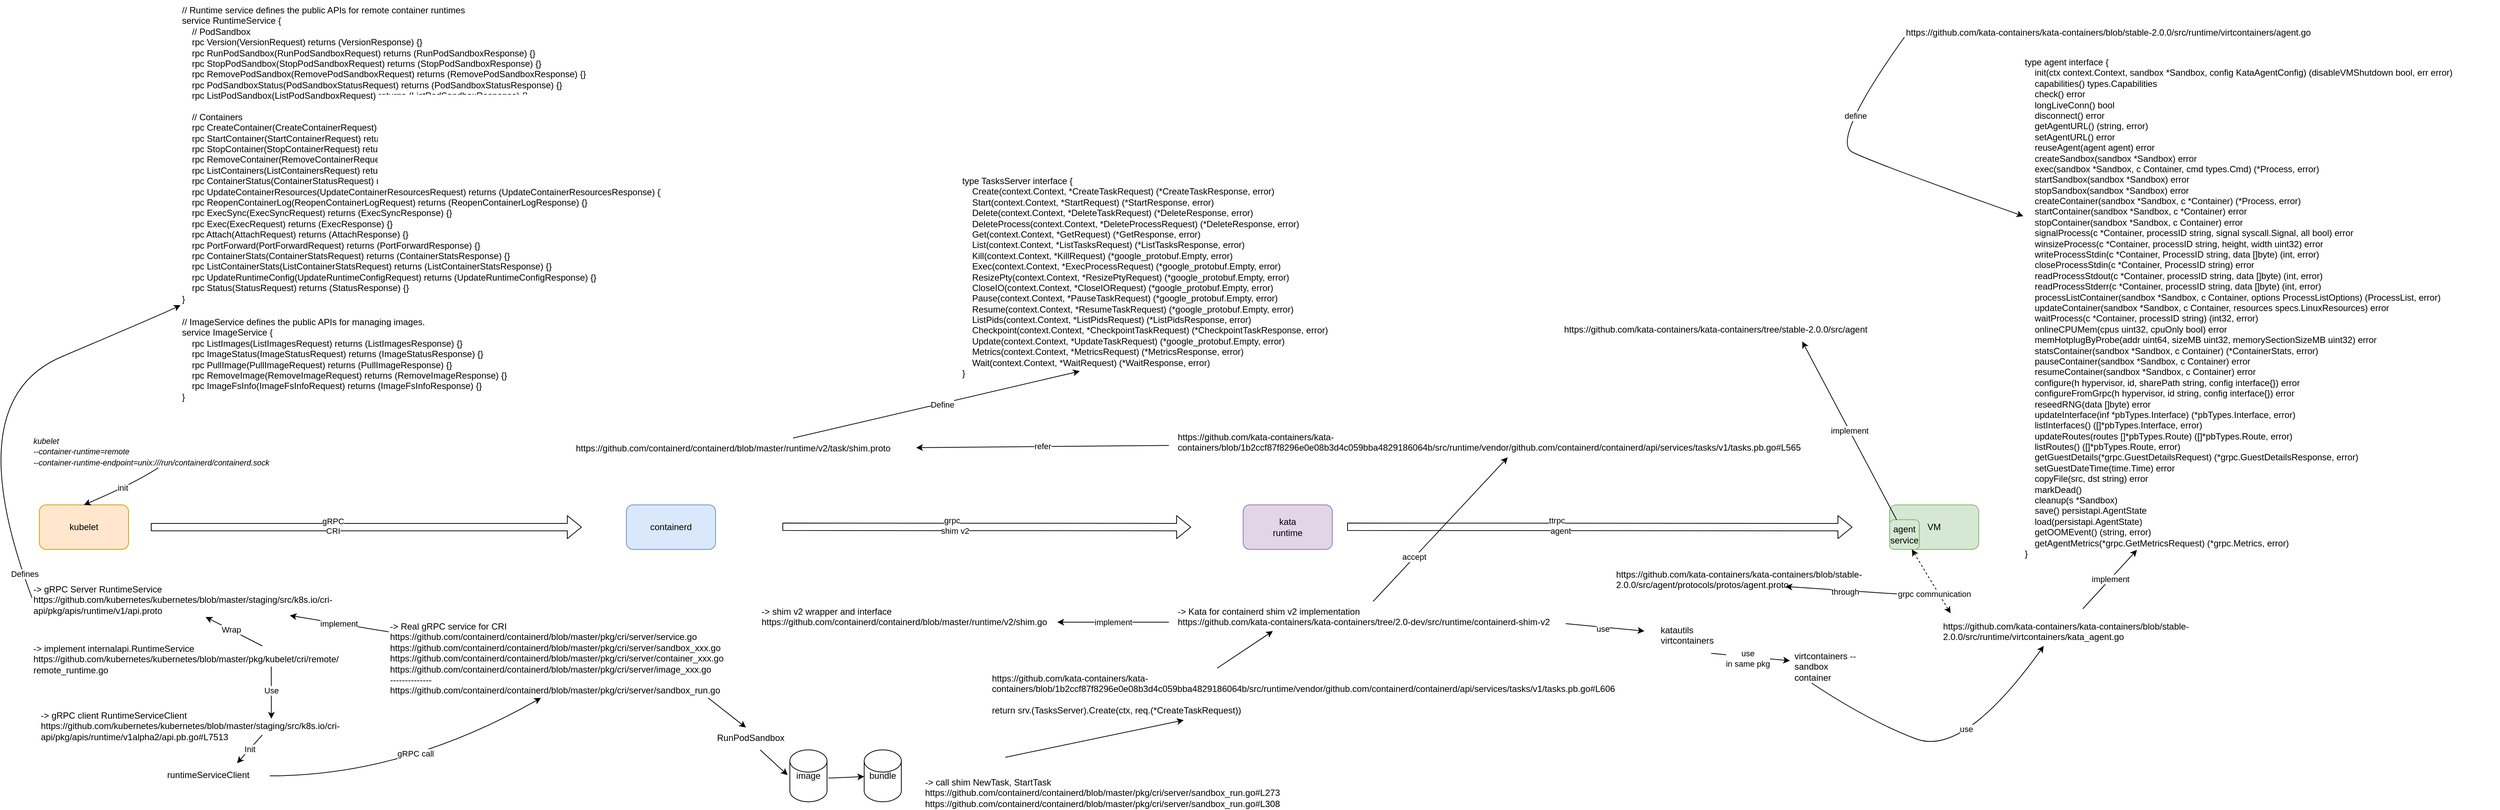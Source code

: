 <mxfile version="20.3.0" type="device" pages="24"><diagram name="overview-flow" id="13e1069c-82ec-6db2-03f1-153e76fe0fe0"><mxGraphModel dx="1218" dy="1650" grid="1" gridSize="10" guides="1" tooltips="1" connect="1" arrows="1" fold="1" page="1" pageScale="1" pageWidth="1100" pageHeight="850" background="#ffffff" math="0" shadow="0"><root><mxCell id="0"/><mxCell id="1" parent="0"/><UserObject label="-&amp;gt; gRPC Server RuntimeService&lt;br&gt;https://github.com/kubernetes/kubernetes/blob/master/staging/src/k8s.io/cri-api/pkg/apis/runtime/v1/api.proto" link="https://github.com/kubernetes/kubernetes/blob/master/staging/src/k8s.io/cri-api/pkg/apis/runtime/v1/api.proto" id="0tUDhPnLna1qDZy32hsM-1"><mxCell style="text;whiteSpace=wrap;html=1;" parent="1" vertex="1"><mxGeometry x="70" y="530" width="550" height="50" as="geometry"/></mxCell></UserObject><mxCell id="0tUDhPnLna1qDZy32hsM-4" value="&lt;p style=&quot;margin-top: 0pt ; margin-bottom: 0pt ; margin-left: 0in ; text-align: left ; direction: ltr ; unicode-bidi: embed ; word-break: normal&quot;&gt;&lt;span style=&quot;font-size: 8.0pt ; color: black ; font-style: italic&quot;&gt;kubelet&lt;/span&gt;&lt;/p&gt;&lt;p style=&quot;margin-top: 0pt ; margin-bottom: 0pt ; margin-left: 0in ; text-align: left ; direction: ltr ; unicode-bidi: embed ; word-break: normal&quot;&gt;&lt;span style=&quot;font-size: 8.0pt ; color: black ; font-style: italic&quot;&gt;--container-runtime=remote&lt;/span&gt;&lt;/p&gt;&lt;p style=&quot;margin-top: 0pt ; margin-bottom: 0pt ; margin-left: 0in ; text-align: left ; direction: ltr ; unicode-bidi: embed ; word-break: normal&quot;&gt;&lt;span style=&quot;font-size: 8pt ; font-style: italic&quot;&gt;--container-runtime-endpoint=&lt;/span&gt;&lt;span style=&quot;font-size: 8pt ; font-style: italic&quot;&gt;unix&lt;/span&gt;&lt;span style=&quot;font-size: 8pt ; font-style: italic&quot;&gt;:///run/&lt;/span&gt;&lt;span style=&quot;font-size: 8pt ; font-style: italic&quot;&gt;containerd&lt;/span&gt;&lt;span style=&quot;font-size: 8pt ; font-style: italic&quot;&gt;/&lt;/span&gt;&lt;span style=&quot;font-size: 8pt ; font-style: italic&quot;&gt;containerd.sock&lt;/span&gt;&lt;/p&gt;" style="text;whiteSpace=wrap;html=1;" parent="1" vertex="1"><mxGeometry x="70" y="330" width="340" height="50" as="geometry"/></mxCell><UserObject label="&lt;span class=&quot;pl-smi&quot;&gt;-&amp;gt; implement internalapi.&lt;span class=&quot;pl-smi&quot;&gt;RuntimeService&lt;/span&gt;&lt;br&gt;https://github.com/kubernetes/kubernetes/blob/master/pkg/kubelet/cri/remote/&lt;br&gt;remote_runtime.go&lt;br&gt;&lt;/span&gt;" link="https://github.com/containerd/cri/blob/master/integration/remote/remote_runtime.go" id="0tUDhPnLna1qDZy32hsM-5"><mxCell style="text;whiteSpace=wrap;html=1;" parent="1" vertex="1"><mxGeometry x="70" y="610" width="470" height="50" as="geometry"/></mxCell></UserObject><UserObject label="-&amp;gt; gRPC client&amp;nbsp;&lt;span class=&quot;pl-smi&quot;&gt;RuntimeServiceClient&lt;/span&gt;&lt;br&gt;https://github.com/kubernetes/kubernetes/blob/master/staging/src/k8s.io/cri-api/pkg/apis/runtime/v1alpha2/api.pb.go#L7513" link="https://github.com/kubernetes/kubernetes/blob/master/staging/src/k8s.io/cri-api/pkg/apis/runtime/v1alpha2/api.pb.go" id="0tUDhPnLna1qDZy32hsM-6"><mxCell style="text;whiteSpace=wrap;html=1;" parent="1" vertex="1"><mxGeometry x="80" y="700" width="550" height="60" as="geometry"/></mxCell></UserObject><UserObject label="-&amp;gt; Real gRPC service for CRI&lt;br&gt;https://github.com/containerd/containerd/blob/master/pkg/cri/server/service.go&lt;br&gt;https://github.com/containerd/containerd/blob/master/pkg/cri/server/sandbox_xxx.go&lt;br&gt;https://github.com/containerd/containerd/blob/master/pkg/cri/server/container_xxx.go&lt;br&gt;https://github.com/containerd/containerd/blob/master/pkg/cri/server/image_xxx.go&lt;br&gt;--------------&lt;br&gt;https://github.com/containerd/containerd/blob/master/pkg/cri/server/sandbox_run.go" link="https://github.com/containerd/cri/blob/master/pkg/server/sandbox_run.go" id="0tUDhPnLna1qDZy32hsM-7"><mxCell style="text;whiteSpace=wrap;html=1;" parent="1" vertex="1"><mxGeometry x="550" y="580" width="410" height="110" as="geometry"/></mxCell></UserObject><UserObject label="-&amp;gt; Kata for containerd shim v2 implementation&lt;br&gt;https://github.com/kata-containers/kata-containers/tree/2.0-dev/src/runtime/containerd-shim-v2" link="https://github.com/kata-containers/kata-containers/tree/2.0-dev/src/runtime/containerd-shim-v2" id="0tUDhPnLna1qDZy32hsM-10"><mxCell style="text;whiteSpace=wrap;html=1;" parent="1" vertex="1"><mxGeometry x="1610" y="560" width="530" height="30" as="geometry"/></mxCell></UserObject><mxCell id="0tUDhPnLna1qDZy32hsM-11" value="kubelet" style="rounded=1;whiteSpace=wrap;html=1;fillColor=#ffe6cc;strokeColor=#d79b00;" parent="1" vertex="1"><mxGeometry x="80" y="430" width="120" height="60" as="geometry"/></mxCell><mxCell id="0tUDhPnLna1qDZy32hsM-12" value="containerd" style="rounded=1;whiteSpace=wrap;html=1;fillColor=#dae8fc;strokeColor=#6c8ebf;" parent="1" vertex="1"><mxGeometry x="870" y="430" width="120" height="60" as="geometry"/></mxCell><mxCell id="0tUDhPnLna1qDZy32hsM-13" value="" style="endArrow=classic;html=1;entryX=0.425;entryY=1.02;entryDx=0;entryDy=0;entryPerimeter=0;" parent="1" target="0tUDhPnLna1qDZy32hsM-1" edge="1"><mxGeometry width="50" height="50" relative="1" as="geometry"><mxPoint x="380" y="620" as="sourcePoint"/><mxPoint x="380" y="580" as="targetPoint"/></mxGeometry></mxCell><mxCell id="0tUDhPnLna1qDZy32hsM-16" value="Wrap" style="edgeLabel;html=1;align=center;verticalAlign=middle;resizable=0;points=[];" parent="0tUDhPnLna1qDZy32hsM-13" vertex="1" connectable="0"><mxGeometry x="0.116" relative="1" as="geometry"><mxPoint as="offset"/></mxGeometry></mxCell><mxCell id="0tUDhPnLna1qDZy32hsM-18" value="" style="endArrow=classic;html=1;exitX=0.681;exitY=1;exitDx=0;exitDy=0;exitPerimeter=0;entryX=0.564;entryY=0.5;entryDx=0;entryDy=0;entryPerimeter=0;" parent="1" edge="1"><mxGeometry width="50" height="50" relative="1" as="geometry"><mxPoint x="392.07" y="648.0" as="sourcePoint"/><mxPoint x="392.2" y="718" as="targetPoint"/></mxGeometry></mxCell><mxCell id="0tUDhPnLna1qDZy32hsM-19" value="Use" style="edgeLabel;html=1;align=center;verticalAlign=middle;resizable=0;points=[];" parent="0tUDhPnLna1qDZy32hsM-18" vertex="1" connectable="0"><mxGeometry x="-0.326" y="1" relative="1" as="geometry"><mxPoint x="-1.11" y="8" as="offset"/></mxGeometry></mxCell><mxCell id="0tUDhPnLna1qDZy32hsM-20" value="" style="curved=1;endArrow=classic;html=1;entryX=0.5;entryY=1;entryDx=0;entryDy=0;" parent="1" source="0tUDhPnLna1qDZy32hsM-37" target="0tUDhPnLna1qDZy32hsM-7" edge="1"><mxGeometry width="50" height="50" relative="1" as="geometry"><mxPoint x="480" y="710" as="sourcePoint"/><mxPoint x="680" y="730" as="targetPoint"/><Array as="points"><mxPoint x="570" y="795"/></Array></mxGeometry></mxCell><mxCell id="0tUDhPnLna1qDZy32hsM-21" value="gRPC call" style="edgeLabel;html=1;align=center;verticalAlign=middle;resizable=0;points=[];" parent="0tUDhPnLna1qDZy32hsM-20" vertex="1" connectable="0"><mxGeometry x="0.062" y="19" relative="1" as="geometry"><mxPoint as="offset"/></mxGeometry></mxCell><mxCell id="0tUDhPnLna1qDZy32hsM-22" value="" style="curved=1;endArrow=classic;html=1;exitX=0.5;exitY=1;exitDx=0;exitDy=0;entryX=0.5;entryY=0;entryDx=0;entryDy=0;" parent="1" source="0tUDhPnLna1qDZy32hsM-4" target="0tUDhPnLna1qDZy32hsM-11" edge="1"><mxGeometry width="50" height="50" relative="1" as="geometry"><mxPoint x="350" y="510" as="sourcePoint"/><mxPoint x="400" y="460" as="targetPoint"/><Array as="points"><mxPoint x="210" y="400"/></Array></mxGeometry></mxCell><mxCell id="0tUDhPnLna1qDZy32hsM-24" value="init" style="edgeLabel;html=1;align=center;verticalAlign=middle;resizable=0;points=[];" parent="0tUDhPnLna1qDZy32hsM-22" vertex="1" connectable="0"><mxGeometry x="-0.02" y="-1" relative="1" as="geometry"><mxPoint as="offset"/></mxGeometry></mxCell><mxCell id="0tUDhPnLna1qDZy32hsM-23" style="edgeStyle=orthogonalEdgeStyle;rounded=0;orthogonalLoop=1;jettySize=auto;html=1;exitX=0.5;exitY=1;exitDx=0;exitDy=0;" parent="1" source="0tUDhPnLna1qDZy32hsM-4" target="0tUDhPnLna1qDZy32hsM-4" edge="1"><mxGeometry relative="1" as="geometry"/></mxCell><mxCell id="0tUDhPnLna1qDZy32hsM-25" value="" style="shape=flexArrow;endArrow=classic;html=1;" parent="1" edge="1"><mxGeometry width="50" height="50" relative="1" as="geometry"><mxPoint x="230" y="460" as="sourcePoint"/><mxPoint x="810" y="460" as="targetPoint"/></mxGeometry></mxCell><mxCell id="0tUDhPnLna1qDZy32hsM-34" value="CRI" style="edgeLabel;html=1;align=center;verticalAlign=middle;resizable=0;points=[];" parent="0tUDhPnLna1qDZy32hsM-25" vertex="1" connectable="0"><mxGeometry x="-0.157" y="-5" relative="1" as="geometry"><mxPoint as="offset"/></mxGeometry></mxCell><mxCell id="0tUDhPnLna1qDZy32hsM-40" value="gRPC" style="edgeLabel;html=1;align=center;verticalAlign=middle;resizable=0;points=[];" parent="0tUDhPnLna1qDZy32hsM-25" vertex="1" connectable="0"><mxGeometry x="-0.155" y="8" relative="1" as="geometry"><mxPoint as="offset"/></mxGeometry></mxCell><mxCell id="0tUDhPnLna1qDZy32hsM-26" value="&lt;div&gt;// Runtime service defines the public APIs for remote container runtimes&lt;/div&gt;&lt;div&gt;service RuntimeService {&lt;/div&gt;&lt;div&gt;&amp;nbsp; &amp;nbsp; // PodSandbox&amp;nbsp;&lt;/div&gt;&lt;div&gt;&amp;nbsp; &amp;nbsp; rpc Version(VersionRequest) returns (VersionResponse) {}&lt;/div&gt;&lt;div&gt;&amp;nbsp; &amp;nbsp; rpc RunPodSandbox(RunPodSandboxRequest) returns (RunPodSandboxResponse) {}&lt;/div&gt;&lt;div&gt;&amp;nbsp; &amp;nbsp; rpc StopPodSandbox(StopPodSandboxRequest) returns (StopPodSandboxResponse) {}&lt;/div&gt;&lt;div&gt;&amp;nbsp; &amp;nbsp; rpc RemovePodSandbox(RemovePodSandboxRequest) returns (RemovePodSandboxResponse) {}&lt;/div&gt;&lt;div&gt;&amp;nbsp; &amp;nbsp; rpc PodSandboxStatus(PodSandboxStatusRequest) returns (PodSandboxStatusResponse) {}&lt;/div&gt;&lt;div&gt;&amp;nbsp; &amp;nbsp; rpc ListPodSandbox(ListPodSandboxRequest) returns (ListPodSandboxResponse) {}&lt;/div&gt;&lt;div&gt;&lt;br&gt;&lt;/div&gt;&lt;div&gt;&amp;nbsp; &amp;nbsp; // Containers&lt;/div&gt;&lt;div&gt;&amp;nbsp; &amp;nbsp; rpc CreateContainer(CreateContainerRequest) returns (CreateContainerResponse) {}&lt;/div&gt;&lt;div&gt;&amp;nbsp; &amp;nbsp; rpc StartContainer(StartContainerRequest) returns (StartContainerResponse) {}&lt;/div&gt;&lt;div&gt;&amp;nbsp; &amp;nbsp; rpc StopContainer(StopContainerRequest) returns (StopContainerResponse) {}&lt;/div&gt;&lt;div&gt;&amp;nbsp; &amp;nbsp; rpc RemoveContainer(RemoveContainerRequest) returns (RemoveContainerResponse) {}&lt;/div&gt;&lt;div&gt;&amp;nbsp; &amp;nbsp; rpc ListContainers(ListContainersRequest) returns (ListContainersResponse) {}&lt;/div&gt;&lt;div&gt;&amp;nbsp; &amp;nbsp; rpc ContainerStatus(ContainerStatusRequest) returns (ContainerStatusResponse) {}&lt;/div&gt;&lt;div&gt;&amp;nbsp; &amp;nbsp; rpc UpdateContainerResources(UpdateContainerResourcesRequest) returns (UpdateContainerResourcesResponse) {}&lt;/div&gt;&lt;div&gt;&amp;nbsp; &amp;nbsp; rpc ReopenContainerLog(ReopenContainerLogRequest) returns (ReopenContainerLogResponse) {}&lt;/div&gt;&lt;div&gt;&amp;nbsp; &amp;nbsp; rpc ExecSync(ExecSyncRequest) returns (ExecSyncResponse) {}&lt;/div&gt;&lt;div&gt;&amp;nbsp; &amp;nbsp; rpc Exec(ExecRequest) returns (ExecResponse) {}&lt;/div&gt;&lt;div&gt;&amp;nbsp; &amp;nbsp; rpc Attach(AttachRequest) returns (AttachResponse) {}&lt;/div&gt;&lt;div&gt;&amp;nbsp; &amp;nbsp; rpc PortForward(PortForwardRequest) returns (PortForwardResponse) {}&lt;/div&gt;&lt;div&gt;&amp;nbsp; &amp;nbsp; rpc ContainerStats(ContainerStatsRequest) returns (ContainerStatsResponse) {}&lt;/div&gt;&lt;div&gt;&amp;nbsp; &amp;nbsp; rpc ListContainerStats(ListContainerStatsRequest) returns (ListContainerStatsResponse) {}&lt;/div&gt;&lt;div&gt;&amp;nbsp; &amp;nbsp; rpc UpdateRuntimeConfig(UpdateRuntimeConfigRequest) returns (UpdateRuntimeConfigResponse) {}&lt;/div&gt;&lt;div&gt;&amp;nbsp; &amp;nbsp; rpc Status(StatusRequest) returns (StatusResponse) {}&lt;/div&gt;&lt;div&gt;}&lt;/div&gt;" style="text;whiteSpace=wrap;html=1;" parent="1" vertex="1"><mxGeometry x="270" y="-250" width="780" height="430" as="geometry"/></mxCell><mxCell id="0tUDhPnLna1qDZy32hsM-27" value="// ImageService defines the public APIs for managing images.&lt;br&gt;service ImageService { &lt;br&gt;&amp;nbsp; &amp;nbsp; rpc ListImages(ListImagesRequest) returns (ListImagesResponse) {} &lt;br&gt;&amp;nbsp; &amp;nbsp; rpc ImageStatus(ImageStatusRequest) returns (ImageStatusResponse) {} &lt;br&gt;&amp;nbsp; &amp;nbsp; rpc PullImage(PullImageRequest) returns (PullImageResponse) {} &lt;br&gt;&amp;nbsp; &amp;nbsp; rpc RemoveImage(RemoveImageRequest) returns (RemoveImageResponse) {} &lt;br&gt;&amp;nbsp; &amp;nbsp; rpc ImageFsInfo(ImageFsInfoRequest) returns (ImageFsInfoResponse) {}&lt;br&gt;}" style="text;whiteSpace=wrap;html=1;" parent="1" vertex="1"><mxGeometry x="270" y="170" width="550" height="130" as="geometry"/></mxCell><mxCell id="0tUDhPnLna1qDZy32hsM-30" value="implement" style="endArrow=classic;html=1;entryX=0.631;entryY=0.98;entryDx=0;entryDy=0;entryPerimeter=0;" parent="1" source="0tUDhPnLna1qDZy32hsM-7" target="0tUDhPnLna1qDZy32hsM-1" edge="1"><mxGeometry width="50" height="50" relative="1" as="geometry"><mxPoint x="450" y="610" as="sourcePoint"/><mxPoint x="500" y="560" as="targetPoint"/></mxGeometry></mxCell><mxCell id="0tUDhPnLna1qDZy32hsM-31" value="" style="curved=1;endArrow=classic;html=1;exitX=0;exitY=0.5;exitDx=0;exitDy=0;" parent="1" source="0tUDhPnLna1qDZy32hsM-1" target="0tUDhPnLna1qDZy32hsM-26" edge="1"><mxGeometry width="50" height="50" relative="1" as="geometry"><mxPoint x="300" y="370" as="sourcePoint"/><mxPoint x="350" y="320" as="targetPoint"/><Array as="points"><mxPoint x="-30" y="290"/><mxPoint x="250" y="171"/></Array></mxGeometry></mxCell><mxCell id="0tUDhPnLna1qDZy32hsM-32" value="Defines" style="edgeLabel;html=1;align=center;verticalAlign=middle;resizable=0;points=[];" parent="0tUDhPnLna1qDZy32hsM-31" vertex="1" connectable="0"><mxGeometry x="-0.888" y="-2" relative="1" as="geometry"><mxPoint as="offset"/></mxGeometry></mxCell><mxCell id="0tUDhPnLna1qDZy32hsM-33" value="kata&lt;br&gt;runtime" style="rounded=1;whiteSpace=wrap;html=1;fillColor=#e1d5e7;strokeColor=#9673a6;" parent="1" vertex="1"><mxGeometry x="1700" y="430" width="120" height="60" as="geometry"/></mxCell><mxCell id="0tUDhPnLna1qDZy32hsM-35" value="" style="shape=flexArrow;endArrow=classic;html=1;" parent="1" edge="1"><mxGeometry width="50" height="50" relative="1" as="geometry"><mxPoint x="1080" y="459.5" as="sourcePoint"/><mxPoint x="1630" y="460" as="targetPoint"/></mxGeometry></mxCell><mxCell id="0tUDhPnLna1qDZy32hsM-36" value="shim v2" style="edgeLabel;html=1;align=center;verticalAlign=middle;resizable=0;points=[];" parent="0tUDhPnLna1qDZy32hsM-35" vertex="1" connectable="0"><mxGeometry x="-0.157" y="-5" relative="1" as="geometry"><mxPoint as="offset"/></mxGeometry></mxCell><mxCell id="0tUDhPnLna1qDZy32hsM-41" value="grpc" style="edgeLabel;html=1;align=center;verticalAlign=middle;resizable=0;points=[];" parent="0tUDhPnLna1qDZy32hsM-35" vertex="1" connectable="0"><mxGeometry x="-0.171" y="9" relative="1" as="geometry"><mxPoint as="offset"/></mxGeometry></mxCell><mxCell id="0tUDhPnLna1qDZy32hsM-37" value="&lt;span class=&quot;pl-smi&quot;&gt;&lt;span class=&quot;pl-token&quot;&gt;runtimeServiceClient&lt;/span&gt;&lt;/span&gt; &lt;span class=&quot;pl-k&quot;&gt;&lt;/span&gt;" style="text;whiteSpace=wrap;html=1;" parent="1" vertex="1"><mxGeometry x="250" y="780" width="140" height="30" as="geometry"/></mxCell><mxCell id="0tUDhPnLna1qDZy32hsM-38" value="Init" style="endArrow=classic;html=1;entryX=0.686;entryY=-0.067;entryDx=0;entryDy=0;entryPerimeter=0;" parent="1" target="0tUDhPnLna1qDZy32hsM-37" edge="1"><mxGeometry width="50" height="50" relative="1" as="geometry"><mxPoint x="380" y="740" as="sourcePoint"/><mxPoint x="600" y="500" as="targetPoint"/></mxGeometry></mxCell><UserObject label="-&amp;gt; shim v2 wrapper and interface&lt;br&gt;https://github.com/containerd/containerd/blob/master/runtime/v2/shim.go" link="https://github.com/containerd/containerd/blob/master/runtime/v2/shim.go" id="0tUDhPnLna1qDZy32hsM-39"><mxCell style="text;whiteSpace=wrap;html=1;" parent="1" vertex="1"><mxGeometry x="1050" y="560" width="410" height="30" as="geometry"/></mxCell></UserObject><mxCell id="0tUDhPnLna1qDZy32hsM-42" value="&lt;span class=&quot;pl-en&quot;&gt;&lt;span class=&quot;pl-token&quot;&gt;RunPodSandbox&lt;/span&gt;&lt;/span&gt;" style="text;whiteSpace=wrap;html=1;" parent="1" vertex="1"><mxGeometry x="990" y="730" width="120" height="30" as="geometry"/></mxCell><mxCell id="0tUDhPnLna1qDZy32hsM-43" value="image" style="shape=cylinder2;whiteSpace=wrap;html=1;boundedLbl=1;backgroundOutline=1;size=15;" parent="1" vertex="1"><mxGeometry x="1090" y="760" width="50" height="70" as="geometry"/></mxCell><mxCell id="0tUDhPnLna1qDZy32hsM-44" value="bundle" style="shape=cylinder2;whiteSpace=wrap;html=1;boundedLbl=1;backgroundOutline=1;size=15;" parent="1" vertex="1"><mxGeometry x="1190" y="760" width="50" height="70" as="geometry"/></mxCell><mxCell id="0tUDhPnLna1qDZy32hsM-45" value="" style="endArrow=classic;html=1;" parent="1" target="0tUDhPnLna1qDZy32hsM-42" edge="1"><mxGeometry width="50" height="50" relative="1" as="geometry"><mxPoint x="980" y="690" as="sourcePoint"/><mxPoint x="1300" y="640" as="targetPoint"/></mxGeometry></mxCell><mxCell id="0tUDhPnLna1qDZy32hsM-46" value="" style="endArrow=classic;html=1;exitX=0.5;exitY=1;exitDx=0;exitDy=0;entryX=-0.06;entryY=0.486;entryDx=0;entryDy=0;entryPerimeter=0;" parent="1" source="0tUDhPnLna1qDZy32hsM-42" target="0tUDhPnLna1qDZy32hsM-43" edge="1"><mxGeometry width="50" height="50" relative="1" as="geometry"><mxPoint x="1250" y="690" as="sourcePoint"/><mxPoint x="1300" y="640" as="targetPoint"/></mxGeometry></mxCell><mxCell id="0tUDhPnLna1qDZy32hsM-47" value="" style="endArrow=classic;html=1;exitX=1.04;exitY=0.543;exitDx=0;exitDy=0;exitPerimeter=0;" parent="1" source="0tUDhPnLna1qDZy32hsM-43" target="0tUDhPnLna1qDZy32hsM-44" edge="1"><mxGeometry width="50" height="50" relative="1" as="geometry"><mxPoint x="1250" y="690" as="sourcePoint"/><mxPoint x="1300" y="640" as="targetPoint"/></mxGeometry></mxCell><UserObject label="-&amp;gt; call shim NewTask, StartTask&lt;br&gt;https://github.com/containerd/containerd/blob/master/pkg/cri/server/sandbox_run.go#L273&lt;br&gt;https://github.com/containerd/containerd/blob/master/pkg/cri/server/sandbox_run.go#L308" link="https://github.com/containerd/containerd/blob/master/pkg/cri/server/sandbox_run.go#L273" id="0tUDhPnLna1qDZy32hsM-48"><mxCell style="text;whiteSpace=wrap;html=1;" parent="1" vertex="1"><mxGeometry x="1270" y="790" width="500" height="30" as="geometry"/></mxCell></UserObject><mxCell id="0tUDhPnLna1qDZy32hsM-49" value="" style="endArrow=classic;html=1;" parent="1" edge="1"><mxGeometry width="50" height="50" relative="1" as="geometry"><mxPoint x="1380" y="770" as="sourcePoint"/><mxPoint x="1620" y="720" as="targetPoint"/></mxGeometry></mxCell><mxCell id="0tUDhPnLna1qDZy32hsM-50" value="implement" style="endArrow=classic;html=1;" parent="1" edge="1"><mxGeometry width="50" height="50" relative="1" as="geometry"><mxPoint x="1600" y="588" as="sourcePoint"/><mxPoint x="1450" y="588" as="targetPoint"/></mxGeometry></mxCell><UserObject label="https://github.com/kata-containers/kata-containers/blob/1b2ccf87f8296e0e08b3d4c059bba4829186064b/src/runtime/vendor/github.com/containerd/containerd/api/services/tasks/v1/tasks.pb.go#L606&lt;br&gt;&lt;br&gt;&lt;span class=&quot;pl-k&quot;&gt;return&lt;/span&gt; &lt;span class=&quot;pl-s1&quot;&gt;srv&lt;/span&gt;.(&lt;span class=&quot;pl-smi&quot;&gt;TasksServer&lt;/span&gt;).&lt;span class=&quot;pl-en&quot;&gt;Create&lt;/span&gt;(&lt;span class=&quot;pl-s1&quot;&gt;ctx&lt;/span&gt;, &lt;span class=&quot;pl-s1&quot;&gt;req&lt;/span&gt;.(&lt;span class=&quot;pl-c1&quot;&gt;*&lt;/span&gt;&lt;span class=&quot;pl-smi&quot;&gt;CreateTaskRequest&lt;/span&gt;))" link="https://github.com/kata-containers/kata-containers/blob/1b2ccf87f8296e0e08b3d4c059bba4829186064b/src/runtime/vendor/github.com/containerd/containerd/api/services/tasks/v1/tasks.pb.go#L606" id="0tUDhPnLna1qDZy32hsM-51"><mxCell style="text;whiteSpace=wrap;html=1;" parent="1" vertex="1"><mxGeometry x="1360" y="650" width="550" height="40" as="geometry"/></mxCell></UserObject><mxCell id="0tUDhPnLna1qDZy32hsM-52" value="" style="endArrow=classic;html=1;" parent="1" source="0tUDhPnLna1qDZy32hsM-51" edge="1"><mxGeometry width="50" height="50" relative="1" as="geometry"><mxPoint x="1610" y="640" as="sourcePoint"/><mxPoint x="1740" y="600" as="targetPoint"/></mxGeometry></mxCell><UserObject label="https://github.com/containerd/containerd/blob/master/runtime/v2/task/shim.proto" link="https://github.com/containerd/containerd/blob/0d4734655f105228c865ead059cadd0d7b1f0903/runtime/v2/task/shim.proto" id="0tUDhPnLna1qDZy32hsM-53"><mxCell style="text;whiteSpace=wrap;html=1;" parent="1" vertex="1"><mxGeometry x="800" y="340" width="460" height="30" as="geometry"/></mxCell></UserObject><UserObject label="https://github.com/kata-containers/kata-containers/blob/1b2ccf87f8296e0e08b3d4c059bba4829186064b/src/runtime/vendor/github.com/containerd/containerd/api/services/tasks/v1/tasks.pb.go#L565" link="https://github.com/kata-containers/kata-containers/blob/1b2ccf87f8296e0e08b3d4c059bba4829186064b/src/runtime/vendor/github.com/containerd/containerd/api/services/tasks/v1/tasks.pb.go#L565" id="0tUDhPnLna1qDZy32hsM-54"><mxCell style="text;whiteSpace=wrap;html=1;" parent="1" vertex="1"><mxGeometry x="1610" y="325" width="550" height="40" as="geometry"/></mxCell></UserObject><mxCell id="0tUDhPnLna1qDZy32hsM-55" value="refer" style="endArrow=classic;html=1;" parent="1" target="0tUDhPnLna1qDZy32hsM-53" edge="1"><mxGeometry width="50" height="50" relative="1" as="geometry"><mxPoint x="1600" y="350" as="sourcePoint"/><mxPoint x="1430" y="350" as="targetPoint"/></mxGeometry></mxCell><mxCell id="0tUDhPnLna1qDZy32hsM-56" value="&lt;div&gt;&lt;span&gt;type TasksServer interface {&lt;/span&gt;&lt;br&gt;&lt;/div&gt;&lt;div&gt;&lt;span&gt;&lt;/span&gt;&amp;nbsp; &amp;nbsp; Create(context.Context, *CreateTaskRequest) (*CreateTaskResponse, error)&lt;/div&gt;&lt;div&gt;&lt;span&gt;&lt;/span&gt;&amp;nbsp; &amp;nbsp; Start(context.Context, *StartRequest) (*StartResponse, error)&lt;/div&gt;&lt;div&gt;&lt;span&gt;&lt;/span&gt;&amp;nbsp; &amp;nbsp; Delete(context.Context, *DeleteTaskRequest) (*DeleteResponse, error)&lt;/div&gt;&lt;div&gt;&lt;span&gt;&lt;/span&gt;&amp;nbsp; &amp;nbsp; DeleteProcess(context.Context, *DeleteProcessRequest) (*DeleteResponse, error)&lt;/div&gt;&lt;div&gt;&lt;span&gt;&lt;/span&gt;&amp;nbsp; &amp;nbsp; Get(context.Context, *GetRequest) (*GetResponse, error)&lt;/div&gt;&lt;div&gt;&lt;span&gt;&lt;/span&gt;&amp;nbsp; &amp;nbsp; List(context.Context, *ListTasksRequest) (*ListTasksResponse, error)&lt;/div&gt;&lt;div&gt;&lt;span&gt;&lt;/span&gt;&amp;nbsp; &amp;nbsp; Kill(context.Context, *KillRequest) (*google_protobuf.Empty, error)&lt;/div&gt;&lt;div&gt;&lt;span&gt;&lt;/span&gt;&amp;nbsp; &amp;nbsp; Exec(context.Context, *ExecProcessRequest) (*google_protobuf.Empty, error)&lt;/div&gt;&lt;div&gt;&lt;span&gt;&lt;/span&gt;&amp;nbsp; &amp;nbsp; ResizePty(context.Context, *ResizePtyRequest) (*google_protobuf.Empty, error)&lt;/div&gt;&lt;div&gt;&lt;span&gt;&lt;/span&gt;&amp;nbsp; &amp;nbsp; CloseIO(context.Context, *CloseIORequest) (*google_protobuf.Empty, error)&lt;/div&gt;&lt;div&gt;&lt;span&gt;&lt;/span&gt;&amp;nbsp; &amp;nbsp; Pause(context.Context, *PauseTaskRequest) (*google_protobuf.Empty, error)&lt;/div&gt;&lt;div&gt;&lt;span&gt;&lt;/span&gt;&amp;nbsp; &amp;nbsp; Resume(context.Context, *ResumeTaskRequest) (*google_protobuf.Empty, error)&lt;/div&gt;&lt;div&gt;&lt;span&gt;&lt;/span&gt;&amp;nbsp; &amp;nbsp; ListPids(context.Context, *ListPidsRequest) (*ListPidsResponse, error)&lt;/div&gt;&lt;div&gt;&lt;span&gt;&lt;/span&gt;&amp;nbsp; &amp;nbsp; Checkpoint(context.Context, *CheckpointTaskRequest) (*CheckpointTaskResponse, error)&lt;/div&gt;&lt;div&gt;&lt;span&gt;&lt;/span&gt;&amp;nbsp; &amp;nbsp; Update(context.Context, *UpdateTaskRequest) (*google_protobuf.Empty, error)&lt;/div&gt;&lt;div&gt;&lt;span&gt;&lt;/span&gt;&amp;nbsp; &amp;nbsp; Metrics(context.Context, *MetricsRequest) (*MetricsResponse, error)&lt;/div&gt;&lt;div&gt;&lt;span&gt;&lt;/span&gt;&amp;nbsp; &amp;nbsp; Wait(context.Context, *WaitRequest) (*WaitResponse, error)&lt;/div&gt;&lt;div&gt;}&lt;/div&gt;" style="text;whiteSpace=wrap;html=1;" parent="1" vertex="1"><mxGeometry x="1320" y="-20" width="580" height="310" as="geometry"/></mxCell><mxCell id="0tUDhPnLna1qDZy32hsM-57" value="" style="endArrow=classic;html=1;entryX=0.276;entryY=0.871;entryDx=0;entryDy=0;entryPerimeter=0;" parent="1" source="0tUDhPnLna1qDZy32hsM-53" target="0tUDhPnLna1qDZy32hsM-56" edge="1"><mxGeometry width="50" height="50" relative="1" as="geometry"><mxPoint x="1410" y="330" as="sourcePoint"/><mxPoint x="1590" y="210" as="targetPoint"/></mxGeometry></mxCell><mxCell id="0tUDhPnLna1qDZy32hsM-58" value="Define" style="edgeLabel;html=1;align=center;verticalAlign=middle;resizable=0;points=[];" parent="0tUDhPnLna1qDZy32hsM-57" vertex="1" connectable="0"><mxGeometry x="0.038" y="-1" relative="1" as="geometry"><mxPoint as="offset"/></mxGeometry></mxCell><mxCell id="0tUDhPnLna1qDZy32hsM-59" value="accept" style="endArrow=classic;html=1;exitX=0.5;exitY=0;exitDx=0;exitDy=0;entryX=0.811;entryY=1.025;entryDx=0;entryDy=0;entryPerimeter=0;" parent="1" source="0tUDhPnLna1qDZy32hsM-10" target="0tUDhPnLna1qDZy32hsM-54" edge="1"><mxGeometry x="-0.387" y="1" width="50" height="50" relative="1" as="geometry"><mxPoint x="1700" y="460" as="sourcePoint"/><mxPoint x="1750" y="410" as="targetPoint"/><mxPoint as="offset"/></mxGeometry></mxCell><UserObject label="https://github.com/kata-containers/kata-containers/blob/stable-2.0.0/src/runtime/virtcontainers/agent.go" link="https://github.com/kata-containers/kata-containers/blob/stable-2.0.0/src/runtime/virtcontainers/agent.go" id="eckNJGDf40rCBQnZaFol-1"><mxCell style="text;whiteSpace=wrap;html=1;" parent="1" vertex="1"><mxGeometry x="2590" y="-220" width="550" height="40" as="geometry"/></mxCell></UserObject><mxCell id="eckNJGDf40rCBQnZaFol-2" value="VM" style="rounded=1;whiteSpace=wrap;html=1;fillColor=#d5e8d4;strokeColor=#82b366;" parent="1" vertex="1"><mxGeometry x="2570" y="430" width="120" height="60" as="geometry"/></mxCell><mxCell id="eckNJGDf40rCBQnZaFol-3" value="" style="shape=flexArrow;endArrow=classic;html=1;" parent="1" edge="1"><mxGeometry width="50" height="50" relative="1" as="geometry"><mxPoint x="1840" y="459.5" as="sourcePoint"/><mxPoint x="2520" y="460" as="targetPoint"/></mxGeometry></mxCell><mxCell id="eckNJGDf40rCBQnZaFol-4" value="agent" style="edgeLabel;html=1;align=center;verticalAlign=middle;resizable=0;points=[];" parent="eckNJGDf40rCBQnZaFol-3" vertex="1" connectable="0"><mxGeometry x="-0.157" y="-5" relative="1" as="geometry"><mxPoint as="offset"/></mxGeometry></mxCell><mxCell id="eckNJGDf40rCBQnZaFol-5" value="ttrpc" style="edgeLabel;html=1;align=center;verticalAlign=middle;resizable=0;points=[];" parent="eckNJGDf40rCBQnZaFol-3" vertex="1" connectable="0"><mxGeometry x="-0.171" y="9" relative="1" as="geometry"><mxPoint as="offset"/></mxGeometry></mxCell><mxCell id="eckNJGDf40rCBQnZaFol-6" value="&lt;div&gt;type agent interface {&lt;/div&gt;&lt;div&gt;&lt;span&gt;&lt;/span&gt;&amp;nbsp; &amp;nbsp; init(ctx context.Context, sandbox *Sandbox, config KataAgentConfig) (disableVMShutdown bool, err error)&lt;/div&gt;&lt;div&gt;&lt;span&gt;&lt;/span&gt;&amp;nbsp; &amp;nbsp; capabilities() types.Capabilities&lt;/div&gt;&lt;div&gt;&lt;span&gt;&lt;/span&gt;&amp;nbsp; &amp;nbsp; check() error&lt;/div&gt;&lt;div&gt;&lt;span&gt;&lt;/span&gt;&amp;nbsp; &amp;nbsp; longLiveConn() bool&lt;/div&gt;&lt;div&gt;&lt;span&gt;&lt;/span&gt;&amp;nbsp; &amp;nbsp; disconnect() error&lt;/div&gt;&lt;div&gt;&lt;span&gt;&lt;/span&gt;&amp;nbsp; &amp;nbsp; getAgentURL() (string, error)&lt;/div&gt;&lt;div&gt;&lt;span&gt;&lt;/span&gt;&amp;nbsp; &amp;nbsp; setAgentURL() error&lt;/div&gt;&lt;div&gt;&lt;span&gt;&lt;/span&gt;&amp;nbsp; &amp;nbsp; reuseAgent(agent agent) error&lt;/div&gt;&lt;div&gt;&lt;span&gt;&lt;/span&gt;&amp;nbsp; &amp;nbsp; createSandbox(sandbox *Sandbox) error&lt;/div&gt;&lt;div&gt;&lt;span&gt;&lt;/span&gt;&amp;nbsp; &amp;nbsp; exec(sandbox *Sandbox, c Container, cmd types.Cmd) (*Process, error)&lt;/div&gt;&lt;div&gt;&lt;span&gt;&lt;/span&gt;&amp;nbsp; &amp;nbsp; startSandbox(sandbox *Sandbox) error&lt;/div&gt;&lt;div&gt;&lt;span&gt;&lt;/span&gt;&amp;nbsp; &amp;nbsp; stopSandbox(sandbox *Sandbox) error&lt;/div&gt;&lt;div&gt;&lt;span&gt;&lt;/span&gt;&amp;nbsp; &amp;nbsp; createContainer(sandbox *Sandbox, c *Container) (*Process, error)&lt;/div&gt;&lt;div&gt;&lt;span&gt;&lt;/span&gt;&amp;nbsp; &amp;nbsp; startContainer(sandbox *Sandbox, c *Container) error&lt;/div&gt;&lt;div&gt;&lt;span&gt;&lt;/span&gt;&amp;nbsp; &amp;nbsp; stopContainer(sandbox *Sandbox, c Container) error&lt;/div&gt;&lt;div&gt;&lt;span&gt;&lt;/span&gt;&amp;nbsp; &amp;nbsp; signalProcess(c *Container, processID string, signal syscall.Signal, all bool) error&lt;/div&gt;&lt;div&gt;&lt;span&gt;&lt;/span&gt;&amp;nbsp; &amp;nbsp; winsizeProcess(c *Container, processID string, height, width uint32) error&lt;/div&gt;&lt;div&gt;&lt;span&gt;&lt;/span&gt;&amp;nbsp; &amp;nbsp; writeProcessStdin(c *Container, ProcessID string, data []byte) (int, error)&lt;/div&gt;&lt;div&gt;&lt;span&gt;&lt;/span&gt;&amp;nbsp; &amp;nbsp; closeProcessStdin(c *Container, ProcessID string) error&lt;/div&gt;&lt;div&gt;&lt;span&gt;&lt;/span&gt;&amp;nbsp; &amp;nbsp; readProcessStdout(c *Container, processID string, data []byte) (int, error)&lt;/div&gt;&lt;div&gt;&lt;span&gt;&lt;/span&gt;&amp;nbsp; &amp;nbsp; readProcessStderr(c *Container, processID string, data []byte) (int, error)&lt;/div&gt;&lt;div&gt;&lt;span&gt;&lt;/span&gt;&amp;nbsp; &amp;nbsp; processListContainer(sandbox *Sandbox, c Container, options ProcessListOptions) (ProcessList, error)&lt;/div&gt;&lt;div&gt;&lt;span&gt;&lt;/span&gt;&amp;nbsp; &amp;nbsp; updateContainer(sandbox *Sandbox, c Container, resources specs.LinuxResources) error&lt;/div&gt;&lt;div&gt;&lt;span&gt;&lt;/span&gt;&amp;nbsp; &amp;nbsp; waitProcess(c *Container, processID string) (int32, error)&lt;/div&gt;&lt;div&gt;&lt;span&gt;&lt;/span&gt;&amp;nbsp; &amp;nbsp; onlineCPUMem(cpus uint32, cpuOnly bool) error&lt;/div&gt;&lt;div&gt;&lt;span&gt;&lt;/span&gt;&amp;nbsp; &amp;nbsp; memHotplugByProbe(addr uint64, sizeMB uint32, memorySectionSizeMB uint32) error&lt;/div&gt;&lt;div&gt;&lt;span&gt;&lt;/span&gt;&amp;nbsp; &amp;nbsp; statsContainer(sandbox *Sandbox, c Container) (*ContainerStats, error)&lt;/div&gt;&lt;div&gt;&lt;span&gt;&lt;/span&gt;&amp;nbsp; &amp;nbsp; pauseContainer(sandbox *Sandbox, c Container) error&lt;/div&gt;&lt;div&gt;&lt;span&gt;&lt;/span&gt;&amp;nbsp; &amp;nbsp; resumeContainer(sandbox *Sandbox, c Container) error&lt;/div&gt;&lt;div&gt;&lt;span&gt;&lt;/span&gt;&amp;nbsp; &amp;nbsp; configure(h hypervisor, id, sharePath string, config interface{}) error&lt;/div&gt;&lt;div&gt;&lt;span&gt;&lt;/span&gt;&amp;nbsp; &amp;nbsp; configureFromGrpc(h hypervisor, id string, config interface{}) error&lt;/div&gt;&lt;div&gt;&lt;span&gt;&lt;/span&gt;&amp;nbsp; &amp;nbsp; reseedRNG(data []byte) error&lt;/div&gt;&lt;div&gt;&lt;span&gt;&lt;/span&gt;&amp;nbsp; &amp;nbsp; updateInterface(inf *pbTypes.Interface) (*pbTypes.Interface, error)&lt;/div&gt;&lt;div&gt;&lt;span&gt;&lt;/span&gt;&amp;nbsp; &amp;nbsp; listInterfaces() ([]*pbTypes.Interface, error)&lt;/div&gt;&lt;div&gt;&lt;span&gt;&lt;/span&gt;&amp;nbsp; &amp;nbsp; updateRoutes(routes []*pbTypes.Route) ([]*pbTypes.Route, error)&lt;/div&gt;&lt;div&gt;&lt;span&gt;&lt;/span&gt;&amp;nbsp; &amp;nbsp; listRoutes() ([]*pbTypes.Route, error)&lt;/div&gt;&lt;div&gt;&lt;span&gt;&lt;/span&gt;&amp;nbsp; &amp;nbsp; getGuestDetails(*grpc.GuestDetailsRequest) (*grpc.GuestDetailsResponse, error)&lt;/div&gt;&lt;div&gt;&lt;span&gt;&lt;/span&gt;&amp;nbsp; &amp;nbsp; setGuestDateTime(time.Time) error&lt;/div&gt;&lt;div&gt;&lt;span&gt;&lt;/span&gt;&amp;nbsp; &amp;nbsp; copyFile(src, dst string) error&lt;/div&gt;&lt;div&gt;&lt;span&gt;&lt;/span&gt;&amp;nbsp; &amp;nbsp; markDead()&lt;/div&gt;&lt;div&gt;&lt;span&gt;&lt;/span&gt;&amp;nbsp; &amp;nbsp; cleanup(s *Sandbox)&lt;/div&gt;&lt;div&gt;&lt;span&gt;&lt;/span&gt;&amp;nbsp; &amp;nbsp; save() persistapi.AgentState&lt;/div&gt;&lt;div&gt;&lt;span&gt;&lt;/span&gt;&amp;nbsp; &amp;nbsp; load(persistapi.AgentState)&lt;/div&gt;&lt;div&gt;&lt;span&gt;&lt;/span&gt;&amp;nbsp; &amp;nbsp; getOOMEvent() (string, error)&lt;/div&gt;&lt;div&gt;&lt;span&gt;&lt;/span&gt;&amp;nbsp; &amp;nbsp; getAgentMetrics(*grpc.GetMetricsRequest) (*grpc.Metrics, error)&lt;/div&gt;&lt;div&gt;}&lt;/div&gt;" style="text;whiteSpace=wrap;html=1;" parent="1" vertex="1"><mxGeometry x="2750" y="-180" width="640" height="670" as="geometry"/></mxCell><UserObject label="https://github.com/kata-containers/kata-containers/blob/stable-2.0.0/src/runtime/virtcontainers/kata_agent.go" link="https://github.com/kata-containers/kata-containers/blob/stable-2.0.0/src/runtime/virtcontainers/kata_agent.go" id="eckNJGDf40rCBQnZaFol-7"><mxCell style="text;whiteSpace=wrap;html=1;" parent="1" vertex="1"><mxGeometry x="2640" y="580" width="550" height="40" as="geometry"/></mxCell></UserObject><mxCell id="eckNJGDf40rCBQnZaFol-8" value="&lt;span class=&quot;pl-s&quot;&gt;katautils&lt;br&gt;virtcontainers&lt;br&gt;&lt;/span&gt;" style="text;whiteSpace=wrap;html=1;" parent="1" vertex="1"><mxGeometry x="2260" y="585" width="70" height="30" as="geometry"/></mxCell><mxCell id="eckNJGDf40rCBQnZaFol-9" value="" style="endArrow=classic;html=1;strokeWidth=1;exitX=0.989;exitY=1;exitDx=0;exitDy=0;exitPerimeter=0;" parent="1" source="0tUDhPnLna1qDZy32hsM-10" edge="1"><mxGeometry width="50" height="50" relative="1" as="geometry"><mxPoint x="2290" y="480" as="sourcePoint"/><mxPoint x="2240" y="600" as="targetPoint"/></mxGeometry></mxCell><mxCell id="eckNJGDf40rCBQnZaFol-10" value="use" style="edgeLabel;html=1;align=center;verticalAlign=middle;resizable=0;points=[];" parent="eckNJGDf40rCBQnZaFol-9" vertex="1" connectable="0"><mxGeometry x="-0.073" y="-2" relative="1" as="geometry"><mxPoint as="offset"/></mxGeometry></mxCell><mxCell id="eckNJGDf40rCBQnZaFol-11" value="&lt;span class=&quot;pl-s&quot;&gt;virtcontainers --&lt;br&gt;sandbox&lt;br&gt;container&lt;br&gt;&lt;/span&gt;" style="text;whiteSpace=wrap;html=1;" parent="1" vertex="1"><mxGeometry x="2440" y="620" width="100" height="50" as="geometry"/></mxCell><mxCell id="eckNJGDf40rCBQnZaFol-12" value="" style="endArrow=classic;html=1;strokeWidth=1;exitX=0.989;exitY=1;exitDx=0;exitDy=0;exitPerimeter=0;" parent="1" edge="1"><mxGeometry width="50" height="50" relative="1" as="geometry"><mxPoint x="2330" y="630" as="sourcePoint"/><mxPoint x="2435.83" y="640" as="targetPoint"/></mxGeometry></mxCell><mxCell id="eckNJGDf40rCBQnZaFol-13" value="use&lt;br&gt;in same pkg" style="edgeLabel;html=1;align=center;verticalAlign=middle;resizable=0;points=[];" parent="eckNJGDf40rCBQnZaFol-12" vertex="1" connectable="0"><mxGeometry x="-0.073" y="-2" relative="1" as="geometry"><mxPoint as="offset"/></mxGeometry></mxCell><mxCell id="eckNJGDf40rCBQnZaFol-14" value="" style="curved=1;endArrow=classic;html=1;strokeWidth=1;entryX=0.25;entryY=1;entryDx=0;entryDy=0;exitX=0.25;exitY=1;exitDx=0;exitDy=0;" parent="1" source="eckNJGDf40rCBQnZaFol-11" target="eckNJGDf40rCBQnZaFol-7" edge="1"><mxGeometry width="50" height="50" relative="1" as="geometry"><mxPoint x="2490" y="480" as="sourcePoint"/><mxPoint x="2540" y="430" as="targetPoint"/><Array as="points"><mxPoint x="2540" y="720"/><mxPoint x="2670" y="770"/></Array></mxGeometry></mxCell><mxCell id="eckNJGDf40rCBQnZaFol-15" value="use" style="edgeLabel;html=1;align=center;verticalAlign=middle;resizable=0;points=[];" parent="eckNJGDf40rCBQnZaFol-14" vertex="1" connectable="0"><mxGeometry x="0.266" y="20" relative="1" as="geometry"><mxPoint as="offset"/></mxGeometry></mxCell><mxCell id="eckNJGDf40rCBQnZaFol-16" value="implement" style="endArrow=classic;html=1;strokeWidth=1;entryX=0.239;entryY=1.001;entryDx=0;entryDy=0;entryPerimeter=0;" parent="1" target="eckNJGDf40rCBQnZaFol-6" edge="1"><mxGeometry width="50" height="50" relative="1" as="geometry"><mxPoint x="2830" y="570" as="sourcePoint"/><mxPoint x="2750" y="380" as="targetPoint"/></mxGeometry></mxCell><mxCell id="eckNJGDf40rCBQnZaFol-17" value="" style="curved=1;endArrow=classic;html=1;strokeWidth=1;exitX=0;exitY=0.5;exitDx=0;exitDy=0;" parent="1" source="eckNJGDf40rCBQnZaFol-1" target="eckNJGDf40rCBQnZaFol-6" edge="1"><mxGeometry width="50" height="50" relative="1" as="geometry"><mxPoint x="2440" y="-60" as="sourcePoint"/><mxPoint x="2490" y="-110" as="targetPoint"/><Array as="points"><mxPoint x="2490" y="-60"/><mxPoint x="2550" y="-30"/></Array></mxGeometry></mxCell><mxCell id="eckNJGDf40rCBQnZaFol-18" value="define" style="edgeLabel;html=1;align=center;verticalAlign=middle;resizable=0;points=[];" parent="eckNJGDf40rCBQnZaFol-17" vertex="1" connectable="0"><mxGeometry x="-0.448" y="8" relative="1" as="geometry"><mxPoint as="offset"/></mxGeometry></mxCell><mxCell id="eckNJGDf40rCBQnZaFol-19" value="agent&lt;br&gt;service" style="rounded=1;whiteSpace=wrap;html=1;fillColor=#d5e8d4;strokeColor=#82b366;" parent="1" vertex="1"><mxGeometry x="2570" y="450" width="40" height="40" as="geometry"/></mxCell><UserObject label="https://github.com/kata-containers/kata-containers/tree/stable-2.0.0/src/agent" link="https://github.com/kata-containers/kata-containers/tree/stable-2.0.0/src/agent" id="eckNJGDf40rCBQnZaFol-20"><mxCell style="text;whiteSpace=wrap;html=1;" parent="1" vertex="1"><mxGeometry x="2130" y="180" width="430" height="30" as="geometry"/></mxCell></UserObject><mxCell id="eckNJGDf40rCBQnZaFol-21" value="implement" style="endArrow=classic;html=1;strokeWidth=1;entryX=0.75;entryY=1;entryDx=0;entryDy=0;" parent="1" source="eckNJGDf40rCBQnZaFol-19" target="eckNJGDf40rCBQnZaFol-20" edge="1"><mxGeometry width="50" height="50" relative="1" as="geometry"><mxPoint x="2580" y="420" as="sourcePoint"/><mxPoint x="2630" y="370" as="targetPoint"/></mxGeometry></mxCell><mxCell id="eckNJGDf40rCBQnZaFol-22" value="" style="endArrow=classic;startArrow=classic;html=1;strokeWidth=1;entryX=0.022;entryY=-0.1;entryDx=0;entryDy=0;entryPerimeter=0;exitX=0.75;exitY=1;exitDx=0;exitDy=0;dashed=1;" parent="1" source="eckNJGDf40rCBQnZaFol-19" target="eckNJGDf40rCBQnZaFol-7" edge="1"><mxGeometry width="50" height="50" relative="1" as="geometry"><mxPoint x="2600" y="420" as="sourcePoint"/><mxPoint x="2650" y="370" as="targetPoint"/></mxGeometry></mxCell><mxCell id="eckNJGDf40rCBQnZaFol-23" value="grpc communication" style="edgeLabel;html=1;align=center;verticalAlign=middle;resizable=0;points=[];" parent="eckNJGDf40rCBQnZaFol-22" vertex="1" connectable="0"><mxGeometry x="-0.106" y="1" relative="1" as="geometry"><mxPoint x="5.83" y="22.03" as="offset"/></mxGeometry></mxCell><UserObject label="https://github.com/kata-containers/kata-containers/blob/stable-2.0.0/src/agent/protocols/protos/agent.proto" link="https://github.com/kata-containers/kata-containers/blob/stable-2.0.0/src/agent/protocols/protos/agent.proto" id="24dH5lgV2lhycA1PLKzo-1"><mxCell style="text;whiteSpace=wrap;html=1;" parent="1" vertex="1"><mxGeometry x="2200" y="510" width="350" height="40" as="geometry"/></mxCell></UserObject><mxCell id="24dH5lgV2lhycA1PLKzo-2" value="" style="endArrow=classic;html=1;strokeWidth=1;entryX=0.657;entryY=0.75;entryDx=0;entryDy=0;entryPerimeter=0;" parent="1" target="24dH5lgV2lhycA1PLKzo-1" edge="1"><mxGeometry width="50" height="50" relative="1" as="geometry"><mxPoint x="2580" y="550" as="sourcePoint"/><mxPoint x="2570" y="390" as="targetPoint"/></mxGeometry></mxCell><mxCell id="24dH5lgV2lhycA1PLKzo-3" value="through" style="edgeLabel;html=1;align=center;verticalAlign=middle;resizable=0;points=[];" parent="24dH5lgV2lhycA1PLKzo-2" vertex="1" connectable="0"><mxGeometry x="-0.068" y="1" relative="1" as="geometry"><mxPoint as="offset"/></mxGeometry></mxCell></root></mxGraphModel></diagram><diagram id="OBtarmYzwx_3nSrj0sqd" name="abstract"><mxGraphModel dx="2045" dy="800" grid="1" gridSize="10" guides="1" tooltips="1" connect="1" arrows="1" fold="1" page="1" pageScale="1" pageWidth="827" pageHeight="1169" math="0" shadow="0"><root><mxCell id="dlpauce5fdIeuXC13gPA-0"/><mxCell id="dlpauce5fdIeuXC13gPA-1" parent="dlpauce5fdIeuXC13gPA-0"/><UserObject label="https://github.com/kata-containers/kata-containers/blob/stable-2.0.0/&lt;br&gt;src/runtime/virtcontainers/documentation/api/1.0/api.md" link="https://github.com/kata-containers/kata-containers/blob/stable-2.0.0/src/runtime/virtcontainers/documentation/api/1.0/api.md" id="DBQlNzbttkvE-Ae3fxmA-0"><mxCell style="text;whiteSpace=wrap;html=1;" parent="dlpauce5fdIeuXC13gPA-1" vertex="1"><mxGeometry x="-215" y="1080" width="365" height="40" as="geometry"/></mxCell></UserObject><mxCell id="NKnvFLA4gJb_SbfMK8Vi-0" value="kubelet" style="rounded=1;whiteSpace=wrap;html=1;fillColor=#ffe6cc;strokeColor=#d79b00;" parent="dlpauce5fdIeuXC13gPA-1" vertex="1"><mxGeometry x="130" y="170" width="120" height="60" as="geometry"/></mxCell><mxCell id="_mPpHFGDzD2xXw6G8G9d-0" value="kubelet&lt;br&gt;kuberuntime" style="rounded=1;whiteSpace=wrap;html=1;fillColor=#ffe6cc;strokeColor=#d79b00;" parent="dlpauce5fdIeuXC13gPA-1" vertex="1"><mxGeometry x="130" y="290" width="120" height="60" as="geometry"/></mxCell><mxCell id="Y2AIBGcEvQfVbgSlrsq8-0" value="kubelet&lt;br&gt;remote criService" style="rounded=1;whiteSpace=wrap;html=1;fillColor=#ffe6cc;strokeColor=#d79b00;" parent="dlpauce5fdIeuXC13gPA-1" vertex="1"><mxGeometry x="130" y="410" width="120" height="60" as="geometry"/></mxCell><mxCell id="T2_wN7kVKouWPA8phPnc-0" value="containerd&lt;br&gt;criService" style="rounded=1;whiteSpace=wrap;html=1;fillColor=#dae8fc;strokeColor=#6c8ebf;" parent="dlpauce5fdIeuXC13gPA-1" vertex="1"><mxGeometry x="130" y="540" width="120" height="60" as="geometry"/></mxCell><mxCell id="xJIU1wHfhFtHkS16RKJC-0" value="kata&lt;br&gt;containerd-shim-v2-service" style="rounded=1;whiteSpace=wrap;html=1;fillColor=#e1d5e7;strokeColor=#9673a6;" parent="dlpauce5fdIeuXC13gPA-1" vertex="1"><mxGeometry x="130" y="800" width="120" height="60" as="geometry"/></mxCell><mxCell id="aBVH9TOcEF-pU7eoxn0E-0" value="containerd&lt;br&gt;shim-v2-task" style="rounded=1;whiteSpace=wrap;html=1;fillColor=#dae8fc;strokeColor=#6c8ebf;" parent="dlpauce5fdIeuXC13gPA-1" vertex="1"><mxGeometry x="130" y="670" width="120" height="60" as="geometry"/></mxCell><mxCell id="j0G_QQ2MrdrBtabjPD2S-0" value="kata&lt;br&gt;virtcontainers&lt;br&gt;kata-agent" style="rounded=1;whiteSpace=wrap;html=1;fillColor=#e1d5e7;strokeColor=#9673a6;" parent="dlpauce5fdIeuXC13gPA-1" vertex="1"><mxGeometry x="130" y="1100" width="120" height="60" as="geometry"/></mxCell><mxCell id="j0G_QQ2MrdrBtabjPD2S-1" value="VM&lt;br&gt;agent (init)" style="rounded=1;whiteSpace=wrap;html=1;fillColor=#d5e8d4;strokeColor=#82b366;" parent="dlpauce5fdIeuXC13gPA-1" vertex="1"><mxGeometry x="130" y="1270" width="120" height="60" as="geometry"/></mxCell><mxCell id="j0G_QQ2MrdrBtabjPD2S-2" value="" style="endArrow=classic;html=1;strokeWidth=1;exitX=0.5;exitY=1;exitDx=0;exitDy=0;" parent="dlpauce5fdIeuXC13gPA-1" source="NKnvFLA4gJb_SbfMK8Vi-0" target="_mPpHFGDzD2xXw6G8G9d-0" edge="1"><mxGeometry width="50" height="50" relative="1" as="geometry"><mxPoint x="420" y="380" as="sourcePoint"/><mxPoint x="470" y="330" as="targetPoint"/></mxGeometry></mxCell><mxCell id="j0G_QQ2MrdrBtabjPD2S-3" value="" style="endArrow=classic;html=1;strokeWidth=1;exitX=0.5;exitY=1;exitDx=0;exitDy=0;" parent="dlpauce5fdIeuXC13gPA-1" source="_mPpHFGDzD2xXw6G8G9d-0" target="Y2AIBGcEvQfVbgSlrsq8-0" edge="1"><mxGeometry width="50" height="50" relative="1" as="geometry"><mxPoint x="420" y="380" as="sourcePoint"/><mxPoint x="470" y="330" as="targetPoint"/></mxGeometry></mxCell><mxCell id="j0G_QQ2MrdrBtabjPD2S-4" value="" style="endArrow=classic;html=1;strokeWidth=1;exitX=0.5;exitY=1;exitDx=0;exitDy=0;" parent="dlpauce5fdIeuXC13gPA-1" source="Y2AIBGcEvQfVbgSlrsq8-0" target="T2_wN7kVKouWPA8phPnc-0" edge="1"><mxGeometry width="50" height="50" relative="1" as="geometry"><mxPoint x="420" y="380" as="sourcePoint"/><mxPoint x="470" y="330" as="targetPoint"/></mxGeometry></mxCell><mxCell id="FAlxoernXyI7wsXZRZBR-0" value="grpc" style="edgeLabel;html=1;align=center;verticalAlign=middle;resizable=0;points=[];" parent="j0G_QQ2MrdrBtabjPD2S-4" vertex="1" connectable="0"><mxGeometry x="-0.229" y="-1" relative="1" as="geometry"><mxPoint as="offset"/></mxGeometry></mxCell><mxCell id="j0G_QQ2MrdrBtabjPD2S-5" value="" style="endArrow=classic;html=1;strokeWidth=1;exitX=0.5;exitY=1;exitDx=0;exitDy=0;entryX=0.5;entryY=0;entryDx=0;entryDy=0;" parent="dlpauce5fdIeuXC13gPA-1" source="T2_wN7kVKouWPA8phPnc-0" target="aBVH9TOcEF-pU7eoxn0E-0" edge="1"><mxGeometry width="50" height="50" relative="1" as="geometry"><mxPoint x="420" y="480" as="sourcePoint"/><mxPoint x="470" y="430" as="targetPoint"/></mxGeometry></mxCell><mxCell id="j0G_QQ2MrdrBtabjPD2S-6" value="" style="endArrow=classic;html=1;strokeWidth=1;exitX=0.5;exitY=1;exitDx=0;exitDy=0;entryX=0.5;entryY=0;entryDx=0;entryDy=0;" parent="dlpauce5fdIeuXC13gPA-1" source="aBVH9TOcEF-pU7eoxn0E-0" target="xJIU1wHfhFtHkS16RKJC-0" edge="1"><mxGeometry width="50" height="50" relative="1" as="geometry"><mxPoint x="420" y="570" as="sourcePoint"/><mxPoint x="470" y="520" as="targetPoint"/></mxGeometry></mxCell><mxCell id="FAlxoernXyI7wsXZRZBR-1" value="grpc" style="edgeLabel;html=1;align=center;verticalAlign=middle;resizable=0;points=[];" parent="j0G_QQ2MrdrBtabjPD2S-6" vertex="1" connectable="0"><mxGeometry x="-0.171" y="1" relative="1" as="geometry"><mxPoint as="offset"/></mxGeometry></mxCell><mxCell id="j0G_QQ2MrdrBtabjPD2S-7" value="" style="endArrow=classic;html=1;strokeWidth=1;exitX=0.5;exitY=1;exitDx=0;exitDy=0;entryX=0.5;entryY=0;entryDx=0;entryDy=0;" parent="dlpauce5fdIeuXC13gPA-1" source="xJIU1wHfhFtHkS16RKJC-0" target="JhrxIfRwRyoNN-LZY0mw-0" edge="1"><mxGeometry width="50" height="50" relative="1" as="geometry"><mxPoint x="420" y="770" as="sourcePoint"/><mxPoint x="-30" y="1010" as="targetPoint"/></mxGeometry></mxCell><mxCell id="j0G_QQ2MrdrBtabjPD2S-8" value="" style="endArrow=classic;html=1;strokeWidth=1;exitX=0.5;exitY=1;exitDx=0;exitDy=0;entryX=0.5;entryY=0;entryDx=0;entryDy=0;" parent="dlpauce5fdIeuXC13gPA-1" source="j0G_QQ2MrdrBtabjPD2S-0" target="j0G_QQ2MrdrBtabjPD2S-1" edge="1"><mxGeometry width="50" height="50" relative="1" as="geometry"><mxPoint x="420" y="770" as="sourcePoint"/><mxPoint x="470" y="720" as="targetPoint"/></mxGeometry></mxCell><mxCell id="FAlxoernXyI7wsXZRZBR-2" value="ttrpc" style="edgeLabel;html=1;align=center;verticalAlign=middle;resizable=0;points=[];" parent="j0G_QQ2MrdrBtabjPD2S-8" vertex="1" connectable="0"><mxGeometry x="0.029" y="1" relative="1" as="geometry"><mxPoint as="offset"/></mxGeometry></mxCell><mxCell id="woEbwhMBLbcv6Y5QR6Rd-0" value="&lt;div&gt;// Runtime service defines the public APIs for remote container runtimes&lt;/div&gt;&lt;div&gt;service RuntimeService {&lt;/div&gt;&lt;div&gt;&amp;nbsp; &amp;nbsp; // &lt;b&gt;PodSandbox&lt;/b&gt;&amp;nbsp;&lt;/div&gt;&lt;div&gt;&amp;nbsp; &amp;nbsp; rpc Version(VersionRequest) returns (VersionResponse) {}&lt;/div&gt;&lt;div&gt;&amp;nbsp; &amp;nbsp; rpc RunPodSandbox(RunPodSandboxRequest) returns (RunPodSandboxResponse) {}&lt;/div&gt;&lt;div&gt;&amp;nbsp; &amp;nbsp; rpc StopPodSandbox(StopPodSandboxRequest) returns (StopPodSandboxResponse) {}&lt;/div&gt;&lt;div&gt;&amp;nbsp; &amp;nbsp; rpc RemovePodSandbox(RemovePodSandboxRequest) returns (RemovePodSandboxResponse) {}&lt;/div&gt;&lt;div&gt;&amp;nbsp; &amp;nbsp; rpc PodSandboxStatus(PodSandboxStatusRequest) returns (PodSandboxStatusResponse) {}&lt;/div&gt;&lt;div&gt;&amp;nbsp; &amp;nbsp; rpc ListPodSandbox(ListPodSandboxRequest) returns (ListPodSandboxResponse) {}&lt;/div&gt;&lt;div&gt;&lt;br&gt;&lt;/div&gt;&lt;div&gt;&amp;nbsp; &amp;nbsp; // &lt;b&gt;Containers&lt;/b&gt;&lt;/div&gt;&lt;div&gt;&amp;nbsp; &amp;nbsp; rpc CreateContainer(CreateContainerRequest) returns (CreateContainerResponse) {}&lt;/div&gt;&lt;div&gt;&amp;nbsp; &amp;nbsp; rpc StartContainer(StartContainerRequest) returns (StartContainerResponse) {}&lt;/div&gt;&lt;div&gt;&amp;nbsp; &amp;nbsp; rpc StopContainer(StopContainerRequest) returns (StopContainerResponse) {}&lt;/div&gt;&lt;div&gt;&amp;nbsp; &amp;nbsp; rpc RemoveContainer(RemoveContainerRequest) returns (RemoveContainerResponse) {}&lt;/div&gt;&lt;div&gt;&amp;nbsp; &amp;nbsp; rpc ListContainers(ListContainersRequest) returns (ListContainersResponse) {}&lt;/div&gt;&lt;div&gt;&amp;nbsp; &amp;nbsp; rpc ContainerStatus(ContainerStatusRequest) returns (ContainerStatusResponse) {}&lt;/div&gt;&lt;div&gt;&amp;nbsp; &amp;nbsp; rpc UpdateContainerResources(UpdateContainerResourcesRequest) returns (UpdateContainerResourcesResponse) {}&lt;/div&gt;&lt;div&gt;&amp;nbsp; &amp;nbsp; rpc ReopenContainerLog(ReopenContainerLogRequest) returns (ReopenContainerLogResponse) {}&lt;/div&gt;&lt;div&gt;&amp;nbsp; &amp;nbsp; rpc ExecSync(ExecSyncRequest) returns (ExecSyncResponse) {}&lt;/div&gt;&lt;div&gt;&amp;nbsp; &amp;nbsp; rpc Exec(ExecRequest) returns (ExecResponse) {}&lt;/div&gt;&lt;div&gt;&amp;nbsp; &amp;nbsp; rpc Attach(AttachRequest) returns (AttachResponse) {}&lt;/div&gt;&lt;div&gt;&amp;nbsp; &amp;nbsp; rpc PortForward(PortForwardRequest) returns (PortForwardResponse) {}&lt;/div&gt;&lt;div&gt;&amp;nbsp; &amp;nbsp; rpc ContainerStats(ContainerStatsRequest) returns (ContainerStatsResponse) {}&lt;/div&gt;&lt;div&gt;&amp;nbsp; &amp;nbsp; rpc ListContainerStats(ListContainerStatsRequest) returns (ListContainerStatsResponse) {}&lt;/div&gt;&lt;div&gt;&amp;nbsp; &amp;nbsp; rpc UpdateRuntimeConfig(UpdateRuntimeConfigRequest) returns (UpdateRuntimeConfigResponse) {}&lt;/div&gt;&lt;div&gt;&amp;nbsp; &amp;nbsp; rpc Status(StatusRequest) returns (StatusResponse) {}&lt;/div&gt;&lt;div&gt;}&lt;/div&gt;&lt;div&gt;&lt;br&gt;&lt;/div&gt;&lt;div&gt;// ImageService defines the public APIs for managing images.&lt;br&gt;service&amp;nbsp;&lt;b&gt;ImageService&lt;/b&gt;&amp;nbsp;{&amp;nbsp;&lt;br&gt;&amp;nbsp; &amp;nbsp; rpc ListImages(ListImagesRequest) returns (ListImagesResponse) {}&amp;nbsp;&lt;br&gt;&amp;nbsp; &amp;nbsp; rpc ImageStatus(ImageStatusRequest) returns (ImageStatusResponse) {}&amp;nbsp;&lt;br&gt;&amp;nbsp; &amp;nbsp; rpc PullImage(PullImageRequest) returns (PullImageResponse) {}&amp;nbsp;&lt;br&gt;&amp;nbsp; &amp;nbsp; rpc RemoveImage(RemoveImageRequest) returns (RemoveImageResponse) {}&amp;nbsp;&lt;br&gt;&amp;nbsp; &amp;nbsp; rpc ImageFsInfo(ImageFsInfoRequest) returns (ImageFsInfoResponse) {}&lt;br&gt;}&lt;br&gt;&lt;/div&gt;" style="text;whiteSpace=wrap;html=1;" parent="dlpauce5fdIeuXC13gPA-1" vertex="1"><mxGeometry x="530" y="50" width="780" height="430" as="geometry"/></mxCell><mxCell id="woEbwhMBLbcv6Y5QR6Rd-3" value="" style="endArrow=classic;html=1;strokeWidth=1;exitX=1;exitY=0.5;exitDx=0;exitDy=0;entryX=-0.004;entryY=0.437;entryDx=0;entryDy=0;entryPerimeter=0;" parent="dlpauce5fdIeuXC13gPA-1" source="Y2AIBGcEvQfVbgSlrsq8-0" target="woEbwhMBLbcv6Y5QR6Rd-0" edge="1"><mxGeometry width="50" height="50" relative="1" as="geometry"><mxPoint x="490" y="470" as="sourcePoint"/><mxPoint x="540" y="420" as="targetPoint"/></mxGeometry></mxCell><mxCell id="woEbwhMBLbcv6Y5QR6Rd-4" value="" style="endArrow=classic;html=1;strokeWidth=1;exitX=0;exitY=0.75;exitDx=0;exitDy=0;" parent="dlpauce5fdIeuXC13gPA-1" source="woEbwhMBLbcv6Y5QR6Rd-0" edge="1"><mxGeometry width="50" height="50" relative="1" as="geometry"><mxPoint x="490" y="470" as="sourcePoint"/><mxPoint x="260" y="570" as="targetPoint"/></mxGeometry></mxCell><mxCell id="woEbwhMBLbcv6Y5QR6Rd-5" value="kubemetes&lt;br&gt;CRI &lt;br&gt;interface" style="text;html=1;align=center;verticalAlign=middle;resizable=0;points=[];autosize=1;" parent="dlpauce5fdIeuXC13gPA-1" vertex="1"><mxGeometry x="349" y="380" width="70" height="50" as="geometry"/></mxCell><mxCell id="_FEbr_rf0YFZKEwTDZpW-0" value="&lt;meta charset=&quot;utf-8&quot;&gt;&lt;span style=&quot;color: rgb(0, 0, 0); font-family: helvetica; font-size: 12px; font-style: normal; font-weight: 400; letter-spacing: normal; text-align: left; text-indent: 0px; text-transform: none; word-spacing: 0px; background-color: rgb(248, 249, 250); display: inline; float: none;&quot;&gt;https://github.com/kubernetes/kubernetes/blob/master/pkg/&lt;/span&gt;&lt;br style=&quot;color: rgb(0, 0, 0); font-family: helvetica; font-size: 12px; font-style: normal; font-weight: 400; letter-spacing: normal; text-align: left; text-indent: 0px; text-transform: none; word-spacing: 0px; background-color: rgb(248, 249, 250);&quot;&gt;&lt;span style=&quot;color: rgb(0, 0, 0); font-family: helvetica; font-size: 12px; font-style: normal; font-weight: 400; letter-spacing: normal; text-align: left; text-indent: 0px; text-transform: none; word-spacing: 0px; background-color: rgb(248, 249, 250); display: inline; float: none;&quot;&gt;kubelet/cri/remote/remote_runtime.go&lt;/span&gt;" style="text;whiteSpace=wrap;html=1;" parent="dlpauce5fdIeuXC13gPA-1" vertex="1"><mxGeometry x="-215" y="420" width="340" height="40" as="geometry"/></mxCell><mxCell id="-9y3exxHR5ncdahtHNMp-0" value="&lt;meta charset=&quot;utf-8&quot;&gt;&lt;span style=&quot;color: rgb(0, 0, 0); font-family: helvetica; font-size: 12px; font-style: normal; font-weight: 400; letter-spacing: normal; text-align: left; text-indent: 0px; text-transform: none; word-spacing: 0px; background-color: rgb(248, 249, 250); display: inline; float: none;&quot;&gt;https://github.com/kubernetes/kubernetes/blob/master/staging/src/&lt;/span&gt;&lt;br style=&quot;color: rgb(0, 0, 0); font-family: helvetica; font-size: 12px; font-style: normal; font-weight: 400; letter-spacing: normal; text-align: left; text-indent: 0px; text-transform: none; word-spacing: 0px; background-color: rgb(248, 249, 250);&quot;&gt;&lt;span style=&quot;color: rgb(0, 0, 0); font-family: helvetica; font-size: 12px; font-style: normal; font-weight: 400; letter-spacing: normal; text-align: left; text-indent: 0px; text-transform: none; word-spacing: 0px; background-color: rgb(248, 249, 250); display: inline; float: none;&quot;&gt;k8s.io/cri-api/pkg/apis/runtime/v1alpha2/api.pb.go#L7526&lt;/span&gt;" style="text;whiteSpace=wrap;html=1;" parent="dlpauce5fdIeuXC13gPA-1" vertex="1"><mxGeometry x="-215" y="480" width="380" height="40" as="geometry"/></mxCell><UserObject label="https://github.com/containerd/containerd/blob/master/&lt;br&gt;pkg/cri/server/service.go" link="https://github.com/containerd/containerd/blob/master/pkg/cri/server/service.go" id="ZvII8o2IgYd235ZlA7nj-0"><mxCell style="text;whiteSpace=wrap;html=1;" parent="dlpauce5fdIeuXC13gPA-1" vertex="1"><mxGeometry x="-215" y="545" width="330" height="50" as="geometry"/></mxCell></UserObject><mxCell id="KVSmBDrM4sqUx-SbbLln-0" value="&lt;span style=&quot;color: rgb(0 , 0 , 0) ; font-family: &amp;#34;helvetica&amp;#34; ; font-size: 12px ; font-style: normal ; font-weight: 400 ; letter-spacing: normal ; text-align: left ; text-indent: 0px ; text-transform: none ; word-spacing: 0px ; background-color: rgb(248 , 249 , 250) ; display: inline ; float: none&quot;&gt;https://github.com/containerd/containerd/blob/master/&lt;/span&gt;&lt;br style=&quot;color: rgb(0 , 0 , 0) ; font-family: &amp;#34;helvetica&amp;#34; ; font-size: 12px ; font-style: normal ; font-weight: 400 ; letter-spacing: normal ; text-align: left ; text-indent: 0px ; text-transform: none ; word-spacing: 0px ; background-color: rgb(248 , 249 , 250)&quot;&gt;&lt;span style=&quot;color: rgb(0 , 0 , 0) ; font-family: &amp;#34;helvetica&amp;#34; ; font-size: 12px ; font-style: normal ; font-weight: 400 ; letter-spacing: normal ; text-align: left ; text-indent: 0px ; text-transform: none ; word-spacing: 0px ; background-color: rgb(248 , 249 , 250) ; display: inline ; float: none&quot;&gt;runtime/v2/task/shim.pb.go&lt;/span&gt;" style="text;whiteSpace=wrap;html=1;" parent="dlpauce5fdIeuXC13gPA-1" vertex="1"><mxGeometry x="-215" y="740" width="310" height="40" as="geometry"/></mxCell><mxCell id="2ml4Peure6rNyBJ77Bwt-0" value="&lt;span style=&quot;color: rgb(0 , 0 , 0) ; font-family: &amp;#34;helvetica&amp;#34; ; font-size: 12px ; font-style: normal ; font-weight: 400 ; letter-spacing: normal ; text-align: left ; text-indent: 0px ; text-transform: none ; word-spacing: 0px ; background-color: rgb(248 , 249 , 250) ; display: inline ; float: none&quot;&gt;https://github.com/kata-containers/kata-containers/blob/&lt;br&gt;stable-2.0.0/&lt;/span&gt;&lt;span style=&quot;color: rgb(0 , 0 , 0) ; font-family: &amp;#34;helvetica&amp;#34; ; font-size: 12px ; font-style: normal ; font-weight: 400 ; letter-spacing: normal ; text-align: left ; text-indent: 0px ; text-transform: none ; word-spacing: 0px ; background-color: rgb(248 , 249 , 250) ; display: inline ; float: none&quot;&gt;src/runtime/containerd-shim-v2/service.go&lt;/span&gt;" style="text;whiteSpace=wrap;html=1;" parent="dlpauce5fdIeuXC13gPA-1" vertex="1"><mxGeometry x="-215" y="810" width="390" height="40" as="geometry"/></mxCell><mxCell id="JhrxIfRwRyoNN-LZY0mw-0" value="kata&lt;br&gt;virtcontainers" style="rounded=1;whiteSpace=wrap;html=1;fillColor=#e1d5e7;strokeColor=#9673a6;" parent="dlpauce5fdIeuXC13gPA-1" vertex="1"><mxGeometry x="130" y="940" width="120" height="60" as="geometry"/></mxCell><mxCell id="JhrxIfRwRyoNN-LZY0mw-1" value="" style="endArrow=classic;html=1;strokeWidth=1;exitX=0.5;exitY=1;exitDx=0;exitDy=0;entryX=0.5;entryY=0;entryDx=0;entryDy=0;" parent="dlpauce5fdIeuXC13gPA-1" source="JhrxIfRwRyoNN-LZY0mw-0" target="j0G_QQ2MrdrBtabjPD2S-0" edge="1"><mxGeometry width="50" height="50" relative="1" as="geometry"><mxPoint x="220" y="1090" as="sourcePoint"/><mxPoint x="270" y="1040" as="targetPoint"/></mxGeometry></mxCell><mxCell id="7ahH6VmvAWU9Odjr6DiL-0" value="&lt;div&gt;&lt;span&gt;type TasksServer interface {&lt;/span&gt;&lt;br&gt;&lt;/div&gt;&lt;div&gt;&lt;span&gt;&lt;/span&gt;&amp;nbsp; &amp;nbsp; Create(context.Context, *CreateTaskRequest) (*CreateTaskResponse, error)&lt;/div&gt;&lt;div&gt;&lt;span&gt;&lt;/span&gt;&amp;nbsp; &amp;nbsp; Start(context.Context, *StartRequest) (*StartResponse, error)&lt;/div&gt;&lt;div&gt;&lt;span&gt;&lt;/span&gt;&amp;nbsp; &amp;nbsp; Delete(context.Context, *DeleteTaskRequest) (*DeleteResponse, error)&lt;/div&gt;&lt;div&gt;&lt;span&gt;&lt;/span&gt;&amp;nbsp; &amp;nbsp; DeleteProcess(context.Context, *DeleteProcessRequest) (*DeleteResponse, error)&lt;/div&gt;&lt;div&gt;&lt;span&gt;&lt;/span&gt;&amp;nbsp; &amp;nbsp; Get(context.Context, *GetRequest) (*GetResponse, error)&lt;/div&gt;&lt;div&gt;&lt;span&gt;&lt;/span&gt;&amp;nbsp; &amp;nbsp; List(context.Context, *ListTasksRequest) (*ListTasksResponse, error)&lt;/div&gt;&lt;div&gt;&lt;span&gt;&lt;/span&gt;&amp;nbsp; &amp;nbsp; Kill(context.Context, *KillRequest) (*google_protobuf.Empty, error)&lt;/div&gt;&lt;div&gt;&lt;span&gt;&lt;/span&gt;&amp;nbsp; &amp;nbsp; Exec(context.Context, *ExecProcessRequest) (*google_protobuf.Empty, error)&lt;/div&gt;&lt;div&gt;&lt;span&gt;&lt;/span&gt;&amp;nbsp; &amp;nbsp; ResizePty(context.Context, *ResizePtyRequest) (*google_protobuf.Empty, error)&lt;/div&gt;&lt;div&gt;&lt;span&gt;&lt;/span&gt;&amp;nbsp; &amp;nbsp; CloseIO(context.Context, *CloseIORequest) (*google_protobuf.Empty, error)&lt;/div&gt;&lt;div&gt;&lt;span&gt;&lt;/span&gt;&amp;nbsp; &amp;nbsp; Pause(context.Context, *PauseTaskRequest) (*google_protobuf.Empty, error)&lt;/div&gt;&lt;div&gt;&lt;span&gt;&lt;/span&gt;&amp;nbsp; &amp;nbsp; Resume(context.Context, *ResumeTaskRequest) (*google_protobuf.Empty, error)&lt;/div&gt;&lt;div&gt;&lt;span&gt;&lt;/span&gt;&amp;nbsp; &amp;nbsp; ListPids(context.Context, *ListPidsRequest) (*ListPidsResponse, error)&lt;/div&gt;&lt;div&gt;&lt;span&gt;&lt;/span&gt;&amp;nbsp; &amp;nbsp; Checkpoint(context.Context, *CheckpointTaskRequest) (*CheckpointTaskResponse, error)&lt;/div&gt;&lt;div&gt;&lt;span&gt;&lt;/span&gt;&amp;nbsp; &amp;nbsp; Update(context.Context, *UpdateTaskRequest) (*google_protobuf.Empty, error)&lt;/div&gt;&lt;div&gt;&lt;span&gt;&lt;/span&gt;&amp;nbsp; &amp;nbsp; Metrics(context.Context, *MetricsRequest) (*MetricsResponse, error)&lt;/div&gt;&lt;div&gt;&lt;span&gt;&lt;/span&gt;&amp;nbsp; &amp;nbsp; Wait(context.Context, *WaitRequest) (*WaitResponse, error)&lt;/div&gt;&lt;div&gt;}&lt;/div&gt;" style="text;whiteSpace=wrap;html=1;" parent="dlpauce5fdIeuXC13gPA-1" vertex="1"><mxGeometry x="1090" y="545" width="580" height="310" as="geometry"/></mxCell><mxCell id="7ahH6VmvAWU9Odjr6DiL-1" value="" style="endArrow=classic;html=1;strokeWidth=1;exitX=1;exitY=0.5;exitDx=0;exitDy=0;entryX=0;entryY=0.148;entryDx=0;entryDy=0;entryPerimeter=0;" parent="dlpauce5fdIeuXC13gPA-1" source="aBVH9TOcEF-pU7eoxn0E-0" target="7ahH6VmvAWU9Odjr6DiL-0" edge="1"><mxGeometry width="50" height="50" relative="1" as="geometry"><mxPoint x="390" y="760" as="sourcePoint"/><mxPoint x="500" y="850" as="targetPoint"/></mxGeometry></mxCell><mxCell id="7ahH6VmvAWU9Odjr6DiL-2" value="" style="endArrow=classic;html=1;strokeWidth=1;entryX=1;entryY=0.5;entryDx=0;entryDy=0;exitX=0;exitY=0.5;exitDx=0;exitDy=0;" parent="dlpauce5fdIeuXC13gPA-1" source="7ahH6VmvAWU9Odjr6DiL-0" target="xJIU1wHfhFtHkS16RKJC-0" edge="1"><mxGeometry width="50" height="50" relative="1" as="geometry"><mxPoint x="470" y="970" as="sourcePoint"/><mxPoint x="440" y="710" as="targetPoint"/></mxGeometry></mxCell><mxCell id="7ahH6VmvAWU9Odjr6DiL-3" value="containerd-shim-v2&lt;br&gt;OCI&lt;br&gt;interface" style="text;html=1;align=center;verticalAlign=middle;resizable=0;points=[];autosize=1;" parent="dlpauce5fdIeuXC13gPA-1" vertex="1"><mxGeometry x="340" y="720" width="120" height="50" as="geometry"/></mxCell><mxCell id="V-zejZCEuTK26jah1DdX-0" value="&lt;meta charset=&quot;utf-8&quot;&gt;&lt;span style=&quot;color: rgb(0, 0, 0); font-family: helvetica; font-size: 12px; font-style: normal; font-weight: 400; letter-spacing: normal; text-align: left; text-indent: 0px; text-transform: none; word-spacing: 0px; background-color: rgb(248, 249, 250); display: inline; float: none;&quot;&gt;https://github.com/kubernetes/kubernetes/blob/master/&lt;/span&gt;&lt;br style=&quot;color: rgb(0, 0, 0); font-family: helvetica; font-size: 12px; font-style: normal; font-weight: 400; letter-spacing: normal; text-align: left; text-indent: 0px; text-transform: none; word-spacing: 0px; background-color: rgb(248, 249, 250);&quot;&gt;&lt;span style=&quot;color: rgb(0, 0, 0); font-family: helvetica; font-size: 12px; font-style: normal; font-weight: 400; letter-spacing: normal; text-align: left; text-indent: 0px; text-transform: none; word-spacing: 0px; background-color: rgb(248, 249, 250); display: inline; float: none;&quot;&gt;pkg/kubelet/kuberuntime/kuberuntime_manager.go&lt;/span&gt;" style="text;whiteSpace=wrap;html=1;" parent="dlpauce5fdIeuXC13gPA-1" vertex="1"><mxGeometry x="-215" y="300" width="320" height="40" as="geometry"/></mxCell><mxCell id="cN6XsOjTWjvL4SGE63F9-0" value="&lt;span style=&quot;text-align: left ; text-indent: 0px ; background-color: rgb(248 , 249 , 250) ; display: inline ; float: none&quot;&gt;&lt;font face=&quot;helvetica&quot;&gt;https://github.com/kata-containers/kata-containers/blob/stable-2.0.0/src/runtime/virtcontainers/implementation.go&lt;br&gt;&lt;/font&gt;&lt;br&gt;&lt;span style=&quot;font-family: &amp;#34;helvetica&amp;#34;&quot;&gt;https://github.com/kata-containers/kata-containers/blob/stable-2.0.0/src/runtime/virtcontainers/api.go&lt;/span&gt;&lt;br&gt;&lt;/span&gt;" style="text;whiteSpace=wrap;html=1;" parent="dlpauce5fdIeuXC13gPA-1" vertex="1"><mxGeometry x="-215" y="940" width="335" height="110" as="geometry"/></mxCell><mxCell id="oimBFLSuvbVDw_Q6aSvo-0" value="&lt;div&gt;import vc &lt;span class=&quot;pl-s&quot;&gt;&quot;github.com/kata-containers/kata-containers/src/runtime/virtcontainers&quot;&lt;/span&gt;&lt;br&gt;&lt;/div&gt;&lt;div&gt;&lt;span class=&quot;pl-s&quot;&gt;&lt;br&gt;&lt;/span&gt;&lt;/div&gt;&lt;div&gt;&lt;span class=&quot;pl-s&quot;&gt;&lt;span class=&quot;pl-k&quot;&gt;var&lt;/span&gt; &lt;span class=&quot;pl-s1&quot;&gt;vci&lt;/span&gt; vc.&lt;span class=&quot;pl-smi&quot;&gt;VC&lt;/span&gt; &lt;span class=&quot;pl-c1&quot;&gt;=&lt;/span&gt; &lt;span class=&quot;pl-c1&quot;&gt;&amp;amp;&lt;/span&gt;vc.&lt;span class=&quot;pl-smi&quot;&gt;VCImpl&lt;/span&gt;{}&lt;br&gt;&lt;/span&gt;&lt;/div&gt;&lt;div&gt;&lt;br&gt;&lt;/div&gt;&lt;div&gt;&lt;span class=&quot;pl-c&quot;&gt;// service is the shim implementation of a remote shim over GRPC&lt;/span&gt;&lt;br&gt;&lt;/div&gt;&lt;div&gt;type service struct {&lt;/div&gt;&lt;div&gt;&lt;span&gt;&lt;/span&gt;&amp;nbsp; &amp;nbsp; mu&amp;nbsp; &amp;nbsp; &amp;nbsp; &amp;nbsp; &amp;nbsp; sync.Mutex&lt;/div&gt;&lt;div&gt;&lt;span&gt;&lt;/span&gt;&amp;nbsp; &amp;nbsp; eventSendMu sync.Mutex&lt;/div&gt;&lt;div&gt;&lt;br&gt;&lt;/div&gt;&lt;div&gt;&lt;span&gt;&lt;/span&gt;&amp;nbsp; &amp;nbsp; // pid Since this shimv2 cannot get the container processes pid from VM,&lt;/div&gt;&lt;div&gt;&lt;span&gt;&lt;/span&gt;&amp;nbsp; &amp;nbsp; // thus for the returned values needed pid, just return this shim's&lt;/div&gt;&lt;div&gt;&lt;span&gt;&lt;/span&gt;&amp;nbsp; &amp;nbsp; // pid directly.&lt;/div&gt;&lt;div&gt;&lt;span&gt;&lt;/span&gt;&amp;nbsp; &amp;nbsp; pid uint32&lt;/div&gt;&lt;div&gt;&lt;br&gt;&lt;/div&gt;&lt;div&gt;&lt;span&gt;&lt;/span&gt;&amp;nbsp; &amp;nbsp; ctx&amp;nbsp; &amp;nbsp; &amp;nbsp; &amp;nbsp; context.Context&lt;/div&gt;&lt;div&gt;&lt;span&gt;&lt;/span&gt;&amp;nbsp; &amp;nbsp; sandbox&amp;nbsp; &amp;nbsp; vc.VCSandbox&lt;/div&gt;&lt;div&gt;&lt;span&gt;&lt;/span&gt;&amp;nbsp; &amp;nbsp; containers map[string]*container&lt;/div&gt;&lt;div&gt;&lt;span&gt;&lt;/span&gt;&amp;nbsp; &amp;nbsp; config&amp;nbsp; &amp;nbsp; &amp;nbsp;*oci.RuntimeConfig&lt;/div&gt;&lt;div&gt;&lt;span&gt;&lt;/span&gt;&amp;nbsp; &amp;nbsp; events&amp;nbsp; &amp;nbsp; &amp;nbsp;chan interface{}&lt;/div&gt;&lt;div&gt;&lt;span&gt;&lt;/span&gt;&amp;nbsp; &amp;nbsp; monitor&amp;nbsp; &amp;nbsp; chan error&lt;/div&gt;&lt;div&gt;&lt;br&gt;&lt;/div&gt;&lt;div&gt;&lt;span&gt;&lt;/span&gt;&amp;nbsp; &amp;nbsp; cancel func()&lt;/div&gt;&lt;div&gt;&lt;br&gt;&lt;/div&gt;&lt;div&gt;&lt;span&gt;&lt;/span&gt;&amp;nbsp; &amp;nbsp; ec chan exit&lt;/div&gt;&lt;div&gt;&lt;span&gt;&lt;/span&gt;&amp;nbsp; &amp;nbsp; id string&lt;/div&gt;&lt;div&gt;}&lt;/div&gt;" style="text;whiteSpace=wrap;html=1;" parent="dlpauce5fdIeuXC13gPA-1" vertex="1"><mxGeometry x="520" y="840" width="450" height="390" as="geometry"/></mxCell><mxCell id="Lwc_jhI5AhG08VzLYH3T-0" value="&lt;p class=&quot;p1&quot; style=&quot;margin: 0px ; font-stretch: normal ; line-height: normal&quot;&gt;// VC is the Virtcontainers interface&lt;/p&gt;&lt;p class=&quot;p1&quot; style=&quot;margin: 0px ; font-stretch: normal ; line-height: normal&quot;&gt;type VC interface {&lt;/p&gt;&lt;p class=&quot;p1&quot; style=&quot;margin: 0px ; font-stretch: normal ; line-height: normal&quot;&gt;&lt;span class=&quot;Apple-tab-span&quot;&gt;&lt;/span&gt;&amp;nbsp; &amp;nbsp; SetLogger(ctx context.Context, logger *logrus.Entry)&lt;/p&gt;&lt;p class=&quot;p1&quot; style=&quot;margin: 0px ; font-stretch: normal ; line-height: normal&quot;&gt;&lt;span class=&quot;Apple-tab-span&quot;&gt;&lt;/span&gt;&amp;nbsp; &amp;nbsp; SetFactory(ctx context.Context, factory Factory)&lt;/p&gt;&lt;p class=&quot;p2&quot; style=&quot;margin: 0px ; font-stretch: normal ; line-height: normal ; min-height: 14px&quot;&gt;&lt;br&gt;&lt;/p&gt;&lt;p class=&quot;p1&quot; style=&quot;margin: 0px ; font-stretch: normal ; line-height: normal&quot;&gt;&lt;span class=&quot;Apple-tab-span&quot;&gt;&lt;/span&gt;&amp;nbsp; &amp;nbsp; CreateSandbox(ctx context.Context, sandboxConfig SandboxConfig) (VCSandbox, error)&lt;/p&gt;&lt;p class=&quot;p1&quot; style=&quot;margin: 0px ; font-stretch: normal ; line-height: normal&quot;&gt;&lt;span class=&quot;Apple-tab-span&quot;&gt;&lt;/span&gt;&amp;nbsp; &amp;nbsp; CleanupContainer(ctx context.Context, sandboxID, containerID string, force bool) error&lt;/p&gt;&lt;p class=&quot;p1&quot; style=&quot;margin: 0px ; font-stretch: normal ; line-height: normal&quot;&gt;}&lt;/p&gt;&lt;p class=&quot;p2&quot; style=&quot;margin: 0px ; font-stretch: normal ; line-height: normal ; min-height: 14px&quot;&gt;&lt;br&gt;&lt;/p&gt;&lt;p class=&quot;p1&quot; style=&quot;margin: 0px ; font-stretch: normal ; line-height: normal&quot;&gt;// VCSandbox is the Sandbox interface&lt;/p&gt;&lt;p class=&quot;p1&quot; style=&quot;margin: 0px ; font-stretch: normal ; line-height: normal&quot;&gt;// (required since virtcontainers.Sandbox only contains private fields)&lt;/p&gt;&lt;p class=&quot;p1&quot; style=&quot;margin: 0px ; font-stretch: normal ; line-height: normal&quot;&gt;type VCSandbox interface {&lt;/p&gt;&lt;p class=&quot;p1&quot; style=&quot;margin: 0px ; font-stretch: normal ; line-height: normal&quot;&gt;&lt;span class=&quot;Apple-tab-span&quot;&gt;&lt;/span&gt;&amp;nbsp; &amp;nbsp; Annotations(key string) (string, error)&lt;/p&gt;&lt;p class=&quot;p1&quot; style=&quot;margin: 0px ; font-stretch: normal ; line-height: normal&quot;&gt;&lt;span class=&quot;Apple-tab-span&quot;&gt;&lt;/span&gt;&amp;nbsp; &amp;nbsp; GetNetNs() string&lt;/p&gt;&lt;p class=&quot;p1&quot; style=&quot;margin: 0px ; font-stretch: normal ; line-height: normal&quot;&gt;&lt;span class=&quot;Apple-tab-span&quot;&gt;&lt;/span&gt;&amp;nbsp; &amp;nbsp; GetAllContainers() []VCContainer&lt;/p&gt;&lt;p class=&quot;p1&quot; style=&quot;margin: 0px ; font-stretch: normal ; line-height: normal&quot;&gt;&lt;span class=&quot;Apple-tab-span&quot;&gt;&lt;/span&gt;&amp;nbsp; &amp;nbsp; GetAnnotations() map[string]string&lt;/p&gt;&lt;p class=&quot;p1&quot; style=&quot;margin: 0px ; font-stretch: normal ; line-height: normal&quot;&gt;&lt;span class=&quot;Apple-tab-span&quot;&gt;&lt;/span&gt;&amp;nbsp; &amp;nbsp; GetContainer(containerID string) VCContainer&lt;/p&gt;&lt;p class=&quot;p1&quot; style=&quot;margin: 0px ; font-stretch: normal ; line-height: normal&quot;&gt;&lt;span class=&quot;Apple-tab-span&quot;&gt;&lt;/span&gt;&amp;nbsp; &amp;nbsp; ID() string&lt;/p&gt;&lt;p class=&quot;p1&quot; style=&quot;margin: 0px ; font-stretch: normal ; line-height: normal&quot;&gt;&lt;span class=&quot;Apple-tab-span&quot;&gt;&lt;/span&gt;&amp;nbsp; &amp;nbsp; SetAnnotations(annotations map[string]string) error&lt;/p&gt;&lt;p class=&quot;p2&quot; style=&quot;margin: 0px ; font-stretch: normal ; line-height: normal ; min-height: 14px&quot;&gt;&lt;br&gt;&lt;/p&gt;&lt;p class=&quot;p1&quot; style=&quot;margin: 0px ; font-stretch: normal ; line-height: normal&quot;&gt;&lt;span class=&quot;Apple-tab-span&quot;&gt;&lt;/span&gt;&amp;nbsp; &amp;nbsp; Stats() (SandboxStats, error)&lt;/p&gt;&lt;p class=&quot;p2&quot; style=&quot;margin: 0px ; font-stretch: normal ; line-height: normal ; min-height: 14px&quot;&gt;&lt;br&gt;&lt;/p&gt;&lt;p class=&quot;p1&quot; style=&quot;margin: 0px ; font-stretch: normal ; line-height: normal&quot;&gt;&lt;span class=&quot;Apple-tab-span&quot;&gt;&lt;/span&gt;&amp;nbsp; &amp;nbsp; Start() error&lt;/p&gt;&lt;p class=&quot;p1&quot; style=&quot;margin: 0px ; font-stretch: normal ; line-height: normal&quot;&gt;&lt;span class=&quot;Apple-tab-span&quot;&gt;&lt;/span&gt;&amp;nbsp; &amp;nbsp; Stop(force bool) error&lt;/p&gt;&lt;p class=&quot;p1&quot; style=&quot;margin: 0px ; font-stretch: normal ; line-height: normal&quot;&gt;&lt;span class=&quot;Apple-tab-span&quot;&gt;&lt;/span&gt;&amp;nbsp; &amp;nbsp; Release() error&lt;/p&gt;&lt;p class=&quot;p1&quot; style=&quot;margin: 0px ; font-stretch: normal ; line-height: normal&quot;&gt;&lt;span class=&quot;Apple-tab-span&quot;&gt;&lt;/span&gt;&amp;nbsp; &amp;nbsp; Monitor() (chan error, error)&lt;/p&gt;&lt;p class=&quot;p1&quot; style=&quot;margin: 0px ; font-stretch: normal ; line-height: normal&quot;&gt;&lt;span class=&quot;Apple-tab-span&quot;&gt;&lt;/span&gt;&amp;nbsp; &amp;nbsp; Delete() error&lt;/p&gt;&lt;p class=&quot;p1&quot; style=&quot;margin: 0px ; font-stretch: normal ; line-height: normal&quot;&gt;&lt;span class=&quot;Apple-tab-span&quot;&gt;&lt;/span&gt;&amp;nbsp; &amp;nbsp; Status() SandboxStatus&lt;/p&gt;&lt;p class=&quot;p1&quot; style=&quot;margin: 0px ; font-stretch: normal ; line-height: normal&quot;&gt;&lt;span class=&quot;Apple-tab-span&quot;&gt;&lt;/span&gt;&amp;nbsp; &amp;nbsp; CreateContainer(contConfig ContainerConfig) (VCContainer, error)&lt;/p&gt;&lt;p class=&quot;p1&quot; style=&quot;margin: 0px ; font-stretch: normal ; line-height: normal&quot;&gt;&lt;span class=&quot;Apple-tab-span&quot;&gt;&lt;/span&gt;&amp;nbsp; &amp;nbsp; DeleteContainer(contID string) (VCContainer, error)&lt;/p&gt;&lt;p class=&quot;p1&quot; style=&quot;margin: 0px ; font-stretch: normal ; line-height: normal&quot;&gt;&lt;span class=&quot;Apple-tab-span&quot;&gt;&lt;/span&gt;&amp;nbsp; &amp;nbsp; StartContainer(containerID string) (VCContainer, error)&lt;/p&gt;&lt;p class=&quot;p1&quot; style=&quot;margin: 0px ; font-stretch: normal ; line-height: normal&quot;&gt;&lt;span class=&quot;Apple-tab-span&quot;&gt;&lt;/span&gt;&amp;nbsp; &amp;nbsp; StopContainer(containerID string, force bool) (VCContainer, error)&lt;/p&gt;&lt;p class=&quot;p1&quot; style=&quot;margin: 0px ; font-stretch: normal ; line-height: normal&quot;&gt;&lt;span class=&quot;Apple-tab-span&quot;&gt;&lt;/span&gt;&amp;nbsp; &amp;nbsp; KillContainer(containerID string, signal syscall.Signal, all bool) error&lt;/p&gt;&lt;p class=&quot;p1&quot; style=&quot;margin: 0px ; font-stretch: normal ; line-height: normal&quot;&gt;&lt;span class=&quot;Apple-tab-span&quot;&gt;&lt;/span&gt;&amp;nbsp; &amp;nbsp; StatusContainer(containerID string) (ContainerStatus, error)&lt;/p&gt;&lt;p class=&quot;p1&quot; style=&quot;margin: 0px ; font-stretch: normal ; line-height: normal&quot;&gt;&lt;span class=&quot;Apple-tab-span&quot;&gt;&lt;/span&gt;&amp;nbsp; &amp;nbsp; StatsContainer(containerID string) (ContainerStats, error)&lt;/p&gt;&lt;p class=&quot;p1&quot; style=&quot;margin: 0px ; font-stretch: normal ; line-height: normal&quot;&gt;&lt;span class=&quot;Apple-tab-span&quot;&gt;&lt;/span&gt;&amp;nbsp; &amp;nbsp; PauseContainer(containerID string) error&lt;/p&gt;&lt;p class=&quot;p1&quot; style=&quot;margin: 0px ; font-stretch: normal ; line-height: normal&quot;&gt;&lt;span class=&quot;Apple-tab-span&quot;&gt;&lt;/span&gt;&amp;nbsp; &amp;nbsp; ResumeContainer(containerID string) error&lt;/p&gt;&lt;p class=&quot;p1&quot; style=&quot;margin: 0px ; font-stretch: normal ; line-height: normal&quot;&gt;&lt;span class=&quot;Apple-tab-span&quot;&gt;&lt;/span&gt;&amp;nbsp; &amp;nbsp; EnterContainer(containerID string, cmd types.Cmd) (VCContainer, *Process, error)&lt;/p&gt;&lt;p class=&quot;p1&quot; style=&quot;margin: 0px ; font-stretch: normal ; line-height: normal&quot;&gt;&lt;span class=&quot;Apple-tab-span&quot;&gt;&lt;/span&gt;&amp;nbsp; &amp;nbsp; UpdateContainer(containerID string, resources specs.LinuxResources) error&lt;/p&gt;&lt;p class=&quot;p1&quot; style=&quot;margin: 0px ; font-stretch: normal ; line-height: normal&quot;&gt;&lt;span class=&quot;Apple-tab-span&quot;&gt;&lt;/span&gt;&amp;nbsp; &amp;nbsp; ProcessListContainer(containerID string, options ProcessListOptions) (ProcessList, error)&lt;/p&gt;&lt;p class=&quot;p1&quot; style=&quot;margin: 0px ; font-stretch: normal ; line-height: normal&quot;&gt;&lt;span class=&quot;Apple-tab-span&quot;&gt;&lt;/span&gt;&amp;nbsp; &amp;nbsp; WaitProcess(containerID, processID string) (int32, error)&lt;/p&gt;&lt;p class=&quot;p1&quot; style=&quot;margin: 0px ; font-stretch: normal ; line-height: normal&quot;&gt;&lt;span class=&quot;Apple-tab-span&quot;&gt;&lt;/span&gt;&amp;nbsp; &amp;nbsp; SignalProcess(containerID, processID string, signal syscall.Signal, all bool) error&lt;/p&gt;&lt;p class=&quot;p1&quot; style=&quot;margin: 0px ; font-stretch: normal ; line-height: normal&quot;&gt;&lt;span class=&quot;Apple-tab-span&quot;&gt;&lt;/span&gt;&amp;nbsp; &amp;nbsp; WinsizeProcess(containerID, processID string, height, width uint32) error&lt;/p&gt;&lt;p class=&quot;p1&quot; style=&quot;margin: 0px ; font-stretch: normal ; line-height: normal&quot;&gt;&lt;span class=&quot;Apple-tab-span&quot;&gt;&lt;/span&gt;&amp;nbsp; &amp;nbsp; IOStream(containerID, processID string) (io.WriteCloser, io.Reader, io.Reader, error)&lt;/p&gt;&lt;p class=&quot;p2&quot; style=&quot;margin: 0px ; font-stretch: normal ; line-height: normal ; min-height: 14px&quot;&gt;&lt;br&gt;&lt;/p&gt;&lt;p class=&quot;p1&quot; style=&quot;margin: 0px ; font-stretch: normal ; line-height: normal&quot;&gt;&lt;span class=&quot;Apple-tab-span&quot;&gt;&lt;/span&gt;&amp;nbsp; &amp;nbsp; AddDevice(info config.DeviceInfo) (api.Device, error)&lt;/p&gt;&lt;p class=&quot;p2&quot; style=&quot;margin: 0px ; font-stretch: normal ; line-height: normal ; min-height: 14px&quot;&gt;&lt;br&gt;&lt;/p&gt;&lt;p class=&quot;p1&quot; style=&quot;margin: 0px ; font-stretch: normal ; line-height: normal&quot;&gt;&lt;span class=&quot;Apple-tab-span&quot;&gt;&lt;/span&gt;&amp;nbsp; &amp;nbsp; AddInterface(inf *pbTypes.Interface) (*pbTypes.Interface, error)&lt;/p&gt;&lt;p class=&quot;p1&quot; style=&quot;margin: 0px ; font-stretch: normal ; line-height: normal&quot;&gt;&lt;span class=&quot;Apple-tab-span&quot;&gt;&lt;/span&gt;&amp;nbsp; &amp;nbsp; RemoveInterface(inf *pbTypes.Interface) (*pbTypes.Interface, error)&lt;/p&gt;&lt;p class=&quot;p1&quot; style=&quot;margin: 0px ; font-stretch: normal ; line-height: normal&quot;&gt;&lt;span class=&quot;Apple-tab-span&quot;&gt;&lt;/span&gt;&amp;nbsp; &amp;nbsp; ListInterfaces() ([]*pbTypes.Interface, error)&lt;/p&gt;&lt;p class=&quot;p1&quot; style=&quot;margin: 0px ; font-stretch: normal ; line-height: normal&quot;&gt;&lt;span class=&quot;Apple-tab-span&quot;&gt;&lt;/span&gt;&amp;nbsp; &amp;nbsp; UpdateRoutes(routes []*pbTypes.Route) ([]*pbTypes.Route, error)&lt;/p&gt;&lt;p class=&quot;p1&quot; style=&quot;margin: 0px ; font-stretch: normal ; line-height: normal&quot;&gt;&lt;span class=&quot;Apple-tab-span&quot;&gt;&lt;/span&gt;&amp;nbsp; &amp;nbsp; ListRoutes() ([]*pbTypes.Route, error)&lt;/p&gt;&lt;p class=&quot;p2&quot; style=&quot;margin: 0px ; font-stretch: normal ; line-height: normal ; min-height: 14px&quot;&gt;&lt;br&gt;&lt;/p&gt;&lt;p class=&quot;p1&quot; style=&quot;margin: 0px ; font-stretch: normal ; line-height: normal&quot;&gt;&lt;span class=&quot;Apple-tab-span&quot;&gt;&lt;/span&gt;&amp;nbsp; &amp;nbsp; GetOOMEvent() (string, error)&lt;/p&gt;&lt;p class=&quot;p2&quot; style=&quot;margin: 0px ; font-stretch: normal ; line-height: normal ; min-height: 14px&quot;&gt;&lt;br&gt;&lt;/p&gt;&lt;p class=&quot;p1&quot; style=&quot;margin: 0px ; font-stretch: normal ; line-height: normal&quot;&gt;&lt;span class=&quot;Apple-tab-span&quot;&gt;&lt;/span&gt;&amp;nbsp; &amp;nbsp; UpdateRuntimeMetrics() error&lt;/p&gt;&lt;p class=&quot;p1&quot; style=&quot;margin: 0px ; font-stretch: normal ; line-height: normal&quot;&gt;&lt;span class=&quot;Apple-tab-span&quot;&gt;&lt;/span&gt;&amp;nbsp; &amp;nbsp; GetAgentMetrics() (string, error)&lt;/p&gt;&lt;p class=&quot;p1&quot; style=&quot;margin: 0px ; font-stretch: normal ; line-height: normal&quot;&gt;&lt;span class=&quot;Apple-tab-span&quot;&gt;&lt;/span&gt;&amp;nbsp; &amp;nbsp; GetAgentURL() (string, error)&lt;/p&gt;&lt;p class=&quot;p1&quot; style=&quot;margin: 0px ; font-stretch: normal ; line-height: normal&quot;&gt;}&lt;/p&gt;&lt;p class=&quot;p2&quot; style=&quot;margin: 0px ; font-stretch: normal ; line-height: normal ; min-height: 14px&quot;&gt;&lt;br&gt;&lt;/p&gt;&lt;p class=&quot;p1&quot; style=&quot;margin: 0px ; font-stretch: normal ; line-height: normal&quot;&gt;// VCContainer is the Container interface&lt;/p&gt;&lt;p class=&quot;p1&quot; style=&quot;margin: 0px ; font-stretch: normal ; line-height: normal&quot;&gt;// (required since virtcontainers.Container only contains private fields)&lt;/p&gt;&lt;p class=&quot;p1&quot; style=&quot;margin: 0px ; font-stretch: normal ; line-height: normal&quot;&gt;type VCContainer interface {&lt;/p&gt;&lt;p class=&quot;p1&quot; style=&quot;margin: 0px ; font-stretch: normal ; line-height: normal&quot;&gt;&lt;span class=&quot;Apple-tab-span&quot;&gt;&lt;/span&gt;&amp;nbsp; &amp;nbsp; GetAnnotations() map[string]string&lt;/p&gt;&lt;p class=&quot;p1&quot; style=&quot;margin: 0px ; font-stretch: normal ; line-height: normal&quot;&gt;&lt;span class=&quot;Apple-tab-span&quot;&gt;&lt;/span&gt;&amp;nbsp; &amp;nbsp; GetPid() int&lt;/p&gt;&lt;p class=&quot;p1&quot; style=&quot;margin: 0px ; font-stretch: normal ; line-height: normal&quot;&gt;&lt;span class=&quot;Apple-tab-span&quot;&gt;&lt;/span&gt;&amp;nbsp; &amp;nbsp; GetToken() string&lt;/p&gt;&lt;p class=&quot;p1&quot; style=&quot;margin: 0px ; font-stretch: normal ; line-height: normal&quot;&gt;&lt;span class=&quot;Apple-tab-span&quot;&gt;&lt;/span&gt;&amp;nbsp; &amp;nbsp; ID() string&lt;/p&gt;&lt;p class=&quot;p1&quot; style=&quot;margin: 0px ; font-stretch: normal ; line-height: normal&quot;&gt;&lt;span class=&quot;Apple-tab-span&quot;&gt;&lt;/span&gt;&amp;nbsp; &amp;nbsp; Sandbox() VCSandbox&lt;/p&gt;&lt;p class=&quot;p1&quot; style=&quot;margin: 0px ; font-stretch: normal ; line-height: normal&quot;&gt;&lt;span class=&quot;Apple-tab-span&quot;&gt;&lt;/span&gt;&amp;nbsp; &amp;nbsp; Process() Process&lt;/p&gt;&lt;p class=&quot;p1&quot; style=&quot;margin: 0px ; font-stretch: normal ; line-height: normal&quot;&gt;}&lt;/p&gt;" style="text;whiteSpace=wrap;html=1;" parent="dlpauce5fdIeuXC13gPA-1" vertex="1"><mxGeometry x="1090" y="860" width="550" height="1000" as="geometry"/></mxCell><mxCell id="Lwc_jhI5AhG08VzLYH3T-4" value="" style="curved=1;endArrow=classic;html=1;strokeWidth=1;entryX=0;entryY=0.205;entryDx=0;entryDy=0;entryPerimeter=0;dashed=1;" parent="dlpauce5fdIeuXC13gPA-1" source="xJIU1wHfhFtHkS16RKJC-0" target="oimBFLSuvbVDw_Q6aSvo-0" edge="1"><mxGeometry width="50" height="50" relative="1" as="geometry"><mxPoint x="650" y="1010" as="sourcePoint"/><mxPoint x="700" y="960" as="targetPoint"/><Array as="points"><mxPoint x="430" y="940"/></Array></mxGeometry></mxCell><mxCell id="Lwc_jhI5AhG08VzLYH3T-5" value="" style="curved=1;endArrow=classic;html=1;dashed=1;strokeWidth=1;exitX=1;exitY=0.5;exitDx=0;exitDy=0;entryX=-0.005;entryY=0.115;entryDx=0;entryDy=0;entryPerimeter=0;" parent="dlpauce5fdIeuXC13gPA-1" source="JhrxIfRwRyoNN-LZY0mw-0" target="Lwc_jhI5AhG08VzLYH3T-0" edge="1"><mxGeometry width="50" height="50" relative="1" as="geometry"><mxPoint x="650" y="1010" as="sourcePoint"/><mxPoint x="700" y="960" as="targetPoint"/><Array as="points"><mxPoint x="550" y="1300"/><mxPoint x="690" y="1260"/><mxPoint x="880" y="1200"/></Array></mxGeometry></mxCell><mxCell id="gYgU5jfDy-NCKr4pLP16-0" value="&lt;div&gt;type agent interface {&lt;/div&gt;&lt;div&gt;&lt;span&gt;&lt;/span&gt;&amp;nbsp; &amp;nbsp; init(ctx context.Context, sandbox *Sandbox, config KataAgentConfig) (disableVMShutdown bool, err error)&lt;/div&gt;&lt;div&gt;&lt;span&gt;&lt;/span&gt;&amp;nbsp; &amp;nbsp; capabilities() types.Capabilities&lt;/div&gt;&lt;div&gt;&lt;span&gt;&lt;/span&gt;&amp;nbsp; &amp;nbsp; check() error&lt;/div&gt;&lt;div&gt;&lt;span&gt;&lt;/span&gt;&amp;nbsp; &amp;nbsp; longLiveConn() bool&lt;/div&gt;&lt;div&gt;&lt;span&gt;&lt;/span&gt;&amp;nbsp; &amp;nbsp; disconnect() error&lt;/div&gt;&lt;div&gt;&lt;span&gt;&lt;/span&gt;&amp;nbsp; &amp;nbsp; getAgentURL() (string, error)&lt;/div&gt;&lt;div&gt;&lt;span&gt;&lt;/span&gt;&amp;nbsp; &amp;nbsp; setAgentURL() error&lt;/div&gt;&lt;div&gt;&lt;span&gt;&lt;/span&gt;&amp;nbsp; &amp;nbsp; reuseAgent(agent agent) error&lt;/div&gt;&lt;div&gt;&lt;span&gt;&lt;/span&gt;&amp;nbsp; &amp;nbsp; createSandbox(sandbox *Sandbox) error&lt;/div&gt;&lt;div&gt;&lt;span&gt;&lt;/span&gt;&amp;nbsp; &amp;nbsp; exec(sandbox *Sandbox, c Container, cmd types.Cmd) (*Process, error)&lt;/div&gt;&lt;div&gt;&lt;span&gt;&lt;/span&gt;&amp;nbsp; &amp;nbsp; startSandbox(sandbox *Sandbox) error&lt;/div&gt;&lt;div&gt;&lt;span&gt;&lt;/span&gt;&amp;nbsp; &amp;nbsp; stopSandbox(sandbox *Sandbox) error&lt;/div&gt;&lt;div&gt;&lt;span&gt;&lt;/span&gt;&amp;nbsp; &amp;nbsp; createContainer(sandbox *Sandbox, c *Container) (*Process, error)&lt;/div&gt;&lt;div&gt;&lt;span&gt;&lt;/span&gt;&amp;nbsp; &amp;nbsp; startContainer(sandbox *Sandbox, c *Container) error&lt;/div&gt;&lt;div&gt;&lt;span&gt;&lt;/span&gt;&amp;nbsp; &amp;nbsp; stopContainer(sandbox *Sandbox, c Container) error&lt;/div&gt;&lt;div&gt;&lt;span&gt;&lt;/span&gt;&amp;nbsp; &amp;nbsp; signalProcess(c *Container, processID string, signal syscall.Signal, all bool) error&lt;/div&gt;&lt;div&gt;&lt;span&gt;&lt;/span&gt;&amp;nbsp; &amp;nbsp; winsizeProcess(c *Container, processID string, height, width uint32) error&lt;/div&gt;&lt;div&gt;&lt;span&gt;&lt;/span&gt;&amp;nbsp; &amp;nbsp; writeProcessStdin(c *Container, ProcessID string, data []byte) (int, error)&lt;/div&gt;&lt;div&gt;&lt;span&gt;&lt;/span&gt;&amp;nbsp; &amp;nbsp; closeProcessStdin(c *Container, ProcessID string) error&lt;/div&gt;&lt;div&gt;&lt;span&gt;&lt;/span&gt;&amp;nbsp; &amp;nbsp; readProcessStdout(c *Container, processID string, data []byte) (int, error)&lt;/div&gt;&lt;div&gt;&lt;span&gt;&lt;/span&gt;&amp;nbsp; &amp;nbsp; readProcessStderr(c *Container, processID string, data []byte) (int, error)&lt;/div&gt;&lt;div&gt;&lt;span&gt;&lt;/span&gt;&amp;nbsp; &amp;nbsp; processListContainer(sandbox *Sandbox, c Container, options ProcessListOptions) (ProcessList, error)&lt;/div&gt;&lt;div&gt;&lt;span&gt;&lt;/span&gt;&amp;nbsp; &amp;nbsp; updateContainer(sandbox *Sandbox, c Container, resources specs.LinuxResources) error&lt;/div&gt;&lt;div&gt;&lt;span&gt;&lt;/span&gt;&amp;nbsp; &amp;nbsp; waitProcess(c *Container, processID string) (int32, error)&lt;/div&gt;&lt;div&gt;&lt;span&gt;&lt;/span&gt;&amp;nbsp; &amp;nbsp; onlineCPUMem(cpus uint32, cpuOnly bool) error&lt;/div&gt;&lt;div&gt;&lt;span&gt;&lt;/span&gt;&amp;nbsp; &amp;nbsp; memHotplugByProbe(addr uint64, sizeMB uint32, memorySectionSizeMB uint32) error&lt;/div&gt;&lt;div&gt;&lt;span&gt;&lt;/span&gt;&amp;nbsp; &amp;nbsp; statsContainer(sandbox *Sandbox, c Container) (*ContainerStats, error)&lt;/div&gt;&lt;div&gt;&lt;span&gt;&lt;/span&gt;&amp;nbsp; &amp;nbsp; pauseContainer(sandbox *Sandbox, c Container) error&lt;/div&gt;&lt;div&gt;&lt;span&gt;&lt;/span&gt;&amp;nbsp; &amp;nbsp; resumeContainer(sandbox *Sandbox, c Container) error&lt;/div&gt;&lt;div&gt;&lt;span&gt;&lt;/span&gt;&amp;nbsp; &amp;nbsp; configure(h hypervisor, id, sharePath string, config interface{}) error&lt;/div&gt;&lt;div&gt;&lt;span&gt;&lt;/span&gt;&amp;nbsp; &amp;nbsp; configureFromGrpc(h hypervisor, id string, config interface{}) error&lt;/div&gt;&lt;div&gt;&lt;span&gt;&lt;/span&gt;&amp;nbsp; &amp;nbsp; reseedRNG(data []byte) error&lt;/div&gt;&lt;div&gt;&lt;span&gt;&lt;/span&gt;&amp;nbsp; &amp;nbsp; updateInterface(inf *pbTypes.Interface) (*pbTypes.Interface, error)&lt;/div&gt;&lt;div&gt;&lt;span&gt;&lt;/span&gt;&amp;nbsp; &amp;nbsp; listInterfaces() ([]*pbTypes.Interface, error)&lt;/div&gt;&lt;div&gt;&lt;span&gt;&lt;/span&gt;&amp;nbsp; &amp;nbsp; updateRoutes(routes []*pbTypes.Route) ([]*pbTypes.Route, error)&lt;/div&gt;&lt;div&gt;&lt;span&gt;&lt;/span&gt;&amp;nbsp; &amp;nbsp; listRoutes() ([]*pbTypes.Route, error)&lt;/div&gt;&lt;div&gt;&lt;span&gt;&lt;/span&gt;&amp;nbsp; &amp;nbsp; getGuestDetails(*grpc.GuestDetailsRequest) (*grpc.GuestDetailsResponse, error)&lt;/div&gt;&lt;div&gt;&lt;span&gt;&lt;/span&gt;&amp;nbsp; &amp;nbsp; setGuestDateTime(time.Time) error&lt;/div&gt;&lt;div&gt;&lt;span&gt;&lt;/span&gt;&amp;nbsp; &amp;nbsp; copyFile(src, dst string) error&lt;/div&gt;&lt;div&gt;&lt;span&gt;&lt;/span&gt;&amp;nbsp; &amp;nbsp; markDead()&lt;/div&gt;&lt;div&gt;&lt;span&gt;&lt;/span&gt;&amp;nbsp; &amp;nbsp; cleanup(s *Sandbox)&lt;/div&gt;&lt;div&gt;&lt;span&gt;&lt;/span&gt;&amp;nbsp; &amp;nbsp; save() persistapi.AgentState&lt;/div&gt;&lt;div&gt;&lt;span&gt;&lt;/span&gt;&amp;nbsp; &amp;nbsp; load(persistapi.AgentState)&lt;/div&gt;&lt;div&gt;&lt;span&gt;&lt;/span&gt;&amp;nbsp; &amp;nbsp; getOOMEvent() (string, error)&lt;/div&gt;&lt;div&gt;&lt;span&gt;&lt;/span&gt;&amp;nbsp; &amp;nbsp; getAgentMetrics(*grpc.GetMetricsRequest) (*grpc.Metrics, error)&lt;/div&gt;&lt;div&gt;}&lt;/div&gt;" style="text;whiteSpace=wrap;html=1;" parent="dlpauce5fdIeuXC13gPA-1" vertex="1"><mxGeometry x="450" y="1300" width="640" height="670" as="geometry"/></mxCell><mxCell id="gYgU5jfDy-NCKr4pLP16-1" value="" style="endArrow=classic;html=1;strokeWidth=1;exitX=1;exitY=0.5;exitDx=0;exitDy=0;" parent="dlpauce5fdIeuXC13gPA-1" source="j0G_QQ2MrdrBtabjPD2S-0" target="gYgU5jfDy-NCKr4pLP16-0" edge="1"><mxGeometry width="50" height="50" relative="1" as="geometry"><mxPoint x="590" y="1400" as="sourcePoint"/><mxPoint x="640" y="1350" as="targetPoint"/></mxGeometry></mxCell><mxCell id="gYgU5jfDy-NCKr4pLP16-2" value="" style="endArrow=classic;html=1;strokeWidth=1;entryX=1;entryY=0.75;entryDx=0;entryDy=0;exitX=-0.002;exitY=0.381;exitDx=0;exitDy=0;exitPerimeter=0;" parent="dlpauce5fdIeuXC13gPA-1" source="gYgU5jfDy-NCKr4pLP16-0" target="j0G_QQ2MrdrBtabjPD2S-1" edge="1"><mxGeometry width="50" height="50" relative="1" as="geometry"><mxPoint x="590" y="1400" as="sourcePoint"/><mxPoint x="640" y="1350" as="targetPoint"/></mxGeometry></mxCell><mxCell id="gYgU5jfDy-NCKr4pLP16-3" value="virtcontainer&lt;br&gt;kata-agent&lt;br&gt;Interface" style="text;html=1;align=center;verticalAlign=middle;resizable=0;points=[];autosize=1;" parent="dlpauce5fdIeuXC13gPA-1" vertex="1"><mxGeometry x="320" y="1310" width="80" height="50" as="geometry"/></mxCell><mxCell id="ZYk3nXmgAxpcE5MImRuj-0" value="&lt;div&gt;&lt;table class=&quot;highlight tab-size js-file-line-container&quot;&gt;&lt;tbody&gt;&lt;tr&gt;&lt;td id=&quot;LC157&quot; class=&quot;blob-code blob-code-inner js-file-line&quot;&gt;&lt;span class=&quot;pl-c&quot;&gt;// Sandbox is composed of a set of containers and a runtime environment.&lt;/span&gt;&lt;/td&gt;&lt;br/&gt;      &lt;/tr&gt;&lt;br/&gt;      &lt;tr&gt;&lt;br/&gt;        &lt;/tr&gt;&lt;/tbody&gt;&lt;/table&gt;&lt;span class=&quot;pl-c&quot;&gt;// A Sandbox can be created, deleted, started, paused, stopped, listed, entered, and restored.&lt;/span&gt;&lt;br&gt;&lt;/div&gt;&lt;div&gt;&lt;span class=&quot;pl-c&quot;&gt;&lt;br&gt;&lt;/span&gt;&lt;/div&gt;&lt;div&gt;type Sandbox struct {&lt;/div&gt;&lt;div&gt;&lt;span&gt;&lt;/span&gt;&amp;nbsp; &amp;nbsp; id string&lt;/div&gt;&lt;div&gt;&lt;span&gt;&lt;/span&gt;&amp;nbsp; &amp;nbsp; sync.Mutex&lt;/div&gt;&lt;div&gt;&lt;span&gt;&lt;/span&gt;&amp;nbsp; &amp;nbsp; factory&amp;nbsp; &amp;nbsp; Factory&lt;/div&gt;&lt;div&gt;&lt;span&gt;&lt;/span&gt;&amp;nbsp; &amp;nbsp; hypervisor hypervisor&lt;/div&gt;&lt;div&gt;&lt;span&gt;&lt;/span&gt;&amp;nbsp; &amp;nbsp; agent&amp;nbsp; &amp;nbsp; &amp;nbsp; agent&lt;/div&gt;&lt;div&gt;&lt;span&gt;&lt;/span&gt;&amp;nbsp; &amp;nbsp; newStore&amp;nbsp; &amp;nbsp;persistapi.PersistDriver&lt;/div&gt;&lt;div&gt;&lt;span&gt;&lt;/span&gt;&amp;nbsp; &amp;nbsp; network Network&lt;/div&gt;&lt;div&gt;&lt;span&gt;&lt;/span&gt;&amp;nbsp; &amp;nbsp; monitor *monitor&lt;/div&gt;&lt;div&gt;&lt;span&gt;&lt;/span&gt;&amp;nbsp; &amp;nbsp; config *SandboxConfig&lt;/div&gt;&lt;div&gt;&lt;span&gt;&lt;/span&gt;&amp;nbsp; &amp;nbsp; devManager api.DeviceManager&lt;/div&gt;&lt;div&gt;&lt;span&gt;&lt;/span&gt;&amp;nbsp; &amp;nbsp; volumes []types.Volume&lt;/div&gt;&lt;div&gt;&lt;span&gt;&lt;/span&gt;&amp;nbsp; &amp;nbsp; containers map[string]*Container&lt;/div&gt;&lt;div&gt;&lt;span&gt;&lt;/span&gt;&amp;nbsp; &amp;nbsp; state types.SandboxState&lt;/div&gt;&lt;div&gt;&lt;span&gt;&lt;/span&gt;&amp;nbsp; &amp;nbsp; networkNS NetworkNamespace&lt;/div&gt;&lt;div&gt;&lt;span&gt;&lt;/span&gt;&amp;nbsp; &amp;nbsp; annotationsLock *sync.RWMutex&lt;/div&gt;&lt;div&gt;&lt;span&gt;&lt;/span&gt;&amp;nbsp; &amp;nbsp; wg *sync.WaitGroup&lt;/div&gt;&lt;div&gt;&lt;span&gt;&lt;/span&gt;&amp;nbsp; &amp;nbsp; shmSize&amp;nbsp; &amp;nbsp; &amp;nbsp; &amp;nbsp; &amp;nbsp; &amp;nbsp;uint64&lt;/div&gt;&lt;div&gt;&lt;span&gt;&lt;/span&gt;&amp;nbsp; &amp;nbsp; sharePidNs&amp;nbsp; &amp;nbsp; &amp;nbsp; &amp;nbsp; bool&lt;/div&gt;&lt;div&gt;&lt;span&gt;&lt;/span&gt;&amp;nbsp; &amp;nbsp; seccompSupported&amp;nbsp; bool&lt;/div&gt;&lt;div&gt;&lt;span&gt;&lt;/span&gt;&amp;nbsp; &amp;nbsp; disableVMShutdown bool&lt;/div&gt;&lt;div&gt;&lt;span&gt;&lt;/span&gt;&amp;nbsp; &amp;nbsp; cgroupMgr *vccgroups.Manager&lt;/div&gt;&lt;div&gt;&lt;span&gt;&lt;/span&gt;&amp;nbsp; &amp;nbsp; ctx context.Context&lt;/div&gt;&lt;div&gt;&lt;span&gt;&lt;/span&gt;&amp;nbsp; &amp;nbsp; cw *consoleWatcher&lt;/div&gt;&lt;div&gt;}&lt;/div&gt;" style="text;whiteSpace=wrap;html=1;" parent="dlpauce5fdIeuXC13gPA-1" vertex="1"><mxGeometry x="1800" y="710" width="300" height="450" as="geometry"/></mxCell><UserObject label="https://github.com/kata-containers/kata-containers/blob/stable-2.0.0/src/runtime/virtcontainers/container.go" link="https://github.com/kata-containers/kata-containers/blob/stable-2.0.0/src/runtime/virtcontainers/container.go" id="GVEXp-F8pCc7X-NnODU3-0"><mxCell style="text;whiteSpace=wrap;html=1;" parent="dlpauce5fdIeuXC13gPA-1" vertex="1"><mxGeometry x="1800" y="1280" width="550" height="40" as="geometry"/></mxCell></UserObject><mxCell id="GVEXp-F8pCc7X-NnODU3-1" value="&lt;div&gt;&lt;br&gt;&lt;br&gt;&lt;br&gt;&lt;table class=&quot;highlight tab-size js-file-line-container&quot;&gt;&lt;tbody&gt;&lt;tr&gt;&lt;td id=&quot;LC313&quot; class=&quot;blob-code blob-code-inner js-file-line&quot;&gt;&lt;span class=&quot;pl-c&quot;&gt;// Container is composed of a set of containers and a runtime environment.&lt;/span&gt;&lt;/td&gt;      &lt;/tr&gt;      &lt;tr&gt;        &lt;/tr&gt;&lt;/tbody&gt;&lt;/table&gt;&lt;span class=&quot;pl-c&quot;&gt;// A Container can be created, deleted, started, stopped, listed, entered, paused and restored.&lt;/span&gt;&lt;br&gt;&lt;/div&gt;&lt;div&gt;&lt;br&gt;&lt;/div&gt;&lt;div&gt;type Container struct {&lt;/div&gt;&lt;div&gt;&lt;span&gt;&#9;&lt;/span&gt;id&amp;nbsp; &amp;nbsp; &amp;nbsp; &amp;nbsp; string&lt;/div&gt;&lt;div&gt;&lt;span&gt;&lt;/span&gt;&amp;nbsp; &amp;nbsp; sandboxID string&lt;/div&gt;&lt;div&gt;&lt;span&gt;&lt;/span&gt;&amp;nbsp; &amp;nbsp; rootFs RootFs&lt;/div&gt;&lt;div&gt;&lt;span&gt;&lt;/span&gt;&amp;nbsp; &amp;nbsp; config *ContainerConfig&lt;/div&gt;&lt;div&gt;&lt;span&gt;&lt;/span&gt;&amp;nbsp; &amp;nbsp; sandbox *Sandbox&lt;/div&gt;&lt;div&gt;&lt;span&gt;&lt;/span&gt;&amp;nbsp; &amp;nbsp; containerPath string&lt;/div&gt;&lt;div&gt;&lt;span&gt;&lt;/span&gt;&amp;nbsp; &amp;nbsp; rootfsSuffix&amp;nbsp; string&lt;/div&gt;&lt;div&gt;&lt;span&gt;&lt;/span&gt;&amp;nbsp; &amp;nbsp; state types.ContainerState&lt;/div&gt;&lt;div&gt;&lt;span&gt;&lt;/span&gt;&amp;nbsp; &amp;nbsp; process Process&lt;/div&gt;&lt;div&gt;&lt;span&gt;&lt;/span&gt;&amp;nbsp; &amp;nbsp; mounts []Mount&lt;/div&gt;&lt;div&gt;&lt;span&gt;&lt;/span&gt;&amp;nbsp; &amp;nbsp; devices []ContainerDevice&lt;/div&gt;&lt;div&gt;&lt;span&gt;&lt;/span&gt;&amp;nbsp; &amp;nbsp; systemMountsInfo SystemMountsInfo&lt;/div&gt;&lt;div&gt;&lt;span&gt;&lt;/span&gt;&amp;nbsp; &amp;nbsp; ctx context.Context&lt;/div&gt;&lt;div&gt;}&lt;/div&gt;" style="text;whiteSpace=wrap;html=1;" parent="dlpauce5fdIeuXC13gPA-1" vertex="1"><mxGeometry x="1800" y="1280" width="230" height="370" as="geometry"/></mxCell><mxCell id="GVEXp-F8pCc7X-NnODU3-2" value="" style="endArrow=classic;html=1;strokeWidth=1;dashed=1;" parent="dlpauce5fdIeuXC13gPA-1" source="Lwc_jhI5AhG08VzLYH3T-0" edge="1"><mxGeometry width="50" height="50" relative="1" as="geometry"><mxPoint x="1530" y="1210" as="sourcePoint"/><mxPoint x="1790" y="990" as="targetPoint"/></mxGeometry></mxCell><mxCell id="GVEXp-F8pCc7X-NnODU3-3" value="" style="endArrow=classic;html=1;dashed=1;strokeWidth=1;" parent="dlpauce5fdIeuXC13gPA-1" edge="1"><mxGeometry width="50" height="50" relative="1" as="geometry"><mxPoint x="1650" y="1290" as="sourcePoint"/><mxPoint x="1780" y="1350" as="targetPoint"/></mxGeometry></mxCell><UserObject label="https://github.com/kata-containers/kata-containers/blob/stable-2.0.0/&lt;br&gt;src/runtime/virtcontainers/README.md" link="https://github.com/kata-containers/kata-containers/blob/stable-2.0.0/src/runtime/virtcontainers/README.md" id="GVEXp-F8pCc7X-NnODU3-4"><mxCell style="text;whiteSpace=wrap;html=1;" parent="dlpauce5fdIeuXC13gPA-1" vertex="1"><mxGeometry x="-215" y="1040" width="391" height="40" as="geometry"/></mxCell></UserObject><UserObject label="https://github.com/kata-containers/kata-containers/blob/stable-2.0.0/docs/design/kata-api-design.md" link="https://github.com/kata-containers/kata-containers/blob/stable-2.0.0/docs/design/kata-api-design.md" id="lTBBsSgw5tQSRv1xRrmD-0"><mxCell style="text;whiteSpace=wrap;html=1;" parent="dlpauce5fdIeuXC13gPA-1" vertex="1"><mxGeometry x="-215" y="890" width="400" height="40" as="geometry"/></mxCell></UserObject></root></mxGraphModel></diagram><diagram id="y8cTT6ZzO9ubo-mxFUyn" name="pod-creating"><mxGraphModel dx="2045" dy="800" grid="1" gridSize="10" guides="1" tooltips="1" connect="1" arrows="1" fold="1" page="1" pageScale="1" pageWidth="827" pageHeight="1169" math="0" shadow="0"><root><mxCell id="fN2eXXC28mVbLUiNn8Sf-0"/><mxCell id="fN2eXXC28mVbLUiNn8Sf-1" parent="fN2eXXC28mVbLUiNn8Sf-0"/><mxCell id="MhAOaVWsqNIku_jx-X0c-0" value="remote" style="shape=umlLifeline;perimeter=lifelinePerimeter;whiteSpace=wrap;html=1;container=1;collapsible=0;recursiveResize=0;outlineConnect=0;rounded=1;shadow=0;comic=0;labelBackgroundColor=none;strokeWidth=1;fontFamily=Verdana;fontSize=12;align=center;fillColor=#ffe6cc;strokeColor=#d79b00;" parent="fN2eXXC28mVbLUiNn8Sf-1" vertex="1"><mxGeometry x="330" y="80" width="100" height="2880" as="geometry"/></mxCell><mxCell id="MhAOaVWsqNIku_jx-X0c-1" value="" style="html=1;points=[];perimeter=orthogonalPerimeter;rounded=0;shadow=0;comic=0;labelBackgroundColor=none;strokeWidth=1;fontFamily=Verdana;fontSize=12;align=center;fillColor=#ffe6cc;strokeColor=#d79b00;" parent="MhAOaVWsqNIku_jx-X0c-0" vertex="1"><mxGeometry x="45" y="190" width="10" height="2690" as="geometry"/></mxCell><mxCell id="MhAOaVWsqNIku_jx-X0c-2" value="v1alpha2" style="shape=umlLifeline;perimeter=lifelinePerimeter;whiteSpace=wrap;html=1;container=1;collapsible=0;recursiveResize=0;outlineConnect=0;rounded=1;shadow=0;comic=0;labelBackgroundColor=none;strokeWidth=1;fontFamily=Verdana;fontSize=12;align=center;fillColor=#ffe6cc;strokeColor=#d79b00;" parent="fN2eXXC28mVbLUiNn8Sf-1" vertex="1"><mxGeometry x="600" y="80" width="100" height="2860" as="geometry"/></mxCell><mxCell id="MhAOaVWsqNIku_jx-X0c-3" value="" style="html=1;points=[];perimeter=orthogonalPerimeter;rounded=0;shadow=0;comic=0;labelBackgroundColor=none;strokeWidth=1;fontFamily=Verdana;fontSize=12;align=center;fillColor=#ffe6cc;strokeColor=#d79b00;" parent="MhAOaVWsqNIku_jx-X0c-2" vertex="1"><mxGeometry x="45" y="240" width="10" height="2620" as="geometry"/></mxCell><mxCell id="MhAOaVWsqNIku_jx-X0c-4" value="containerd-cri-server" style="shape=umlLifeline;perimeter=lifelinePerimeter;whiteSpace=wrap;html=1;container=1;collapsible=0;recursiveResize=0;outlineConnect=0;rounded=1;shadow=0;comic=0;labelBackgroundColor=none;strokeWidth=1;fontFamily=Verdana;fontSize=12;align=center;fillColor=#dae8fc;strokeColor=#6c8ebf;" parent="fN2eXXC28mVbLUiNn8Sf-1" vertex="1"><mxGeometry x="910" y="80" width="100" height="2920" as="geometry"/></mxCell><mxCell id="MhAOaVWsqNIku_jx-X0c-15" value="" style="html=1;points=[];perimeter=orthogonalPerimeter;rounded=0;shadow=0;comic=0;labelBackgroundColor=none;strokeWidth=1;fontFamily=Verdana;fontSize=12;align=center;fillColor=#dae8fc;strokeColor=#6c8ebf;" parent="MhAOaVWsqNIku_jx-X0c-4" vertex="1"><mxGeometry x="45" y="280" width="10" height="390" as="geometry"/></mxCell><mxCell id="BDG6MkS_rhdExxF0Exs4-44" value="" style="html=1;points=[];perimeter=orthogonalPerimeter;rounded=0;shadow=0;comic=0;labelBackgroundColor=none;strokeWidth=1;fontFamily=Verdana;fontSize=12;align=center;fillColor=#dae8fc;strokeColor=#6c8ebf;" parent="MhAOaVWsqNIku_jx-X0c-4" vertex="1"><mxGeometry x="45" y="940" width="10" height="1940" as="geometry"/></mxCell><mxCell id="MhAOaVWsqNIku_jx-X0c-5" value="&lt;span class=&quot;pl-token active&quot;&gt;containerd-&lt;br&gt;container&lt;/span&gt;" style="shape=umlLifeline;perimeter=lifelinePerimeter;whiteSpace=wrap;html=1;container=1;collapsible=0;recursiveResize=0;outlineConnect=0;rounded=1;shadow=0;comic=0;labelBackgroundColor=none;strokeWidth=1;fontFamily=Verdana;fontSize=12;align=center;fillColor=#dae8fc;strokeColor=#6c8ebf;" parent="fN2eXXC28mVbLUiNn8Sf-1" vertex="1"><mxGeometry x="1180" y="80" width="100" height="1130" as="geometry"/></mxCell><UserObject label="https://github.com/containerd/containerd/&lt;br&gt;blob/master/container.go#L210" link="https://github.com/containerd/containerd/blob/master/container.go#L210" id="BDG6MkS_rhdExxF0Exs4-51"><mxCell style="text;whiteSpace=wrap;html=1;" parent="MhAOaVWsqNIku_jx-X0c-5" vertex="1"><mxGeometry x="-15" y="940" width="410" height="30" as="geometry"/></mxCell></UserObject><mxCell id="MhAOaVWsqNIku_jx-X0c-6" value="task" style="shape=umlLifeline;perimeter=lifelinePerimeter;whiteSpace=wrap;html=1;container=1;collapsible=0;recursiveResize=0;outlineConnect=0;rounded=1;shadow=0;comic=0;labelBackgroundColor=none;strokeWidth=1;fontFamily=Verdana;fontSize=12;align=center;fillColor=#dae8fc;strokeColor=#6c8ebf;" parent="fN2eXXC28mVbLUiNn8Sf-1" vertex="1"><mxGeometry x="1400" y="80" width="100" height="1350" as="geometry"/></mxCell><mxCell id="MhAOaVWsqNIku_jx-X0c-20" value="" style="html=1;points=[];perimeter=orthogonalPerimeter;rounded=0;shadow=0;comic=0;labelBackgroundColor=none;strokeWidth=1;fontFamily=Verdana;fontSize=12;align=center;fillColor=#dae8fc;strokeColor=#6c8ebf;" parent="MhAOaVWsqNIku_jx-X0c-6" vertex="1"><mxGeometry x="45" y="1040" width="10" height="40" as="geometry"/></mxCell><mxCell id="MhAOaVWsqNIku_jx-X0c-7" value="kata-&lt;br&gt;containerdshim" style="shape=umlLifeline;perimeter=lifelinePerimeter;whiteSpace=wrap;html=1;container=1;collapsible=0;recursiveResize=0;outlineConnect=0;rounded=1;shadow=0;comic=0;labelBackgroundColor=none;strokeWidth=1;fontFamily=Verdana;fontSize=12;align=center;fillColor=#e1d5e7;strokeColor=#9673a6;" parent="fN2eXXC28mVbLUiNn8Sf-1" vertex="1"><mxGeometry x="1640" y="80" width="100" height="2770" as="geometry"/></mxCell><mxCell id="MhAOaVWsqNIku_jx-X0c-17" value="" style="html=1;points=[];perimeter=orthogonalPerimeter;rounded=0;shadow=0;comic=0;labelBackgroundColor=none;strokeColor=#9673a6;strokeWidth=1;fillColor=#e1d5e7;fontFamily=Verdana;fontSize=12;align=center;" parent="MhAOaVWsqNIku_jx-X0c-7" vertex="1"><mxGeometry x="45" y="1150" width="10" height="1200" as="geometry"/></mxCell><mxCell id="e5jdqzO9cRM7UQ2m-j20-100" value="" style="html=1;points=[];perimeter=orthogonalPerimeter;rounded=0;shadow=0;comic=0;labelBackgroundColor=none;strokeColor=#9673a6;strokeWidth=1;fillColor=#e1d5e7;fontFamily=Verdana;fontSize=12;align=center;" parent="MhAOaVWsqNIku_jx-X0c-7" vertex="1"><mxGeometry x="45" y="2460" width="10" height="310" as="geometry"/></mxCell><mxCell id="MhAOaVWsqNIku_jx-X0c-8" value="kuberuntime" style="shape=umlLifeline;perimeter=lifelinePerimeter;whiteSpace=wrap;html=1;container=1;collapsible=0;recursiveResize=0;outlineConnect=0;rounded=1;shadow=0;comic=0;labelBackgroundColor=none;strokeWidth=1;fontFamily=Verdana;fontSize=12;align=center;fillColor=#ffe6cc;strokeColor=#d79b00;" parent="fN2eXXC28mVbLUiNn8Sf-1" vertex="1"><mxGeometry x="100" y="80" width="120" height="580" as="geometry"/></mxCell><mxCell id="MhAOaVWsqNIku_jx-X0c-9" value="" style="html=1;points=[];perimeter=orthogonalPerimeter;rounded=0;shadow=0;comic=0;labelBackgroundColor=none;strokeWidth=1;fontFamily=Verdana;fontSize=12;align=center;fillColor=#ffe6cc;strokeColor=#d79b00;" parent="MhAOaVWsqNIku_jx-X0c-8" vertex="1"><mxGeometry x="55" y="100" width="10" height="110" as="geometry"/></mxCell><mxCell id="BDG6MkS_rhdExxF0Exs4-5" value="" style="endArrow=classic;html=1;exitX=0.9;exitY=0;exitDx=0;exitDy=0;exitPerimeter=0;" parent="MhAOaVWsqNIku_jx-X0c-8" source="MhAOaVWsqNIku_jx-X0c-9" target="MhAOaVWsqNIku_jx-X0c-9" edge="1"><mxGeometry width="50" height="50" relative="1" as="geometry"><mxPoint x="-90" y="360" as="sourcePoint"/><mxPoint x="-40" y="310" as="targetPoint"/><Array as="points"><mxPoint x="80" y="100"/><mxPoint x="80" y="200"/></Array></mxGeometry></mxCell><UserObject label="https://github.com/kubernetes/kubernetes/blob/master/&lt;br&gt;pkg/kubelet/kuberuntime/kuberuntime_manager.go" link="https://github.com/kubernetes/kubernetes/blob/master/pkg/kubelet/kuberuntime/kuberuntime_manager.go" id="BDG6MkS_rhdExxF0Exs4-3"><mxCell style="text;whiteSpace=wrap;html=1;" parent="MhAOaVWsqNIku_jx-X0c-8" vertex="1"><mxGeometry x="-180" y="60" width="300" height="30" as="geometry"/></mxCell></UserObject><mxCell id="MhAOaVWsqNIku_jx-X0c-12" value="" style="html=1;points=[];perimeter=orthogonalPerimeter;rounded=0;shadow=0;comic=0;labelBackgroundColor=none;strokeWidth=1;fontFamily=Verdana;fontSize=12;align=center;fillColor=#dae8fc;strokeColor=#6c8ebf;" parent="fN2eXXC28mVbLUiNn8Sf-1" vertex="1"><mxGeometry x="1225" y="750" width="10" height="40" as="geometry"/></mxCell><mxCell id="MhAOaVWsqNIku_jx-X0c-16" value="RunPodSandbox" style="html=1;verticalAlign=bottom;endArrow=block;entryX=0;entryY=0;labelBackgroundColor=none;fontFamily=Verdana;fontSize=12;" parent="fN2eXXC28mVbLUiNn8Sf-1" source="MhAOaVWsqNIku_jx-X0c-2" target="MhAOaVWsqNIku_jx-X0c-15" edge="1"><mxGeometry relative="1" as="geometry"><mxPoint x="650" y="440" as="sourcePoint"/></mxGeometry></mxCell><mxCell id="MhAOaVWsqNIku_jx-X0c-30" value="kubelet" style="shape=note;whiteSpace=wrap;html=1;size=14;verticalAlign=top;align=left;spacingTop=-6;rounded=0;shadow=0;comic=0;labelBackgroundColor=none;strokeWidth=1;fontFamily=Verdana;fontSize=12;fillColor=#ffe6cc;strokeColor=#d79b00;" parent="fN2eXXC28mVbLUiNn8Sf-1" vertex="1"><mxGeometry x="100" y="30" width="100" height="35" as="geometry"/></mxCell><mxCell id="MhAOaVWsqNIku_jx-X0c-31" value="CRI" style="shape=note;whiteSpace=wrap;html=1;size=14;verticalAlign=top;align=left;spacingTop=-6;rounded=0;shadow=0;comic=0;labelBackgroundColor=none;strokeWidth=1;fontFamily=Verdana;fontSize=12;fillColor=#ffe6cc;strokeColor=#d79b00;" parent="fN2eXXC28mVbLUiNn8Sf-1" vertex="1"><mxGeometry x="330" y="30" width="100" height="35" as="geometry"/></mxCell><mxCell id="MhAOaVWsqNIku_jx-X0c-32" value="gRPC client" style="shape=note;whiteSpace=wrap;html=1;size=14;verticalAlign=top;align=left;spacingTop=-6;rounded=0;shadow=0;comic=0;labelBackgroundColor=none;strokeWidth=1;fontFamily=Verdana;fontSize=12;fillColor=#ffe6cc;strokeColor=#d79b00;" parent="fN2eXXC28mVbLUiNn8Sf-1" vertex="1"><mxGeometry x="601" y="30" width="100" height="35" as="geometry"/></mxCell><mxCell id="MhAOaVWsqNIku_jx-X0c-33" value="gRPC server" style="shape=note;whiteSpace=wrap;html=1;size=14;verticalAlign=top;align=left;spacingTop=-6;rounded=0;shadow=0;comic=0;labelBackgroundColor=none;strokeWidth=1;fontFamily=Verdana;fontSize=12;fillColor=#dae8fc;strokeColor=#6c8ebf;" parent="fN2eXXC28mVbLUiNn8Sf-1" vertex="1"><mxGeometry x="910" y="30" width="100" height="35" as="geometry"/></mxCell><mxCell id="MhAOaVWsqNIku_jx-X0c-34" value="Note" style="shape=note;whiteSpace=wrap;html=1;size=14;verticalAlign=top;align=left;spacingTop=-6;rounded=0;shadow=0;comic=0;labelBackgroundColor=none;strokeWidth=1;fontFamily=Verdana;fontSize=12;fillColor=#dae8fc;strokeColor=#6c8ebf;" parent="fN2eXXC28mVbLUiNn8Sf-1" vertex="1"><mxGeometry x="1180" y="30" width="100" height="35" as="geometry"/></mxCell><mxCell id="MhAOaVWsqNIku_jx-X0c-35" value="grpc request&lt;br&gt;grpc client" style="shape=note;whiteSpace=wrap;html=1;size=14;verticalAlign=top;align=left;spacingTop=-6;rounded=0;shadow=0;comic=0;labelBackgroundColor=none;strokeWidth=1;fontFamily=Verdana;fontSize=12;fillColor=#dae8fc;strokeColor=#6c8ebf;" parent="fN2eXXC28mVbLUiNn8Sf-1" vertex="1"><mxGeometry x="1400" y="30" width="100" height="35" as="geometry"/></mxCell><mxCell id="MhAOaVWsqNIku_jx-X0c-36" value="grpc server" style="shape=note;whiteSpace=wrap;html=1;size=14;verticalAlign=top;align=left;spacingTop=-6;rounded=0;shadow=0;comic=0;labelBackgroundColor=none;strokeWidth=1;fontFamily=Verdana;fontSize=12;fillColor=#e1d5e7;strokeColor=#9673a6;" parent="fN2eXXC28mVbLUiNn8Sf-1" vertex="1"><mxGeometry x="1640" y="30" width="100" height="35" as="geometry"/></mxCell><mxCell id="BDG6MkS_rhdExxF0Exs4-0" value="&lt;span class=&quot;pl-en&quot;&gt;createPodSandbox&lt;/span&gt;" style="text;whiteSpace=wrap;html=1;" parent="fN2eXXC28mVbLUiNn8Sf-1" vertex="1"><mxGeometry x="170" y="230" width="130" height="30" as="geometry"/></mxCell><UserObject label="https://github.com/kubernetes/kubernetes/blob/master/&lt;br&gt;pkg/kubelet/kuberuntime/kuberuntime_sandbox.go" link="https://github.com/kubernetes/kubernetes/blob/master/pkg/kubelet/kuberuntime/kuberuntime_sandbox.go" id="BDG6MkS_rhdExxF0Exs4-1"><mxCell style="text;whiteSpace=wrap;html=1;" parent="fN2eXXC28mVbLUiNn8Sf-1" vertex="1"><mxGeometry x="-160" y="240" width="300" height="40" as="geometry"/></mxCell></UserObject><mxCell id="BDG6MkS_rhdExxF0Exs4-6" value="SyncPod" style="text;html=1;strokeColor=none;fillColor=none;align=center;verticalAlign=middle;whiteSpace=wrap;rounded=0;" parent="fN2eXXC28mVbLUiNn8Sf-1" vertex="1"><mxGeometry x="190" y="180" width="40" height="20" as="geometry"/></mxCell><mxCell id="BDG6MkS_rhdExxF0Exs4-9" value="" style="html=1;points=[];perimeter=orthogonalPerimeter;rounded=0;shadow=0;comic=0;labelBackgroundColor=none;strokeWidth=1;fontFamily=Verdana;fontSize=12;align=center;fillColor=#ffe6cc;strokeColor=#d79b00;" parent="fN2eXXC28mVbLUiNn8Sf-1" vertex="1"><mxGeometry x="160" y="230" width="10" height="50" as="geometry"/></mxCell><mxCell id="BDG6MkS_rhdExxF0Exs4-11" value="&lt;span class=&quot;pl-en&quot;&gt;&lt;span class=&quot;pl-token&quot;&gt;&lt;/span&gt;&lt;/span&gt;" style="text;whiteSpace=wrap;html=1;" parent="fN2eXXC28mVbLUiNn8Sf-1" vertex="1"><mxGeometry x="290" y="410" width="30" height="20" as="geometry"/></mxCell><mxCell id="BDG6MkS_rhdExxF0Exs4-12" value="&lt;span class=&quot;pl-en&quot;&gt;&lt;span class=&quot;pl-token&quot;&gt;RunPodSandbox&lt;/span&gt;&lt;/span&gt;" style="text;whiteSpace=wrap;html=1;" parent="fN2eXXC28mVbLUiNn8Sf-1" vertex="1"><mxGeometry x="180" y="255" width="120" height="30" as="geometry"/></mxCell><mxCell id="BDG6MkS_rhdExxF0Exs4-13" value="" style="endArrow=classic;html=1;exitX=1.3;exitY=0.9;exitDx=0;exitDy=0;exitPerimeter=0;" parent="fN2eXXC28mVbLUiNn8Sf-1" source="BDG6MkS_rhdExxF0Exs4-9" target="MhAOaVWsqNIku_jx-X0c-0" edge="1"><mxGeometry width="50" height="50" relative="1" as="geometry"><mxPoint x="480" y="300" as="sourcePoint"/><mxPoint x="530" y="250" as="targetPoint"/></mxGeometry></mxCell><UserObject label="https://github.com/kubernetes/kubernetes/blob/master/staging/src/&lt;br&gt;k8s.io/cri-api/pkg/apis/runtime/v1alpha2/api.pb.go#L7526" link="https://github.com/kubernetes/kubernetes/blob/master/staging/src/k8s.io/cri-api/pkg/apis/runtime/v1alpha2/api.pb.go#L7526" id="BDG6MkS_rhdExxF0Exs4-15"><mxCell style="text;whiteSpace=wrap;html=1;" parent="fN2eXXC28mVbLUiNn8Sf-1" vertex="1"><mxGeometry x="520" y="255" width="370" height="40" as="geometry"/></mxCell></UserObject><mxCell id="BDG6MkS_rhdExxF0Exs4-16" value="&lt;span class=&quot;pl-en&quot;&gt;&lt;span class=&quot;pl-token&quot;&gt;RunPodSandbox&lt;/span&gt;&lt;/span&gt;" style="text;whiteSpace=wrap;html=1;" parent="fN2eXXC28mVbLUiNn8Sf-1" vertex="1"><mxGeometry x="540" y="295" width="120" height="30" as="geometry"/></mxCell><mxCell id="BDG6MkS_rhdExxF0Exs4-17" value="" style="endArrow=classic;html=1;" parent="fN2eXXC28mVbLUiNn8Sf-1" source="MhAOaVWsqNIku_jx-X0c-0" edge="1"><mxGeometry width="50" height="50" relative="1" as="geometry"><mxPoint x="620" y="370" as="sourcePoint"/><mxPoint x="650" y="320" as="targetPoint"/></mxGeometry></mxCell><UserObject label="https://github.com/kubernetes/kubernetes/blob/master/pkg/&lt;br&gt;kubelet/cri/remote/remote_runtime.go" link="https://github.com/kubernetes/kubernetes/blob/master/pkg/kubelet/cri/remote/remote_runtime.go" id="BDG6MkS_rhdExxF0Exs4-14"><mxCell style="text;whiteSpace=wrap;html=1;" parent="fN2eXXC28mVbLUiNn8Sf-1" vertex="1"><mxGeometry x="250" y="200" width="320" height="30" as="geometry"/></mxCell></UserObject><UserObject label="https://github.com/containerd/containerd/blob/master/&lt;br&gt;pkg/cri/server/sandbox_run.go#L58" link="https://github.com/containerd/containerd/blob/master/pkg/cri/server/sandbox_run.go#L58" id="BDG6MkS_rhdExxF0Exs4-18"><mxCell style="text;whiteSpace=wrap;html=1;" parent="fN2eXXC28mVbLUiNn8Sf-1" vertex="1"><mxGeometry x="800" y="300" width="290" height="30" as="geometry"/></mxCell></UserObject><mxCell id="BDG6MkS_rhdExxF0Exs4-20" value="" style="endArrow=classic;html=1;exitX=0.9;exitY=0;exitDx=0;exitDy=0;exitPerimeter=0;" parent="fN2eXXC28mVbLUiNn8Sf-1" target="MhAOaVWsqNIku_jx-X0c-8" edge="1"><mxGeometry width="50" height="50" relative="1" as="geometry"><mxPoint x="160" y="230" as="sourcePoint"/><mxPoint x="161" y="330" as="targetPoint"/><Array as="points"><mxPoint x="186" y="230"/><mxPoint x="186" y="270"/></Array></mxGeometry></mxCell><mxCell id="BDG6MkS_rhdExxF0Exs4-21" value="&lt;span class=&quot;pl-en&quot;&gt;&lt;span class=&quot;pl-token&quot;&gt;ensureImageExists&lt;/span&gt;&lt;/span&gt;" style="text;whiteSpace=wrap;html=1;" parent="fN2eXXC28mVbLUiNn8Sf-1" vertex="1"><mxGeometry x="980" y="400" width="120" height="30" as="geometry"/></mxCell><mxCell id="BDG6MkS_rhdExxF0Exs4-22" value="&lt;span class=&quot;pl-en&quot;&gt;&lt;span class=&quot;pl-token&quot;&gt;toContainerdImage&lt;/span&gt;&lt;/span&gt;" style="text;whiteSpace=wrap;html=1;" parent="fN2eXXC28mVbLUiNn8Sf-1" vertex="1"><mxGeometry x="980" y="440" width="130" height="30" as="geometry"/></mxCell><mxCell id="BDG6MkS_rhdExxF0Exs4-24" value="&lt;span class=&quot;pl-en&quot;&gt;&lt;span class=&quot;pl-token&quot;&gt;getSandboxRuntime&lt;/span&gt;&lt;/span&gt;" style="text;whiteSpace=wrap;html=1;" parent="fN2eXXC28mVbLUiNn8Sf-1" vertex="1"><mxGeometry x="980" y="490" width="130" height="30" as="geometry"/></mxCell><mxCell id="BDG6MkS_rhdExxF0Exs4-25" value="&lt;span class=&quot;pl-en&quot;&gt;&lt;span class=&quot;pl-token&quot;&gt;sandboxContainerSpec&lt;/span&gt;&lt;/span&gt;" style="text;whiteSpace=wrap;html=1;" parent="fN2eXXC28mVbLUiNn8Sf-1" vertex="1"><mxGeometry x="980" y="570" width="150" height="30" as="geometry"/></mxCell><mxCell id="BDG6MkS_rhdExxF0Exs4-26" value="&lt;span class=&quot;pl-en&quot;&gt;&lt;span class=&quot;pl-token&quot;&gt;modifyProcessLabel&lt;/span&gt;&lt;/span&gt;" style="text;whiteSpace=wrap;html=1;" parent="fN2eXXC28mVbLUiNn8Sf-1" vertex="1"><mxGeometry x="980" y="600" width="130" height="30" as="geometry"/></mxCell><mxCell id="BDG6MkS_rhdExxF0Exs4-27" value="&lt;span class=&quot;pl-en&quot;&gt;&lt;span class=&quot;pl-token&quot;&gt;sandboxContainerSpecOpts&lt;/span&gt;&lt;/span&gt;" style="text;whiteSpace=wrap;html=1;" parent="fN2eXXC28mVbLUiNn8Sf-1" vertex="1"><mxGeometry x="980" y="630" width="180" height="30" as="geometry"/></mxCell><mxCell id="BDG6MkS_rhdExxF0Exs4-28" value="&lt;span class=&quot;pl-en&quot;&gt;&lt;span class=&quot;pl-token&quot;&gt;generateRuntimeOptions&lt;/span&gt;&lt;/span&gt;" style="text;whiteSpace=wrap;html=1;" parent="fN2eXXC28mVbLUiNn8Sf-1" vertex="1"><mxGeometry x="980" y="680" width="160" height="30" as="geometry"/></mxCell><UserObject label="https://github.com/containerd/containerd/blob/master/&lt;br&gt;pkg/cri/store/container/container.go#L82" link="https://github.com/containerd/containerd/blob/master/pkg/cri/store/container/container.go#L82" id="BDG6MkS_rhdExxF0Exs4-29"><mxCell style="text;whiteSpace=wrap;html=1;" parent="fN2eXXC28mVbLUiNn8Sf-1" vertex="1"><mxGeometry x="1140" y="680" width="300" height="30" as="geometry"/></mxCell></UserObject><mxCell id="BDG6MkS_rhdExxF0Exs4-30" value="&lt;span class=&quot;pl-s1&quot;&gt;c&lt;/span&gt;.&lt;span class=&quot;pl-c1&quot;&gt;client&lt;/span&gt;.&lt;span class=&quot;pl-en&quot;&gt;&lt;span class=&quot;pl-token&quot;&gt;NewContainer&lt;/span&gt;&lt;/span&gt;" style="text;whiteSpace=wrap;html=1;" parent="fN2eXXC28mVbLUiNn8Sf-1" vertex="1"><mxGeometry x="1100" y="720" width="140" height="30" as="geometry"/></mxCell><mxCell id="BDG6MkS_rhdExxF0Exs4-31" value="" style="endArrow=classic;html=1;exitX=0.9;exitY=0;exitDx=0;exitDy=0;exitPerimeter=0;" parent="fN2eXXC28mVbLUiNn8Sf-1" target="MhAOaVWsqNIku_jx-X0c-15" edge="1"><mxGeometry width="50" height="50" relative="1" as="geometry"><mxPoint x="960" y="360" as="sourcePoint"/><mxPoint x="961" y="460" as="targetPoint"/><Array as="points"><mxPoint x="986" y="360"/><mxPoint x="986" y="710"/></Array></mxGeometry></mxCell><mxCell id="BDG6MkS_rhdExxF0Exs4-34" value="" style="html=1;points=[];perimeter=orthogonalPerimeter;rounded=0;shadow=0;comic=0;labelBackgroundColor=none;strokeWidth=1;fontFamily=Verdana;fontSize=12;align=center;fillColor=#dae8fc;strokeColor=#6c8ebf;" parent="fN2eXXC28mVbLUiNn8Sf-1" vertex="1"><mxGeometry x="955" y="790" width="10" height="190" as="geometry"/></mxCell><mxCell id="BDG6MkS_rhdExxF0Exs4-35" value="&lt;span class=&quot;pl-en&quot;&gt;&lt;span class=&quot;pl-token&quot;&gt;getSandboxRootDir&lt;/span&gt;&lt;/span&gt;" style="text;whiteSpace=wrap;html=1;" parent="fN2eXXC28mVbLUiNn8Sf-1" vertex="1"><mxGeometry x="980" y="820" width="130" height="30" as="geometry"/></mxCell><mxCell id="BDG6MkS_rhdExxF0Exs4-36" value="&lt;span class=&quot;pl-s1&quot;&gt;c&lt;/span&gt;.&lt;span class=&quot;pl-c1&quot;&gt;os&lt;/span&gt;.&lt;span class=&quot;pl-en&quot;&gt;&lt;span class=&quot;pl-token&quot;&gt;MkdirAll&lt;/span&gt;&lt;/span&gt;(&lt;span class=&quot;pl-s1&quot;&gt;sandboxRootDir&lt;/span&gt;, &lt;span class=&quot;pl-c1&quot;&gt;0755&lt;/span&gt;)" style="text;whiteSpace=wrap;html=1;" parent="fN2eXXC28mVbLUiNn8Sf-1" vertex="1"><mxGeometry x="980" y="860" width="220" height="30" as="geometry"/></mxCell><mxCell id="BDG6MkS_rhdExxF0Exs4-37" value="&lt;span class=&quot;pl-en&quot;&gt;&lt;span class=&quot;pl-token&quot;&gt;getVolatileSandboxRootDir&lt;/span&gt;&lt;/span&gt;" style="text;whiteSpace=wrap;html=1;" parent="fN2eXXC28mVbLUiNn8Sf-1" vertex="1"><mxGeometry x="980" y="900" width="170" height="30" as="geometry"/></mxCell><mxCell id="BDG6MkS_rhdExxF0Exs4-38" value="&lt;span class=&quot;pl-en&quot;&gt;&lt;span class=&quot;pl-token&quot;&gt;setupSandboxFiles&lt;/span&gt;&lt;/span&gt;" style="text;whiteSpace=wrap;html=1;" parent="fN2eXXC28mVbLUiNn8Sf-1" vertex="1"><mxGeometry x="980" y="940" width="130" height="30" as="geometry"/></mxCell><mxCell id="BDG6MkS_rhdExxF0Exs4-39" value="" style="endArrow=classic;html=1;exitX=0.9;exitY=0;exitDx=0;exitDy=0;exitPerimeter=0;" parent="fN2eXXC28mVbLUiNn8Sf-1" target="BDG6MkS_rhdExxF0Exs4-34" edge="1"><mxGeometry width="50" height="50" relative="1" as="geometry"><mxPoint x="965" y="800" as="sourcePoint"/><mxPoint x="970" y="1150" as="targetPoint"/><Array as="points"><mxPoint x="991" y="800"/><mxPoint x="991" y="960"/></Array></mxGeometry></mxCell><mxCell id="BDG6MkS_rhdExxF0Exs4-40" value="" style="html=1;points=[];perimeter=orthogonalPerimeter;rounded=0;shadow=0;comic=0;labelBackgroundColor=none;strokeWidth=1;fontFamily=Verdana;fontSize=12;align=center;fillColor=#dae8fc;strokeColor=#6c8ebf;" parent="fN2eXXC28mVbLUiNn8Sf-1" vertex="1"><mxGeometry x="1225" y="980" width="10" height="40" as="geometry"/></mxCell><mxCell id="BDG6MkS_rhdExxF0Exs4-41" value="" style="endArrow=classic;html=1;strokeWidth=1;exitX=0.9;exitY=0.984;exitDx=0;exitDy=0;exitPerimeter=0;" parent="fN2eXXC28mVbLUiNn8Sf-1" source="BDG6MkS_rhdExxF0Exs4-34" target="MhAOaVWsqNIku_jx-X0c-5" edge="1"><mxGeometry width="50" height="50" relative="1" as="geometry"><mxPoint x="1110" y="1040" as="sourcePoint"/><mxPoint x="1160" y="990" as="targetPoint"/></mxGeometry></mxCell><mxCell id="BDG6MkS_rhdExxF0Exs4-42" value="Info" style="text;html=1;strokeColor=none;fillColor=none;align=center;verticalAlign=middle;whiteSpace=wrap;rounded=0;" parent="fN2eXXC28mVbLUiNn8Sf-1" vertex="1"><mxGeometry x="1170" y="950" width="40" height="20" as="geometry"/></mxCell><mxCell id="BDG6MkS_rhdExxF0Exs4-43" value="&lt;span class=&quot;pl-en&quot;&gt;&lt;span class=&quot;pl-token&quot;&gt;taskOpts&lt;/span&gt;&lt;/span&gt;(&lt;span class=&quot;pl-s1&quot;&gt;ociRuntime&lt;/span&gt;.&lt;span class=&quot;pl-c1&quot;&gt;&lt;span class=&quot;pl-token&quot;&gt;Type&lt;/span&gt;&lt;/span&gt;)" style="text;whiteSpace=wrap;html=1;" parent="fN2eXXC28mVbLUiNn8Sf-1" vertex="1"><mxGeometry x="975" y="1040" width="170" height="30" as="geometry"/></mxCell><mxCell id="BDG6MkS_rhdExxF0Exs4-45" value="" style="endArrow=none;dashed=1;html=1;dashPattern=1 3;strokeWidth=1;entryX=0;entryY=1.025;entryDx=0;entryDy=0;entryPerimeter=0;startArrow=classic;startFill=1;exitX=0.7;exitY=-0.005;exitDx=0;exitDy=0;exitPerimeter=0;" parent="fN2eXXC28mVbLUiNn8Sf-1" edge="1"><mxGeometry width="50" height="50" relative="1" as="geometry"><mxPoint x="965" y="1020" as="sourcePoint"/><mxPoint x="1228" y="1021.95" as="targetPoint"/></mxGeometry></mxCell><mxCell id="BDG6MkS_rhdExxF0Exs4-46" value="" style="endArrow=classic;html=1;exitX=0.9;exitY=0;exitDx=0;exitDy=0;exitPerimeter=0;" parent="fN2eXXC28mVbLUiNn8Sf-1" target="MhAOaVWsqNIku_jx-X0c-4" edge="1"><mxGeometry width="50" height="50" relative="1" as="geometry"><mxPoint x="965" y="1030" as="sourcePoint"/><mxPoint x="965" y="1190" as="targetPoint"/><Array as="points"><mxPoint x="991" y="1030"/><mxPoint x="991" y="1070"/></Array></mxGeometry></mxCell><mxCell id="BDG6MkS_rhdExxF0Exs4-47" value="" style="endArrow=classic;html=1;strokeWidth=1;" parent="fN2eXXC28mVbLUiNn8Sf-1" source="MhAOaVWsqNIku_jx-X0c-4" target="MhAOaVWsqNIku_jx-X0c-5" edge="1"><mxGeometry width="50" height="50" relative="1" as="geometry"><mxPoint x="960" y="1100" as="sourcePoint"/><mxPoint x="1010" y="1050" as="targetPoint"/><Array as="points"><mxPoint x="1110" y="750"/></Array></mxGeometry></mxCell><mxCell id="BDG6MkS_rhdExxF0Exs4-48" value="" style="endArrow=classic;html=1;strokeWidth=1;exitX=0.9;exitY=0.984;exitDx=0;exitDy=0;exitPerimeter=0;" parent="fN2eXXC28mVbLUiNn8Sf-1" edge="1"><mxGeometry width="50" height="50" relative="1" as="geometry"><mxPoint x="965" y="1079" as="sourcePoint"/><mxPoint x="1230.5" y="1079" as="targetPoint"/></mxGeometry></mxCell><mxCell id="BDG6MkS_rhdExxF0Exs4-49" value="" style="html=1;points=[];perimeter=orthogonalPerimeter;rounded=0;shadow=0;comic=0;labelBackgroundColor=none;strokeWidth=1;fontFamily=Verdana;fontSize=12;align=center;fillColor=#dae8fc;strokeColor=#6c8ebf;" parent="fN2eXXC28mVbLUiNn8Sf-1" vertex="1"><mxGeometry x="1225" y="1080" width="10" height="1350" as="geometry"/></mxCell><mxCell id="BDG6MkS_rhdExxF0Exs4-50" value="&lt;span class=&quot;pl-en&quot;&gt;&lt;b&gt;&lt;span class=&quot;pl-s1&quot;&gt;&lt;span class=&quot;pl-token active&quot;&gt;container.&lt;/span&gt;&lt;/span&gt;NewTask&lt;/b&gt;&lt;/span&gt;" style="text;html=1;strokeColor=none;fillColor=none;align=center;verticalAlign=middle;whiteSpace=wrap;rounded=0;" parent="fN2eXXC28mVbLUiNn8Sf-1" vertex="1"><mxGeometry x="1160" y="1060" width="40" height="20" as="geometry"/></mxCell><mxCell id="BDG6MkS_rhdExxF0Exs4-52" value="&lt;span class=&quot;pl-smi&quot;&gt;&lt;span class=&quot;pl-token&quot;&gt;CreateTaskRequest&lt;/span&gt;&lt;/span&gt;" style="text;whiteSpace=wrap;html=1;" parent="fN2eXXC28mVbLUiNn8Sf-1" vertex="1"><mxGeometry x="1330" y="1090" width="130" height="30" as="geometry"/></mxCell><UserObject label="https://github.com/containerd/containerd/blob/master/&lt;br&gt;runtime/v2/task/shim.pb.go#L36" link="https://github.com/containerd/containerd/blob/master/runtime/v2/task/shim.pb.go#L36" id="BDG6MkS_rhdExxF0Exs4-53"><mxCell style="text;whiteSpace=wrap;html=1;" parent="fN2eXXC28mVbLUiNn8Sf-1" vertex="1"><mxGeometry x="1350" y="1060" width="290" height="30" as="geometry"/></mxCell></UserObject><mxCell id="BDG6MkS_rhdExxF0Exs4-55" value="" style="endArrow=classic;html=1;strokeWidth=1;entryX=0;entryY=-0.017;entryDx=0;entryDy=0;entryPerimeter=0;" parent="fN2eXXC28mVbLUiNn8Sf-1" source="MhAOaVWsqNIku_jx-X0c-5" target="MhAOaVWsqNIku_jx-X0c-20" edge="1"><mxGeometry width="50" height="50" relative="1" as="geometry"><mxPoint x="1380" y="1090" as="sourcePoint"/><mxPoint x="1430" y="1040" as="targetPoint"/></mxGeometry></mxCell><UserObject label="https://github.com/kata-containers/kata-containers/blob/stable-2.0.0/&lt;br&gt;src/runtime/containerd-shim-v2/service.go#L338" link="https://github.com/kata-containers/kata-containers/blob/1b2ccf87f8296e0e08b3d4c059bba4829186064b/src/runtime/containerd-shim-v2/service.go#L336" id="BDG6MkS_rhdExxF0Exs4-56"><mxCell style="text;whiteSpace=wrap;html=1;" parent="fN2eXXC28mVbLUiNn8Sf-1" vertex="1"><mxGeometry x="1620" y="1170" width="370" height="60" as="geometry"/></mxCell></UserObject><mxCell id="BDG6MkS_rhdExxF0Exs4-57" value="" style="endArrow=classic;html=1;strokeWidth=1;" parent="fN2eXXC28mVbLUiNn8Sf-1" target="MhAOaVWsqNIku_jx-X0c-7" edge="1"><mxGeometry width="50" height="50" relative="1" as="geometry"><mxPoint x="1230" y="1229" as="sourcePoint"/><mxPoint x="1770" y="990" as="targetPoint"/><Array as="points"><mxPoint x="1550" y="1230"/></Array></mxGeometry></mxCell><mxCell id="BDG6MkS_rhdExxF0Exs4-59" value="" style="endArrow=none;dashed=1;html=1;dashPattern=1 3;strokeWidth=1;entryX=0;entryY=1.025;entryDx=0;entryDy=0;entryPerimeter=0;startArrow=classic;startFill=1;" parent="fN2eXXC28mVbLUiNn8Sf-1" edge="1"><mxGeometry width="50" height="50" relative="1" as="geometry"><mxPoint x="1240" y="1160" as="sourcePoint"/><mxPoint x="1453" y="1159.98" as="targetPoint"/></mxGeometry></mxCell><mxCell id="BDG6MkS_rhdExxF0Exs4-60" value="&lt;span class=&quot;pl-s1&quot;&gt;c&lt;/span&gt;.&lt;span class=&quot;pl-c1&quot;&gt;client&lt;/span&gt;.&lt;span class=&quot;pl-en&quot;&gt;&lt;span class=&quot;pl-token&quot;&gt;TaskService&lt;/span&gt;&lt;/span&gt;().&lt;span class=&quot;pl-en&quot;&gt;&lt;span class=&quot;pl-token&quot;&gt;Create&lt;/span&gt;&lt;/span&gt;" style="text;whiteSpace=wrap;html=1;" parent="fN2eXXC28mVbLUiNn8Sf-1" vertex="1"><mxGeometry x="1250" y="1205" width="180" height="30" as="geometry"/></mxCell><mxCell id="BDG6MkS_rhdExxF0Exs4-61" value="&lt;span class=&quot;pl-s1&quot;&gt;&lt;span class=&quot;pl-token&quot;&gt;request&lt;/span&gt;&lt;/span&gt;.&lt;span class=&quot;pl-c1&quot;&gt;Rootfs&lt;/span&gt; &lt;span class=&quot;pl-c1&quot;&gt;=&lt;/span&gt; &lt;span class=&quot;pl-en&quot;&gt;&lt;span class=&quot;pl-token&quot;&gt;append&lt;/span&gt;&lt;/span&gt;(&lt;span class=&quot;pl-s1&quot;&gt;&lt;span class=&quot;pl-token&quot;&gt;request&lt;/span&gt;&lt;/span&gt;.&lt;span class=&quot;pl-c1&quot;&gt;Rootfs&lt;/span&gt;, &lt;span class=&quot;pl-c1&quot;&gt;&amp;amp;&lt;/span&gt;types.&lt;span class=&quot;pl-smi&quot;&gt;Mount&lt;/span&gt;{}" style="text;whiteSpace=wrap;html=1;" parent="fN2eXXC28mVbLUiNn8Sf-1" vertex="1"><mxGeometry x="1241" y="1175" width="320" height="30" as="geometry"/></mxCell><mxCell id="BDG6MkS_rhdExxF0Exs4-62" value="" style="endArrow=classic;html=1;exitX=0.9;exitY=0;exitDx=0;exitDy=0;exitPerimeter=0;entryX=1.3;entryY=0.875;entryDx=0;entryDy=0;entryPerimeter=0;" parent="fN2eXXC28mVbLUiNn8Sf-1" edge="1"><mxGeometry width="50" height="50" relative="1" as="geometry"><mxPoint x="1235" y="1167.5" as="sourcePoint"/><mxPoint x="1238" y="1210" as="targetPoint"/><Array as="points"><mxPoint x="1261" y="1167.5"/><mxPoint x="1261" y="1207.5"/></Array></mxGeometry></mxCell><UserObject label="https://github.com/kata-containers/kata-containers/blob/stable-2.0.0/src/runtime/containerd-shim-v2/create.go#L33" link="https://github.com/kata-containers/kata-containers/blob/stable-2.0.0/src/runtime/containerd-shim-v2/create.go" id="e5jdqzO9cRM7UQ2m-j20-0"><mxCell style="text;whiteSpace=wrap;html=1;" parent="fN2eXXC28mVbLUiNn8Sf-1" vertex="1"><mxGeometry x="1730" y="1229" width="430" height="40" as="geometry"/></mxCell></UserObject><mxCell id="e5jdqzO9cRM7UQ2m-j20-1" value="" style="endArrow=classic;html=1;exitX=0.1;exitY=-0.007;exitDx=0;exitDy=0;exitPerimeter=0;entryX=1.112;entryY=0.963;entryDx=0;entryDy=0;entryPerimeter=0;" parent="fN2eXXC28mVbLUiNn8Sf-1" source="e5jdqzO9cRM7UQ2m-j20-4" target="e5jdqzO9cRM7UQ2m-j20-4" edge="1"><mxGeometry width="50" height="50" relative="1" as="geometry"><mxPoint x="1694" y="1250" as="sourcePoint"/><mxPoint x="1697" y="1292.5" as="targetPoint"/><Array as="points"><mxPoint x="1720" y="1238"/><mxPoint x="1720" y="1394"/></Array></mxGeometry></mxCell><mxCell id="e5jdqzO9cRM7UQ2m-j20-2" value="create" style="text;html=1;strokeColor=none;fillColor=none;align=center;verticalAlign=middle;whiteSpace=wrap;rounded=0;" parent="fN2eXXC28mVbLUiNn8Sf-1" vertex="1"><mxGeometry x="1705" y="1266" width="40" height="20" as="geometry"/></mxCell><mxCell id="e5jdqzO9cRM7UQ2m-j20-4" value="" style="html=1;points=[];perimeter=orthogonalPerimeter;rounded=0;shadow=0;comic=0;labelBackgroundColor=none;strokeColor=#9673a6;strokeWidth=1;fillColor=#e1d5e7;fontFamily=Verdana;fontSize=12;align=center;" parent="fN2eXXC28mVbLUiNn8Sf-1" vertex="1"><mxGeometry x="1695" y="1240" width="10" height="160" as="geometry"/></mxCell><mxCell id="e5jdqzO9cRM7UQ2m-j20-6" value="loadSpec" style="text;html=1;strokeColor=none;fillColor=none;align=center;verticalAlign=middle;whiteSpace=wrap;rounded=0;" parent="fN2eXXC28mVbLUiNn8Sf-1" vertex="1"><mxGeometry x="1730" y="1290" width="40" height="20" as="geometry"/></mxCell><mxCell id="e5jdqzO9cRM7UQ2m-j20-7" value="&lt;span class=&quot;pl-en&quot;&gt;loadRuntimeConfig&lt;/span&gt;" style="text;whiteSpace=wrap;html=1;" parent="fN2eXXC28mVbLUiNn8Sf-1" vertex="1"><mxGeometry x="1724" y="1320" width="130" height="30" as="geometry"/></mxCell><mxCell id="e5jdqzO9cRM7UQ2m-j20-8" value="&lt;span class=&quot;pl-en&quot;&gt;checkAndMount&lt;/span&gt;" style="text;whiteSpace=wrap;html=1;" parent="fN2eXXC28mVbLUiNn8Sf-1" vertex="1"><mxGeometry x="1724" y="1350" width="110" height="30" as="geometry"/></mxCell><mxCell id="e5jdqzO9cRM7UQ2m-j20-9" value="&lt;span class=&quot;pl-s1&quot;&gt;katautils&lt;/span&gt;.&lt;span class=&quot;pl-en&quot;&gt;CreateSandbox&lt;/span&gt;" style="text;whiteSpace=wrap;html=1;" parent="fN2eXXC28mVbLUiNn8Sf-1" vertex="1"><mxGeometry x="1717.5" y="1380" width="160" height="30" as="geometry"/></mxCell><mxCell id="e5jdqzO9cRM7UQ2m-j20-10" value="kata-&lt;br&gt;katautils" style="shape=umlLifeline;perimeter=lifelinePerimeter;whiteSpace=wrap;html=1;container=1;collapsible=0;recursiveResize=0;outlineConnect=0;rounded=1;shadow=0;comic=0;labelBackgroundColor=none;strokeWidth=1;fontFamily=Verdana;fontSize=12;align=center;fillColor=#e1d5e7;strokeColor=#9673a6;" parent="fN2eXXC28mVbLUiNn8Sf-1" vertex="1"><mxGeometry x="1920" y="80" width="100" height="2180" as="geometry"/></mxCell><mxCell id="e5jdqzO9cRM7UQ2m-j20-11" value="" style="html=1;points=[];perimeter=orthogonalPerimeter;rounded=0;shadow=0;comic=0;labelBackgroundColor=none;strokeColor=#9673a6;strokeWidth=1;fillColor=#e1d5e7;fontFamily=Verdana;fontSize=12;align=center;" parent="e5jdqzO9cRM7UQ2m-j20-10" vertex="1"><mxGeometry x="45" y="1321" width="10" height="859" as="geometry"/></mxCell><mxCell id="e5jdqzO9cRM7UQ2m-j20-12" value="kata-runtime" style="shape=note;whiteSpace=wrap;html=1;size=14;verticalAlign=top;align=left;spacingTop=-6;rounded=0;shadow=0;comic=0;labelBackgroundColor=none;strokeWidth=1;fontFamily=Verdana;fontSize=12;fillColor=#e1d5e7;strokeColor=#9673a6;" parent="fN2eXXC28mVbLUiNn8Sf-1" vertex="1"><mxGeometry x="1920" y="30" width="100" height="35" as="geometry"/></mxCell><mxCell id="e5jdqzO9cRM7UQ2m-j20-13" value="" style="endArrow=classic;html=1;strokeWidth=1;" parent="fN2eXXC28mVbLUiNn8Sf-1" target="e5jdqzO9cRM7UQ2m-j20-10" edge="1"><mxGeometry width="50" height="50" relative="1" as="geometry"><mxPoint x="1700" y="1400" as="sourcePoint"/><mxPoint x="1730" y="1250" as="targetPoint"/></mxGeometry></mxCell><UserObject label="https://github.com/kata-containers/kata-containers/blob/stable-2.0.0/src/runtime/pkg/katautils/create.go#L104" link="https://github.com/kata-containers/kata-containers/blob/stable-2.0.0/src/runtime/pkg/katautils/create.go#L104" id="e5jdqzO9cRM7UQ2m-j20-14"><mxCell style="text;whiteSpace=wrap;html=1;" parent="fN2eXXC28mVbLUiNn8Sf-1" vertex="1"><mxGeometry x="1900" y="1340" width="550" height="40" as="geometry"/></mxCell></UserObject><mxCell id="e5jdqzO9cRM7UQ2m-j20-15" value="&lt;span class=&quot;pl-s1&quot;&gt;oci&lt;/span&gt;.&lt;span class=&quot;pl-en&quot;&gt;SandboxConfig&lt;/span&gt;" style="text;whiteSpace=wrap;html=1;" parent="fN2eXXC28mVbLUiNn8Sf-1" vertex="1"><mxGeometry x="1980" y="1430" width="130" height="30" as="geometry"/></mxCell><mxCell id="e5jdqzO9cRM7UQ2m-j20-16" value="&lt;span class=&quot;pl-en&quot;&gt;SetupNetworkNamespace&lt;/span&gt;" style="text;whiteSpace=wrap;html=1;" parent="fN2eXXC28mVbLUiNn8Sf-1" vertex="1"><mxGeometry x="1980" y="1470" width="160" height="30" as="geometry"/></mxCell><mxCell id="e5jdqzO9cRM7UQ2m-j20-17" value="&lt;span class=&quot;pl-en&quot;&gt;EnterNetNS&lt;/span&gt;" style="text;whiteSpace=wrap;html=1;" parent="fN2eXXC28mVbLUiNn8Sf-1" vertex="1"><mxGeometry x="1980" y="1500" width="90" height="30" as="geometry"/></mxCell><mxCell id="e5jdqzO9cRM7UQ2m-j20-18" value="&lt;span class=&quot;pl-en&quot;&gt;vci.CreateSandbox&lt;/span&gt;" style="text;whiteSpace=wrap;html=1;" parent="fN2eXXC28mVbLUiNn8Sf-1" vertex="1"><mxGeometry x="1970" y="1550" width="110" height="30" as="geometry"/></mxCell><mxCell id="e5jdqzO9cRM7UQ2m-j20-19" value="kata-runtime" style="shape=note;whiteSpace=wrap;html=1;size=14;verticalAlign=top;align=left;spacingTop=-6;rounded=0;shadow=0;comic=0;labelBackgroundColor=none;strokeWidth=1;fontFamily=Verdana;fontSize=12;fillColor=#e1d5e7;strokeColor=#9673a6;" parent="fN2eXXC28mVbLUiNn8Sf-1" vertex="1"><mxGeometry x="2180" y="30" width="100" height="35" as="geometry"/></mxCell><mxCell id="e5jdqzO9cRM7UQ2m-j20-20" value="kata-&lt;br&gt;virtcontainers" style="shape=umlLifeline;perimeter=lifelinePerimeter;whiteSpace=wrap;html=1;container=1;collapsible=0;recursiveResize=0;outlineConnect=0;rounded=1;shadow=0;comic=0;labelBackgroundColor=none;strokeWidth=1;fontFamily=Verdana;fontSize=12;align=center;fillColor=#e1d5e7;strokeColor=#9673a6;" parent="fN2eXXC28mVbLUiNn8Sf-1" vertex="1"><mxGeometry x="2180" y="80" width="100" height="2220" as="geometry"/></mxCell><mxCell id="e5jdqzO9cRM7UQ2m-j20-21" value="" style="html=1;points=[];perimeter=orthogonalPerimeter;rounded=0;shadow=0;comic=0;labelBackgroundColor=none;strokeColor=#9673a6;strokeWidth=1;fillColor=#e1d5e7;fontFamily=Verdana;fontSize=12;align=center;" parent="e5jdqzO9cRM7UQ2m-j20-20" vertex="1"><mxGeometry x="45" y="1490" width="10" height="690" as="geometry"/></mxCell><UserObject label="https://github.com/kata-containers/kata-containers/blob/stable-2.0.0/src/runtime/virtcontainers/interfaces.go" link="https://github.com/kata-containers/kata-containers/blob/stable-2.0.0/src/runtime/virtcontainers/interfaces.go" id="e5jdqzO9cRM7UQ2m-j20-22"><mxCell style="text;whiteSpace=wrap;html=1;" parent="fN2eXXC28mVbLUiNn8Sf-1" vertex="1"><mxGeometry x="2160" y="1500" width="360" height="40" as="geometry"/></mxCell></UserObject><mxCell id="e5jdqzO9cRM7UQ2m-j20-23" value="" style="endArrow=classic;html=1;strokeWidth=1;exitX=0;exitY=1;exitDx=0;exitDy=0;" parent="fN2eXXC28mVbLUiNn8Sf-1" edge="1"><mxGeometry width="50" height="50" relative="1" as="geometry"><mxPoint x="1970" y="1572" as="sourcePoint"/><mxPoint x="2229.5" y="1572" as="targetPoint"/></mxGeometry></mxCell><mxCell id="e5jdqzO9cRM7UQ2m-j20-26" value="&lt;p class=&quot;p1&quot; style=&quot;margin: 0px ; font-stretch: normal ; line-height: normal&quot;&gt;// VC is the Virtcontainers interface&lt;/p&gt;&lt;p class=&quot;p1&quot; style=&quot;margin: 0px ; font-stretch: normal ; line-height: normal&quot;&gt;type VC interface {&lt;/p&gt;&lt;p class=&quot;p1&quot; style=&quot;margin: 0px ; font-stretch: normal ; line-height: normal&quot;&gt;&lt;span class=&quot;Apple-tab-span&quot;&gt;&lt;/span&gt;&amp;nbsp; &amp;nbsp; SetLogger(ctx context.Context, logger *logrus.Entry)&lt;/p&gt;&lt;p class=&quot;p1&quot; style=&quot;margin: 0px ; font-stretch: normal ; line-height: normal&quot;&gt;&lt;span class=&quot;Apple-tab-span&quot;&gt;&lt;/span&gt;&amp;nbsp; &amp;nbsp; SetFactory(ctx context.Context, factory Factory)&lt;/p&gt;&lt;p class=&quot;p2&quot; style=&quot;margin: 0px ; font-stretch: normal ; line-height: normal ; min-height: 14px&quot;&gt;&lt;br&gt;&lt;/p&gt;&lt;p class=&quot;p1&quot; style=&quot;margin: 0px ; font-stretch: normal ; line-height: normal&quot;&gt;&lt;span class=&quot;Apple-tab-span&quot;&gt;&lt;/span&gt;&amp;nbsp; &amp;nbsp; CreateSandbox(ctx context.Context, sandboxConfig SandboxConfig) (VCSandbox, error)&lt;/p&gt;&lt;p class=&quot;p1&quot; style=&quot;margin: 0px ; font-stretch: normal ; line-height: normal&quot;&gt;&lt;span class=&quot;Apple-tab-span&quot;&gt;&lt;/span&gt;&amp;nbsp; &amp;nbsp; CleanupContainer(ctx context.Context, sandboxID, containerID string, force bool) error&lt;/p&gt;&lt;p class=&quot;p1&quot; style=&quot;margin: 0px ; font-stretch: normal ; line-height: normal&quot;&gt;}&lt;/p&gt;&lt;p class=&quot;p2&quot; style=&quot;margin: 0px ; font-stretch: normal ; line-height: normal ; min-height: 14px&quot;&gt;&lt;br&gt;&lt;/p&gt;&lt;p class=&quot;p1&quot; style=&quot;margin: 0px ; font-stretch: normal ; line-height: normal&quot;&gt;// VCSandbox is the Sandbox interface&lt;/p&gt;&lt;p class=&quot;p1&quot; style=&quot;margin: 0px ; font-stretch: normal ; line-height: normal&quot;&gt;// (required since virtcontainers.Sandbox only contains private fields)&lt;/p&gt;&lt;p class=&quot;p1&quot; style=&quot;margin: 0px ; font-stretch: normal ; line-height: normal&quot;&gt;type VCSandbox interface {&lt;/p&gt;&lt;p class=&quot;p1&quot; style=&quot;margin: 0px ; font-stretch: normal ; line-height: normal&quot;&gt;&lt;span class=&quot;Apple-tab-span&quot;&gt;&lt;/span&gt;&amp;nbsp; &amp;nbsp; Annotations(key string) (string, error)&lt;/p&gt;&lt;p class=&quot;p1&quot; style=&quot;margin: 0px ; font-stretch: normal ; line-height: normal&quot;&gt;&lt;span class=&quot;Apple-tab-span&quot;&gt;&lt;/span&gt;&amp;nbsp; &amp;nbsp; GetNetNs() string&lt;/p&gt;&lt;p class=&quot;p1&quot; style=&quot;margin: 0px ; font-stretch: normal ; line-height: normal&quot;&gt;&lt;span class=&quot;Apple-tab-span&quot;&gt;&lt;/span&gt;&amp;nbsp; &amp;nbsp; GetAllContainers() []VCContainer&lt;/p&gt;&lt;p class=&quot;p1&quot; style=&quot;margin: 0px ; font-stretch: normal ; line-height: normal&quot;&gt;&lt;span class=&quot;Apple-tab-span&quot;&gt;&lt;/span&gt;&amp;nbsp; &amp;nbsp; GetAnnotations() map[string]string&lt;/p&gt;&lt;p class=&quot;p1&quot; style=&quot;margin: 0px ; font-stretch: normal ; line-height: normal&quot;&gt;&lt;span class=&quot;Apple-tab-span&quot;&gt;&lt;/span&gt;&amp;nbsp; &amp;nbsp; GetContainer(containerID string) VCContainer&lt;/p&gt;&lt;p class=&quot;p1&quot; style=&quot;margin: 0px ; font-stretch: normal ; line-height: normal&quot;&gt;&lt;span class=&quot;Apple-tab-span&quot;&gt;&lt;/span&gt;&amp;nbsp; &amp;nbsp; ID() string&lt;/p&gt;&lt;p class=&quot;p1&quot; style=&quot;margin: 0px ; font-stretch: normal ; line-height: normal&quot;&gt;&lt;span class=&quot;Apple-tab-span&quot;&gt;&lt;/span&gt;&amp;nbsp; &amp;nbsp; SetAnnotations(annotations map[string]string) error&lt;/p&gt;&lt;p class=&quot;p2&quot; style=&quot;margin: 0px ; font-stretch: normal ; line-height: normal ; min-height: 14px&quot;&gt;&lt;br&gt;&lt;/p&gt;&lt;p class=&quot;p1&quot; style=&quot;margin: 0px ; font-stretch: normal ; line-height: normal&quot;&gt;&lt;span class=&quot;Apple-tab-span&quot;&gt;&lt;/span&gt;&amp;nbsp; &amp;nbsp; Stats() (SandboxStats, error)&lt;/p&gt;&lt;p class=&quot;p2&quot; style=&quot;margin: 0px ; font-stretch: normal ; line-height: normal ; min-height: 14px&quot;&gt;&lt;br&gt;&lt;/p&gt;&lt;p class=&quot;p1&quot; style=&quot;margin: 0px ; font-stretch: normal ; line-height: normal&quot;&gt;&lt;span class=&quot;Apple-tab-span&quot;&gt;&lt;/span&gt;&amp;nbsp; &amp;nbsp; Start() error&lt;/p&gt;&lt;p class=&quot;p1&quot; style=&quot;margin: 0px ; font-stretch: normal ; line-height: normal&quot;&gt;&lt;span class=&quot;Apple-tab-span&quot;&gt;&lt;/span&gt;&amp;nbsp; &amp;nbsp; Stop(force bool) error&lt;/p&gt;&lt;p class=&quot;p1&quot; style=&quot;margin: 0px ; font-stretch: normal ; line-height: normal&quot;&gt;&lt;span class=&quot;Apple-tab-span&quot;&gt;&lt;/span&gt;&amp;nbsp; &amp;nbsp; Release() error&lt;/p&gt;&lt;p class=&quot;p1&quot; style=&quot;margin: 0px ; font-stretch: normal ; line-height: normal&quot;&gt;&lt;span class=&quot;Apple-tab-span&quot;&gt;&lt;/span&gt;&amp;nbsp; &amp;nbsp; Monitor() (chan error, error)&lt;/p&gt;&lt;p class=&quot;p1&quot; style=&quot;margin: 0px ; font-stretch: normal ; line-height: normal&quot;&gt;&lt;span class=&quot;Apple-tab-span&quot;&gt;&lt;/span&gt;&amp;nbsp; &amp;nbsp; Delete() error&lt;/p&gt;&lt;p class=&quot;p1&quot; style=&quot;margin: 0px ; font-stretch: normal ; line-height: normal&quot;&gt;&lt;span class=&quot;Apple-tab-span&quot;&gt;&lt;/span&gt;&amp;nbsp; &amp;nbsp; Status() SandboxStatus&lt;/p&gt;&lt;p class=&quot;p1&quot; style=&quot;margin: 0px ; font-stretch: normal ; line-height: normal&quot;&gt;&lt;span class=&quot;Apple-tab-span&quot;&gt;&lt;/span&gt;&amp;nbsp; &amp;nbsp; CreateContainer(contConfig ContainerConfig) (VCContainer, error)&lt;/p&gt;&lt;p class=&quot;p1&quot; style=&quot;margin: 0px ; font-stretch: normal ; line-height: normal&quot;&gt;&lt;span class=&quot;Apple-tab-span&quot;&gt;&lt;/span&gt;&amp;nbsp; &amp;nbsp; DeleteContainer(contID string) (VCContainer, error)&lt;/p&gt;&lt;p class=&quot;p1&quot; style=&quot;margin: 0px ; font-stretch: normal ; line-height: normal&quot;&gt;&lt;span class=&quot;Apple-tab-span&quot;&gt;&lt;/span&gt;&amp;nbsp; &amp;nbsp; StartContainer(containerID string) (VCContainer, error)&lt;/p&gt;&lt;p class=&quot;p1&quot; style=&quot;margin: 0px ; font-stretch: normal ; line-height: normal&quot;&gt;&lt;span class=&quot;Apple-tab-span&quot;&gt;&lt;/span&gt;&amp;nbsp; &amp;nbsp; StopContainer(containerID string, force bool) (VCContainer, error)&lt;/p&gt;&lt;p class=&quot;p1&quot; style=&quot;margin: 0px ; font-stretch: normal ; line-height: normal&quot;&gt;&lt;span class=&quot;Apple-tab-span&quot;&gt;&lt;/span&gt;&amp;nbsp; &amp;nbsp; KillContainer(containerID string, signal syscall.Signal, all bool) error&lt;/p&gt;&lt;p class=&quot;p1&quot; style=&quot;margin: 0px ; font-stretch: normal ; line-height: normal&quot;&gt;&lt;span class=&quot;Apple-tab-span&quot;&gt;&lt;/span&gt;&amp;nbsp; &amp;nbsp; StatusContainer(containerID string) (ContainerStatus, error)&lt;/p&gt;&lt;p class=&quot;p1&quot; style=&quot;margin: 0px ; font-stretch: normal ; line-height: normal&quot;&gt;&lt;span class=&quot;Apple-tab-span&quot;&gt;&lt;/span&gt;&amp;nbsp; &amp;nbsp; StatsContainer(containerID string) (ContainerStats, error)&lt;/p&gt;&lt;p class=&quot;p1&quot; style=&quot;margin: 0px ; font-stretch: normal ; line-height: normal&quot;&gt;&lt;span class=&quot;Apple-tab-span&quot;&gt;&lt;/span&gt;&amp;nbsp; &amp;nbsp; PauseContainer(containerID string) error&lt;/p&gt;&lt;p class=&quot;p1&quot; style=&quot;margin: 0px ; font-stretch: normal ; line-height: normal&quot;&gt;&lt;span class=&quot;Apple-tab-span&quot;&gt;&lt;/span&gt;&amp;nbsp; &amp;nbsp; ResumeContainer(containerID string) error&lt;/p&gt;&lt;p class=&quot;p1&quot; style=&quot;margin: 0px ; font-stretch: normal ; line-height: normal&quot;&gt;&lt;span class=&quot;Apple-tab-span&quot;&gt;&lt;/span&gt;&amp;nbsp; &amp;nbsp; EnterContainer(containerID string, cmd types.Cmd) (VCContainer, *Process, error)&lt;/p&gt;&lt;p class=&quot;p1&quot; style=&quot;margin: 0px ; font-stretch: normal ; line-height: normal&quot;&gt;&lt;span class=&quot;Apple-tab-span&quot;&gt;&lt;/span&gt;&amp;nbsp; &amp;nbsp; UpdateContainer(containerID string, resources specs.LinuxResources) error&lt;/p&gt;&lt;p class=&quot;p1&quot; style=&quot;margin: 0px ; font-stretch: normal ; line-height: normal&quot;&gt;&lt;span class=&quot;Apple-tab-span&quot;&gt;&lt;/span&gt;&amp;nbsp; &amp;nbsp; ProcessListContainer(containerID string, options ProcessListOptions) (ProcessList, error)&lt;/p&gt;&lt;p class=&quot;p1&quot; style=&quot;margin: 0px ; font-stretch: normal ; line-height: normal&quot;&gt;&lt;span class=&quot;Apple-tab-span&quot;&gt;&lt;/span&gt;&amp;nbsp; &amp;nbsp; WaitProcess(containerID, processID string) (int32, error)&lt;/p&gt;&lt;p class=&quot;p1&quot; style=&quot;margin: 0px ; font-stretch: normal ; line-height: normal&quot;&gt;&lt;span class=&quot;Apple-tab-span&quot;&gt;&lt;/span&gt;&amp;nbsp; &amp;nbsp; SignalProcess(containerID, processID string, signal syscall.Signal, all bool) error&lt;/p&gt;&lt;p class=&quot;p1&quot; style=&quot;margin: 0px ; font-stretch: normal ; line-height: normal&quot;&gt;&lt;span class=&quot;Apple-tab-span&quot;&gt;&lt;/span&gt;&amp;nbsp; &amp;nbsp; WinsizeProcess(containerID, processID string, height, width uint32) error&lt;/p&gt;&lt;p class=&quot;p1&quot; style=&quot;margin: 0px ; font-stretch: normal ; line-height: normal&quot;&gt;&lt;span class=&quot;Apple-tab-span&quot;&gt;&lt;/span&gt;&amp;nbsp; &amp;nbsp; IOStream(containerID, processID string) (io.WriteCloser, io.Reader, io.Reader, error)&lt;/p&gt;&lt;p class=&quot;p2&quot; style=&quot;margin: 0px ; font-stretch: normal ; line-height: normal ; min-height: 14px&quot;&gt;&lt;br&gt;&lt;/p&gt;&lt;p class=&quot;p1&quot; style=&quot;margin: 0px ; font-stretch: normal ; line-height: normal&quot;&gt;&lt;span class=&quot;Apple-tab-span&quot;&gt;&lt;/span&gt;&amp;nbsp; &amp;nbsp; AddDevice(info config.DeviceInfo) (api.Device, error)&lt;/p&gt;&lt;p class=&quot;p2&quot; style=&quot;margin: 0px ; font-stretch: normal ; line-height: normal ; min-height: 14px&quot;&gt;&lt;br&gt;&lt;/p&gt;&lt;p class=&quot;p1&quot; style=&quot;margin: 0px ; font-stretch: normal ; line-height: normal&quot;&gt;&lt;span class=&quot;Apple-tab-span&quot;&gt;&lt;/span&gt;&amp;nbsp; &amp;nbsp; AddInterface(inf *pbTypes.Interface) (*pbTypes.Interface, error)&lt;/p&gt;&lt;p class=&quot;p1&quot; style=&quot;margin: 0px ; font-stretch: normal ; line-height: normal&quot;&gt;&lt;span class=&quot;Apple-tab-span&quot;&gt;&lt;/span&gt;&amp;nbsp; &amp;nbsp; RemoveInterface(inf *pbTypes.Interface) (*pbTypes.Interface, error)&lt;/p&gt;&lt;p class=&quot;p1&quot; style=&quot;margin: 0px ; font-stretch: normal ; line-height: normal&quot;&gt;&lt;span class=&quot;Apple-tab-span&quot;&gt;&lt;/span&gt;&amp;nbsp; &amp;nbsp; ListInterfaces() ([]*pbTypes.Interface, error)&lt;/p&gt;&lt;p class=&quot;p1&quot; style=&quot;margin: 0px ; font-stretch: normal ; line-height: normal&quot;&gt;&lt;span class=&quot;Apple-tab-span&quot;&gt;&lt;/span&gt;&amp;nbsp; &amp;nbsp; UpdateRoutes(routes []*pbTypes.Route) ([]*pbTypes.Route, error)&lt;/p&gt;&lt;p class=&quot;p1&quot; style=&quot;margin: 0px ; font-stretch: normal ; line-height: normal&quot;&gt;&lt;span class=&quot;Apple-tab-span&quot;&gt;&lt;/span&gt;&amp;nbsp; &amp;nbsp; ListRoutes() ([]*pbTypes.Route, error)&lt;/p&gt;&lt;p class=&quot;p2&quot; style=&quot;margin: 0px ; font-stretch: normal ; line-height: normal ; min-height: 14px&quot;&gt;&lt;br&gt;&lt;/p&gt;&lt;p class=&quot;p1&quot; style=&quot;margin: 0px ; font-stretch: normal ; line-height: normal&quot;&gt;&lt;span class=&quot;Apple-tab-span&quot;&gt;&lt;/span&gt;&amp;nbsp; &amp;nbsp; GetOOMEvent() (string, error)&lt;/p&gt;&lt;p class=&quot;p2&quot; style=&quot;margin: 0px ; font-stretch: normal ; line-height: normal ; min-height: 14px&quot;&gt;&lt;br&gt;&lt;/p&gt;&lt;p class=&quot;p1&quot; style=&quot;margin: 0px ; font-stretch: normal ; line-height: normal&quot;&gt;&lt;span class=&quot;Apple-tab-span&quot;&gt;&lt;/span&gt;&amp;nbsp; &amp;nbsp; UpdateRuntimeMetrics() error&lt;/p&gt;&lt;p class=&quot;p1&quot; style=&quot;margin: 0px ; font-stretch: normal ; line-height: normal&quot;&gt;&lt;span class=&quot;Apple-tab-span&quot;&gt;&lt;/span&gt;&amp;nbsp; &amp;nbsp; GetAgentMetrics() (string, error)&lt;/p&gt;&lt;p class=&quot;p1&quot; style=&quot;margin: 0px ; font-stretch: normal ; line-height: normal&quot;&gt;&lt;span class=&quot;Apple-tab-span&quot;&gt;&lt;/span&gt;&amp;nbsp; &amp;nbsp; GetAgentURL() (string, error)&lt;/p&gt;&lt;p class=&quot;p1&quot; style=&quot;margin: 0px ; font-stretch: normal ; line-height: normal&quot;&gt;}&lt;/p&gt;&lt;p class=&quot;p2&quot; style=&quot;margin: 0px ; font-stretch: normal ; line-height: normal ; min-height: 14px&quot;&gt;&lt;br&gt;&lt;/p&gt;&lt;p class=&quot;p1&quot; style=&quot;margin: 0px ; font-stretch: normal ; line-height: normal&quot;&gt;// VCContainer is the Container interface&lt;/p&gt;&lt;p class=&quot;p1&quot; style=&quot;margin: 0px ; font-stretch: normal ; line-height: normal&quot;&gt;// (required since virtcontainers.Container only contains private fields)&lt;/p&gt;&lt;p class=&quot;p1&quot; style=&quot;margin: 0px ; font-stretch: normal ; line-height: normal&quot;&gt;type VCContainer interface {&lt;/p&gt;&lt;p class=&quot;p1&quot; style=&quot;margin: 0px ; font-stretch: normal ; line-height: normal&quot;&gt;&lt;span class=&quot;Apple-tab-span&quot;&gt;&lt;/span&gt;&amp;nbsp; &amp;nbsp; GetAnnotations() map[string]string&lt;/p&gt;&lt;p class=&quot;p1&quot; style=&quot;margin: 0px ; font-stretch: normal ; line-height: normal&quot;&gt;&lt;span class=&quot;Apple-tab-span&quot;&gt;&lt;/span&gt;&amp;nbsp; &amp;nbsp; GetPid() int&lt;/p&gt;&lt;p class=&quot;p1&quot; style=&quot;margin: 0px ; font-stretch: normal ; line-height: normal&quot;&gt;&lt;span class=&quot;Apple-tab-span&quot;&gt;&lt;/span&gt;&amp;nbsp; &amp;nbsp; GetToken() string&lt;/p&gt;&lt;p class=&quot;p1&quot; style=&quot;margin: 0px ; font-stretch: normal ; line-height: normal&quot;&gt;&lt;span class=&quot;Apple-tab-span&quot;&gt;&lt;/span&gt;&amp;nbsp; &amp;nbsp; ID() string&lt;/p&gt;&lt;p class=&quot;p1&quot; style=&quot;margin: 0px ; font-stretch: normal ; line-height: normal&quot;&gt;&lt;span class=&quot;Apple-tab-span&quot;&gt;&lt;/span&gt;&amp;nbsp; &amp;nbsp; Sandbox() VCSandbox&lt;/p&gt;&lt;p class=&quot;p1&quot; style=&quot;margin: 0px ; font-stretch: normal ; line-height: normal&quot;&gt;&lt;span class=&quot;Apple-tab-span&quot;&gt;&lt;/span&gt;&amp;nbsp; &amp;nbsp; Process() Process&lt;/p&gt;&lt;p class=&quot;p1&quot; style=&quot;margin: 0px ; font-stretch: normal ; line-height: normal&quot;&gt;}&lt;/p&gt;" style="text;whiteSpace=wrap;html=1;" parent="fN2eXXC28mVbLUiNn8Sf-1" vertex="1"><mxGeometry x="2150" y="140" width="550" height="1000" as="geometry"/></mxCell><mxCell id="e5jdqzO9cRM7UQ2m-j20-27" value="&lt;span class=&quot;pl-en&quot;&gt;createSandbox&lt;/span&gt;" style="text;whiteSpace=wrap;html=1;" parent="fN2eXXC28mVbLUiNn8Sf-1" vertex="1"><mxGeometry x="2250" y="1620" width="100" height="30" as="geometry"/></mxCell><mxCell id="e5jdqzO9cRM7UQ2m-j20-28" value="&lt;span class=&quot;pl-en&quot;&gt;createAssets&lt;/span&gt;" style="text;whiteSpace=wrap;html=1;" parent="fN2eXXC28mVbLUiNn8Sf-1" vertex="1"><mxGeometry x="2262.5" y="1650" width="90" height="30" as="geometry"/></mxCell><mxCell id="e5jdqzO9cRM7UQ2m-j20-29" value="&lt;span class=&quot;pl-en&quot;&gt;newSandbox&lt;/span&gt;" style="text;whiteSpace=wrap;html=1;" parent="fN2eXXC28mVbLUiNn8Sf-1" vertex="1"><mxGeometry x="2262.5" y="1681" width="90" height="30" as="geometry"/></mxCell><mxCell id="e5jdqzO9cRM7UQ2m-j20-31" value="&lt;span class=&quot;pl-smi&quot;&gt;s := Sandbox&lt;/span&gt;" style="text;whiteSpace=wrap;html=1;" parent="fN2eXXC28mVbLUiNn8Sf-1" vertex="1"><mxGeometry x="2280" y="1725" width="120" height="30" as="geometry"/></mxCell><mxCell id="e5jdqzO9cRM7UQ2m-j20-32" value="&lt;span class=&quot;pl-s1&quot;&gt;s&lt;/span&gt;.&lt;span class=&quot;pl-c1&quot;&gt;hypervisor&lt;/span&gt;.&lt;span class=&quot;pl-en&quot;&gt;createSandbox&lt;/span&gt;" style="text;whiteSpace=wrap;html=1;" parent="fN2eXXC28mVbLUiNn8Sf-1" vertex="1"><mxGeometry x="2280" y="1755" width="170" height="30" as="geometry"/></mxCell><UserObject label="https://github.com/kata-containers/kata-containers/blob/stable-2.0.0/src/runtime/virtcontainers/sandbox.go#L440" link="https://github.com/kata-containers/kata-containers/blob/stable-2.0.0/src/runtime/virtcontainers/sandbox.go#L440" id="e5jdqzO9cRM7UQ2m-j20-36"><mxCell style="text;whiteSpace=wrap;html=1;" parent="fN2eXXC28mVbLUiNn8Sf-1" vertex="1"><mxGeometry x="2352.5" y="1640" width="550" height="40" as="geometry"/></mxCell></UserObject><UserObject label="https://github.com/kata-containers/kata-containers/blob/stable-2.0.0/src/runtime/virtcontainers/qemu.go#L457" link="https://github.com/kata-containers/kata-containers/blob/stable-2.0.0/src/runtime/virtcontainers/qemu.go#L457" id="e5jdqzO9cRM7UQ2m-j20-37"><mxCell style="text;whiteSpace=wrap;html=1;" parent="fN2eXXC28mVbLUiNn8Sf-1" vertex="1"><mxGeometry x="3380" y="1740" width="350" height="40" as="geometry"/></mxCell></UserObject><UserObject label="https://github.com/kata-containers/kata-containers/blob/stable-2.0.0/src/runtime/pkg/katautils/network.go#L57" link="https://github.com/kata-containers/kata-containers/blob/stable-2.0.0/src/runtime/pkg/katautils/network.go#L57" id="e5jdqzO9cRM7UQ2m-j20-38"><mxCell style="text;whiteSpace=wrap;html=1;" parent="fN2eXXC28mVbLUiNn8Sf-1" vertex="1"><mxGeometry x="2115" y="1440" width="335" height="40" as="geometry"/></mxCell></UserObject><UserObject label="https://github.com/kata-containers/kata-containers/blob/stable-2.0.0/src/runtime/virtcontainers/implementation.go#L34" link="https://github.com/kata-containers/kata-containers/blob/stable-2.0.0/src/runtime/virtcontainers/implementation.go#L34" id="e5jdqzO9cRM7UQ2m-j20-39"><mxCell style="text;whiteSpace=wrap;html=1;" parent="fN2eXXC28mVbLUiNn8Sf-1" vertex="1"><mxGeometry x="2240" y="1530" width="340" height="40" as="geometry"/></mxCell></UserObject><UserObject label="https://github.com/kata-containers/kata-containers/blob/stable-2.0.0/src/runtime/virtcontainers/api.go#L55" link="https://github.com/kata-containers/kata-containers/blob/stable-2.0.0/src/runtime/virtcontainers/api.go#L55" id="e5jdqzO9cRM7UQ2m-j20-40"><mxCell style="text;whiteSpace=wrap;html=1;" parent="fN2eXXC28mVbLUiNn8Sf-1" vertex="1"><mxGeometry x="2280" y="1570" width="350" height="40" as="geometry"/></mxCell></UserObject><mxCell id="e5jdqzO9cRM7UQ2m-j20-41" value="&lt;span class=&quot;pl-en&quot;&gt;createSandboxFromConfig&lt;/span&gt;" style="text;whiteSpace=wrap;html=1;" parent="fN2eXXC28mVbLUiNn8Sf-1" vertex="1"><mxGeometry x="2236" y="1598" width="170" height="12" as="geometry"/></mxCell><mxCell id="e5jdqzO9cRM7UQ2m-j20-43" value="" style="html=1;points=[];perimeter=orthogonalPerimeter;rounded=0;shadow=0;comic=0;labelBackgroundColor=none;strokeColor=#9673a6;strokeWidth=1;fillColor=#e1d5e7;fontFamily=Verdana;fontSize=12;align=center;" parent="fN2eXXC28mVbLUiNn8Sf-1" vertex="1"><mxGeometry x="2235" y="1620" width="10" height="630" as="geometry"/></mxCell><mxCell id="e5jdqzO9cRM7UQ2m-j20-46" value="kata-runtime" style="shape=note;whiteSpace=wrap;html=1;size=14;verticalAlign=top;align=left;spacingTop=-6;rounded=0;shadow=0;comic=0;labelBackgroundColor=none;strokeWidth=1;fontFamily=Verdana;fontSize=12;fillColor=#e1d5e7;strokeColor=#9673a6;" parent="fN2eXXC28mVbLUiNn8Sf-1" vertex="1"><mxGeometry x="3440" y="30" width="100" height="35" as="geometry"/></mxCell><mxCell id="e5jdqzO9cRM7UQ2m-j20-47" value="kata-&lt;br&gt;qemu" style="shape=umlLifeline;perimeter=lifelinePerimeter;whiteSpace=wrap;html=1;container=1;collapsible=0;recursiveResize=0;outlineConnect=0;rounded=1;shadow=0;comic=0;labelBackgroundColor=none;strokeWidth=1;fontFamily=Verdana;fontSize=12;align=center;fillColor=#e1d5e7;strokeColor=#9673a6;" parent="fN2eXXC28mVbLUiNn8Sf-1" vertex="1"><mxGeometry x="3440" y="80" width="100" height="2300" as="geometry"/></mxCell><mxCell id="e5jdqzO9cRM7UQ2m-j20-48" value="" style="html=1;points=[];perimeter=orthogonalPerimeter;rounded=0;shadow=0;comic=0;labelBackgroundColor=none;strokeColor=#9673a6;strokeWidth=1;fillColor=#e1d5e7;fontFamily=Verdana;fontSize=12;align=center;" parent="e5jdqzO9cRM7UQ2m-j20-47" vertex="1"><mxGeometry x="45" y="1700" width="10" height="40" as="geometry"/></mxCell><mxCell id="xTGXNwVL1Xt4-dC_BVsW-10" value="" style="html=1;points=[];perimeter=orthogonalPerimeter;rounded=0;shadow=0;comic=0;labelBackgroundColor=none;strokeColor=#9673a6;strokeWidth=1;fillColor=#e1d5e7;fontFamily=Verdana;fontSize=12;align=center;" parent="e5jdqzO9cRM7UQ2m-j20-47" vertex="1"><mxGeometry x="45" y="1920" width="10" height="10" as="geometry"/></mxCell><mxCell id="e5jdqzO9cRM7UQ2m-j20-49" value="" style="endArrow=classic;html=1;strokeWidth=1;entryX=0.406;entryY=-0.017;entryDx=0;entryDy=0;entryPerimeter=0;" parent="fN2eXXC28mVbLUiNn8Sf-1" source="e5jdqzO9cRM7UQ2m-j20-56" target="e5jdqzO9cRM7UQ2m-j20-48" edge="1"><mxGeometry width="50" height="50" relative="1" as="geometry"><mxPoint x="2360" y="1860" as="sourcePoint"/><mxPoint x="2410" y="1810" as="targetPoint"/><Array as="points"><mxPoint x="2500" y="1780"/><mxPoint x="2700" y="1779"/></Array></mxGeometry></mxCell><mxCell id="e5jdqzO9cRM7UQ2m-j20-52" value="s.startVM" style="text;html=1;strokeColor=none;fillColor=none;align=center;verticalAlign=middle;whiteSpace=wrap;rounded=0;" parent="fN2eXXC28mVbLUiNn8Sf-1" vertex="1"><mxGeometry x="2262.5" y="1876" width="40" height="20" as="geometry"/></mxCell><mxCell id="e5jdqzO9cRM7UQ2m-j20-55" value="" style="html=1;points=[];perimeter=orthogonalPerimeter;rounded=0;shadow=0;comic=0;labelBackgroundColor=none;strokeColor=#9673a6;strokeWidth=1;fillColor=#e1d5e7;fontFamily=Verdana;fontSize=12;align=center;" parent="fN2eXXC28mVbLUiNn8Sf-1" vertex="1"><mxGeometry x="2245" y="1640" width="10" height="180" as="geometry"/></mxCell><mxCell id="e5jdqzO9cRM7UQ2m-j20-56" value="" style="html=1;points=[];perimeter=orthogonalPerimeter;rounded=0;shadow=0;comic=0;labelBackgroundColor=none;strokeColor=#9673a6;strokeWidth=1;fillColor=#e1d5e7;fontFamily=Verdana;fontSize=12;align=center;" parent="fN2eXXC28mVbLUiNn8Sf-1" vertex="1"><mxGeometry x="2255" y="1700" width="10" height="120" as="geometry"/></mxCell><mxCell id="e5jdqzO9cRM7UQ2m-j20-60" value="" style="endArrow=none;dashed=1;html=1;dashPattern=1 3;strokeWidth=1;entryX=0.524;entryY=0.971;entryDx=0;entryDy=0;entryPerimeter=0;startArrow=classic;startFill=1;" parent="fN2eXXC28mVbLUiNn8Sf-1" target="e5jdqzO9cRM7UQ2m-j20-48" edge="1"><mxGeometry width="50" height="50" relative="1" as="geometry"><mxPoint x="2270" y="1819" as="sourcePoint"/><mxPoint x="2643" y="1850" as="targetPoint"/></mxGeometry></mxCell><UserObject label="https://github.com/kata-containers/kata-containers/blob/stable-2.0.0/src/runtime/virtcontainers/sandbox.go#L1046" link="https://github.com/kata-containers/kata-containers/blob/stable-2.0.0/src/runtime/virtcontainers/sandbox.go#L1046" id="e5jdqzO9cRM7UQ2m-j20-61"><mxCell style="text;whiteSpace=wrap;html=1;" parent="fN2eXXC28mVbLUiNn8Sf-1" vertex="1"><mxGeometry x="2340" y="1856" width="350" height="40" as="geometry"/></mxCell></UserObject><mxCell id="e5jdqzO9cRM7UQ2m-j20-62" value="" style="html=1;points=[];perimeter=orthogonalPerimeter;rounded=0;shadow=0;comic=0;labelBackgroundColor=none;strokeColor=#9673a6;strokeWidth=1;fillColor=#e1d5e7;fontFamily=Verdana;fontSize=12;align=center;" parent="fN2eXXC28mVbLUiNn8Sf-1" vertex="1"><mxGeometry x="2245" y="1890" width="10" height="160" as="geometry"/></mxCell><mxCell id="e5jdqzO9cRM7UQ2m-j20-63" value="&lt;span class=&quot;pl-s1&quot;&gt;s&lt;/span&gt;.&lt;span class=&quot;pl-c1&quot;&gt;network&lt;/span&gt;.&lt;span class=&quot;pl-en&quot;&gt;Run&lt;/span&gt;" style="text;whiteSpace=wrap;html=1;" parent="fN2eXXC28mVbLUiNn8Sf-1" vertex="1"><mxGeometry x="2265" y="1916" width="100" height="30" as="geometry"/></mxCell><mxCell id="e5jdqzO9cRM7UQ2m-j20-64" value="&lt;span class=&quot;pl-s1&quot;&gt;vm: = s&lt;/span&gt;.&lt;span class=&quot;pl-c1&quot;&gt;factory&lt;/span&gt;.&lt;span class=&quot;pl-en&quot;&gt;GetVM&lt;/span&gt;" style="text;whiteSpace=wrap;html=1;" parent="fN2eXXC28mVbLUiNn8Sf-1" vertex="1"><mxGeometry x="2265" y="1950" width="155" height="30" as="geometry"/></mxCell><mxCell id="e5jdqzO9cRM7UQ2m-j20-65" value="&lt;span class=&quot;pl-s1&quot;&gt;s&lt;/span&gt;.&lt;span class=&quot;pl-c1&quot;&gt;hypervisor&lt;/span&gt;.&lt;span class=&quot;pl-en&quot;&gt;startSandbox&lt;/span&gt;" style="text;whiteSpace=wrap;html=1;" parent="fN2eXXC28mVbLUiNn8Sf-1" vertex="1"><mxGeometry x="2265" y="1980" width="160" height="30" as="geometry"/></mxCell><mxCell id="e5jdqzO9cRM7UQ2m-j20-66" value="&lt;span class=&quot;pl-s1&quot;&gt;s&lt;/span&gt;.&lt;span class=&quot;pl-c1&quot;&gt;network&lt;/span&gt;.&lt;span class=&quot;pl-en&quot;&gt;Add&lt;/span&gt;" style="text;whiteSpace=wrap;html=1;" parent="fN2eXXC28mVbLUiNn8Sf-1" vertex="1"><mxGeometry x="2265" y="2010" width="100" height="30" as="geometry"/></mxCell><mxCell id="e5jdqzO9cRM7UQ2m-j20-67" value="&lt;span class=&quot;pl-s1&quot;&gt;s&lt;/span&gt;.&lt;span class=&quot;pl-en&quot;&gt;postCreatedNetwork&lt;/span&gt;()" style="text;whiteSpace=wrap;html=1;" parent="fN2eXXC28mVbLUiNn8Sf-1" vertex="1"><mxGeometry x="2250" y="2060" width="150" height="30" as="geometry"/></mxCell><mxCell id="e5jdqzO9cRM7UQ2m-j20-68" value="&lt;span class=&quot;pl-s1&quot;&gt;s&lt;/span&gt;.&lt;span class=&quot;pl-en&quot;&gt;createContainers&lt;/span&gt;()" style="text;whiteSpace=wrap;html=1;" parent="fN2eXXC28mVbLUiNn8Sf-1" vertex="1"><mxGeometry x="2250" y="2090" width="130" height="30" as="geometry"/></mxCell><UserObject label="https://github.com/kata-containers/kata-containers/blob/stable-2.0.0/src/runtime/virtcontainers/sandbox.go#L1529" link="https://github.com/kata-containers/kata-containers/blob/stable-2.0.0/src/runtime/virtcontainers/sandbox.go#L1529" id="e5jdqzO9cRM7UQ2m-j20-69"><mxCell style="text;whiteSpace=wrap;html=1;" parent="fN2eXXC28mVbLUiNn8Sf-1" vertex="1"><mxGeometry x="2420" y="2085" width="340" height="40" as="geometry"/></mxCell></UserObject><mxCell id="e5jdqzO9cRM7UQ2m-j20-70" value="" style="html=1;points=[];perimeter=orthogonalPerimeter;rounded=0;shadow=0;comic=0;labelBackgroundColor=none;strokeColor=#9673a6;strokeWidth=1;fillColor=#e1d5e7;fontFamily=Verdana;fontSize=12;align=center;" parent="fN2eXXC28mVbLUiNn8Sf-1" vertex="1"><mxGeometry x="2246" y="2110" width="10" height="140" as="geometry"/></mxCell><mxCell id="e5jdqzO9cRM7UQ2m-j20-71" value="&lt;span class=&quot;pl-s1&quot;&gt;for s&lt;/span&gt;.&lt;span class=&quot;pl-c1&quot;&gt;config&lt;/span&gt;.&lt;span class=&quot;pl-c1&quot;&gt;Containers&lt;/span&gt;" style="text;whiteSpace=wrap;html=1;" parent="fN2eXXC28mVbLUiNn8Sf-1" vertex="1"><mxGeometry x="2256" y="2130" width="130" height="30" as="geometry"/></mxCell><mxCell id="e5jdqzO9cRM7UQ2m-j20-72" value="&lt;span class=&quot;pl-en&quot;&gt;newContainer&lt;/span&gt;" style="text;whiteSpace=wrap;html=1;" parent="fN2eXXC28mVbLUiNn8Sf-1" vertex="1"><mxGeometry x="2262.5" y="2140" width="100" height="30" as="geometry"/></mxCell><UserObject label="https://github.com/kata-containers/kata-containers/blob/stable-2.0.0/src/runtime/virtcontainers/container.go#L694" link="https://github.com/kata-containers/kata-containers/blob/stable-2.0.0/src/runtime/virtcontainers/container.go#L694" id="e5jdqzO9cRM7UQ2m-j20-73"><mxCell style="text;whiteSpace=wrap;html=1;" parent="fN2eXXC28mVbLUiNn8Sf-1" vertex="1"><mxGeometry x="2386" y="2135" width="340" height="40" as="geometry"/></mxCell></UserObject><mxCell id="e5jdqzO9cRM7UQ2m-j20-74" value="&lt;span class=&quot;pl-s1&quot;&gt;c&lt;/span&gt; &lt;span class=&quot;pl-c1&quot;&gt;:=&lt;/span&gt; &lt;span class=&quot;pl-c1&quot;&gt;&amp;amp;&lt;/span&gt;&lt;span class=&quot;pl-smi&quot;&gt;Container&lt;/span&gt;" style="text;whiteSpace=wrap;html=1;" parent="fN2eXXC28mVbLUiNn8Sf-1" vertex="1"><mxGeometry x="2275" y="2170" width="110" height="30" as="geometry"/></mxCell><mxCell id="e5jdqzO9cRM7UQ2m-j20-75" value="" style="html=1;points=[];perimeter=orthogonalPerimeter;rounded=0;shadow=0;comic=0;labelBackgroundColor=none;strokeColor=#9673a6;strokeWidth=1;fillColor=#e1d5e7;fontFamily=Verdana;fontSize=12;align=center;" parent="fN2eXXC28mVbLUiNn8Sf-1" vertex="1"><mxGeometry x="2256" y="2160" width="10" height="80" as="geometry"/></mxCell><mxCell id="e5jdqzO9cRM7UQ2m-j20-76" value="&lt;span class=&quot;pl-en&quot;&gt;c.createMounts&lt;/span&gt;" style="text;whiteSpace=wrap;html=1;" parent="fN2eXXC28mVbLUiNn8Sf-1" vertex="1"><mxGeometry x="2275" y="2190" width="100" height="30" as="geometry"/></mxCell><mxCell id="e5jdqzO9cRM7UQ2m-j20-77" value="&lt;span class=&quot;pl-s1&quot;&gt;c&lt;/span&gt;.&lt;span class=&quot;pl-en&quot;&gt;createDevices&lt;/span&gt;" style="text;whiteSpace=wrap;html=1;" parent="fN2eXXC28mVbLUiNn8Sf-1" vertex="1"><mxGeometry x="2276" y="2210" width="110" height="30" as="geometry"/></mxCell><mxCell id="e5jdqzO9cRM7UQ2m-j20-78" value="&lt;span class=&quot;pl-c&quot;&gt;// CreateSandbox creates a sandbox and its containers. It does not start them.&lt;/span&gt;" style="text;whiteSpace=wrap;html=1;" parent="fN2eXXC28mVbLUiNn8Sf-1" vertex="1"><mxGeometry x="1990" y="2220" width="250" height="30" as="geometry"/></mxCell><mxCell id="e5jdqzO9cRM7UQ2m-j20-79" value="&lt;span class=&quot;pl-s1&quot;&gt;containers&lt;/span&gt; &lt;span class=&quot;pl-c1&quot;&gt;:=&lt;/span&gt; &lt;span class=&quot;pl-s1&quot;&gt;sandbox&lt;/span&gt;.&lt;span class=&quot;pl-en&quot;&gt;GetAllContainers&lt;/span&gt;()" style="text;whiteSpace=wrap;html=1;" parent="fN2eXXC28mVbLUiNn8Sf-1" vertex="1"><mxGeometry x="1705" y="2165" width="250" height="30" as="geometry"/></mxCell><mxCell id="e5jdqzO9cRM7UQ2m-j20-80" value="" style="endArrow=none;dashed=1;html=1;dashPattern=1 3;strokeWidth=1;entryX=0.524;entryY=0.971;entryDx=0;entryDy=0;entryPerimeter=0;startArrow=classic;startFill=1;" parent="fN2eXXC28mVbLUiNn8Sf-1" source="MhAOaVWsqNIku_jx-X0c-7" edge="1"><mxGeometry width="50" height="50" relative="1" as="geometry"><mxPoint x="1714.88" y="2260.16" as="sourcePoint"/><mxPoint x="2225.12" y="2260" as="targetPoint"/></mxGeometry></mxCell><mxCell id="e5jdqzO9cRM7UQ2m-j20-81" value="&lt;span class=&quot;pl-k&quot;&gt;return&lt;/span&gt; &lt;span class=&quot;pl-s1&quot;&gt;sandbox&lt;/span&gt;, &lt;span class=&quot;pl-s1&quot;&gt;containers&lt;/span&gt;[&lt;span class=&quot;pl-c1&quot;&gt;0&lt;/span&gt;].&lt;span class=&quot;pl-en&quot;&gt;Process&lt;/span&gt;(), &lt;span class=&quot;pl-c1&quot;&gt;nil&lt;/span&gt;" style="text;whiteSpace=wrap;html=1;" parent="fN2eXXC28mVbLUiNn8Sf-1" vertex="1"><mxGeometry x="1710" y="2230" width="250" height="30" as="geometry"/></mxCell><mxCell id="e5jdqzO9cRM7UQ2m-j20-82" value="&lt;span class=&quot;pl-s1&quot;&gt;s&lt;/span&gt;.&lt;span class=&quot;pl-c1&quot;&gt;sandbox&lt;/span&gt; &lt;span class=&quot;pl-c1&quot;&gt;=&lt;/span&gt; &lt;span class=&quot;pl-s1&quot;&gt;sandbox&lt;/span&gt;" style="text;whiteSpace=wrap;html=1;" parent="fN2eXXC28mVbLUiNn8Sf-1" vertex="1"><mxGeometry x="1705" y="2300" width="140" height="30" as="geometry"/></mxCell><mxCell id="e5jdqzO9cRM7UQ2m-j20-83" value="&lt;span class=&quot;pl-k&quot;&gt;go&lt;/span&gt; &lt;span class=&quot;pl-s1&quot;&gt;s&lt;/span&gt;.&lt;span class=&quot;pl-en&quot;&gt;startManagementServer&lt;/span&gt;(&lt;span class=&quot;pl-s1&quot;&gt;ctx&lt;/span&gt;, &lt;span class=&quot;pl-s1&quot;&gt;ociSpec&lt;/span&gt;)" style="text;whiteSpace=wrap;html=1;" parent="fN2eXXC28mVbLUiNn8Sf-1" vertex="1"><mxGeometry x="1705" y="2340" width="250" height="30" as="geometry"/></mxCell><UserObject label="https://github.com/kata-containers/kata-containers/blob/stable-2.0.0/src/runtime/containerd-shim-v2/shim_management.go#L130" link="https://github.com/kata-containers/kata-containers/blob/stable-2.0.0/src/runtime/containerd-shim-v2/shim_management.go#L130" id="e5jdqzO9cRM7UQ2m-j20-84"><mxCell style="text;whiteSpace=wrap;html=1;" parent="fN2eXXC28mVbLUiNn8Sf-1" vertex="1"><mxGeometry x="1960" y="2330" width="440" height="40" as="geometry"/></mxCell></UserObject><mxCell id="e5jdqzO9cRM7UQ2m-j20-85" value="&lt;span class=&quot;pl-s1&quot;&gt;container&lt;/span&gt;, &lt;span class=&quot;pl-s1&quot;&gt;err&lt;/span&gt; &lt;span class=&quot;pl-c1&quot;&gt;:=&lt;/span&gt; &lt;span class=&quot;pl-en&quot;&gt;newContainer&lt;/span&gt;(&lt;span class=&quot;pl-s1&quot;&gt;s&lt;/span&gt;, &lt;span class=&quot;pl-s1&quot;&gt;r&lt;/span&gt;, &lt;span class=&quot;pl-s1&quot;&gt;containerType&lt;/span&gt;, &lt;span class=&quot;pl-s1&quot;&gt;ociSpec&lt;/span&gt;, &lt;span class=&quot;pl-s1&quot;&gt;rootFs&lt;/span&gt;.&lt;span class=&quot;pl-c1&quot;&gt;Mounted&lt;/span&gt;)" style="text;whiteSpace=wrap;html=1;" parent="fN2eXXC28mVbLUiNn8Sf-1" vertex="1"><mxGeometry x="1705" y="2390" width="430" height="30" as="geometry"/></mxCell><UserObject label="https://github.com/kata-containers/kata-containers/blob/stable-2.0.0/src/runtime/containerd-shim-v2/container.go#L42" link="https://github.com/kata-containers/kata-containers/blob/stable-2.0.0/src/runtime/containerd-shim-v2/container.go#L42" id="e5jdqzO9cRM7UQ2m-j20-86"><mxCell style="text;whiteSpace=wrap;html=1;" parent="fN2eXXC28mVbLUiNn8Sf-1" vertex="1"><mxGeometry x="2170" y="2380" width="430" height="40" as="geometry"/></mxCell></UserObject><mxCell id="e5jdqzO9cRM7UQ2m-j20-87" value="" style="endArrow=none;dashed=1;html=1;dashPattern=1 3;strokeWidth=1;startArrow=classic;startFill=1;entryX=-0.006;entryY=1;entryDx=0;entryDy=0;entryPerimeter=0;" parent="fN2eXXC28mVbLUiNn8Sf-1" target="MhAOaVWsqNIku_jx-X0c-17" edge="1"><mxGeometry width="50" height="50" relative="1" as="geometry"><mxPoint x="1230" y="2430" as="sourcePoint"/><mxPoint x="1680" y="2430" as="targetPoint"/></mxGeometry></mxCell><mxCell id="e5jdqzO9cRM7UQ2m-j20-88" value="&lt;span class=&quot;pl-k&quot;&gt;return&lt;/span&gt; &lt;span class=&quot;pl-s1&quot;&gt;container&lt;/span&gt;, &lt;span class=&quot;pl-c1&quot;&gt;nil&lt;/span&gt;" style="text;whiteSpace=wrap;html=1;" parent="fN2eXXC28mVbLUiNn8Sf-1" vertex="1"><mxGeometry x="1530" y="2400" width="130" height="30" as="geometry"/></mxCell><mxCell id="e5jdqzO9cRM7UQ2m-j20-89" value="" style="endArrow=none;dashed=1;html=1;dashPattern=1 3;strokeWidth=1;startArrow=classic;startFill=1;" parent="fN2eXXC28mVbLUiNn8Sf-1" edge="1"><mxGeometry width="50" height="50" relative="1" as="geometry"><mxPoint x="955" y="790.16" as="sourcePoint"/><mxPoint x="1230" y="790" as="targetPoint"/></mxGeometry></mxCell><mxCell id="e5jdqzO9cRM7UQ2m-j20-90" value="" style="endArrow=none;dashed=1;html=1;dashPattern=1 3;strokeWidth=1;startArrow=classic;startFill=1;" parent="fN2eXXC28mVbLUiNn8Sf-1" edge="1"><mxGeometry width="50" height="50" relative="1" as="geometry"><mxPoint x="965.0" y="2428.82" as="sourcePoint"/><mxPoint x="1230" y="2429" as="targetPoint"/></mxGeometry></mxCell><mxCell id="e5jdqzO9cRM7UQ2m-j20-91" value="return&amp;nbsp;&lt;span class=&quot;pl-s1&quot;&gt;task&lt;/span&gt;" style="text;html=1;align=center;verticalAlign=middle;resizable=0;points=[];autosize=1;" parent="fN2eXXC28mVbLUiNn8Sf-1" vertex="1"><mxGeometry x="1055" y="2405" width="70" height="20" as="geometry"/></mxCell><mxCell id="e5jdqzO9cRM7UQ2m-j20-92" value="&lt;span class=&quot;pl-s1&quot;&gt;exitCh&lt;/span&gt;, &lt;span class=&quot;pl-s1&quot;&gt;err&lt;/span&gt; &lt;span class=&quot;pl-c1&quot;&gt;:=&lt;/span&gt; &lt;span class=&quot;pl-s1&quot;&gt;&lt;span class=&quot;pl-token&quot;&gt;task&lt;/span&gt;&lt;/span&gt;.&lt;span class=&quot;pl-en&quot;&gt;&lt;span class=&quot;pl-token&quot;&gt;Wait&lt;/span&gt;&lt;/span&gt;(&lt;span class=&quot;pl-s1&quot;&gt;ctrdutil&lt;/span&gt;.&lt;span class=&quot;pl-en&quot;&gt;NamespacedContext&lt;/span&gt;())" style="text;whiteSpace=wrap;html=1;" parent="fN2eXXC28mVbLUiNn8Sf-1" vertex="1"><mxGeometry x="980" y="2470" width="310" height="30" as="geometry"/></mxCell><mxCell id="e5jdqzO9cRM7UQ2m-j20-93" value="&lt;b&gt;&lt;span class=&quot;pl-s1&quot;&gt;&lt;span class=&quot;pl-token&quot;&gt;task&lt;/span&gt;&lt;/span&gt;.&lt;span class=&quot;pl-en&quot;&gt;&lt;span class=&quot;pl-token&quot;&gt;Start&lt;/span&gt;&lt;/span&gt;(&lt;span class=&quot;pl-s1&quot;&gt;&lt;span class=&quot;pl-token&quot;&gt;ctx&lt;/span&gt;&lt;/span&gt;)&amp;nbsp;&lt;/b&gt;" style="text;whiteSpace=wrap;html=1;" parent="fN2eXXC28mVbLUiNn8Sf-1" vertex="1"><mxGeometry x="980" y="2500" width="100" height="30" as="geometry"/></mxCell><mxCell id="e5jdqzO9cRM7UQ2m-j20-94" value="&lt;span class=&quot;pl-s1&quot;&gt;&lt;span class=&quot;pl-token&quot;&gt;sandbox&lt;/span&gt;&lt;/span&gt;.&lt;span class=&quot;pl-c1&quot;&gt;&lt;span class=&quot;pl-token&quot;&gt;Container&lt;/span&gt;&lt;/span&gt; &lt;span class=&quot;pl-c1&quot;&gt;=&lt;/span&gt; &lt;span class=&quot;pl-s1&quot;&gt;&lt;span class=&quot;pl-token&quot;&gt;container&lt;/span&gt;&lt;/span&gt;" style="text;whiteSpace=wrap;html=1;" parent="fN2eXXC28mVbLUiNn8Sf-1" vertex="1"><mxGeometry x="980" y="2550" width="190" height="30" as="geometry"/></mxCell><mxCell id="e5jdqzO9cRM7UQ2m-j20-95" value="&lt;span class=&quot;pl-k&quot;&gt;return&lt;/span&gt; &lt;span class=&quot;pl-c1&quot;&gt;&amp;amp;&lt;/span&gt;runtime.&lt;span class=&quot;pl-smi&quot;&gt;&lt;span class=&quot;pl-token&quot;&gt;RunPodSandboxResponse&lt;/span&gt;&lt;/span&gt;{&lt;span class=&quot;pl-c1&quot;&gt;PodSandboxId&lt;/span&gt;: &lt;span class=&quot;pl-s1&quot;&gt;&lt;span class=&quot;pl-token&quot;&gt;id&lt;/span&gt;&lt;/span&gt;}" style="text;whiteSpace=wrap;html=1;" parent="fN2eXXC28mVbLUiNn8Sf-1" vertex="1"><mxGeometry x="580" y="2940" width="360" height="30" as="geometry"/></mxCell><mxCell id="e5jdqzO9cRM7UQ2m-j20-96" value="&lt;span class=&quot;pl-s1&quot;&gt;c&lt;/span&gt;.&lt;span class=&quot;pl-c1&quot;&gt;sandboxStore&lt;/span&gt;.&lt;span class=&quot;pl-en&quot;&gt;&lt;span class=&quot;pl-token&quot;&gt;Add&lt;/span&gt;&lt;/span&gt;(&lt;span class=&quot;pl-s1&quot;&gt;&lt;span class=&quot;pl-token&quot;&gt;sandbox&lt;/span&gt;&lt;/span&gt;)" style="text;whiteSpace=wrap;html=1;" parent="fN2eXXC28mVbLUiNn8Sf-1" vertex="1"><mxGeometry x="990" y="2860" width="190" height="30" as="geometry"/></mxCell><mxCell id="e5jdqzO9cRM7UQ2m-j20-98" value="&lt;p class=&quot;p1&quot;&gt;&lt;span class=&quot;s1&quot;&gt;c.eventMonitor.startExitMonitor(context.Background(), id, task.Pid(), exitCh)&lt;/span&gt;&lt;/p&gt;" style="text;whiteSpace=wrap;html=1;" parent="fN2eXXC28mVbLUiNn8Sf-1" vertex="1"><mxGeometry x="990" y="2890" width="430" height="50" as="geometry"/></mxCell><UserObject label="https://github.com/containerd/containerd/blob/master/task.go#L209" link="https://github.com/containerd/containerd/blob/master/task.go#L209" id="e5jdqzO9cRM7UQ2m-j20-101"><mxCell style="text;whiteSpace=wrap;html=1;" parent="fN2eXXC28mVbLUiNn8Sf-1" vertex="1"><mxGeometry x="1280" y="2500" width="380" height="30" as="geometry"/></mxCell></UserObject><mxCell id="e5jdqzO9cRM7UQ2m-j20-102" value="" style="endArrow=classic;html=1;strokeWidth=1;" parent="fN2eXXC28mVbLUiNn8Sf-1" source="e5jdqzO9cRM7UQ2m-j20-105" edge="1"><mxGeometry width="50" height="50" relative="1" as="geometry"><mxPoint x="1520" y="2580" as="sourcePoint"/><mxPoint x="1435" y="2529" as="targetPoint"/></mxGeometry></mxCell><mxCell id="e5jdqzO9cRM7UQ2m-j20-104" value="r, err := t.client.TaskService().Start(ctx, &amp;tasks.StartRequest{ContainerID: t.id})" style="text;whiteSpace=wrap;html=1;" parent="fN2eXXC28mVbLUiNn8Sf-1" vertex="1"><mxGeometry x="1440" y="2520" width="440" height="30" as="geometry"/></mxCell><mxCell id="e5jdqzO9cRM7UQ2m-j20-105" value="" style="html=1;points=[];perimeter=orthogonalPerimeter;rounded=0;shadow=0;comic=0;labelBackgroundColor=none;strokeWidth=1;fontFamily=Verdana;fontSize=12;align=center;fillColor=#dae8fc;strokeColor=#6c8ebf;" parent="fN2eXXC28mVbLUiNn8Sf-1" vertex="1"><mxGeometry x="1430" y="2530" width="10" height="320" as="geometry"/></mxCell><mxCell id="e5jdqzO9cRM7UQ2m-j20-106" value="" style="endArrow=classic;html=1;strokeWidth=1;entryX=-0.124;entryY=-0.004;entryDx=0;entryDy=0;entryPerimeter=0;" parent="fN2eXXC28mVbLUiNn8Sf-1" source="MhAOaVWsqNIku_jx-X0c-4" target="e5jdqzO9cRM7UQ2m-j20-105" edge="1"><mxGeometry width="50" height="50" relative="1" as="geometry"><mxPoint x="959.324" y="2529.36" as="sourcePoint"/><mxPoint x="1683.76" y="2529.36" as="targetPoint"/></mxGeometry></mxCell><mxCell id="e5jdqzO9cRM7UQ2m-j20-107" value="" style="endArrow=classic;html=1;strokeWidth=1;" parent="fN2eXXC28mVbLUiNn8Sf-1" target="MhAOaVWsqNIku_jx-X0c-7" edge="1"><mxGeometry width="50" height="50" relative="1" as="geometry"><mxPoint x="1441" y="2550" as="sourcePoint"/><mxPoint x="1580" y="2490" as="targetPoint"/><Array as="points"><mxPoint x="1570" y="2550"/></Array></mxGeometry></mxCell><UserObject label="https://github.com/kata-containers/kata-containers/blob/stable-2.0.0/src/runtime/containerd-shim-v2/service.go#L379" link="https://github.com/kata-containers/kata-containers/blob/stable-2.0.0/src/runtime/containerd-shim-v2/service.go#L379" id="e5jdqzO9cRM7UQ2m-j20-108"><mxCell style="text;whiteSpace=wrap;html=1;" parent="fN2eXXC28mVbLUiNn8Sf-1" vertex="1"><mxGeometry x="1735" y="2490" width="470" height="40" as="geometry"/></mxCell></UserObject><mxCell id="e5jdqzO9cRM7UQ2m-j20-109" value="&lt;span class=&quot;pl-s1&quot;&gt;c&lt;/span&gt;, &lt;span class=&quot;pl-s1&quot;&gt;err&lt;/span&gt; &lt;span class=&quot;pl-c1&quot;&gt;:=&lt;/span&gt; &lt;span class=&quot;pl-s1&quot;&gt;s&lt;/span&gt;.&lt;span class=&quot;pl-en&quot;&gt;getContainer&lt;/span&gt;(&lt;span class=&quot;pl-s1&quot;&gt;r&lt;/span&gt;.&lt;span class=&quot;pl-c1&quot;&gt;ID&lt;/span&gt;)" style="text;whiteSpace=wrap;html=1;" parent="fN2eXXC28mVbLUiNn8Sf-1" vertex="1"><mxGeometry x="1705" y="2570" width="170" height="30" as="geometry"/></mxCell><mxCell id="e5jdqzO9cRM7UQ2m-j20-110" value="&lt;div&gt;&lt;span&gt;&#9;&lt;/span&gt;if r.ExecID == &quot;&quot; {&lt;/div&gt;&lt;div&gt;&lt;span&gt;&lt;/span&gt;&amp;nbsp; &amp;nbsp; err = &lt;b&gt;startContainer&lt;/b&gt;(ctx, s, c)&lt;/div&gt;&lt;div&gt;&lt;span&gt;&#9;&#9;&lt;/span&gt;}&lt;/div&gt;&lt;div&gt;&lt;span&gt;&#9;&#9;&lt;/span&gt;s.send(&amp;amp;eventstypes.TaskStart{&lt;/div&gt;&lt;div&gt;&lt;span&gt;&#9;&#9;&#9;&lt;/span&gt;ContainerID: c.id,&lt;/div&gt;&lt;div&gt;&lt;span&gt;&#9;&#9;&#9;&lt;/span&gt;Pid:&amp;nbsp; &amp;nbsp; &amp;nbsp; &amp;nbsp; &amp;nbsp;s.pid,&lt;/div&gt;&lt;div&gt;&lt;span&gt;&#9;&#9;&lt;/span&gt;})&lt;/div&gt;&lt;div&gt;&lt;span&gt;&#9;&lt;/span&gt;} else {&lt;/div&gt;&lt;div&gt;&lt;span&gt;&lt;/span&gt;&amp;nbsp; &amp;nbsp; _, err = &lt;b&gt;startExec&lt;/b&gt;(ctx, s, r.ID, r.ExecID)&lt;/div&gt;&lt;div&gt;&lt;span&gt;&#9;&#9;&lt;/span&gt;}&lt;/div&gt;&lt;div&gt;&lt;span&gt;&#9;&#9;&lt;/span&gt;s.send(&amp;amp;eventstypes.TaskExecStarted{&lt;/div&gt;&lt;div&gt;&lt;span&gt;&lt;/span&gt;&amp;nbsp; &amp;nbsp; ContainerID: c.id,&lt;/div&gt;&lt;div&gt;&lt;span&gt;&lt;/span&gt;&amp;nbsp; &amp;nbsp; ExecID:&amp;nbsp; &amp;nbsp; &amp;nbsp; r.ExecID,&lt;/div&gt;&lt;div&gt;&lt;span&gt;&lt;/span&gt;&amp;nbsp; &amp;nbsp; Pid:&amp;nbsp; &amp;nbsp; &amp;nbsp; &amp;nbsp; &amp;nbsp;s.pid,&lt;/div&gt;&lt;div&gt;&lt;span&gt;&#9;&#9;&lt;/span&gt;})&lt;/div&gt;&lt;div&gt;&lt;span&gt;&#9;&lt;/span&gt;}&lt;/div&gt;" style="text;whiteSpace=wrap;html=1;" parent="fN2eXXC28mVbLUiNn8Sf-1" vertex="1"><mxGeometry x="1705" y="2610" width="365" height="240" as="geometry"/></mxCell><mxCell id="e5jdqzO9cRM7UQ2m-j20-111" value="" style="endArrow=none;dashed=1;html=1;dashPattern=1 3;strokeWidth=1;startArrow=classic;startFill=1;" parent="fN2eXXC28mVbLUiNn8Sf-1" edge="1"><mxGeometry width="50" height="50" relative="1" as="geometry"><mxPoint x="1430.0" y="2848.82" as="sourcePoint"/><mxPoint x="1695.0" y="2849" as="targetPoint"/></mxGeometry></mxCell><mxCell id="e5jdqzO9cRM7UQ2m-j20-112" value="return&amp;nbsp; taskAPI.&lt;span class=&quot;pl-smi&quot;&gt;StartResponse&lt;/span&gt;" style="text;html=1;align=center;verticalAlign=middle;resizable=0;points=[];autosize=1;" parent="fN2eXXC28mVbLUiNn8Sf-1" vertex="1"><mxGeometry x="1460" y="2830" width="180" height="20" as="geometry"/></mxCell><mxCell id="e5jdqzO9cRM7UQ2m-j20-115" value="" style="endArrow=none;dashed=1;html=1;dashPattern=1 3;strokeWidth=1;startArrow=classic;startFill=1;entryX=-0.035;entryY=0.994;entryDx=0;entryDy=0;entryPerimeter=0;" parent="fN2eXXC28mVbLUiNn8Sf-1" target="e5jdqzO9cRM7UQ2m-j20-105" edge="1"><mxGeometry width="50" height="50" relative="1" as="geometry"><mxPoint x="965.0" y="2850.0" as="sourcePoint"/><mxPoint x="1420" y="2850" as="targetPoint"/></mxGeometry></mxCell><mxCell id="e5jdqzO9cRM7UQ2m-j20-117" value="return" style="edgeLabel;html=1;align=center;verticalAlign=middle;resizable=0;points=[];" parent="e5jdqzO9cRM7UQ2m-j20-115" vertex="1" connectable="0"><mxGeometry x="0.357" relative="1" as="geometry"><mxPoint x="-0.29" y="-18.7" as="offset"/></mxGeometry></mxCell><mxCell id="e5jdqzO9cRM7UQ2m-j20-118" value="" style="endArrow=none;dashed=1;html=1;dashPattern=1 3;strokeWidth=1;startArrow=classic;startFill=1;" parent="fN2eXXC28mVbLUiNn8Sf-1" target="MhAOaVWsqNIku_jx-X0c-4" edge="1"><mxGeometry width="50" height="50" relative="1" as="geometry"><mxPoint x="380.0" y="2961.92" as="sourcePoint"/><mxPoint x="844.65" y="2960" as="targetPoint"/></mxGeometry></mxCell><UserObject label="https://github.com/kata-containers/kata-containers/blob/stable-2.0.0/src/runtime/containerd-shim-v2/start.go#L16" link="https://github.com/kata-containers/kata-containers/blob/stable-2.0.0/src/runtime/containerd-shim-v2/start.go#L16" id="e5jdqzO9cRM7UQ2m-j20-121"><mxCell style="text;whiteSpace=wrap;html=1;" parent="fN2eXXC28mVbLUiNn8Sf-1" vertex="1"><mxGeometry x="1955" y="2600" width="360" height="40" as="geometry"/></mxCell></UserObject><UserObject label="https://github.com/kata-containers/kata-containers/blob/stable-2.0.0/src/runtime/containerd-shim-v2/start.go#L88" link="https://github.com/kata-containers/kata-containers/blob/stable-2.0.0/src/runtime/containerd-shim-v2/start.go#L88" id="e5jdqzO9cRM7UQ2m-j20-122"><mxCell style="text;whiteSpace=wrap;html=1;" parent="fN2eXXC28mVbLUiNn8Sf-1" vertex="1"><mxGeometry x="1960" y="2720" width="350" height="40" as="geometry"/></mxCell></UserObject><UserObject label="https://github.com/kata-containers/kata-containers/blob/stable-2.0.0/src/runtime/containerd-shim-v2/service.go" link="https://github.com/kata-containers/kata-containers/blob/stable-2.0.0/src/runtime/containerd-shim-v2/service.go" id="e5jdqzO9cRM7UQ2m-j20-123"><mxCell style="text;whiteSpace=wrap;html=1;" parent="fN2eXXC28mVbLUiNn8Sf-1" vertex="1"><mxGeometry x="1590" y="130" width="320" height="40" as="geometry"/></mxCell></UserObject><mxCell id="e5jdqzO9cRM7UQ2m-j20-124" value="&lt;div&gt;import vc &lt;span class=&quot;pl-s&quot;&gt;&quot;github.com/kata-containers/kata-containers/src/runtime/virtcontainers&quot;&lt;/span&gt;&lt;br&gt;&lt;/div&gt;&lt;div&gt;&lt;span class=&quot;pl-s&quot;&gt;&lt;br&gt;&lt;/span&gt;&lt;/div&gt;&lt;div&gt;&lt;span class=&quot;pl-s&quot;&gt;&lt;span class=&quot;pl-k&quot;&gt;var&lt;/span&gt; &lt;span class=&quot;pl-s1&quot;&gt;vci&lt;/span&gt; vc.&lt;span class=&quot;pl-smi&quot;&gt;VC&lt;/span&gt; &lt;span class=&quot;pl-c1&quot;&gt;=&lt;/span&gt; &lt;span class=&quot;pl-c1&quot;&gt;&amp;amp;&lt;/span&gt;vc.&lt;span class=&quot;pl-smi&quot;&gt;VCImpl&lt;/span&gt;{}&lt;br&gt;&lt;/span&gt;&lt;/div&gt;&lt;div&gt;&lt;br&gt;&lt;/div&gt;&lt;div&gt;&lt;span class=&quot;pl-c&quot;&gt;// service is the shim implementation of a remote shim over GRPC&lt;/span&gt;&lt;br&gt;&lt;/div&gt;&lt;div&gt;type service struct {&lt;/div&gt;&lt;div&gt;&lt;span&gt;&lt;/span&gt;&amp;nbsp; &amp;nbsp; mu&amp;nbsp; &amp;nbsp; &amp;nbsp; &amp;nbsp; &amp;nbsp; sync.Mutex&lt;/div&gt;&lt;div&gt;&lt;span&gt;&lt;/span&gt;&amp;nbsp; &amp;nbsp; eventSendMu sync.Mutex&lt;/div&gt;&lt;div&gt;&lt;br&gt;&lt;/div&gt;&lt;div&gt;&lt;span&gt;&lt;/span&gt;&amp;nbsp; &amp;nbsp; // pid Since this shimv2 cannot get the container processes pid from VM,&lt;/div&gt;&lt;div&gt;&lt;span&gt;&lt;/span&gt;&amp;nbsp; &amp;nbsp; // thus for the returned values needed pid, just return this shim's&lt;/div&gt;&lt;div&gt;&lt;span&gt;&lt;/span&gt;&amp;nbsp; &amp;nbsp; // pid directly.&lt;/div&gt;&lt;div&gt;&lt;span&gt;&lt;/span&gt;&amp;nbsp; &amp;nbsp; pid uint32&lt;/div&gt;&lt;div&gt;&lt;br&gt;&lt;/div&gt;&lt;div&gt;&lt;span&gt;&lt;/span&gt;&amp;nbsp; &amp;nbsp; ctx&amp;nbsp; &amp;nbsp; &amp;nbsp; &amp;nbsp; context.Context&lt;/div&gt;&lt;div&gt;&lt;span&gt;&lt;/span&gt;&amp;nbsp; &amp;nbsp; sandbox&amp;nbsp; &amp;nbsp; vc.VCSandbox&lt;/div&gt;&lt;div&gt;&lt;span&gt;&lt;/span&gt;&amp;nbsp; &amp;nbsp; containers map[string]*container&lt;/div&gt;&lt;div&gt;&lt;span&gt;&lt;/span&gt;&amp;nbsp; &amp;nbsp; config&amp;nbsp; &amp;nbsp; &amp;nbsp;*oci.RuntimeConfig&lt;/div&gt;&lt;div&gt;&lt;span&gt;&lt;/span&gt;&amp;nbsp; &amp;nbsp; events&amp;nbsp; &amp;nbsp; &amp;nbsp;chan interface{}&lt;/div&gt;&lt;div&gt;&lt;span&gt;&lt;/span&gt;&amp;nbsp; &amp;nbsp; monitor&amp;nbsp; &amp;nbsp; chan error&lt;/div&gt;&lt;div&gt;&lt;br&gt;&lt;/div&gt;&lt;div&gt;&lt;span&gt;&lt;/span&gt;&amp;nbsp; &amp;nbsp; cancel func()&lt;/div&gt;&lt;div&gt;&lt;br&gt;&lt;/div&gt;&lt;div&gt;&lt;span&gt;&lt;/span&gt;&amp;nbsp; &amp;nbsp; ec chan exit&lt;/div&gt;&lt;div&gt;&lt;span&gt;&lt;/span&gt;&amp;nbsp; &amp;nbsp; id string&lt;/div&gt;&lt;div&gt;}&lt;/div&gt;" style="text;whiteSpace=wrap;html=1;" parent="fN2eXXC28mVbLUiNn8Sf-1" vertex="1"><mxGeometry x="1590" y="190" width="450" height="390" as="geometry"/></mxCell><mxCell id="xdnhSHc0rgNzXLa4y0mK-1" value="kata-runtime" style="shape=note;whiteSpace=wrap;html=1;size=14;verticalAlign=top;align=left;spacingTop=-6;rounded=0;shadow=0;comic=0;labelBackgroundColor=none;strokeWidth=1;fontFamily=Verdana;fontSize=12;fillColor=#e1d5e7;strokeColor=#9673a6;" parent="fN2eXXC28mVbLUiNn8Sf-1" vertex="1"><mxGeometry x="2650" y="30" width="100" height="35" as="geometry"/></mxCell><mxCell id="xdnhSHc0rgNzXLa4y0mK-3" value="kata-&lt;br&gt;virtcontainers&lt;br&gt;sandbox" style="shape=umlLifeline;perimeter=lifelinePerimeter;whiteSpace=wrap;html=1;container=1;collapsible=0;recursiveResize=0;outlineConnect=0;rounded=1;shadow=0;comic=0;labelBackgroundColor=none;strokeWidth=1;fontFamily=Verdana;fontSize=12;align=center;fillColor=#e1d5e7;strokeColor=#9673a6;" parent="fN2eXXC28mVbLUiNn8Sf-1" vertex="1"><mxGeometry x="2650" y="80" width="100" height="2840" as="geometry"/></mxCell><mxCell id="xdnhSHc0rgNzXLa4y0mK-4" value="" style="html=1;points=[];perimeter=orthogonalPerimeter;rounded=0;shadow=0;comic=0;labelBackgroundColor=none;strokeColor=#9673a6;strokeWidth=1;fillColor=#e1d5e7;fontFamily=Verdana;fontSize=12;align=center;" parent="xdnhSHc0rgNzXLa4y0mK-3" vertex="1"><mxGeometry x="45" y="1530" width="10" height="130" as="geometry"/></mxCell><mxCell id="xdnhSHc0rgNzXLa4y0mK-5" value="" style="html=1;points=[];perimeter=orthogonalPerimeter;rounded=0;shadow=0;comic=0;labelBackgroundColor=none;strokeColor=#9673a6;strokeWidth=1;fillColor=#e1d5e7;fontFamily=Verdana;fontSize=12;align=center;" parent="xdnhSHc0rgNzXLa4y0mK-3" vertex="1"><mxGeometry x="45" y="1710" width="10" height="200" as="geometry"/></mxCell><mxCell id="xdnhSHc0rgNzXLa4y0mK-16" value="" style="html=1;points=[];perimeter=orthogonalPerimeter;rounded=0;shadow=0;comic=0;labelBackgroundColor=none;strokeColor=#9673a6;strokeWidth=1;fillColor=#e1d5e7;fontFamily=Verdana;fontSize=12;align=center;" parent="xdnhSHc0rgNzXLa4y0mK-3" vertex="1"><mxGeometry x="45" y="2620" width="10" height="20" as="geometry"/></mxCell><mxCell id="xdnhSHc0rgNzXLa4y0mK-26" value="" style="html=1;points=[];perimeter=orthogonalPerimeter;rounded=0;shadow=0;comic=0;labelBackgroundColor=none;strokeColor=#9673a6;strokeWidth=1;fillColor=#e1d5e7;fontFamily=Verdana;fontSize=12;align=center;" parent="xdnhSHc0rgNzXLa4y0mK-3" vertex="1"><mxGeometry x="45" y="2583" width="10" height="20" as="geometry"/></mxCell><mxCell id="xTGXNwVL1Xt4-dC_BVsW-13" value="" style="html=1;points=[];perimeter=orthogonalPerimeter;rounded=0;shadow=0;comic=0;labelBackgroundColor=none;strokeColor=#9673a6;strokeWidth=1;fillColor=#e1d5e7;fontFamily=Verdana;fontSize=12;align=center;" parent="xdnhSHc0rgNzXLa4y0mK-3" vertex="1"><mxGeometry x="45" y="1930" width="10" height="30" as="geometry"/></mxCell><UserObject label="https://github.com/kata-containers/kata-containers/blob/stable-2.0.0/src/runtime/virtcontainers/sandbox.go" link="https://github.com/kata-containers/kata-containers/blob/stable-2.0.0/src/runtime/virtcontainers/sandbox.go" id="xdnhSHc0rgNzXLa4y0mK-6"><mxCell style="text;whiteSpace=wrap;html=1;" parent="fN2eXXC28mVbLUiNn8Sf-1" vertex="1"><mxGeometry x="2620" y="310" width="550" height="40" as="geometry"/></mxCell></UserObject><mxCell id="xdnhSHc0rgNzXLa4y0mK-8" value="kata-runtime" style="shape=note;whiteSpace=wrap;html=1;size=14;verticalAlign=top;align=left;spacingTop=-6;rounded=0;shadow=0;comic=0;labelBackgroundColor=none;strokeWidth=1;fontFamily=Verdana;fontSize=12;fillColor=#e1d5e7;strokeColor=#9673a6;" parent="fN2eXXC28mVbLUiNn8Sf-1" vertex="1"><mxGeometry x="2920" y="30" width="100" height="35" as="geometry"/></mxCell><mxCell id="xdnhSHc0rgNzXLa4y0mK-9" value="kata-&lt;br&gt;virtcontainers&lt;br&gt;container" style="shape=umlLifeline;perimeter=lifelinePerimeter;whiteSpace=wrap;html=1;container=1;collapsible=0;recursiveResize=0;outlineConnect=0;rounded=1;shadow=0;comic=0;labelBackgroundColor=none;strokeWidth=1;fontFamily=Verdana;fontSize=12;align=center;fillColor=#e1d5e7;strokeColor=#9673a6;" parent="fN2eXXC28mVbLUiNn8Sf-1" vertex="1"><mxGeometry x="2920" y="80" width="100" height="3100" as="geometry"/></mxCell><mxCell id="xdnhSHc0rgNzXLa4y0mK-11" value="" style="html=1;points=[];perimeter=orthogonalPerimeter;rounded=0;shadow=0;comic=0;labelBackgroundColor=none;strokeColor=#9673a6;strokeWidth=1;fillColor=#e1d5e7;fontFamily=Verdana;fontSize=12;align=center;" parent="xdnhSHc0rgNzXLa4y0mK-9" vertex="1"><mxGeometry x="45" y="2070" width="10" height="110" as="geometry"/></mxCell><mxCell id="xdnhSHc0rgNzXLa4y0mK-27" value="" style="html=1;points=[];perimeter=orthogonalPerimeter;rounded=0;shadow=0;comic=0;labelBackgroundColor=none;strokeColor=#9673a6;strokeWidth=1;fillColor=#e1d5e7;fontFamily=Verdana;fontSize=12;align=center;" parent="xdnhSHc0rgNzXLa4y0mK-9" vertex="1"><mxGeometry x="45" y="2637" width="10" height="20" as="geometry"/></mxCell><mxCell id="xdnhSHc0rgNzXLa4y0mK-13" value="&lt;div&gt;&lt;table class=&quot;highlight tab-size js-file-line-container&quot;&gt;&lt;tbody&gt;&lt;tr&gt;&lt;td id=&quot;LC157&quot; class=&quot;blob-code blob-code-inner js-file-line&quot;&gt;&lt;span class=&quot;pl-c&quot;&gt;// Sandbox is composed of a set of containers and a runtime environment.&lt;/span&gt;&lt;/td&gt;&lt;br/&gt;      &lt;/tr&gt;&lt;br/&gt;      &lt;tr&gt;&lt;br/&gt;        &lt;/tr&gt;&lt;/tbody&gt;&lt;/table&gt;&lt;span class=&quot;pl-c&quot;&gt;// A Sandbox can be created, deleted, started, paused, stopped, listed, entered, and restored.&lt;/span&gt;&lt;br&gt;&lt;/div&gt;&lt;div&gt;&lt;span class=&quot;pl-c&quot;&gt;&lt;br&gt;&lt;/span&gt;&lt;/div&gt;&lt;div&gt;type Sandbox struct {&lt;/div&gt;&lt;div&gt;&lt;span&gt;&lt;/span&gt;&amp;nbsp; &amp;nbsp; id string&lt;/div&gt;&lt;div&gt;&lt;span&gt;&lt;/span&gt;&amp;nbsp; &amp;nbsp; sync.Mutex&lt;/div&gt;&lt;div&gt;&lt;span&gt;&lt;/span&gt;&amp;nbsp; &amp;nbsp; factory&amp;nbsp; &amp;nbsp; Factory&lt;/div&gt;&lt;div&gt;&lt;span&gt;&lt;/span&gt;&amp;nbsp; &amp;nbsp; hypervisor hypervisor&lt;/div&gt;&lt;div&gt;&lt;span&gt;&lt;/span&gt;&amp;nbsp; &amp;nbsp; agent&amp;nbsp; &amp;nbsp; &amp;nbsp; agent&lt;/div&gt;&lt;div&gt;&lt;span&gt;&lt;/span&gt;&amp;nbsp; &amp;nbsp; newStore&amp;nbsp; &amp;nbsp;persistapi.PersistDriver&lt;/div&gt;&lt;div&gt;&lt;span&gt;&lt;/span&gt;&amp;nbsp; &amp;nbsp; network Network&lt;/div&gt;&lt;div&gt;&lt;span&gt;&lt;/span&gt;&amp;nbsp; &amp;nbsp; monitor *monitor&lt;/div&gt;&lt;div&gt;&lt;span&gt;&lt;/span&gt;&amp;nbsp; &amp;nbsp; config *SandboxConfig&lt;/div&gt;&lt;div&gt;&lt;span&gt;&lt;/span&gt;&amp;nbsp; &amp;nbsp; devManager api.DeviceManager&lt;/div&gt;&lt;div&gt;&lt;span&gt;&lt;/span&gt;&amp;nbsp; &amp;nbsp; volumes []types.Volume&lt;/div&gt;&lt;div&gt;&lt;span&gt;&lt;/span&gt;&amp;nbsp; &amp;nbsp; containers map[string]*Container&lt;/div&gt;&lt;div&gt;&lt;span&gt;&lt;/span&gt;&amp;nbsp; &amp;nbsp; state types.SandboxState&lt;/div&gt;&lt;div&gt;&lt;span&gt;&lt;/span&gt;&amp;nbsp; &amp;nbsp; networkNS NetworkNamespace&lt;/div&gt;&lt;div&gt;&lt;span&gt;&lt;/span&gt;&amp;nbsp; &amp;nbsp; annotationsLock *sync.RWMutex&lt;/div&gt;&lt;div&gt;&lt;span&gt;&lt;/span&gt;&amp;nbsp; &amp;nbsp; wg *sync.WaitGroup&lt;/div&gt;&lt;div&gt;&lt;span&gt;&lt;/span&gt;&amp;nbsp; &amp;nbsp; shmSize&amp;nbsp; &amp;nbsp; &amp;nbsp; &amp;nbsp; &amp;nbsp; &amp;nbsp;uint64&lt;/div&gt;&lt;div&gt;&lt;span&gt;&lt;/span&gt;&amp;nbsp; &amp;nbsp; sharePidNs&amp;nbsp; &amp;nbsp; &amp;nbsp; &amp;nbsp; bool&lt;/div&gt;&lt;div&gt;&lt;span&gt;&lt;/span&gt;&amp;nbsp; &amp;nbsp; seccompSupported&amp;nbsp; bool&lt;/div&gt;&lt;div&gt;&lt;span&gt;&lt;/span&gt;&amp;nbsp; &amp;nbsp; disableVMShutdown bool&lt;/div&gt;&lt;div&gt;&lt;span&gt;&lt;/span&gt;&amp;nbsp; &amp;nbsp; cgroupMgr *vccgroups.Manager&lt;/div&gt;&lt;div&gt;&lt;span&gt;&lt;/span&gt;&amp;nbsp; &amp;nbsp; ctx context.Context&lt;/div&gt;&lt;div&gt;&lt;span&gt;&lt;/span&gt;&amp;nbsp; &amp;nbsp; cw *consoleWatcher&lt;/div&gt;&lt;div&gt;}&lt;/div&gt;" style="text;whiteSpace=wrap;html=1;" parent="fN2eXXC28mVbLUiNn8Sf-1" vertex="1"><mxGeometry x="2630" y="310" width="300" height="450" as="geometry"/></mxCell><UserObject label="https://github.com/kata-containers/kata-containers/blob/stable-2.0.0/src/runtime/virtcontainers/container.go" link="https://github.com/kata-containers/kata-containers/blob/stable-2.0.0/src/runtime/virtcontainers/container.go" id="xdnhSHc0rgNzXLa4y0mK-14"><mxCell style="text;whiteSpace=wrap;html=1;" parent="fN2eXXC28mVbLUiNn8Sf-1" vertex="1"><mxGeometry x="2940" y="390" width="550" height="40" as="geometry"/></mxCell></UserObject><mxCell id="xdnhSHc0rgNzXLa4y0mK-15" value="&lt;div&gt;&lt;br&gt;&lt;br&gt;&lt;br&gt;&lt;table class=&quot;highlight tab-size js-file-line-container&quot;&gt;&lt;tbody&gt;&lt;tr&gt;&lt;td id=&quot;LC313&quot; class=&quot;blob-code blob-code-inner js-file-line&quot;&gt;&lt;span class=&quot;pl-c&quot;&gt;// Container is composed of a set of containers and a runtime environment.&lt;/span&gt;&lt;/td&gt;      &lt;/tr&gt;      &lt;tr&gt;        &lt;/tr&gt;&lt;/tbody&gt;&lt;/table&gt;&lt;span class=&quot;pl-c&quot;&gt;// A Container can be created, deleted, started, stopped, listed, entered, paused and restored.&lt;/span&gt;&lt;br&gt;&lt;/div&gt;&lt;div&gt;&lt;br&gt;&lt;/div&gt;&lt;div&gt;type Container struct {&lt;/div&gt;&lt;div&gt;&lt;span&gt;&#9;&lt;/span&gt;id&amp;nbsp; &amp;nbsp; &amp;nbsp; &amp;nbsp; string&lt;/div&gt;&lt;div&gt;&lt;span&gt;&lt;/span&gt;&amp;nbsp; &amp;nbsp; sandboxID string&lt;/div&gt;&lt;div&gt;&lt;span&gt;&lt;/span&gt;&amp;nbsp; &amp;nbsp; rootFs RootFs&lt;/div&gt;&lt;div&gt;&lt;span&gt;&lt;/span&gt;&amp;nbsp; &amp;nbsp; config *ContainerConfig&lt;/div&gt;&lt;div&gt;&lt;span&gt;&lt;/span&gt;&amp;nbsp; &amp;nbsp; sandbox *Sandbox&lt;/div&gt;&lt;div&gt;&lt;span&gt;&lt;/span&gt;&amp;nbsp; &amp;nbsp; containerPath string&lt;/div&gt;&lt;div&gt;&lt;span&gt;&lt;/span&gt;&amp;nbsp; &amp;nbsp; rootfsSuffix&amp;nbsp; string&lt;/div&gt;&lt;div&gt;&lt;span&gt;&lt;/span&gt;&amp;nbsp; &amp;nbsp; state types.ContainerState&lt;/div&gt;&lt;div&gt;&lt;span&gt;&lt;/span&gt;&amp;nbsp; &amp;nbsp; process Process&lt;/div&gt;&lt;div&gt;&lt;span&gt;&lt;/span&gt;&amp;nbsp; &amp;nbsp; mounts []Mount&lt;/div&gt;&lt;div&gt;&lt;span&gt;&lt;/span&gt;&amp;nbsp; &amp;nbsp; devices []ContainerDevice&lt;/div&gt;&lt;div&gt;&lt;span&gt;&lt;/span&gt;&amp;nbsp; &amp;nbsp; systemMountsInfo SystemMountsInfo&lt;/div&gt;&lt;div&gt;&lt;span&gt;&lt;/span&gt;&amp;nbsp; &amp;nbsp; ctx context.Context&lt;/div&gt;&lt;div&gt;}&lt;/div&gt;" style="text;whiteSpace=wrap;html=1;" parent="fN2eXXC28mVbLUiNn8Sf-1" vertex="1"><mxGeometry x="2940" y="390" width="230" height="370" as="geometry"/></mxCell><mxCell id="xdnhSHc0rgNzXLa4y0mK-17" value="" style="endArrow=classic;html=1;strokeWidth=1;exitX=1.267;exitY=0.353;exitDx=0;exitDy=0;exitPerimeter=0;" parent="fN2eXXC28mVbLUiNn8Sf-1" source="e5jdqzO9cRM7UQ2m-j20-100" edge="1"><mxGeometry width="50" height="50" relative="1" as="geometry"><mxPoint x="2070" y="2630" as="sourcePoint"/><mxPoint x="2200" y="2649" as="targetPoint"/></mxGeometry></mxCell><mxCell id="xdnhSHc0rgNzXLa4y0mK-23" value="&lt;span class=&quot;pl-k&quot;&gt;if&lt;/span&gt; &lt;span class=&quot;pl-s1&quot;&gt;c&lt;/span&gt;.&lt;span class=&quot;pl-c1&quot;&gt;cType&lt;/span&gt;.&lt;span class=&quot;pl-en&quot;&gt;IsSandbox&lt;/span&gt;()&lt;br&gt;&amp;nbsp;&amp;nbsp;&lt;span class=&quot;pl-s1&quot;&gt;s&lt;/span&gt;.&lt;span class=&quot;pl-c1&quot;&gt;sandbox&lt;/span&gt;.&lt;span class=&quot;pl-en&quot;&gt;Start&lt;/span&gt;()&lt;br&gt;&lt;span class=&quot;pl-k&quot;&gt;else&lt;br&gt;&lt;/span&gt;&amp;nbsp;&amp;nbsp;&lt;span class=&quot;pl-s1&quot;&gt;s&lt;/span&gt;.&lt;span class=&quot;pl-c1&quot;&gt;sandbox&lt;/span&gt;.&lt;span class=&quot;pl-en&quot;&gt;StartContainer&lt;/span&gt;(&lt;span class=&quot;pl-s1&quot;&gt;c&lt;/span&gt;.&lt;span class=&quot;pl-c1&quot;&gt;id&lt;/span&gt;)" style="text;whiteSpace=wrap;html=1;" parent="fN2eXXC28mVbLUiNn8Sf-1" vertex="1"><mxGeometry x="2231" y="2630" width="200" height="70" as="geometry"/></mxCell><mxCell id="xdnhSHc0rgNzXLa4y0mK-24" value="" style="endArrow=classic;html=1;strokeWidth=1;" parent="fN2eXXC28mVbLUiNn8Sf-1" target="xdnhSHc0rgNzXLa4y0mK-3" edge="1"><mxGeometry width="50" height="50" relative="1" as="geometry"><mxPoint x="2312" y="2700" as="sourcePoint"/><mxPoint x="2450" y="2590" as="targetPoint"/><Array as="points"><mxPoint x="2590" y="2700"/></Array></mxGeometry></mxCell><UserObject label="https://github.com/kata-containers/kata-containers/blob/stable-2.0.0/src/runtime/virtcontainers/container.go#L940" link="https://github.com/kata-containers/kata-containers/blob/stable-2.0.0/src/runtime/virtcontainers/container.go#L940" id="xdnhSHc0rgNzXLa4y0mK-28"><mxCell style="text;whiteSpace=wrap;html=1;" parent="fN2eXXC28mVbLUiNn8Sf-1" vertex="1"><mxGeometry x="2910" y="2680" width="350" height="40" as="geometry"/></mxCell></UserObject><mxCell id="xdnhSHc0rgNzXLa4y0mK-29" value="" style="endArrow=classic;html=1;strokeWidth=1;entryX=0.017;entryY=0.058;entryDx=0;entryDy=0;entryPerimeter=0;exitX=1.017;exitY=0.892;exitDx=0;exitDy=0;exitPerimeter=0;" parent="fN2eXXC28mVbLUiNn8Sf-1" source="xdnhSHc0rgNzXLa4y0mK-16" target="xdnhSHc0rgNzXLa4y0mK-27" edge="1"><mxGeometry width="50" height="50" relative="1" as="geometry"><mxPoint x="2820" y="2630" as="sourcePoint"/><mxPoint x="2870" y="2580" as="targetPoint"/><Array as="points"/></mxGeometry></mxCell><mxCell id="xdnhSHc0rgNzXLa4y0mK-30" value="start" style="edgeLabel;html=1;align=center;verticalAlign=middle;resizable=0;points=[];" parent="xdnhSHc0rgNzXLa4y0mK-29" vertex="1" connectable="0"><mxGeometry x="-0.115" y="2" relative="1" as="geometry"><mxPoint as="offset"/></mxGeometry></mxCell><mxCell id="xdnhSHc0rgNzXLa4y0mK-31" value="&lt;span class=&quot;pl-s1&quot;&gt;c&lt;/span&gt;.&lt;span class=&quot;pl-c1&quot;&gt;sandbox&lt;/span&gt;.&lt;span class=&quot;pl-c1&quot;&gt;agent&lt;/span&gt;.&lt;span class=&quot;pl-en&quot;&gt;startContainer&lt;/span&gt;(&lt;span class=&quot;pl-s1&quot;&gt;c&lt;/span&gt;.&lt;span class=&quot;pl-c1&quot;&gt;sandbox&lt;/span&gt;, &lt;span class=&quot;pl-s1&quot;&gt;c&lt;/span&gt;);" style="text;whiteSpace=wrap;html=1;" parent="fN2eXXC28mVbLUiNn8Sf-1" vertex="1"><mxGeometry x="3030" y="2720" width="270" height="30" as="geometry"/></mxCell><mxCell id="xdnhSHc0rgNzXLa4y0mK-32" value="&lt;span class=&quot;pl-s1&quot;&gt;&lt;b&gt;agent&lt;/b&gt;&lt;/span&gt; &lt;span class=&quot;pl-c1&quot;&gt;:=&lt;/span&gt; &lt;span class=&quot;pl-en&quot;&gt;newAagentFunc&lt;/span&gt;()" style="text;whiteSpace=wrap;html=1;" parent="fN2eXXC28mVbLUiNn8Sf-1" vertex="1"><mxGeometry x="2310" y="1695" width="170" height="30" as="geometry"/></mxCell><mxCell id="xdnhSHc0rgNzXLa4y0mK-33" value="kataruntime&amp;nbsp;agent ttrpc client" style="shape=note;whiteSpace=wrap;html=1;size=14;verticalAlign=top;align=left;spacingTop=-6;rounded=0;shadow=0;comic=0;labelBackgroundColor=none;strokeWidth=1;fontFamily=Verdana;fontSize=12;fillColor=#e1d5e7;strokeColor=#9673a6;" parent="fN2eXXC28mVbLUiNn8Sf-1" vertex="1"><mxGeometry x="3230" y="30" width="100" height="35" as="geometry"/></mxCell><mxCell id="xdnhSHc0rgNzXLa4y0mK-34" value="kata-&lt;br&gt;virtcontainers&lt;br&gt;agent" style="shape=umlLifeline;perimeter=lifelinePerimeter;whiteSpace=wrap;html=1;container=1;collapsible=0;recursiveResize=0;outlineConnect=0;rounded=1;shadow=0;comic=0;labelBackgroundColor=none;strokeWidth=1;fontFamily=Verdana;fontSize=12;align=center;fillColor=#e1d5e7;strokeColor=#9673a6;" parent="fN2eXXC28mVbLUiNn8Sf-1" vertex="1"><mxGeometry x="3230" y="80" width="100" height="3100" as="geometry"/></mxCell><mxCell id="xdnhSHc0rgNzXLa4y0mK-35" value="" style="html=1;points=[];perimeter=orthogonalPerimeter;rounded=0;shadow=0;comic=0;labelBackgroundColor=none;strokeColor=#9673a6;strokeWidth=1;fillColor=#e1d5e7;fontFamily=Verdana;fontSize=12;align=center;" parent="xdnhSHc0rgNzXLa4y0mK-34" vertex="1"><mxGeometry x="45" y="1640" width="10" height="14" as="geometry"/></mxCell><mxCell id="oUHUDHNPCV07przzk3FO-2" value="" style="html=1;points=[];perimeter=orthogonalPerimeter;rounded=0;shadow=0;comic=0;labelBackgroundColor=none;strokeColor=#9673a6;strokeWidth=1;fillColor=#e1d5e7;fontFamily=Verdana;fontSize=12;align=center;" parent="xdnhSHc0rgNzXLa4y0mK-34" vertex="1"><mxGeometry x="45" y="2660" width="10" height="14" as="geometry"/></mxCell><mxCell id="xTGXNwVL1Xt4-dC_BVsW-17" value="" style="html=1;points=[];perimeter=orthogonalPerimeter;rounded=0;shadow=0;comic=0;labelBackgroundColor=none;strokeColor=#9673a6;strokeWidth=1;fillColor=#e1d5e7;fontFamily=Verdana;fontSize=12;align=center;" parent="xdnhSHc0rgNzXLa4y0mK-34" vertex="1"><mxGeometry x="45" y="1970" width="10" height="14" as="geometry"/></mxCell><mxCell id="oUHUDHNPCV07przzk3FO-0" value="&lt;meta charset=&quot;utf-8&quot;&gt;&lt;span style=&quot;color: rgb(0, 0, 0); font-family: helvetica; font-size: 12px; font-style: normal; font-weight: 400; letter-spacing: normal; text-align: left; text-indent: 0px; text-transform: none; word-spacing: 0px; background-color: rgb(248, 249, 250); display: inline; float: none;&quot;&gt;https://github.com/kata-containers/kata-containers/blob/stable-2.0.0/src/runtime/virtcontainers/kata_agent.go&lt;/span&gt;" style="text;whiteSpace=wrap;html=1;" parent="fN2eXXC28mVbLUiNn8Sf-1" vertex="1"><mxGeometry x="3100" y="1671" width="550" height="40" as="geometry"/></mxCell><mxCell id="oUHUDHNPCV07przzk3FO-1" value="" style="endArrow=classic;html=1;strokeWidth=1;exitX=0;exitY=0.75;exitDx=0;exitDy=0;" parent="fN2eXXC28mVbLUiNn8Sf-1" source="xdnhSHc0rgNzXLa4y0mK-32" target="xdnhSHc0rgNzXLa4y0mK-34" edge="1"><mxGeometry width="50" height="50" relative="1" as="geometry"><mxPoint x="2860" y="1730" as="sourcePoint"/><mxPoint x="2910" y="1680" as="targetPoint"/></mxGeometry></mxCell><mxCell id="oUHUDHNPCV07przzk3FO-3" value="" style="endArrow=classic;html=1;strokeWidth=1;entryX=0.5;entryY=0.714;entryDx=0;entryDy=0;entryPerimeter=0;" parent="fN2eXXC28mVbLUiNn8Sf-1" edge="1"><mxGeometry width="50" height="50" relative="1" as="geometry"><mxPoint x="2969.667" y="2738.996" as="sourcePoint"/><mxPoint x="3280" y="2738.996" as="targetPoint"/></mxGeometry></mxCell><UserObject label="https://github.com/kata-containers/kata-containers/blob/stable-2.0.0/src/runtime/virtcontainers/kata_agent.go#L1541" link="https://github.com/kata-containers/kata-containers/blob/stable-2.0.0/src/runtime/virtcontainers/kata_agent.go#L1541" id="6R2FcdxPr1pg2gishZFD-0"><mxCell style="text;whiteSpace=wrap;html=1;" parent="fN2eXXC28mVbLUiNn8Sf-1" vertex="1"><mxGeometry x="3270" y="2690" width="340" height="40" as="geometry"/></mxCell></UserObject><mxCell id="4mkr-3UqblSGguhG_WKw-0" value="kata agent &lt;br&gt;ttrpc service" style="shape=note;whiteSpace=wrap;html=1;size=14;verticalAlign=top;align=left;spacingTop=-6;rounded=0;shadow=0;comic=0;labelBackgroundColor=none;strokeWidth=1;fontFamily=Verdana;fontSize=12;fillColor=#d5e8d4;strokeColor=#82b366;" parent="fN2eXXC28mVbLUiNn8Sf-1" vertex="1"><mxGeometry x="3680" y="30" width="100" height="35" as="geometry"/></mxCell><mxCell id="4mkr-3UqblSGguhG_WKw-4" value="kata-agent&lt;br&gt;service (in VM)" style="shape=umlLifeline;perimeter=lifelinePerimeter;whiteSpace=wrap;html=1;container=1;collapsible=0;recursiveResize=0;outlineConnect=0;rounded=1;shadow=0;comic=0;labelBackgroundColor=none;strokeWidth=1;fontFamily=Verdana;fontSize=12;align=center;fillColor=#d5e8d4;strokeColor=#82b366;" parent="fN2eXXC28mVbLUiNn8Sf-1" vertex="1"><mxGeometry x="3680" y="80" width="100" height="2840" as="geometry"/></mxCell><mxCell id="4mkr-3UqblSGguhG_WKw-5" value="" style="html=1;points=[];perimeter=orthogonalPerimeter;rounded=0;shadow=0;comic=0;labelBackgroundColor=none;strokeColor=#82b366;strokeWidth=1;fillColor=#d5e8d4;fontFamily=Verdana;fontSize=12;align=center;" parent="4mkr-3UqblSGguhG_WKw-4" vertex="1"><mxGeometry x="45" y="2674" width="10" height="40" as="geometry"/></mxCell><mxCell id="xTGXNwVL1Xt4-dC_BVsW-19" value="" style="html=1;points=[];perimeter=orthogonalPerimeter;rounded=0;shadow=0;comic=0;labelBackgroundColor=none;strokeColor=#82b366;strokeWidth=1;fillColor=#d5e8d4;fontFamily=Verdana;fontSize=12;align=center;" parent="4mkr-3UqblSGguhG_WKw-4" vertex="1"><mxGeometry x="45" y="1984" width="10" height="14" as="geometry"/></mxCell><mxCell id="4mkr-3UqblSGguhG_WKw-6" value="" style="endArrow=classic;html=1;strokeWidth=1;entryX=-0.15;entryY=0.054;entryDx=0;entryDy=0;entryPerimeter=0;" parent="fN2eXXC28mVbLUiNn8Sf-1" source="xdnhSHc0rgNzXLa4y0mK-34" target="4mkr-3UqblSGguhG_WKw-5" edge="1"><mxGeometry width="50" height="50" relative="1" as="geometry"><mxPoint x="3360" y="2650" as="sourcePoint"/><mxPoint x="3410" y="2600" as="targetPoint"/></mxGeometry></mxCell><UserObject label="https://github.com/kata-containers/kata-containers/blob/2.0-dev/src/agent/src/rpc.rs#L80" link="https://github.com/kata-containers/kata-containers/blob/2.0-dev/src/agent/src/rpc.rs#L80" id="4mkr-3UqblSGguhG_WKw-7"><mxCell style="text;whiteSpace=wrap;html=1;" parent="fN2eXXC28mVbLUiNn8Sf-1" vertex="1"><mxGeometry x="3670" y="2715" width="300" height="30" as="geometry"/></mxCell></UserObject><mxCell id="BMzAhgqVX3lvLnMVRZB0-0" value="&lt;div&gt;type agent interface {&lt;/div&gt;&lt;div&gt;&lt;span&gt;&lt;/span&gt;&amp;nbsp; &amp;nbsp; init(ctx context.Context, sandbox *Sandbox, config KataAgentConfig) (disableVMShutdown bool, err error)&lt;/div&gt;&lt;div&gt;&lt;span&gt;&lt;/span&gt;&amp;nbsp; &amp;nbsp; capabilities() types.Capabilities&lt;/div&gt;&lt;div&gt;&lt;span&gt;&lt;/span&gt;&amp;nbsp; &amp;nbsp; check() error&lt;/div&gt;&lt;div&gt;&lt;span&gt;&lt;/span&gt;&amp;nbsp; &amp;nbsp; longLiveConn() bool&lt;/div&gt;&lt;div&gt;&lt;span&gt;&lt;/span&gt;&amp;nbsp; &amp;nbsp; disconnect() error&lt;/div&gt;&lt;div&gt;&lt;span&gt;&lt;/span&gt;&amp;nbsp; &amp;nbsp; getAgentURL() (string, error)&lt;/div&gt;&lt;div&gt;&lt;span&gt;&lt;/span&gt;&amp;nbsp; &amp;nbsp; setAgentURL() error&lt;/div&gt;&lt;div&gt;&lt;span&gt;&lt;/span&gt;&amp;nbsp; &amp;nbsp; reuseAgent(agent agent) error&lt;/div&gt;&lt;div&gt;&lt;span&gt;&lt;/span&gt;&amp;nbsp; &amp;nbsp; createSandbox(sandbox *Sandbox) error&lt;/div&gt;&lt;div&gt;&lt;span&gt;&lt;/span&gt;&amp;nbsp; &amp;nbsp; exec(sandbox *Sandbox, c Container, cmd types.Cmd) (*Process, error)&lt;/div&gt;&lt;div&gt;&lt;span&gt;&lt;/span&gt;&amp;nbsp; &amp;nbsp; startSandbox(sandbox *Sandbox) error&lt;/div&gt;&lt;div&gt;&lt;span&gt;&lt;/span&gt;&amp;nbsp; &amp;nbsp; stopSandbox(sandbox *Sandbox) error&lt;/div&gt;&lt;div&gt;&lt;span&gt;&lt;/span&gt;&amp;nbsp; &amp;nbsp; createContainer(sandbox *Sandbox, c *Container) (*Process, error)&lt;/div&gt;&lt;div&gt;&lt;span&gt;&lt;/span&gt;&amp;nbsp; &amp;nbsp; startContainer(sandbox *Sandbox, c *Container) error&lt;/div&gt;&lt;div&gt;&lt;span&gt;&lt;/span&gt;&amp;nbsp; &amp;nbsp; stopContainer(sandbox *Sandbox, c Container) error&lt;/div&gt;&lt;div&gt;&lt;span&gt;&lt;/span&gt;&amp;nbsp; &amp;nbsp; signalProcess(c *Container, processID string, signal syscall.Signal, all bool) error&lt;/div&gt;&lt;div&gt;&lt;span&gt;&lt;/span&gt;&amp;nbsp; &amp;nbsp; winsizeProcess(c *Container, processID string, height, width uint32) error&lt;/div&gt;&lt;div&gt;&lt;span&gt;&lt;/span&gt;&amp;nbsp; &amp;nbsp; writeProcessStdin(c *Container, ProcessID string, data []byte) (int, error)&lt;/div&gt;&lt;div&gt;&lt;span&gt;&lt;/span&gt;&amp;nbsp; &amp;nbsp; closeProcessStdin(c *Container, ProcessID string) error&lt;/div&gt;&lt;div&gt;&lt;span&gt;&lt;/span&gt;&amp;nbsp; &amp;nbsp; readProcessStdout(c *Container, processID string, data []byte) (int, error)&lt;/div&gt;&lt;div&gt;&lt;span&gt;&lt;/span&gt;&amp;nbsp; &amp;nbsp; readProcessStderr(c *Container, processID string, data []byte) (int, error)&lt;/div&gt;&lt;div&gt;&lt;span&gt;&lt;/span&gt;&amp;nbsp; &amp;nbsp; processListContainer(sandbox *Sandbox, c Container, options ProcessListOptions) (ProcessList, error)&lt;/div&gt;&lt;div&gt;&lt;span&gt;&lt;/span&gt;&amp;nbsp; &amp;nbsp; updateContainer(sandbox *Sandbox, c Container, resources specs.LinuxResources) error&lt;/div&gt;&lt;div&gt;&lt;span&gt;&lt;/span&gt;&amp;nbsp; &amp;nbsp; waitProcess(c *Container, processID string) (int32, error)&lt;/div&gt;&lt;div&gt;&lt;span&gt;&lt;/span&gt;&amp;nbsp; &amp;nbsp; onlineCPUMem(cpus uint32, cpuOnly bool) error&lt;/div&gt;&lt;div&gt;&lt;span&gt;&lt;/span&gt;&amp;nbsp; &amp;nbsp; memHotplugByProbe(addr uint64, sizeMB uint32, memorySectionSizeMB uint32) error&lt;/div&gt;&lt;div&gt;&lt;span&gt;&lt;/span&gt;&amp;nbsp; &amp;nbsp; statsContainer(sandbox *Sandbox, c Container) (*ContainerStats, error)&lt;/div&gt;&lt;div&gt;&lt;span&gt;&lt;/span&gt;&amp;nbsp; &amp;nbsp; pauseContainer(sandbox *Sandbox, c Container) error&lt;/div&gt;&lt;div&gt;&lt;span&gt;&lt;/span&gt;&amp;nbsp; &amp;nbsp; resumeContainer(sandbox *Sandbox, c Container) error&lt;/div&gt;&lt;div&gt;&lt;span&gt;&lt;/span&gt;&amp;nbsp; &amp;nbsp; configure(h hypervisor, id, sharePath string, config interface{}) error&lt;/div&gt;&lt;div&gt;&lt;span&gt;&lt;/span&gt;&amp;nbsp; &amp;nbsp; configureFromGrpc(h hypervisor, id string, config interface{}) error&lt;/div&gt;&lt;div&gt;&lt;span&gt;&lt;/span&gt;&amp;nbsp; &amp;nbsp; reseedRNG(data []byte) error&lt;/div&gt;&lt;div&gt;&lt;span&gt;&lt;/span&gt;&amp;nbsp; &amp;nbsp; updateInterface(inf *pbTypes.Interface) (*pbTypes.Interface, error)&lt;/div&gt;&lt;div&gt;&lt;span&gt;&lt;/span&gt;&amp;nbsp; &amp;nbsp; listInterfaces() ([]*pbTypes.Interface, error)&lt;/div&gt;&lt;div&gt;&lt;span&gt;&lt;/span&gt;&amp;nbsp; &amp;nbsp; updateRoutes(routes []*pbTypes.Route) ([]*pbTypes.Route, error)&lt;/div&gt;&lt;div&gt;&lt;span&gt;&lt;/span&gt;&amp;nbsp; &amp;nbsp; listRoutes() ([]*pbTypes.Route, error)&lt;/div&gt;&lt;div&gt;&lt;span&gt;&lt;/span&gt;&amp;nbsp; &amp;nbsp; getGuestDetails(*grpc.GuestDetailsRequest) (*grpc.GuestDetailsResponse, error)&lt;/div&gt;&lt;div&gt;&lt;span&gt;&lt;/span&gt;&amp;nbsp; &amp;nbsp; setGuestDateTime(time.Time) error&lt;/div&gt;&lt;div&gt;&lt;span&gt;&lt;/span&gt;&amp;nbsp; &amp;nbsp; copyFile(src, dst string) error&lt;/div&gt;&lt;div&gt;&lt;span&gt;&lt;/span&gt;&amp;nbsp; &amp;nbsp; markDead()&lt;/div&gt;&lt;div&gt;&lt;span&gt;&lt;/span&gt;&amp;nbsp; &amp;nbsp; cleanup(s *Sandbox)&lt;/div&gt;&lt;div&gt;&lt;span&gt;&lt;/span&gt;&amp;nbsp; &amp;nbsp; save() persistapi.AgentState&lt;/div&gt;&lt;div&gt;&lt;span&gt;&lt;/span&gt;&amp;nbsp; &amp;nbsp; load(persistapi.AgentState)&lt;/div&gt;&lt;div&gt;&lt;span&gt;&lt;/span&gt;&amp;nbsp; &amp;nbsp; getOOMEvent() (string, error)&lt;/div&gt;&lt;div&gt;&lt;span&gt;&lt;/span&gt;&amp;nbsp; &amp;nbsp; getAgentMetrics(*grpc.GetMetricsRequest) (*grpc.Metrics, error)&lt;/div&gt;&lt;div&gt;}&lt;/div&gt;" style="text;whiteSpace=wrap;html=1;" parent="fN2eXXC28mVbLUiNn8Sf-1" vertex="1"><mxGeometry x="3160" y="760" width="640" height="670" as="geometry"/></mxCell><UserObject label="https://github.com/kata-containers/kata-containers/blob/stable-2.0.0/src/runtime/virtcontainers/sandbox.go#L1566" link="https://github.com/kata-containers/kata-containers/blob/stable-2.0.0/src/runtime/virtcontainers/sandbox.go#L1566" id="xTGXNwVL1Xt4-dC_BVsW-0"><mxCell style="text;whiteSpace=wrap;html=1;" parent="fN2eXXC28mVbLUiNn8Sf-1" vertex="1"><mxGeometry x="2562.5" y="2610" width="340" height="40" as="geometry"/></mxCell></UserObject><mxCell id="xTGXNwVL1Xt4-dC_BVsW-1" value="" style="endArrow=classic;html=1;strokeWidth=1;" parent="fN2eXXC28mVbLUiNn8Sf-1" edge="1"><mxGeometry width="50" height="50" relative="1" as="geometry"><mxPoint x="2310" y="2664.41" as="sourcePoint"/><mxPoint x="2697.5" y="2664.41" as="targetPoint"/><Array as="points"><mxPoint x="2588" y="2664.41"/></Array></mxGeometry></mxCell><mxCell id="xTGXNwVL1Xt4-dC_BVsW-2" value="&lt;div&gt;for _, c := range s.containers {&lt;/div&gt;&lt;div&gt;&amp;nbsp; c.start();&lt;/div&gt;&lt;div&gt;}&lt;/div&gt;" style="text;whiteSpace=wrap;html=1;" parent="fN2eXXC28mVbLUiNn8Sf-1" vertex="1"><mxGeometry x="2710" y="2650" width="170" height="50" as="geometry"/></mxCell><mxCell id="xTGXNwVL1Xt4-dC_BVsW-3" value="&lt;span class=&quot;pl-s1&quot;&gt;s&lt;/span&gt;.&lt;span class=&quot;pl-c1&quot;&gt;sandbox&lt;/span&gt;.&lt;span class=&quot;pl-en&quot;&gt;IOStream&lt;/span&gt;" style="text;whiteSpace=wrap;html=1;" parent="fN2eXXC28mVbLUiNn8Sf-1" vertex="1"><mxGeometry x="2320" y="2730" width="130" height="30" as="geometry"/></mxCell><mxCell id="xTGXNwVL1Xt4-dC_BVsW-4" value="&lt;span class=&quot;pl-s1&quot;&gt;tty&lt;/span&gt;, &lt;span class=&quot;pl-s1&quot;&gt;err&lt;/span&gt; &lt;span class=&quot;pl-c1&quot;&gt;:=&lt;/span&gt; &lt;span class=&quot;pl-en&quot;&gt;newTtyIO&lt;/span&gt;(&lt;span class=&quot;pl-s1&quot;&gt;ctx&lt;/span&gt;, &lt;span class=&quot;pl-s1&quot;&gt;execs&lt;/span&gt;.&lt;span class=&quot;pl-c1&quot;&gt;tty&lt;/span&gt;.&lt;span class=&quot;pl-c1&quot;&gt;stdin&lt;/span&gt;, &lt;span class=&quot;pl-s1&quot;&gt;execs&lt;/span&gt;.&lt;span class=&quot;pl-c1&quot;&gt;tty&lt;/span&gt;.&lt;span class=&quot;pl-c1&quot;&gt;stdout&lt;/span&gt;, &lt;span class=&quot;pl-s1&quot;&gt;execs&lt;/span&gt;.&lt;span class=&quot;pl-c1&quot;&gt;tty&lt;/span&gt;.&lt;span class=&quot;pl-c1&quot;&gt;stderr&lt;/span&gt;, &lt;span class=&quot;pl-s1&quot;&gt;execs&lt;/span&gt;.&lt;span class=&quot;pl-c1&quot;&gt;tty&lt;/span&gt;.&lt;span class=&quot;pl-c1&quot;&gt;terminal&lt;/span&gt;)" style="text;whiteSpace=wrap;html=1;" parent="fN2eXXC28mVbLUiNn8Sf-1" vertex="1"><mxGeometry x="2320" y="2750" width="500" height="30" as="geometry"/></mxCell><mxCell id="xTGXNwVL1Xt4-dC_BVsW-5" value="&lt;span class=&quot;pl-k&quot;&gt;go&lt;/span&gt; &lt;span class=&quot;pl-en&quot;&gt;ioCopy&lt;/span&gt;(&lt;span class=&quot;pl-s1&quot;&gt;execs&lt;/span&gt;.&lt;span class=&quot;pl-c1&quot;&gt;exitIOch&lt;/span&gt;, &lt;span class=&quot;pl-s1&quot;&gt;execs&lt;/span&gt;.&lt;span class=&quot;pl-c1&quot;&gt;stdinCloser&lt;/span&gt;, &lt;span class=&quot;pl-s1&quot;&gt;tty&lt;/span&gt;, &lt;span class=&quot;pl-s1&quot;&gt;stdin&lt;/span&gt;, &lt;span class=&quot;pl-s1&quot;&gt;stdout&lt;/span&gt;, &lt;span class=&quot;pl-s1&quot;&gt;stderr&lt;/span&gt;)" style="text;whiteSpace=wrap;html=1;" parent="fN2eXXC28mVbLUiNn8Sf-1" vertex="1"><mxGeometry x="2320" y="2770" width="390" height="30" as="geometry"/></mxCell><mxCell id="xTGXNwVL1Xt4-dC_BVsW-7" value="" style="curved=1;endArrow=classic;html=1;strokeWidth=1;entryX=0;entryY=0;entryDx=0;entryDy=0;exitX=0.5;exitY=1;exitDx=0;exitDy=0;" parent="fN2eXXC28mVbLUiNn8Sf-1" source="e5jdqzO9cRM7UQ2m-j20-122" target="xTGXNwVL1Xt4-dC_BVsW-5" edge="1"><mxGeometry width="50" height="50" relative="1" as="geometry"><mxPoint x="2230" y="2560" as="sourcePoint"/><mxPoint x="2280" y="2510" as="targetPoint"/><Array as="points"><mxPoint x="2220" y="2785"/></Array></mxGeometry></mxCell><mxCell id="xTGXNwVL1Xt4-dC_BVsW-8" value="&lt;span class=&quot;pl-s1&quot;&gt;s&lt;/span&gt;.&lt;span class=&quot;pl-en&quot;&gt;createNetwork&lt;/span&gt;()" style="text;whiteSpace=wrap;html=1;" parent="fN2eXXC28mVbLUiNn8Sf-1" vertex="1"><mxGeometry x="2262.5" y="1830" width="120" height="30" as="geometry"/></mxCell><mxCell id="xTGXNwVL1Xt4-dC_BVsW-9" value="" style="html=1;points=[];perimeter=orthogonalPerimeter;rounded=0;shadow=0;comic=0;labelBackgroundColor=none;strokeColor=#9673a6;strokeWidth=1;fillColor=#e1d5e7;fontFamily=Verdana;fontSize=12;align=center;" parent="fN2eXXC28mVbLUiNn8Sf-1" vertex="1"><mxGeometry x="2245" y="1837" width="10" height="16" as="geometry"/></mxCell><UserObject label="https://github.com/kata-containers/kata-containers/blob/stable-2.0.0/src/runtime/virtcontainers/qemu.go#L759" link="https://github.com/kata-containers/kata-containers/blob/stable-2.0.0/src/runtime/virtcontainers/qemu.go#L759" id="xTGXNwVL1Xt4-dC_BVsW-11"><mxCell style="text;whiteSpace=wrap;html=1;" parent="fN2eXXC28mVbLUiNn8Sf-1" vertex="1"><mxGeometry x="3372" y="1960" width="350" height="40" as="geometry"/></mxCell></UserObject><mxCell id="xTGXNwVL1Xt4-dC_BVsW-12" value="" style="endArrow=classic;html=1;strokeWidth=1;exitX=0;exitY=0.75;exitDx=0;exitDy=0;" parent="fN2eXXC28mVbLUiNn8Sf-1" source="e5jdqzO9cRM7UQ2m-j20-65" target="e5jdqzO9cRM7UQ2m-j20-47" edge="1"><mxGeometry width="50" height="50" relative="1" as="geometry"><mxPoint x="2630" y="1920" as="sourcePoint"/><mxPoint x="3070" y="2003" as="targetPoint"/></mxGeometry></mxCell><mxCell id="xTGXNwVL1Xt4-dC_BVsW-14" value="&lt;span class=&quot;pl-s1&quot;&gt;govmmQemu&lt;/span&gt;.&lt;span class=&quot;pl-en&quot;&gt;LaunchQemu&lt;/span&gt;(&lt;span class=&quot;pl-s1&quot;&gt;q&lt;/span&gt;.&lt;span class=&quot;pl-c1&quot;&gt;qemuConfig&lt;/span&gt;, &lt;span class=&quot;pl-en&quot;&gt;newQMPLogger&lt;/span&gt;())" style="text;whiteSpace=wrap;html=1;" parent="fN2eXXC28mVbLUiNn8Sf-1" vertex="1"><mxGeometry x="3500" y="1990" width="360" height="30" as="geometry"/></mxCell><mxCell id="xTGXNwVL1Xt4-dC_BVsW-15" value="" style="endArrow=none;dashed=1;html=1;dashPattern=1 3;strokeWidth=1;entryX=0.524;entryY=0.971;entryDx=0;entryDy=0;entryPerimeter=0;startArrow=classic;startFill=1;" parent="fN2eXXC28mVbLUiNn8Sf-1" edge="1"><mxGeometry width="50" height="50" relative="1" as="geometry"><mxPoint x="2262.5" y="2008.98" as="sourcePoint"/><mxPoint x="3482.74" y="2008.82" as="targetPoint"/></mxGeometry></mxCell><mxCell id="xTGXNwVL1Xt4-dC_BVsW-16" value="&lt;span class=&quot;pl-s1&quot;&gt;s&lt;/span&gt;.&lt;span class=&quot;pl-c1&quot;&gt;agent&lt;/span&gt;.&lt;span class=&quot;pl-en&quot;&gt;startSandbox&lt;/span&gt;(&lt;span class=&quot;pl-s1&quot;&gt;s&lt;/span&gt;)" style="text;whiteSpace=wrap;html=1;" parent="fN2eXXC28mVbLUiNn8Sf-1" vertex="1"><mxGeometry x="2264.5" y="2030" width="150" height="30" as="geometry"/></mxCell><mxCell id="xTGXNwVL1Xt4-dC_BVsW-18" value="" style="endArrow=classic;html=1;strokeWidth=1;" parent="fN2eXXC28mVbLUiNn8Sf-1" target="xdnhSHc0rgNzXLa4y0mK-34" edge="1"><mxGeometry width="50" height="50" relative="1" as="geometry"><mxPoint x="2260" y="2050" as="sourcePoint"/><mxPoint x="2800" y="1700" as="targetPoint"/><Array as="points"><mxPoint x="3140" y="2050"/></Array></mxGeometry></mxCell><mxCell id="xTGXNwVL1Xt4-dC_BVsW-20" value="" style="endArrow=classic;html=1;strokeWidth=1;" parent="fN2eXXC28mVbLUiNn8Sf-1" source="xdnhSHc0rgNzXLa4y0mK-34" target="xTGXNwVL1Xt4-dC_BVsW-19" edge="1"><mxGeometry width="50" height="50" relative="1" as="geometry"><mxPoint x="3280" y="1750" as="sourcePoint"/><mxPoint x="3330" y="1700" as="targetPoint"/></mxGeometry></mxCell><UserObject label="https://github.com/kata-containers/kata-containers/blob/stable-2.0.0/src/runtime/virtcontainers/kata_agent.go#L705" link="https://github.com/kata-containers/kata-containers/blob/stable-2.0.0/src/runtime/virtcontainers/kata_agent.go#L705" id="xTGXNwVL1Xt4-dC_BVsW-21"><mxCell style="text;whiteSpace=wrap;html=1;" parent="fN2eXXC28mVbLUiNn8Sf-1" vertex="1"><mxGeometry x="3150" y="2010" width="340" height="40" as="geometry"/></mxCell></UserObject><mxCell id="xTGXNwVL1Xt4-dC_BVsW-22" value="grpc.&lt;span class=&quot;pl-smi&quot;&gt;CreateSandboxRequest&lt;/span&gt;" style="text;whiteSpace=wrap;html=1;" parent="fN2eXXC28mVbLUiNn8Sf-1" vertex="1"><mxGeometry x="3500" y="2040" width="180" height="30" as="geometry"/></mxCell><UserObject label="https://github.com/kata-containers/kata-containers/blob/2.0-dev/src/agent/src/rpc.rs#L1005" link="https://github.com/kata-containers/kata-containers/blob/2.0-dev/src/agent/src/rpc.rs#L1005" id="xTGXNwVL1Xt4-dC_BVsW-23"><mxCell style="text;whiteSpace=wrap;html=1;" parent="fN2eXXC28mVbLUiNn8Sf-1" vertex="1"><mxGeometry x="3590" y="2090" width="510" height="30" as="geometry"/></mxCell></UserObject><mxCell id="xTGXNwVL1Xt4-dC_BVsW-24" value="&lt;span class=&quot;pl-k&quot;&gt;fn&lt;/span&gt; &lt;span class=&quot;pl-en&quot;&gt;create_sandbox&lt;/span&gt;" style="text;whiteSpace=wrap;html=1;" parent="fN2eXXC28mVbLUiNn8Sf-1" vertex="1"><mxGeometry x="3740" y="2060" width="120" height="30" as="geometry"/></mxCell><mxCell id="8zedvEOvmm1JD66BPpfn-0" value="&lt;span class=&quot;pl-en&quot;&gt;setupPodNetwork&lt;/span&gt;(&lt;span class=&quot;pl-s1&quot;&gt;ctx&lt;/span&gt;, &lt;span class=&quot;pl-c1&quot;&gt;&amp;amp;&lt;/span&gt;&lt;span class=&quot;pl-s1&quot;&gt;sandbox&lt;/span&gt;)" style="text;whiteSpace=wrap;html=1;" parent="fN2eXXC28mVbLUiNn8Sf-1" vertex="1"><mxGeometry x="980" y="530" width="210" height="30" as="geometry"/></mxCell><mxCell id="8zedvEOvmm1JD66BPpfn-1" value="&lt;span class=&quot;pl-s1&quot;&gt;c&lt;/span&gt;.&lt;span class=&quot;pl-c1&quot;&gt;netPlugin&lt;/span&gt;.&lt;span class=&quot;pl-en&quot;&gt;Setup&lt;/span&gt;(&lt;span class=&quot;pl-s1&quot;&gt;ctx&lt;/span&gt;, &lt;span class=&quot;pl-s1&quot;&gt;id&lt;/span&gt;, &lt;span class=&quot;pl-s1&quot;&gt;path&lt;/span&gt;, &lt;span class=&quot;pl-s1&quot;&gt;opts&lt;/span&gt;&lt;span class=&quot;pl-c1&quot;&gt;...&lt;/span&gt;)" style="text;whiteSpace=wrap;html=1;" parent="fN2eXXC28mVbLUiNn8Sf-1" vertex="1"><mxGeometry x="1235" y="530" width="230" height="30" as="geometry"/></mxCell><mxCell id="8zedvEOvmm1JD66BPpfn-2" value="" style="endArrow=classic;html=1;dashed=1;" parent="fN2eXXC28mVbLUiNn8Sf-1" source="8zedvEOvmm1JD66BPpfn-0" target="MhAOaVWsqNIku_jx-X0c-5" edge="1"><mxGeometry width="50" height="50" relative="1" as="geometry"><mxPoint x="1120" y="720" as="sourcePoint"/><mxPoint x="1170" y="670" as="targetPoint"/></mxGeometry></mxCell><mxCell id="8zedvEOvmm1JD66BPpfn-3" value="&lt;span class=&quot;pl-s1&quot;&gt;ns&lt;/span&gt;, &lt;span class=&quot;pl-s1&quot;&gt;err&lt;/span&gt; &lt;span class=&quot;pl-c1&quot;&gt;:=&lt;/span&gt; &lt;span class=&quot;pl-en&quot;&gt;&lt;span class=&quot;pl-token&quot;&gt;newNamespace&lt;/span&gt;&lt;/span&gt;(&lt;span class=&quot;pl-s1&quot;&gt;&lt;span class=&quot;pl-token&quot;&gt;id&lt;/span&gt;&lt;/span&gt;, &lt;span class=&quot;pl-s1&quot;&gt;&lt;span class=&quot;pl-token&quot;&gt;path&lt;/span&gt;&lt;/span&gt;, &lt;span class=&quot;pl-s1&quot;&gt;opts&lt;/span&gt;&lt;span class=&quot;pl-c1&quot;&gt;...&lt;/span&gt;)" style="text;whiteSpace=wrap;html=1;" parent="fN2eXXC28mVbLUiNn8Sf-1" vertex="1"><mxGeometry x="1280" y="560" width="250" height="30" as="geometry"/></mxCell><mxCell id="8zedvEOvmm1JD66BPpfn-4" value="&lt;span class=&quot;pl-s1&quot;&gt;network&lt;/span&gt;.&lt;span class=&quot;pl-en&quot;&gt;&lt;span class=&quot;pl-token&quot;&gt;Attach&lt;/span&gt;&lt;/span&gt;(&lt;span class=&quot;pl-s1&quot;&gt;&lt;span class=&quot;pl-token&quot;&gt;ctx&lt;/span&gt;&lt;/span&gt;, &lt;span class=&quot;pl-s1&quot;&gt;ns&lt;/span&gt;)" style="text;whiteSpace=wrap;html=1;" parent="fN2eXXC28mVbLUiNn8Sf-1" vertex="1"><mxGeometry x="1280" y="590" width="150" height="30" as="geometry"/></mxCell></root></mxGraphModel></diagram><diagram id="wJbmkc6U94TlpHgDEgFd" name="pod-deleting"><mxGraphModel dx="2045" dy="800" grid="1" gridSize="10" guides="1" tooltips="1" connect="1" arrows="1" fold="1" page="1" pageScale="1" pageWidth="827" pageHeight="1169" math="0" shadow="0"><root><mxCell id="d5H8oQ5zDni6lLguybjS-0"/><mxCell id="d5H8oQ5zDni6lLguybjS-1" parent="d5H8oQ5zDni6lLguybjS-0"/><mxCell id="H-tOEhJNdYBoVExnETXg-0" value="remote" style="shape=umlLifeline;perimeter=lifelinePerimeter;whiteSpace=wrap;html=1;container=1;collapsible=0;recursiveResize=0;outlineConnect=0;rounded=1;shadow=0;comic=0;labelBackgroundColor=none;strokeWidth=1;fontFamily=Verdana;fontSize=12;align=center;fillColor=#ffe6cc;strokeColor=#d79b00;" parent="d5H8oQ5zDni6lLguybjS-1" vertex="1"><mxGeometry x="330" y="80" width="100" height="1180" as="geometry"/></mxCell><mxCell id="P66-_ldb90apPY9s0HWs-81" value="" style="html=1;points=[];perimeter=orthogonalPerimeter;rounded=0;shadow=0;comic=0;labelBackgroundColor=none;strokeWidth=1;fontFamily=Verdana;fontSize=12;align=center;fillColor=#ffe6cc;strokeColor=#d79b00;" parent="H-tOEhJNdYBoVExnETXg-0" vertex="1"><mxGeometry x="45" y="160" width="10" height="50" as="geometry"/></mxCell><mxCell id="P66-_ldb90apPY9s0HWs-82" value="" style="html=1;points=[];perimeter=orthogonalPerimeter;rounded=0;shadow=0;comic=0;labelBackgroundColor=none;strokeWidth=1;fontFamily=Verdana;fontSize=12;align=center;fillColor=#ffe6cc;strokeColor=#d79b00;" parent="H-tOEhJNdYBoVExnETXg-0" vertex="1"><mxGeometry x="45" y="632" width="10" height="50" as="geometry"/></mxCell><mxCell id="H-tOEhJNdYBoVExnETXg-2" value="v1alpha2" style="shape=umlLifeline;perimeter=lifelinePerimeter;whiteSpace=wrap;html=1;container=1;collapsible=0;recursiveResize=0;outlineConnect=0;rounded=1;shadow=0;comic=0;labelBackgroundColor=none;strokeWidth=1;fontFamily=Verdana;fontSize=12;align=center;fillColor=#ffe6cc;strokeColor=#d79b00;" parent="d5H8oQ5zDni6lLguybjS-1" vertex="1"><mxGeometry x="600" y="80" width="100" height="1130" as="geometry"/></mxCell><mxCell id="H-tOEhJNdYBoVExnETXg-3" value="" style="html=1;points=[];perimeter=orthogonalPerimeter;rounded=0;shadow=0;comic=0;labelBackgroundColor=none;strokeWidth=1;fontFamily=Verdana;fontSize=12;align=center;fillColor=#ffe6cc;strokeColor=#d79b00;" parent="H-tOEhJNdYBoVExnETXg-2" vertex="1"><mxGeometry x="45" y="160" width="10" height="50" as="geometry"/></mxCell><mxCell id="P66-_ldb90apPY9s0HWs-80" value="" style="html=1;points=[];perimeter=orthogonalPerimeter;rounded=0;shadow=0;comic=0;labelBackgroundColor=none;strokeWidth=1;fontFamily=Verdana;fontSize=12;align=center;fillColor=#ffe6cc;strokeColor=#d79b00;" parent="H-tOEhJNdYBoVExnETXg-2" vertex="1"><mxGeometry x="45" y="635" width="10" height="50" as="geometry"/></mxCell><mxCell id="H-tOEhJNdYBoVExnETXg-4" value="containerd-cri-server" style="shape=umlLifeline;perimeter=lifelinePerimeter;whiteSpace=wrap;html=1;container=1;collapsible=0;recursiveResize=0;outlineConnect=0;rounded=1;shadow=0;comic=0;labelBackgroundColor=none;strokeWidth=1;fontFamily=Verdana;fontSize=12;align=center;fillColor=#dae8fc;strokeColor=#6c8ebf;" parent="d5H8oQ5zDni6lLguybjS-1" vertex="1"><mxGeometry x="910" y="80" width="100" height="1420" as="geometry"/></mxCell><mxCell id="H-tOEhJNdYBoVExnETXg-5" value="" style="html=1;points=[];perimeter=orthogonalPerimeter;rounded=0;shadow=0;comic=0;labelBackgroundColor=none;strokeWidth=1;fontFamily=Verdana;fontSize=12;align=center;fillColor=#dae8fc;strokeColor=#6c8ebf;" parent="H-tOEhJNdYBoVExnETXg-4" vertex="1"><mxGeometry x="45" y="210" width="10" height="390" as="geometry"/></mxCell><mxCell id="H-tOEhJNdYBoVExnETXg-50" value="" style="html=1;points=[];perimeter=orthogonalPerimeter;rounded=0;shadow=0;comic=0;labelBackgroundColor=none;strokeWidth=1;fontFamily=Verdana;fontSize=12;align=center;fillColor=#dae8fc;strokeColor=#6c8ebf;" parent="H-tOEhJNdYBoVExnETXg-4" vertex="1"><mxGeometry x="45" y="680" width="10" height="550" as="geometry"/></mxCell><mxCell id="H-tOEhJNdYBoVExnETXg-7" value="&lt;span class=&quot;pl-token active&quot;&gt;containerd-&lt;br&gt;container&lt;/span&gt;" style="shape=umlLifeline;perimeter=lifelinePerimeter;whiteSpace=wrap;html=1;container=1;collapsible=0;recursiveResize=0;outlineConnect=0;rounded=1;shadow=0;comic=0;labelBackgroundColor=none;strokeWidth=1;fontFamily=Verdana;fontSize=12;align=center;fillColor=#dae8fc;strokeColor=#6c8ebf;" parent="d5H8oQ5zDni6lLguybjS-1" vertex="1"><mxGeometry x="1180" y="80" width="100" height="1135" as="geometry"/></mxCell><mxCell id="KImwrWuXIe8TGdqEOrAt-1" value="" style="html=1;points=[];perimeter=orthogonalPerimeter;rounded=0;shadow=0;comic=0;labelBackgroundColor=none;strokeWidth=1;fontFamily=Verdana;fontSize=12;align=center;fillColor=#dae8fc;strokeColor=#6c8ebf;" parent="H-tOEhJNdYBoVExnETXg-7" vertex="1"><mxGeometry x="45" y="1012" width="10" height="100" as="geometry"/></mxCell><mxCell id="H-tOEhJNdYBoVExnETXg-9" value="task" style="shape=umlLifeline;perimeter=lifelinePerimeter;whiteSpace=wrap;html=1;container=1;collapsible=0;recursiveResize=0;outlineConnect=0;rounded=1;shadow=0;comic=0;labelBackgroundColor=none;strokeWidth=1;fontFamily=Verdana;fontSize=12;align=center;fillColor=#dae8fc;strokeColor=#6c8ebf;" parent="d5H8oQ5zDni6lLguybjS-1" vertex="1"><mxGeometry x="1400" y="80" width="100" height="1350" as="geometry"/></mxCell><mxCell id="P66-_ldb90apPY9s0HWs-27" value="" style="html=1;points=[];perimeter=orthogonalPerimeter;rounded=0;shadow=0;comic=0;labelBackgroundColor=none;strokeWidth=1;fontFamily=Verdana;fontSize=12;align=center;fillColor=#dae8fc;strokeColor=#6c8ebf;" parent="H-tOEhJNdYBoVExnETXg-9" vertex="1"><mxGeometry x="45" y="376" width="10" height="54" as="geometry"/></mxCell><mxCell id="KImwrWuXIe8TGdqEOrAt-6" value="" style="html=1;points=[];perimeter=orthogonalPerimeter;rounded=0;shadow=0;comic=0;labelBackgroundColor=none;strokeWidth=1;fontFamily=Verdana;fontSize=12;align=center;fillColor=#dae8fc;strokeColor=#6c8ebf;" parent="H-tOEhJNdYBoVExnETXg-9" vertex="1"><mxGeometry x="45" y="1058" width="10" height="31" as="geometry"/></mxCell><mxCell id="H-tOEhJNdYBoVExnETXg-11" value="kata-&lt;br&gt;containerdshim" style="shape=umlLifeline;perimeter=lifelinePerimeter;whiteSpace=wrap;html=1;container=1;collapsible=0;recursiveResize=0;outlineConnect=0;rounded=1;shadow=0;comic=0;labelBackgroundColor=none;strokeWidth=1;fontFamily=Verdana;fontSize=12;align=center;fillColor=#e1d5e7;strokeColor=#9673a6;" parent="d5H8oQ5zDni6lLguybjS-1" vertex="1"><mxGeometry x="1950" y="80" width="100" height="1360" as="geometry"/></mxCell><mxCell id="P66-_ldb90apPY9s0HWs-32" value="" style="html=1;points=[];perimeter=orthogonalPerimeter;rounded=0;shadow=0;comic=0;labelBackgroundColor=none;strokeColor=#9673a6;strokeWidth=1;fillColor=#e1d5e7;fontFamily=Verdana;fontSize=12;align=center;" parent="H-tOEhJNdYBoVExnETXg-11" vertex="1"><mxGeometry x="45" y="429" width="10" height="31" as="geometry"/></mxCell><mxCell id="P66-_ldb90apPY9s0HWs-58" value="" style="html=1;points=[];perimeter=orthogonalPerimeter;rounded=0;shadow=0;comic=0;labelBackgroundColor=none;strokeColor=#9673a6;strokeWidth=1;fillColor=#e1d5e7;fontFamily=Verdana;fontSize=12;align=center;" parent="H-tOEhJNdYBoVExnETXg-11" vertex="1"><mxGeometry x="45" y="489" width="10" height="21" as="geometry"/></mxCell><mxCell id="KImwrWuXIe8TGdqEOrAt-5" value="" style="html=1;points=[];perimeter=orthogonalPerimeter;rounded=0;shadow=0;comic=0;labelBackgroundColor=none;strokeColor=#9673a6;strokeWidth=1;fillColor=#e1d5e7;fontFamily=Verdana;fontSize=12;align=center;" parent="H-tOEhJNdYBoVExnETXg-11" vertex="1"><mxGeometry x="45" y="1110" width="10" height="160" as="geometry"/></mxCell><mxCell id="H-tOEhJNdYBoVExnETXg-14" value="kuberuntime" style="shape=umlLifeline;perimeter=lifelinePerimeter;whiteSpace=wrap;html=1;container=1;collapsible=0;recursiveResize=0;outlineConnect=0;rounded=1;shadow=0;comic=0;labelBackgroundColor=none;strokeWidth=1;fontFamily=Verdana;fontSize=12;align=center;fillColor=#ffe6cc;strokeColor=#d79b00;" parent="d5H8oQ5zDni6lLguybjS-1" vertex="1"><mxGeometry x="100" y="80" width="120" height="640" as="geometry"/></mxCell><mxCell id="H-tOEhJNdYBoVExnETXg-15" value="" style="html=1;points=[];perimeter=orthogonalPerimeter;rounded=0;shadow=0;comic=0;labelBackgroundColor=none;strokeWidth=1;fontFamily=Verdana;fontSize=12;align=center;fillColor=#ffe6cc;strokeColor=#d79b00;" parent="H-tOEhJNdYBoVExnETXg-14" vertex="1"><mxGeometry x="55" y="140" width="10" height="500" as="geometry"/></mxCell><mxCell id="H-tOEhJNdYBoVExnETXg-19" value="StopPodSandbox" style="html=1;verticalAlign=bottom;endArrow=block;entryX=0;entryY=0;labelBackgroundColor=none;fontFamily=Verdana;fontSize=12;" parent="d5H8oQ5zDni6lLguybjS-1" source="H-tOEhJNdYBoVExnETXg-2" target="H-tOEhJNdYBoVExnETXg-5" edge="1"><mxGeometry relative="1" as="geometry"><mxPoint x="650" y="440" as="sourcePoint"/></mxGeometry></mxCell><mxCell id="H-tOEhJNdYBoVExnETXg-20" value="kubelet" style="shape=note;whiteSpace=wrap;html=1;size=14;verticalAlign=top;align=left;spacingTop=-6;rounded=0;shadow=0;comic=0;labelBackgroundColor=none;strokeWidth=1;fontFamily=Verdana;fontSize=12;fillColor=#ffe6cc;strokeColor=#d79b00;" parent="d5H8oQ5zDni6lLguybjS-1" vertex="1"><mxGeometry x="100" y="30" width="100" height="35" as="geometry"/></mxCell><mxCell id="H-tOEhJNdYBoVExnETXg-21" value="CRI" style="shape=note;whiteSpace=wrap;html=1;size=14;verticalAlign=top;align=left;spacingTop=-6;rounded=0;shadow=0;comic=0;labelBackgroundColor=none;strokeWidth=1;fontFamily=Verdana;fontSize=12;fillColor=#ffe6cc;strokeColor=#d79b00;" parent="d5H8oQ5zDni6lLguybjS-1" vertex="1"><mxGeometry x="330" y="30" width="100" height="35" as="geometry"/></mxCell><mxCell id="H-tOEhJNdYBoVExnETXg-22" value="gRPC client" style="shape=note;whiteSpace=wrap;html=1;size=14;verticalAlign=top;align=left;spacingTop=-6;rounded=0;shadow=0;comic=0;labelBackgroundColor=none;strokeWidth=1;fontFamily=Verdana;fontSize=12;fillColor=#ffe6cc;strokeColor=#d79b00;" parent="d5H8oQ5zDni6lLguybjS-1" vertex="1"><mxGeometry x="601" y="30" width="100" height="35" as="geometry"/></mxCell><mxCell id="H-tOEhJNdYBoVExnETXg-23" value="gRPC server" style="shape=note;whiteSpace=wrap;html=1;size=14;verticalAlign=top;align=left;spacingTop=-6;rounded=0;shadow=0;comic=0;labelBackgroundColor=none;strokeWidth=1;fontFamily=Verdana;fontSize=12;fillColor=#dae8fc;strokeColor=#6c8ebf;" parent="d5H8oQ5zDni6lLguybjS-1" vertex="1"><mxGeometry x="910" y="30" width="100" height="35" as="geometry"/></mxCell><mxCell id="H-tOEhJNdYBoVExnETXg-24" value="Note" style="shape=note;whiteSpace=wrap;html=1;size=14;verticalAlign=top;align=left;spacingTop=-6;rounded=0;shadow=0;comic=0;labelBackgroundColor=none;strokeWidth=1;fontFamily=Verdana;fontSize=12;fillColor=#dae8fc;strokeColor=#6c8ebf;" parent="d5H8oQ5zDni6lLguybjS-1" vertex="1"><mxGeometry x="1180" y="30" width="100" height="35" as="geometry"/></mxCell><mxCell id="H-tOEhJNdYBoVExnETXg-25" value="grpc request&lt;br&gt;grpc client" style="shape=note;whiteSpace=wrap;html=1;size=14;verticalAlign=top;align=left;spacingTop=-6;rounded=0;shadow=0;comic=0;labelBackgroundColor=none;strokeWidth=1;fontFamily=Verdana;fontSize=12;fillColor=#dae8fc;strokeColor=#6c8ebf;" parent="d5H8oQ5zDni6lLguybjS-1" vertex="1"><mxGeometry x="1400" y="30" width="100" height="35" as="geometry"/></mxCell><mxCell id="H-tOEhJNdYBoVExnETXg-26" value="grpc server" style="shape=note;whiteSpace=wrap;html=1;size=14;verticalAlign=top;align=left;spacingTop=-6;rounded=0;shadow=0;comic=0;labelBackgroundColor=none;strokeWidth=1;fontFamily=Verdana;fontSize=12;fillColor=#e1d5e7;strokeColor=#9673a6;" parent="d5H8oQ5zDni6lLguybjS-1" vertex="1"><mxGeometry x="1950" y="30" width="100" height="35" as="geometry"/></mxCell><UserObject label="https://github.com/kubernetes/kubernetes/blob/master/pkg/&lt;br&gt;kubelet/kuberuntime/kuberuntime_sandbox.go#L318" link="https://github.com/kubernetes/kubernetes/blob/master/pkg/kubelet/kuberuntime/kuberuntime_sandbox.go" id="H-tOEhJNdYBoVExnETXg-28"><mxCell style="text;whiteSpace=wrap;html=1;" parent="d5H8oQ5zDni6lLguybjS-1" vertex="1"><mxGeometry x="20" y="160" width="300" height="40" as="geometry"/></mxCell></UserObject><mxCell id="H-tOEhJNdYBoVExnETXg-31" value="&lt;span class=&quot;pl-en&quot;&gt;&lt;span class=&quot;pl-token&quot;&gt;&lt;/span&gt;&lt;/span&gt;" style="text;whiteSpace=wrap;html=1;" parent="d5H8oQ5zDni6lLguybjS-1" vertex="1"><mxGeometry x="290" y="410" width="30" height="20" as="geometry"/></mxCell><mxCell id="H-tOEhJNdYBoVExnETXg-33" value="" style="endArrow=classic;html=1;" parent="d5H8oQ5zDni6lLguybjS-1" edge="1"><mxGeometry width="50" height="50" relative="1" as="geometry"><mxPoint x="170" y="237" as="sourcePoint"/><mxPoint x="379" y="237" as="targetPoint"/></mxGeometry></mxCell><UserObject label="https://github.com/kubernetes/kubernetes/blob/master/staging/src/&lt;br&gt;k8s.io/cri-api/pkg/apis/runtime/v1alpha2/api.pb.go#L7535" link="https://github.com/kubernetes/kubernetes/blob/master/staging/src/k8s.io/cri-api/pkg/apis/runtime/v1alpha2/api.pb.go#L7526" id="H-tOEhJNdYBoVExnETXg-34"><mxCell style="text;whiteSpace=wrap;html=1;" parent="d5H8oQ5zDni6lLguybjS-1" vertex="1"><mxGeometry x="660" y="230" width="370" height="40" as="geometry"/></mxCell></UserObject><UserObject label="https://github.com/kubernetes/kubernetes/blob/master/pkg/&lt;br&gt;kubelet/cri/remote/remote_runtime.go#L133" link="https://github.com/kubernetes/kubernetes/blob/master/pkg/kubelet/cri/remote/remote_runtime.go" id="H-tOEhJNdYBoVExnETXg-37"><mxCell style="text;whiteSpace=wrap;html=1;" parent="d5H8oQ5zDni6lLguybjS-1" vertex="1"><mxGeometry x="340" y="186" width="320" height="30" as="geometry"/></mxCell></UserObject><mxCell id="H-tOEhJNdYBoVExnETXg-56" value="" style="html=1;points=[];perimeter=orthogonalPerimeter;rounded=0;shadow=0;comic=0;labelBackgroundColor=none;strokeWidth=1;fontFamily=Verdana;fontSize=12;align=center;fillColor=#dae8fc;strokeColor=#6c8ebf;" parent="d5H8oQ5zDni6lLguybjS-1" vertex="1"><mxGeometry x="1225" y="860" width="10" height="140" as="geometry"/></mxCell><mxCell id="H-tOEhJNdYBoVExnETXg-110" value="kata-runtime" style="shape=note;whiteSpace=wrap;html=1;size=14;verticalAlign=top;align=left;spacingTop=-6;rounded=0;shadow=0;comic=0;labelBackgroundColor=none;strokeWidth=1;fontFamily=Verdana;fontSize=12;fillColor=#e1d5e7;strokeColor=#9673a6;" parent="d5H8oQ5zDni6lLguybjS-1" vertex="1"><mxGeometry x="3440" y="30" width="100" height="35" as="geometry"/></mxCell><mxCell id="H-tOEhJNdYBoVExnETXg-111" value="kata-&lt;br&gt;qemu" style="shape=umlLifeline;perimeter=lifelinePerimeter;whiteSpace=wrap;html=1;container=1;collapsible=0;recursiveResize=0;outlineConnect=0;rounded=1;shadow=0;comic=0;labelBackgroundColor=none;strokeWidth=1;fontFamily=Verdana;fontSize=12;align=center;fillColor=#e1d5e7;strokeColor=#9673a6;" parent="d5H8oQ5zDni6lLguybjS-1" vertex="1"><mxGeometry x="3440" y="80" width="100" height="1220" as="geometry"/></mxCell><mxCell id="H-tOEhJNdYBoVExnETXg-174" value="kata-runtime" style="shape=note;whiteSpace=wrap;html=1;size=14;verticalAlign=top;align=left;spacingTop=-6;rounded=0;shadow=0;comic=0;labelBackgroundColor=none;strokeWidth=1;fontFamily=Verdana;fontSize=12;fillColor=#e1d5e7;strokeColor=#9673a6;" parent="d5H8oQ5zDni6lLguybjS-1" vertex="1"><mxGeometry x="2650" y="30" width="100" height="35" as="geometry"/></mxCell><mxCell id="H-tOEhJNdYBoVExnETXg-175" value="kata-&lt;br&gt;virtcontainers&lt;br&gt;sandbox" style="shape=umlLifeline;perimeter=lifelinePerimeter;whiteSpace=wrap;html=1;container=1;collapsible=0;recursiveResize=0;outlineConnect=0;rounded=1;shadow=0;comic=0;labelBackgroundColor=none;strokeWidth=1;fontFamily=Verdana;fontSize=12;align=center;fillColor=#e1d5e7;strokeColor=#9673a6;" parent="d5H8oQ5zDni6lLguybjS-1" vertex="1"><mxGeometry x="2650" y="80" width="100" height="1300" as="geometry"/></mxCell><mxCell id="P66-_ldb90apPY9s0HWs-59" value="" style="html=1;points=[];perimeter=orthogonalPerimeter;rounded=0;shadow=0;comic=0;labelBackgroundColor=none;strokeColor=#9673a6;strokeWidth=1;fillColor=#e1d5e7;fontFamily=Verdana;fontSize=12;align=center;" parent="H-tOEhJNdYBoVExnETXg-175" vertex="1"><mxGeometry x="45" y="510" width="10" height="30" as="geometry"/></mxCell><mxCell id="H-tOEhJNdYBoVExnETXg-182" value="kata-runtime" style="shape=note;whiteSpace=wrap;html=1;size=14;verticalAlign=top;align=left;spacingTop=-6;rounded=0;shadow=0;comic=0;labelBackgroundColor=none;strokeWidth=1;fontFamily=Verdana;fontSize=12;fillColor=#e1d5e7;strokeColor=#9673a6;" parent="d5H8oQ5zDni6lLguybjS-1" vertex="1"><mxGeometry x="2920" y="30" width="100" height="35" as="geometry"/></mxCell><mxCell id="H-tOEhJNdYBoVExnETXg-183" value="kata-&lt;br&gt;virtcontainers&lt;br&gt;container" style="shape=umlLifeline;perimeter=lifelinePerimeter;whiteSpace=wrap;html=1;container=1;collapsible=0;recursiveResize=0;outlineConnect=0;rounded=1;shadow=0;comic=0;labelBackgroundColor=none;strokeWidth=1;fontFamily=Verdana;fontSize=12;align=center;fillColor=#e1d5e7;strokeColor=#9673a6;" parent="d5H8oQ5zDni6lLguybjS-1" vertex="1"><mxGeometry x="2920" y="80" width="100" height="1300" as="geometry"/></mxCell><mxCell id="P66-_ldb90apPY9s0HWs-43" value="" style="html=1;points=[];perimeter=orthogonalPerimeter;rounded=0;shadow=0;comic=0;labelBackgroundColor=none;strokeColor=#9673a6;strokeWidth=1;fillColor=#e1d5e7;fontFamily=Verdana;fontSize=12;align=center;" parent="H-tOEhJNdYBoVExnETXg-183" vertex="1"><mxGeometry x="45" y="500" width="10" height="31" as="geometry"/></mxCell><mxCell id="P66-_ldb90apPY9s0HWs-61" value="" style="html=1;points=[];perimeter=orthogonalPerimeter;rounded=0;shadow=0;comic=0;labelBackgroundColor=none;strokeColor=#9673a6;strokeWidth=1;fillColor=#e1d5e7;fontFamily=Verdana;fontSize=12;align=center;" parent="H-tOEhJNdYBoVExnETXg-183" vertex="1"><mxGeometry x="45" y="540" width="10" height="20" as="geometry"/></mxCell><mxCell id="H-tOEhJNdYBoVExnETXg-197" value="kataruntime&amp;nbsp;agent ttrpc client" style="shape=note;whiteSpace=wrap;html=1;size=14;verticalAlign=top;align=left;spacingTop=-6;rounded=0;shadow=0;comic=0;labelBackgroundColor=none;strokeWidth=1;fontFamily=Verdana;fontSize=12;fillColor=#e1d5e7;strokeColor=#9673a6;" parent="d5H8oQ5zDni6lLguybjS-1" vertex="1"><mxGeometry x="3230" y="30" width="100" height="35" as="geometry"/></mxCell><mxCell id="H-tOEhJNdYBoVExnETXg-198" value="kata-&lt;br&gt;virtcontainers&lt;br&gt;agent" style="shape=umlLifeline;perimeter=lifelinePerimeter;whiteSpace=wrap;html=1;container=1;collapsible=0;recursiveResize=0;outlineConnect=0;rounded=1;shadow=0;comic=0;labelBackgroundColor=none;strokeWidth=1;fontFamily=Verdana;fontSize=12;align=center;fillColor=#e1d5e7;strokeColor=#9673a6;" parent="d5H8oQ5zDni6lLguybjS-1" vertex="1"><mxGeometry x="3230" y="80" width="100" height="1270" as="geometry"/></mxCell><mxCell id="P66-_ldb90apPY9s0HWs-37" value="" style="html=1;points=[];perimeter=orthogonalPerimeter;rounded=0;shadow=0;comic=0;labelBackgroundColor=none;strokeColor=#9673a6;strokeWidth=1;fillColor=#e1d5e7;fontFamily=Verdana;fontSize=12;align=center;" parent="H-tOEhJNdYBoVExnETXg-198" vertex="1"><mxGeometry x="45" y="530" width="10" height="14" as="geometry"/></mxCell><mxCell id="P66-_ldb90apPY9s0HWs-63" value="" style="html=1;points=[];perimeter=orthogonalPerimeter;rounded=0;shadow=0;comic=0;labelBackgroundColor=none;strokeColor=#9673a6;strokeWidth=1;fillColor=#e1d5e7;fontFamily=Verdana;fontSize=12;align=center;" parent="H-tOEhJNdYBoVExnETXg-198" vertex="1"><mxGeometry x="45" y="560" width="10" height="14" as="geometry"/></mxCell><mxCell id="H-tOEhJNdYBoVExnETXg-206" value="kata agent &lt;br&gt;ttrpc service" style="shape=note;whiteSpace=wrap;html=1;size=14;verticalAlign=top;align=left;spacingTop=-6;rounded=0;shadow=0;comic=0;labelBackgroundColor=none;strokeWidth=1;fontFamily=Verdana;fontSize=12;fillColor=#d5e8d4;strokeColor=#82b366;" parent="d5H8oQ5zDni6lLguybjS-1" vertex="1"><mxGeometry x="3680" y="30" width="100" height="35" as="geometry"/></mxCell><mxCell id="H-tOEhJNdYBoVExnETXg-207" value="kata-agent&lt;br&gt;service (in VM)" style="shape=umlLifeline;perimeter=lifelinePerimeter;whiteSpace=wrap;html=1;container=1;collapsible=0;recursiveResize=0;outlineConnect=0;rounded=1;shadow=0;comic=0;labelBackgroundColor=none;strokeWidth=1;fontFamily=Verdana;fontSize=12;align=center;fillColor=#d5e8d4;strokeColor=#82b366;" parent="d5H8oQ5zDni6lLguybjS-1" vertex="1"><mxGeometry x="3680" y="80" width="100" height="1270" as="geometry"/></mxCell><mxCell id="P66-_ldb90apPY9s0HWs-49" value="" style="html=1;points=[];perimeter=orthogonalPerimeter;rounded=0;shadow=0;comic=0;labelBackgroundColor=none;strokeColor=#82b366;strokeWidth=1;fillColor=#d5e8d4;fontFamily=Verdana;fontSize=12;align=center;" parent="H-tOEhJNdYBoVExnETXg-207" vertex="1"><mxGeometry x="45" y="544" width="10" height="16" as="geometry"/></mxCell><mxCell id="P66-_ldb90apPY9s0HWs-66" value="" style="html=1;points=[];perimeter=orthogonalPerimeter;rounded=0;shadow=0;comic=0;labelBackgroundColor=none;strokeColor=#82b366;strokeWidth=1;fillColor=#d5e8d4;fontFamily=Verdana;fontSize=12;align=center;" parent="H-tOEhJNdYBoVExnETXg-207" vertex="1"><mxGeometry x="45" y="575" width="10" height="16" as="geometry"/></mxCell><mxCell id="P66-_ldb90apPY9s0HWs-0" value="kubelet" style="shape=note;whiteSpace=wrap;html=1;size=14;verticalAlign=top;align=left;spacingTop=-6;rounded=0;shadow=0;comic=0;labelBackgroundColor=none;strokeWidth=1;fontFamily=Verdana;fontSize=12;fillColor=#ffe6cc;strokeColor=#d79b00;" parent="d5H8oQ5zDni6lLguybjS-1" vertex="1"><mxGeometry x="-260" y="30" width="100" height="35" as="geometry"/></mxCell><mxCell id="P66-_ldb90apPY9s0HWs-3" value="kubelet&lt;br&gt;deleter / gc" style="shape=umlLifeline;perimeter=lifelinePerimeter;whiteSpace=wrap;html=1;container=1;collapsible=0;recursiveResize=0;outlineConnect=0;rounded=1;shadow=0;comic=0;labelBackgroundColor=none;strokeWidth=1;fontFamily=Verdana;fontSize=12;align=center;fillColor=#ffe6cc;strokeColor=#d79b00;" parent="d5H8oQ5zDni6lLguybjS-1" vertex="1"><mxGeometry x="-260" y="80" width="120" height="580" as="geometry"/></mxCell><mxCell id="P66-_ldb90apPY9s0HWs-4" value="" style="html=1;points=[];perimeter=orthogonalPerimeter;rounded=0;shadow=0;comic=0;labelBackgroundColor=none;strokeWidth=1;fontFamily=Verdana;fontSize=12;align=center;fillColor=#ffe6cc;strokeColor=#d79b00;" parent="P66-_ldb90apPY9s0HWs-3" vertex="1"><mxGeometry x="55" y="55" width="10" height="85" as="geometry"/></mxCell><UserObject label="https://github.com/kubernetes/kubernetes/blob/&lt;br&gt;master/pkg/kubelet/pod_sandbox_deleter.go#L50" link="https://github.com/kubernetes/kubernetes/blob/master/pkg/kubelet/pod_sandbox_deleter.go#L50" id="P66-_ldb90apPY9s0HWs-7"><mxCell style="text;whiteSpace=wrap;html=1;" parent="d5H8oQ5zDni6lLguybjS-1" vertex="1"><mxGeometry x="-480" y="130" width="310" height="30" as="geometry"/></mxCell></UserObject><mxCell id="P66-_ldb90apPY9s0HWs-8" value="&lt;span class=&quot;pl-en&quot;&gt;&lt;span class=&quot;pl-token&quot;&gt;Deleter:&lt;br&gt;newPodSandboxDeleter&lt;/span&gt;&lt;/span&gt;" style="text;whiteSpace=wrap;html=1;" parent="d5H8oQ5zDni6lLguybjS-1" vertex="1"><mxGeometry x="-180" y="130" width="150" height="30" as="geometry"/></mxCell><mxCell id="P66-_ldb90apPY9s0HWs-9" value="&lt;span class=&quot;pl-en&quot;&gt;GC: removeOldestNSandboxes&lt;/span&gt;" style="text;whiteSpace=wrap;html=1;" parent="d5H8oQ5zDni6lLguybjS-1" vertex="1"><mxGeometry x="-180" y="170" width="170" height="30" as="geometry"/></mxCell><UserObject label="https://github.com/kubernetes/kubernetes/blob/master/&lt;br&gt;pkg/kubelet/kuberuntime/kuberuntime_gc.go#L164" link="https://github.com/kubernetes/kubernetes/blob/master/pkg/kubelet/kuberuntime/kuberuntime_gc.go#L164" id="P66-_ldb90apPY9s0HWs-10"><mxCell style="text;whiteSpace=wrap;html=1;" parent="d5H8oQ5zDni6lLguybjS-1" vertex="1"><mxGeometry x="-510" y="180" width="300" height="25" as="geometry"/></mxCell></UserObject><mxCell id="P66-_ldb90apPY9s0HWs-12" value="" style="endArrow=classic;html=1;strokeWidth=1;" parent="d5H8oQ5zDni6lLguybjS-1" source="P66-_ldb90apPY9s0HWs-3" target="H-tOEhJNdYBoVExnETXg-14" edge="1"><mxGeometry width="50" height="50" relative="1" as="geometry"><mxPoint x="110" y="300" as="sourcePoint"/><mxPoint x="155" y="202" as="targetPoint"/><Array as="points"><mxPoint x="-20" y="220"/></Array></mxGeometry></mxCell><mxCell id="P66-_ldb90apPY9s0HWs-13" value="&lt;span class=&quot;pl-en&quot;&gt;&lt;span class=&quot;pl-token&quot;&gt;DeleteSandbox&lt;/span&gt;&lt;/span&gt;" style="text;whiteSpace=wrap;html=1;" parent="d5H8oQ5zDni6lLguybjS-1" vertex="1"><mxGeometry x="10" y="200" width="110" height="30" as="geometry"/></mxCell><mxCell id="P66-_ldb90apPY9s0HWs-15" value="&lt;span class=&quot;pl-s1&quot;&gt;m&lt;/span&gt;.&lt;span class=&quot;pl-c1&quot;&gt;&lt;span class=&quot;pl-token&quot;&gt;runtimeService&lt;/span&gt;&lt;/span&gt;.&lt;span class=&quot;pl-en&quot;&gt;&lt;span class=&quot;pl-token&quot;&gt;StopPodSandbox&lt;/span&gt;&lt;/span&gt;(&lt;span class=&quot;pl-s1&quot;&gt;sandboxID&lt;/span&gt;)" style="text;whiteSpace=wrap;html=1;" parent="d5H8oQ5zDni6lLguybjS-1" vertex="1"><mxGeometry x="180" y="216" width="280" height="30" as="geometry"/></mxCell><mxCell id="P66-_ldb90apPY9s0HWs-16" value="&lt;span class=&quot;pl-s1&quot;&gt;m&lt;/span&gt;.&lt;span class=&quot;pl-c1&quot;&gt;&lt;span class=&quot;pl-token&quot;&gt;runtimeService&lt;/span&gt;&lt;/span&gt;.&lt;span class=&quot;pl-en&quot;&gt;&lt;span class=&quot;pl-token&quot;&gt;RemovePodSandbox&lt;/span&gt;&lt;/span&gt;(&lt;span class=&quot;pl-s1&quot;&gt;sandboxID&lt;/span&gt;)" style="text;whiteSpace=wrap;html=1;" parent="d5H8oQ5zDni6lLguybjS-1" vertex="1"><mxGeometry x="170" y="670" width="300" height="30" as="geometry"/></mxCell><mxCell id="P66-_ldb90apPY9s0HWs-18" value="" style="html=1;points=[];perimeter=orthogonalPerimeter;rounded=0;shadow=0;comic=0;labelBackgroundColor=none;strokeWidth=1;fontFamily=Verdana;fontSize=12;align=center;fillColor=#dae8fc;strokeColor=#6c8ebf;" parent="d5H8oQ5zDni6lLguybjS-1" vertex="1"><mxGeometry x="965" y="310" width="10" height="350" as="geometry"/></mxCell><mxCell id="P66-_ldb90apPY9s0HWs-19" value="&lt;span class=&quot;pl-en&quot;&gt;&lt;span class=&quot;pl-token&quot;&gt;stopPodSandbox&lt;/span&gt;&lt;/span&gt;" style="text;whiteSpace=wrap;html=1;" parent="d5H8oQ5zDni6lLguybjS-1" vertex="1"><mxGeometry x="965" y="290" width="120" height="30" as="geometry"/></mxCell><UserObject label="https://github.com/containerd/containerd/blob/master/&lt;br&gt;pkg/cri/server/sandbox_stop.go#L36" link="https://github.com/containerd/containerd/blob/master/pkg/cri/server/sandbox_run.go#L58" id="H-tOEhJNdYBoVExnETXg-38"><mxCell style="text;whiteSpace=wrap;html=1;" parent="d5H8oQ5zDni6lLguybjS-1" vertex="1"><mxGeometry x="1000" y="260" width="290" height="30" as="geometry"/></mxCell></UserObject><mxCell id="P66-_ldb90apPY9s0HWs-20" value="&lt;span class=&quot;pl-s1&quot;&gt;containers&lt;/span&gt; &lt;span class=&quot;pl-c1&quot;&gt;:=&lt;/span&gt; &lt;span class=&quot;pl-s1&quot;&gt;c&lt;/span&gt;.&lt;span class=&quot;pl-c1&quot;&gt;&lt;span class=&quot;pl-token&quot;&gt;containerStore&lt;/span&gt;&lt;/span&gt;.&lt;span class=&quot;pl-en&quot;&gt;&lt;span class=&quot;pl-token&quot;&gt;List&lt;/span&gt;&lt;/span&gt;()" style="text;whiteSpace=wrap;html=1;" parent="d5H8oQ5zDni6lLguybjS-1" vertex="1"><mxGeometry x="980" y="330" width="220" height="20" as="geometry"/></mxCell><mxCell id="P66-_ldb90apPY9s0HWs-21" value="&lt;span class=&quot;pl-s1&quot;&gt;c&lt;/span&gt;.&lt;span class=&quot;pl-en&quot;&gt;&lt;span class=&quot;pl-token&quot;&gt;stopContainer&lt;/span&gt;&lt;/span&gt;(&lt;span class=&quot;pl-s1&quot;&gt;&lt;span class=&quot;pl-token&quot;&gt;ctx&lt;/span&gt;&lt;/span&gt;, &lt;span class=&quot;pl-s1&quot;&gt;&lt;span class=&quot;pl-token&quot;&gt;container&lt;/span&gt;&lt;/span&gt;, &lt;span class=&quot;pl-c1&quot;&gt;0&lt;/span&gt;)" style="text;whiteSpace=wrap;html=1;" parent="d5H8oQ5zDni6lLguybjS-1" vertex="1"><mxGeometry x="980" y="360" width="200" height="30" as="geometry"/></mxCell><UserObject label="https://github.com/containerd/containerd/blob/master/&lt;br&gt;pkg/cri/server/container_stop.go#L52" link="https://github.com/containerd/containerd/blob/master/pkg/cri/server/container_stop.go#L52" id="P66-_ldb90apPY9s0HWs-22"><mxCell style="text;whiteSpace=wrap;html=1;" parent="d5H8oQ5zDni6lLguybjS-1" vertex="1"><mxGeometry x="1125" y="380" width="300" height="30" as="geometry"/></mxCell></UserObject><mxCell id="P66-_ldb90apPY9s0HWs-23" value="" style="html=1;points=[];perimeter=orthogonalPerimeter;rounded=0;shadow=0;comic=0;labelBackgroundColor=none;strokeWidth=1;fontFamily=Verdana;fontSize=12;align=center;fillColor=#dae8fc;strokeColor=#6c8ebf;" parent="d5H8oQ5zDni6lLguybjS-1" vertex="1"><mxGeometry x="975" y="385" width="10" height="265" as="geometry"/></mxCell><mxCell id="P66-_ldb90apPY9s0HWs-24" value="&lt;span class=&quot;pl-s1&quot;&gt;&lt;span class=&quot;pl-token&quot;&gt;task&lt;/span&gt;&lt;/span&gt;, &lt;span class=&quot;pl-s1&quot;&gt;err&lt;/span&gt; &lt;span class=&quot;pl-c1&quot;&gt;:=&lt;/span&gt; &lt;span class=&quot;pl-s1&quot;&gt;&lt;span class=&quot;pl-token&quot;&gt;container&lt;/span&gt;&lt;/span&gt;.&lt;span class=&quot;pl-c1&quot;&gt;&lt;span class=&quot;pl-token&quot;&gt;Container&lt;/span&gt;&lt;/span&gt;.&lt;span class=&quot;pl-en&quot;&gt;&lt;span class=&quot;pl-token&quot;&gt;Task&lt;/span&gt;&lt;/span&gt;(&lt;span class=&quot;pl-s1&quot;&gt;&lt;span class=&quot;pl-token&quot;&gt;ctx&lt;/span&gt;&lt;/span&gt;, &lt;span class=&quot;pl-c1&quot;&gt;nil&lt;/span&gt;)" style="text;whiteSpace=wrap;html=1;" parent="d5H8oQ5zDni6lLguybjS-1" vertex="1"><mxGeometry x="990" y="413" width="260" height="30" as="geometry"/></mxCell><mxCell id="P66-_ldb90apPY9s0HWs-25" value="&lt;span class=&quot;pl-s1&quot;&gt;sig&lt;/span&gt;, &lt;span class=&quot;pl-s1&quot;&gt;err&lt;/span&gt; &lt;span class=&quot;pl-c1&quot;&gt;:=&lt;/span&gt; &lt;span class=&quot;pl-s1&quot;&gt;containerd&lt;/span&gt;.&lt;span class=&quot;pl-en&quot;&gt;&lt;span class=&quot;pl-token&quot;&gt;ParseSignal&lt;/span&gt;&lt;/span&gt;(&lt;span class=&quot;pl-s1&quot;&gt;stopSignal&lt;/span&gt;)" style="text;whiteSpace=wrap;html=1;" parent="d5H8oQ5zDni6lLguybjS-1" vertex="1"><mxGeometry x="990" y="452" width="270" height="30" as="geometry"/></mxCell><mxCell id="P66-_ldb90apPY9s0HWs-26" value="&lt;span class=&quot;pl-s1&quot;&gt;&lt;span class=&quot;pl-token&quot;&gt;task&lt;/span&gt;&lt;/span&gt;.&lt;span class=&quot;pl-en&quot;&gt;&lt;span class=&quot;pl-token&quot;&gt;Kill&lt;/span&gt;&lt;/span&gt;(&lt;span class=&quot;pl-s1&quot;&gt;&lt;span class=&quot;pl-token&quot;&gt;ctx&lt;/span&gt;&lt;/span&gt;, &lt;span class=&quot;pl-s1&quot;&gt;sig&lt;/span&gt;)" style="text;whiteSpace=wrap;html=1;" parent="d5H8oQ5zDni6lLguybjS-1" vertex="1"><mxGeometry x="990" y="480" width="110" height="30" as="geometry"/></mxCell><mxCell id="P66-_ldb90apPY9s0HWs-28" value="" style="html=1;points=[];perimeter=orthogonalPerimeter;rounded=0;shadow=0;comic=0;labelBackgroundColor=none;strokeWidth=1;fontFamily=Verdana;fontSize=12;align=center;fillColor=#dae8fc;strokeColor=#6c8ebf;" parent="d5H8oQ5zDni6lLguybjS-1" vertex="1"><mxGeometry x="1225" y="436.25" width="10" height="22.5" as="geometry"/></mxCell><mxCell id="P66-_ldb90apPY9s0HWs-29" value="" style="endArrow=classic;html=1;strokeWidth=1;exitX=0;exitY=1;exitDx=0;exitDy=0;entryX=0;entryY=0.167;entryDx=0;entryDy=0;entryPerimeter=0;" parent="d5H8oQ5zDni6lLguybjS-1" source="P66-_ldb90apPY9s0HWs-24" target="P66-_ldb90apPY9s0HWs-28" edge="1"><mxGeometry width="50" height="50" relative="1" as="geometry"><mxPoint x="1370" y="440" as="sourcePoint"/><mxPoint x="1420" y="390" as="targetPoint"/></mxGeometry></mxCell><mxCell id="P66-_ldb90apPY9s0HWs-30" value="&lt;span class=&quot;pl-s1&quot;&gt;c&lt;/span&gt;.&lt;span class=&quot;pl-en&quot;&gt;&lt;span class=&quot;pl-token&quot;&gt;loadTask&lt;/span&gt;&lt;/span&gt;(&lt;span class=&quot;pl-s1&quot;&gt;&lt;span class=&quot;pl-token&quot;&gt;ctx&lt;/span&gt;&lt;/span&gt;, &lt;span class=&quot;pl-s1&quot;&gt;attach&lt;/span&gt;)" style="text;whiteSpace=wrap;html=1;" parent="d5H8oQ5zDni6lLguybjS-1" vertex="1"><mxGeometry x="1250" y="432.5" width="140" height="30" as="geometry"/></mxCell><mxCell id="P66-_ldb90apPY9s0HWs-31" value="" style="endArrow=classic;html=1;strokeWidth=1;" parent="d5H8oQ5zDni6lLguybjS-1" edge="1"><mxGeometry width="50" height="50" relative="1" as="geometry"><mxPoint x="1230" y="456" as="sourcePoint"/><mxPoint x="1449.5" y="456" as="targetPoint"/></mxGeometry></mxCell><mxCell id="P66-_ldb90apPY9s0HWs-33" value="" style="endArrow=classic;html=1;strokeWidth=1;exitX=1;exitY=0.984;exitDx=0;exitDy=0;exitPerimeter=0;entryX=0.153;entryY=1.025;entryDx=0;entryDy=0;entryPerimeter=0;" parent="d5H8oQ5zDni6lLguybjS-1" target="P66-_ldb90apPY9s0HWs-34" edge="1"><mxGeometry width="50" height="50" relative="1" as="geometry"><mxPoint x="985" y="508.88" as="sourcePoint"/><mxPoint x="1689.5" y="508.88" as="targetPoint"/></mxGeometry></mxCell><UserObject label="https://github.com/kata-containers/kata-containers/blob/stable-2.0.0/&lt;br&gt;src/runtime/containerd-shim-v2/service.go#L667" link="https://github.com/kata-containers/kata-containers/blob/stable-2.0.0/src/runtime/containerd-shim-v2/service.go#L667" id="P66-_ldb90apPY9s0HWs-34"><mxCell style="text;whiteSpace=wrap;html=1;" parent="d5H8oQ5zDni6lLguybjS-1" vertex="1"><mxGeometry x="1940" y="470" width="380" height="40" as="geometry"/></mxCell></UserObject><mxCell id="P66-_ldb90apPY9s0HWs-35" value="&lt;span class=&quot;pl-s1&quot;&gt;s&lt;/span&gt;.&lt;span class=&quot;pl-c1&quot;&gt;sandbox&lt;/span&gt;.&lt;span class=&quot;pl-en&quot;&gt;SignalProcess&lt;/span&gt;(&lt;span class=&quot;pl-s1&quot;&gt;c&lt;/span&gt;.&lt;span class=&quot;pl-c1&quot;&gt;id&lt;/span&gt;, &lt;span class=&quot;pl-s1&quot;&gt;processID&lt;/span&gt;, &lt;span class=&quot;pl-s1&quot;&gt;signum&lt;/span&gt;, &lt;span class=&quot;pl-s1&quot;&gt;r&lt;/span&gt;.&lt;span class=&quot;pl-c1&quot;&gt;All&lt;/span&gt;)" style="text;whiteSpace=wrap;html=1;" parent="d5H8oQ5zDni6lLguybjS-1" vertex="1"><mxGeometry x="2032.5" y="515" width="320" height="30" as="geometry"/></mxCell><UserObject label="https://github.com/kata-containers/kata-containers/blob/stable-2.0.0/src/runtime/virtcontainers/kata_agent.go#L1561" link="https://github.com/kata-containers/kata-containers/blob/stable-2.0.0/src/runtime/virtcontainers/kata_agent.go#L1561" id="P66-_ldb90apPY9s0HWs-38"><mxCell style="text;whiteSpace=wrap;html=1;" parent="d5H8oQ5zDni6lLguybjS-1" vertex="1"><mxGeometry x="3270" y="560" width="335" height="40" as="geometry"/></mxCell></UserObject><UserObject label="https://github.com/kata-containers/kata-containers/blob/stable-2.0.0/src/runtime/virtcontainers/sandbox.go#L341" link="https://github.com/kata-containers/kata-containers/blob/stable-2.0.0/src/runtime/virtcontainers/sandbox.go#L341" id="P66-_ldb90apPY9s0HWs-39"><mxCell style="text;whiteSpace=wrap;html=1;" parent="d5H8oQ5zDni6lLguybjS-1" vertex="1"><mxGeometry x="2450" y="500" width="350" height="40" as="geometry"/></mxCell></UserObject><mxCell id="P66-_ldb90apPY9s0HWs-40" value="" style="html=1;points=[];perimeter=orthogonalPerimeter;rounded=0;shadow=0;comic=0;labelBackgroundColor=none;strokeColor=#9673a6;strokeWidth=1;fillColor=#e1d5e7;fontFamily=Verdana;fontSize=12;align=center;" parent="d5H8oQ5zDni6lLguybjS-1" vertex="1"><mxGeometry x="2695" y="540" width="10" height="40" as="geometry"/></mxCell><mxCell id="P66-_ldb90apPY9s0HWs-41" value="" style="endArrow=classic;html=1;strokeWidth=1;exitX=1;exitY=1.032;exitDx=0;exitDy=0;exitPerimeter=0;" parent="d5H8oQ5zDni6lLguybjS-1" source="P66-_ldb90apPY9s0HWs-32" target="H-tOEhJNdYBoVExnETXg-175" edge="1"><mxGeometry width="50" height="50" relative="1" as="geometry"><mxPoint x="1560" y="560" as="sourcePoint"/><mxPoint x="2170" y="640" as="targetPoint"/></mxGeometry></mxCell><mxCell id="P66-_ldb90apPY9s0HWs-42" value="&lt;span class=&quot;pl-s1&quot;&gt;c&lt;/span&gt;, &lt;span class=&quot;pl-s1&quot;&gt;err&lt;/span&gt; &lt;span class=&quot;pl-c1&quot;&gt;:=&lt;/span&gt; &lt;span class=&quot;pl-s1&quot;&gt;s&lt;/span&gt;.&lt;span class=&quot;pl-en&quot;&gt;findContainer&lt;/span&gt;(&lt;span class=&quot;pl-s1&quot;&gt;containerID&lt;/span&gt;)" style="text;whiteSpace=wrap;html=1;" parent="d5H8oQ5zDni6lLguybjS-1" vertex="1"><mxGeometry x="2726" y="530" width="220" height="30" as="geometry"/></mxCell><mxCell id="P66-_ldb90apPY9s0HWs-44" value="&lt;span class=&quot;pl-s1&quot;&gt;c&lt;/span&gt;.&lt;span class=&quot;pl-en&quot;&gt;signalProcess&lt;/span&gt;(&lt;span class=&quot;pl-s1&quot;&gt;processID&lt;/span&gt;, &lt;span class=&quot;pl-s1&quot;&gt;signal&lt;/span&gt;, &lt;span class=&quot;pl-s1&quot;&gt;all&lt;/span&gt;)" style="text;whiteSpace=wrap;html=1;" parent="d5H8oQ5zDni6lLguybjS-1" vertex="1"><mxGeometry x="2726" y="555" width="230" height="30" as="geometry"/></mxCell><mxCell id="P66-_ldb90apPY9s0HWs-45" value="" style="endArrow=classic;html=1;strokeWidth=1;exitX=0.8;exitY=1;exitDx=0;exitDy=0;exitPerimeter=0;entryX=0.1;entryY=0;entryDx=0;entryDy=0;entryPerimeter=0;" parent="d5H8oQ5zDni6lLguybjS-1" source="P66-_ldb90apPY9s0HWs-40" target="P66-_ldb90apPY9s0HWs-43" edge="1"><mxGeometry width="50" height="50" relative="1" as="geometry"><mxPoint x="3070" y="590" as="sourcePoint"/><mxPoint x="3120" y="540" as="targetPoint"/></mxGeometry></mxCell><UserObject label="https://github.com/kata-containers/kata-containers/blob/stable-2.0.0/src/runtime/virtcontainers/container.go#L1073" link="https://github.com/kata-containers/kata-containers/blob/stable-2.0.0/src/runtime/virtcontainers/container.go#L1073" id="P66-_ldb90apPY9s0HWs-46"><mxCell style="text;whiteSpace=wrap;html=1;" parent="d5H8oQ5zDni6lLguybjS-1" vertex="1"><mxGeometry x="2958" y="520" width="350" height="40" as="geometry"/></mxCell></UserObject><mxCell id="P66-_ldb90apPY9s0HWs-47" value="&lt;span class=&quot;pl-s1&quot;&gt;c&lt;/span&gt;.&lt;span class=&quot;pl-c1&quot;&gt;sandbox&lt;/span&gt;.&lt;span class=&quot;pl-c1&quot;&gt;agent&lt;/span&gt;.&lt;span class=&quot;pl-en&quot;&gt;signalProcess&lt;/span&gt;(&lt;span class=&quot;pl-s1&quot;&gt;c&lt;/span&gt;, &lt;span class=&quot;pl-s1&quot;&gt;procID&lt;/span&gt;, &lt;span class=&quot;pl-s1&quot;&gt;signal&lt;/span&gt;, &lt;span class=&quot;pl-s1&quot;&gt;all&lt;/span&gt;)" style="text;whiteSpace=wrap;html=1;" parent="d5H8oQ5zDni6lLguybjS-1" vertex="1"><mxGeometry x="2980" y="585" width="320" height="30" as="geometry"/></mxCell><mxCell id="P66-_ldb90apPY9s0HWs-48" value="" style="endArrow=classic;html=1;strokeWidth=1;exitX=1;exitY=1;exitDx=0;exitDy=0;exitPerimeter=0;entryX=0.938;entryY=0.867;entryDx=0;entryDy=0;entryPerimeter=0;" parent="d5H8oQ5zDni6lLguybjS-1" source="P66-_ldb90apPY9s0HWs-43" target="P66-_ldb90apPY9s0HWs-47" edge="1"><mxGeometry width="50" height="50" relative="1" as="geometry"><mxPoint x="3070" y="590" as="sourcePoint"/><mxPoint x="3120" y="540" as="targetPoint"/></mxGeometry></mxCell><mxCell id="P66-_ldb90apPY9s0HWs-50" value="" style="endArrow=classic;html=1;strokeWidth=1;exitX=0.8;exitY=0.929;exitDx=0;exitDy=0;exitPerimeter=0;" parent="d5H8oQ5zDni6lLguybjS-1" source="P66-_ldb90apPY9s0HWs-37" target="H-tOEhJNdYBoVExnETXg-207" edge="1"><mxGeometry width="50" height="50" relative="1" as="geometry"><mxPoint x="3500" y="830" as="sourcePoint"/><mxPoint x="3550" y="780" as="targetPoint"/></mxGeometry></mxCell><UserObject label="https://github.com/kata-containers/kata-containers/blob/2.0-dev/src/agent/src/rpc.rs#L308" link="https://github.com/kata-containers/kata-containers/blob/2.0-dev/src/agent/src/rpc.rs#L308" id="P66-_ldb90apPY9s0HWs-51"><mxCell style="text;whiteSpace=wrap;html=1;" parent="d5H8oQ5zDni6lLguybjS-1" vertex="1"><mxGeometry x="3540" y="590" width="500" height="30" as="geometry"/></mxCell></UserObject><mxCell id="P66-_ldb90apPY9s0HWs-52" value="&lt;span class=&quot;pl-k&quot;&gt;fn&lt;/span&gt; &lt;span class=&quot;pl-en&quot;&gt;do_signal_process&lt;/span&gt;" style="text;whiteSpace=wrap;html=1;" parent="d5H8oQ5zDni6lLguybjS-1" vertex="1"><mxGeometry x="3750" y="630" width="140" height="30" as="geometry"/></mxCell><mxCell id="P66-_ldb90apPY9s0HWs-53" value="&lt;span class=&quot;pl-s1&quot;&gt;c&lt;/span&gt;.&lt;span class=&quot;pl-en&quot;&gt;&lt;span class=&quot;pl-token&quot;&gt;cleanupSandboxFiles&lt;/span&gt;&lt;/span&gt;(&lt;span class=&quot;pl-s1&quot;&gt;&lt;span class=&quot;pl-token&quot;&gt;id&lt;/span&gt;&lt;/span&gt;, &lt;span class=&quot;pl-s1&quot;&gt;&lt;span class=&quot;pl-token&quot;&gt;sandbox&lt;/span&gt;&lt;/span&gt;.&lt;span class=&quot;pl-c1&quot;&gt;&lt;span class=&quot;pl-token&quot;&gt;Config&lt;/span&gt;&lt;/span&gt;)" style="text;whiteSpace=wrap;html=1;" parent="d5H8oQ5zDni6lLguybjS-1" vertex="1"><mxGeometry x="990" y="520" width="260" height="30" as="geometry"/></mxCell><mxCell id="P66-_ldb90apPY9s0HWs-54" value="&lt;span class=&quot;pl-s1&quot;&gt;c&lt;/span&gt;.&lt;span class=&quot;pl-en&quot;&gt;&lt;span class=&quot;pl-token&quot;&gt;stopSandboxContainer&lt;/span&gt;&lt;/span&gt;(&lt;span class=&quot;pl-s1&quot;&gt;&lt;span class=&quot;pl-token&quot;&gt;ctx&lt;/span&gt;&lt;/span&gt;, &lt;span class=&quot;pl-s1&quot;&gt;&lt;span class=&quot;pl-token&quot;&gt;sandbox&lt;/span&gt;&lt;/span&gt;)" style="text;whiteSpace=wrap;html=1;" parent="d5H8oQ5zDni6lLguybjS-1" vertex="1"><mxGeometry x="990" y="545" width="230" height="30" as="geometry"/></mxCell><mxCell id="P66-_ldb90apPY9s0HWs-55" value="&lt;span class=&quot;pl-s1&quot;&gt;c&lt;/span&gt;.&lt;span class=&quot;pl-en&quot;&gt;&lt;span class=&quot;pl-token&quot;&gt;teardownPodNetwork&lt;/span&gt;&lt;/span&gt;(&lt;span class=&quot;pl-s1&quot;&gt;&lt;span class=&quot;pl-token&quot;&gt;ctx&lt;/span&gt;&lt;/span&gt;, &lt;span class=&quot;pl-s1&quot;&gt;&lt;span class=&quot;pl-token&quot;&gt;sandbox&lt;/span&gt;&lt;/span&gt;);" style="text;whiteSpace=wrap;html=1;" parent="d5H8oQ5zDni6lLguybjS-1" vertex="1"><mxGeometry x="991" y="570" width="230" height="30" as="geometry"/></mxCell><mxCell id="P66-_ldb90apPY9s0HWs-56" value="&lt;span class=&quot;pl-s1&quot;&gt;&lt;span class=&quot;pl-token&quot;&gt;sandbox&lt;/span&gt;&lt;/span&gt;.&lt;span class=&quot;pl-c1&quot;&gt;&lt;span class=&quot;pl-token&quot;&gt;NetNS&lt;/span&gt;&lt;/span&gt;.&lt;span class=&quot;pl-en&quot;&gt;&lt;span class=&quot;pl-token&quot;&gt;Remove&lt;/span&gt;&lt;/span&gt;()" style="text;whiteSpace=wrap;html=1;" parent="d5H8oQ5zDni6lLguybjS-1" vertex="1"><mxGeometry x="991" y="615" width="170" height="30" as="geometry"/></mxCell><mxCell id="P66-_ldb90apPY9s0HWs-57" value="" style="endArrow=classic;html=1;strokeWidth=1;exitX=1;exitY=0.783;exitDx=0;exitDy=0;exitPerimeter=0;" parent="d5H8oQ5zDni6lLguybjS-1" edge="1"><mxGeometry width="50" height="50" relative="1" as="geometry"><mxPoint x="985" y="572.495" as="sourcePoint"/><mxPoint x="1999.5" y="572.495" as="targetPoint"/></mxGeometry></mxCell><mxCell id="P66-_ldb90apPY9s0HWs-60" value="" style="endArrow=classic;html=1;strokeWidth=1;exitX=1;exitY=1.032;exitDx=0;exitDy=0;exitPerimeter=0;entryX=-0.1;entryY=0.067;entryDx=0;entryDy=0;entryPerimeter=0;" parent="d5H8oQ5zDni6lLguybjS-1" target="P66-_ldb90apPY9s0HWs-59" edge="1"><mxGeometry width="50" height="50" relative="1" as="geometry"><mxPoint x="2000.5" y="590.002" as="sourcePoint"/><mxPoint x="3005" y="590.002" as="targetPoint"/></mxGeometry></mxCell><mxCell id="P66-_ldb90apPY9s0HWs-62" value="" style="endArrow=classic;html=1;strokeWidth=1;exitX=0.8;exitY=1;exitDx=0;exitDy=0;exitPerimeter=0;entryX=0.1;entryY=0;entryDx=0;entryDy=0;entryPerimeter=0;" parent="d5H8oQ5zDni6lLguybjS-1" edge="1"><mxGeometry width="50" height="50" relative="1" as="geometry"><mxPoint x="2705" y="620" as="sourcePoint"/><mxPoint x="2968" y="620" as="targetPoint"/></mxGeometry></mxCell><mxCell id="P66-_ldb90apPY9s0HWs-64" value="" style="endArrow=classic;html=1;strokeWidth=1;exitX=1;exitY=1;exitDx=0;exitDy=0;exitPerimeter=0;entryX=0.938;entryY=0.867;entryDx=0;entryDy=0;entryPerimeter=0;" parent="d5H8oQ5zDni6lLguybjS-1" edge="1"><mxGeometry width="50" height="50" relative="1" as="geometry"><mxPoint x="2974" y="640" as="sourcePoint"/><mxPoint x="3279.16" y="640.01" as="targetPoint"/></mxGeometry></mxCell><mxCell id="P66-_ldb90apPY9s0HWs-65" value="" style="endArrow=classic;html=1;strokeWidth=1;exitX=0.8;exitY=0.929;exitDx=0;exitDy=0;exitPerimeter=0;" parent="d5H8oQ5zDni6lLguybjS-1" edge="1"><mxGeometry width="50" height="50" relative="1" as="geometry"><mxPoint x="3283.5" y="653.996" as="sourcePoint"/><mxPoint x="3730" y="653.996" as="targetPoint"/></mxGeometry></mxCell><mxCell id="P66-_ldb90apPY9s0HWs-67" value="&lt;span class=&quot;pl-s1&quot;&gt;c&lt;/span&gt;.&lt;span class=&quot;pl-c1&quot;&gt;netPlugin&lt;/span&gt;.&lt;span class=&quot;pl-en&quot;&gt;&lt;span class=&quot;pl-token&quot;&gt;Remove&lt;/span&gt;&lt;/span&gt;(&lt;span class=&quot;pl-s1&quot;&gt;&lt;span class=&quot;pl-token&quot;&gt;ctx&lt;/span&gt;&lt;/span&gt;, &lt;span class=&quot;pl-s1&quot;&gt;&lt;span class=&quot;pl-token&quot;&gt;id&lt;/span&gt;&lt;/span&gt;, &lt;span class=&quot;pl-s1&quot;&gt;&lt;span class=&quot;pl-token&quot;&gt;path&lt;/span&gt;&lt;/span&gt;, &lt;span class=&quot;pl-s1&quot;&gt;opts&lt;/span&gt;&lt;span class=&quot;pl-c1&quot;&gt;...&lt;/span&gt;)" style="text;whiteSpace=wrap;html=1;" parent="d5H8oQ5zDni6lLguybjS-1" vertex="1"><mxGeometry x="1170" y="587" width="240" height="30" as="geometry"/></mxCell><UserObject label="https://github.com/containerd/containerd/blob/master/&lt;br&gt;vendor/github.com/containerd/go-cni/cni.go#L163" link="https://github.com/containerd/containerd/blob/master/vendor/github.com/containerd/go-cni/cni.go#L63" id="P66-_ldb90apPY9s0HWs-68"><mxCell style="text;whiteSpace=wrap;html=1;" parent="d5H8oQ5zDni6lLguybjS-1" vertex="1"><mxGeometry x="1530" y="570" width="300" height="40" as="geometry"/></mxCell></UserObject><mxCell id="P66-_ldb90apPY9s0HWs-69" value="containerd-cni" style="shape=note;whiteSpace=wrap;html=1;size=14;verticalAlign=top;align=left;spacingTop=-6;rounded=0;shadow=0;comic=0;labelBackgroundColor=none;strokeWidth=1;fontFamily=Verdana;fontSize=12;fillColor=#dae8fc;strokeColor=#6c8ebf;" parent="d5H8oQ5zDni6lLguybjS-1" vertex="1"><mxGeometry x="1630" y="30" width="100" height="35" as="geometry"/></mxCell><mxCell id="P66-_ldb90apPY9s0HWs-70" value="cni" style="shape=umlLifeline;perimeter=lifelinePerimeter;whiteSpace=wrap;html=1;container=1;collapsible=0;recursiveResize=0;outlineConnect=0;rounded=1;shadow=0;comic=0;labelBackgroundColor=none;strokeWidth=1;fontFamily=Verdana;fontSize=12;align=center;fillColor=#dae8fc;strokeColor=#6c8ebf;" parent="d5H8oQ5zDni6lLguybjS-1" vertex="1"><mxGeometry x="1630" y="80" width="100" height="1350" as="geometry"/></mxCell><mxCell id="P66-_ldb90apPY9s0HWs-72" value="" style="html=1;points=[];perimeter=orthogonalPerimeter;rounded=0;shadow=0;comic=0;labelBackgroundColor=none;strokeWidth=1;fontFamily=Verdana;fontSize=12;align=center;fillColor=#dae8fc;strokeColor=#6c8ebf;" parent="P66-_ldb90apPY9s0HWs-70" vertex="1"><mxGeometry x="45" y="530" width="10" height="20" as="geometry"/></mxCell><mxCell id="P66-_ldb90apPY9s0HWs-78" value="" style="html=1;points=[];perimeter=orthogonalPerimeter;rounded=0;shadow=0;comic=0;labelBackgroundColor=none;strokeWidth=1;fontFamily=Verdana;fontSize=12;align=center;fillColor=#dae8fc;strokeColor=#6c8ebf;" parent="P66-_ldb90apPY9s0HWs-70" vertex="1"><mxGeometry x="45" y="564" width="10" height="20" as="geometry"/></mxCell><mxCell id="P66-_ldb90apPY9s0HWs-73" value="" style="html=1;points=[];perimeter=orthogonalPerimeter;rounded=0;shadow=0;comic=0;labelBackgroundColor=none;strokeWidth=1;fontFamily=Verdana;fontSize=12;align=center;fillColor=#dae8fc;strokeColor=#6c8ebf;" parent="d5H8oQ5zDni6lLguybjS-1" vertex="1"><mxGeometry x="985" y="587" width="10" height="20" as="geometry"/></mxCell><mxCell id="P66-_ldb90apPY9s0HWs-75" value="" style="endArrow=classic;html=1;strokeWidth=1;exitX=0.8;exitY=1;exitDx=0;exitDy=0;exitPerimeter=0;" parent="d5H8oQ5zDni6lLguybjS-1" source="P66-_ldb90apPY9s0HWs-73" target="P66-_ldb90apPY9s0HWs-70" edge="1"><mxGeometry width="50" height="50" relative="1" as="geometry"><mxPoint x="1460" y="520" as="sourcePoint"/><mxPoint x="1510" y="470" as="targetPoint"/></mxGeometry></mxCell><mxCell id="P66-_ldb90apPY9s0HWs-79" value="" style="endArrow=classic;html=1;strokeWidth=1;exitX=0.8;exitY=1;exitDx=0;exitDy=0;exitPerimeter=0;" parent="d5H8oQ5zDni6lLguybjS-1" edge="1"><mxGeometry width="50" height="50" relative="1" as="geometry"><mxPoint x="988" y="644.5" as="sourcePoint"/><mxPoint x="1674.5" y="644.5" as="targetPoint"/></mxGeometry></mxCell><UserObject label="https://github.com/containerd/containerd/blob/master/vendor&lt;br&gt;/github.com/containerd/go-cni/namespace.go#L40" link="https://github.com/containerd/containerd/blob/master/vendor/github.com/containerd/go-cni/namespace.go#L40" id="P66-_ldb90apPY9s0HWs-77"><mxCell style="text;whiteSpace=wrap;html=1;" parent="d5H8oQ5zDni6lLguybjS-1" vertex="1"><mxGeometry x="1530" y="660" width="330" height="40" as="geometry"/></mxCell></UserObject><mxCell id="P66-_ldb90apPY9s0HWs-83" value="" style="endArrow=classic;html=1;strokeWidth=1;entryX=0;entryY=0.02;entryDx=0;entryDy=0;entryPerimeter=0;" parent="d5H8oQ5zDni6lLguybjS-1" target="H-tOEhJNdYBoVExnETXg-3" edge="1"><mxGeometry width="50" height="50" relative="1" as="geometry"><mxPoint x="380" y="241" as="sourcePoint"/><mxPoint x="580" y="370" as="targetPoint"/></mxGeometry></mxCell><mxCell id="P66-_ldb90apPY9s0HWs-84" value="" style="endArrow=classic;html=1;strokeWidth=1;exitX=0.8;exitY=0.998;exitDx=0;exitDy=0;exitPerimeter=0;" parent="d5H8oQ5zDni6lLguybjS-1" source="H-tOEhJNdYBoVExnETXg-15" target="H-tOEhJNdYBoVExnETXg-0" edge="1"><mxGeometry width="50" height="50" relative="1" as="geometry"><mxPoint x="530" y="530" as="sourcePoint"/><mxPoint x="580" y="480" as="targetPoint"/></mxGeometry></mxCell><mxCell id="P66-_ldb90apPY9s0HWs-85" value="" style="endArrow=classic;html=1;strokeWidth=1;exitX=0.9;exitY=0.04;exitDx=0;exitDy=0;exitPerimeter=0;" parent="d5H8oQ5zDni6lLguybjS-1" source="P66-_ldb90apPY9s0HWs-82" target="H-tOEhJNdYBoVExnETXg-2" edge="1"><mxGeometry width="50" height="50" relative="1" as="geometry"><mxPoint x="530" y="530" as="sourcePoint"/><mxPoint x="580" y="480" as="targetPoint"/></mxGeometry></mxCell><mxCell id="P66-_ldb90apPY9s0HWs-86" value="" style="endArrow=classic;html=1;strokeWidth=1;exitX=1.1;exitY=0.96;exitDx=0;exitDy=0;exitPerimeter=0;" parent="d5H8oQ5zDni6lLguybjS-1" source="P66-_ldb90apPY9s0HWs-80" target="H-tOEhJNdYBoVExnETXg-4" edge="1"><mxGeometry width="50" height="50" relative="1" as="geometry"><mxPoint x="750" y="610" as="sourcePoint"/><mxPoint x="800" y="560" as="targetPoint"/></mxGeometry></mxCell><UserObject label="https://github.com/kubernetes/kubernetes/blob/master&lt;br&gt;/pkg/kubelet/cri/remote/remote_runtime.go#L154" link="https://github.com/kubernetes/kubernetes/blob/master/pkg/kubelet/cri/remote/remote_runtime.go#L154" id="P66-_ldb90apPY9s0HWs-87"><mxCell style="text;whiteSpace=wrap;html=1;" parent="d5H8oQ5zDni6lLguybjS-1" vertex="1"><mxGeometry x="240" y="630" width="300" height="30" as="geometry"/></mxCell></UserObject><UserObject label="https://github.com/kubernetes/kubernetes/blob/master/staging/src/k8s.io/cri-api/pkg/apis/runtime/v1alpha2/api.pb.go#L7544" link="https://github.com/kubernetes/kubernetes/blob/master/staging/src/k8s.io/cri-api/pkg/apis/runtime/v1alpha2/api.pb.go#L7544" id="P66-_ldb90apPY9s0HWs-88"><mxCell style="text;whiteSpace=wrap;html=1;" parent="d5H8oQ5zDni6lLguybjS-1" vertex="1"><mxGeometry x="500" y="665" width="430" height="40" as="geometry"/></mxCell></UserObject><UserObject label="https://github.com/containerd/containerd/blob/master/&lt;br&gt;pkg/cri/server/sandbox_remove.go#L34" link="https://github.com/containerd/containerd/blob/master/pkg/cri/server/sandbox_remove.go#L34" id="P66-_ldb90apPY9s0HWs-89"><mxCell style="text;whiteSpace=wrap;html=1;" parent="d5H8oQ5zDni6lLguybjS-1" vertex="1"><mxGeometry x="915" y="720" width="320" height="30" as="geometry"/></mxCell></UserObject><mxCell id="P66-_ldb90apPY9s0HWs-90" value="&lt;span class=&quot;pl-en&quot;&gt;&lt;span class=&quot;pl-token&quot;&gt;RemovePodSandbox&lt;/span&gt;&lt;/span&gt;" style="text;whiteSpace=wrap;html=1;" parent="d5H8oQ5zDni6lLguybjS-1" vertex="1"><mxGeometry x="730" y="730" width="140" height="30" as="geometry"/></mxCell><mxCell id="P66-_ldb90apPY9s0HWs-91" value="&lt;span class=&quot;pl-s1&quot;&gt;c&lt;/span&gt;.&lt;span class=&quot;pl-en&quot;&gt;&lt;span class=&quot;pl-token&quot;&gt;stopPodSandbox&lt;/span&gt;&lt;/span&gt;(&lt;span class=&quot;pl-s1&quot;&gt;&lt;span class=&quot;pl-token&quot;&gt;ctx&lt;/span&gt;&lt;/span&gt;, &lt;span class=&quot;pl-s1&quot;&gt;&lt;span class=&quot;pl-token&quot;&gt;sandbox&lt;/span&gt;&lt;/span&gt;)" style="text;whiteSpace=wrap;html=1;" parent="d5H8oQ5zDni6lLguybjS-1" vertex="1"><mxGeometry x="980" y="780" width="200" height="30" as="geometry"/></mxCell><mxCell id="P66-_ldb90apPY9s0HWs-92" value="" style="html=1;points=[];perimeter=orthogonalPerimeter;rounded=0;shadow=0;comic=0;labelBackgroundColor=none;strokeWidth=1;fontFamily=Verdana;fontSize=12;align=center;fillColor=#dae8fc;strokeColor=#6c8ebf;" parent="d5H8oQ5zDni6lLguybjS-1" vertex="1"><mxGeometry x="965" y="780" width="10" height="480" as="geometry"/></mxCell><mxCell id="P66-_ldb90apPY9s0HWs-93" value="&lt;span class=&quot;pl-s1&quot;&gt;cntrs&lt;/span&gt; &lt;span class=&quot;pl-c1&quot;&gt;:=&lt;/span&gt; &lt;span class=&quot;pl-s1&quot;&gt;c&lt;/span&gt;.&lt;span class=&quot;pl-c1&quot;&gt;&lt;span class=&quot;pl-token&quot;&gt;containerStore&lt;/span&gt;&lt;/span&gt;.&lt;span class=&quot;pl-en&quot;&gt;&lt;span class=&quot;pl-token&quot;&gt;List&lt;/span&gt;&lt;/span&gt;()" style="text;whiteSpace=wrap;html=1;" parent="d5H8oQ5zDni6lLguybjS-1" vertex="1"><mxGeometry x="981" y="810" width="190" height="30" as="geometry"/></mxCell><mxCell id="P66-_ldb90apPY9s0HWs-94" value="&lt;span class=&quot;pl-s1&quot;&gt;c&lt;/span&gt;.&lt;span class=&quot;pl-en&quot;&gt;&lt;span class=&quot;pl-token&quot;&gt;RemoveContainer&lt;/span&gt;&lt;/span&gt;" style="text;whiteSpace=wrap;html=1;" parent="d5H8oQ5zDni6lLguybjS-1" vertex="1"><mxGeometry x="981" y="840" width="149" height="30" as="geometry"/></mxCell><mxCell id="P66-_ldb90apPY9s0HWs-95" value="&lt;span class=&quot;pl-en&quot;&gt;&lt;span class=&quot;pl-token&quot;&gt;ensureRemoveAll&lt;/span&gt;&lt;/span&gt;(&lt;span class=&quot;pl-s1&quot;&gt;&lt;span class=&quot;pl-token&quot;&gt;ctx&lt;/span&gt;&lt;/span&gt;, &lt;span class=&quot;pl-s1&quot;&gt;volatileSandboxRootDir&lt;/span&gt;)" style="text;whiteSpace=wrap;html=1;" parent="d5H8oQ5zDni6lLguybjS-1" vertex="1"><mxGeometry x="982" y="870" width="280" height="30" as="geometry"/></mxCell><mxCell id="P66-_ldb90apPY9s0HWs-96" value="&lt;span class=&quot;pl-s1&quot;&gt;&lt;span class=&quot;pl-token&quot;&gt;sandbox&lt;/span&gt;&lt;/span&gt;.&lt;span class=&quot;pl-c1&quot;&gt;&lt;span class=&quot;pl-token&quot;&gt;Container&lt;/span&gt;&lt;/span&gt;.&lt;span class=&quot;pl-en&quot;&gt;&lt;span class=&quot;pl-token&quot;&gt;Delete()&lt;/span&gt;&lt;/span&gt;" style="text;whiteSpace=wrap;html=1;" parent="d5H8oQ5zDni6lLguybjS-1" vertex="1"><mxGeometry x="982" y="1070" width="170" height="30" as="geometry"/></mxCell><mxCell id="P66-_ldb90apPY9s0HWs-97" value="&lt;span class=&quot;pl-s1&quot;&gt;c&lt;/span&gt;.&lt;span class=&quot;pl-c1&quot;&gt;sandboxStore&lt;/span&gt;.&lt;span class=&quot;pl-en&quot;&gt;&lt;span class=&quot;pl-token&quot;&gt;Delete&lt;/span&gt;&lt;/span&gt;(&lt;span class=&quot;pl-s1&quot;&gt;&lt;span class=&quot;pl-token&quot;&gt;id&lt;/span&gt;&lt;/span&gt;)" style="text;whiteSpace=wrap;html=1;" parent="d5H8oQ5zDni6lLguybjS-1" vertex="1"><mxGeometry x="982" y="1100" width="160" height="30" as="geometry"/></mxCell><mxCell id="P66-_ldb90apPY9s0HWs-98" value="&lt;span class=&quot;pl-s1&quot;&gt;c&lt;/span&gt;.&lt;span class=&quot;pl-c1&quot;&gt;sandboxNameIndex&lt;/span&gt;.&lt;span class=&quot;pl-en&quot;&gt;&lt;span class=&quot;pl-token&quot;&gt;ReleaseByKey&lt;/span&gt;&lt;/span&gt;(&lt;span class=&quot;pl-s1&quot;&gt;&lt;span class=&quot;pl-token&quot;&gt;id&lt;/span&gt;&lt;/span&gt;)" style="text;whiteSpace=wrap;html=1;" parent="d5H8oQ5zDni6lLguybjS-1" vertex="1"><mxGeometry x="980" y="1130" width="240" height="30" as="geometry"/></mxCell><mxCell id="P66-_ldb90apPY9s0HWs-99" value="" style="endArrow=classic;html=1;strokeWidth=1;exitX=0;exitY=0.75;exitDx=0;exitDy=0;" parent="d5H8oQ5zDni6lLguybjS-1" source="P66-_ldb90apPY9s0HWs-94" target="H-tOEhJNdYBoVExnETXg-7" edge="1"><mxGeometry width="50" height="50" relative="1" as="geometry"><mxPoint x="1250" y="740" as="sourcePoint"/><mxPoint x="1300" y="690" as="targetPoint"/></mxGeometry></mxCell><UserObject label="https://github.com/containerd/containerd/blob/master/pkg/&lt;br&gt;cri/server/container_remove.go#L33" link="https://github.com/containerd/containerd/blob/master/pkg/cri/server/container_remove.go#L33" id="P66-_ldb90apPY9s0HWs-100"><mxCell style="text;whiteSpace=wrap;html=1;" parent="d5H8oQ5zDni6lLguybjS-1" vertex="1"><mxGeometry x="1210" y="820" width="340" height="30" as="geometry"/></mxCell></UserObject><mxCell id="P66-_ldb90apPY9s0HWs-101" value="&lt;span class=&quot;pl-s1&quot;&gt;c&lt;/span&gt;.&lt;span class=&quot;pl-en&quot;&gt;&lt;span class=&quot;pl-token&quot;&gt;stopContainer&lt;/span&gt;&lt;/span&gt;" style="text;whiteSpace=wrap;html=1;" parent="d5H8oQ5zDni6lLguybjS-1" vertex="1"><mxGeometry x="1262" y="860" width="110" height="30" as="geometry"/></mxCell><mxCell id="P66-_ldb90apPY9s0HWs-102" value="&lt;span class=&quot;pl-s1&quot;&gt;&lt;span class=&quot;pl-token&quot;&gt;container&lt;/span&gt;&lt;/span&gt;.&lt;span class=&quot;pl-c1&quot;&gt;&lt;span class=&quot;pl-token&quot;&gt;Container&lt;/span&gt;&lt;/span&gt;.Delete&lt;span class=&quot;pl-en&quot;&gt;&lt;/span&gt;" style="text;whiteSpace=wrap;html=1;" parent="d5H8oQ5zDni6lLguybjS-1" vertex="1"><mxGeometry x="1262" y="890" width="130" height="30" as="geometry"/></mxCell><mxCell id="P66-_ldb90apPY9s0HWs-103" value="&lt;span class=&quot;pl-s1&quot;&gt;&lt;span class=&quot;pl-token&quot;&gt;container&lt;/span&gt;&lt;/span&gt;.&lt;span class=&quot;pl-en&quot;&gt;&lt;span class=&quot;pl-token&quot;&gt;Delete&lt;/span&gt;&lt;/span&gt;()" style="text;whiteSpace=wrap;html=1;" parent="d5H8oQ5zDni6lLguybjS-1" vertex="1"><mxGeometry x="1262" y="920" width="120" height="30" as="geometry"/></mxCell><mxCell id="P66-_ldb90apPY9s0HWs-104" value="&lt;span class=&quot;pl-en&quot;&gt;&lt;span class=&quot;pl-token&quot;&gt;ensureRemoveAll&lt;/span&gt;&lt;/span&gt;(&lt;span class=&quot;pl-s1&quot;&gt;&lt;span class=&quot;pl-token&quot;&gt;ctx&lt;/span&gt;&lt;/span&gt;, &lt;span class=&quot;pl-s1&quot;&gt;containerRootDir&lt;/span&gt;)" style="text;whiteSpace=wrap;html=1;" parent="d5H8oQ5zDni6lLguybjS-1" vertex="1"><mxGeometry x="1260" y="950" width="240" height="30" as="geometry"/></mxCell><UserObject label="https://github.com/containerd/containerd/&lt;br&gt;blob/master/container.go#L174" link="https://github.com/containerd/containerd/blob/master/container.go#L174" id="KImwrWuXIe8TGdqEOrAt-0"><mxCell style="text;whiteSpace=wrap;html=1;" parent="d5H8oQ5zDni6lLguybjS-1" vertex="1"><mxGeometry x="1180" y="1058" width="250" height="30" as="geometry"/></mxCell></UserObject><mxCell id="KImwrWuXIe8TGdqEOrAt-2" value="" style="endArrow=classic;html=1;strokeWidth=1;exitX=1.1;exitY=0.656;exitDx=0;exitDy=0;entryX=0;entryY=0.03;entryDx=0;entryDy=0;entryPerimeter=0;exitPerimeter=0;" parent="d5H8oQ5zDni6lLguybjS-1" source="P66-_ldb90apPY9s0HWs-92" target="KImwrWuXIe8TGdqEOrAt-1" edge="1"><mxGeometry width="50" height="50" relative="1" as="geometry"><mxPoint x="1400" y="990" as="sourcePoint"/><mxPoint x="1450" y="940" as="targetPoint"/></mxGeometry></mxCell><mxCell id="KImwrWuXIe8TGdqEOrAt-3" value="&lt;span class=&quot;pl-s1&quot;&gt;c&lt;/span&gt;.&lt;span class=&quot;pl-en&quot;&gt;&lt;span class=&quot;pl-token&quot;&gt;loadTask&lt;/span&gt;&lt;/span&gt;(&lt;span class=&quot;pl-s1&quot;&gt;&lt;span class=&quot;pl-token&quot;&gt;ctx&lt;/span&gt;&lt;/span&gt;, &lt;span class=&quot;pl-c1&quot;&gt;nil&lt;/span&gt;)" style="text;whiteSpace=wrap;html=1;" parent="d5H8oQ5zDni6lLguybjS-1" vertex="1"><mxGeometry x="1245" y="1110" width="120" height="30" as="geometry"/></mxCell><mxCell id="KImwrWuXIe8TGdqEOrAt-4" value="&lt;span class=&quot;pl-s1&quot;&gt;c&lt;/span&gt;.&lt;span class=&quot;pl-c1&quot;&gt;client&lt;/span&gt;.&lt;span class=&quot;pl-en&quot;&gt;&lt;span class=&quot;pl-token&quot;&gt;ContainerService&lt;/span&gt;&lt;/span&gt;().&lt;span class=&quot;pl-en&quot;&gt;&lt;span class=&quot;pl-token&quot;&gt;Delete&lt;/span&gt;&lt;/span&gt;(&lt;span class=&quot;pl-s1&quot;&gt;&lt;span class=&quot;pl-token&quot;&gt;ctx&lt;/span&gt;&lt;/span&gt;, &lt;span class=&quot;pl-s1&quot;&gt;c&lt;/span&gt;.&lt;span class=&quot;pl-c1&quot;&gt;&lt;span class=&quot;pl-token&quot;&gt;id&lt;/span&gt;&lt;/span&gt;)" style="text;whiteSpace=wrap;html=1;" parent="d5H8oQ5zDni6lLguybjS-1" vertex="1"><mxGeometry x="1245" y="1166" width="250" height="30" as="geometry"/></mxCell><mxCell id="KImwrWuXIe8TGdqEOrAt-7" value="" style="endArrow=classic;html=1;strokeWidth=1;exitX=1.2;exitY=0.52;exitDx=0;exitDy=0;exitPerimeter=0;" parent="d5H8oQ5zDni6lLguybjS-1" source="KImwrWuXIe8TGdqEOrAt-1" target="H-tOEhJNdYBoVExnETXg-9" edge="1"><mxGeometry width="50" height="50" relative="1" as="geometry"><mxPoint x="1590" y="920" as="sourcePoint"/><mxPoint x="1640" y="870" as="targetPoint"/></mxGeometry></mxCell><mxCell id="KImwrWuXIe8TGdqEOrAt-8" value="" style="endArrow=classic;html=1;strokeWidth=1;exitX=1.2;exitY=0.97;exitDx=0;exitDy=0;exitPerimeter=0;" parent="d5H8oQ5zDni6lLguybjS-1" source="KImwrWuXIe8TGdqEOrAt-1" edge="1"><mxGeometry width="50" height="50" relative="1" as="geometry"><mxPoint x="1590" y="920" as="sourcePoint"/><mxPoint x="1990" y="1189" as="targetPoint"/></mxGeometry></mxCell><UserObject label="https://github.com/kata-containers/kata-containers/blob/stable-2.0.0/&lt;br&gt;src/runtime/containerd-shim-v2/service.go#L427" link="https://github.com/kata-containers/kata-containers/blob/stable-2.0.0/src/runtime/containerd-shim-v2/service.go#L427" id="KImwrWuXIe8TGdqEOrAt-9"><mxCell style="text;whiteSpace=wrap;html=1;" parent="d5H8oQ5zDni6lLguybjS-1" vertex="1"><mxGeometry x="1950" y="1140" width="380" height="40" as="geometry"/></mxCell></UserObject><mxCell id="KImwrWuXIe8TGdqEOrAt-10" value="&lt;span class=&quot;pl-en&quot;&gt;Delete&lt;/span&gt;" style="text;whiteSpace=wrap;html=1;" parent="d5H8oQ5zDni6lLguybjS-1" vertex="1"><mxGeometry x="2008" y="1180" width="60" height="30" as="geometry"/></mxCell><mxCell id="KImwrWuXIe8TGdqEOrAt-11" value="" style="html=1;points=[];perimeter=orthogonalPerimeter;rounded=0;shadow=0;comic=0;labelBackgroundColor=none;strokeColor=#9673a6;strokeWidth=1;fillColor=#e1d5e7;fontFamily=Verdana;fontSize=12;align=center;" parent="d5H8oQ5zDni6lLguybjS-1" vertex="1"><mxGeometry x="2005" y="1200" width="10" height="120" as="geometry"/></mxCell><mxCell id="KImwrWuXIe8TGdqEOrAt-12" value="&lt;span class=&quot;pl-en&quot;&gt;deleteContainer&lt;/span&gt;(&lt;span class=&quot;pl-s1&quot;&gt;ctx&lt;/span&gt;, &lt;span class=&quot;pl-s1&quot;&gt;s&lt;/span&gt;, &lt;span class=&quot;pl-s1&quot;&gt;c&lt;/span&gt;)" style="text;whiteSpace=wrap;html=1;" parent="d5H8oQ5zDni6lLguybjS-1" vertex="1"><mxGeometry x="2020" y="1210" width="160" height="30" as="geometry"/></mxCell><UserObject label="https://github.com/kata-containers/kata-containers/blob/stable-2.0.0/src/runtime/containerd-shim-v2/delete.go#L17" link="https://github.com/kata-containers/kata-containers/blob/stable-2.0.0/src/runtime/containerd-shim-v2/delete.go#L17" id="KImwrWuXIe8TGdqEOrAt-13"><mxCell style="text;whiteSpace=wrap;html=1;" parent="d5H8oQ5zDni6lLguybjS-1" vertex="1"><mxGeometry x="2190" y="1205" width="360" height="40" as="geometry"/></mxCell></UserObject><mxCell id="KImwrWuXIe8TGdqEOrAt-14" value="&lt;span class=&quot;pl-s1&quot;&gt;s&lt;/span&gt;.&lt;span class=&quot;pl-en&quot;&gt;send&lt;/span&gt;(&lt;span class=&quot;pl-c1&quot;&gt;&amp;amp;&lt;/span&gt;eventstypes.&lt;span class=&quot;pl-smi&quot;&gt;TaskDelete{})&lt;/span&gt;" style="text;whiteSpace=wrap;html=1;" parent="d5H8oQ5zDni6lLguybjS-1" vertex="1"><mxGeometry x="2020" y="1280" width="200" height="30" as="geometry"/></mxCell></root></mxGraphModel></diagram><diagram id="iWcj76Za7y7aWYsHlTUe" name="pod-creating-with-network"><mxGraphModel dx="2045" dy="800" grid="1" gridSize="10" guides="1" tooltips="1" connect="1" arrows="1" fold="1" page="1" pageScale="1" pageWidth="827" pageHeight="1169" math="0" shadow="0"><root><mxCell id="Fw-ur1p9i0aWqHtdeJOi-0"/><mxCell id="Fw-ur1p9i0aWqHtdeJOi-1" parent="Fw-ur1p9i0aWqHtdeJOi-0"/><mxCell id="SmUWoUUzul3FxsW7BF47-0" value="remote" style="shape=umlLifeline;perimeter=lifelinePerimeter;whiteSpace=wrap;html=1;container=1;collapsible=0;recursiveResize=0;outlineConnect=0;rounded=1;shadow=0;comic=0;labelBackgroundColor=none;strokeWidth=1;fontFamily=Verdana;fontSize=12;align=center;fillColor=#ffe6cc;strokeColor=#d79b00;" parent="Fw-ur1p9i0aWqHtdeJOi-1" vertex="1"><mxGeometry x="330" y="80" width="100" height="2880" as="geometry"/></mxCell><mxCell id="SmUWoUUzul3FxsW7BF47-1" value="" style="html=1;points=[];perimeter=orthogonalPerimeter;rounded=0;shadow=0;comic=0;labelBackgroundColor=none;strokeWidth=1;fontFamily=Verdana;fontSize=12;align=center;fillColor=#ffe6cc;strokeColor=#d79b00;" parent="SmUWoUUzul3FxsW7BF47-0" vertex="1"><mxGeometry x="45" y="190" width="10" height="2690" as="geometry"/></mxCell><mxCell id="SmUWoUUzul3FxsW7BF47-2" value="v1alpha2" style="shape=umlLifeline;perimeter=lifelinePerimeter;whiteSpace=wrap;html=1;container=1;collapsible=0;recursiveResize=0;outlineConnect=0;rounded=1;shadow=0;comic=0;labelBackgroundColor=none;strokeWidth=1;fontFamily=Verdana;fontSize=12;align=center;fillColor=#ffe6cc;strokeColor=#d79b00;" parent="Fw-ur1p9i0aWqHtdeJOi-1" vertex="1"><mxGeometry x="600" y="80" width="100" height="2860" as="geometry"/></mxCell><mxCell id="SmUWoUUzul3FxsW7BF47-3" value="" style="html=1;points=[];perimeter=orthogonalPerimeter;rounded=0;shadow=0;comic=0;labelBackgroundColor=none;strokeWidth=1;fontFamily=Verdana;fontSize=12;align=center;fillColor=#ffe6cc;strokeColor=#d79b00;" parent="SmUWoUUzul3FxsW7BF47-2" vertex="1"><mxGeometry x="45" y="240" width="10" height="2620" as="geometry"/></mxCell><mxCell id="SmUWoUUzul3FxsW7BF47-4" value="containerd-cri-server" style="shape=umlLifeline;perimeter=lifelinePerimeter;whiteSpace=wrap;html=1;container=1;collapsible=0;recursiveResize=0;outlineConnect=0;rounded=1;shadow=0;comic=0;labelBackgroundColor=none;strokeWidth=1;fontFamily=Verdana;fontSize=12;align=center;fillColor=#dae8fc;strokeColor=#6c8ebf;" parent="Fw-ur1p9i0aWqHtdeJOi-1" vertex="1"><mxGeometry x="910" y="80" width="100" height="2920" as="geometry"/></mxCell><mxCell id="SmUWoUUzul3FxsW7BF47-5" value="" style="html=1;points=[];perimeter=orthogonalPerimeter;rounded=0;shadow=0;comic=0;labelBackgroundColor=none;strokeWidth=1;fontFamily=Verdana;fontSize=12;align=center;fillColor=#dae8fc;strokeColor=#6c8ebf;" parent="SmUWoUUzul3FxsW7BF47-4" vertex="1"><mxGeometry x="45" y="280" width="10" height="390" as="geometry"/></mxCell><mxCell id="SmUWoUUzul3FxsW7BF47-6" value="" style="html=1;points=[];perimeter=orthogonalPerimeter;rounded=0;shadow=0;comic=0;labelBackgroundColor=none;strokeWidth=1;fontFamily=Verdana;fontSize=12;align=center;fillColor=#dae8fc;strokeColor=#6c8ebf;" parent="SmUWoUUzul3FxsW7BF47-4" vertex="1"><mxGeometry x="45" y="940" width="10" height="1940" as="geometry"/></mxCell><mxCell id="SmUWoUUzul3FxsW7BF47-7" value="&lt;span class=&quot;pl-token active&quot;&gt;containerd-&lt;br&gt;container&lt;/span&gt;" style="shape=umlLifeline;perimeter=lifelinePerimeter;whiteSpace=wrap;html=1;container=1;collapsible=0;recursiveResize=0;outlineConnect=0;rounded=1;shadow=0;comic=0;labelBackgroundColor=none;strokeWidth=1;fontFamily=Verdana;fontSize=12;align=center;fillColor=#dae8fc;strokeColor=#6c8ebf;" parent="Fw-ur1p9i0aWqHtdeJOi-1" vertex="1"><mxGeometry x="1180" y="80" width="100" height="1130" as="geometry"/></mxCell><UserObject label="https://github.com/containerd/containerd/&lt;br&gt;blob/master/container.go#L210" link="https://github.com/containerd/containerd/blob/master/container.go#L210" id="SmUWoUUzul3FxsW7BF47-8"><mxCell style="text;whiteSpace=wrap;html=1;" parent="SmUWoUUzul3FxsW7BF47-7" vertex="1"><mxGeometry x="-15" y="940" width="410" height="30" as="geometry"/></mxCell></UserObject><mxCell id="SmUWoUUzul3FxsW7BF47-9" value="task" style="shape=umlLifeline;perimeter=lifelinePerimeter;whiteSpace=wrap;html=1;container=1;collapsible=0;recursiveResize=0;outlineConnect=0;rounded=1;shadow=0;comic=0;labelBackgroundColor=none;strokeWidth=1;fontFamily=Verdana;fontSize=12;align=center;fillColor=#dae8fc;strokeColor=#6c8ebf;" parent="Fw-ur1p9i0aWqHtdeJOi-1" vertex="1"><mxGeometry x="1400" y="80" width="100" height="1350" as="geometry"/></mxCell><mxCell id="SmUWoUUzul3FxsW7BF47-10" value="" style="html=1;points=[];perimeter=orthogonalPerimeter;rounded=0;shadow=0;comic=0;labelBackgroundColor=none;strokeWidth=1;fontFamily=Verdana;fontSize=12;align=center;fillColor=#dae8fc;strokeColor=#6c8ebf;" parent="SmUWoUUzul3FxsW7BF47-9" vertex="1"><mxGeometry x="45" y="1040" width="10" height="40" as="geometry"/></mxCell><mxCell id="SmUWoUUzul3FxsW7BF47-11" value="kata-&lt;br&gt;containerdshim" style="shape=umlLifeline;perimeter=lifelinePerimeter;whiteSpace=wrap;html=1;container=1;collapsible=0;recursiveResize=0;outlineConnect=0;rounded=1;shadow=0;comic=0;labelBackgroundColor=none;strokeWidth=1;fontFamily=Verdana;fontSize=12;align=center;fillColor=#e1d5e7;strokeColor=#9673a6;" parent="Fw-ur1p9i0aWqHtdeJOi-1" vertex="1"><mxGeometry x="1640" y="80" width="100" height="2770" as="geometry"/></mxCell><mxCell id="SmUWoUUzul3FxsW7BF47-12" value="" style="html=1;points=[];perimeter=orthogonalPerimeter;rounded=0;shadow=0;comic=0;labelBackgroundColor=none;strokeColor=#9673a6;strokeWidth=1;fillColor=#e1d5e7;fontFamily=Verdana;fontSize=12;align=center;" parent="SmUWoUUzul3FxsW7BF47-11" vertex="1"><mxGeometry x="45" y="1150" width="10" height="1200" as="geometry"/></mxCell><mxCell id="SmUWoUUzul3FxsW7BF47-13" value="" style="html=1;points=[];perimeter=orthogonalPerimeter;rounded=0;shadow=0;comic=0;labelBackgroundColor=none;strokeColor=#9673a6;strokeWidth=1;fillColor=#e1d5e7;fontFamily=Verdana;fontSize=12;align=center;" parent="SmUWoUUzul3FxsW7BF47-11" vertex="1"><mxGeometry x="45" y="2460" width="10" height="310" as="geometry"/></mxCell><mxCell id="SmUWoUUzul3FxsW7BF47-14" value="kuberuntime" style="shape=umlLifeline;perimeter=lifelinePerimeter;whiteSpace=wrap;html=1;container=1;collapsible=0;recursiveResize=0;outlineConnect=0;rounded=1;shadow=0;comic=0;labelBackgroundColor=none;strokeWidth=1;fontFamily=Verdana;fontSize=12;align=center;fillColor=#ffe6cc;strokeColor=#d79b00;" parent="Fw-ur1p9i0aWqHtdeJOi-1" vertex="1"><mxGeometry x="100" y="80" width="120" height="580" as="geometry"/></mxCell><mxCell id="SmUWoUUzul3FxsW7BF47-15" value="" style="html=1;points=[];perimeter=orthogonalPerimeter;rounded=0;shadow=0;comic=0;labelBackgroundColor=none;strokeWidth=1;fontFamily=Verdana;fontSize=12;align=center;fillColor=#ffe6cc;strokeColor=#d79b00;" parent="SmUWoUUzul3FxsW7BF47-14" vertex="1"><mxGeometry x="55" y="100" width="10" height="110" as="geometry"/></mxCell><mxCell id="SmUWoUUzul3FxsW7BF47-16" value="" style="endArrow=classic;html=1;exitX=0.9;exitY=0;exitDx=0;exitDy=0;exitPerimeter=0;" parent="SmUWoUUzul3FxsW7BF47-14" source="SmUWoUUzul3FxsW7BF47-15" target="SmUWoUUzul3FxsW7BF47-15" edge="1"><mxGeometry width="50" height="50" relative="1" as="geometry"><mxPoint x="-90" y="360" as="sourcePoint"/><mxPoint x="-40" y="310" as="targetPoint"/><Array as="points"><mxPoint x="80" y="100"/><mxPoint x="80" y="200"/></Array></mxGeometry></mxCell><UserObject label="https://github.com/kubernetes/kubernetes/blob/master/&lt;br&gt;pkg/kubelet/kuberuntime/kuberuntime_manager.go" link="https://github.com/kubernetes/kubernetes/blob/master/pkg/kubelet/kuberuntime/kuberuntime_manager.go" id="SmUWoUUzul3FxsW7BF47-17"><mxCell style="text;whiteSpace=wrap;html=1;" parent="SmUWoUUzul3FxsW7BF47-14" vertex="1"><mxGeometry x="-180" y="60" width="300" height="30" as="geometry"/></mxCell></UserObject><mxCell id="SmUWoUUzul3FxsW7BF47-18" value="" style="html=1;points=[];perimeter=orthogonalPerimeter;rounded=0;shadow=0;comic=0;labelBackgroundColor=none;strokeWidth=1;fontFamily=Verdana;fontSize=12;align=center;fillColor=#dae8fc;strokeColor=#6c8ebf;" parent="Fw-ur1p9i0aWqHtdeJOi-1" vertex="1"><mxGeometry x="1225" y="750" width="10" height="40" as="geometry"/></mxCell><mxCell id="SmUWoUUzul3FxsW7BF47-19" value="RunPodSandbox" style="html=1;verticalAlign=bottom;endArrow=block;entryX=0;entryY=0;labelBackgroundColor=none;fontFamily=Verdana;fontSize=12;" parent="Fw-ur1p9i0aWqHtdeJOi-1" source="SmUWoUUzul3FxsW7BF47-2" target="SmUWoUUzul3FxsW7BF47-5" edge="1"><mxGeometry relative="1" as="geometry"><mxPoint x="650" y="440" as="sourcePoint"/></mxGeometry></mxCell><mxCell id="SmUWoUUzul3FxsW7BF47-20" value="kubelet" style="shape=note;whiteSpace=wrap;html=1;size=14;verticalAlign=top;align=left;spacingTop=-6;rounded=0;shadow=0;comic=0;labelBackgroundColor=none;strokeWidth=1;fontFamily=Verdana;fontSize=12;fillColor=#ffe6cc;strokeColor=#d79b00;" parent="Fw-ur1p9i0aWqHtdeJOi-1" vertex="1"><mxGeometry x="100" y="30" width="100" height="35" as="geometry"/></mxCell><mxCell id="SmUWoUUzul3FxsW7BF47-21" value="CRI" style="shape=note;whiteSpace=wrap;html=1;size=14;verticalAlign=top;align=left;spacingTop=-6;rounded=0;shadow=0;comic=0;labelBackgroundColor=none;strokeWidth=1;fontFamily=Verdana;fontSize=12;fillColor=#ffe6cc;strokeColor=#d79b00;" parent="Fw-ur1p9i0aWqHtdeJOi-1" vertex="1"><mxGeometry x="330" y="30" width="100" height="35" as="geometry"/></mxCell><mxCell id="SmUWoUUzul3FxsW7BF47-22" value="gRPC client" style="shape=note;whiteSpace=wrap;html=1;size=14;verticalAlign=top;align=left;spacingTop=-6;rounded=0;shadow=0;comic=0;labelBackgroundColor=none;strokeWidth=1;fontFamily=Verdana;fontSize=12;fillColor=#ffe6cc;strokeColor=#d79b00;" parent="Fw-ur1p9i0aWqHtdeJOi-1" vertex="1"><mxGeometry x="601" y="30" width="100" height="35" as="geometry"/></mxCell><mxCell id="SmUWoUUzul3FxsW7BF47-23" value="gRPC server" style="shape=note;whiteSpace=wrap;html=1;size=14;verticalAlign=top;align=left;spacingTop=-6;rounded=0;shadow=0;comic=0;labelBackgroundColor=none;strokeWidth=1;fontFamily=Verdana;fontSize=12;fillColor=#dae8fc;strokeColor=#6c8ebf;" parent="Fw-ur1p9i0aWqHtdeJOi-1" vertex="1"><mxGeometry x="910" y="30" width="100" height="35" as="geometry"/></mxCell><mxCell id="SmUWoUUzul3FxsW7BF47-24" value="Note" style="shape=note;whiteSpace=wrap;html=1;size=14;verticalAlign=top;align=left;spacingTop=-6;rounded=0;shadow=0;comic=0;labelBackgroundColor=none;strokeWidth=1;fontFamily=Verdana;fontSize=12;fillColor=#dae8fc;strokeColor=#6c8ebf;" parent="Fw-ur1p9i0aWqHtdeJOi-1" vertex="1"><mxGeometry x="1180" y="30" width="100" height="35" as="geometry"/></mxCell><mxCell id="SmUWoUUzul3FxsW7BF47-25" value="grpc request&lt;br&gt;grpc client" style="shape=note;whiteSpace=wrap;html=1;size=14;verticalAlign=top;align=left;spacingTop=-6;rounded=0;shadow=0;comic=0;labelBackgroundColor=none;strokeWidth=1;fontFamily=Verdana;fontSize=12;fillColor=#dae8fc;strokeColor=#6c8ebf;" parent="Fw-ur1p9i0aWqHtdeJOi-1" vertex="1"><mxGeometry x="1400" y="30" width="100" height="35" as="geometry"/></mxCell><mxCell id="SmUWoUUzul3FxsW7BF47-26" value="grpc server" style="shape=note;whiteSpace=wrap;html=1;size=14;verticalAlign=top;align=left;spacingTop=-6;rounded=0;shadow=0;comic=0;labelBackgroundColor=none;strokeWidth=1;fontFamily=Verdana;fontSize=12;fillColor=#e1d5e7;strokeColor=#9673a6;" parent="Fw-ur1p9i0aWqHtdeJOi-1" vertex="1"><mxGeometry x="1640" y="30" width="100" height="35" as="geometry"/></mxCell><mxCell id="SmUWoUUzul3FxsW7BF47-27" value="&lt;span class=&quot;pl-en&quot;&gt;createPodSandbox&lt;/span&gt;" style="text;whiteSpace=wrap;html=1;" parent="Fw-ur1p9i0aWqHtdeJOi-1" vertex="1"><mxGeometry x="170" y="230" width="130" height="30" as="geometry"/></mxCell><UserObject label="https://github.com/kubernetes/kubernetes/blob/master/&lt;br&gt;pkg/kubelet/kuberuntime/kuberuntime_sandbox.go" link="https://github.com/kubernetes/kubernetes/blob/master/pkg/kubelet/kuberuntime/kuberuntime_sandbox.go" id="SmUWoUUzul3FxsW7BF47-28"><mxCell style="text;whiteSpace=wrap;html=1;" parent="Fw-ur1p9i0aWqHtdeJOi-1" vertex="1"><mxGeometry x="-160" y="240" width="300" height="40" as="geometry"/></mxCell></UserObject><mxCell id="SmUWoUUzul3FxsW7BF47-29" value="SyncPod" style="text;html=1;strokeColor=none;fillColor=none;align=center;verticalAlign=middle;whiteSpace=wrap;rounded=0;" parent="Fw-ur1p9i0aWqHtdeJOi-1" vertex="1"><mxGeometry x="190" y="180" width="40" height="20" as="geometry"/></mxCell><mxCell id="SmUWoUUzul3FxsW7BF47-30" value="" style="html=1;points=[];perimeter=orthogonalPerimeter;rounded=0;shadow=0;comic=0;labelBackgroundColor=none;strokeWidth=1;fontFamily=Verdana;fontSize=12;align=center;fillColor=#ffe6cc;strokeColor=#d79b00;" parent="Fw-ur1p9i0aWqHtdeJOi-1" vertex="1"><mxGeometry x="160" y="230" width="10" height="50" as="geometry"/></mxCell><mxCell id="SmUWoUUzul3FxsW7BF47-31" value="&lt;span class=&quot;pl-en&quot;&gt;&lt;span class=&quot;pl-token&quot;&gt;&lt;/span&gt;&lt;/span&gt;" style="text;whiteSpace=wrap;html=1;" parent="Fw-ur1p9i0aWqHtdeJOi-1" vertex="1"><mxGeometry x="290" y="410" width="30" height="20" as="geometry"/></mxCell><mxCell id="SmUWoUUzul3FxsW7BF47-32" value="&lt;span class=&quot;pl-en&quot;&gt;&lt;span class=&quot;pl-token&quot;&gt;RunPodSandbox&lt;/span&gt;&lt;/span&gt;" style="text;whiteSpace=wrap;html=1;" parent="Fw-ur1p9i0aWqHtdeJOi-1" vertex="1"><mxGeometry x="180" y="255" width="120" height="30" as="geometry"/></mxCell><mxCell id="SmUWoUUzul3FxsW7BF47-33" value="" style="endArrow=classic;html=1;exitX=1.3;exitY=0.9;exitDx=0;exitDy=0;exitPerimeter=0;" parent="Fw-ur1p9i0aWqHtdeJOi-1" source="SmUWoUUzul3FxsW7BF47-30" target="SmUWoUUzul3FxsW7BF47-0" edge="1"><mxGeometry width="50" height="50" relative="1" as="geometry"><mxPoint x="480" y="300" as="sourcePoint"/><mxPoint x="530" y="250" as="targetPoint"/></mxGeometry></mxCell><UserObject label="https://github.com/kubernetes/kubernetes/blob/master/staging/src/&lt;br&gt;k8s.io/cri-api/pkg/apis/runtime/v1alpha2/api.pb.go#L7526" link="https://github.com/kubernetes/kubernetes/blob/master/staging/src/k8s.io/cri-api/pkg/apis/runtime/v1alpha2/api.pb.go#L7526" id="SmUWoUUzul3FxsW7BF47-34"><mxCell style="text;whiteSpace=wrap;html=1;" parent="Fw-ur1p9i0aWqHtdeJOi-1" vertex="1"><mxGeometry x="520" y="255" width="370" height="40" as="geometry"/></mxCell></UserObject><mxCell id="SmUWoUUzul3FxsW7BF47-35" value="&lt;span class=&quot;pl-en&quot;&gt;&lt;span class=&quot;pl-token&quot;&gt;RunPodSandbox&lt;/span&gt;&lt;/span&gt;" style="text;whiteSpace=wrap;html=1;" parent="Fw-ur1p9i0aWqHtdeJOi-1" vertex="1"><mxGeometry x="540" y="295" width="120" height="30" as="geometry"/></mxCell><mxCell id="SmUWoUUzul3FxsW7BF47-36" value="" style="endArrow=classic;html=1;" parent="Fw-ur1p9i0aWqHtdeJOi-1" source="SmUWoUUzul3FxsW7BF47-0" edge="1"><mxGeometry width="50" height="50" relative="1" as="geometry"><mxPoint x="620" y="370" as="sourcePoint"/><mxPoint x="650.0" y="320" as="targetPoint"/></mxGeometry></mxCell><UserObject label="https://github.com/kubernetes/kubernetes/blob/master/pkg/&lt;br&gt;kubelet/cri/remote/remote_runtime.go" link="https://github.com/kubernetes/kubernetes/blob/master/pkg/kubelet/cri/remote/remote_runtime.go" id="SmUWoUUzul3FxsW7BF47-37"><mxCell style="text;whiteSpace=wrap;html=1;" parent="Fw-ur1p9i0aWqHtdeJOi-1" vertex="1"><mxGeometry x="250" y="200" width="320" height="30" as="geometry"/></mxCell></UserObject><UserObject label="https://github.com/containerd/containerd/blob/master/&lt;br&gt;pkg/cri/server/sandbox_run.go#L58" link="https://github.com/containerd/containerd/blob/master/pkg/cri/server/sandbox_run.go#L58" id="SmUWoUUzul3FxsW7BF47-38"><mxCell style="text;whiteSpace=wrap;html=1;" parent="Fw-ur1p9i0aWqHtdeJOi-1" vertex="1"><mxGeometry x="800" y="300" width="290" height="30" as="geometry"/></mxCell></UserObject><mxCell id="SmUWoUUzul3FxsW7BF47-39" value="" style="endArrow=classic;html=1;exitX=0.9;exitY=0;exitDx=0;exitDy=0;exitPerimeter=0;" parent="Fw-ur1p9i0aWqHtdeJOi-1" target="SmUWoUUzul3FxsW7BF47-14" edge="1"><mxGeometry width="50" height="50" relative="1" as="geometry"><mxPoint x="160" y="230" as="sourcePoint"/><mxPoint x="161" y="330" as="targetPoint"/><Array as="points"><mxPoint x="186" y="230"/><mxPoint x="186" y="270"/></Array></mxGeometry></mxCell><mxCell id="SmUWoUUzul3FxsW7BF47-40" value="&lt;span class=&quot;pl-en&quot;&gt;&lt;span class=&quot;pl-token&quot;&gt;ensureImageExists&lt;/span&gt;&lt;/span&gt;" style="text;whiteSpace=wrap;html=1;" parent="Fw-ur1p9i0aWqHtdeJOi-1" vertex="1"><mxGeometry x="980" y="400" width="120" height="30" as="geometry"/></mxCell><mxCell id="SmUWoUUzul3FxsW7BF47-41" value="&lt;span class=&quot;pl-en&quot;&gt;&lt;span class=&quot;pl-token&quot;&gt;toContainerdImage&lt;/span&gt;&lt;/span&gt;" style="text;whiteSpace=wrap;html=1;" parent="Fw-ur1p9i0aWqHtdeJOi-1" vertex="1"><mxGeometry x="980" y="440" width="130" height="30" as="geometry"/></mxCell><mxCell id="SmUWoUUzul3FxsW7BF47-42" value="&lt;span class=&quot;pl-en&quot;&gt;&lt;span class=&quot;pl-token&quot;&gt;getSandboxRuntime&lt;/span&gt;&lt;/span&gt;" style="text;whiteSpace=wrap;html=1;" parent="Fw-ur1p9i0aWqHtdeJOi-1" vertex="1"><mxGeometry x="980" y="470" width="130" height="30" as="geometry"/></mxCell><mxCell id="SmUWoUUzul3FxsW7BF47-45" value="&lt;span class=&quot;pl-en&quot;&gt;&lt;span class=&quot;pl-token&quot;&gt;sandboxContainerSpecOpts&lt;/span&gt;&lt;/span&gt;" style="text;whiteSpace=wrap;html=1;" parent="Fw-ur1p9i0aWqHtdeJOi-1" vertex="1"><mxGeometry x="980" y="630" width="180" height="30" as="geometry"/></mxCell><mxCell id="SmUWoUUzul3FxsW7BF47-46" value="&lt;span class=&quot;pl-en&quot;&gt;&lt;span class=&quot;pl-token&quot;&gt;generateRuntimeOptions&lt;/span&gt;&lt;/span&gt;" style="text;whiteSpace=wrap;html=1;" parent="Fw-ur1p9i0aWqHtdeJOi-1" vertex="1"><mxGeometry x="980" y="680" width="160" height="30" as="geometry"/></mxCell><UserObject label="https://github.com/containerd/containerd/blob/master/&lt;br&gt;pkg/cri/store/container/container.go#L82" link="https://github.com/containerd/containerd/blob/master/pkg/cri/store/container/container.go#L82" id="SmUWoUUzul3FxsW7BF47-47"><mxCell style="text;whiteSpace=wrap;html=1;" parent="Fw-ur1p9i0aWqHtdeJOi-1" vertex="1"><mxGeometry x="1140" y="680" width="300" height="30" as="geometry"/></mxCell></UserObject><mxCell id="SmUWoUUzul3FxsW7BF47-48" value="&lt;span class=&quot;pl-s1&quot;&gt;c&lt;/span&gt;.&lt;span class=&quot;pl-c1&quot;&gt;client&lt;/span&gt;.&lt;span class=&quot;pl-en&quot;&gt;&lt;span class=&quot;pl-token&quot;&gt;NewContainer&lt;/span&gt;&lt;/span&gt;" style="text;whiteSpace=wrap;html=1;" parent="Fw-ur1p9i0aWqHtdeJOi-1" vertex="1"><mxGeometry x="1100" y="720" width="140" height="30" as="geometry"/></mxCell><mxCell id="SmUWoUUzul3FxsW7BF47-49" value="" style="endArrow=classic;html=1;exitX=0.9;exitY=0;exitDx=0;exitDy=0;exitPerimeter=0;" parent="Fw-ur1p9i0aWqHtdeJOi-1" target="SmUWoUUzul3FxsW7BF47-5" edge="1"><mxGeometry width="50" height="50" relative="1" as="geometry"><mxPoint x="960.0" y="360" as="sourcePoint"/><mxPoint x="961" y="460" as="targetPoint"/><Array as="points"><mxPoint x="986" y="360"/><mxPoint x="986" y="710"/></Array></mxGeometry></mxCell><mxCell id="SmUWoUUzul3FxsW7BF47-50" value="" style="html=1;points=[];perimeter=orthogonalPerimeter;rounded=0;shadow=0;comic=0;labelBackgroundColor=none;strokeWidth=1;fontFamily=Verdana;fontSize=12;align=center;fillColor=#dae8fc;strokeColor=#6c8ebf;" parent="Fw-ur1p9i0aWqHtdeJOi-1" vertex="1"><mxGeometry x="955" y="790" width="10" height="190" as="geometry"/></mxCell><mxCell id="SmUWoUUzul3FxsW7BF47-51" value="&lt;span class=&quot;pl-en&quot;&gt;&lt;span class=&quot;pl-token&quot;&gt;getSandboxRootDir&lt;/span&gt;&lt;/span&gt;" style="text;whiteSpace=wrap;html=1;" parent="Fw-ur1p9i0aWqHtdeJOi-1" vertex="1"><mxGeometry x="980" y="820" width="130" height="30" as="geometry"/></mxCell><mxCell id="SmUWoUUzul3FxsW7BF47-52" value="&lt;span class=&quot;pl-s1&quot;&gt;c&lt;/span&gt;.&lt;span class=&quot;pl-c1&quot;&gt;os&lt;/span&gt;.&lt;span class=&quot;pl-en&quot;&gt;&lt;span class=&quot;pl-token&quot;&gt;MkdirAll&lt;/span&gt;&lt;/span&gt;(&lt;span class=&quot;pl-s1&quot;&gt;sandboxRootDir&lt;/span&gt;, &lt;span class=&quot;pl-c1&quot;&gt;0755&lt;/span&gt;)" style="text;whiteSpace=wrap;html=1;" parent="Fw-ur1p9i0aWqHtdeJOi-1" vertex="1"><mxGeometry x="980" y="860" width="220" height="30" as="geometry"/></mxCell><mxCell id="SmUWoUUzul3FxsW7BF47-53" value="&lt;span class=&quot;pl-en&quot;&gt;&lt;span class=&quot;pl-token&quot;&gt;getVolatileSandboxRootDir&lt;/span&gt;&lt;/span&gt;" style="text;whiteSpace=wrap;html=1;" parent="Fw-ur1p9i0aWqHtdeJOi-1" vertex="1"><mxGeometry x="980" y="900" width="170" height="30" as="geometry"/></mxCell><mxCell id="SmUWoUUzul3FxsW7BF47-54" value="&lt;span class=&quot;pl-en&quot;&gt;&lt;span class=&quot;pl-token&quot;&gt;setupSandboxFiles&lt;/span&gt;&lt;/span&gt;" style="text;whiteSpace=wrap;html=1;" parent="Fw-ur1p9i0aWqHtdeJOi-1" vertex="1"><mxGeometry x="980" y="940" width="130" height="30" as="geometry"/></mxCell><mxCell id="SmUWoUUzul3FxsW7BF47-55" value="" style="endArrow=classic;html=1;exitX=0.9;exitY=0;exitDx=0;exitDy=0;exitPerimeter=0;" parent="Fw-ur1p9i0aWqHtdeJOi-1" target="SmUWoUUzul3FxsW7BF47-50" edge="1"><mxGeometry width="50" height="50" relative="1" as="geometry"><mxPoint x="965.0" y="800" as="sourcePoint"/><mxPoint x="970" y="1150" as="targetPoint"/><Array as="points"><mxPoint x="991" y="800"/><mxPoint x="991" y="960"/></Array></mxGeometry></mxCell><mxCell id="SmUWoUUzul3FxsW7BF47-56" value="" style="html=1;points=[];perimeter=orthogonalPerimeter;rounded=0;shadow=0;comic=0;labelBackgroundColor=none;strokeWidth=1;fontFamily=Verdana;fontSize=12;align=center;fillColor=#dae8fc;strokeColor=#6c8ebf;" parent="Fw-ur1p9i0aWqHtdeJOi-1" vertex="1"><mxGeometry x="1225" y="980" width="10" height="40" as="geometry"/></mxCell><mxCell id="SmUWoUUzul3FxsW7BF47-57" value="" style="endArrow=classic;html=1;strokeWidth=1;exitX=0.9;exitY=0.984;exitDx=0;exitDy=0;exitPerimeter=0;" parent="Fw-ur1p9i0aWqHtdeJOi-1" source="SmUWoUUzul3FxsW7BF47-50" target="SmUWoUUzul3FxsW7BF47-7" edge="1"><mxGeometry width="50" height="50" relative="1" as="geometry"><mxPoint x="1110" y="1040" as="sourcePoint"/><mxPoint x="1160" y="990" as="targetPoint"/></mxGeometry></mxCell><mxCell id="SmUWoUUzul3FxsW7BF47-58" value="Info" style="text;html=1;strokeColor=none;fillColor=none;align=center;verticalAlign=middle;whiteSpace=wrap;rounded=0;" parent="Fw-ur1p9i0aWqHtdeJOi-1" vertex="1"><mxGeometry x="1170" y="950" width="40" height="20" as="geometry"/></mxCell><mxCell id="SmUWoUUzul3FxsW7BF47-59" value="&lt;span class=&quot;pl-en&quot;&gt;&lt;span class=&quot;pl-token&quot;&gt;taskOpts&lt;/span&gt;&lt;/span&gt;(&lt;span class=&quot;pl-s1&quot;&gt;ociRuntime&lt;/span&gt;.&lt;span class=&quot;pl-c1&quot;&gt;&lt;span class=&quot;pl-token&quot;&gt;Type&lt;/span&gt;&lt;/span&gt;)" style="text;whiteSpace=wrap;html=1;" parent="Fw-ur1p9i0aWqHtdeJOi-1" vertex="1"><mxGeometry x="975" y="1040" width="170" height="30" as="geometry"/></mxCell><mxCell id="SmUWoUUzul3FxsW7BF47-60" value="" style="endArrow=none;dashed=1;html=1;dashPattern=1 3;strokeWidth=1;entryX=0;entryY=1.025;entryDx=0;entryDy=0;entryPerimeter=0;startArrow=classic;startFill=1;exitX=0.7;exitY=-0.005;exitDx=0;exitDy=0;exitPerimeter=0;" parent="Fw-ur1p9i0aWqHtdeJOi-1" edge="1"><mxGeometry width="50" height="50" relative="1" as="geometry"><mxPoint x="965.0" y="1020" as="sourcePoint"/><mxPoint x="1228" y="1021.95" as="targetPoint"/></mxGeometry></mxCell><mxCell id="SmUWoUUzul3FxsW7BF47-61" value="" style="endArrow=classic;html=1;exitX=0.9;exitY=0;exitDx=0;exitDy=0;exitPerimeter=0;" parent="Fw-ur1p9i0aWqHtdeJOi-1" target="SmUWoUUzul3FxsW7BF47-4" edge="1"><mxGeometry width="50" height="50" relative="1" as="geometry"><mxPoint x="965.0" y="1030" as="sourcePoint"/><mxPoint x="965" y="1190" as="targetPoint"/><Array as="points"><mxPoint x="991" y="1030"/><mxPoint x="991" y="1070"/></Array></mxGeometry></mxCell><mxCell id="SmUWoUUzul3FxsW7BF47-62" value="" style="endArrow=classic;html=1;strokeWidth=1;" parent="Fw-ur1p9i0aWqHtdeJOi-1" source="SmUWoUUzul3FxsW7BF47-4" target="SmUWoUUzul3FxsW7BF47-7" edge="1"><mxGeometry width="50" height="50" relative="1" as="geometry"><mxPoint x="960" y="1100" as="sourcePoint"/><mxPoint x="1010" y="1050" as="targetPoint"/><Array as="points"><mxPoint x="1110" y="750"/></Array></mxGeometry></mxCell><mxCell id="SmUWoUUzul3FxsW7BF47-63" value="" style="endArrow=classic;html=1;strokeWidth=1;exitX=0.9;exitY=0.984;exitDx=0;exitDy=0;exitPerimeter=0;" parent="Fw-ur1p9i0aWqHtdeJOi-1" edge="1"><mxGeometry width="50" height="50" relative="1" as="geometry"><mxPoint x="965.0" y="1079" as="sourcePoint"/><mxPoint x="1230.5" y="1079" as="targetPoint"/></mxGeometry></mxCell><mxCell id="SmUWoUUzul3FxsW7BF47-64" value="" style="html=1;points=[];perimeter=orthogonalPerimeter;rounded=0;shadow=0;comic=0;labelBackgroundColor=none;strokeWidth=1;fontFamily=Verdana;fontSize=12;align=center;fillColor=#dae8fc;strokeColor=#6c8ebf;" parent="Fw-ur1p9i0aWqHtdeJOi-1" vertex="1"><mxGeometry x="1225" y="1080" width="10" height="1350" as="geometry"/></mxCell><mxCell id="SmUWoUUzul3FxsW7BF47-65" value="&lt;span class=&quot;pl-en&quot;&gt;&lt;b&gt;&lt;span class=&quot;pl-s1&quot;&gt;&lt;span class=&quot;pl-token active&quot;&gt;container.&lt;/span&gt;&lt;/span&gt;NewTask&lt;/b&gt;&lt;/span&gt;" style="text;html=1;strokeColor=none;fillColor=none;align=center;verticalAlign=middle;whiteSpace=wrap;rounded=0;" parent="Fw-ur1p9i0aWqHtdeJOi-1" vertex="1"><mxGeometry x="1160" y="1060" width="40" height="20" as="geometry"/></mxCell><mxCell id="SmUWoUUzul3FxsW7BF47-66" value="&lt;span class=&quot;pl-smi&quot;&gt;&lt;span class=&quot;pl-token&quot;&gt;CreateTaskRequest&lt;/span&gt;&lt;/span&gt;" style="text;whiteSpace=wrap;html=1;" parent="Fw-ur1p9i0aWqHtdeJOi-1" vertex="1"><mxGeometry x="1330" y="1090" width="130" height="30" as="geometry"/></mxCell><UserObject label="https://github.com/containerd/containerd/blob/master/&lt;br&gt;runtime/v2/task/shim.pb.go#L36" link="https://github.com/containerd/containerd/blob/master/runtime/v2/task/shim.pb.go#L36" id="SmUWoUUzul3FxsW7BF47-67"><mxCell style="text;whiteSpace=wrap;html=1;" parent="Fw-ur1p9i0aWqHtdeJOi-1" vertex="1"><mxGeometry x="1350" y="1060" width="290" height="30" as="geometry"/></mxCell></UserObject><mxCell id="SmUWoUUzul3FxsW7BF47-68" value="" style="endArrow=classic;html=1;strokeWidth=1;entryX=0;entryY=-0.017;entryDx=0;entryDy=0;entryPerimeter=0;" parent="Fw-ur1p9i0aWqHtdeJOi-1" source="SmUWoUUzul3FxsW7BF47-7" target="SmUWoUUzul3FxsW7BF47-10" edge="1"><mxGeometry width="50" height="50" relative="1" as="geometry"><mxPoint x="1380" y="1090" as="sourcePoint"/><mxPoint x="1430" y="1040" as="targetPoint"/></mxGeometry></mxCell><UserObject label="https://github.com/kata-containers/kata-containers/blob/stable-2.0.0/&lt;br&gt;src/runtime/containerd-shim-v2/service.go#L338" link="https://github.com/kata-containers/kata-containers/blob/1b2ccf87f8296e0e08b3d4c059bba4829186064b/src/runtime/containerd-shim-v2/service.go#L336" id="SmUWoUUzul3FxsW7BF47-69"><mxCell style="text;whiteSpace=wrap;html=1;" parent="Fw-ur1p9i0aWqHtdeJOi-1" vertex="1"><mxGeometry x="1620" y="1170" width="370" height="60" as="geometry"/></mxCell></UserObject><mxCell id="SmUWoUUzul3FxsW7BF47-70" value="" style="endArrow=classic;html=1;strokeWidth=1;" parent="Fw-ur1p9i0aWqHtdeJOi-1" target="SmUWoUUzul3FxsW7BF47-11" edge="1"><mxGeometry width="50" height="50" relative="1" as="geometry"><mxPoint x="1230.0" y="1229" as="sourcePoint"/><mxPoint x="1770" y="990" as="targetPoint"/><Array as="points"><mxPoint x="1550" y="1230"/></Array></mxGeometry></mxCell><mxCell id="SmUWoUUzul3FxsW7BF47-71" value="" style="endArrow=none;dashed=1;html=1;dashPattern=1 3;strokeWidth=1;entryX=0;entryY=1.025;entryDx=0;entryDy=0;entryPerimeter=0;startArrow=classic;startFill=1;" parent="Fw-ur1p9i0aWqHtdeJOi-1" edge="1"><mxGeometry width="50" height="50" relative="1" as="geometry"><mxPoint x="1240.0" y="1160" as="sourcePoint"/><mxPoint x="1453" y="1159.98" as="targetPoint"/></mxGeometry></mxCell><mxCell id="SmUWoUUzul3FxsW7BF47-72" value="&lt;span class=&quot;pl-s1&quot;&gt;c&lt;/span&gt;.&lt;span class=&quot;pl-c1&quot;&gt;client&lt;/span&gt;.&lt;span class=&quot;pl-en&quot;&gt;&lt;span class=&quot;pl-token&quot;&gt;TaskService&lt;/span&gt;&lt;/span&gt;().&lt;span class=&quot;pl-en&quot;&gt;&lt;span class=&quot;pl-token&quot;&gt;Create&lt;/span&gt;&lt;/span&gt;" style="text;whiteSpace=wrap;html=1;" parent="Fw-ur1p9i0aWqHtdeJOi-1" vertex="1"><mxGeometry x="1250" y="1205" width="180" height="30" as="geometry"/></mxCell><mxCell id="SmUWoUUzul3FxsW7BF47-73" value="&lt;span class=&quot;pl-s1&quot;&gt;&lt;span class=&quot;pl-token&quot;&gt;request&lt;/span&gt;&lt;/span&gt;.&lt;span class=&quot;pl-c1&quot;&gt;Rootfs&lt;/span&gt; &lt;span class=&quot;pl-c1&quot;&gt;=&lt;/span&gt; &lt;span class=&quot;pl-en&quot;&gt;&lt;span class=&quot;pl-token&quot;&gt;append&lt;/span&gt;&lt;/span&gt;(&lt;span class=&quot;pl-s1&quot;&gt;&lt;span class=&quot;pl-token&quot;&gt;request&lt;/span&gt;&lt;/span&gt;.&lt;span class=&quot;pl-c1&quot;&gt;Rootfs&lt;/span&gt;, &lt;span class=&quot;pl-c1&quot;&gt;&amp;amp;&lt;/span&gt;types.&lt;span class=&quot;pl-smi&quot;&gt;Mount&lt;/span&gt;{}" style="text;whiteSpace=wrap;html=1;" parent="Fw-ur1p9i0aWqHtdeJOi-1" vertex="1"><mxGeometry x="1241" y="1175" width="320" height="30" as="geometry"/></mxCell><mxCell id="SmUWoUUzul3FxsW7BF47-74" value="" style="endArrow=classic;html=1;exitX=0.9;exitY=0;exitDx=0;exitDy=0;exitPerimeter=0;entryX=1.3;entryY=0.875;entryDx=0;entryDy=0;entryPerimeter=0;" parent="Fw-ur1p9i0aWqHtdeJOi-1" edge="1"><mxGeometry width="50" height="50" relative="1" as="geometry"><mxPoint x="1235.0" y="1167.5" as="sourcePoint"/><mxPoint x="1238" y="1210" as="targetPoint"/><Array as="points"><mxPoint x="1261" y="1167.5"/><mxPoint x="1261" y="1207.5"/></Array></mxGeometry></mxCell><UserObject label="https://github.com/kata-containers/kata-containers/blob/stable-2.0.0/src/runtime/containerd-shim-v2/create.go#L33" link="https://github.com/kata-containers/kata-containers/blob/stable-2.0.0/src/runtime/containerd-shim-v2/create.go" id="SmUWoUUzul3FxsW7BF47-75"><mxCell style="text;whiteSpace=wrap;html=1;" parent="Fw-ur1p9i0aWqHtdeJOi-1" vertex="1"><mxGeometry x="1730" y="1229" width="430" height="40" as="geometry"/></mxCell></UserObject><mxCell id="SmUWoUUzul3FxsW7BF47-76" value="" style="endArrow=classic;html=1;exitX=0.1;exitY=-0.007;exitDx=0;exitDy=0;exitPerimeter=0;entryX=1.112;entryY=0.963;entryDx=0;entryDy=0;entryPerimeter=0;" parent="Fw-ur1p9i0aWqHtdeJOi-1" source="SmUWoUUzul3FxsW7BF47-78" target="SmUWoUUzul3FxsW7BF47-78" edge="1"><mxGeometry width="50" height="50" relative="1" as="geometry"><mxPoint x="1694" y="1250" as="sourcePoint"/><mxPoint x="1697" y="1292.5" as="targetPoint"/><Array as="points"><mxPoint x="1720" y="1238"/><mxPoint x="1720" y="1394"/></Array></mxGeometry></mxCell><mxCell id="SmUWoUUzul3FxsW7BF47-77" value="create" style="text;html=1;strokeColor=none;fillColor=none;align=center;verticalAlign=middle;whiteSpace=wrap;rounded=0;" parent="Fw-ur1p9i0aWqHtdeJOi-1" vertex="1"><mxGeometry x="1705" y="1266" width="40" height="20" as="geometry"/></mxCell><mxCell id="SmUWoUUzul3FxsW7BF47-78" value="" style="html=1;points=[];perimeter=orthogonalPerimeter;rounded=0;shadow=0;comic=0;labelBackgroundColor=none;strokeColor=#9673a6;strokeWidth=1;fillColor=#e1d5e7;fontFamily=Verdana;fontSize=12;align=center;" parent="Fw-ur1p9i0aWqHtdeJOi-1" vertex="1"><mxGeometry x="1695" y="1240" width="10" height="160" as="geometry"/></mxCell><mxCell id="SmUWoUUzul3FxsW7BF47-79" value="loadSpec" style="text;html=1;strokeColor=none;fillColor=none;align=center;verticalAlign=middle;whiteSpace=wrap;rounded=0;" parent="Fw-ur1p9i0aWqHtdeJOi-1" vertex="1"><mxGeometry x="1730" y="1290" width="40" height="20" as="geometry"/></mxCell><mxCell id="SmUWoUUzul3FxsW7BF47-80" value="&lt;span class=&quot;pl-en&quot;&gt;loadRuntimeConfig&lt;/span&gt;" style="text;whiteSpace=wrap;html=1;" parent="Fw-ur1p9i0aWqHtdeJOi-1" vertex="1"><mxGeometry x="1724" y="1320" width="130" height="30" as="geometry"/></mxCell><mxCell id="SmUWoUUzul3FxsW7BF47-81" value="&lt;span class=&quot;pl-en&quot;&gt;checkAndMount&lt;/span&gt;" style="text;whiteSpace=wrap;html=1;" parent="Fw-ur1p9i0aWqHtdeJOi-1" vertex="1"><mxGeometry x="1724" y="1350" width="110" height="30" as="geometry"/></mxCell><mxCell id="SmUWoUUzul3FxsW7BF47-82" value="&lt;span class=&quot;pl-s1&quot;&gt;katautils&lt;/span&gt;.&lt;span class=&quot;pl-en&quot;&gt;CreateSandbox&lt;/span&gt;" style="text;whiteSpace=wrap;html=1;" parent="Fw-ur1p9i0aWqHtdeJOi-1" vertex="1"><mxGeometry x="1717.5" y="1380" width="160" height="30" as="geometry"/></mxCell><mxCell id="SmUWoUUzul3FxsW7BF47-83" value="kata-&lt;br&gt;katautils" style="shape=umlLifeline;perimeter=lifelinePerimeter;whiteSpace=wrap;html=1;container=1;collapsible=0;recursiveResize=0;outlineConnect=0;rounded=1;shadow=0;comic=0;labelBackgroundColor=none;strokeWidth=1;fontFamily=Verdana;fontSize=12;align=center;fillColor=#e1d5e7;strokeColor=#9673a6;" parent="Fw-ur1p9i0aWqHtdeJOi-1" vertex="1"><mxGeometry x="1920" y="80" width="100" height="2180" as="geometry"/></mxCell><mxCell id="SmUWoUUzul3FxsW7BF47-84" value="" style="html=1;points=[];perimeter=orthogonalPerimeter;rounded=0;shadow=0;comic=0;labelBackgroundColor=none;strokeColor=#9673a6;strokeWidth=1;fillColor=#e1d5e7;fontFamily=Verdana;fontSize=12;align=center;" parent="SmUWoUUzul3FxsW7BF47-83" vertex="1"><mxGeometry x="45" y="1321" width="10" height="859" as="geometry"/></mxCell><mxCell id="SmUWoUUzul3FxsW7BF47-85" value="kata-runtime" style="shape=note;whiteSpace=wrap;html=1;size=14;verticalAlign=top;align=left;spacingTop=-6;rounded=0;shadow=0;comic=0;labelBackgroundColor=none;strokeWidth=1;fontFamily=Verdana;fontSize=12;fillColor=#e1d5e7;strokeColor=#9673a6;" parent="Fw-ur1p9i0aWqHtdeJOi-1" vertex="1"><mxGeometry x="1920" y="30" width="100" height="35" as="geometry"/></mxCell><mxCell id="SmUWoUUzul3FxsW7BF47-86" value="" style="endArrow=classic;html=1;strokeWidth=1;" parent="Fw-ur1p9i0aWqHtdeJOi-1" target="SmUWoUUzul3FxsW7BF47-83" edge="1"><mxGeometry width="50" height="50" relative="1" as="geometry"><mxPoint x="1700" y="1400" as="sourcePoint"/><mxPoint x="1730" y="1250" as="targetPoint"/></mxGeometry></mxCell><UserObject label="https://github.com/kata-containers/kata-containers/blob/stable-2.0.0/src/runtime/pkg/katautils/create.go#L104" link="https://github.com/kata-containers/kata-containers/blob/stable-2.0.0/src/runtime/pkg/katautils/create.go#L104" id="SmUWoUUzul3FxsW7BF47-87"><mxCell style="text;whiteSpace=wrap;html=1;" parent="Fw-ur1p9i0aWqHtdeJOi-1" vertex="1"><mxGeometry x="1900" y="1340" width="550" height="40" as="geometry"/></mxCell></UserObject><mxCell id="SmUWoUUzul3FxsW7BF47-88" value="&lt;span class=&quot;pl-s1&quot;&gt;oci&lt;/span&gt;.&lt;span class=&quot;pl-en&quot;&gt;SandboxConfig&lt;/span&gt;" style="text;whiteSpace=wrap;html=1;" parent="Fw-ur1p9i0aWqHtdeJOi-1" vertex="1"><mxGeometry x="1980" y="1430" width="130" height="30" as="geometry"/></mxCell><mxCell id="SmUWoUUzul3FxsW7BF47-89" value="&lt;span class=&quot;pl-en&quot;&gt;SetupNetworkNamespace&lt;/span&gt;" style="text;whiteSpace=wrap;html=1;" parent="Fw-ur1p9i0aWqHtdeJOi-1" vertex="1"><mxGeometry x="1980" y="1470" width="160" height="30" as="geometry"/></mxCell><mxCell id="SmUWoUUzul3FxsW7BF47-90" value="&lt;span class=&quot;pl-en&quot;&gt;EnterNetNS&lt;/span&gt;" style="text;whiteSpace=wrap;html=1;" parent="Fw-ur1p9i0aWqHtdeJOi-1" vertex="1"><mxGeometry x="1980" y="1500" width="90" height="30" as="geometry"/></mxCell><mxCell id="SmUWoUUzul3FxsW7BF47-91" value="&lt;span class=&quot;pl-en&quot;&gt;vci.CreateSandbox&lt;/span&gt;" style="text;whiteSpace=wrap;html=1;" parent="Fw-ur1p9i0aWqHtdeJOi-1" vertex="1"><mxGeometry x="1970" y="1550" width="110" height="30" as="geometry"/></mxCell><mxCell id="SmUWoUUzul3FxsW7BF47-92" value="kata-runtime" style="shape=note;whiteSpace=wrap;html=1;size=14;verticalAlign=top;align=left;spacingTop=-6;rounded=0;shadow=0;comic=0;labelBackgroundColor=none;strokeWidth=1;fontFamily=Verdana;fontSize=12;fillColor=#e1d5e7;strokeColor=#9673a6;" parent="Fw-ur1p9i0aWqHtdeJOi-1" vertex="1"><mxGeometry x="2180" y="30" width="100" height="35" as="geometry"/></mxCell><mxCell id="SmUWoUUzul3FxsW7BF47-93" value="kata-&lt;br&gt;virtcontainers" style="shape=umlLifeline;perimeter=lifelinePerimeter;whiteSpace=wrap;html=1;container=1;collapsible=0;recursiveResize=0;outlineConnect=0;rounded=1;shadow=0;comic=0;labelBackgroundColor=none;strokeWidth=1;fontFamily=Verdana;fontSize=12;align=center;fillColor=#e1d5e7;strokeColor=#9673a6;" parent="Fw-ur1p9i0aWqHtdeJOi-1" vertex="1"><mxGeometry x="2180" y="80" width="100" height="2220" as="geometry"/></mxCell><mxCell id="SmUWoUUzul3FxsW7BF47-94" value="" style="html=1;points=[];perimeter=orthogonalPerimeter;rounded=0;shadow=0;comic=0;labelBackgroundColor=none;strokeColor=#9673a6;strokeWidth=1;fillColor=#e1d5e7;fontFamily=Verdana;fontSize=12;align=center;" parent="SmUWoUUzul3FxsW7BF47-93" vertex="1"><mxGeometry x="45" y="1490" width="10" height="690" as="geometry"/></mxCell><UserObject label="https://github.com/kata-containers/kata-containers/blob/stable-2.0.0/src/runtime/virtcontainers/interfaces.go" link="https://github.com/kata-containers/kata-containers/blob/stable-2.0.0/src/runtime/virtcontainers/interfaces.go" id="SmUWoUUzul3FxsW7BF47-95"><mxCell style="text;whiteSpace=wrap;html=1;" parent="Fw-ur1p9i0aWqHtdeJOi-1" vertex="1"><mxGeometry x="2160" y="1500" width="360" height="40" as="geometry"/></mxCell></UserObject><mxCell id="SmUWoUUzul3FxsW7BF47-96" value="" style="endArrow=classic;html=1;strokeWidth=1;exitX=0;exitY=1;exitDx=0;exitDy=0;" parent="Fw-ur1p9i0aWqHtdeJOi-1" edge="1"><mxGeometry width="50" height="50" relative="1" as="geometry"><mxPoint x="1970" y="1572" as="sourcePoint"/><mxPoint x="2229.5" y="1572" as="targetPoint"/></mxGeometry></mxCell><mxCell id="SmUWoUUzul3FxsW7BF47-97" value="&lt;p class=&quot;p1&quot; style=&quot;margin: 0px ; font-stretch: normal ; line-height: normal&quot;&gt;// VC is the Virtcontainers interface&lt;/p&gt;&lt;p class=&quot;p1&quot; style=&quot;margin: 0px ; font-stretch: normal ; line-height: normal&quot;&gt;type VC interface {&lt;/p&gt;&lt;p class=&quot;p1&quot; style=&quot;margin: 0px ; font-stretch: normal ; line-height: normal&quot;&gt;&lt;span class=&quot;Apple-tab-span&quot;&gt;&lt;/span&gt;&amp;nbsp; &amp;nbsp; SetLogger(ctx context.Context, logger *logrus.Entry)&lt;/p&gt;&lt;p class=&quot;p1&quot; style=&quot;margin: 0px ; font-stretch: normal ; line-height: normal&quot;&gt;&lt;span class=&quot;Apple-tab-span&quot;&gt;&lt;/span&gt;&amp;nbsp; &amp;nbsp; SetFactory(ctx context.Context, factory Factory)&lt;/p&gt;&lt;p class=&quot;p2&quot; style=&quot;margin: 0px ; font-stretch: normal ; line-height: normal ; min-height: 14px&quot;&gt;&lt;br&gt;&lt;/p&gt;&lt;p class=&quot;p1&quot; style=&quot;margin: 0px ; font-stretch: normal ; line-height: normal&quot;&gt;&lt;span class=&quot;Apple-tab-span&quot;&gt;&lt;/span&gt;&amp;nbsp; &amp;nbsp; CreateSandbox(ctx context.Context, sandboxConfig SandboxConfig) (VCSandbox, error)&lt;/p&gt;&lt;p class=&quot;p1&quot; style=&quot;margin: 0px ; font-stretch: normal ; line-height: normal&quot;&gt;&lt;span class=&quot;Apple-tab-span&quot;&gt;&lt;/span&gt;&amp;nbsp; &amp;nbsp; CleanupContainer(ctx context.Context, sandboxID, containerID string, force bool) error&lt;/p&gt;&lt;p class=&quot;p1&quot; style=&quot;margin: 0px ; font-stretch: normal ; line-height: normal&quot;&gt;}&lt;/p&gt;&lt;p class=&quot;p2&quot; style=&quot;margin: 0px ; font-stretch: normal ; line-height: normal ; min-height: 14px&quot;&gt;&lt;br&gt;&lt;/p&gt;&lt;p class=&quot;p1&quot; style=&quot;margin: 0px ; font-stretch: normal ; line-height: normal&quot;&gt;// VCSandbox is the Sandbox interface&lt;/p&gt;&lt;p class=&quot;p1&quot; style=&quot;margin: 0px ; font-stretch: normal ; line-height: normal&quot;&gt;// (required since virtcontainers.Sandbox only contains private fields)&lt;/p&gt;&lt;p class=&quot;p1&quot; style=&quot;margin: 0px ; font-stretch: normal ; line-height: normal&quot;&gt;type VCSandbox interface {&lt;/p&gt;&lt;p class=&quot;p1&quot; style=&quot;margin: 0px ; font-stretch: normal ; line-height: normal&quot;&gt;&lt;span class=&quot;Apple-tab-span&quot;&gt;&lt;/span&gt;&amp;nbsp; &amp;nbsp; Annotations(key string) (string, error)&lt;/p&gt;&lt;p class=&quot;p1&quot; style=&quot;margin: 0px ; font-stretch: normal ; line-height: normal&quot;&gt;&lt;span class=&quot;Apple-tab-span&quot;&gt;&lt;/span&gt;&amp;nbsp; &amp;nbsp; GetNetNs() string&lt;/p&gt;&lt;p class=&quot;p1&quot; style=&quot;margin: 0px ; font-stretch: normal ; line-height: normal&quot;&gt;&lt;span class=&quot;Apple-tab-span&quot;&gt;&lt;/span&gt;&amp;nbsp; &amp;nbsp; GetAllContainers() []VCContainer&lt;/p&gt;&lt;p class=&quot;p1&quot; style=&quot;margin: 0px ; font-stretch: normal ; line-height: normal&quot;&gt;&lt;span class=&quot;Apple-tab-span&quot;&gt;&lt;/span&gt;&amp;nbsp; &amp;nbsp; GetAnnotations() map[string]string&lt;/p&gt;&lt;p class=&quot;p1&quot; style=&quot;margin: 0px ; font-stretch: normal ; line-height: normal&quot;&gt;&lt;span class=&quot;Apple-tab-span&quot;&gt;&lt;/span&gt;&amp;nbsp; &amp;nbsp; GetContainer(containerID string) VCContainer&lt;/p&gt;&lt;p class=&quot;p1&quot; style=&quot;margin: 0px ; font-stretch: normal ; line-height: normal&quot;&gt;&lt;span class=&quot;Apple-tab-span&quot;&gt;&lt;/span&gt;&amp;nbsp; &amp;nbsp; ID() string&lt;/p&gt;&lt;p class=&quot;p1&quot; style=&quot;margin: 0px ; font-stretch: normal ; line-height: normal&quot;&gt;&lt;span class=&quot;Apple-tab-span&quot;&gt;&lt;/span&gt;&amp;nbsp; &amp;nbsp; SetAnnotations(annotations map[string]string) error&lt;/p&gt;&lt;p class=&quot;p2&quot; style=&quot;margin: 0px ; font-stretch: normal ; line-height: normal ; min-height: 14px&quot;&gt;&lt;br&gt;&lt;/p&gt;&lt;p class=&quot;p1&quot; style=&quot;margin: 0px ; font-stretch: normal ; line-height: normal&quot;&gt;&lt;span class=&quot;Apple-tab-span&quot;&gt;&lt;/span&gt;&amp;nbsp; &amp;nbsp; Stats() (SandboxStats, error)&lt;/p&gt;&lt;p class=&quot;p2&quot; style=&quot;margin: 0px ; font-stretch: normal ; line-height: normal ; min-height: 14px&quot;&gt;&lt;br&gt;&lt;/p&gt;&lt;p class=&quot;p1&quot; style=&quot;margin: 0px ; font-stretch: normal ; line-height: normal&quot;&gt;&lt;span class=&quot;Apple-tab-span&quot;&gt;&lt;/span&gt;&amp;nbsp; &amp;nbsp; Start() error&lt;/p&gt;&lt;p class=&quot;p1&quot; style=&quot;margin: 0px ; font-stretch: normal ; line-height: normal&quot;&gt;&lt;span class=&quot;Apple-tab-span&quot;&gt;&lt;/span&gt;&amp;nbsp; &amp;nbsp; Stop(force bool) error&lt;/p&gt;&lt;p class=&quot;p1&quot; style=&quot;margin: 0px ; font-stretch: normal ; line-height: normal&quot;&gt;&lt;span class=&quot;Apple-tab-span&quot;&gt;&lt;/span&gt;&amp;nbsp; &amp;nbsp; Release() error&lt;/p&gt;&lt;p class=&quot;p1&quot; style=&quot;margin: 0px ; font-stretch: normal ; line-height: normal&quot;&gt;&lt;span class=&quot;Apple-tab-span&quot;&gt;&lt;/span&gt;&amp;nbsp; &amp;nbsp; Monitor() (chan error, error)&lt;/p&gt;&lt;p class=&quot;p1&quot; style=&quot;margin: 0px ; font-stretch: normal ; line-height: normal&quot;&gt;&lt;span class=&quot;Apple-tab-span&quot;&gt;&lt;/span&gt;&amp;nbsp; &amp;nbsp; Delete() error&lt;/p&gt;&lt;p class=&quot;p1&quot; style=&quot;margin: 0px ; font-stretch: normal ; line-height: normal&quot;&gt;&lt;span class=&quot;Apple-tab-span&quot;&gt;&lt;/span&gt;&amp;nbsp; &amp;nbsp; Status() SandboxStatus&lt;/p&gt;&lt;p class=&quot;p1&quot; style=&quot;margin: 0px ; font-stretch: normal ; line-height: normal&quot;&gt;&lt;span class=&quot;Apple-tab-span&quot;&gt;&lt;/span&gt;&amp;nbsp; &amp;nbsp; CreateContainer(contConfig ContainerConfig) (VCContainer, error)&lt;/p&gt;&lt;p class=&quot;p1&quot; style=&quot;margin: 0px ; font-stretch: normal ; line-height: normal&quot;&gt;&lt;span class=&quot;Apple-tab-span&quot;&gt;&lt;/span&gt;&amp;nbsp; &amp;nbsp; DeleteContainer(contID string) (VCContainer, error)&lt;/p&gt;&lt;p class=&quot;p1&quot; style=&quot;margin: 0px ; font-stretch: normal ; line-height: normal&quot;&gt;&lt;span class=&quot;Apple-tab-span&quot;&gt;&lt;/span&gt;&amp;nbsp; &amp;nbsp; StartContainer(containerID string) (VCContainer, error)&lt;/p&gt;&lt;p class=&quot;p1&quot; style=&quot;margin: 0px ; font-stretch: normal ; line-height: normal&quot;&gt;&lt;span class=&quot;Apple-tab-span&quot;&gt;&lt;/span&gt;&amp;nbsp; &amp;nbsp; StopContainer(containerID string, force bool) (VCContainer, error)&lt;/p&gt;&lt;p class=&quot;p1&quot; style=&quot;margin: 0px ; font-stretch: normal ; line-height: normal&quot;&gt;&lt;span class=&quot;Apple-tab-span&quot;&gt;&lt;/span&gt;&amp;nbsp; &amp;nbsp; KillContainer(containerID string, signal syscall.Signal, all bool) error&lt;/p&gt;&lt;p class=&quot;p1&quot; style=&quot;margin: 0px ; font-stretch: normal ; line-height: normal&quot;&gt;&lt;span class=&quot;Apple-tab-span&quot;&gt;&lt;/span&gt;&amp;nbsp; &amp;nbsp; StatusContainer(containerID string) (ContainerStatus, error)&lt;/p&gt;&lt;p class=&quot;p1&quot; style=&quot;margin: 0px ; font-stretch: normal ; line-height: normal&quot;&gt;&lt;span class=&quot;Apple-tab-span&quot;&gt;&lt;/span&gt;&amp;nbsp; &amp;nbsp; StatsContainer(containerID string) (ContainerStats, error)&lt;/p&gt;&lt;p class=&quot;p1&quot; style=&quot;margin: 0px ; font-stretch: normal ; line-height: normal&quot;&gt;&lt;span class=&quot;Apple-tab-span&quot;&gt;&lt;/span&gt;&amp;nbsp; &amp;nbsp; PauseContainer(containerID string) error&lt;/p&gt;&lt;p class=&quot;p1&quot; style=&quot;margin: 0px ; font-stretch: normal ; line-height: normal&quot;&gt;&lt;span class=&quot;Apple-tab-span&quot;&gt;&lt;/span&gt;&amp;nbsp; &amp;nbsp; ResumeContainer(containerID string) error&lt;/p&gt;&lt;p class=&quot;p1&quot; style=&quot;margin: 0px ; font-stretch: normal ; line-height: normal&quot;&gt;&lt;span class=&quot;Apple-tab-span&quot;&gt;&lt;/span&gt;&amp;nbsp; &amp;nbsp; EnterContainer(containerID string, cmd types.Cmd) (VCContainer, *Process, error)&lt;/p&gt;&lt;p class=&quot;p1&quot; style=&quot;margin: 0px ; font-stretch: normal ; line-height: normal&quot;&gt;&lt;span class=&quot;Apple-tab-span&quot;&gt;&lt;/span&gt;&amp;nbsp; &amp;nbsp; UpdateContainer(containerID string, resources specs.LinuxResources) error&lt;/p&gt;&lt;p class=&quot;p1&quot; style=&quot;margin: 0px ; font-stretch: normal ; line-height: normal&quot;&gt;&lt;span class=&quot;Apple-tab-span&quot;&gt;&lt;/span&gt;&amp;nbsp; &amp;nbsp; ProcessListContainer(containerID string, options ProcessListOptions) (ProcessList, error)&lt;/p&gt;&lt;p class=&quot;p1&quot; style=&quot;margin: 0px ; font-stretch: normal ; line-height: normal&quot;&gt;&lt;span class=&quot;Apple-tab-span&quot;&gt;&lt;/span&gt;&amp;nbsp; &amp;nbsp; WaitProcess(containerID, processID string) (int32, error)&lt;/p&gt;&lt;p class=&quot;p1&quot; style=&quot;margin: 0px ; font-stretch: normal ; line-height: normal&quot;&gt;&lt;span class=&quot;Apple-tab-span&quot;&gt;&lt;/span&gt;&amp;nbsp; &amp;nbsp; SignalProcess(containerID, processID string, signal syscall.Signal, all bool) error&lt;/p&gt;&lt;p class=&quot;p1&quot; style=&quot;margin: 0px ; font-stretch: normal ; line-height: normal&quot;&gt;&lt;span class=&quot;Apple-tab-span&quot;&gt;&lt;/span&gt;&amp;nbsp; &amp;nbsp; WinsizeProcess(containerID, processID string, height, width uint32) error&lt;/p&gt;&lt;p class=&quot;p1&quot; style=&quot;margin: 0px ; font-stretch: normal ; line-height: normal&quot;&gt;&lt;span class=&quot;Apple-tab-span&quot;&gt;&lt;/span&gt;&amp;nbsp; &amp;nbsp; IOStream(containerID, processID string) (io.WriteCloser, io.Reader, io.Reader, error)&lt;/p&gt;&lt;p class=&quot;p2&quot; style=&quot;margin: 0px ; font-stretch: normal ; line-height: normal ; min-height: 14px&quot;&gt;&lt;br&gt;&lt;/p&gt;&lt;p class=&quot;p1&quot; style=&quot;margin: 0px ; font-stretch: normal ; line-height: normal&quot;&gt;&lt;span class=&quot;Apple-tab-span&quot;&gt;&lt;/span&gt;&amp;nbsp; &amp;nbsp; AddDevice(info config.DeviceInfo) (api.Device, error)&lt;/p&gt;&lt;p class=&quot;p2&quot; style=&quot;margin: 0px ; font-stretch: normal ; line-height: normal ; min-height: 14px&quot;&gt;&lt;br&gt;&lt;/p&gt;&lt;p class=&quot;p1&quot; style=&quot;margin: 0px ; font-stretch: normal ; line-height: normal&quot;&gt;&lt;span class=&quot;Apple-tab-span&quot;&gt;&lt;/span&gt;&amp;nbsp; &amp;nbsp; AddInterface(inf *pbTypes.Interface) (*pbTypes.Interface, error)&lt;/p&gt;&lt;p class=&quot;p1&quot; style=&quot;margin: 0px ; font-stretch: normal ; line-height: normal&quot;&gt;&lt;span class=&quot;Apple-tab-span&quot;&gt;&lt;/span&gt;&amp;nbsp; &amp;nbsp; RemoveInterface(inf *pbTypes.Interface) (*pbTypes.Interface, error)&lt;/p&gt;&lt;p class=&quot;p1&quot; style=&quot;margin: 0px ; font-stretch: normal ; line-height: normal&quot;&gt;&lt;span class=&quot;Apple-tab-span&quot;&gt;&lt;/span&gt;&amp;nbsp; &amp;nbsp; ListInterfaces() ([]*pbTypes.Interface, error)&lt;/p&gt;&lt;p class=&quot;p1&quot; style=&quot;margin: 0px ; font-stretch: normal ; line-height: normal&quot;&gt;&lt;span class=&quot;Apple-tab-span&quot;&gt;&lt;/span&gt;&amp;nbsp; &amp;nbsp; UpdateRoutes(routes []*pbTypes.Route) ([]*pbTypes.Route, error)&lt;/p&gt;&lt;p class=&quot;p1&quot; style=&quot;margin: 0px ; font-stretch: normal ; line-height: normal&quot;&gt;&lt;span class=&quot;Apple-tab-span&quot;&gt;&lt;/span&gt;&amp;nbsp; &amp;nbsp; ListRoutes() ([]*pbTypes.Route, error)&lt;/p&gt;&lt;p class=&quot;p2&quot; style=&quot;margin: 0px ; font-stretch: normal ; line-height: normal ; min-height: 14px&quot;&gt;&lt;br&gt;&lt;/p&gt;&lt;p class=&quot;p1&quot; style=&quot;margin: 0px ; font-stretch: normal ; line-height: normal&quot;&gt;&lt;span class=&quot;Apple-tab-span&quot;&gt;&lt;/span&gt;&amp;nbsp; &amp;nbsp; GetOOMEvent() (string, error)&lt;/p&gt;&lt;p class=&quot;p2&quot; style=&quot;margin: 0px ; font-stretch: normal ; line-height: normal ; min-height: 14px&quot;&gt;&lt;br&gt;&lt;/p&gt;&lt;p class=&quot;p1&quot; style=&quot;margin: 0px ; font-stretch: normal ; line-height: normal&quot;&gt;&lt;span class=&quot;Apple-tab-span&quot;&gt;&lt;/span&gt;&amp;nbsp; &amp;nbsp; UpdateRuntimeMetrics() error&lt;/p&gt;&lt;p class=&quot;p1&quot; style=&quot;margin: 0px ; font-stretch: normal ; line-height: normal&quot;&gt;&lt;span class=&quot;Apple-tab-span&quot;&gt;&lt;/span&gt;&amp;nbsp; &amp;nbsp; GetAgentMetrics() (string, error)&lt;/p&gt;&lt;p class=&quot;p1&quot; style=&quot;margin: 0px ; font-stretch: normal ; line-height: normal&quot;&gt;&lt;span class=&quot;Apple-tab-span&quot;&gt;&lt;/span&gt;&amp;nbsp; &amp;nbsp; GetAgentURL() (string, error)&lt;/p&gt;&lt;p class=&quot;p1&quot; style=&quot;margin: 0px ; font-stretch: normal ; line-height: normal&quot;&gt;}&lt;/p&gt;&lt;p class=&quot;p2&quot; style=&quot;margin: 0px ; font-stretch: normal ; line-height: normal ; min-height: 14px&quot;&gt;&lt;br&gt;&lt;/p&gt;&lt;p class=&quot;p1&quot; style=&quot;margin: 0px ; font-stretch: normal ; line-height: normal&quot;&gt;// VCContainer is the Container interface&lt;/p&gt;&lt;p class=&quot;p1&quot; style=&quot;margin: 0px ; font-stretch: normal ; line-height: normal&quot;&gt;// (required since virtcontainers.Container only contains private fields)&lt;/p&gt;&lt;p class=&quot;p1&quot; style=&quot;margin: 0px ; font-stretch: normal ; line-height: normal&quot;&gt;type VCContainer interface {&lt;/p&gt;&lt;p class=&quot;p1&quot; style=&quot;margin: 0px ; font-stretch: normal ; line-height: normal&quot;&gt;&lt;span class=&quot;Apple-tab-span&quot;&gt;&lt;/span&gt;&amp;nbsp; &amp;nbsp; GetAnnotations() map[string]string&lt;/p&gt;&lt;p class=&quot;p1&quot; style=&quot;margin: 0px ; font-stretch: normal ; line-height: normal&quot;&gt;&lt;span class=&quot;Apple-tab-span&quot;&gt;&lt;/span&gt;&amp;nbsp; &amp;nbsp; GetPid() int&lt;/p&gt;&lt;p class=&quot;p1&quot; style=&quot;margin: 0px ; font-stretch: normal ; line-height: normal&quot;&gt;&lt;span class=&quot;Apple-tab-span&quot;&gt;&lt;/span&gt;&amp;nbsp; &amp;nbsp; GetToken() string&lt;/p&gt;&lt;p class=&quot;p1&quot; style=&quot;margin: 0px ; font-stretch: normal ; line-height: normal&quot;&gt;&lt;span class=&quot;Apple-tab-span&quot;&gt;&lt;/span&gt;&amp;nbsp; &amp;nbsp; ID() string&lt;/p&gt;&lt;p class=&quot;p1&quot; style=&quot;margin: 0px ; font-stretch: normal ; line-height: normal&quot;&gt;&lt;span class=&quot;Apple-tab-span&quot;&gt;&lt;/span&gt;&amp;nbsp; &amp;nbsp; Sandbox() VCSandbox&lt;/p&gt;&lt;p class=&quot;p1&quot; style=&quot;margin: 0px ; font-stretch: normal ; line-height: normal&quot;&gt;&lt;span class=&quot;Apple-tab-span&quot;&gt;&lt;/span&gt;&amp;nbsp; &amp;nbsp; Process() Process&lt;/p&gt;&lt;p class=&quot;p1&quot; style=&quot;margin: 0px ; font-stretch: normal ; line-height: normal&quot;&gt;}&lt;/p&gt;" style="text;whiteSpace=wrap;html=1;" parent="Fw-ur1p9i0aWqHtdeJOi-1" vertex="1"><mxGeometry x="2150" y="140" width="550" height="1000" as="geometry"/></mxCell><mxCell id="SmUWoUUzul3FxsW7BF47-98" value="&lt;span class=&quot;pl-en&quot;&gt;createSandbox&lt;/span&gt;" style="text;whiteSpace=wrap;html=1;" parent="Fw-ur1p9i0aWqHtdeJOi-1" vertex="1"><mxGeometry x="2250" y="1620" width="100" height="30" as="geometry"/></mxCell><mxCell id="SmUWoUUzul3FxsW7BF47-99" value="&lt;span class=&quot;pl-en&quot;&gt;createAssets&lt;/span&gt;" style="text;whiteSpace=wrap;html=1;" parent="Fw-ur1p9i0aWqHtdeJOi-1" vertex="1"><mxGeometry x="2262.5" y="1650" width="90" height="30" as="geometry"/></mxCell><mxCell id="SmUWoUUzul3FxsW7BF47-100" value="&lt;span class=&quot;pl-en&quot;&gt;newSandbox&lt;/span&gt;" style="text;whiteSpace=wrap;html=1;" parent="Fw-ur1p9i0aWqHtdeJOi-1" vertex="1"><mxGeometry x="2262.5" y="1681" width="90" height="30" as="geometry"/></mxCell><mxCell id="SmUWoUUzul3FxsW7BF47-101" value="&lt;span class=&quot;pl-smi&quot;&gt;s := Sandbox&lt;/span&gt;" style="text;whiteSpace=wrap;html=1;" parent="Fw-ur1p9i0aWqHtdeJOi-1" vertex="1"><mxGeometry x="2280" y="1725" width="120" height="30" as="geometry"/></mxCell><mxCell id="SmUWoUUzul3FxsW7BF47-102" value="&lt;span class=&quot;pl-s1&quot;&gt;s&lt;/span&gt;.&lt;span class=&quot;pl-c1&quot;&gt;hypervisor&lt;/span&gt;.&lt;span class=&quot;pl-en&quot;&gt;createSandbox&lt;/span&gt;" style="text;whiteSpace=wrap;html=1;" parent="Fw-ur1p9i0aWqHtdeJOi-1" vertex="1"><mxGeometry x="2280" y="1755" width="170" height="30" as="geometry"/></mxCell><UserObject label="https://github.com/kata-containers/kata-containers/blob/stable-2.0.0/src/runtime/virtcontainers/sandbox.go#L440" link="https://github.com/kata-containers/kata-containers/blob/stable-2.0.0/src/runtime/virtcontainers/sandbox.go#L440" id="SmUWoUUzul3FxsW7BF47-103"><mxCell style="text;whiteSpace=wrap;html=1;" parent="Fw-ur1p9i0aWqHtdeJOi-1" vertex="1"><mxGeometry x="2352.5" y="1640" width="550" height="40" as="geometry"/></mxCell></UserObject><UserObject label="https://github.com/kata-containers/kata-containers/blob/stable-2.0.0/src/runtime/virtcontainers/qemu.go#L457" link="https://github.com/kata-containers/kata-containers/blob/stable-2.0.0/src/runtime/virtcontainers/qemu.go#L457" id="SmUWoUUzul3FxsW7BF47-104"><mxCell style="text;whiteSpace=wrap;html=1;" parent="Fw-ur1p9i0aWqHtdeJOi-1" vertex="1"><mxGeometry x="3380" y="1740" width="350" height="40" as="geometry"/></mxCell></UserObject><UserObject label="https://github.com/kata-containers/kata-containers/blob/stable-2.0.0/src/runtime/pkg/katautils/network.go#L57" link="https://github.com/kata-containers/kata-containers/blob/stable-2.0.0/src/runtime/pkg/katautils/network.go#L57" id="SmUWoUUzul3FxsW7BF47-105"><mxCell style="text;whiteSpace=wrap;html=1;" parent="Fw-ur1p9i0aWqHtdeJOi-1" vertex="1"><mxGeometry x="2115" y="1440" width="335" height="40" as="geometry"/></mxCell></UserObject><UserObject label="https://github.com/kata-containers/kata-containers/blob/stable-2.0.0/src/runtime/virtcontainers/implementation.go#L34" link="https://github.com/kata-containers/kata-containers/blob/stable-2.0.0/src/runtime/virtcontainers/implementation.go#L34" id="SmUWoUUzul3FxsW7BF47-106"><mxCell style="text;whiteSpace=wrap;html=1;" parent="Fw-ur1p9i0aWqHtdeJOi-1" vertex="1"><mxGeometry x="2240" y="1530" width="340" height="40" as="geometry"/></mxCell></UserObject><UserObject label="https://github.com/kata-containers/kata-containers/blob/stable-2.0.0/src/runtime/virtcontainers/api.go#L55" link="https://github.com/kata-containers/kata-containers/blob/stable-2.0.0/src/runtime/virtcontainers/api.go#L55" id="SmUWoUUzul3FxsW7BF47-107"><mxCell style="text;whiteSpace=wrap;html=1;" parent="Fw-ur1p9i0aWqHtdeJOi-1" vertex="1"><mxGeometry x="2280" y="1570" width="350" height="40" as="geometry"/></mxCell></UserObject><mxCell id="SmUWoUUzul3FxsW7BF47-108" value="&lt;span class=&quot;pl-en&quot;&gt;createSandboxFromConfig&lt;/span&gt;" style="text;whiteSpace=wrap;html=1;" parent="Fw-ur1p9i0aWqHtdeJOi-1" vertex="1"><mxGeometry x="2236" y="1598" width="170" height="12" as="geometry"/></mxCell><mxCell id="SmUWoUUzul3FxsW7BF47-109" value="" style="html=1;points=[];perimeter=orthogonalPerimeter;rounded=0;shadow=0;comic=0;labelBackgroundColor=none;strokeColor=#9673a6;strokeWidth=1;fillColor=#e1d5e7;fontFamily=Verdana;fontSize=12;align=center;" parent="Fw-ur1p9i0aWqHtdeJOi-1" vertex="1"><mxGeometry x="2235" y="1620" width="10" height="630" as="geometry"/></mxCell><mxCell id="SmUWoUUzul3FxsW7BF47-110" value="kata-runtime" style="shape=note;whiteSpace=wrap;html=1;size=14;verticalAlign=top;align=left;spacingTop=-6;rounded=0;shadow=0;comic=0;labelBackgroundColor=none;strokeWidth=1;fontFamily=Verdana;fontSize=12;fillColor=#e1d5e7;strokeColor=#9673a6;" parent="Fw-ur1p9i0aWqHtdeJOi-1" vertex="1"><mxGeometry x="3440" y="30" width="100" height="35" as="geometry"/></mxCell><mxCell id="SmUWoUUzul3FxsW7BF47-111" value="kata-&lt;br&gt;qemu" style="shape=umlLifeline;perimeter=lifelinePerimeter;whiteSpace=wrap;html=1;container=1;collapsible=0;recursiveResize=0;outlineConnect=0;rounded=1;shadow=0;comic=0;labelBackgroundColor=none;strokeWidth=1;fontFamily=Verdana;fontSize=12;align=center;fillColor=#e1d5e7;strokeColor=#9673a6;" parent="Fw-ur1p9i0aWqHtdeJOi-1" vertex="1"><mxGeometry x="3440" y="80" width="100" height="2300" as="geometry"/></mxCell><mxCell id="SmUWoUUzul3FxsW7BF47-112" value="" style="html=1;points=[];perimeter=orthogonalPerimeter;rounded=0;shadow=0;comic=0;labelBackgroundColor=none;strokeColor=#9673a6;strokeWidth=1;fillColor=#e1d5e7;fontFamily=Verdana;fontSize=12;align=center;" parent="SmUWoUUzul3FxsW7BF47-111" vertex="1"><mxGeometry x="45" y="1700" width="10" height="40" as="geometry"/></mxCell><mxCell id="SmUWoUUzul3FxsW7BF47-113" value="" style="html=1;points=[];perimeter=orthogonalPerimeter;rounded=0;shadow=0;comic=0;labelBackgroundColor=none;strokeColor=#9673a6;strokeWidth=1;fillColor=#e1d5e7;fontFamily=Verdana;fontSize=12;align=center;" parent="SmUWoUUzul3FxsW7BF47-111" vertex="1"><mxGeometry x="45" y="1920" width="10" height="10" as="geometry"/></mxCell><mxCell id="SmUWoUUzul3FxsW7BF47-114" value="" style="endArrow=classic;html=1;strokeWidth=1;entryX=0.406;entryY=-0.017;entryDx=0;entryDy=0;entryPerimeter=0;" parent="Fw-ur1p9i0aWqHtdeJOi-1" source="SmUWoUUzul3FxsW7BF47-117" target="SmUWoUUzul3FxsW7BF47-112" edge="1"><mxGeometry width="50" height="50" relative="1" as="geometry"><mxPoint x="2360" y="1860" as="sourcePoint"/><mxPoint x="2410" y="1810" as="targetPoint"/><Array as="points"><mxPoint x="2500" y="1780"/><mxPoint x="2700" y="1779"/></Array></mxGeometry></mxCell><mxCell id="SmUWoUUzul3FxsW7BF47-115" value="s.startVM" style="text;html=1;strokeColor=none;fillColor=none;align=center;verticalAlign=middle;whiteSpace=wrap;rounded=0;" parent="Fw-ur1p9i0aWqHtdeJOi-1" vertex="1"><mxGeometry x="2262.5" y="1876" width="40" height="20" as="geometry"/></mxCell><mxCell id="SmUWoUUzul3FxsW7BF47-116" value="" style="html=1;points=[];perimeter=orthogonalPerimeter;rounded=0;shadow=0;comic=0;labelBackgroundColor=none;strokeColor=#9673a6;strokeWidth=1;fillColor=#e1d5e7;fontFamily=Verdana;fontSize=12;align=center;" parent="Fw-ur1p9i0aWqHtdeJOi-1" vertex="1"><mxGeometry x="2245" y="1640" width="10" height="180" as="geometry"/></mxCell><mxCell id="SmUWoUUzul3FxsW7BF47-117" value="" style="html=1;points=[];perimeter=orthogonalPerimeter;rounded=0;shadow=0;comic=0;labelBackgroundColor=none;strokeColor=#9673a6;strokeWidth=1;fillColor=#e1d5e7;fontFamily=Verdana;fontSize=12;align=center;" parent="Fw-ur1p9i0aWqHtdeJOi-1" vertex="1"><mxGeometry x="2255" y="1700" width="10" height="120" as="geometry"/></mxCell><mxCell id="SmUWoUUzul3FxsW7BF47-118" value="" style="endArrow=none;dashed=1;html=1;dashPattern=1 3;strokeWidth=1;entryX=0.524;entryY=0.971;entryDx=0;entryDy=0;entryPerimeter=0;startArrow=classic;startFill=1;" parent="Fw-ur1p9i0aWqHtdeJOi-1" target="SmUWoUUzul3FxsW7BF47-112" edge="1"><mxGeometry width="50" height="50" relative="1" as="geometry"><mxPoint x="2270" y="1819" as="sourcePoint"/><mxPoint x="2643" y="1850" as="targetPoint"/></mxGeometry></mxCell><UserObject label="https://github.com/kata-containers/kata-containers/blob/stable-2.0.0/src/runtime/virtcontainers/sandbox.go#L1046" link="https://github.com/kata-containers/kata-containers/blob/stable-2.0.0/src/runtime/virtcontainers/sandbox.go#L1046" id="SmUWoUUzul3FxsW7BF47-119"><mxCell style="text;whiteSpace=wrap;html=1;" parent="Fw-ur1p9i0aWqHtdeJOi-1" vertex="1"><mxGeometry x="2340" y="1856" width="350" height="40" as="geometry"/></mxCell></UserObject><mxCell id="SmUWoUUzul3FxsW7BF47-120" value="" style="html=1;points=[];perimeter=orthogonalPerimeter;rounded=0;shadow=0;comic=0;labelBackgroundColor=none;strokeColor=#9673a6;strokeWidth=1;fillColor=#e1d5e7;fontFamily=Verdana;fontSize=12;align=center;" parent="Fw-ur1p9i0aWqHtdeJOi-1" vertex="1"><mxGeometry x="2245" y="1890" width="10" height="160" as="geometry"/></mxCell><mxCell id="SmUWoUUzul3FxsW7BF47-121" value="&lt;span class=&quot;pl-s1&quot;&gt;s&lt;/span&gt;.&lt;span class=&quot;pl-c1&quot;&gt;network&lt;/span&gt;.&lt;span class=&quot;pl-en&quot;&gt;Run&lt;/span&gt;" style="text;whiteSpace=wrap;html=1;" parent="Fw-ur1p9i0aWqHtdeJOi-1" vertex="1"><mxGeometry x="2265" y="1916" width="100" height="30" as="geometry"/></mxCell><mxCell id="SmUWoUUzul3FxsW7BF47-122" value="&lt;span class=&quot;pl-s1&quot;&gt;vm: = s&lt;/span&gt;.&lt;span class=&quot;pl-c1&quot;&gt;factory&lt;/span&gt;.&lt;span class=&quot;pl-en&quot;&gt;GetVM&lt;/span&gt;" style="text;whiteSpace=wrap;html=1;" parent="Fw-ur1p9i0aWqHtdeJOi-1" vertex="1"><mxGeometry x="2265" y="1950" width="155" height="30" as="geometry"/></mxCell><mxCell id="SmUWoUUzul3FxsW7BF47-123" value="&lt;span class=&quot;pl-s1&quot;&gt;s&lt;/span&gt;.&lt;span class=&quot;pl-c1&quot;&gt;hypervisor&lt;/span&gt;.&lt;span class=&quot;pl-en&quot;&gt;startSandbox&lt;/span&gt;" style="text;whiteSpace=wrap;html=1;" parent="Fw-ur1p9i0aWqHtdeJOi-1" vertex="1"><mxGeometry x="2265" y="1980" width="160" height="30" as="geometry"/></mxCell><mxCell id="SmUWoUUzul3FxsW7BF47-124" value="&lt;span class=&quot;pl-s1&quot;&gt;s&lt;/span&gt;.&lt;span class=&quot;pl-c1&quot;&gt;network&lt;/span&gt;.&lt;span class=&quot;pl-en&quot;&gt;Add&lt;/span&gt;" style="text;whiteSpace=wrap;html=1;" parent="Fw-ur1p9i0aWqHtdeJOi-1" vertex="1"><mxGeometry x="2265" y="2010" width="100" height="30" as="geometry"/></mxCell><mxCell id="SmUWoUUzul3FxsW7BF47-125" value="&lt;span class=&quot;pl-s1&quot;&gt;s&lt;/span&gt;.&lt;span class=&quot;pl-en&quot;&gt;postCreatedNetwork&lt;/span&gt;()" style="text;whiteSpace=wrap;html=1;" parent="Fw-ur1p9i0aWqHtdeJOi-1" vertex="1"><mxGeometry x="2250" y="2060" width="150" height="30" as="geometry"/></mxCell><mxCell id="SmUWoUUzul3FxsW7BF47-126" value="&lt;span class=&quot;pl-s1&quot;&gt;s&lt;/span&gt;.&lt;span class=&quot;pl-en&quot;&gt;createContainers&lt;/span&gt;()" style="text;whiteSpace=wrap;html=1;" parent="Fw-ur1p9i0aWqHtdeJOi-1" vertex="1"><mxGeometry x="2250" y="2090" width="130" height="30" as="geometry"/></mxCell><UserObject label="https://github.com/kata-containers/kata-containers/blob/stable-2.0.0/src/runtime/virtcontainers/sandbox.go#L1529" link="https://github.com/kata-containers/kata-containers/blob/stable-2.0.0/src/runtime/virtcontainers/sandbox.go#L1529" id="SmUWoUUzul3FxsW7BF47-127"><mxCell style="text;whiteSpace=wrap;html=1;" parent="Fw-ur1p9i0aWqHtdeJOi-1" vertex="1"><mxGeometry x="2420" y="2085" width="340" height="40" as="geometry"/></mxCell></UserObject><mxCell id="SmUWoUUzul3FxsW7BF47-128" value="" style="html=1;points=[];perimeter=orthogonalPerimeter;rounded=0;shadow=0;comic=0;labelBackgroundColor=none;strokeColor=#9673a6;strokeWidth=1;fillColor=#e1d5e7;fontFamily=Verdana;fontSize=12;align=center;" parent="Fw-ur1p9i0aWqHtdeJOi-1" vertex="1"><mxGeometry x="2246" y="2110" width="10" height="140" as="geometry"/></mxCell><mxCell id="SmUWoUUzul3FxsW7BF47-129" value="&lt;span class=&quot;pl-s1&quot;&gt;for s&lt;/span&gt;.&lt;span class=&quot;pl-c1&quot;&gt;config&lt;/span&gt;.&lt;span class=&quot;pl-c1&quot;&gt;Containers&lt;/span&gt;" style="text;whiteSpace=wrap;html=1;" parent="Fw-ur1p9i0aWqHtdeJOi-1" vertex="1"><mxGeometry x="2256" y="2130" width="130" height="30" as="geometry"/></mxCell><mxCell id="SmUWoUUzul3FxsW7BF47-130" value="&lt;span class=&quot;pl-en&quot;&gt;newContainer&lt;/span&gt;" style="text;whiteSpace=wrap;html=1;" parent="Fw-ur1p9i0aWqHtdeJOi-1" vertex="1"><mxGeometry x="2262.5" y="2140" width="100" height="30" as="geometry"/></mxCell><UserObject label="https://github.com/kata-containers/kata-containers/blob/stable-2.0.0/src/runtime/virtcontainers/container.go#L694" link="https://github.com/kata-containers/kata-containers/blob/stable-2.0.0/src/runtime/virtcontainers/container.go#L694" id="SmUWoUUzul3FxsW7BF47-131"><mxCell style="text;whiteSpace=wrap;html=1;" parent="Fw-ur1p9i0aWqHtdeJOi-1" vertex="1"><mxGeometry x="2386" y="2135" width="340" height="40" as="geometry"/></mxCell></UserObject><mxCell id="SmUWoUUzul3FxsW7BF47-132" value="&lt;span class=&quot;pl-s1&quot;&gt;c&lt;/span&gt; &lt;span class=&quot;pl-c1&quot;&gt;:=&lt;/span&gt; &lt;span class=&quot;pl-c1&quot;&gt;&amp;amp;&lt;/span&gt;&lt;span class=&quot;pl-smi&quot;&gt;Container&lt;/span&gt;" style="text;whiteSpace=wrap;html=1;" parent="Fw-ur1p9i0aWqHtdeJOi-1" vertex="1"><mxGeometry x="2275" y="2170" width="110" height="30" as="geometry"/></mxCell><mxCell id="SmUWoUUzul3FxsW7BF47-133" value="" style="html=1;points=[];perimeter=orthogonalPerimeter;rounded=0;shadow=0;comic=0;labelBackgroundColor=none;strokeColor=#9673a6;strokeWidth=1;fillColor=#e1d5e7;fontFamily=Verdana;fontSize=12;align=center;" parent="Fw-ur1p9i0aWqHtdeJOi-1" vertex="1"><mxGeometry x="2256" y="2160" width="10" height="80" as="geometry"/></mxCell><mxCell id="SmUWoUUzul3FxsW7BF47-134" value="&lt;span class=&quot;pl-en&quot;&gt;c.createMounts&lt;/span&gt;" style="text;whiteSpace=wrap;html=1;" parent="Fw-ur1p9i0aWqHtdeJOi-1" vertex="1"><mxGeometry x="2275" y="2190" width="100" height="30" as="geometry"/></mxCell><mxCell id="SmUWoUUzul3FxsW7BF47-135" value="&lt;span class=&quot;pl-s1&quot;&gt;c&lt;/span&gt;.&lt;span class=&quot;pl-en&quot;&gt;createDevices&lt;/span&gt;" style="text;whiteSpace=wrap;html=1;" parent="Fw-ur1p9i0aWqHtdeJOi-1" vertex="1"><mxGeometry x="2276" y="2210" width="110" height="30" as="geometry"/></mxCell><mxCell id="SmUWoUUzul3FxsW7BF47-136" value="&lt;span class=&quot;pl-c&quot;&gt;// CreateSandbox creates a sandbox and its containers. It does not start them.&lt;/span&gt;" style="text;whiteSpace=wrap;html=1;" parent="Fw-ur1p9i0aWqHtdeJOi-1" vertex="1"><mxGeometry x="1990" y="2220" width="250" height="30" as="geometry"/></mxCell><mxCell id="SmUWoUUzul3FxsW7BF47-137" value="&lt;span class=&quot;pl-s1&quot;&gt;containers&lt;/span&gt; &lt;span class=&quot;pl-c1&quot;&gt;:=&lt;/span&gt; &lt;span class=&quot;pl-s1&quot;&gt;sandbox&lt;/span&gt;.&lt;span class=&quot;pl-en&quot;&gt;GetAllContainers&lt;/span&gt;()" style="text;whiteSpace=wrap;html=1;" parent="Fw-ur1p9i0aWqHtdeJOi-1" vertex="1"><mxGeometry x="1705" y="2165" width="250" height="30" as="geometry"/></mxCell><mxCell id="SmUWoUUzul3FxsW7BF47-138" value="" style="endArrow=none;dashed=1;html=1;dashPattern=1 3;strokeWidth=1;entryX=0.524;entryY=0.971;entryDx=0;entryDy=0;entryPerimeter=0;startArrow=classic;startFill=1;" parent="Fw-ur1p9i0aWqHtdeJOi-1" source="SmUWoUUzul3FxsW7BF47-11" edge="1"><mxGeometry width="50" height="50" relative="1" as="geometry"><mxPoint x="1714.88" y="2260.16" as="sourcePoint"/><mxPoint x="2225.12" y="2260" as="targetPoint"/></mxGeometry></mxCell><mxCell id="SmUWoUUzul3FxsW7BF47-139" value="&lt;span class=&quot;pl-k&quot;&gt;return&lt;/span&gt; &lt;span class=&quot;pl-s1&quot;&gt;sandbox&lt;/span&gt;, &lt;span class=&quot;pl-s1&quot;&gt;containers&lt;/span&gt;[&lt;span class=&quot;pl-c1&quot;&gt;0&lt;/span&gt;].&lt;span class=&quot;pl-en&quot;&gt;Process&lt;/span&gt;(), &lt;span class=&quot;pl-c1&quot;&gt;nil&lt;/span&gt;" style="text;whiteSpace=wrap;html=1;" parent="Fw-ur1p9i0aWqHtdeJOi-1" vertex="1"><mxGeometry x="1710" y="2230" width="250" height="30" as="geometry"/></mxCell><mxCell id="SmUWoUUzul3FxsW7BF47-140" value="&lt;span class=&quot;pl-s1&quot;&gt;s&lt;/span&gt;.&lt;span class=&quot;pl-c1&quot;&gt;sandbox&lt;/span&gt; &lt;span class=&quot;pl-c1&quot;&gt;=&lt;/span&gt; &lt;span class=&quot;pl-s1&quot;&gt;sandbox&lt;/span&gt;" style="text;whiteSpace=wrap;html=1;" parent="Fw-ur1p9i0aWqHtdeJOi-1" vertex="1"><mxGeometry x="1705" y="2300" width="140" height="30" as="geometry"/></mxCell><mxCell id="SmUWoUUzul3FxsW7BF47-141" value="&lt;span class=&quot;pl-k&quot;&gt;go&lt;/span&gt; &lt;span class=&quot;pl-s1&quot;&gt;s&lt;/span&gt;.&lt;span class=&quot;pl-en&quot;&gt;startManagementServer&lt;/span&gt;(&lt;span class=&quot;pl-s1&quot;&gt;ctx&lt;/span&gt;, &lt;span class=&quot;pl-s1&quot;&gt;ociSpec&lt;/span&gt;)" style="text;whiteSpace=wrap;html=1;" parent="Fw-ur1p9i0aWqHtdeJOi-1" vertex="1"><mxGeometry x="1705" y="2340" width="250" height="30" as="geometry"/></mxCell><UserObject label="https://github.com/kata-containers/kata-containers/blob/stable-2.0.0/src/runtime/containerd-shim-v2/shim_management.go#L130" link="https://github.com/kata-containers/kata-containers/blob/stable-2.0.0/src/runtime/containerd-shim-v2/shim_management.go#L130" id="SmUWoUUzul3FxsW7BF47-142"><mxCell style="text;whiteSpace=wrap;html=1;" parent="Fw-ur1p9i0aWqHtdeJOi-1" vertex="1"><mxGeometry x="1960" y="2330" width="440" height="40" as="geometry"/></mxCell></UserObject><mxCell id="SmUWoUUzul3FxsW7BF47-143" value="&lt;span class=&quot;pl-s1&quot;&gt;container&lt;/span&gt;, &lt;span class=&quot;pl-s1&quot;&gt;err&lt;/span&gt; &lt;span class=&quot;pl-c1&quot;&gt;:=&lt;/span&gt; &lt;span class=&quot;pl-en&quot;&gt;newContainer&lt;/span&gt;(&lt;span class=&quot;pl-s1&quot;&gt;s&lt;/span&gt;, &lt;span class=&quot;pl-s1&quot;&gt;r&lt;/span&gt;, &lt;span class=&quot;pl-s1&quot;&gt;containerType&lt;/span&gt;, &lt;span class=&quot;pl-s1&quot;&gt;ociSpec&lt;/span&gt;, &lt;span class=&quot;pl-s1&quot;&gt;rootFs&lt;/span&gt;.&lt;span class=&quot;pl-c1&quot;&gt;Mounted&lt;/span&gt;)" style="text;whiteSpace=wrap;html=1;" parent="Fw-ur1p9i0aWqHtdeJOi-1" vertex="1"><mxGeometry x="1705" y="2390" width="430" height="30" as="geometry"/></mxCell><UserObject label="https://github.com/kata-containers/kata-containers/blob/stable-2.0.0/src/runtime/containerd-shim-v2/container.go#L42" link="https://github.com/kata-containers/kata-containers/blob/stable-2.0.0/src/runtime/containerd-shim-v2/container.go#L42" id="SmUWoUUzul3FxsW7BF47-144"><mxCell style="text;whiteSpace=wrap;html=1;" parent="Fw-ur1p9i0aWqHtdeJOi-1" vertex="1"><mxGeometry x="2170" y="2380" width="430" height="40" as="geometry"/></mxCell></UserObject><mxCell id="SmUWoUUzul3FxsW7BF47-145" value="" style="endArrow=none;dashed=1;html=1;dashPattern=1 3;strokeWidth=1;startArrow=classic;startFill=1;entryX=-0.006;entryY=1;entryDx=0;entryDy=0;entryPerimeter=0;" parent="Fw-ur1p9i0aWqHtdeJOi-1" target="SmUWoUUzul3FxsW7BF47-12" edge="1"><mxGeometry width="50" height="50" relative="1" as="geometry"><mxPoint x="1230.0" y="2430" as="sourcePoint"/><mxPoint x="1680" y="2430" as="targetPoint"/></mxGeometry></mxCell><mxCell id="SmUWoUUzul3FxsW7BF47-146" value="&lt;span class=&quot;pl-k&quot;&gt;return&lt;/span&gt; &lt;span class=&quot;pl-s1&quot;&gt;container&lt;/span&gt;, &lt;span class=&quot;pl-c1&quot;&gt;nil&lt;/span&gt;" style="text;whiteSpace=wrap;html=1;" parent="Fw-ur1p9i0aWqHtdeJOi-1" vertex="1"><mxGeometry x="1530" y="2400" width="130" height="30" as="geometry"/></mxCell><mxCell id="SmUWoUUzul3FxsW7BF47-147" value="" style="endArrow=none;dashed=1;html=1;dashPattern=1 3;strokeWidth=1;startArrow=classic;startFill=1;" parent="Fw-ur1p9i0aWqHtdeJOi-1" edge="1"><mxGeometry width="50" height="50" relative="1" as="geometry"><mxPoint x="955.0" y="790.16" as="sourcePoint"/><mxPoint x="1230.0" y="790" as="targetPoint"/></mxGeometry></mxCell><mxCell id="SmUWoUUzul3FxsW7BF47-148" value="" style="endArrow=none;dashed=1;html=1;dashPattern=1 3;strokeWidth=1;startArrow=classic;startFill=1;" parent="Fw-ur1p9i0aWqHtdeJOi-1" edge="1"><mxGeometry width="50" height="50" relative="1" as="geometry"><mxPoint x="965.0" y="2428.82" as="sourcePoint"/><mxPoint x="1230.0" y="2429" as="targetPoint"/></mxGeometry></mxCell><mxCell id="SmUWoUUzul3FxsW7BF47-149" value="return&amp;nbsp;&lt;span class=&quot;pl-s1&quot;&gt;task&lt;/span&gt;" style="text;html=1;align=center;verticalAlign=middle;resizable=0;points=[];autosize=1;" parent="Fw-ur1p9i0aWqHtdeJOi-1" vertex="1"><mxGeometry x="1055" y="2405" width="70" height="20" as="geometry"/></mxCell><mxCell id="SmUWoUUzul3FxsW7BF47-150" value="&lt;span class=&quot;pl-s1&quot;&gt;exitCh&lt;/span&gt;, &lt;span class=&quot;pl-s1&quot;&gt;err&lt;/span&gt; &lt;span class=&quot;pl-c1&quot;&gt;:=&lt;/span&gt; &lt;span class=&quot;pl-s1&quot;&gt;&lt;span class=&quot;pl-token&quot;&gt;task&lt;/span&gt;&lt;/span&gt;.&lt;span class=&quot;pl-en&quot;&gt;&lt;span class=&quot;pl-token&quot;&gt;Wait&lt;/span&gt;&lt;/span&gt;(&lt;span class=&quot;pl-s1&quot;&gt;ctrdutil&lt;/span&gt;.&lt;span class=&quot;pl-en&quot;&gt;NamespacedContext&lt;/span&gt;())" style="text;whiteSpace=wrap;html=1;" parent="Fw-ur1p9i0aWqHtdeJOi-1" vertex="1"><mxGeometry x="980" y="2470" width="310" height="30" as="geometry"/></mxCell><mxCell id="SmUWoUUzul3FxsW7BF47-151" value="&lt;b&gt;&lt;span class=&quot;pl-s1&quot;&gt;&lt;span class=&quot;pl-token&quot;&gt;task&lt;/span&gt;&lt;/span&gt;.&lt;span class=&quot;pl-en&quot;&gt;&lt;span class=&quot;pl-token&quot;&gt;Start&lt;/span&gt;&lt;/span&gt;(&lt;span class=&quot;pl-s1&quot;&gt;&lt;span class=&quot;pl-token&quot;&gt;ctx&lt;/span&gt;&lt;/span&gt;)&amp;nbsp;&lt;/b&gt;" style="text;whiteSpace=wrap;html=1;" parent="Fw-ur1p9i0aWqHtdeJOi-1" vertex="1"><mxGeometry x="980" y="2500" width="100" height="30" as="geometry"/></mxCell><mxCell id="SmUWoUUzul3FxsW7BF47-152" value="&lt;span class=&quot;pl-s1&quot;&gt;&lt;span class=&quot;pl-token&quot;&gt;sandbox&lt;/span&gt;&lt;/span&gt;.&lt;span class=&quot;pl-c1&quot;&gt;&lt;span class=&quot;pl-token&quot;&gt;Container&lt;/span&gt;&lt;/span&gt; &lt;span class=&quot;pl-c1&quot;&gt;=&lt;/span&gt; &lt;span class=&quot;pl-s1&quot;&gt;&lt;span class=&quot;pl-token&quot;&gt;container&lt;/span&gt;&lt;/span&gt;" style="text;whiteSpace=wrap;html=1;" parent="Fw-ur1p9i0aWqHtdeJOi-1" vertex="1"><mxGeometry x="980" y="2550" width="190" height="30" as="geometry"/></mxCell><mxCell id="SmUWoUUzul3FxsW7BF47-153" value="&lt;span class=&quot;pl-k&quot;&gt;return&lt;/span&gt; &lt;span class=&quot;pl-c1&quot;&gt;&amp;amp;&lt;/span&gt;runtime.&lt;span class=&quot;pl-smi&quot;&gt;&lt;span class=&quot;pl-token&quot;&gt;RunPodSandboxResponse&lt;/span&gt;&lt;/span&gt;{&lt;span class=&quot;pl-c1&quot;&gt;PodSandboxId&lt;/span&gt;: &lt;span class=&quot;pl-s1&quot;&gt;&lt;span class=&quot;pl-token&quot;&gt;id&lt;/span&gt;&lt;/span&gt;}" style="text;whiteSpace=wrap;html=1;" parent="Fw-ur1p9i0aWqHtdeJOi-1" vertex="1"><mxGeometry x="580" y="2940" width="360" height="30" as="geometry"/></mxCell><mxCell id="SmUWoUUzul3FxsW7BF47-154" value="&lt;span class=&quot;pl-s1&quot;&gt;c&lt;/span&gt;.&lt;span class=&quot;pl-c1&quot;&gt;sandboxStore&lt;/span&gt;.&lt;span class=&quot;pl-en&quot;&gt;&lt;span class=&quot;pl-token&quot;&gt;Add&lt;/span&gt;&lt;/span&gt;(&lt;span class=&quot;pl-s1&quot;&gt;&lt;span class=&quot;pl-token&quot;&gt;sandbox&lt;/span&gt;&lt;/span&gt;)" style="text;whiteSpace=wrap;html=1;" parent="Fw-ur1p9i0aWqHtdeJOi-1" vertex="1"><mxGeometry x="990" y="2860" width="190" height="30" as="geometry"/></mxCell><mxCell id="SmUWoUUzul3FxsW7BF47-155" value="&lt;p class=&quot;p1&quot;&gt;&lt;span class=&quot;s1&quot;&gt;c.eventMonitor.startExitMonitor(context.Background(), id, task.Pid(), exitCh)&lt;/span&gt;&lt;/p&gt;" style="text;whiteSpace=wrap;html=1;" parent="Fw-ur1p9i0aWqHtdeJOi-1" vertex="1"><mxGeometry x="990" y="2890" width="430" height="50" as="geometry"/></mxCell><UserObject label="https://github.com/containerd/containerd/blob/master/task.go#L209" link="https://github.com/containerd/containerd/blob/master/task.go#L209" id="SmUWoUUzul3FxsW7BF47-156"><mxCell style="text;whiteSpace=wrap;html=1;" parent="Fw-ur1p9i0aWqHtdeJOi-1" vertex="1"><mxGeometry x="1280" y="2500" width="380" height="30" as="geometry"/></mxCell></UserObject><mxCell id="SmUWoUUzul3FxsW7BF47-157" value="" style="endArrow=classic;html=1;strokeWidth=1;" parent="Fw-ur1p9i0aWqHtdeJOi-1" source="SmUWoUUzul3FxsW7BF47-159" edge="1"><mxGeometry width="50" height="50" relative="1" as="geometry"><mxPoint x="1520" y="2580" as="sourcePoint"/><mxPoint x="1435.0" y="2529" as="targetPoint"/></mxGeometry></mxCell><mxCell id="SmUWoUUzul3FxsW7BF47-158" value="r, err := t.client.TaskService().Start(ctx, &amp;tasks.StartRequest{ContainerID: t.id})" style="text;whiteSpace=wrap;html=1;" parent="Fw-ur1p9i0aWqHtdeJOi-1" vertex="1"><mxGeometry x="1440" y="2520" width="440" height="30" as="geometry"/></mxCell><mxCell id="SmUWoUUzul3FxsW7BF47-159" value="" style="html=1;points=[];perimeter=orthogonalPerimeter;rounded=0;shadow=0;comic=0;labelBackgroundColor=none;strokeWidth=1;fontFamily=Verdana;fontSize=12;align=center;fillColor=#dae8fc;strokeColor=#6c8ebf;" parent="Fw-ur1p9i0aWqHtdeJOi-1" vertex="1"><mxGeometry x="1430" y="2530" width="10" height="320" as="geometry"/></mxCell><mxCell id="SmUWoUUzul3FxsW7BF47-160" value="" style="endArrow=classic;html=1;strokeWidth=1;entryX=-0.124;entryY=-0.004;entryDx=0;entryDy=0;entryPerimeter=0;" parent="Fw-ur1p9i0aWqHtdeJOi-1" source="SmUWoUUzul3FxsW7BF47-4" target="SmUWoUUzul3FxsW7BF47-159" edge="1"><mxGeometry width="50" height="50" relative="1" as="geometry"><mxPoint x="959.324" y="2529.36" as="sourcePoint"/><mxPoint x="1683.76" y="2529.36" as="targetPoint"/></mxGeometry></mxCell><mxCell id="SmUWoUUzul3FxsW7BF47-161" value="" style="endArrow=classic;html=1;strokeWidth=1;" parent="Fw-ur1p9i0aWqHtdeJOi-1" target="SmUWoUUzul3FxsW7BF47-11" edge="1"><mxGeometry width="50" height="50" relative="1" as="geometry"><mxPoint x="1441" y="2550" as="sourcePoint"/><mxPoint x="1580" y="2490" as="targetPoint"/><Array as="points"><mxPoint x="1570" y="2550"/></Array></mxGeometry></mxCell><UserObject label="https://github.com/kata-containers/kata-containers/blob/stable-2.0.0/src/runtime/containerd-shim-v2/service.go#L379" link="https://github.com/kata-containers/kata-containers/blob/stable-2.0.0/src/runtime/containerd-shim-v2/service.go#L379" id="SmUWoUUzul3FxsW7BF47-162"><mxCell style="text;whiteSpace=wrap;html=1;" parent="Fw-ur1p9i0aWqHtdeJOi-1" vertex="1"><mxGeometry x="1735" y="2490" width="470" height="40" as="geometry"/></mxCell></UserObject><mxCell id="SmUWoUUzul3FxsW7BF47-163" value="&lt;span class=&quot;pl-s1&quot;&gt;c&lt;/span&gt;, &lt;span class=&quot;pl-s1&quot;&gt;err&lt;/span&gt; &lt;span class=&quot;pl-c1&quot;&gt;:=&lt;/span&gt; &lt;span class=&quot;pl-s1&quot;&gt;s&lt;/span&gt;.&lt;span class=&quot;pl-en&quot;&gt;getContainer&lt;/span&gt;(&lt;span class=&quot;pl-s1&quot;&gt;r&lt;/span&gt;.&lt;span class=&quot;pl-c1&quot;&gt;ID&lt;/span&gt;)" style="text;whiteSpace=wrap;html=1;" parent="Fw-ur1p9i0aWqHtdeJOi-1" vertex="1"><mxGeometry x="1705" y="2570" width="170" height="30" as="geometry"/></mxCell><mxCell id="SmUWoUUzul3FxsW7BF47-164" value="&lt;div&gt;&lt;span&gt;&#9;&lt;/span&gt;if r.ExecID == &quot;&quot; {&lt;/div&gt;&lt;div&gt;&lt;span&gt;&lt;/span&gt;&amp;nbsp; &amp;nbsp; err = &lt;b&gt;startContainer&lt;/b&gt;(ctx, s, c)&lt;/div&gt;&lt;div&gt;&lt;span&gt;&#9;&#9;&lt;/span&gt;}&lt;/div&gt;&lt;div&gt;&lt;span&gt;&#9;&#9;&lt;/span&gt;s.send(&amp;amp;eventstypes.TaskStart{&lt;/div&gt;&lt;div&gt;&lt;span&gt;&#9;&#9;&#9;&lt;/span&gt;ContainerID: c.id,&lt;/div&gt;&lt;div&gt;&lt;span&gt;&#9;&#9;&#9;&lt;/span&gt;Pid:&amp;nbsp; &amp;nbsp; &amp;nbsp; &amp;nbsp; &amp;nbsp;s.pid,&lt;/div&gt;&lt;div&gt;&lt;span&gt;&#9;&#9;&lt;/span&gt;})&lt;/div&gt;&lt;div&gt;&lt;span&gt;&#9;&lt;/span&gt;} else {&lt;/div&gt;&lt;div&gt;&lt;span&gt;&lt;/span&gt;&amp;nbsp; &amp;nbsp; _, err = &lt;b&gt;startExec&lt;/b&gt;(ctx, s, r.ID, r.ExecID)&lt;/div&gt;&lt;div&gt;&lt;span&gt;&#9;&#9;&lt;/span&gt;}&lt;/div&gt;&lt;div&gt;&lt;span&gt;&#9;&#9;&lt;/span&gt;s.send(&amp;amp;eventstypes.TaskExecStarted{&lt;/div&gt;&lt;div&gt;&lt;span&gt;&lt;/span&gt;&amp;nbsp; &amp;nbsp; ContainerID: c.id,&lt;/div&gt;&lt;div&gt;&lt;span&gt;&lt;/span&gt;&amp;nbsp; &amp;nbsp; ExecID:&amp;nbsp; &amp;nbsp; &amp;nbsp; r.ExecID,&lt;/div&gt;&lt;div&gt;&lt;span&gt;&lt;/span&gt;&amp;nbsp; &amp;nbsp; Pid:&amp;nbsp; &amp;nbsp; &amp;nbsp; &amp;nbsp; &amp;nbsp;s.pid,&lt;/div&gt;&lt;div&gt;&lt;span&gt;&#9;&#9;&lt;/span&gt;})&lt;/div&gt;&lt;div&gt;&lt;span&gt;&#9;&lt;/span&gt;}&lt;/div&gt;" style="text;whiteSpace=wrap;html=1;" parent="Fw-ur1p9i0aWqHtdeJOi-1" vertex="1"><mxGeometry x="1705" y="2610" width="365" height="240" as="geometry"/></mxCell><mxCell id="SmUWoUUzul3FxsW7BF47-165" value="" style="endArrow=none;dashed=1;html=1;dashPattern=1 3;strokeWidth=1;startArrow=classic;startFill=1;" parent="Fw-ur1p9i0aWqHtdeJOi-1" edge="1"><mxGeometry width="50" height="50" relative="1" as="geometry"><mxPoint x="1430.0" y="2848.82" as="sourcePoint"/><mxPoint x="1695" y="2849" as="targetPoint"/></mxGeometry></mxCell><mxCell id="SmUWoUUzul3FxsW7BF47-166" value="return&amp;nbsp; taskAPI.&lt;span class=&quot;pl-smi&quot;&gt;StartResponse&lt;/span&gt;" style="text;html=1;align=center;verticalAlign=middle;resizable=0;points=[];autosize=1;" parent="Fw-ur1p9i0aWqHtdeJOi-1" vertex="1"><mxGeometry x="1460" y="2830" width="180" height="20" as="geometry"/></mxCell><mxCell id="SmUWoUUzul3FxsW7BF47-167" value="" style="endArrow=none;dashed=1;html=1;dashPattern=1 3;strokeWidth=1;startArrow=classic;startFill=1;entryX=-0.035;entryY=0.994;entryDx=0;entryDy=0;entryPerimeter=0;" parent="Fw-ur1p9i0aWqHtdeJOi-1" target="SmUWoUUzul3FxsW7BF47-159" edge="1"><mxGeometry width="50" height="50" relative="1" as="geometry"><mxPoint x="965.0" y="2850.0" as="sourcePoint"/><mxPoint x="1420" y="2850" as="targetPoint"/></mxGeometry></mxCell><mxCell id="SmUWoUUzul3FxsW7BF47-168" value="return" style="edgeLabel;html=1;align=center;verticalAlign=middle;resizable=0;points=[];" parent="SmUWoUUzul3FxsW7BF47-167" vertex="1" connectable="0"><mxGeometry x="0.357" relative="1" as="geometry"><mxPoint x="-0.29" y="-18.7" as="offset"/></mxGeometry></mxCell><mxCell id="SmUWoUUzul3FxsW7BF47-169" value="" style="endArrow=none;dashed=1;html=1;dashPattern=1 3;strokeWidth=1;startArrow=classic;startFill=1;" parent="Fw-ur1p9i0aWqHtdeJOi-1" target="SmUWoUUzul3FxsW7BF47-4" edge="1"><mxGeometry width="50" height="50" relative="1" as="geometry"><mxPoint x="380.0" y="2961.92" as="sourcePoint"/><mxPoint x="844.65" y="2960" as="targetPoint"/></mxGeometry></mxCell><UserObject label="https://github.com/kata-containers/kata-containers/blob/stable-2.0.0/src/runtime/containerd-shim-v2/start.go#L16" link="https://github.com/kata-containers/kata-containers/blob/stable-2.0.0/src/runtime/containerd-shim-v2/start.go#L16" id="SmUWoUUzul3FxsW7BF47-170"><mxCell style="text;whiteSpace=wrap;html=1;" parent="Fw-ur1p9i0aWqHtdeJOi-1" vertex="1"><mxGeometry x="1955" y="2600" width="360" height="40" as="geometry"/></mxCell></UserObject><UserObject label="https://github.com/kata-containers/kata-containers/blob/stable-2.0.0/src/runtime/containerd-shim-v2/start.go#L88" link="https://github.com/kata-containers/kata-containers/blob/stable-2.0.0/src/runtime/containerd-shim-v2/start.go#L88" id="SmUWoUUzul3FxsW7BF47-171"><mxCell style="text;whiteSpace=wrap;html=1;" parent="Fw-ur1p9i0aWqHtdeJOi-1" vertex="1"><mxGeometry x="1960" y="2720" width="350" height="40" as="geometry"/></mxCell></UserObject><UserObject label="https://github.com/kata-containers/kata-containers/blob/stable-2.0.0/src/runtime/containerd-shim-v2/service.go" link="https://github.com/kata-containers/kata-containers/blob/stable-2.0.0/src/runtime/containerd-shim-v2/service.go" id="SmUWoUUzul3FxsW7BF47-172"><mxCell style="text;whiteSpace=wrap;html=1;" parent="Fw-ur1p9i0aWqHtdeJOi-1" vertex="1"><mxGeometry x="1590" y="130" width="320" height="40" as="geometry"/></mxCell></UserObject><mxCell id="SmUWoUUzul3FxsW7BF47-173" value="&lt;div&gt;import vc &lt;span class=&quot;pl-s&quot;&gt;&quot;github.com/kata-containers/kata-containers/src/runtime/virtcontainers&quot;&lt;/span&gt;&lt;br&gt;&lt;/div&gt;&lt;div&gt;&lt;span class=&quot;pl-s&quot;&gt;&lt;br&gt;&lt;/span&gt;&lt;/div&gt;&lt;div&gt;&lt;span class=&quot;pl-s&quot;&gt;&lt;span class=&quot;pl-k&quot;&gt;var&lt;/span&gt; &lt;span class=&quot;pl-s1&quot;&gt;vci&lt;/span&gt; vc.&lt;span class=&quot;pl-smi&quot;&gt;VC&lt;/span&gt; &lt;span class=&quot;pl-c1&quot;&gt;=&lt;/span&gt; &lt;span class=&quot;pl-c1&quot;&gt;&amp;amp;&lt;/span&gt;vc.&lt;span class=&quot;pl-smi&quot;&gt;VCImpl&lt;/span&gt;{}&lt;br&gt;&lt;/span&gt;&lt;/div&gt;&lt;div&gt;&lt;br&gt;&lt;/div&gt;&lt;div&gt;&lt;span class=&quot;pl-c&quot;&gt;// service is the shim implementation of a remote shim over GRPC&lt;/span&gt;&lt;br&gt;&lt;/div&gt;&lt;div&gt;type service struct {&lt;/div&gt;&lt;div&gt;&lt;span&gt;&lt;/span&gt;&amp;nbsp; &amp;nbsp; mu&amp;nbsp; &amp;nbsp; &amp;nbsp; &amp;nbsp; &amp;nbsp; sync.Mutex&lt;/div&gt;&lt;div&gt;&lt;span&gt;&lt;/span&gt;&amp;nbsp; &amp;nbsp; eventSendMu sync.Mutex&lt;/div&gt;&lt;div&gt;&lt;br&gt;&lt;/div&gt;&lt;div&gt;&lt;span&gt;&lt;/span&gt;&amp;nbsp; &amp;nbsp; // pid Since this shimv2 cannot get the container processes pid from VM,&lt;/div&gt;&lt;div&gt;&lt;span&gt;&lt;/span&gt;&amp;nbsp; &amp;nbsp; // thus for the returned values needed pid, just return this shim's&lt;/div&gt;&lt;div&gt;&lt;span&gt;&lt;/span&gt;&amp;nbsp; &amp;nbsp; // pid directly.&lt;/div&gt;&lt;div&gt;&lt;span&gt;&lt;/span&gt;&amp;nbsp; &amp;nbsp; pid uint32&lt;/div&gt;&lt;div&gt;&lt;br&gt;&lt;/div&gt;&lt;div&gt;&lt;span&gt;&lt;/span&gt;&amp;nbsp; &amp;nbsp; ctx&amp;nbsp; &amp;nbsp; &amp;nbsp; &amp;nbsp; context.Context&lt;/div&gt;&lt;div&gt;&lt;span&gt;&lt;/span&gt;&amp;nbsp; &amp;nbsp; sandbox&amp;nbsp; &amp;nbsp; vc.VCSandbox&lt;/div&gt;&lt;div&gt;&lt;span&gt;&lt;/span&gt;&amp;nbsp; &amp;nbsp; containers map[string]*container&lt;/div&gt;&lt;div&gt;&lt;span&gt;&lt;/span&gt;&amp;nbsp; &amp;nbsp; config&amp;nbsp; &amp;nbsp; &amp;nbsp;*oci.RuntimeConfig&lt;/div&gt;&lt;div&gt;&lt;span&gt;&lt;/span&gt;&amp;nbsp; &amp;nbsp; events&amp;nbsp; &amp;nbsp; &amp;nbsp;chan interface{}&lt;/div&gt;&lt;div&gt;&lt;span&gt;&lt;/span&gt;&amp;nbsp; &amp;nbsp; monitor&amp;nbsp; &amp;nbsp; chan error&lt;/div&gt;&lt;div&gt;&lt;br&gt;&lt;/div&gt;&lt;div&gt;&lt;span&gt;&lt;/span&gt;&amp;nbsp; &amp;nbsp; cancel func()&lt;/div&gt;&lt;div&gt;&lt;br&gt;&lt;/div&gt;&lt;div&gt;&lt;span&gt;&lt;/span&gt;&amp;nbsp; &amp;nbsp; ec chan exit&lt;/div&gt;&lt;div&gt;&lt;span&gt;&lt;/span&gt;&amp;nbsp; &amp;nbsp; id string&lt;/div&gt;&lt;div&gt;}&lt;/div&gt;" style="text;whiteSpace=wrap;html=1;" parent="Fw-ur1p9i0aWqHtdeJOi-1" vertex="1"><mxGeometry x="1590" y="190" width="450" height="390" as="geometry"/></mxCell><mxCell id="SmUWoUUzul3FxsW7BF47-174" value="kata-runtime" style="shape=note;whiteSpace=wrap;html=1;size=14;verticalAlign=top;align=left;spacingTop=-6;rounded=0;shadow=0;comic=0;labelBackgroundColor=none;strokeWidth=1;fontFamily=Verdana;fontSize=12;fillColor=#e1d5e7;strokeColor=#9673a6;" parent="Fw-ur1p9i0aWqHtdeJOi-1" vertex="1"><mxGeometry x="2650" y="30" width="100" height="35" as="geometry"/></mxCell><mxCell id="SmUWoUUzul3FxsW7BF47-175" value="kata-&lt;br&gt;virtcontainers&lt;br&gt;sandbox" style="shape=umlLifeline;perimeter=lifelinePerimeter;whiteSpace=wrap;html=1;container=1;collapsible=0;recursiveResize=0;outlineConnect=0;rounded=1;shadow=0;comic=0;labelBackgroundColor=none;strokeWidth=1;fontFamily=Verdana;fontSize=12;align=center;fillColor=#e1d5e7;strokeColor=#9673a6;" parent="Fw-ur1p9i0aWqHtdeJOi-1" vertex="1"><mxGeometry x="2650" y="80" width="100" height="2850" as="geometry"/></mxCell><mxCell id="SmUWoUUzul3FxsW7BF47-178" value="" style="html=1;points=[];perimeter=orthogonalPerimeter;rounded=0;shadow=0;comic=0;labelBackgroundColor=none;strokeColor=#9673a6;strokeWidth=1;fillColor=#e1d5e7;fontFamily=Verdana;fontSize=12;align=center;" parent="SmUWoUUzul3FxsW7BF47-175" vertex="1"><mxGeometry x="45" y="2620" width="10" height="20" as="geometry"/></mxCell><mxCell id="SmUWoUUzul3FxsW7BF47-179" value="" style="html=1;points=[];perimeter=orthogonalPerimeter;rounded=0;shadow=0;comic=0;labelBackgroundColor=none;strokeColor=#9673a6;strokeWidth=1;fillColor=#e1d5e7;fontFamily=Verdana;fontSize=12;align=center;" parent="SmUWoUUzul3FxsW7BF47-175" vertex="1"><mxGeometry x="45" y="2583" width="10" height="20" as="geometry"/></mxCell><mxCell id="SmUWoUUzul3FxsW7BF47-180" value="" style="html=1;points=[];perimeter=orthogonalPerimeter;rounded=0;shadow=0;comic=0;labelBackgroundColor=none;strokeColor=#9673a6;strokeWidth=1;fillColor=#e1d5e7;fontFamily=Verdana;fontSize=12;align=center;" parent="SmUWoUUzul3FxsW7BF47-175" vertex="1"><mxGeometry x="45" y="1930" width="10" height="30" as="geometry"/></mxCell><mxCell id="vk1-X-ScDCOROEKwv0r7-4" value="&lt;span class=&quot;pl-en&quot;&gt;hostNetworkingRequested&lt;/span&gt;(&lt;span class=&quot;pl-s1&quot;&gt;config&lt;/span&gt;.&lt;span class=&quot;pl-c1&quot;&gt;NetNSPath&lt;/span&gt;)" style="text;whiteSpace=wrap;html=1;" parent="SmUWoUUzul3FxsW7BF47-175" vertex="1"><mxGeometry x="-20" y="1210" width="270" height="30" as="geometry"/></mxCell><UserObject label="https://github.com/kata-containers/kata-containers/blob/stable-2.0.0/src/runtime/virtcontainers/sandbox.go" link="https://github.com/kata-containers/kata-containers/blob/stable-2.0.0/src/runtime/virtcontainers/sandbox.go" id="SmUWoUUzul3FxsW7BF47-181"><mxCell style="text;whiteSpace=wrap;html=1;" parent="Fw-ur1p9i0aWqHtdeJOi-1" vertex="1"><mxGeometry x="2620" y="310" width="550" height="40" as="geometry"/></mxCell></UserObject><mxCell id="SmUWoUUzul3FxsW7BF47-182" value="kata-runtime" style="shape=note;whiteSpace=wrap;html=1;size=14;verticalAlign=top;align=left;spacingTop=-6;rounded=0;shadow=0;comic=0;labelBackgroundColor=none;strokeWidth=1;fontFamily=Verdana;fontSize=12;fillColor=#e1d5e7;strokeColor=#9673a6;" parent="Fw-ur1p9i0aWqHtdeJOi-1" vertex="1"><mxGeometry x="2920" y="30" width="100" height="35" as="geometry"/></mxCell><mxCell id="SmUWoUUzul3FxsW7BF47-183" value="kata-&lt;br&gt;virtcontainers&lt;br&gt;container" style="shape=umlLifeline;perimeter=lifelinePerimeter;whiteSpace=wrap;html=1;container=1;collapsible=0;recursiveResize=0;outlineConnect=0;rounded=1;shadow=0;comic=0;labelBackgroundColor=none;strokeWidth=1;fontFamily=Verdana;fontSize=12;align=center;fillColor=#e1d5e7;strokeColor=#9673a6;" parent="Fw-ur1p9i0aWqHtdeJOi-1" vertex="1"><mxGeometry x="2920" y="80" width="100" height="3100" as="geometry"/></mxCell><mxCell id="SmUWoUUzul3FxsW7BF47-184" value="" style="html=1;points=[];perimeter=orthogonalPerimeter;rounded=0;shadow=0;comic=0;labelBackgroundColor=none;strokeColor=#9673a6;strokeWidth=1;fillColor=#e1d5e7;fontFamily=Verdana;fontSize=12;align=center;" parent="SmUWoUUzul3FxsW7BF47-183" vertex="1"><mxGeometry x="45" y="2070" width="10" height="110" as="geometry"/></mxCell><mxCell id="SmUWoUUzul3FxsW7BF47-185" value="" style="html=1;points=[];perimeter=orthogonalPerimeter;rounded=0;shadow=0;comic=0;labelBackgroundColor=none;strokeColor=#9673a6;strokeWidth=1;fillColor=#e1d5e7;fontFamily=Verdana;fontSize=12;align=center;" parent="SmUWoUUzul3FxsW7BF47-183" vertex="1"><mxGeometry x="45" y="2637" width="10" height="20" as="geometry"/></mxCell><mxCell id="SmUWoUUzul3FxsW7BF47-186" value="&lt;div&gt;&lt;table class=&quot;highlight tab-size js-file-line-container&quot;&gt;&lt;tbody&gt;&lt;tr&gt;&lt;td id=&quot;LC157&quot; class=&quot;blob-code blob-code-inner js-file-line&quot;&gt;&lt;span class=&quot;pl-c&quot;&gt;// Sandbox is composed of a set of containers and a runtime environment.&lt;/span&gt;&lt;/td&gt;&lt;br/&gt;      &lt;/tr&gt;&lt;br/&gt;      &lt;tr&gt;&lt;br/&gt;        &lt;/tr&gt;&lt;/tbody&gt;&lt;/table&gt;&lt;span class=&quot;pl-c&quot;&gt;// A Sandbox can be created, deleted, started, paused, stopped, listed, entered, and restored.&lt;/span&gt;&lt;br&gt;&lt;/div&gt;&lt;div&gt;&lt;span class=&quot;pl-c&quot;&gt;&lt;br&gt;&lt;/span&gt;&lt;/div&gt;&lt;div&gt;type Sandbox struct {&lt;/div&gt;&lt;div&gt;&lt;span&gt;&lt;/span&gt;&amp;nbsp; &amp;nbsp; id string&lt;/div&gt;&lt;div&gt;&lt;span&gt;&lt;/span&gt;&amp;nbsp; &amp;nbsp; sync.Mutex&lt;/div&gt;&lt;div&gt;&lt;span&gt;&lt;/span&gt;&amp;nbsp; &amp;nbsp; factory&amp;nbsp; &amp;nbsp; Factory&lt;/div&gt;&lt;div&gt;&lt;span&gt;&lt;/span&gt;&amp;nbsp; &amp;nbsp; hypervisor hypervisor&lt;/div&gt;&lt;div&gt;&lt;span&gt;&lt;/span&gt;&amp;nbsp; &amp;nbsp; agent&amp;nbsp; &amp;nbsp; &amp;nbsp; agent&lt;/div&gt;&lt;div&gt;&lt;span&gt;&lt;/span&gt;&amp;nbsp; &amp;nbsp; newStore&amp;nbsp; &amp;nbsp;persistapi.PersistDriver&lt;/div&gt;&lt;div&gt;&lt;span&gt;&lt;/span&gt;&amp;nbsp; &amp;nbsp; network Network&lt;/div&gt;&lt;div&gt;&lt;span&gt;&lt;/span&gt;&amp;nbsp; &amp;nbsp; monitor *monitor&lt;/div&gt;&lt;div&gt;&lt;span&gt;&lt;/span&gt;&amp;nbsp; &amp;nbsp; config *SandboxConfig&lt;/div&gt;&lt;div&gt;&lt;span&gt;&lt;/span&gt;&amp;nbsp; &amp;nbsp; devManager api.DeviceManager&lt;/div&gt;&lt;div&gt;&lt;span&gt;&lt;/span&gt;&amp;nbsp; &amp;nbsp; volumes []types.Volume&lt;/div&gt;&lt;div&gt;&lt;span&gt;&lt;/span&gt;&amp;nbsp; &amp;nbsp; containers map[string]*Container&lt;/div&gt;&lt;div&gt;&lt;span&gt;&lt;/span&gt;&amp;nbsp; &amp;nbsp; state types.SandboxState&lt;/div&gt;&lt;div&gt;&lt;span&gt;&lt;/span&gt;&amp;nbsp; &amp;nbsp; networkNS NetworkNamespace&lt;/div&gt;&lt;div&gt;&lt;span&gt;&lt;/span&gt;&amp;nbsp; &amp;nbsp; annotationsLock *sync.RWMutex&lt;/div&gt;&lt;div&gt;&lt;span&gt;&lt;/span&gt;&amp;nbsp; &amp;nbsp; wg *sync.WaitGroup&lt;/div&gt;&lt;div&gt;&lt;span&gt;&lt;/span&gt;&amp;nbsp; &amp;nbsp; shmSize&amp;nbsp; &amp;nbsp; &amp;nbsp; &amp;nbsp; &amp;nbsp; &amp;nbsp;uint64&lt;/div&gt;&lt;div&gt;&lt;span&gt;&lt;/span&gt;&amp;nbsp; &amp;nbsp; sharePidNs&amp;nbsp; &amp;nbsp; &amp;nbsp; &amp;nbsp; bool&lt;/div&gt;&lt;div&gt;&lt;span&gt;&lt;/span&gt;&amp;nbsp; &amp;nbsp; seccompSupported&amp;nbsp; bool&lt;/div&gt;&lt;div&gt;&lt;span&gt;&lt;/span&gt;&amp;nbsp; &amp;nbsp; disableVMShutdown bool&lt;/div&gt;&lt;div&gt;&lt;span&gt;&lt;/span&gt;&amp;nbsp; &amp;nbsp; cgroupMgr *vccgroups.Manager&lt;/div&gt;&lt;div&gt;&lt;span&gt;&lt;/span&gt;&amp;nbsp; &amp;nbsp; ctx context.Context&lt;/div&gt;&lt;div&gt;&lt;span&gt;&lt;/span&gt;&amp;nbsp; &amp;nbsp; cw *consoleWatcher&lt;/div&gt;&lt;div&gt;}&lt;/div&gt;" style="text;whiteSpace=wrap;html=1;" parent="Fw-ur1p9i0aWqHtdeJOi-1" vertex="1"><mxGeometry x="2630" y="310" width="300" height="450" as="geometry"/></mxCell><UserObject label="https://github.com/kata-containers/kata-containers/blob/stable-2.0.0/src/runtime/virtcontainers/container.go" link="https://github.com/kata-containers/kata-containers/blob/stable-2.0.0/src/runtime/virtcontainers/container.go" id="SmUWoUUzul3FxsW7BF47-187"><mxCell style="text;whiteSpace=wrap;html=1;" parent="Fw-ur1p9i0aWqHtdeJOi-1" vertex="1"><mxGeometry x="2940" y="390" width="550" height="40" as="geometry"/></mxCell></UserObject><mxCell id="SmUWoUUzul3FxsW7BF47-188" value="&lt;div&gt;&lt;br&gt;&lt;br&gt;&lt;br&gt;&lt;table class=&quot;highlight tab-size js-file-line-container&quot;&gt;&lt;tbody&gt;&lt;tr&gt;&lt;td id=&quot;LC313&quot; class=&quot;blob-code blob-code-inner js-file-line&quot;&gt;&lt;span class=&quot;pl-c&quot;&gt;// Container is composed of a set of containers and a runtime environment.&lt;/span&gt;&lt;/td&gt;      &lt;/tr&gt;      &lt;tr&gt;        &lt;/tr&gt;&lt;/tbody&gt;&lt;/table&gt;&lt;span class=&quot;pl-c&quot;&gt;// A Container can be created, deleted, started, stopped, listed, entered, paused and restored.&lt;/span&gt;&lt;br&gt;&lt;/div&gt;&lt;div&gt;&lt;br&gt;&lt;/div&gt;&lt;div&gt;type Container struct {&lt;/div&gt;&lt;div&gt;&lt;span&gt;&#9;&lt;/span&gt;id&amp;nbsp; &amp;nbsp; &amp;nbsp; &amp;nbsp; string&lt;/div&gt;&lt;div&gt;&lt;span&gt;&lt;/span&gt;&amp;nbsp; &amp;nbsp; sandboxID string&lt;/div&gt;&lt;div&gt;&lt;span&gt;&lt;/span&gt;&amp;nbsp; &amp;nbsp; rootFs RootFs&lt;/div&gt;&lt;div&gt;&lt;span&gt;&lt;/span&gt;&amp;nbsp; &amp;nbsp; config *ContainerConfig&lt;/div&gt;&lt;div&gt;&lt;span&gt;&lt;/span&gt;&amp;nbsp; &amp;nbsp; sandbox *Sandbox&lt;/div&gt;&lt;div&gt;&lt;span&gt;&lt;/span&gt;&amp;nbsp; &amp;nbsp; containerPath string&lt;/div&gt;&lt;div&gt;&lt;span&gt;&lt;/span&gt;&amp;nbsp; &amp;nbsp; rootfsSuffix&amp;nbsp; string&lt;/div&gt;&lt;div&gt;&lt;span&gt;&lt;/span&gt;&amp;nbsp; &amp;nbsp; state types.ContainerState&lt;/div&gt;&lt;div&gt;&lt;span&gt;&lt;/span&gt;&amp;nbsp; &amp;nbsp; process Process&lt;/div&gt;&lt;div&gt;&lt;span&gt;&lt;/span&gt;&amp;nbsp; &amp;nbsp; mounts []Mount&lt;/div&gt;&lt;div&gt;&lt;span&gt;&lt;/span&gt;&amp;nbsp; &amp;nbsp; devices []ContainerDevice&lt;/div&gt;&lt;div&gt;&lt;span&gt;&lt;/span&gt;&amp;nbsp; &amp;nbsp; systemMountsInfo SystemMountsInfo&lt;/div&gt;&lt;div&gt;&lt;span&gt;&lt;/span&gt;&amp;nbsp; &amp;nbsp; ctx context.Context&lt;/div&gt;&lt;div&gt;}&lt;/div&gt;" style="text;whiteSpace=wrap;html=1;" parent="Fw-ur1p9i0aWqHtdeJOi-1" vertex="1"><mxGeometry x="2970" y="410" width="230" height="370" as="geometry"/></mxCell><mxCell id="SmUWoUUzul3FxsW7BF47-189" value="" style="endArrow=classic;html=1;strokeWidth=1;exitX=1.267;exitY=0.353;exitDx=0;exitDy=0;exitPerimeter=0;" parent="Fw-ur1p9i0aWqHtdeJOi-1" source="SmUWoUUzul3FxsW7BF47-13" edge="1"><mxGeometry width="50" height="50" relative="1" as="geometry"><mxPoint x="2070" y="2630" as="sourcePoint"/><mxPoint x="2200" y="2649" as="targetPoint"/></mxGeometry></mxCell><mxCell id="SmUWoUUzul3FxsW7BF47-190" value="&lt;span class=&quot;pl-k&quot;&gt;if&lt;/span&gt; &lt;span class=&quot;pl-s1&quot;&gt;c&lt;/span&gt;.&lt;span class=&quot;pl-c1&quot;&gt;cType&lt;/span&gt;.&lt;span class=&quot;pl-en&quot;&gt;IsSandbox&lt;/span&gt;()&lt;br&gt;&amp;nbsp;&amp;nbsp;&lt;span class=&quot;pl-s1&quot;&gt;s&lt;/span&gt;.&lt;span class=&quot;pl-c1&quot;&gt;sandbox&lt;/span&gt;.&lt;span class=&quot;pl-en&quot;&gt;Start&lt;/span&gt;()&lt;br&gt;&lt;span class=&quot;pl-k&quot;&gt;else&lt;br&gt;&lt;/span&gt;&amp;nbsp;&amp;nbsp;&lt;span class=&quot;pl-s1&quot;&gt;s&lt;/span&gt;.&lt;span class=&quot;pl-c1&quot;&gt;sandbox&lt;/span&gt;.&lt;span class=&quot;pl-en&quot;&gt;StartContainer&lt;/span&gt;(&lt;span class=&quot;pl-s1&quot;&gt;c&lt;/span&gt;.&lt;span class=&quot;pl-c1&quot;&gt;id&lt;/span&gt;)" style="text;whiteSpace=wrap;html=1;" parent="Fw-ur1p9i0aWqHtdeJOi-1" vertex="1"><mxGeometry x="2231" y="2630" width="200" height="70" as="geometry"/></mxCell><mxCell id="SmUWoUUzul3FxsW7BF47-191" value="" style="endArrow=classic;html=1;strokeWidth=1;" parent="Fw-ur1p9i0aWqHtdeJOi-1" target="SmUWoUUzul3FxsW7BF47-175" edge="1"><mxGeometry width="50" height="50" relative="1" as="geometry"><mxPoint x="2312" y="2700" as="sourcePoint"/><mxPoint x="2450" y="2590" as="targetPoint"/><Array as="points"><mxPoint x="2590" y="2700"/></Array></mxGeometry></mxCell><UserObject label="https://github.com/kata-containers/kata-containers/blob/stable-2.0.0/src/runtime/virtcontainers/container.go#L940" link="https://github.com/kata-containers/kata-containers/blob/stable-2.0.0/src/runtime/virtcontainers/container.go#L940" id="SmUWoUUzul3FxsW7BF47-192"><mxCell style="text;whiteSpace=wrap;html=1;" parent="Fw-ur1p9i0aWqHtdeJOi-1" vertex="1"><mxGeometry x="2910" y="2680" width="350" height="40" as="geometry"/></mxCell></UserObject><mxCell id="SmUWoUUzul3FxsW7BF47-193" value="" style="endArrow=classic;html=1;strokeWidth=1;entryX=0.017;entryY=0.058;entryDx=0;entryDy=0;entryPerimeter=0;exitX=1.017;exitY=0.892;exitDx=0;exitDy=0;exitPerimeter=0;" parent="Fw-ur1p9i0aWqHtdeJOi-1" source="SmUWoUUzul3FxsW7BF47-178" target="SmUWoUUzul3FxsW7BF47-185" edge="1"><mxGeometry width="50" height="50" relative="1" as="geometry"><mxPoint x="2820" y="2630" as="sourcePoint"/><mxPoint x="2870" y="2580" as="targetPoint"/><Array as="points"/></mxGeometry></mxCell><mxCell id="SmUWoUUzul3FxsW7BF47-194" value="start" style="edgeLabel;html=1;align=center;verticalAlign=middle;resizable=0;points=[];" parent="SmUWoUUzul3FxsW7BF47-193" vertex="1" connectable="0"><mxGeometry x="-0.115" y="2" relative="1" as="geometry"><mxPoint as="offset"/></mxGeometry></mxCell><mxCell id="SmUWoUUzul3FxsW7BF47-195" value="&lt;span class=&quot;pl-s1&quot;&gt;c&lt;/span&gt;.&lt;span class=&quot;pl-c1&quot;&gt;sandbox&lt;/span&gt;.&lt;span class=&quot;pl-c1&quot;&gt;agent&lt;/span&gt;.&lt;span class=&quot;pl-en&quot;&gt;startContainer&lt;/span&gt;(&lt;span class=&quot;pl-s1&quot;&gt;c&lt;/span&gt;.&lt;span class=&quot;pl-c1&quot;&gt;sandbox&lt;/span&gt;, &lt;span class=&quot;pl-s1&quot;&gt;c&lt;/span&gt;);" style="text;whiteSpace=wrap;html=1;" parent="Fw-ur1p9i0aWqHtdeJOi-1" vertex="1"><mxGeometry x="3030" y="2720" width="270" height="30" as="geometry"/></mxCell><mxCell id="SmUWoUUzul3FxsW7BF47-196" value="&lt;span class=&quot;pl-s1&quot;&gt;&lt;b&gt;agent&lt;/b&gt;&lt;/span&gt; &lt;span class=&quot;pl-c1&quot;&gt;:=&lt;/span&gt; &lt;span class=&quot;pl-en&quot;&gt;newAagentFunc&lt;/span&gt;()" style="text;whiteSpace=wrap;html=1;" parent="Fw-ur1p9i0aWqHtdeJOi-1" vertex="1"><mxGeometry x="2310" y="1695" width="170" height="30" as="geometry"/></mxCell><mxCell id="SmUWoUUzul3FxsW7BF47-197" value="kataruntime&amp;nbsp;agent ttrpc client" style="shape=note;whiteSpace=wrap;html=1;size=14;verticalAlign=top;align=left;spacingTop=-6;rounded=0;shadow=0;comic=0;labelBackgroundColor=none;strokeWidth=1;fontFamily=Verdana;fontSize=12;fillColor=#e1d5e7;strokeColor=#9673a6;" parent="Fw-ur1p9i0aWqHtdeJOi-1" vertex="1"><mxGeometry x="3230" y="30" width="100" height="35" as="geometry"/></mxCell><mxCell id="SmUWoUUzul3FxsW7BF47-198" value="kata-&lt;br&gt;virtcontainers&lt;br&gt;agent" style="shape=umlLifeline;perimeter=lifelinePerimeter;whiteSpace=wrap;html=1;container=1;collapsible=0;recursiveResize=0;outlineConnect=0;rounded=1;shadow=0;comic=0;labelBackgroundColor=none;strokeWidth=1;fontFamily=Verdana;fontSize=12;align=center;fillColor=#e1d5e7;strokeColor=#9673a6;" parent="Fw-ur1p9i0aWqHtdeJOi-1" vertex="1"><mxGeometry x="3230" y="80" width="100" height="3100" as="geometry"/></mxCell><mxCell id="SmUWoUUzul3FxsW7BF47-199" value="" style="html=1;points=[];perimeter=orthogonalPerimeter;rounded=0;shadow=0;comic=0;labelBackgroundColor=none;strokeColor=#9673a6;strokeWidth=1;fillColor=#e1d5e7;fontFamily=Verdana;fontSize=12;align=center;" parent="SmUWoUUzul3FxsW7BF47-198" vertex="1"><mxGeometry x="45" y="1640" width="10" height="14" as="geometry"/></mxCell><mxCell id="SmUWoUUzul3FxsW7BF47-200" value="" style="html=1;points=[];perimeter=orthogonalPerimeter;rounded=0;shadow=0;comic=0;labelBackgroundColor=none;strokeColor=#9673a6;strokeWidth=1;fillColor=#e1d5e7;fontFamily=Verdana;fontSize=12;align=center;" parent="SmUWoUUzul3FxsW7BF47-198" vertex="1"><mxGeometry x="45" y="2660" width="10" height="14" as="geometry"/></mxCell><mxCell id="SmUWoUUzul3FxsW7BF47-201" value="" style="html=1;points=[];perimeter=orthogonalPerimeter;rounded=0;shadow=0;comic=0;labelBackgroundColor=none;strokeColor=#9673a6;strokeWidth=1;fillColor=#e1d5e7;fontFamily=Verdana;fontSize=12;align=center;" parent="SmUWoUUzul3FxsW7BF47-198" vertex="1"><mxGeometry x="45" y="1970" width="10" height="14" as="geometry"/></mxCell><mxCell id="SmUWoUUzul3FxsW7BF47-202" value="&lt;meta charset=&quot;utf-8&quot;&gt;&lt;span style=&quot;color: rgb(0, 0, 0); font-family: helvetica; font-size: 12px; font-style: normal; font-weight: 400; letter-spacing: normal; text-align: left; text-indent: 0px; text-transform: none; word-spacing: 0px; background-color: rgb(248, 249, 250); display: inline; float: none;&quot;&gt;https://github.com/kata-containers/kata-containers/blob/stable-2.0.0/src/runtime/virtcontainers/kata_agent.go&lt;/span&gt;" style="text;whiteSpace=wrap;html=1;" parent="Fw-ur1p9i0aWqHtdeJOi-1" vertex="1"><mxGeometry x="3100" y="1671" width="550" height="40" as="geometry"/></mxCell><mxCell id="SmUWoUUzul3FxsW7BF47-203" value="" style="endArrow=classic;html=1;strokeWidth=1;exitX=0;exitY=0.75;exitDx=0;exitDy=0;" parent="Fw-ur1p9i0aWqHtdeJOi-1" source="SmUWoUUzul3FxsW7BF47-196" target="SmUWoUUzul3FxsW7BF47-198" edge="1"><mxGeometry width="50" height="50" relative="1" as="geometry"><mxPoint x="2860" y="1730" as="sourcePoint"/><mxPoint x="2910" y="1680" as="targetPoint"/></mxGeometry></mxCell><mxCell id="SmUWoUUzul3FxsW7BF47-204" value="" style="endArrow=classic;html=1;strokeWidth=1;entryX=0.5;entryY=0.714;entryDx=0;entryDy=0;entryPerimeter=0;" parent="Fw-ur1p9i0aWqHtdeJOi-1" edge="1"><mxGeometry width="50" height="50" relative="1" as="geometry"><mxPoint x="2969.667" y="2738.996" as="sourcePoint"/><mxPoint x="3280" y="2738.996" as="targetPoint"/></mxGeometry></mxCell><UserObject label="https://github.com/kata-containers/kata-containers/blob/stable-2.0.0/src/runtime/virtcontainers/kata_agent.go#L1541" link="https://github.com/kata-containers/kata-containers/blob/stable-2.0.0/src/runtime/virtcontainers/kata_agent.go#L1541" id="SmUWoUUzul3FxsW7BF47-205"><mxCell style="text;whiteSpace=wrap;html=1;" parent="Fw-ur1p9i0aWqHtdeJOi-1" vertex="1"><mxGeometry x="3270" y="2690" width="340" height="40" as="geometry"/></mxCell></UserObject><mxCell id="SmUWoUUzul3FxsW7BF47-206" value="kata agent &lt;br&gt;ttrpc service" style="shape=note;whiteSpace=wrap;html=1;size=14;verticalAlign=top;align=left;spacingTop=-6;rounded=0;shadow=0;comic=0;labelBackgroundColor=none;strokeWidth=1;fontFamily=Verdana;fontSize=12;fillColor=#d5e8d4;strokeColor=#82b366;" parent="Fw-ur1p9i0aWqHtdeJOi-1" vertex="1"><mxGeometry x="3680" y="30" width="100" height="35" as="geometry"/></mxCell><mxCell id="SmUWoUUzul3FxsW7BF47-207" value="kata-agent&lt;br&gt;service (in VM)" style="shape=umlLifeline;perimeter=lifelinePerimeter;whiteSpace=wrap;html=1;container=1;collapsible=0;recursiveResize=0;outlineConnect=0;rounded=1;shadow=0;comic=0;labelBackgroundColor=none;strokeWidth=1;fontFamily=Verdana;fontSize=12;align=center;fillColor=#d5e8d4;strokeColor=#82b366;" parent="Fw-ur1p9i0aWqHtdeJOi-1" vertex="1"><mxGeometry x="3680" y="80" width="100" height="2840" as="geometry"/></mxCell><mxCell id="SmUWoUUzul3FxsW7BF47-208" value="" style="html=1;points=[];perimeter=orthogonalPerimeter;rounded=0;shadow=0;comic=0;labelBackgroundColor=none;strokeColor=#82b366;strokeWidth=1;fillColor=#d5e8d4;fontFamily=Verdana;fontSize=12;align=center;" parent="SmUWoUUzul3FxsW7BF47-207" vertex="1"><mxGeometry x="45" y="2674" width="10" height="40" as="geometry"/></mxCell><mxCell id="SmUWoUUzul3FxsW7BF47-209" value="" style="html=1;points=[];perimeter=orthogonalPerimeter;rounded=0;shadow=0;comic=0;labelBackgroundColor=none;strokeColor=#82b366;strokeWidth=1;fillColor=#d5e8d4;fontFamily=Verdana;fontSize=12;align=center;" parent="SmUWoUUzul3FxsW7BF47-207" vertex="1"><mxGeometry x="45" y="1984" width="10" height="14" as="geometry"/></mxCell><mxCell id="SmUWoUUzul3FxsW7BF47-210" value="" style="endArrow=classic;html=1;strokeWidth=1;entryX=-0.15;entryY=0.054;entryDx=0;entryDy=0;entryPerimeter=0;" parent="Fw-ur1p9i0aWqHtdeJOi-1" source="SmUWoUUzul3FxsW7BF47-198" target="SmUWoUUzul3FxsW7BF47-208" edge="1"><mxGeometry width="50" height="50" relative="1" as="geometry"><mxPoint x="3360" y="2650" as="sourcePoint"/><mxPoint x="3410" y="2600" as="targetPoint"/></mxGeometry></mxCell><UserObject label="https://github.com/kata-containers/kata-containers/blob/2.0-dev/src/agent/src/rpc.rs#L80" link="https://github.com/kata-containers/kata-containers/blob/2.0-dev/src/agent/src/rpc.rs#L80" id="SmUWoUUzul3FxsW7BF47-211"><mxCell style="text;whiteSpace=wrap;html=1;" parent="Fw-ur1p9i0aWqHtdeJOi-1" vertex="1"><mxGeometry x="3670" y="2715" width="300" height="30" as="geometry"/></mxCell></UserObject><mxCell id="SmUWoUUzul3FxsW7BF47-212" value="&lt;div&gt;type agent interface {&lt;/div&gt;&lt;div&gt;&lt;span&gt;&lt;/span&gt;&amp;nbsp; &amp;nbsp; init(ctx context.Context, sandbox *Sandbox, config KataAgentConfig) (disableVMShutdown bool, err error)&lt;/div&gt;&lt;div&gt;&lt;span&gt;&lt;/span&gt;&amp;nbsp; &amp;nbsp; capabilities() types.Capabilities&lt;/div&gt;&lt;div&gt;&lt;span&gt;&lt;/span&gt;&amp;nbsp; &amp;nbsp; check() error&lt;/div&gt;&lt;div&gt;&lt;span&gt;&lt;/span&gt;&amp;nbsp; &amp;nbsp; longLiveConn() bool&lt;/div&gt;&lt;div&gt;&lt;span&gt;&lt;/span&gt;&amp;nbsp; &amp;nbsp; disconnect() error&lt;/div&gt;&lt;div&gt;&lt;span&gt;&lt;/span&gt;&amp;nbsp; &amp;nbsp; getAgentURL() (string, error)&lt;/div&gt;&lt;div&gt;&lt;span&gt;&lt;/span&gt;&amp;nbsp; &amp;nbsp; setAgentURL() error&lt;/div&gt;&lt;div&gt;&lt;span&gt;&lt;/span&gt;&amp;nbsp; &amp;nbsp; reuseAgent(agent agent) error&lt;/div&gt;&lt;div&gt;&lt;span&gt;&lt;/span&gt;&amp;nbsp; &amp;nbsp; createSandbox(sandbox *Sandbox) error&lt;/div&gt;&lt;div&gt;&lt;span&gt;&lt;/span&gt;&amp;nbsp; &amp;nbsp; exec(sandbox *Sandbox, c Container, cmd types.Cmd) (*Process, error)&lt;/div&gt;&lt;div&gt;&lt;span&gt;&lt;/span&gt;&amp;nbsp; &amp;nbsp; startSandbox(sandbox *Sandbox) error&lt;/div&gt;&lt;div&gt;&lt;span&gt;&lt;/span&gt;&amp;nbsp; &amp;nbsp; stopSandbox(sandbox *Sandbox) error&lt;/div&gt;&lt;div&gt;&lt;span&gt;&lt;/span&gt;&amp;nbsp; &amp;nbsp; createContainer(sandbox *Sandbox, c *Container) (*Process, error)&lt;/div&gt;&lt;div&gt;&lt;span&gt;&lt;/span&gt;&amp;nbsp; &amp;nbsp; startContainer(sandbox *Sandbox, c *Container) error&lt;/div&gt;&lt;div&gt;&lt;span&gt;&lt;/span&gt;&amp;nbsp; &amp;nbsp; stopContainer(sandbox *Sandbox, c Container) error&lt;/div&gt;&lt;div&gt;&lt;span&gt;&lt;/span&gt;&amp;nbsp; &amp;nbsp; signalProcess(c *Container, processID string, signal syscall.Signal, all bool) error&lt;/div&gt;&lt;div&gt;&lt;span&gt;&lt;/span&gt;&amp;nbsp; &amp;nbsp; winsizeProcess(c *Container, processID string, height, width uint32) error&lt;/div&gt;&lt;div&gt;&lt;span&gt;&lt;/span&gt;&amp;nbsp; &amp;nbsp; writeProcessStdin(c *Container, ProcessID string, data []byte) (int, error)&lt;/div&gt;&lt;div&gt;&lt;span&gt;&lt;/span&gt;&amp;nbsp; &amp;nbsp; closeProcessStdin(c *Container, ProcessID string) error&lt;/div&gt;&lt;div&gt;&lt;span&gt;&lt;/span&gt;&amp;nbsp; &amp;nbsp; readProcessStdout(c *Container, processID string, data []byte) (int, error)&lt;/div&gt;&lt;div&gt;&lt;span&gt;&lt;/span&gt;&amp;nbsp; &amp;nbsp; readProcessStderr(c *Container, processID string, data []byte) (int, error)&lt;/div&gt;&lt;div&gt;&lt;span&gt;&lt;/span&gt;&amp;nbsp; &amp;nbsp; processListContainer(sandbox *Sandbox, c Container, options ProcessListOptions) (ProcessList, error)&lt;/div&gt;&lt;div&gt;&lt;span&gt;&lt;/span&gt;&amp;nbsp; &amp;nbsp; updateContainer(sandbox *Sandbox, c Container, resources specs.LinuxResources) error&lt;/div&gt;&lt;div&gt;&lt;span&gt;&lt;/span&gt;&amp;nbsp; &amp;nbsp; waitProcess(c *Container, processID string) (int32, error)&lt;/div&gt;&lt;div&gt;&lt;span&gt;&lt;/span&gt;&amp;nbsp; &amp;nbsp; onlineCPUMem(cpus uint32, cpuOnly bool) error&lt;/div&gt;&lt;div&gt;&lt;span&gt;&lt;/span&gt;&amp;nbsp; &amp;nbsp; memHotplugByProbe(addr uint64, sizeMB uint32, memorySectionSizeMB uint32) error&lt;/div&gt;&lt;div&gt;&lt;span&gt;&lt;/span&gt;&amp;nbsp; &amp;nbsp; statsContainer(sandbox *Sandbox, c Container) (*ContainerStats, error)&lt;/div&gt;&lt;div&gt;&lt;span&gt;&lt;/span&gt;&amp;nbsp; &amp;nbsp; pauseContainer(sandbox *Sandbox, c Container) error&lt;/div&gt;&lt;div&gt;&lt;span&gt;&lt;/span&gt;&amp;nbsp; &amp;nbsp; resumeContainer(sandbox *Sandbox, c Container) error&lt;/div&gt;&lt;div&gt;&lt;span&gt;&lt;/span&gt;&amp;nbsp; &amp;nbsp; configure(h hypervisor, id, sharePath string, config interface{}) error&lt;/div&gt;&lt;div&gt;&lt;span&gt;&lt;/span&gt;&amp;nbsp; &amp;nbsp; configureFromGrpc(h hypervisor, id string, config interface{}) error&lt;/div&gt;&lt;div&gt;&lt;span&gt;&lt;/span&gt;&amp;nbsp; &amp;nbsp; reseedRNG(data []byte) error&lt;/div&gt;&lt;div&gt;&lt;span&gt;&lt;/span&gt;&amp;nbsp; &amp;nbsp; updateInterface(inf *pbTypes.Interface) (*pbTypes.Interface, error)&lt;/div&gt;&lt;div&gt;&lt;span&gt;&lt;/span&gt;&amp;nbsp; &amp;nbsp; listInterfaces() ([]*pbTypes.Interface, error)&lt;/div&gt;&lt;div&gt;&lt;span&gt;&lt;/span&gt;&amp;nbsp; &amp;nbsp; updateRoutes(routes []*pbTypes.Route) ([]*pbTypes.Route, error)&lt;/div&gt;&lt;div&gt;&lt;span&gt;&lt;/span&gt;&amp;nbsp; &amp;nbsp; listRoutes() ([]*pbTypes.Route, error)&lt;/div&gt;&lt;div&gt;&lt;span&gt;&lt;/span&gt;&amp;nbsp; &amp;nbsp; getGuestDetails(*grpc.GuestDetailsRequest) (*grpc.GuestDetailsResponse, error)&lt;/div&gt;&lt;div&gt;&lt;span&gt;&lt;/span&gt;&amp;nbsp; &amp;nbsp; setGuestDateTime(time.Time) error&lt;/div&gt;&lt;div&gt;&lt;span&gt;&lt;/span&gt;&amp;nbsp; &amp;nbsp; copyFile(src, dst string) error&lt;/div&gt;&lt;div&gt;&lt;span&gt;&lt;/span&gt;&amp;nbsp; &amp;nbsp; markDead()&lt;/div&gt;&lt;div&gt;&lt;span&gt;&lt;/span&gt;&amp;nbsp; &amp;nbsp; cleanup(s *Sandbox)&lt;/div&gt;&lt;div&gt;&lt;span&gt;&lt;/span&gt;&amp;nbsp; &amp;nbsp; save() persistapi.AgentState&lt;/div&gt;&lt;div&gt;&lt;span&gt;&lt;/span&gt;&amp;nbsp; &amp;nbsp; load(persistapi.AgentState)&lt;/div&gt;&lt;div&gt;&lt;span&gt;&lt;/span&gt;&amp;nbsp; &amp;nbsp; getOOMEvent() (string, error)&lt;/div&gt;&lt;div&gt;&lt;span&gt;&lt;/span&gt;&amp;nbsp; &amp;nbsp; getAgentMetrics(*grpc.GetMetricsRequest) (*grpc.Metrics, error)&lt;/div&gt;&lt;div&gt;}&lt;/div&gt;" style="text;whiteSpace=wrap;html=1;" parent="Fw-ur1p9i0aWqHtdeJOi-1" vertex="1"><mxGeometry x="3160" y="760" width="640" height="670" as="geometry"/></mxCell><UserObject label="https://github.com/kata-containers/kata-containers/blob/stable-2.0.0/src/runtime/virtcontainers/sandbox.go#L1566" link="https://github.com/kata-containers/kata-containers/blob/stable-2.0.0/src/runtime/virtcontainers/sandbox.go#L1566" id="SmUWoUUzul3FxsW7BF47-213"><mxCell style="text;whiteSpace=wrap;html=1;" parent="Fw-ur1p9i0aWqHtdeJOi-1" vertex="1"><mxGeometry x="2562.5" y="2610" width="340" height="40" as="geometry"/></mxCell></UserObject><mxCell id="SmUWoUUzul3FxsW7BF47-214" value="" style="endArrow=classic;html=1;strokeWidth=1;" parent="Fw-ur1p9i0aWqHtdeJOi-1" edge="1"><mxGeometry width="50" height="50" relative="1" as="geometry"><mxPoint x="2310" y="2664.41" as="sourcePoint"/><mxPoint x="2697.5" y="2664.41" as="targetPoint"/><Array as="points"><mxPoint x="2588" y="2664.41"/></Array></mxGeometry></mxCell><mxCell id="SmUWoUUzul3FxsW7BF47-215" value="&lt;div&gt;for _, c := range s.containers {&lt;/div&gt;&lt;div&gt;&amp;nbsp; c.start();&lt;/div&gt;&lt;div&gt;}&lt;/div&gt;" style="text;whiteSpace=wrap;html=1;" parent="Fw-ur1p9i0aWqHtdeJOi-1" vertex="1"><mxGeometry x="2710" y="2650" width="170" height="50" as="geometry"/></mxCell><mxCell id="SmUWoUUzul3FxsW7BF47-216" value="&lt;span class=&quot;pl-s1&quot;&gt;s&lt;/span&gt;.&lt;span class=&quot;pl-c1&quot;&gt;sandbox&lt;/span&gt;.&lt;span class=&quot;pl-en&quot;&gt;IOStream&lt;/span&gt;" style="text;whiteSpace=wrap;html=1;" parent="Fw-ur1p9i0aWqHtdeJOi-1" vertex="1"><mxGeometry x="2320" y="2730" width="130" height="30" as="geometry"/></mxCell><mxCell id="SmUWoUUzul3FxsW7BF47-217" value="&lt;span class=&quot;pl-s1&quot;&gt;tty&lt;/span&gt;, &lt;span class=&quot;pl-s1&quot;&gt;err&lt;/span&gt; &lt;span class=&quot;pl-c1&quot;&gt;:=&lt;/span&gt; &lt;span class=&quot;pl-en&quot;&gt;newTtyIO&lt;/span&gt;(&lt;span class=&quot;pl-s1&quot;&gt;ctx&lt;/span&gt;, &lt;span class=&quot;pl-s1&quot;&gt;execs&lt;/span&gt;.&lt;span class=&quot;pl-c1&quot;&gt;tty&lt;/span&gt;.&lt;span class=&quot;pl-c1&quot;&gt;stdin&lt;/span&gt;, &lt;span class=&quot;pl-s1&quot;&gt;execs&lt;/span&gt;.&lt;span class=&quot;pl-c1&quot;&gt;tty&lt;/span&gt;.&lt;span class=&quot;pl-c1&quot;&gt;stdout&lt;/span&gt;, &lt;span class=&quot;pl-s1&quot;&gt;execs&lt;/span&gt;.&lt;span class=&quot;pl-c1&quot;&gt;tty&lt;/span&gt;.&lt;span class=&quot;pl-c1&quot;&gt;stderr&lt;/span&gt;, &lt;span class=&quot;pl-s1&quot;&gt;execs&lt;/span&gt;.&lt;span class=&quot;pl-c1&quot;&gt;tty&lt;/span&gt;.&lt;span class=&quot;pl-c1&quot;&gt;terminal&lt;/span&gt;)" style="text;whiteSpace=wrap;html=1;" parent="Fw-ur1p9i0aWqHtdeJOi-1" vertex="1"><mxGeometry x="2320" y="2750" width="500" height="30" as="geometry"/></mxCell><mxCell id="SmUWoUUzul3FxsW7BF47-218" value="&lt;span class=&quot;pl-k&quot;&gt;go&lt;/span&gt; &lt;span class=&quot;pl-en&quot;&gt;ioCopy&lt;/span&gt;(&lt;span class=&quot;pl-s1&quot;&gt;execs&lt;/span&gt;.&lt;span class=&quot;pl-c1&quot;&gt;exitIOch&lt;/span&gt;, &lt;span class=&quot;pl-s1&quot;&gt;execs&lt;/span&gt;.&lt;span class=&quot;pl-c1&quot;&gt;stdinCloser&lt;/span&gt;, &lt;span class=&quot;pl-s1&quot;&gt;tty&lt;/span&gt;, &lt;span class=&quot;pl-s1&quot;&gt;stdin&lt;/span&gt;, &lt;span class=&quot;pl-s1&quot;&gt;stdout&lt;/span&gt;, &lt;span class=&quot;pl-s1&quot;&gt;stderr&lt;/span&gt;)" style="text;whiteSpace=wrap;html=1;" parent="Fw-ur1p9i0aWqHtdeJOi-1" vertex="1"><mxGeometry x="2320" y="2770" width="390" height="30" as="geometry"/></mxCell><mxCell id="SmUWoUUzul3FxsW7BF47-219" value="" style="curved=1;endArrow=classic;html=1;strokeWidth=1;entryX=0;entryY=0;entryDx=0;entryDy=0;exitX=0.5;exitY=1;exitDx=0;exitDy=0;" parent="Fw-ur1p9i0aWqHtdeJOi-1" source="SmUWoUUzul3FxsW7BF47-171" target="SmUWoUUzul3FxsW7BF47-218" edge="1"><mxGeometry width="50" height="50" relative="1" as="geometry"><mxPoint x="2230" y="2560" as="sourcePoint"/><mxPoint x="2280" y="2510" as="targetPoint"/><Array as="points"><mxPoint x="2220" y="2785"/></Array></mxGeometry></mxCell><mxCell id="SmUWoUUzul3FxsW7BF47-220" value="&lt;span class=&quot;pl-s1&quot;&gt;s&lt;/span&gt;.&lt;span class=&quot;pl-en&quot;&gt;createNetwork&lt;/span&gt;()" style="text;whiteSpace=wrap;html=1;" parent="Fw-ur1p9i0aWqHtdeJOi-1" vertex="1"><mxGeometry x="2262.5" y="1830" width="120" height="30" as="geometry"/></mxCell><mxCell id="SmUWoUUzul3FxsW7BF47-221" value="" style="html=1;points=[];perimeter=orthogonalPerimeter;rounded=0;shadow=0;comic=0;labelBackgroundColor=none;strokeColor=#9673a6;strokeWidth=1;fillColor=#e1d5e7;fontFamily=Verdana;fontSize=12;align=center;" parent="Fw-ur1p9i0aWqHtdeJOi-1" vertex="1"><mxGeometry x="2245" y="1837" width="10" height="16" as="geometry"/></mxCell><UserObject label="https://github.com/kata-containers/kata-containers/blob/stable-2.0.0/src/runtime/virtcontainers/qemu.go#L759" link="https://github.com/kata-containers/kata-containers/blob/stable-2.0.0/src/runtime/virtcontainers/qemu.go#L759" id="SmUWoUUzul3FxsW7BF47-222"><mxCell style="text;whiteSpace=wrap;html=1;" parent="Fw-ur1p9i0aWqHtdeJOi-1" vertex="1"><mxGeometry x="3372" y="1960" width="350" height="40" as="geometry"/></mxCell></UserObject><mxCell id="SmUWoUUzul3FxsW7BF47-223" value="" style="endArrow=classic;html=1;strokeWidth=1;exitX=0;exitY=0.75;exitDx=0;exitDy=0;" parent="Fw-ur1p9i0aWqHtdeJOi-1" source="SmUWoUUzul3FxsW7BF47-123" target="SmUWoUUzul3FxsW7BF47-111" edge="1"><mxGeometry width="50" height="50" relative="1" as="geometry"><mxPoint x="2630" y="1920" as="sourcePoint"/><mxPoint x="3070" y="2003" as="targetPoint"/></mxGeometry></mxCell><mxCell id="SmUWoUUzul3FxsW7BF47-224" value="&lt;span class=&quot;pl-s1&quot;&gt;govmmQemu&lt;/span&gt;.&lt;span class=&quot;pl-en&quot;&gt;LaunchQemu&lt;/span&gt;(&lt;span class=&quot;pl-s1&quot;&gt;q&lt;/span&gt;.&lt;span class=&quot;pl-c1&quot;&gt;qemuConfig&lt;/span&gt;, &lt;span class=&quot;pl-en&quot;&gt;newQMPLogger&lt;/span&gt;())" style="text;whiteSpace=wrap;html=1;" parent="Fw-ur1p9i0aWqHtdeJOi-1" vertex="1"><mxGeometry x="3500" y="1990" width="360" height="30" as="geometry"/></mxCell><mxCell id="SmUWoUUzul3FxsW7BF47-225" value="" style="endArrow=none;dashed=1;html=1;dashPattern=1 3;strokeWidth=1;entryX=0.524;entryY=0.971;entryDx=0;entryDy=0;entryPerimeter=0;startArrow=classic;startFill=1;" parent="Fw-ur1p9i0aWqHtdeJOi-1" edge="1"><mxGeometry width="50" height="50" relative="1" as="geometry"><mxPoint x="2262.5" y="2008.98" as="sourcePoint"/><mxPoint x="3482.74" y="2008.82" as="targetPoint"/></mxGeometry></mxCell><mxCell id="SmUWoUUzul3FxsW7BF47-226" value="&lt;span class=&quot;pl-s1&quot;&gt;s&lt;/span&gt;.&lt;span class=&quot;pl-c1&quot;&gt;agent&lt;/span&gt;.&lt;span class=&quot;pl-en&quot;&gt;startSandbox&lt;/span&gt;(&lt;span class=&quot;pl-s1&quot;&gt;s&lt;/span&gt;)" style="text;whiteSpace=wrap;html=1;" parent="Fw-ur1p9i0aWqHtdeJOi-1" vertex="1"><mxGeometry x="2264.5" y="2030" width="150" height="30" as="geometry"/></mxCell><mxCell id="SmUWoUUzul3FxsW7BF47-227" value="" style="endArrow=classic;html=1;strokeWidth=1;" parent="Fw-ur1p9i0aWqHtdeJOi-1" target="SmUWoUUzul3FxsW7BF47-198" edge="1"><mxGeometry width="50" height="50" relative="1" as="geometry"><mxPoint x="2260" y="2050" as="sourcePoint"/><mxPoint x="2800" y="1700" as="targetPoint"/><Array as="points"><mxPoint x="3140" y="2050"/></Array></mxGeometry></mxCell><mxCell id="SmUWoUUzul3FxsW7BF47-228" value="" style="endArrow=classic;html=1;strokeWidth=1;" parent="Fw-ur1p9i0aWqHtdeJOi-1" source="SmUWoUUzul3FxsW7BF47-198" target="SmUWoUUzul3FxsW7BF47-209" edge="1"><mxGeometry width="50" height="50" relative="1" as="geometry"><mxPoint x="3280" y="1750" as="sourcePoint"/><mxPoint x="3330" y="1700" as="targetPoint"/></mxGeometry></mxCell><UserObject label="https://github.com/kata-containers/kata-containers/blob/stable-2.0.0/src/runtime/virtcontainers/kata_agent.go#L705" link="https://github.com/kata-containers/kata-containers/blob/stable-2.0.0/src/runtime/virtcontainers/kata_agent.go#L705" id="SmUWoUUzul3FxsW7BF47-229"><mxCell style="text;whiteSpace=wrap;html=1;" parent="Fw-ur1p9i0aWqHtdeJOi-1" vertex="1"><mxGeometry x="3150" y="2010" width="340" height="40" as="geometry"/></mxCell></UserObject><mxCell id="SmUWoUUzul3FxsW7BF47-230" value="grpc.&lt;span class=&quot;pl-smi&quot;&gt;CreateSandboxRequest&lt;/span&gt;" style="text;whiteSpace=wrap;html=1;" parent="Fw-ur1p9i0aWqHtdeJOi-1" vertex="1"><mxGeometry x="3500" y="2040" width="180" height="30" as="geometry"/></mxCell><UserObject label="https://github.com/kata-containers/kata-containers/blob/2.0-dev/src/agent/src/rpc.rs#L1005" link="https://github.com/kata-containers/kata-containers/blob/2.0-dev/src/agent/src/rpc.rs#L1005" id="SmUWoUUzul3FxsW7BF47-231"><mxCell style="text;whiteSpace=wrap;html=1;" parent="Fw-ur1p9i0aWqHtdeJOi-1" vertex="1"><mxGeometry x="3590" y="2090" width="510" height="30" as="geometry"/></mxCell></UserObject><mxCell id="SmUWoUUzul3FxsW7BF47-232" value="&lt;span class=&quot;pl-k&quot;&gt;fn&lt;/span&gt; &lt;span class=&quot;pl-en&quot;&gt;create_sandbox&lt;/span&gt;" style="text;whiteSpace=wrap;html=1;" parent="Fw-ur1p9i0aWqHtdeJOi-1" vertex="1"><mxGeometry x="3740" y="2060" width="120" height="30" as="geometry"/></mxCell><UserObject label="https://github.com/kata-containers/kata-containers/blob/stable-2.0.0/src/runtime/virtcontainers/pkg/rootless/rootless.go#L97" link="https://github.com/kata-containers/kata-containers/blob/stable-2.0.0/src/runtime/virtcontainers/pkg/rootless/rootless.go#L97" id="vk1-X-ScDCOROEKwv0r7-0"><mxCell style="text;whiteSpace=wrap;html=1;" parent="Fw-ur1p9i0aWqHtdeJOi-1" vertex="1"><mxGeometry x="2650" y="1210" width="360" height="40" as="geometry"/></mxCell></UserObject><mxCell id="vk1-X-ScDCOROEKwv0r7-1" value="" style="html=1;points=[];perimeter=orthogonalPerimeter;rounded=0;shadow=0;comic=0;labelBackgroundColor=none;strokeColor=#9673a6;strokeWidth=1;fillColor=#e1d5e7;fontFamily=Verdana;fontSize=12;align=center;" parent="Fw-ur1p9i0aWqHtdeJOi-1" vertex="1"><mxGeometry x="2610" y="1240" width="10" height="120" as="geometry"/></mxCell><mxCell id="vk1-X-ScDCOROEKwv0r7-2" value="" style="endArrow=classic;html=1;strokeWidth=1;entryX=0;entryY=0.125;entryDx=0;entryDy=0;entryPerimeter=0;" parent="Fw-ur1p9i0aWqHtdeJOi-1" source="SmUWoUUzul3FxsW7BF47-89" target="vk1-X-ScDCOROEKwv0r7-1" edge="1"><mxGeometry width="50" height="50" relative="1" as="geometry"><mxPoint x="2520" y="1430" as="sourcePoint"/><mxPoint x="2600" y="1485" as="targetPoint"/></mxGeometry></mxCell><mxCell id="vk1-X-ScDCOROEKwv0r7-3" value="&lt;span class=&quot;pl-s1&quot;&gt;rootless&lt;/span&gt;.&lt;span class=&quot;pl-en&quot;&gt;NewNS&lt;/span&gt;()" style="text;whiteSpace=wrap;html=1;" parent="Fw-ur1p9i0aWqHtdeJOi-1" vertex="1"><mxGeometry x="2630" y="1255" width="120" height="30" as="geometry"/></mxCell><mxCell id="vk1-X-ScDCOROEKwv0r7-5" value="&lt;span class=&quot;pl-k&quot;&gt;if&lt;/span&gt; &lt;span class=&quot;pl-s1&quot;&gt;isHostNs return err&lt;/span&gt;" style="text;whiteSpace=wrap;html=1;" parent="Fw-ur1p9i0aWqHtdeJOi-1" vertex="1"><mxGeometry x="2630" y="1320" width="150" height="30" as="geometry"/></mxCell><UserObject label="https://github.com/kata-containers/kata-containers/blob/stable-2.0.0/src/runtime/virtcontainers/network.go#L1264" link="https://github.com/kata-containers/kata-containers/blob/stable-2.0.0/src/runtime/virtcontainers/network.go#L1251" id="18VMeTBzX_VgMs9X55qK-0"><mxCell style="text;whiteSpace=wrap;html=1;" parent="Fw-ur1p9i0aWqHtdeJOi-1" vertex="1"><mxGeometry x="2352.5" y="1906" width="337.5" height="40" as="geometry"/></mxCell></UserObject><mxCell id="18VMeTBzX_VgMs9X55qK-1" value="" style="html=1;points=[];perimeter=orthogonalPerimeter;rounded=0;shadow=0;comic=0;labelBackgroundColor=none;strokeColor=#9673a6;strokeWidth=1;fillColor=#e1d5e7;fontFamily=Verdana;fontSize=12;align=center;" parent="Fw-ur1p9i0aWqHtdeJOi-1" vertex="1"><mxGeometry x="2910" y="1837" width="10" height="73" as="geometry"/></mxCell><mxCell id="18VMeTBzX_VgMs9X55qK-4" value="" style="endArrow=classic;html=1;dashed=1;strokeWidth=1;exitX=1;exitY=0.25;exitDx=0;exitDy=0;entryX=-0.271;entryY=0.074;entryDx=0;entryDy=0;entryPerimeter=0;" parent="Fw-ur1p9i0aWqHtdeJOi-1" source="SmUWoUUzul3FxsW7BF47-124" target="18VMeTBzX_VgMs9X55qK-1" edge="1"><mxGeometry width="50" height="50" relative="1" as="geometry"><mxPoint x="2490" y="1810" as="sourcePoint"/><mxPoint x="2540" y="1760" as="targetPoint"/></mxGeometry></mxCell><mxCell id="18VMeTBzX_VgMs9X55qK-5" value="&lt;span class=&quot;pl-s1&quot;&gt;endpoints: = s&lt;/span&gt;.&lt;span class=&quot;pl-c1&quot;&gt;network&lt;/span&gt;.&lt;span class=&quot;pl-en&quot;&gt;&lt;span class=&quot;pl-token&quot;&gt;Add&lt;/span&gt;&lt;/span&gt;" style="text;whiteSpace=wrap;html=1;" parent="Fw-ur1p9i0aWqHtdeJOi-1" vertex="1"><mxGeometry x="2930" y="1853" width="170" height="30" as="geometry"/></mxCell><mxCell id="18VMeTBzX_VgMs9X55qK-6" value="&lt;span class=&quot;pl-s1&quot;&gt;s&lt;/span&gt;.&lt;span class=&quot;pl-c1&quot;&gt;networkNS&lt;/span&gt;.&lt;span class=&quot;pl-c1&quot;&gt;Endpoints&lt;/span&gt; &lt;span class=&quot;pl-c1&quot;&gt;=&lt;/span&gt; &lt;span class=&quot;pl-s1&quot;&gt;endpoints&lt;/span&gt;" style="text;whiteSpace=wrap;html=1;" parent="Fw-ur1p9i0aWqHtdeJOi-1" vertex="1"><mxGeometry x="2930" y="1880" width="220" height="30" as="geometry"/></mxCell><UserObject label="https://github.com/kata-containers/kata-containers/blob/stable-2.0.0/src/runtime/virtcontainers/network.go#L1274" link="https://github.com/kata-containers/kata-containers/blob/stable-2.0.0/src/runtime/virtcontainers/network.go#L1274" id="18VMeTBzX_VgMs9X55qK-7"><mxCell style="text;whiteSpace=wrap;html=1;" parent="Fw-ur1p9i0aWqHtdeJOi-1" vertex="1"><mxGeometry x="2940" y="1813" width="350" height="40" as="geometry"/></mxCell></UserObject><mxCell id="ACCSlnxLAQB2Wrj9SpRH-0" value="" style="curved=1;endArrow=classic;html=1;dashed=1;strokeWidth=1;exitX=0;exitY=0.25;exitDx=0;exitDy=0;entryX=0;entryY=0.5;entryDx=0;entryDy=0;" parent="Fw-ur1p9i0aWqHtdeJOi-1" source="SmUWoUUzul3FxsW7BF47-121" target="SmUWoUUzul3FxsW7BF47-123" edge="1"><mxGeometry width="50" height="50" relative="1" as="geometry"><mxPoint x="2600" y="1880" as="sourcePoint"/><mxPoint x="2650" y="1830" as="targetPoint"/><Array as="points"><mxPoint x="2140" y="1980"/><mxPoint x="2150" y="1995"/></Array></mxGeometry></mxCell><mxCell id="ACCSlnxLAQB2Wrj9SpRH-1" value="&lt;span class=&quot;pl-s1&quot; style=&quot;text-align: left&quot;&gt;s&lt;/span&gt;&lt;span style=&quot;text-align: left&quot;&gt;.&lt;/span&gt;&lt;span class=&quot;pl-c1&quot; style=&quot;text-align: left&quot;&gt;agent&lt;/span&gt;&lt;span style=&quot;text-align: left&quot;&gt;.&lt;/span&gt;&lt;span class=&quot;pl-en&quot; style=&quot;text-align: left&quot;&gt;&lt;b&gt;startSandbox&lt;/b&gt;&lt;/span&gt;&lt;span style=&quot;text-align: left&quot;&gt;(&lt;/span&gt;&lt;span class=&quot;pl-s1&quot; style=&quot;text-align: left&quot;&gt;s&lt;/span&gt;&lt;span style=&quot;text-align: left&quot;&gt;)&lt;br&gt;run in NetworkNS &lt;br&gt;via s.network.&lt;b&gt;Run&lt;/b&gt; callback&lt;br&gt;&lt;/span&gt;" style="text;html=1;align=center;verticalAlign=middle;resizable=0;points=[];autosize=1;" parent="Fw-ur1p9i0aWqHtdeJOi-1" vertex="1"><mxGeometry x="2000" y="1955" width="160" height="50" as="geometry"/></mxCell><mxCell id="sBK4_dqkSjGo27AdqFOk-0" value="&lt;span class=&quot;pl-en&quot;&gt;&lt;span class=&quot;pl-token&quot;&gt;sandboxContainerSpec&lt;/span&gt;&lt;/span&gt;" style="text;whiteSpace=wrap;html=1;" parent="Fw-ur1p9i0aWqHtdeJOi-1" vertex="1"><mxGeometry x="980" y="560" width="150" height="30" as="geometry"/></mxCell><mxCell id="sBK4_dqkSjGo27AdqFOk-1" value="&lt;span class=&quot;pl-en&quot;&gt;&lt;span class=&quot;pl-token&quot;&gt;modifyProcessLabel&lt;/span&gt;&lt;/span&gt;" style="text;whiteSpace=wrap;html=1;" parent="Fw-ur1p9i0aWqHtdeJOi-1" vertex="1"><mxGeometry x="980" y="590" width="130" height="30" as="geometry"/></mxCell><mxCell id="sBK4_dqkSjGo27AdqFOk-2" value="&lt;span class=&quot;pl-en&quot;&gt;setupPodNetwork&lt;/span&gt;(&lt;span class=&quot;pl-s1&quot;&gt;ctx&lt;/span&gt;, &lt;span class=&quot;pl-c1&quot;&gt;&amp;amp;&lt;/span&gt;&lt;span class=&quot;pl-s1&quot;&gt;sandbox&lt;/span&gt;)" style="text;whiteSpace=wrap;html=1;" parent="Fw-ur1p9i0aWqHtdeJOi-1" vertex="1"><mxGeometry x="980" y="520" width="210" height="30" as="geometry"/></mxCell><mxCell id="sBK4_dqkSjGo27AdqFOk-3" value="&lt;span class=&quot;pl-s1&quot;&gt;c&lt;/span&gt;.&lt;span class=&quot;pl-c1&quot;&gt;netPlugin&lt;/span&gt;.&lt;span class=&quot;pl-en&quot;&gt;Setup&lt;/span&gt;(&lt;span class=&quot;pl-s1&quot;&gt;ctx&lt;/span&gt;, &lt;span class=&quot;pl-s1&quot;&gt;id&lt;/span&gt;, &lt;span class=&quot;pl-s1&quot;&gt;path&lt;/span&gt;, &lt;span class=&quot;pl-s1&quot;&gt;opts&lt;/span&gt;&lt;span class=&quot;pl-c1&quot;&gt;...&lt;/span&gt;)" style="text;whiteSpace=wrap;html=1;" parent="Fw-ur1p9i0aWqHtdeJOi-1" vertex="1"><mxGeometry x="1235" y="520" width="230" height="30" as="geometry"/></mxCell><mxCell id="sBK4_dqkSjGo27AdqFOk-4" value="" style="endArrow=classic;html=1;dashed=1;" parent="Fw-ur1p9i0aWqHtdeJOi-1" source="sBK4_dqkSjGo27AdqFOk-2" edge="1"><mxGeometry width="50" height="50" relative="1" as="geometry"><mxPoint x="1120" y="710" as="sourcePoint"/><mxPoint x="1229.5" y="535" as="targetPoint"/></mxGeometry></mxCell><mxCell id="sBK4_dqkSjGo27AdqFOk-5" value="&lt;span class=&quot;pl-s1&quot;&gt;ns&lt;/span&gt;, &lt;span class=&quot;pl-s1&quot;&gt;err&lt;/span&gt; &lt;span class=&quot;pl-c1&quot;&gt;:=&lt;/span&gt; &lt;span class=&quot;pl-en&quot;&gt;&lt;span class=&quot;pl-token&quot;&gt;newNamespace&lt;/span&gt;&lt;/span&gt;(&lt;span class=&quot;pl-s1&quot;&gt;&lt;span class=&quot;pl-token&quot;&gt;id&lt;/span&gt;&lt;/span&gt;, &lt;span class=&quot;pl-s1&quot;&gt;&lt;span class=&quot;pl-token&quot;&gt;path&lt;/span&gt;&lt;/span&gt;, &lt;span class=&quot;pl-s1&quot;&gt;opts&lt;/span&gt;&lt;span class=&quot;pl-c1&quot;&gt;...&lt;/span&gt;)" style="text;whiteSpace=wrap;html=1;" parent="Fw-ur1p9i0aWqHtdeJOi-1" vertex="1"><mxGeometry x="1280" y="550" width="250" height="30" as="geometry"/></mxCell><mxCell id="sBK4_dqkSjGo27AdqFOk-6" value="&lt;span class=&quot;pl-s1&quot;&gt;network&lt;/span&gt;.&lt;span class=&quot;pl-en&quot;&gt;&lt;span class=&quot;pl-token&quot;&gt;Attach&lt;/span&gt;&lt;/span&gt;(&lt;span class=&quot;pl-s1&quot;&gt;&lt;span class=&quot;pl-token&quot;&gt;ctx&lt;/span&gt;&lt;/span&gt;, &lt;span class=&quot;pl-s1&quot;&gt;ns&lt;/span&gt;)" style="text;whiteSpace=wrap;html=1;" parent="Fw-ur1p9i0aWqHtdeJOi-1" vertex="1"><mxGeometry x="1280" y="580" width="150" height="30" as="geometry"/></mxCell><mxCell id="sBK4_dqkSjGo27AdqFOk-7" value="&lt;span class=&quot;pl-token active&quot;&gt;containerd-&lt;br&gt;cni&lt;/span&gt;" style="shape=umlLifeline;perimeter=lifelinePerimeter;whiteSpace=wrap;html=1;container=1;collapsible=0;recursiveResize=0;outlineConnect=0;rounded=1;shadow=0;comic=0;labelBackgroundColor=none;strokeWidth=1;fontFamily=Verdana;fontSize=12;align=center;fillColor=#dae8fc;strokeColor=#6c8ebf;" parent="Fw-ur1p9i0aWqHtdeJOi-1" vertex="1"><mxGeometry x="1240" y="430" width="100" height="210" as="geometry"/></mxCell><UserObject label="https://github.com/containerd/containerd/&lt;br&gt;blob/master/container.go#L210" link="https://github.com/containerd/containerd/blob/master/container.go#L210" id="sBK4_dqkSjGo27AdqFOk-8"><mxCell style="text;whiteSpace=wrap;html=1;" parent="sBK4_dqkSjGo27AdqFOk-7" vertex="1"><mxGeometry x="-15" y="940" width="410" height="30" as="geometry"/></mxCell></UserObject></root></mxGraphModel></diagram><diagram id="mc6oCTiL1kL-xH2qYAHb" name="kata-network"><mxGraphModel dx="2045" dy="800" grid="1" gridSize="10" guides="1" tooltips="1" connect="1" arrows="1" fold="1" page="1" pageScale="1" pageWidth="827" pageHeight="1169" math="0" shadow="0"><root><mxCell id="wilREdR0GtYCDDFGYRfc-0"/><mxCell id="wilREdR0GtYCDDFGYRfc-1" parent="wilREdR0GtYCDDFGYRfc-0"/><mxCell id="dwoNBJlPa7dgdnnKssih-0" value="rootless" style="shape=umlLifeline;perimeter=lifelinePerimeter;whiteSpace=wrap;html=1;container=1;collapsible=0;recursiveResize=0;outlineConnect=0;rounded=1;shadow=0;comic=0;labelBackgroundColor=none;strokeWidth=1;fontFamily=Verdana;fontSize=12;align=center;" parent="wilREdR0GtYCDDFGYRfc-1" vertex="1"><mxGeometry x="770" y="80" width="100" height="670" as="geometry"/></mxCell><mxCell id="dwoNBJlPa7dgdnnKssih-1" value="" style="html=1;points=[];perimeter=orthogonalPerimeter;rounded=0;shadow=0;comic=0;labelBackgroundColor=none;strokeWidth=1;fontFamily=Verdana;fontSize=12;align=center;" parent="dwoNBJlPa7dgdnnKssih-0" vertex="1"><mxGeometry x="45" y="370" width="10" height="300" as="geometry"/></mxCell><mxCell id="dwoNBJlPa7dgdnnKssih-2" value="virtcontainers&lt;br&gt;sandbox" style="shape=umlLifeline;perimeter=lifelinePerimeter;whiteSpace=wrap;html=1;container=1;collapsible=0;recursiveResize=0;outlineConnect=0;rounded=1;shadow=0;comic=0;labelBackgroundColor=none;strokeWidth=1;fontFamily=Verdana;fontSize=12;align=center;" parent="wilREdR0GtYCDDFGYRfc-1" vertex="1"><mxGeometry x="2000" y="80" width="100" height="2920" as="geometry"/></mxCell><mxCell id="dwoNBJlPa7dgdnnKssih-3" value="" style="html=1;points=[];perimeter=orthogonalPerimeter;rounded=0;shadow=0;comic=0;labelBackgroundColor=none;strokeWidth=1;fontFamily=Verdana;fontSize=12;align=center;" parent="dwoNBJlPa7dgdnnKssih-2" vertex="1"><mxGeometry x="45" y="1062" width="10" height="20" as="geometry"/></mxCell><mxCell id="65i9-AudDu6zRbvb2S1z-0" value="" style="html=1;points=[];perimeter=orthogonalPerimeter;rounded=0;shadow=0;comic=0;labelBackgroundColor=none;strokeWidth=1;fontFamily=Verdana;fontSize=12;align=center;" parent="dwoNBJlPa7dgdnnKssih-2" vertex="1"><mxGeometry x="45" y="1316" width="10" height="1014" as="geometry"/></mxCell><mxCell id="O13GYfgOBo_XUm7SLpiz-1" value="" style="html=1;points=[];perimeter=orthogonalPerimeter;rounded=0;shadow=0;comic=0;labelBackgroundColor=none;strokeWidth=1;fontFamily=Verdana;fontSize=12;align=center;" parent="dwoNBJlPa7dgdnnKssih-2" vertex="1"><mxGeometry x="45" y="2377" width="10" height="543" as="geometry"/></mxCell><mxCell id="dwoNBJlPa7dgdnnKssih-4" value="virtcontainers&lt;br&gt;network" style="shape=umlLifeline;perimeter=lifelinePerimeter;whiteSpace=wrap;html=1;container=1;collapsible=0;recursiveResize=0;outlineConnect=0;rounded=1;shadow=0;comic=0;labelBackgroundColor=none;strokeWidth=1;fontFamily=Verdana;fontSize=12;align=center;" parent="wilREdR0GtYCDDFGYRfc-1" vertex="1"><mxGeometry x="2350" y="80" width="100" height="2790" as="geometry"/></mxCell><mxCell id="65i9-AudDu6zRbvb2S1z-6" value="" style="html=1;points=[];perimeter=orthogonalPerimeter;rounded=0;shadow=0;comic=0;labelBackgroundColor=none;strokeWidth=1;fontFamily=Verdana;fontSize=12;align=center;" parent="dwoNBJlPa7dgdnnKssih-4" vertex="1"><mxGeometry x="45" y="1370" width="10" height="970" as="geometry"/></mxCell><mxCell id="O13GYfgOBo_XUm7SLpiz-12" value="" style="html=1;points=[];perimeter=orthogonalPerimeter;rounded=0;shadow=0;comic=0;labelBackgroundColor=none;strokeWidth=1;fontFamily=Verdana;fontSize=12;align=center;" parent="dwoNBJlPa7dgdnnKssih-4" vertex="1"><mxGeometry x="45" y="2628" width="10" height="50" as="geometry"/></mxCell><mxCell id="dwoNBJlPa7dgdnnKssih-5" value="virtcontainers&lt;br&gt;VM init" style="shape=umlLifeline;perimeter=lifelinePerimeter;whiteSpace=wrap;html=1;container=1;collapsible=0;recursiveResize=0;outlineConnect=0;rounded=1;shadow=0;comic=0;labelBackgroundColor=none;strokeWidth=1;fontFamily=Verdana;fontSize=12;align=center;" parent="wilREdR0GtYCDDFGYRfc-1" vertex="1"><mxGeometry x="3360" y="80" width="100" height="2930" as="geometry"/></mxCell><mxCell id="dwoNBJlPa7dgdnnKssih-6" value="virtcontainers&lt;br&gt;hypervisor" style="shape=umlLifeline;perimeter=lifelinePerimeter;whiteSpace=wrap;html=1;container=1;collapsible=0;recursiveResize=0;outlineConnect=0;rounded=1;shadow=0;comic=0;labelBackgroundColor=none;strokeWidth=1;fontFamily=Verdana;fontSize=12;align=center;" parent="wilREdR0GtYCDDFGYRfc-1" vertex="1"><mxGeometry x="2680" y="80" width="100" height="2530" as="geometry"/></mxCell><mxCell id="O13GYfgOBo_XUm7SLpiz-42" value="" style="html=1;points=[];perimeter=orthogonalPerimeter;rounded=0;shadow=0;comic=0;labelBackgroundColor=none;strokeWidth=1;fontFamily=Verdana;fontSize=12;align=center;" parent="dwoNBJlPa7dgdnnKssih-6" vertex="1"><mxGeometry x="45" y="1210" width="10" height="20" as="geometry"/></mxCell><mxCell id="O13GYfgOBo_XUm7SLpiz-50" value="" style="html=1;points=[];perimeter=orthogonalPerimeter;rounded=0;shadow=0;comic=0;labelBackgroundColor=none;strokeWidth=1;fontFamily=Verdana;fontSize=12;align=center;" parent="dwoNBJlPa7dgdnnKssih-6" vertex="1"><mxGeometry x="45" y="2500" width="10" height="10" as="geometry"/></mxCell><mxCell id="dwoNBJlPa7dgdnnKssih-8" value="katautils" style="shape=umlLifeline;perimeter=lifelinePerimeter;whiteSpace=wrap;html=1;container=1;collapsible=0;recursiveResize=0;outlineConnect=0;rounded=1;shadow=0;comic=0;labelBackgroundColor=none;strokeWidth=1;fontFamily=Verdana;fontSize=12;align=center;" parent="wilREdR0GtYCDDFGYRfc-1" vertex="1"><mxGeometry x="385" y="80" width="100" height="970" as="geometry"/></mxCell><mxCell id="dwoNBJlPa7dgdnnKssih-9" value="" style="html=1;points=[];perimeter=orthogonalPerimeter;rounded=0;shadow=0;comic=0;labelBackgroundColor=none;strokeWidth=1;fontFamily=Verdana;fontSize=12;align=center;" parent="dwoNBJlPa7dgdnnKssih-8" vertex="1"><mxGeometry x="45" y="150" width="10" height="820" as="geometry"/></mxCell><mxCell id="dwoNBJlPa7dgdnnKssih-30" value="https://github.com/kata-containers/kata-containers/blob/stable-2.0.0/src/runtime/pkg/katautils/create.go" style="shape=note;whiteSpace=wrap;html=1;size=14;verticalAlign=top;align=left;spacingTop=-6;rounded=0;shadow=0;comic=0;labelBackgroundColor=none;strokeWidth=1;fontFamily=Verdana;fontSize=12" parent="wilREdR0GtYCDDFGYRfc-1" vertex="1"><mxGeometry x="385" y="15" width="305" height="55" as="geometry"/></mxCell><mxCell id="dwoNBJlPa7dgdnnKssih-31" value="https://github.com/kata-containers/kata-containers/blob/stable-2.0.0/src/runtime/virtcontainers/pkg/rootless/rootless.go" style="shape=note;whiteSpace=wrap;html=1;size=14;verticalAlign=top;align=left;spacingTop=-6;rounded=0;shadow=0;comic=0;labelBackgroundColor=none;strokeWidth=1;fontFamily=Verdana;fontSize=12" parent="wilREdR0GtYCDDFGYRfc-1" vertex="1"><mxGeometry x="765" y="15" width="380" height="55" as="geometry"/></mxCell><mxCell id="dwoNBJlPa7dgdnnKssih-32" value="https://github.com/kata-containers/kata-containers/blob/stable-2.0.0/src/runtime/virtcontainers/sandbox.go" style="shape=note;whiteSpace=wrap;html=1;size=14;verticalAlign=top;align=left;spacingTop=-6;rounded=0;shadow=0;comic=0;labelBackgroundColor=none;strokeWidth=1;fontFamily=Verdana;fontSize=12" parent="wilREdR0GtYCDDFGYRfc-1" vertex="1"><mxGeometry x="2000" y="15" width="310" height="55" as="geometry"/></mxCell><mxCell id="dwoNBJlPa7dgdnnKssih-33" value="https://github.com/kata-containers/kata-containers/blob/stable-2.0.0/src/runtime/virtcontainers/network.go" style="shape=note;whiteSpace=wrap;html=1;size=14;verticalAlign=top;align=left;spacingTop=-6;rounded=0;shadow=0;comic=0;labelBackgroundColor=none;strokeWidth=1;fontFamily=Verdana;fontSize=12" parent="wilREdR0GtYCDDFGYRfc-1" vertex="1"><mxGeometry x="2350" y="15" width="310" height="55" as="geometry"/></mxCell><mxCell id="dwoNBJlPa7dgdnnKssih-34" value="&lt;span style=&quot;font-family: &amp;#34;helvetica&amp;#34;&quot;&gt;https://github.com/kata-containers/kata-containers/blob/2.0-dev/src/agent/src/rpc.rs#L1005&lt;/span&gt;" style="shape=note;whiteSpace=wrap;html=1;size=14;verticalAlign=top;align=left;spacingTop=-6;rounded=0;shadow=0;comic=0;labelBackgroundColor=none;strokeWidth=1;fontFamily=Verdana;fontSize=12" parent="wilREdR0GtYCDDFGYRfc-1" vertex="1"><mxGeometry x="3360" y="15" width="250" height="55" as="geometry"/></mxCell><mxCell id="dwoNBJlPa7dgdnnKssih-35" value="https://github.com/kata-containers/kata-containers/blob/stable-2.0.0/src/runtime/virtcontainers/qemu.go" style="shape=note;whiteSpace=wrap;html=1;size=14;verticalAlign=top;align=left;spacingTop=-6;rounded=0;shadow=0;comic=0;labelBackgroundColor=none;strokeWidth=1;fontFamily=Verdana;fontSize=12" parent="wilREdR0GtYCDDFGYRfc-1" vertex="1"><mxGeometry x="2680" y="15" width="240" height="55" as="geometry"/></mxCell><mxCell id="EvQq5zu2bZ2XT209im7e-0" value="virtcontainers&lt;br&gt;kataAgent" style="shape=umlLifeline;perimeter=lifelinePerimeter;whiteSpace=wrap;html=1;container=1;collapsible=0;recursiveResize=0;outlineConnect=0;rounded=1;shadow=0;comic=0;labelBackgroundColor=none;strokeWidth=1;fontFamily=Verdana;fontSize=12;align=center;" parent="wilREdR0GtYCDDFGYRfc-1" vertex="1"><mxGeometry x="2940" y="80" width="100" height="3020" as="geometry"/></mxCell><mxCell id="O13GYfgOBo_XUm7SLpiz-10" value="" style="html=1;points=[];perimeter=orthogonalPerimeter;rounded=0;shadow=0;comic=0;labelBackgroundColor=none;strokeWidth=1;fontFamily=Verdana;fontSize=12;align=center;" parent="EvQq5zu2bZ2XT209im7e-0" vertex="1"><mxGeometry x="45" y="2530" width="10" height="390" as="geometry"/></mxCell><mxCell id="O13GYfgOBo_XUm7SLpiz-25" value="" style="html=1;points=[];perimeter=orthogonalPerimeter;rounded=0;shadow=0;comic=0;labelBackgroundColor=none;strokeWidth=1;fontFamily=Verdana;fontSize=12;align=center;" parent="EvQq5zu2bZ2XT209im7e-0" vertex="1"><mxGeometry x="45" y="1240" width="10" height="20" as="geometry"/></mxCell><mxCell id="O13GYfgOBo_XUm7SLpiz-34" value="" style="html=1;points=[];perimeter=orthogonalPerimeter;rounded=0;shadow=0;comic=0;labelBackgroundColor=none;strokeWidth=1;fontFamily=Verdana;fontSize=12;align=center;" parent="EvQq5zu2bZ2XT209im7e-0" vertex="1"><mxGeometry x="45" y="1270" width="10" height="100" as="geometry"/></mxCell><mxCell id="EvQq5zu2bZ2XT209im7e-1" value="https://github.com/kata-containers/kata-containers/blob/stable-2.0.0/src/runtime/virtcontainers/kata_agent.go" style="shape=note;whiteSpace=wrap;html=1;size=14;verticalAlign=top;align=left;spacingTop=-6;rounded=0;shadow=0;comic=0;labelBackgroundColor=none;strokeWidth=1;fontFamily=Verdana;fontSize=12" parent="wilREdR0GtYCDDFGYRfc-1" vertex="1"><mxGeometry x="2940" y="15" width="300" height="55" as="geometry"/></mxCell><mxCell id="tReS1UHbN8lKUdPuXE8p-0" value="kata-&lt;br&gt;containerdshim" style="shape=umlLifeline;perimeter=lifelinePerimeter;whiteSpace=wrap;html=1;container=1;collapsible=0;recursiveResize=0;outlineConnect=0;rounded=1;shadow=0;comic=0;labelBackgroundColor=none;strokeWidth=1;fontFamily=Verdana;fontSize=12;align=center;" parent="wilREdR0GtYCDDFGYRfc-1" vertex="1"><mxGeometry x="-40" y="80" width="100" height="580" as="geometry"/></mxCell><mxCell id="tReS1UHbN8lKUdPuXE8p-1" value="" style="html=1;points=[];perimeter=orthogonalPerimeter;rounded=0;shadow=0;comic=0;labelBackgroundColor=none;strokeWidth=1;fontFamily=Verdana;fontSize=12;align=center;" parent="tReS1UHbN8lKUdPuXE8p-0" vertex="1"><mxGeometry x="45" y="100" width="10" height="440" as="geometry"/></mxCell><mxCell id="tReS1UHbN8lKUdPuXE8p-2" value="https://github.com/kata-containers/kata-containers/blob/stable-2.0.0/src/runtime/containerd-shim-v2/create.go#L33" style="shape=note;whiteSpace=wrap;html=1;size=14;verticalAlign=top;align=left;spacingTop=-6;rounded=0;shadow=0;comic=0;labelBackgroundColor=none;strokeWidth=1;fontFamily=Verdana;fontSize=12" parent="wilREdR0GtYCDDFGYRfc-1" vertex="1"><mxGeometry x="-40" y="15" width="330" height="50" as="geometry"/></mxCell><mxCell id="NqDKiiBXPjUT2zSHk6Ez-2" value="" style="html=1;points=[];perimeter=orthogonalPerimeter;rounded=0;shadow=0;comic=0;labelBackgroundColor=none;strokeWidth=1;fontFamily=Verdana;fontSize=12;align=center;" parent="wilREdR0GtYCDDFGYRfc-1" vertex="1"><mxGeometry x="10" y="190" width="10" height="140" as="geometry"/></mxCell><mxCell id="NqDKiiBXPjUT2zSHk6Ez-3" value="create(&lt;span class=&quot;pl-s1&quot;&gt;ctx&lt;/span&gt; context.&lt;span class=&quot;pl-smi&quot;&gt;Context&lt;/span&gt;, &lt;span class=&quot;pl-s1&quot;&gt;s&lt;/span&gt; &lt;span class=&quot;pl-c1&quot;&gt;*&lt;/span&gt;&lt;span class=&quot;pl-smi&quot;&gt;service&lt;/span&gt;, &lt;span class=&quot;pl-s1&quot;&gt;r&lt;/span&gt; &lt;span class=&quot;pl-c1&quot;&gt;*&lt;/span&gt;taskAPI.&lt;span class=&quot;pl-smi&quot;&gt;CreateTaskRequest&lt;/span&gt;)" style="text;html=1;align=center;verticalAlign=middle;resizable=0;points=[];autosize=1;" parent="wilREdR0GtYCDDFGYRfc-1" vertex="1"><mxGeometry x="10" y="160" width="390" height="20" as="geometry"/></mxCell><mxCell id="NqDKiiBXPjUT2zSHk6Ez-4" value="" style="endArrow=classic;html=1;strokeWidth=1;" parent="wilREdR0GtYCDDFGYRfc-1" target="dwoNBJlPa7dgdnnKssih-9" edge="1"><mxGeometry width="50" height="50" relative="1" as="geometry"><mxPoint x="20" y="235" as="sourcePoint"/><mxPoint x="530" y="260" as="targetPoint"/><Array as="points"><mxPoint x="130" y="235"/></Array></mxGeometry></mxCell><mxCell id="NqDKiiBXPjUT2zSHk6Ez-5" value="&lt;span class=&quot;pl-en&quot;&gt;HandleFactory&lt;/span&gt;" style="text;whiteSpace=wrap;html=1;" parent="wilREdR0GtYCDDFGYRfc-1" vertex="1"><mxGeometry x="290" y="200" width="80" height="30" as="geometry"/></mxCell><mxCell id="NqDKiiBXPjUT2zSHk6Ez-1" value="" style="endArrow=classic;html=1;strokeWidth=1;exitX=1;exitY=0.007;exitDx=0;exitDy=0;exitPerimeter=0;entryX=1;entryY=0.978;entryDx=0;entryDy=0;entryPerimeter=0;" parent="wilREdR0GtYCDDFGYRfc-1" source="tReS1UHbN8lKUdPuXE8p-1" target="NqDKiiBXPjUT2zSHk6Ez-2" edge="1"><mxGeometry width="50" height="50" relative="1" as="geometry"><mxPoint x="480" y="200" as="sourcePoint"/><mxPoint x="530" y="150" as="targetPoint"/><Array as="points"><mxPoint x="60" y="183"/><mxPoint x="60" y="327"/></Array></mxGeometry></mxCell><mxCell id="NqDKiiBXPjUT2zSHk6Ez-7" value="&lt;br&gt;&lt;table class=&quot;highlight tab-size js-file-line-container&quot;&gt;&lt;tbody&gt;&lt;tr&gt;&lt;td id=&quot;LC104&quot; class=&quot;blob-code blob-code-inner js-file-line highlighted&quot;&gt;&lt;span class=&quot;pl-en&quot;&gt;CreateSandbox&lt;/span&gt;&lt;/td&gt;&lt;/tr&gt;&lt;/tbody&gt;&lt;/table&gt;" style="text;whiteSpace=wrap;html=1;" parent="wilREdR0GtYCDDFGYRfc-1" vertex="1"><mxGeometry x="290" y="270" width="100" height="50" as="geometry"/></mxCell><mxCell id="NqDKiiBXPjUT2zSHk6Ez-8" value="" style="endArrow=classic;html=1;strokeWidth=1;exitX=1.2;exitY=0.914;exitDx=0;exitDy=0;exitPerimeter=0;" parent="wilREdR0GtYCDDFGYRfc-1" source="NqDKiiBXPjUT2zSHk6Ez-2" target="dwoNBJlPa7dgdnnKssih-8" edge="1"><mxGeometry width="50" height="50" relative="1" as="geometry"><mxPoint x="460" y="310" as="sourcePoint"/><mxPoint x="510" y="260" as="targetPoint"/></mxGeometry></mxCell><mxCell id="1ZlU2zEoCYFkiZfdNxIT-0" value="&lt;span class=&quot;pl-s1&quot;&gt;sandboxConfig :&lt;/span&gt;&lt;span class=&quot;pl-c1&quot;&gt;=&lt;/span&gt; &lt;span class=&quot;pl-s1&quot;&gt;oci&lt;/span&gt;.&lt;span class=&quot;pl-en&quot;&gt;SandboxConfig&lt;/span&gt;" style="text;whiteSpace=wrap;html=1;" parent="wilREdR0GtYCDDFGYRfc-1" vertex="1"><mxGeometry x="450" y="340" width="240" height="30" as="geometry"/></mxCell><mxCell id="1ZlU2zEoCYFkiZfdNxIT-1" value="" style="html=1;points=[];perimeter=orthogonalPerimeter;rounded=0;shadow=0;comic=0;labelBackgroundColor=none;strokeWidth=1;fontFamily=Verdana;fontSize=12;align=center;" parent="wilREdR0GtYCDDFGYRfc-1" vertex="1"><mxGeometry x="440" y="320" width="10" height="710" as="geometry"/></mxCell><mxCell id="1ZlU2zEoCYFkiZfdNxIT-3" value="&lt;span class=&quot;pl-s1&quot;&gt;realPath&amp;nbsp;&lt;/span&gt;&lt;span class=&quot;pl-c1&quot;&gt;:=&lt;/span&gt; &lt;span class=&quot;pl-en&quot;&gt;ResolvePath&lt;/span&gt;(&lt;span class=&quot;pl-s1&quot;&gt;rootFs&lt;/span&gt;.&lt;span class=&quot;pl-c1&quot;&gt;Source&lt;/span&gt;)" style="text;whiteSpace=wrap;html=1;" parent="wilREdR0GtYCDDFGYRfc-1" vertex="1"><mxGeometry x="450" y="370" width="260" height="30" as="geometry"/></mxCell><mxCell id="1ZlU2zEoCYFkiZfdNxIT-4" value="&lt;span class=&quot;pl-en&quot;&gt;SetupNetworkNamespace&lt;/span&gt;" style="text;whiteSpace=wrap;html=1;" parent="wilREdR0GtYCDDFGYRfc-1" vertex="1"><mxGeometry x="450" y="410" width="160" height="30" as="geometry"/></mxCell><mxCell id="1ZlU2zEoCYFkiZfdNxIT-5" value="" style="html=1;points=[];perimeter=orthogonalPerimeter;rounded=0;shadow=0;comic=0;labelBackgroundColor=none;strokeWidth=1;fontFamily=Verdana;fontSize=12;align=center;" parent="wilREdR0GtYCDDFGYRfc-1" vertex="1"><mxGeometry x="450" y="430" width="10" height="370" as="geometry"/></mxCell><mxCell id="D4RttnShqslUwR8ylB9N-0" value="" style="endArrow=classic;html=1;strokeWidth=1;" parent="wilREdR0GtYCDDFGYRfc-1" target="dwoNBJlPa7dgdnnKssih-0" edge="1"><mxGeometry width="50" height="50" relative="1" as="geometry"><mxPoint x="465" y="450" as="sourcePoint"/><mxPoint x="910" y="280" as="targetPoint"/></mxGeometry></mxCell><mxCell id="D4RttnShqslUwR8ylB9N-1" value="&lt;span class=&quot;pl-en&quot;&gt;NewNS&lt;/span&gt;&amp;nbsp;" style="text;html=1;align=center;verticalAlign=middle;resizable=0;points=[];autosize=1;" parent="wilREdR0GtYCDDFGYRfc-1" vertex="1"><mxGeometry x="710" y="430" width="60" height="20" as="geometry"/></mxCell><mxCell id="D4RttnShqslUwR8ylB9N-2" value="&lt;span class=&quot;pl-s1&quot;&gt;os&lt;/span&gt;.&lt;span class=&quot;pl-en&quot;&gt;MkdirAll&lt;/span&gt;(&lt;span class=&quot;pl-s1&quot;&gt;nsRunDir&lt;/span&gt;, &lt;span class=&quot;pl-c1&quot;&gt;0755&lt;/span&gt;)" style="text;whiteSpace=wrap;html=1;" parent="wilREdR0GtYCDDFGYRfc-1" vertex="1"><mxGeometry x="825" y="450" width="170" height="30" as="geometry"/></mxCell><mxCell id="D4RttnShqslUwR8ylB9N-3" value="&lt;span class=&quot;pl-s1&quot;&gt;mountPointFd&lt;/span&gt;, &lt;span class=&quot;pl-s1&quot;&gt;err&lt;/span&gt; &lt;span class=&quot;pl-c1&quot;&gt;:=&lt;/span&gt; &lt;span class=&quot;pl-s1&quot;&gt;os&lt;/span&gt;.&lt;span class=&quot;pl-en&quot;&gt;Create&lt;/span&gt;(&lt;span class=&quot;pl-s1&quot;&gt;nsPath&lt;/span&gt;)" style="text;whiteSpace=wrap;html=1;" parent="wilREdR0GtYCDDFGYRfc-1" vertex="1"><mxGeometry x="827" y="500" width="240" height="30" as="geometry"/></mxCell><mxCell id="D4RttnShqslUwR8ylB9N-4" value="" style="html=1;points=[];perimeter=orthogonalPerimeter;rounded=0;shadow=0;comic=0;labelBackgroundColor=none;strokeWidth=1;fontFamily=Verdana;fontSize=12;align=center;" parent="wilREdR0GtYCDDFGYRfc-1" vertex="1"><mxGeometry x="825" y="540" width="10" height="210" as="geometry"/></mxCell><mxCell id="D4RttnShqslUwR8ylB9N-5" value="&lt;span class=&quot;pl-c&quot;&gt;goroutine&lt;/span&gt;" style="text;whiteSpace=wrap;html=1;" parent="wilREdR0GtYCDDFGYRfc-1" vertex="1"><mxGeometry x="827" y="520" width="80" height="30" as="geometry"/></mxCell><mxCell id="D4RttnShqslUwR8ylB9N-6" value="&lt;span class=&quot;pl-s1&quot;&gt;runtime&lt;/span&gt;.&lt;span class=&quot;pl-en&quot;&gt;LockOSThread&lt;/span&gt;()" style="text;whiteSpace=wrap;html=1;" parent="wilREdR0GtYCDDFGYRfc-1" vertex="1"><mxGeometry x="840" y="550" width="160" height="30" as="geometry"/></mxCell><mxCell id="D4RttnShqslUwR8ylB9N-7" value="&lt;span class=&quot;pl-s1&quot;&gt;threadNsPath&lt;/span&gt; &lt;span class=&quot;pl-c1&quot;&gt;:=&lt;/span&gt; &lt;span class=&quot;pl-en&quot;&gt;getCurrentThreadNetNSPath&lt;/span&gt;()" style="text;whiteSpace=wrap;html=1;" parent="wilREdR0GtYCDDFGYRfc-1" vertex="1"><mxGeometry x="840" y="575" width="280" height="30" as="geometry"/></mxCell><mxCell id="D4RttnShqslUwR8ylB9N-8" value="&lt;span class=&quot;pl-s1&quot;&gt;origNS&lt;/span&gt;, &lt;span class=&quot;pl-s1&quot;&gt;err&lt;/span&gt; &lt;span class=&quot;pl-c1&quot;&gt;=&lt;/span&gt; &lt;span class=&quot;pl-s1&quot;&gt;ns&lt;/span&gt;.&lt;span class=&quot;pl-en&quot;&gt;GetNS&lt;/span&gt;(&lt;span class=&quot;pl-s1&quot;&gt;threadNsPath&lt;/span&gt;)" style="text;whiteSpace=wrap;html=1;" parent="wilREdR0GtYCDDFGYRfc-1" vertex="1"><mxGeometry x="840" y="615" width="230" height="30" as="geometry"/></mxCell><mxCell id="D4RttnShqslUwR8ylB9N-9" value="https://github.com/containernetworking/plugins/&lt;br&gt;blob/master/pkg/ns/ns_linux.go" style="shape=note;whiteSpace=wrap;html=1;size=14;verticalAlign=top;align=left;spacingTop=-6;rounded=0;shadow=0;comic=0;labelBackgroundColor=none;strokeWidth=1;fontFamily=Verdana;fontSize=12" parent="wilREdR0GtYCDDFGYRfc-1" vertex="1"><mxGeometry x="1200" y="15" width="410" height="55" as="geometry"/></mxCell><mxCell id="D4RttnShqslUwR8ylB9N-10" value="ns" style="shape=umlLifeline;perimeter=lifelinePerimeter;whiteSpace=wrap;html=1;container=1;collapsible=0;recursiveResize=0;outlineConnect=0;rounded=1;shadow=0;comic=0;labelBackgroundColor=none;strokeWidth=1;fontFamily=Verdana;fontSize=12;align=center;" parent="wilREdR0GtYCDDFGYRfc-1" vertex="1"><mxGeometry x="1200" y="80" width="100" height="920" as="geometry"/></mxCell><mxCell id="D4RttnShqslUwR8ylB9N-11" value="" style="html=1;points=[];perimeter=orthogonalPerimeter;rounded=0;shadow=0;comic=0;labelBackgroundColor=none;strokeWidth=1;fontFamily=Verdana;fontSize=12;align=center;" parent="D4RttnShqslUwR8ylB9N-10" vertex="1"><mxGeometry x="45" y="560" width="10" height="10" as="geometry"/></mxCell><mxCell id="Cz7tz8B4Ah2eRtnJQXv7-11" value="" style="html=1;points=[];perimeter=orthogonalPerimeter;rounded=0;shadow=0;comic=0;labelBackgroundColor=none;strokeWidth=1;fontFamily=Verdana;fontSize=12;align=center;" parent="D4RttnShqslUwR8ylB9N-10" vertex="1"><mxGeometry x="45" y="798" width="10" height="20" as="geometry"/></mxCell><mxCell id="D4RttnShqslUwR8ylB9N-12" value="&lt;span class=&quot;pl-s1&quot;&gt;fmt&lt;/span&gt;.&lt;span class=&quot;pl-en&quot;&gt;Sprintf&lt;/span&gt;(&lt;span class=&quot;pl-s&quot;&gt;&quot;/proc/%d/task/%d/ns/net&quot;&lt;/span&gt;, &lt;span class=&quot;pl-s1&quot;&gt;os&lt;/span&gt;.&lt;span class=&quot;pl-en&quot;&gt;Getpid&lt;/span&gt;(), &lt;span class=&quot;pl-s1&quot;&gt;unix&lt;/span&gt;.&lt;span class=&quot;pl-en&quot;&gt;Gettid&lt;/span&gt;())" style="text;html=1;align=center;verticalAlign=middle;resizable=0;points=[];autosize=1;" parent="wilREdR0GtYCDDFGYRfc-1" vertex="1"><mxGeometry x="891" y="595" width="350" height="20" as="geometry"/></mxCell><mxCell id="D4RttnShqslUwR8ylB9N-13" value="" style="endArrow=classic;html=1;strokeWidth=1;exitX=0;exitY=0.75;exitDx=0;exitDy=0;" parent="wilREdR0GtYCDDFGYRfc-1" source="D4RttnShqslUwR8ylB9N-8" target="D4RttnShqslUwR8ylB9N-10" edge="1"><mxGeometry width="50" height="50" relative="1" as="geometry"><mxPoint x="960" y="490" as="sourcePoint"/><mxPoint x="1010" y="440" as="targetPoint"/></mxGeometry></mxCell><mxCell id="D4RttnShqslUwR8ylB9N-14" value="&lt;span class=&quot;pl-s1&quot;&gt;unix&lt;/span&gt;.&lt;span class=&quot;pl-en&quot;&gt;Unshare&lt;/span&gt;(&lt;span class=&quot;pl-s1&quot;&gt;unix&lt;/span&gt;.&lt;span class=&quot;pl-c1&quot;&gt;CLONE_NEWNET&lt;/span&gt;)" style="text;whiteSpace=wrap;html=1;" parent="wilREdR0GtYCDDFGYRfc-1" vertex="1"><mxGeometry x="837" y="650" width="230" height="30" as="geometry"/></mxCell><mxCell id="D4RttnShqslUwR8ylB9N-15" value="&lt;span class=&quot;pl-s1&quot;&gt;unix&lt;/span&gt;.&lt;span class=&quot;pl-en&quot;&gt;Mount&lt;/span&gt;(&lt;span class=&quot;pl-s1&quot;&gt;threadNsPath&lt;/span&gt;, &lt;span class=&quot;pl-s1&quot;&gt;nsPath&lt;/span&gt;, &lt;span class=&quot;pl-s&quot;&gt;&quot;none&quot;&lt;/span&gt;, &lt;span class=&quot;pl-s1&quot;&gt;unix&lt;/span&gt;.&lt;span class=&quot;pl-c1&quot;&gt;MS_BIND&lt;/span&gt;, &lt;span class=&quot;pl-s&quot;&gt;&quot;&quot;&lt;/span&gt;)" style="text;whiteSpace=wrap;html=1;" parent="wilREdR0GtYCDDFGYRfc-1" vertex="1"><mxGeometry x="837" y="680" width="350" height="30" as="geometry"/></mxCell><mxCell id="D4RttnShqslUwR8ylB9N-16" value="&lt;span class=&quot;pl-s1&quot;&gt;ns&lt;/span&gt;.&lt;span class=&quot;pl-en&quot;&gt;GetNS&lt;/span&gt;(&lt;span class=&quot;pl-s1&quot;&gt;nsPath&lt;/span&gt;)" style="text;whiteSpace=wrap;html=1;" parent="wilREdR0GtYCDDFGYRfc-1" vertex="1"><mxGeometry x="840" y="710" width="120" height="30" as="geometry"/></mxCell><mxCell id="D4RttnShqslUwR8ylB9N-17" value="" style="html=1;points=[];perimeter=orthogonalPerimeter;rounded=0;shadow=0;comic=0;labelBackgroundColor=none;strokeWidth=1;fontFamily=Verdana;fontSize=12;align=center;" parent="wilREdR0GtYCDDFGYRfc-1" vertex="1"><mxGeometry x="1245" y="728" width="10" height="20" as="geometry"/></mxCell><mxCell id="D4RttnShqslUwR8ylB9N-18" value="" style="endArrow=classic;html=1;strokeWidth=1;entryX=0.1;entryY=0.2;entryDx=0;entryDy=0;entryPerimeter=0;exitX=0;exitY=0.75;exitDx=0;exitDy=0;" parent="wilREdR0GtYCDDFGYRfc-1" source="D4RttnShqslUwR8ylB9N-16" target="D4RttnShqslUwR8ylB9N-17" edge="1"><mxGeometry width="50" height="50" relative="1" as="geometry"><mxPoint x="960" y="520" as="sourcePoint"/><mxPoint x="1010" y="470" as="targetPoint"/></mxGeometry></mxCell><mxCell id="D4RttnShqslUwR8ylB9N-19" value="&lt;span class=&quot;pl-s1&quot;&gt;nsPath&lt;/span&gt; &lt;span class=&quot;pl-c1&quot;&gt;:=&lt;/span&gt; &lt;span class=&quot;pl-s1&quot;&gt;filepath&lt;/span&gt;.&lt;span class=&quot;pl-en&quot;&gt;Join&lt;/span&gt;(&lt;span class=&quot;pl-s1&quot;&gt;nsRunDir&lt;/span&gt;, &lt;span class=&quot;pl-s1&quot;&gt;nsName&lt;/span&gt;)" style="text;whiteSpace=wrap;html=1;" parent="wilREdR0GtYCDDFGYRfc-1" vertex="1"><mxGeometry x="827" y="480" width="250" height="30" as="geometry"/></mxCell><mxCell id="D4RttnShqslUwR8ylB9N-20" value="" style="endArrow=classic;html=1;strokeWidth=1;entryX=1;entryY=0.868;entryDx=0;entryDy=0;entryPerimeter=0;dashed=1;" parent="wilREdR0GtYCDDFGYRfc-1" source="D4RttnShqslUwR8ylB9N-10" target="1ZlU2zEoCYFkiZfdNxIT-5" edge="1"><mxGeometry width="50" height="50" relative="1" as="geometry"><mxPoint x="560" y="520" as="sourcePoint"/><mxPoint x="610" y="470" as="targetPoint"/></mxGeometry></mxCell><mxCell id="D4RttnShqslUwR8ylB9N-21" value="" style="endArrow=classic;html=1;dashed=1;strokeWidth=1;exitX=0;exitY=0.8;exitDx=0;exitDy=0;exitPerimeter=0;entryX=0.03;entryY=-0.033;entryDx=0;entryDy=0;entryPerimeter=0;" parent="wilREdR0GtYCDDFGYRfc-1" source="D4RttnShqslUwR8ylB9N-11" target="D4RttnShqslUwR8ylB9N-14" edge="1"><mxGeometry width="50" height="50" relative="1" as="geometry"><mxPoint x="860" y="670" as="sourcePoint"/><mxPoint x="910" y="620" as="targetPoint"/></mxGeometry></mxCell><mxCell id="D4RttnShqslUwR8ylB9N-22" value="&lt;span class=&quot;pl-s1&quot;&gt;config&lt;/span&gt;.&lt;span class=&quot;pl-c1&quot;&gt;NetNSPath&lt;/span&gt; &lt;span class=&quot;pl-c1&quot;&gt;=&lt;/span&gt; &lt;span class=&quot;pl-s1&quot;&gt;n&lt;/span&gt;.&lt;span class=&quot;pl-en&quot;&gt;Path&lt;/span&gt;()" style="text;whiteSpace=wrap;html=1;" parent="wilREdR0GtYCDDFGYRfc-1" vertex="1"><mxGeometry x="460" y="760" width="180" height="30" as="geometry"/></mxCell><mxCell id="D4RttnShqslUwR8ylB9N-23" value="&lt;span class=&quot;pl-s1&quot;&gt;config&lt;/span&gt;.&lt;span class=&quot;pl-c1&quot;&gt;NetNsCreated&lt;/span&gt; &lt;span class=&quot;pl-c1&quot;&gt;=&lt;/span&gt; &lt;span class=&quot;pl-c1&quot;&gt;true&lt;/span&gt;" style="text;whiteSpace=wrap;html=1;" parent="wilREdR0GtYCDDFGYRfc-1" vertex="1"><mxGeometry x="460" y="780" width="170" height="30" as="geometry"/></mxCell><mxCell id="D4RttnShqslUwR8ylB9N-24" value="&lt;span class=&quot;pl-en&quot;&gt;EnterNetNS(&lt;span class=&quot;pl-s1&quot;&gt;netNSPath&lt;/span&gt;)&lt;/span&gt;" style="text;whiteSpace=wrap;html=1;" parent="wilREdR0GtYCDDFGYRfc-1" vertex="1"><mxGeometry x="450" y="810" width="140" height="30" as="geometry"/></mxCell><mxCell id="D4RttnShqslUwR8ylB9N-25" value="" style="html=1;points=[];perimeter=orthogonalPerimeter;rounded=0;shadow=0;comic=0;labelBackgroundColor=none;strokeWidth=1;fontFamily=Verdana;fontSize=12;align=center;" parent="wilREdR0GtYCDDFGYRfc-1" vertex="1"><mxGeometry x="450" y="830" width="10" height="100" as="geometry"/></mxCell><mxCell id="Cz7tz8B4Ah2eRtnJQXv7-2" value="&lt;span style=&quot;font-family: &amp;#34;helvetica&amp;#34;&quot;&gt;https://github.com/kata-containers/kata-containers/blob/stable-2.0.0/src/runtime/virtcontainers/api.go&lt;/span&gt;" style="shape=note;whiteSpace=wrap;html=1;size=14;verticalAlign=top;align=left;spacingTop=-6;rounded=0;shadow=0;comic=0;labelBackgroundColor=none;strokeWidth=1;fontFamily=Verdana;fontSize=12" parent="wilREdR0GtYCDDFGYRfc-1" vertex="1"><mxGeometry x="1654" y="15" width="290" height="55" as="geometry"/></mxCell><mxCell id="Cz7tz8B4Ah2eRtnJQXv7-3" value="virtcontainers" style="shape=umlLifeline;perimeter=lifelinePerimeter;whiteSpace=wrap;html=1;container=1;collapsible=0;recursiveResize=0;outlineConnect=0;rounded=1;shadow=0;comic=0;labelBackgroundColor=none;strokeWidth=1;fontFamily=Verdana;fontSize=12;align=center;" parent="wilREdR0GtYCDDFGYRfc-1" vertex="1"><mxGeometry x="1654" y="80" width="100" height="3090" as="geometry"/></mxCell><mxCell id="Cz7tz8B4Ah2eRtnJQXv7-4" value="" style="html=1;points=[];perimeter=orthogonalPerimeter;rounded=0;shadow=0;comic=0;labelBackgroundColor=none;strokeWidth=1;fontFamily=Verdana;fontSize=12;align=center;" parent="Cz7tz8B4Ah2eRtnJQXv7-3" vertex="1"><mxGeometry x="45" y="880" width="10" height="2210" as="geometry"/></mxCell><mxCell id="Cz7tz8B4Ah2eRtnJQXv7-5" value="&lt;span class=&quot;pl-s1&quot;&gt;&lt;span class=&quot;pl-s1&quot;&gt;sandbox :=&amp;nbsp;&lt;/span&gt;vci&lt;/span&gt;.&lt;span class=&quot;pl-en&quot;&gt;CreateSandbox&lt;/span&gt;" style="text;whiteSpace=wrap;html=1;" parent="wilREdR0GtYCDDFGYRfc-1" vertex="1"><mxGeometry x="450" y="930" width="180" height="30" as="geometry"/></mxCell><mxCell id="Cz7tz8B4Ah2eRtnJQXv7-6" value="&lt;span class=&quot;pl-en&quot;&gt;createSandboxFromConfig&lt;/span&gt;" style="text;whiteSpace=wrap;html=1;" parent="wilREdR0GtYCDDFGYRfc-1" vertex="1"><mxGeometry x="1709" y="970" width="170" height="30" as="geometry"/></mxCell><mxCell id="Cz7tz8B4Ah2eRtnJQXv7-7" value="&lt;span class=&quot;pl-s1&quot;&gt;goruntime&lt;/span&gt;.&lt;span class=&quot;pl-en&quot;&gt;LockOSThread&lt;/span&gt;()" style="text;whiteSpace=wrap;html=1;" parent="wilREdR0GtYCDDFGYRfc-1" vertex="1"><mxGeometry x="470" y="830" width="170" height="30" as="geometry"/></mxCell><mxCell id="Cz7tz8B4Ah2eRtnJQXv7-8" value="&lt;span class=&quot;pl-s1&quot;&gt;currentNS&lt;/span&gt;, &lt;span class=&quot;pl-s1&quot;&gt;err&lt;/span&gt; &lt;span class=&quot;pl-c1&quot;&gt;:=&lt;/span&gt; &lt;span class=&quot;pl-s1&quot;&gt;ns&lt;/span&gt;.&lt;span class=&quot;pl-en&quot;&gt;GetCurrentNS&lt;/span&gt;()" style="text;whiteSpace=wrap;html=1;" parent="wilREdR0GtYCDDFGYRfc-1" vertex="1"><mxGeometry x="470" y="850" width="220" height="30" as="geometry"/></mxCell><mxCell id="Cz7tz8B4Ah2eRtnJQXv7-9" value="&lt;span class=&quot;pl-s1&quot;&gt;targetNS&lt;/span&gt;, &lt;span class=&quot;pl-s1&quot;&gt;err&lt;/span&gt; &lt;span class=&quot;pl-c1&quot;&gt;:=&lt;/span&gt; &lt;span class=&quot;pl-s1&quot;&gt;ns&lt;/span&gt;.&lt;span class=&quot;pl-en&quot;&gt;GetNS&lt;/span&gt;(&lt;span class=&quot;pl-s1&quot;&gt;netNSPath&lt;/span&gt;)" style="text;whiteSpace=wrap;html=1;" parent="wilREdR0GtYCDDFGYRfc-1" vertex="1"><mxGeometry x="470" y="870" width="230" height="30" as="geometry"/></mxCell><mxCell id="Cz7tz8B4Ah2eRtnJQXv7-10" value="&lt;span class=&quot;pl-s1&quot;&gt;targetNS&lt;/span&gt;.&lt;span class=&quot;pl-en&quot;&gt;Set&lt;/span&gt;()" style="text;whiteSpace=wrap;html=1;" parent="wilREdR0GtYCDDFGYRfc-1" vertex="1"><mxGeometry x="470" y="890" width="100" height="30" as="geometry"/></mxCell><mxCell id="Cz7tz8B4Ah2eRtnJQXv7-12" value="" style="endArrow=classic;html=1;strokeWidth=1;exitX=1.2;exitY=0.46;exitDx=0;exitDy=0;exitPerimeter=0;entryX=0;entryY=-0.1;entryDx=0;entryDy=0;entryPerimeter=0;" parent="wilREdR0GtYCDDFGYRfc-1" target="Cz7tz8B4Ah2eRtnJQXv7-11" edge="1"><mxGeometry width="50" height="50" relative="1" as="geometry"><mxPoint x="462" y="877" as="sourcePoint"/><mxPoint x="1243" y="843" as="targetPoint"/></mxGeometry></mxCell><mxCell id="Cz7tz8B4Ah2eRtnJQXv7-13" value="" style="endArrow=classic;html=1;strokeWidth=1;exitX=0;exitY=1;exitDx=0;exitDy=0;" parent="wilREdR0GtYCDDFGYRfc-1" source="Cz7tz8B4Ah2eRtnJQXv7-5" target="Cz7tz8B4Ah2eRtnJQXv7-3" edge="1"><mxGeometry width="50" height="50" relative="1" as="geometry"><mxPoint x="910" y="850" as="sourcePoint"/><mxPoint x="1350" y="960" as="targetPoint"/></mxGeometry></mxCell><mxCell id="nJV6Z8Z6yPPKAvqcoWu1-0" value="" style="html=1;points=[];perimeter=orthogonalPerimeter;rounded=0;shadow=0;comic=0;labelBackgroundColor=none;strokeWidth=1;fontFamily=Verdana;fontSize=12;align=center;" parent="wilREdR0GtYCDDFGYRfc-1" vertex="1"><mxGeometry x="1709" y="1000" width="10" height="2120" as="geometry"/></mxCell><mxCell id="nJV6Z8Z6yPPKAvqcoWu1-1" value="&lt;span class=&quot;pl-en&quot;&gt;s := createSandbox&lt;/span&gt;" style="text;whiteSpace=wrap;html=1;" parent="wilREdR0GtYCDDFGYRfc-1" vertex="1"><mxGeometry x="1719" y="1000" width="110" height="30" as="geometry"/></mxCell><mxCell id="nJV6Z8Z6yPPKAvqcoWu1-2" value="&lt;span class=&quot;pl-s1&quot;&gt;s&lt;/span&gt;.&lt;span class=&quot;pl-en&quot;&gt;createNetwork&lt;/span&gt;()" style="text;whiteSpace=wrap;html=1;" parent="wilREdR0GtYCDDFGYRfc-1" vertex="1"><mxGeometry x="1720" y="1370" width="120" height="30" as="geometry"/></mxCell><mxCell id="nJV6Z8Z6yPPKAvqcoWu1-3" value="&lt;span class=&quot;pl-s1&quot;&gt;s&lt;/span&gt;.&lt;span class=&quot;pl-en&quot;&gt;createCgroupManager&lt;/span&gt;()" style="text;whiteSpace=wrap;html=1;" parent="wilREdR0GtYCDDFGYRfc-1" vertex="1"><mxGeometry x="1720" y="1398" width="160" height="30" as="geometry"/></mxCell><mxCell id="nJV6Z8Z6yPPKAvqcoWu1-4" value="&lt;span class=&quot;pl-s1&quot;&gt;s&lt;/span&gt;.&lt;span class=&quot;pl-en&quot;&gt;setupSandboxCgroup&lt;/span&gt;()" style="text;whiteSpace=wrap;html=1;" parent="wilREdR0GtYCDDFGYRfc-1" vertex="1"><mxGeometry x="1720" y="1428" width="160" height="30" as="geometry"/></mxCell><mxCell id="nJV6Z8Z6yPPKAvqcoWu1-5" value="&lt;span class=&quot;pl-s1&quot;&gt;s&lt;/span&gt;.&lt;span class=&quot;pl-en&quot;&gt;startVM&lt;/span&gt;()" style="text;whiteSpace=wrap;html=1;" parent="wilREdR0GtYCDDFGYRfc-1" vertex="1"><mxGeometry x="1724" y="2440" width="80" height="30" as="geometry"/></mxCell><mxCell id="nJV6Z8Z6yPPKAvqcoWu1-6" value="&lt;span class=&quot;pl-s1&quot;&gt;s&lt;/span&gt;.&lt;span class=&quot;pl-en&quot;&gt;postCreatedNetwork&lt;/span&gt;()" style="text;whiteSpace=wrap;html=1;" parent="wilREdR0GtYCDDFGYRfc-1" vertex="1"><mxGeometry x="1725" y="3060" width="150" height="30" as="geometry"/></mxCell><mxCell id="nJV6Z8Z6yPPKAvqcoWu1-7" value="&lt;span class=&quot;pl-s1&quot;&gt;s&lt;/span&gt;.&lt;span class=&quot;pl-en&quot;&gt;createContainers&lt;/span&gt;()" style="text;whiteSpace=wrap;html=1;" parent="wilREdR0GtYCDDFGYRfc-1" vertex="1"><mxGeometry x="1726" y="3090" width="130" height="30" as="geometry"/></mxCell><mxCell id="Z1nWw_hNSruttpcfdH-9-1" value="&lt;span class=&quot;pl-en&quot;&gt;createAssets&lt;/span&gt;" style="text;whiteSpace=wrap;html=1;" parent="wilREdR0GtYCDDFGYRfc-1" vertex="1"><mxGeometry x="1731" y="1030" width="90" height="30" as="geometry"/></mxCell><mxCell id="Z1nWw_hNSruttpcfdH-9-3" value="&lt;span class=&quot;pl-en&quot;&gt;newSandbox&lt;/span&gt;" style="text;whiteSpace=wrap;html=1;" parent="wilREdR0GtYCDDFGYRfc-1" vertex="1"><mxGeometry x="1731" y="1050" width="90" height="30" as="geometry"/></mxCell><mxCell id="dyZJ-Bn5UNo77Hl5M52z-0" value="&lt;span class=&quot;pl-s1&quot;&gt;agent&lt;/span&gt; &lt;span class=&quot;pl-c1&quot;&gt;:=&lt;/span&gt; &lt;span class=&quot;pl-en&quot;&gt;newAagentFunc&lt;/span&gt;()" style="text;whiteSpace=wrap;html=1;" parent="wilREdR0GtYCDDFGYRfc-1" vertex="1"><mxGeometry x="1750" y="1080" width="170" height="30" as="geometry"/></mxCell><mxCell id="1-XXWtRZsCT2NNfPnes5-0" value="&lt;span class=&quot;pl-smi&quot;&gt;s := Sandbox&lt;/span&gt;" style="text;whiteSpace=wrap;html=1;" parent="wilREdR0GtYCDDFGYRfc-1" vertex="1"><mxGeometry x="1751" y="1130" width="120" height="30" as="geometry"/></mxCell><mxCell id="1-XXWtRZsCT2NNfPnes5-1" value="&lt;span class=&quot;pl-s1&quot;&gt;s&lt;/span&gt;.&lt;span class=&quot;pl-c1&quot;&gt;hypervisor&lt;/span&gt;.&lt;span class=&quot;pl-en&quot;&gt;createSandbox&lt;/span&gt;" style="text;whiteSpace=wrap;html=1;" parent="wilREdR0GtYCDDFGYRfc-1" vertex="1"><mxGeometry x="1751" y="1268" width="170" height="30" as="geometry"/></mxCell><mxCell id="1-XXWtRZsCT2NNfPnes5-2" value="" style="html=1;points=[];perimeter=orthogonalPerimeter;rounded=0;shadow=0;comic=0;labelBackgroundColor=none;strokeWidth=1;fontFamily=Verdana;fontSize=12;align=center;" parent="wilREdR0GtYCDDFGYRfc-1" vertex="1"><mxGeometry x="1719" y="1020" width="10" height="330" as="geometry"/></mxCell><mxCell id="1-XXWtRZsCT2NNfPnes5-3" value="" style="html=1;points=[];perimeter=orthogonalPerimeter;rounded=0;shadow=0;comic=0;labelBackgroundColor=none;strokeWidth=1;fontFamily=Verdana;fontSize=12;align=center;" parent="wilREdR0GtYCDDFGYRfc-1" vertex="1"><mxGeometry x="1729" y="1080" width="10" height="240" as="geometry"/></mxCell><mxCell id="OgHkSiLKC4GVNmPK6GM9-0" value="&lt;span class=&quot;pl-s1&quot;&gt;hypervisor&amp;nbsp;&lt;/span&gt;&lt;span class=&quot;pl-c1&quot;&gt;:=&lt;/span&gt; &lt;span class=&quot;pl-en&quot;&gt;newHypervisor&lt;/span&gt;" style="text;whiteSpace=wrap;html=1;" parent="wilREdR0GtYCDDFGYRfc-1" vertex="1"><mxGeometry x="1751" y="1102" width="170" height="30" as="geometry"/></mxCell><mxCell id="OgHkSiLKC4GVNmPK6GM9-1" value="&lt;span class=&quot;pl-s1&quot;&gt;globalSandboxList&lt;/span&gt;.&lt;span class=&quot;pl-en&quot;&gt;addSandbox&lt;/span&gt;(&lt;span class=&quot;pl-s1&quot;&gt;s&lt;/span&gt;)" style="text;whiteSpace=wrap;html=1;" parent="wilREdR0GtYCDDFGYRfc-1" vertex="1"><mxGeometry x="1750" y="1178" width="210" height="30" as="geometry"/></mxCell><mxCell id="OgHkSiLKC4GVNmPK6GM9-2" value="&lt;span class=&quot;pl-s1&quot;&gt;s&lt;/span&gt;.&lt;span class=&quot;pl-c1&quot;&gt;newStore :&lt;/span&gt;&lt;span class=&quot;pl-c1&quot;&gt;=&lt;/span&gt; &lt;span class=&quot;pl-s1&quot;&gt;persist&lt;/span&gt;.&lt;span class=&quot;pl-en&quot;&gt;GetDriver&lt;/span&gt;()" style="text;whiteSpace=wrap;html=1;" parent="wilREdR0GtYCDDFGYRfc-1" vertex="1"><mxGeometry x="1750" y="1156" width="220" height="30" as="geometry"/></mxCell><mxCell id="OgHkSiLKC4GVNmPK6GM9-3" value="&lt;span class=&quot;pl-s1&quot;&gt;spec&lt;/span&gt; &lt;span class=&quot;pl-c1&quot;&gt;:=&lt;/span&gt; &lt;span class=&quot;pl-s1&quot;&gt;s&lt;/span&gt;.&lt;span class=&quot;pl-en&quot;&gt;GetPatchedOCISpec&lt;/span&gt;()" style="text;whiteSpace=wrap;html=1;" parent="wilREdR0GtYCDDFGYRfc-1" vertex="1"><mxGeometry x="1750" y="1208" width="200" height="30" as="geometry"/></mxCell><mxCell id="OgHkSiLKC4GVNmPK6GM9-4" value="&lt;span class=&quot;pl-s1&quot;&gt;s&lt;/span&gt;.&lt;span class=&quot;pl-c1&quot;&gt;devManager&lt;/span&gt; &lt;span class=&quot;pl-c1&quot;&gt;=&lt;/span&gt; &lt;span class=&quot;pl-s1&quot;&gt;deviceManager&lt;/span&gt;.&lt;span class=&quot;pl-en&quot;&gt;NewDeviceManager&lt;/span&gt;" style="text;whiteSpace=wrap;html=1;" parent="wilREdR0GtYCDDFGYRfc-1" vertex="1"><mxGeometry x="1750" y="1238" width="310" height="30" as="geometry"/></mxCell><mxCell id="OgHkSiLKC4GVNmPK6GM9-5" value="" style="endArrow=classic;html=1;strokeWidth=1;exitX=1;exitY=0.296;exitDx=0;exitDy=0;exitPerimeter=0;" parent="wilREdR0GtYCDDFGYRfc-1" source="1-XXWtRZsCT2NNfPnes5-3" target="dwoNBJlPa7dgdnnKssih-3" edge="1"><mxGeometry width="50" height="50" relative="1" as="geometry"><mxPoint x="2000" y="1270" as="sourcePoint"/><mxPoint x="2050" y="1220" as="targetPoint"/></mxGeometry></mxCell><mxCell id="OgHkSiLKC4GVNmPK6GM9-6" value="" style="endArrow=classic;html=1;strokeWidth=1;entryX=0.9;entryY=0.321;entryDx=0;entryDy=0;entryPerimeter=0;dashed=1;" parent="wilREdR0GtYCDDFGYRfc-1" source="dwoNBJlPa7dgdnnKssih-2" target="1-XXWtRZsCT2NNfPnes5-3" edge="1"><mxGeometry width="50" height="50" relative="1" as="geometry"><mxPoint x="2000" y="1270" as="sourcePoint"/><mxPoint x="2050" y="1220" as="targetPoint"/></mxGeometry></mxCell><mxCell id="OgHkSiLKC4GVNmPK6GM9-7" value="&lt;span class=&quot;pl-s1&quot;&gt;s&lt;/span&gt;.&lt;span class=&quot;pl-c1&quot;&gt;agent&lt;/span&gt;.&lt;span class=&quot;pl-en&quot;&gt;init&lt;/span&gt;" style="text;whiteSpace=wrap;html=1;" parent="wilREdR0GtYCDDFGYRfc-1" vertex="1"><mxGeometry x="1751" y="1298" width="80" height="30" as="geometry"/></mxCell><mxCell id="OgHkSiLKC4GVNmPK6GM9-8" value="&lt;span class=&quot;pl-s1&quot;&gt;s&lt;/span&gt;.&lt;span class=&quot;pl-c1&quot;&gt;agent&lt;/span&gt;.&lt;span class=&quot;pl-en&quot;&gt;createSandbox&lt;/span&gt;(&lt;span class=&quot;pl-s1&quot;&gt;s&lt;/span&gt;)" style="text;whiteSpace=wrap;html=1;" parent="wilREdR0GtYCDDFGYRfc-1" vertex="1"><mxGeometry x="1729" y="1328" width="160" height="30" as="geometry"/></mxCell><mxCell id="65i9-AudDu6zRbvb2S1z-2" value="" style="endArrow=classic;html=1;strokeWidth=1;exitX=0;exitY=0;exitDx=0;exitDy=0;" parent="wilREdR0GtYCDDFGYRfc-1" source="nJV6Z8Z6yPPKAvqcoWu1-3" target="dwoNBJlPa7dgdnnKssih-2" edge="1"><mxGeometry width="50" height="50" relative="1" as="geometry"><mxPoint x="2030" y="1390" as="sourcePoint"/><mxPoint x="2080" y="1340" as="targetPoint"/></mxGeometry></mxCell><mxCell id="65i9-AudDu6zRbvb2S1z-3" value="&lt;span class=&quot;pl-s1&quot;&gt;s&lt;/span&gt;.&lt;span class=&quot;pl-c1&quot;&gt;networkNS&lt;/span&gt; &lt;span class=&quot;pl-c1&quot;&gt;=&lt;/span&gt; &lt;span class=&quot;pl-smi&quot;&gt;NetworkNamespace&lt;/span&gt;" style="text;whiteSpace=wrap;html=1;" parent="wilREdR0GtYCDDFGYRfc-1" vertex="1"><mxGeometry x="2060" y="1400" width="220" height="30" as="geometry"/></mxCell><mxCell id="65i9-AudDu6zRbvb2S1z-4" value="&lt;span class=&quot;pl-s1&quot;&gt;s&lt;/span&gt;.&lt;span class=&quot;pl-c1&quot;&gt;network&lt;/span&gt;.&lt;span class=&quot;pl-en&quot;&gt;Add&lt;/span&gt;" style="text;whiteSpace=wrap;html=1;" parent="wilREdR0GtYCDDFGYRfc-1" vertex="1"><mxGeometry x="2060" y="1428" width="100" height="30" as="geometry"/></mxCell><mxCell id="65i9-AudDu6zRbvb2S1z-7" value="&lt;span class=&quot;pl-s1&quot;&gt;endpoints&amp;nbsp;&lt;/span&gt;&lt;span class=&quot;pl-c1&quot;&gt;:=&lt;/span&gt; &lt;span class=&quot;pl-en&quot;&gt;createEndpointsFromScan&lt;/span&gt;(&lt;span class=&quot;pl-s1&quot;&gt;config&lt;/span&gt;.&lt;span class=&quot;pl-c1&quot;&gt;NetNSPath&lt;/span&gt;, &lt;span class=&quot;pl-s1&quot;&gt;config&lt;/span&gt;)" style="text;whiteSpace=wrap;html=1;" parent="wilREdR0GtYCDDFGYRfc-1" vertex="1"><mxGeometry x="2410" y="1460" width="400" height="30" as="geometry"/></mxCell><mxCell id="65i9-AudDu6zRbvb2S1z-8" value="" style="endArrow=classic;html=1;strokeWidth=1;exitX=0;exitY=0.75;exitDx=0;exitDy=0;" parent="wilREdR0GtYCDDFGYRfc-1" source="65i9-AudDu6zRbvb2S1z-4" target="dwoNBJlPa7dgdnnKssih-4" edge="1"><mxGeometry width="50" height="50" relative="1" as="geometry"><mxPoint x="2370" y="1370" as="sourcePoint"/><mxPoint x="2420" y="1320" as="targetPoint"/></mxGeometry></mxCell><mxCell id="65i9-AudDu6zRbvb2S1z-9" value="" style="html=1;points=[];perimeter=orthogonalPerimeter;rounded=0;shadow=0;comic=0;labelBackgroundColor=none;strokeWidth=1;fontFamily=Verdana;fontSize=12;align=center;" parent="wilREdR0GtYCDDFGYRfc-1" vertex="1"><mxGeometry x="2405" y="1488" width="10" height="482" as="geometry"/></mxCell><mxCell id="65i9-AudDu6zRbvb2S1z-10" value="&lt;span class=&quot;pl-s1&quot;&gt;netnsHandle&lt;/span&gt;, &lt;span class=&quot;pl-s1&quot;&gt;err&lt;/span&gt; &lt;span class=&quot;pl-c1&quot;&gt;:=&lt;/span&gt; &lt;span class=&quot;pl-s1&quot;&gt;netns&lt;/span&gt;.&lt;span class=&quot;pl-en&quot;&gt;GetFromPath&lt;/span&gt;(&lt;span class=&quot;pl-s1&quot;&gt;networkNSPath&lt;/span&gt;)" style="text;whiteSpace=wrap;html=1;" parent="wilREdR0GtYCDDFGYRfc-1" vertex="1"><mxGeometry x="2420" y="1510" width="330" height="30" as="geometry"/></mxCell><mxCell id="65i9-AudDu6zRbvb2S1z-11" value="&lt;span class=&quot;pl-s1&quot;&gt;netlinkHandle&lt;/span&gt;, &lt;span class=&quot;pl-s1&quot;&gt;err&lt;/span&gt; &lt;span class=&quot;pl-c1&quot;&gt;:=&lt;/span&gt; &lt;span class=&quot;pl-s1&quot;&gt;netlink&lt;/span&gt;.&lt;span class=&quot;pl-en&quot;&gt;NewHandleAt&lt;/span&gt;(&lt;span class=&quot;pl-s1&quot;&gt;netnsHandle&lt;/span&gt;)" style="text;whiteSpace=wrap;html=1;" parent="wilREdR0GtYCDDFGYRfc-1" vertex="1"><mxGeometry x="2420" y="1540" width="320" height="30" as="geometry"/></mxCell><mxCell id="65i9-AudDu6zRbvb2S1z-12" value="&lt;span class=&quot;pl-s1&quot;&gt;linkList&lt;/span&gt;, &lt;span class=&quot;pl-s1&quot;&gt;err&lt;/span&gt; &lt;span class=&quot;pl-c1&quot;&gt;:=&lt;/span&gt; &lt;span class=&quot;pl-s1&quot;&gt;netlinkHandle&lt;/span&gt;.&lt;span class=&quot;pl-en&quot;&gt;LinkList&lt;/span&gt;()" style="text;whiteSpace=wrap;html=1;" parent="wilREdR0GtYCDDFGYRfc-1" vertex="1"><mxGeometry x="2420" y="1570" width="230" height="30" as="geometry"/></mxCell><mxCell id="65i9-AudDu6zRbvb2S1z-13" value="&lt;span class=&quot;pl-s1&quot;&gt;&lt;span class=&quot;pl-k&quot;&gt;for&lt;/span&gt; &lt;span class=&quot;pl-s1&quot;&gt;_&lt;/span&gt;, &lt;span class=&quot;pl-s1&quot;&gt;link&lt;/span&gt; &lt;span class=&quot;pl-c1&quot;&gt;:=&lt;/span&gt; &lt;span class=&quot;pl-k&quot;&gt;range&lt;/span&gt; &lt;span class=&quot;pl-s1&quot;&gt;linkList&lt;br&gt;&lt;/span&gt;&amp;nbsp; &amp;nbsp; netInfo&lt;/span&gt;, &lt;span class=&quot;pl-s1&quot;&gt;err&lt;/span&gt; &lt;span class=&quot;pl-c1&quot;&gt;:=&lt;/span&gt; &lt;span class=&quot;pl-en&quot;&gt;networkInfoFromLink&lt;/span&gt;(&lt;span class=&quot;pl-s1&quot;&gt;netlinkHandle&lt;/span&gt;, &lt;span class=&quot;pl-s1&quot;&gt;link&lt;/span&gt;)" style="text;whiteSpace=wrap;html=1;" parent="wilREdR0GtYCDDFGYRfc-1" vertex="1"><mxGeometry x="2420" y="1600" width="320" height="30" as="geometry"/></mxCell><mxCell id="65i9-AudDu6zRbvb2S1z-14" value="&lt;span class=&quot;pl-en&quot;&gt;doNetNS(&lt;span class=&quot;pl-s1&quot;&gt;networkNSPath, cb&lt;/span&gt;)&lt;/span&gt;" style="text;whiteSpace=wrap;html=1;" parent="wilREdR0GtYCDDFGYRfc-1" vertex="1"><mxGeometry x="2433" y="1639" width="197" height="30" as="geometry"/></mxCell><mxCell id="65i9-AudDu6zRbvb2S1z-15" value="" style="html=1;points=[];perimeter=orthogonalPerimeter;rounded=0;shadow=0;comic=0;labelBackgroundColor=none;strokeWidth=1;fontFamily=Verdana;fontSize=12;align=center;" parent="wilREdR0GtYCDDFGYRfc-1" vertex="1"><mxGeometry x="2415" y="1692" width="10" height="208" as="geometry"/></mxCell><mxCell id="65i9-AudDu6zRbvb2S1z-16" value="&lt;span class=&quot;pl-en&quot;&gt;&lt;span class=&quot;pl-s1&quot;&gt;endpoint :=&amp;nbsp;&lt;/span&gt;createEndpoint&lt;/span&gt;(&lt;span class=&quot;pl-s1&quot;&gt;netInfo&lt;/span&gt;, &lt;span class=&quot;pl-s1&quot;&gt;idx&lt;/span&gt;, &lt;span class=&quot;pl-s1&quot;&gt;config&lt;/span&gt;.&lt;span class=&quot;pl-c1&quot;&gt;InterworkingModel&lt;/span&gt;, &lt;span class=&quot;pl-s1&quot;&gt;link&lt;/span&gt;)" style="text;whiteSpace=wrap;html=1;" parent="wilREdR0GtYCDDFGYRfc-1" vertex="1"><mxGeometry x="2433" y="1664" width="457" height="30" as="geometry"/></mxCell><mxCell id="65i9-AudDu6zRbvb2S1z-17" value="// create endpoints in the ns" style="text;html=1;align=center;verticalAlign=middle;resizable=0;points=[];autosize=1;" parent="wilREdR0GtYCDDFGYRfc-1" vertex="1"><mxGeometry x="2735" y="1649" width="160" height="20" as="geometry"/></mxCell><mxCell id="65i9-AudDu6zRbvb2S1z-18" value="&lt;span class=&quot;pl-s1&quot;&gt;endpoint&lt;/span&gt;.&lt;span class=&quot;pl-en&quot;&gt;SetProperties&lt;/span&gt;(&lt;span class=&quot;pl-s1&quot;&gt;netInfo&lt;/span&gt;)" style="text;whiteSpace=wrap;html=1;" parent="wilREdR0GtYCDDFGYRfc-1" vertex="1"><mxGeometry x="2433" y="1920" width="190" height="30" as="geometry"/></mxCell><mxCell id="65i9-AudDu6zRbvb2S1z-19" value="&lt;span class=&quot;pl-s1&quot;&gt;endpoints&lt;/span&gt; &lt;span class=&quot;pl-c1&quot;&gt;=&lt;/span&gt; &lt;span class=&quot;pl-en&quot;&gt;append&lt;/span&gt;(&lt;span class=&quot;pl-s1&quot;&gt;endpoints&lt;/span&gt;, &lt;span class=&quot;pl-s1&quot;&gt;endpoint&lt;/span&gt;)" style="text;whiteSpace=wrap;html=1;" parent="wilREdR0GtYCDDFGYRfc-1" vertex="1"><mxGeometry x="2433" y="1950" width="240" height="30" as="geometry"/></mxCell><mxCell id="65i9-AudDu6zRbvb2S1z-20" value="&lt;span class=&quot;pl-s1&quot;&gt;socketPath&lt;/span&gt;&amp;nbsp;:&lt;span class=&quot;pl-c1&quot;&gt;=&lt;/span&gt; &lt;span class=&quot;pl-en&quot;&gt;vhostUserSocketPath&lt;/span&gt;(&lt;span class=&quot;pl-s1&quot;&gt;netInfo&lt;/span&gt;)" style="text;whiteSpace=wrap;html=1;" parent="wilREdR0GtYCDDFGYRfc-1" vertex="1"><mxGeometry x="2433" y="1692" width="280" height="30" as="geometry"/></mxCell><mxCell id="65i9-AudDu6zRbvb2S1z-21" value="&lt;span class=&quot;pl-en&quot;&gt;createMacvtapNetworkEndpoint&lt;/span&gt;(&lt;span class=&quot;pl-s1&quot;&gt;netInfo&lt;/span&gt;)" style="text;whiteSpace=wrap;html=1;" parent="wilREdR0GtYCDDFGYRfc-1" vertex="1"><mxGeometry x="2440" y="1724" width="240" height="30" as="geometry"/></mxCell><mxCell id="65i9-AudDu6zRbvb2S1z-22" value="&lt;span class=&quot;pl-en&quot;&gt;createVhostUserEndpoint&lt;/span&gt;(&lt;span class=&quot;pl-s1&quot;&gt;netInfo&lt;/span&gt;, &lt;span class=&quot;pl-s1&quot;&gt;socketPath&lt;/span&gt;)" style="text;whiteSpace=wrap;html=1;" parent="wilREdR0GtYCDDFGYRfc-1" vertex="1"><mxGeometry x="2440" y="1750" width="270" height="30" as="geometry"/></mxCell><mxCell id="65i9-AudDu6zRbvb2S1z-23" value="&lt;span class=&quot;pl-en&quot;&gt;createTapNetworkEndpoint&lt;/span&gt;(&lt;span class=&quot;pl-s1&quot;&gt;idx&lt;/span&gt;, &lt;span class=&quot;pl-s1&quot;&gt;netInfo&lt;/span&gt;.&lt;span class=&quot;pl-c1&quot;&gt;Iface&lt;/span&gt;.&lt;span class=&quot;pl-c1&quot;&gt;Name&lt;/span&gt;)" style="text;whiteSpace=wrap;html=1;" parent="wilREdR0GtYCDDFGYRfc-1" vertex="1"><mxGeometry x="2440" y="1770" width="300" height="30" as="geometry"/></mxCell><mxCell id="65i9-AudDu6zRbvb2S1z-24" value="&lt;span class=&quot;pl-en&quot;&gt;createTuntapNetworkEndpoint&lt;/span&gt;(&lt;span class=&quot;pl-s1&quot;&gt;idx&lt;/span&gt;, &lt;span class=&quot;pl-s1&quot;&gt;netInfo&lt;/span&gt;.&lt;span class=&quot;pl-c1&quot;&gt;Iface&lt;/span&gt;.&lt;span class=&quot;pl-c1&quot;&gt;Name&lt;/span&gt;, &lt;span class=&quot;pl-s1&quot;&gt;netInfo&lt;/span&gt;.&lt;span class=&quot;pl-c1&quot;&gt;Iface&lt;/span&gt;.&lt;span class=&quot;pl-c1&quot;&gt;HardwareAddr&lt;/span&gt;, &lt;span class=&quot;pl-s1&quot;&gt;model&lt;/span&gt;)" style="text;whiteSpace=wrap;html=1;" parent="wilREdR0GtYCDDFGYRfc-1" vertex="1"><mxGeometry x="2440" y="1790" width="510" height="30" as="geometry"/></mxCell><mxCell id="65i9-AudDu6zRbvb2S1z-25" value="" style="shape=curlyBracket;whiteSpace=wrap;html=1;rounded=1;rotation=-181;" parent="wilREdR0GtYCDDFGYRfc-1" vertex="1"><mxGeometry x="2920" y="1728" width="20" height="154" as="geometry"/></mxCell><mxCell id="65i9-AudDu6zRbvb2S1z-26" value="&lt;span class=&quot;pl-en&quot;&gt;createVethNetworkEndpoint&lt;/span&gt;(&lt;span class=&quot;pl-s1&quot;&gt;idx&lt;/span&gt;, &lt;span class=&quot;pl-s1&quot;&gt;netInfo&lt;/span&gt;.&lt;span class=&quot;pl-c1&quot;&gt;Iface&lt;/span&gt;.&lt;span class=&quot;pl-c1&quot;&gt;Name&lt;/span&gt;, &lt;span class=&quot;pl-s1&quot;&gt;model&lt;/span&gt;)" style="text;whiteSpace=wrap;html=1;" parent="wilREdR0GtYCDDFGYRfc-1" vertex="1"><mxGeometry x="2440" y="1814" width="350" height="30" as="geometry"/></mxCell><mxCell id="65i9-AudDu6zRbvb2S1z-27" value="&lt;span class=&quot;pl-en&quot;&gt;createIPVlanNetworkEndpoint&lt;/span&gt;(&lt;span class=&quot;pl-s1&quot;&gt;idx&lt;/span&gt;, &lt;span class=&quot;pl-s1&quot;&gt;netInfo&lt;/span&gt;.&lt;span class=&quot;pl-c1&quot;&gt;Iface&lt;/span&gt;.&lt;span class=&quot;pl-c1&quot;&gt;Name&lt;/span&gt;)" style="text;whiteSpace=wrap;html=1;" parent="wilREdR0GtYCDDFGYRfc-1" vertex="1"><mxGeometry x="2440" y="1840" width="320" height="30" as="geometry"/></mxCell><mxCell id="65i9-AudDu6zRbvb2S1z-28" value="&lt;span class=&quot;pl-en&quot;&gt;createBridgedMacvlanNetworkEndpoint&lt;/span&gt;(&lt;span class=&quot;pl-s1&quot;&gt;idx&lt;/span&gt;, &lt;span class=&quot;pl-s1&quot;&gt;netInfo&lt;/span&gt;.&lt;span class=&quot;pl-c1&quot;&gt;Iface&lt;/span&gt;.&lt;span class=&quot;pl-c1&quot;&gt;Name&lt;/span&gt;, &lt;span class=&quot;pl-s1&quot;&gt;model&lt;/span&gt;)" style="text;whiteSpace=wrap;html=1;" parent="wilREdR0GtYCDDFGYRfc-1" vertex="1"><mxGeometry x="2440" y="1860" width="410" height="30" as="geometry"/></mxCell><mxCell id="65i9-AudDu6zRbvb2S1z-29" value="// supported endpoints" style="text;html=1;align=center;verticalAlign=middle;resizable=0;points=[];autosize=1;" parent="wilREdR0GtYCDDFGYRfc-1" vertex="1"><mxGeometry x="2830" y="1890" width="130" height="20" as="geometry"/></mxCell><mxCell id="65i9-AudDu6zRbvb2S1z-30" value="" style="html=1;points=[];perimeter=orthogonalPerimeter;rounded=0;shadow=0;comic=0;labelBackgroundColor=none;strokeWidth=1;fontFamily=Verdana;fontSize=12;align=center;" parent="wilREdR0GtYCDDFGYRfc-1" vertex="1"><mxGeometry x="2405" y="2040" width="10" height="380" as="geometry"/></mxCell><mxCell id="65i9-AudDu6zRbvb2S1z-31" value="&lt;span class=&quot;pl-en&quot;&gt;doNetNS&lt;/span&gt;(&lt;span class=&quot;pl-s1&quot;&gt;config&lt;/span&gt;.&lt;span class=&quot;pl-c1&quot;&gt;NetNSPath, cb)&lt;/span&gt;" style="text;whiteSpace=wrap;html=1;" parent="wilREdR0GtYCDDFGYRfc-1" vertex="1"><mxGeometry x="2410" y="2010" width="230" height="30" as="geometry"/></mxCell><mxCell id="65i9-AudDu6zRbvb2S1z-32" value="&lt;span class=&quot;pl-k&quot;&gt;for&lt;/span&gt; &lt;span class=&quot;pl-s1&quot;&gt;_&lt;/span&gt;, &lt;span class=&quot;pl-s1&quot;&gt;endpoint&lt;/span&gt; &lt;span class=&quot;pl-c1&quot;&gt;:=&lt;/span&gt; &lt;span class=&quot;pl-k&quot;&gt;range&lt;/span&gt; &lt;span class=&quot;pl-s1&quot;&gt;endpoints&lt;/span&gt;" style="text;whiteSpace=wrap;html=1;" parent="wilREdR0GtYCDDFGYRfc-1" vertex="1"><mxGeometry x="2415" y="2040" width="210" height="30" as="geometry"/></mxCell><mxCell id="65i9-AudDu6zRbvb2S1z-33" value="&lt;span class=&quot;pl-s1&quot;&gt;endpoint&lt;/span&gt;.&lt;span class=&quot;pl-en&quot;&gt;Attach&lt;/span&gt;(&lt;span class=&quot;pl-s1&quot;&gt;s&lt;/span&gt;)" style="text;whiteSpace=wrap;html=1;" parent="wilREdR0GtYCDDFGYRfc-1" vertex="1"><mxGeometry x="2420" y="2060" width="120" height="30" as="geometry"/></mxCell><mxCell id="65i9-AudDu6zRbvb2S1z-34" value="&lt;span class=&quot;pl-s1&quot;&gt;endpoint&lt;/span&gt;.&lt;span class=&quot;pl-en&quot;&gt;HotAttach&lt;/span&gt;(&lt;span class=&quot;pl-s1&quot;&gt;s&lt;/span&gt;.&lt;span class=&quot;pl-c1&quot;&gt;hypervisor&lt;/span&gt;)" style="text;whiteSpace=wrap;html=1;" parent="wilREdR0GtYCDDFGYRfc-1" vertex="1"><mxGeometry x="2420" y="2090" width="200" height="30" as="geometry"/></mxCell><mxCell id="65i9-AudDu6zRbvb2S1z-35" value="// or" style="text;html=1;align=center;verticalAlign=middle;resizable=0;points=[];autosize=1;" parent="wilREdR0GtYCDDFGYRfc-1" vertex="1"><mxGeometry x="2425" y="2080" width="40" height="20" as="geometry"/></mxCell><mxCell id="65i9-AudDu6zRbvb2S1z-36" value="&lt;span class=&quot;pl-en&quot;&gt;&lt;span class=&quot;pl-token&quot;&gt;xConnectVMNetwork&lt;/span&gt;&lt;/span&gt;(&lt;span class=&quot;pl-s1&quot;&gt;endpoint&lt;/span&gt;, &lt;span class=&quot;pl-s1&quot;&gt;h&lt;/span&gt;)" style="text;whiteSpace=wrap;html=1;" parent="wilREdR0GtYCDDFGYRfc-1" vertex="1"><mxGeometry x="2430" y="2120" width="210" height="30" as="geometry"/></mxCell><mxCell id="65i9-AudDu6zRbvb2S1z-37" value="" style="html=1;points=[];perimeter=orthogonalPerimeter;rounded=0;shadow=0;comic=0;labelBackgroundColor=none;strokeWidth=1;fontFamily=Verdana;fontSize=12;align=center;" parent="wilREdR0GtYCDDFGYRfc-1" vertex="1"><mxGeometry x="2415" y="2120" width="10" height="300" as="geometry"/></mxCell><mxCell id="65i9-AudDu6zRbvb2S1z-38" value="&lt;span class=&quot;pl-s1&quot;&gt;h&lt;/span&gt;.&lt;span class=&quot;pl-en&quot;&gt;&lt;span class=&quot;pl-token&quot;&gt;addDevice&lt;/span&gt;&lt;/span&gt;(&lt;span class=&quot;pl-s1&quot;&gt;endpoint&lt;/span&gt;, &lt;span class=&quot;pl-s1&quot;&gt;netDev&lt;/span&gt;)" style="text;whiteSpace=wrap;html=1;" parent="wilREdR0GtYCDDFGYRfc-1" vertex="1"><mxGeometry x="2425" y="2380" width="190" height="30" as="geometry"/></mxCell><mxCell id="65i9-AudDu6zRbvb2S1z-39" value="" style="html=1;points=[];perimeter=orthogonalPerimeter;rounded=0;shadow=0;comic=0;labelBackgroundColor=none;strokeWidth=1;fontFamily=Verdana;fontSize=12;align=center;" parent="wilREdR0GtYCDDFGYRfc-1" vertex="1"><mxGeometry x="2425" y="2150" width="10" height="220" as="geometry"/></mxCell><mxCell id="65i9-AudDu6zRbvb2S1z-40" value="&lt;span class=&quot;pl-s1&quot;&gt;netPair&lt;/span&gt; &lt;span class=&quot;pl-c1&quot;&gt;:=&lt;/span&gt; &lt;span class=&quot;pl-s1&quot;&gt;endpoint&lt;/span&gt;.&lt;span class=&quot;pl-en&quot;&gt;&lt;span class=&quot;pl-token&quot;&gt;NetworkPair&lt;/span&gt;&lt;/span&gt;()" style="text;whiteSpace=wrap;html=1;" parent="wilREdR0GtYCDDFGYRfc-1" vertex="1"><mxGeometry x="2440" y="2150" width="200" height="30" as="geometry"/></mxCell><mxCell id="65i9-AudDu6zRbvb2S1z-41" value="&lt;span class=&quot;pl-en&quot;&gt;&lt;span class=&quot;pl-token&quot;&gt;tapNetworkPair&lt;/span&gt;&lt;/span&gt;(&lt;span class=&quot;pl-s1&quot;&gt;endpoint&lt;/span&gt;, &lt;span class=&quot;pl-s1&quot;&gt;queues&lt;/span&gt;, &lt;span class=&quot;pl-s1&quot;&gt;disableVhostNet&lt;/span&gt;)" style="text;whiteSpace=wrap;html=1;" parent="wilREdR0GtYCDDFGYRfc-1" vertex="1"><mxGeometry x="2440" y="2170" width="300" height="30" as="geometry"/></mxCell><mxCell id="65i9-AudDu6zRbvb2S1z-42" value="&lt;span class=&quot;pl-en&quot;&gt;&lt;span class=&quot;pl-token&quot;&gt;setupTCFiltering&lt;/span&gt;&lt;/span&gt;(&lt;span class=&quot;pl-s1&quot;&gt;endpoint&lt;/span&gt;, &lt;span class=&quot;pl-s1&quot;&gt;queues&lt;/span&gt;, &lt;span class=&quot;pl-s1&quot;&gt;&lt;span class=&quot;pl-token&quot;&gt;disableVhostNet&lt;/span&gt;&lt;/span&gt;)" style="text;whiteSpace=wrap;html=1;" parent="wilREdR0GtYCDDFGYRfc-1" vertex="1"><mxGeometry x="2439" y="2200" width="310" height="30" as="geometry"/></mxCell><mxCell id="65i9-AudDu6zRbvb2S1z-43" value="// or" style="text;html=1;align=center;verticalAlign=middle;resizable=0;points=[];autosize=1;" parent="wilREdR0GtYCDDFGYRfc-1" vertex="1"><mxGeometry x="2441" y="2190" width="40" height="20" as="geometry"/></mxCell><mxCell id="65i9-AudDu6zRbvb2S1z-44" value="" style="html=1;points=[];perimeter=orthogonalPerimeter;rounded=0;shadow=0;comic=0;labelBackgroundColor=none;strokeWidth=1;fontFamily=Verdana;fontSize=12;align=center;" parent="wilREdR0GtYCDDFGYRfc-1" vertex="1"><mxGeometry x="2435" y="2220" width="10" height="140" as="geometry"/></mxCell><mxCell id="LEJ56u_JS47qkbsfIFKJ-0" value="// do following in the network ns" style="text;html=1;align=center;verticalAlign=middle;resizable=0;points=[];autosize=1;" parent="wilREdR0GtYCDDFGYRfc-1" vertex="1"><mxGeometry x="2640" y="2015" width="180" height="20" as="geometry"/></mxCell><UserObject label="https://github.com/kata-containers/kata-containers/blob/stable-2.0.0/docs/design/architecture.md#Networking" link="https://github.com/kata-containers/kata-containers/blob/stable-2.0.0/docs/design/architecture.md#Networking" id="LEJ56u_JS47qkbsfIFKJ-1"><mxCell style="text;whiteSpace=wrap;html=1;" parent="wilREdR0GtYCDDFGYRfc-1" vertex="1"><mxGeometry x="2265" y="1208" width="345" height="40" as="geometry"/></mxCell></UserObject><mxCell id="O13GYfgOBo_XUm7SLpiz-0" value="" style="endArrow=classic;html=1;exitX=0;exitY=0.75;exitDx=0;exitDy=0;" parent="wilREdR0GtYCDDFGYRfc-1" source="nJV6Z8Z6yPPKAvqcoWu1-5" target="dwoNBJlPa7dgdnnKssih-2" edge="1"><mxGeometry width="50" height="50" relative="1" as="geometry"><mxPoint x="2070" y="2260" as="sourcePoint"/><mxPoint x="2120" y="2210" as="targetPoint"/></mxGeometry></mxCell><mxCell id="O13GYfgOBo_XUm7SLpiz-2" value="" style="html=1;points=[];perimeter=orthogonalPerimeter;rounded=0;shadow=0;comic=0;labelBackgroundColor=none;strokeWidth=1;fontFamily=Verdana;fontSize=12;align=center;" parent="wilREdR0GtYCDDFGYRfc-1" vertex="1"><mxGeometry x="2395" y="2490" width="10" height="90" as="geometry"/></mxCell><mxCell id="O13GYfgOBo_XUm7SLpiz-3" value="&lt;span class=&quot;pl-s1&quot;&gt;s&lt;/span&gt;.&lt;span class=&quot;pl-c1&quot;&gt;network&lt;/span&gt;.&lt;span class=&quot;pl-en&quot;&gt;Run(&lt;span class=&quot;pl-s1&quot;&gt;s&lt;/span&gt;.&lt;span class=&quot;pl-c1&quot;&gt;networkNS&lt;/span&gt;.&lt;span class=&quot;pl-c1&quot;&gt;NetNsPath, func&lt;/span&gt;)&lt;/span&gt;" style="text;whiteSpace=wrap;html=1;" parent="wilREdR0GtYCDDFGYRfc-1" vertex="1"><mxGeometry x="2060" y="2470" width="270" height="30" as="geometry"/></mxCell><mxCell id="O13GYfgOBo_XUm7SLpiz-4" value="" style="endArrow=classic;html=1;exitX=0;exitY=1;exitDx=0;exitDy=0;" parent="wilREdR0GtYCDDFGYRfc-1" source="O13GYfgOBo_XUm7SLpiz-3" edge="1"><mxGeometry width="50" height="50" relative="1" as="geometry"><mxPoint x="2270" y="2360" as="sourcePoint"/><mxPoint x="2394" y="2500" as="targetPoint"/></mxGeometry></mxCell><mxCell id="O13GYfgOBo_XUm7SLpiz-5" value="" style="html=1;points=[];perimeter=orthogonalPerimeter;rounded=0;shadow=0;comic=0;labelBackgroundColor=none;strokeWidth=1;fontFamily=Verdana;fontSize=12;align=center;" parent="wilREdR0GtYCDDFGYRfc-1" vertex="1"><mxGeometry x="2055" y="2500" width="10" height="80" as="geometry"/></mxCell><mxCell id="O13GYfgOBo_XUm7SLpiz-6" value="&lt;span class=&quot;pl-s1&quot;&gt;vm&lt;/span&gt;, &lt;span class=&quot;pl-s1&quot;&gt;err&lt;/span&gt; &lt;span class=&quot;pl-c1&quot;&gt;:=&lt;/span&gt; &lt;span class=&quot;pl-s1&quot;&gt;s&lt;/span&gt;.&lt;span class=&quot;pl-c1&quot;&gt;factory&lt;/span&gt;.&lt;span class=&quot;pl-en&quot;&gt;GetVM&lt;/span&gt;" style="text;whiteSpace=wrap;html=1;" parent="wilREdR0GtYCDDFGYRfc-1" vertex="1"><mxGeometry x="2080" y="2500" width="170" height="30" as="geometry"/></mxCell><mxCell id="O13GYfgOBo_XUm7SLpiz-7" value="&lt;span class=&quot;pl-s1&quot;&gt;vm&lt;/span&gt;.&lt;span class=&quot;pl-en&quot;&gt;assignSandbox&lt;/span&gt;(&lt;span class=&quot;pl-s1&quot;&gt;s&lt;/span&gt;)" style="text;whiteSpace=wrap;html=1;" parent="wilREdR0GtYCDDFGYRfc-1" vertex="1"><mxGeometry x="2081" y="2526" width="140" height="30" as="geometry"/></mxCell><mxCell id="O13GYfgOBo_XUm7SLpiz-8" value="&lt;span class=&quot;pl-s1&quot;&gt;s&lt;/span&gt;.&lt;span class=&quot;pl-c1&quot;&gt;agent&lt;/span&gt;.&lt;span class=&quot;pl-en&quot;&gt;startSandbox&lt;/span&gt;(&lt;span class=&quot;pl-s1&quot;&gt;s&lt;/span&gt;)" style="text;whiteSpace=wrap;html=1;" parent="wilREdR0GtYCDDFGYRfc-1" vertex="1"><mxGeometry x="2060" y="2580" width="150" height="30" as="geometry"/></mxCell><mxCell id="O13GYfgOBo_XUm7SLpiz-11" value="" style="endArrow=classic;html=1;exitX=0;exitY=1;exitDx=0;exitDy=0;" parent="wilREdR0GtYCDDFGYRfc-1" source="O13GYfgOBo_XUm7SLpiz-8" target="EvQq5zu2bZ2XT209im7e-0" edge="1"><mxGeometry width="50" height="50" relative="1" as="geometry"><mxPoint x="2440" y="2740" as="sourcePoint"/><mxPoint x="2490" y="2690" as="targetPoint"/></mxGeometry></mxCell><mxCell id="O13GYfgOBo_XUm7SLpiz-13" value="&lt;span class=&quot;pl-s1&quot;&gt;hostname&lt;/span&gt; &lt;span class=&quot;pl-c1&quot;&gt;:=&lt;/span&gt; &lt;span class=&quot;pl-s1&quot;&gt;sandbox&lt;/span&gt;.&lt;span class=&quot;pl-c1&quot;&gt;config&lt;/span&gt;.&lt;span class=&quot;pl-c1&quot;&gt;Hostname&lt;/span&gt;" style="text;whiteSpace=wrap;html=1;" parent="wilREdR0GtYCDDFGYRfc-1" vertex="1"><mxGeometry x="3000" y="2620" width="230" height="30" as="geometry"/></mxCell><mxCell id="O13GYfgOBo_XUm7SLpiz-14" value="&lt;span class=&quot;pl-s1&quot;&gt;dns&lt;/span&gt;, &lt;span class=&quot;pl-s1&quot;&gt;err&lt;/span&gt; &lt;span class=&quot;pl-c1&quot;&gt;:=&lt;/span&gt; &lt;span class=&quot;pl-s1&quot;&gt;k&lt;/span&gt;.&lt;span class=&quot;pl-en&quot;&gt;getDNS&lt;/span&gt;(&lt;span class=&quot;pl-s1&quot;&gt;sandbox&lt;/span&gt;)" style="text;whiteSpace=wrap;html=1;" parent="wilREdR0GtYCDDFGYRfc-1" vertex="1"><mxGeometry x="3000" y="2650" width="190" height="30" as="geometry"/></mxCell><mxCell id="O13GYfgOBo_XUm7SLpiz-15" value="&lt;span class=&quot;pl-s1&quot;&gt;interfaces&lt;/span&gt;, &lt;span class=&quot;pl-s1&quot;&gt;routes&lt;/span&gt;, &lt;span class=&quot;pl-s1&quot;&gt;neighs&lt;/span&gt;, &lt;span class=&quot;pl-s1&quot;&gt;err&lt;/span&gt; &lt;span class=&quot;pl-c1&quot;&gt;:=&lt;/span&gt; &lt;span class=&quot;pl-en&quot;&gt;generateVCNetworkStructures&lt;/span&gt;(&lt;span class=&quot;pl-s1&quot;&gt;sandbox&lt;/span&gt;.&lt;span class=&quot;pl-c1&quot;&gt;networkNS&lt;/span&gt;)" style="text;whiteSpace=wrap;html=1;" parent="wilREdR0GtYCDDFGYRfc-1" vertex="1"><mxGeometry x="3000" y="2680" width="480" height="30" as="geometry"/></mxCell><mxCell id="O13GYfgOBo_XUm7SLpiz-16" value="" style="endArrow=classic;html=1;entryX=0.9;entryY=0.1;entryDx=0;entryDy=0;entryPerimeter=0;" parent="wilREdR0GtYCDDFGYRfc-1" source="EvQq5zu2bZ2XT209im7e-0" target="O13GYfgOBo_XUm7SLpiz-12" edge="1"><mxGeometry width="50" height="50" relative="1" as="geometry"><mxPoint x="2770" y="2540" as="sourcePoint"/><mxPoint x="2820" y="2490" as="targetPoint"/></mxGeometry></mxCell><mxCell id="O13GYfgOBo_XUm7SLpiz-17" value="" style="endArrow=classic;html=1;exitX=0.9;exitY=0.98;exitDx=0;exitDy=0;exitPerimeter=0;dashed=1;" parent="wilREdR0GtYCDDFGYRfc-1" source="O13GYfgOBo_XUm7SLpiz-12" target="EvQq5zu2bZ2XT209im7e-0" edge="1"><mxGeometry width="50" height="50" relative="1" as="geometry"><mxPoint x="2770" y="2540" as="sourcePoint"/><mxPoint x="2820" y="2490" as="targetPoint"/></mxGeometry></mxCell><mxCell id="O13GYfgOBo_XUm7SLpiz-18" value="&lt;span class=&quot;pl-s1&quot;&gt;k&lt;/span&gt;.&lt;span class=&quot;pl-en&quot;&gt;updateInterfaces&lt;/span&gt;(&lt;span class=&quot;pl-s1&quot;&gt;interfaces&lt;/span&gt;)" style="text;whiteSpace=wrap;html=1;" parent="wilREdR0GtYCDDFGYRfc-1" vertex="1"><mxGeometry x="3000" y="2780" width="180" height="30" as="geometry"/></mxCell><mxCell id="O13GYfgOBo_XUm7SLpiz-19" value="&lt;span class=&quot;pl-s1&quot;&gt;k&lt;/span&gt;.&lt;span class=&quot;pl-en&quot;&gt;updateRoutes&lt;/span&gt;(&lt;span class=&quot;pl-s1&quot;&gt;routes&lt;/span&gt;)" style="text;whiteSpace=wrap;html=1;" parent="wilREdR0GtYCDDFGYRfc-1" vertex="1"><mxGeometry x="3000" y="2810" width="150" height="30" as="geometry"/></mxCell><mxCell id="O13GYfgOBo_XUm7SLpiz-20" value="&lt;span class=&quot;pl-s1&quot;&gt;k&lt;/span&gt;.&lt;span class=&quot;pl-en&quot;&gt;addARPNeighbors&lt;/span&gt;(&lt;span class=&quot;pl-s1&quot;&gt;neighs&lt;/span&gt;)" style="text;whiteSpace=wrap;html=1;" parent="wilREdR0GtYCDDFGYRfc-1" vertex="1"><mxGeometry x="3000" y="2840" width="180" height="30" as="geometry"/></mxCell><mxCell id="O13GYfgOBo_XUm7SLpiz-21" value="&lt;span class=&quot;pl-s1&quot;&gt;storages&lt;/span&gt; &lt;span class=&quot;pl-c1&quot;&gt;:=&lt;/span&gt; &lt;span class=&quot;pl-en&quot;&gt;setupStorages&lt;/span&gt;(&lt;span class=&quot;pl-s1&quot;&gt;sandbox&lt;/span&gt;)" style="text;whiteSpace=wrap;html=1;" parent="wilREdR0GtYCDDFGYRfc-1" vertex="1"><mxGeometry x="3000" y="2870" width="220" height="30" as="geometry"/></mxCell><mxCell id="O13GYfgOBo_XUm7SLpiz-22" value="&lt;span class=&quot;pl-s1&quot;&gt;kmodules&lt;/span&gt; &lt;span class=&quot;pl-c1&quot;&gt;:=&lt;/span&gt; &lt;span class=&quot;pl-en&quot;&gt;setupKernelModules&lt;/span&gt;(&lt;span class=&quot;pl-s1&quot;&gt;k&lt;/span&gt;.&lt;span class=&quot;pl-c1&quot;&gt;kmodules&lt;/span&gt;)" style="text;whiteSpace=wrap;html=1;" parent="wilREdR0GtYCDDFGYRfc-1" vertex="1"><mxGeometry x="3000" y="2900" width="270" height="30" as="geometry"/></mxCell><mxCell id="O13GYfgOBo_XUm7SLpiz-23" value="&lt;span class=&quot;pl-s1&quot;&gt;req&lt;/span&gt; &lt;span class=&quot;pl-c1&quot;&gt;:=&lt;/span&gt; &lt;span class=&quot;pl-c1&quot;&gt;&amp;amp;&lt;/span&gt;grpc.&lt;span class=&quot;pl-smi&quot;&gt;CreateSandboxRequest&lt;/span&gt;" style="text;whiteSpace=wrap;html=1;" parent="wilREdR0GtYCDDFGYRfc-1" vertex="1"><mxGeometry x="3000" y="2930" width="220" height="30" as="geometry"/></mxCell><mxCell id="O13GYfgOBo_XUm7SLpiz-24" value="&lt;span class=&quot;pl-s1&quot;&gt;k&lt;/span&gt;.&lt;span class=&quot;pl-en&quot;&gt;sendReq&lt;/span&gt;(&lt;span class=&quot;pl-s1&quot;&gt;req&lt;/span&gt;)" style="text;whiteSpace=wrap;html=1;" parent="wilREdR0GtYCDDFGYRfc-1" vertex="1"><mxGeometry x="3000" y="2970" width="110" height="30" as="geometry"/></mxCell><mxCell id="O13GYfgOBo_XUm7SLpiz-26" value="" style="endArrow=classic;html=1;exitX=0.9;exitY=0.996;exitDx=0;exitDy=0;exitPerimeter=0;" parent="wilREdR0GtYCDDFGYRfc-1" source="1-XXWtRZsCT2NNfPnes5-3" target="EvQq5zu2bZ2XT209im7e-0" edge="1"><mxGeometry width="50" height="50" relative="1" as="geometry"><mxPoint x="2110" y="1250" as="sourcePoint"/><mxPoint x="2160" y="1200" as="targetPoint"/></mxGeometry></mxCell><mxCell id="O13GYfgOBo_XUm7SLpiz-28" value="&lt;meta charset=&quot;utf-8&quot;&gt;&lt;span class=&quot;pl-s1&quot; style=&quot;color: rgb(0, 0, 0); font-family: helvetica; font-size: 12px; font-style: normal; font-weight: 400; letter-spacing: normal; text-align: left; text-indent: 0px; text-transform: none; word-spacing: 0px; background-color: rgb(248, 249, 250);&quot;&gt;disableVMShutdown&lt;/span&gt;&lt;span style=&quot;color: rgb(0, 0, 0); font-family: helvetica; font-size: 12px; font-style: normal; font-weight: 400; letter-spacing: normal; text-align: left; text-indent: 0px; text-transform: none; word-spacing: 0px; background-color: rgb(248, 249, 250); display: inline; float: none;&quot;&gt;&lt;span&gt;&amp;nbsp;&lt;/span&gt;&lt;/span&gt;&lt;span class=&quot;pl-c1&quot; style=&quot;color: rgb(0, 0, 0); font-family: helvetica; font-size: 12px; font-style: normal; font-weight: 400; letter-spacing: normal; text-align: left; text-indent: 0px; text-transform: none; word-spacing: 0px; background-color: rgb(248, 249, 250);&quot;&gt;=&lt;/span&gt;&lt;span style=&quot;color: rgb(0, 0, 0); font-family: helvetica; font-size: 12px; font-style: normal; font-weight: 400; letter-spacing: normal; text-align: left; text-indent: 0px; text-transform: none; word-spacing: 0px; background-color: rgb(248, 249, 250); display: inline; float: none;&quot;&gt;&lt;span&gt;&amp;nbsp;&lt;/span&gt;&lt;/span&gt;&lt;span class=&quot;pl-s1&quot; style=&quot;color: rgb(0, 0, 0); font-family: helvetica; font-size: 12px; font-style: normal; font-weight: 400; letter-spacing: normal; text-align: left; text-indent: 0px; text-transform: none; word-spacing: 0px; background-color: rgb(248, 249, 250);&quot;&gt;k&lt;/span&gt;&lt;span style=&quot;color: rgb(0, 0, 0); font-family: helvetica; font-size: 12px; font-style: normal; font-weight: 400; letter-spacing: normal; text-align: left; text-indent: 0px; text-transform: none; word-spacing: 0px; background-color: rgb(248, 249, 250); display: inline; float: none;&quot;&gt;.&lt;/span&gt;&lt;span class=&quot;pl-en&quot; style=&quot;color: rgb(0, 0, 0); font-family: helvetica; font-size: 12px; font-style: normal; font-weight: 400; letter-spacing: normal; text-align: left; text-indent: 0px; text-transform: none; word-spacing: 0px; background-color: rgb(248, 249, 250);&quot;&gt;handleTraceSettings&lt;/span&gt;&lt;span style=&quot;color: rgb(0, 0, 0); font-family: helvetica; font-size: 12px; font-style: normal; font-weight: 400; letter-spacing: normal; text-align: left; text-indent: 0px; text-transform: none; word-spacing: 0px; background-color: rgb(248, 249, 250); display: inline; float: none;&quot;&gt;(&lt;/span&gt;&lt;span class=&quot;pl-s1&quot; style=&quot;color: rgb(0, 0, 0); font-family: helvetica; font-size: 12px; font-style: normal; font-weight: 400; letter-spacing: normal; text-align: left; text-indent: 0px; text-transform: none; word-spacing: 0px; background-color: rgb(248, 249, 250);&quot;&gt;config&lt;/span&gt;&lt;span style=&quot;color: rgb(0, 0, 0); font-family: helvetica; font-size: 12px; font-style: normal; font-weight: 400; letter-spacing: normal; text-align: left; text-indent: 0px; text-transform: none; word-spacing: 0px; background-color: rgb(248, 249, 250); display: inline; float: none;&quot;&gt;)&lt;/span&gt;" style="text;whiteSpace=wrap;html=1;" parent="wilREdR0GtYCDDFGYRfc-1" vertex="1"><mxGeometry x="3013" y="1270" width="310" height="30" as="geometry"/></mxCell><mxCell id="O13GYfgOBo_XUm7SLpiz-29" value="&lt;meta charset=&quot;utf-8&quot;&gt;&lt;span class=&quot;pl-s1&quot; style=&quot;color: rgb(0, 0, 0); font-family: helvetica; font-size: 12px; font-style: normal; font-weight: 400; letter-spacing: normal; text-align: left; text-indent: 0px; text-transform: none; word-spacing: 0px; background-color: rgb(248, 249, 250);&quot;&gt;k&lt;/span&gt;&lt;span style=&quot;color: rgb(0, 0, 0); font-family: helvetica; font-size: 12px; font-style: normal; font-weight: 400; letter-spacing: normal; text-align: left; text-indent: 0px; text-transform: none; word-spacing: 0px; background-color: rgb(248, 249, 250); display: inline; float: none;&quot;&gt;.&lt;/span&gt;&lt;span class=&quot;pl-c1&quot; style=&quot;color: rgb(0, 0, 0); font-family: helvetica; font-size: 12px; font-style: normal; font-weight: 400; letter-spacing: normal; text-align: left; text-indent: 0px; text-transform: none; word-spacing: 0px; background-color: rgb(248, 249, 250);&quot;&gt;keepConn&lt;/span&gt;&lt;span style=&quot;color: rgb(0, 0, 0); font-family: helvetica; font-size: 12px; font-style: normal; font-weight: 400; letter-spacing: normal; text-align: left; text-indent: 0px; text-transform: none; word-spacing: 0px; background-color: rgb(248, 249, 250); display: inline; float: none;&quot;&gt;&lt;span&gt;&amp;nbsp;&lt;/span&gt;&lt;/span&gt;&lt;span class=&quot;pl-c1&quot; style=&quot;color: rgb(0, 0, 0); font-family: helvetica; font-size: 12px; font-style: normal; font-weight: 400; letter-spacing: normal; text-align: left; text-indent: 0px; text-transform: none; word-spacing: 0px; background-color: rgb(248, 249, 250);&quot;&gt;=&lt;/span&gt;&lt;span style=&quot;color: rgb(0, 0, 0); font-family: helvetica; font-size: 12px; font-style: normal; font-weight: 400; letter-spacing: normal; text-align: left; text-indent: 0px; text-transform: none; word-spacing: 0px; background-color: rgb(248, 249, 250); display: inline; float: none;&quot;&gt;&lt;span&gt;&amp;nbsp;&lt;/span&gt;&lt;/span&gt;&lt;span class=&quot;pl-s1&quot; style=&quot;color: rgb(0, 0, 0); font-family: helvetica; font-size: 12px; font-style: normal; font-weight: 400; letter-spacing: normal; text-align: left; text-indent: 0px; text-transform: none; word-spacing: 0px; background-color: rgb(248, 249, 250);&quot;&gt;config&lt;/span&gt;&lt;span style=&quot;color: rgb(0, 0, 0); font-family: helvetica; font-size: 12px; font-style: normal; font-weight: 400; letter-spacing: normal; text-align: left; text-indent: 0px; text-transform: none; word-spacing: 0px; background-color: rgb(248, 249, 250); display: inline; float: none;&quot;&gt;.&lt;/span&gt;&lt;span class=&quot;pl-c1&quot; style=&quot;color: rgb(0, 0, 0); font-family: helvetica; font-size: 12px; font-style: normal; font-weight: 400; letter-spacing: normal; text-align: left; text-indent: 0px; text-transform: none; word-spacing: 0px; background-color: rgb(248, 249, 250);&quot;&gt;LongLiveConn&lt;/span&gt;" style="text;whiteSpace=wrap;html=1;" parent="wilREdR0GtYCDDFGYRfc-1" vertex="1"><mxGeometry x="3013" y="1290" width="220" height="30" as="geometry"/></mxCell><mxCell id="O13GYfgOBo_XUm7SLpiz-32" value="&lt;meta charset=&quot;utf-8&quot;&gt;&lt;span class=&quot;pl-s1&quot; style=&quot;color: rgb(0, 0, 0); font-family: helvetica; font-size: 12px; font-style: normal; font-weight: 400; letter-spacing: normal; text-align: left; text-indent: 0px; text-transform: none; word-spacing: 0px; background-color: rgb(248, 249, 250);&quot;&gt;&amp;nbsp;k&lt;/span&gt;&lt;span style=&quot;color: rgb(0, 0, 0); font-family: helvetica; font-size: 12px; font-style: normal; font-weight: 400; letter-spacing: normal; text-align: left; text-indent: 0px; text-transform: none; word-spacing: 0px; background-color: rgb(248, 249, 250); display: inline; float: none;&quot;&gt;.&lt;/span&gt;&lt;span class=&quot;pl-c1&quot; style=&quot;color: rgb(0, 0, 0); font-family: helvetica; font-size: 12px; font-style: normal; font-weight: 400; letter-spacing: normal; text-align: left; text-indent: 0px; text-transform: none; word-spacing: 0px; background-color: rgb(248, 249, 250);&quot;&gt;kmodules&lt;/span&gt;&lt;span style=&quot;color: rgb(0, 0, 0); font-family: helvetica; font-size: 12px; font-style: normal; font-weight: 400; letter-spacing: normal; text-align: left; text-indent: 0px; text-transform: none; word-spacing: 0px; background-color: rgb(248, 249, 250); display: inline; float: none;&quot;&gt;&lt;span&gt;&amp;nbsp;&lt;/span&gt;&lt;/span&gt;&lt;span class=&quot;pl-c1&quot; style=&quot;color: rgb(0, 0, 0); font-family: helvetica; font-size: 12px; font-style: normal; font-weight: 400; letter-spacing: normal; text-align: left; text-indent: 0px; text-transform: none; word-spacing: 0px; background-color: rgb(248, 249, 250);&quot;&gt;=&lt;/span&gt;&lt;span style=&quot;color: rgb(0, 0, 0); font-family: helvetica; font-size: 12px; font-style: normal; font-weight: 400; letter-spacing: normal; text-align: left; text-indent: 0px; text-transform: none; word-spacing: 0px; background-color: rgb(248, 249, 250); display: inline; float: none;&quot;&gt;&lt;span&gt;&amp;nbsp;&lt;/span&gt;&lt;/span&gt;&lt;span class=&quot;pl-s1&quot; style=&quot;color: rgb(0, 0, 0); font-family: helvetica; font-size: 12px; font-style: normal; font-weight: 400; letter-spacing: normal; text-align: left; text-indent: 0px; text-transform: none; word-spacing: 0px; background-color: rgb(248, 249, 250);&quot;&gt;config&lt;/span&gt;&lt;span style=&quot;color: rgb(0, 0, 0); font-family: helvetica; font-size: 12px; font-style: normal; font-weight: 400; letter-spacing: normal; text-align: left; text-indent: 0px; text-transform: none; word-spacing: 0px; background-color: rgb(248, 249, 250); display: inline; float: none;&quot;&gt;.&lt;/span&gt;&lt;span class=&quot;pl-c1&quot; style=&quot;color: rgb(0, 0, 0); font-family: helvetica; font-size: 12px; font-style: normal; font-weight: 400; letter-spacing: normal; text-align: left; text-indent: 0px; text-transform: none; word-spacing: 0px; background-color: rgb(248, 249, 250);&quot;&gt;KernelModules&lt;/span&gt;" style="text;whiteSpace=wrap;html=1;" parent="wilREdR0GtYCDDFGYRfc-1" vertex="1"><mxGeometry x="3010" y="1308" width="220" height="30" as="geometry"/></mxCell><mxCell id="O13GYfgOBo_XUm7SLpiz-33" value="" style="endArrow=classic;html=1;exitX=0;exitY=0.75;exitDx=0;exitDy=0;" parent="wilREdR0GtYCDDFGYRfc-1" source="OgHkSiLKC4GVNmPK6GM9-8" target="EvQq5zu2bZ2XT209im7e-0" edge="1"><mxGeometry width="50" height="50" relative="1" as="geometry"><mxPoint x="2170" y="1340" as="sourcePoint"/><mxPoint x="2600" y="1351" as="targetPoint"/></mxGeometry></mxCell><mxCell id="O13GYfgOBo_XUm7SLpiz-35" value="&lt;span class=&quot;pl-s1&quot;&gt;k&lt;/span&gt;.&lt;span class=&quot;pl-en&quot;&gt;setupSharedPath&lt;/span&gt;(&lt;span class=&quot;pl-s1&quot;&gt;sandbox&lt;/span&gt;)" style="text;whiteSpace=wrap;html=1;" parent="wilREdR0GtYCDDFGYRfc-1" vertex="1"><mxGeometry x="2995" y="1350" width="180" height="30" as="geometry"/></mxCell><mxCell id="O13GYfgOBo_XUm7SLpiz-36" value="&lt;span class=&quot;pl-s1&quot;&gt;k&lt;/span&gt;.&lt;span class=&quot;pl-en&quot;&gt;configure&lt;/span&gt;(&lt;span class=&quot;pl-s1&quot;&gt;sandbox&lt;/span&gt;.&lt;span class=&quot;pl-c1&quot;&gt;hypervisor&lt;/span&gt;, &lt;span class=&quot;pl-s1&quot;&gt;sandbox&lt;/span&gt;.&lt;span class=&quot;pl-c1&quot;&gt;id&lt;/span&gt;, &lt;span class=&quot;pl-en&quot;&gt;getSharePath&lt;/span&gt;(&lt;span class=&quot;pl-s1&quot;&gt;sandbox&lt;/span&gt;.&lt;span class=&quot;pl-c1&quot;&gt;id&lt;/span&gt;), &lt;span class=&quot;pl-s1&quot;&gt;sandbox&lt;/span&gt;.&lt;span class=&quot;pl-c1&quot;&gt;config&lt;/span&gt;.&lt;span class=&quot;pl-c1&quot;&gt;AgentConfig&lt;/span&gt;)" style="text;whiteSpace=wrap;html=1;" parent="wilREdR0GtYCDDFGYRfc-1" vertex="1"><mxGeometry x="2995" y="1370" width="550" height="40" as="geometry"/></mxCell><mxCell id="O13GYfgOBo_XUm7SLpiz-37" value="" style="html=1;points=[];perimeter=orthogonalPerimeter;rounded=0;shadow=0;comic=0;labelBackgroundColor=none;strokeWidth=1;fontFamily=Verdana;fontSize=12;align=center;" parent="wilREdR0GtYCDDFGYRfc-1" vertex="1"><mxGeometry x="2995" y="1398" width="10" height="52" as="geometry"/></mxCell><mxCell id="O13GYfgOBo_XUm7SLpiz-39" value="&lt;span class=&quot;pl-s1&quot;&gt;h&lt;/span&gt;.&lt;span class=&quot;pl-en&quot;&gt;addDevice&lt;/span&gt;" style="text;whiteSpace=wrap;html=1;" parent="wilREdR0GtYCDDFGYRfc-1" vertex="1"><mxGeometry x="3013" y="1394" width="100" height="30" as="geometry"/></mxCell><mxCell id="O13GYfgOBo_XUm7SLpiz-40" value="&lt;span class=&quot;pl-s1&quot;&gt;os&lt;/span&gt;.&lt;span class=&quot;pl-en&quot;&gt;MkdirAll&lt;/span&gt;(&lt;span class=&quot;pl-s1&quot;&gt;sharedVolume&lt;/span&gt;.&lt;span class=&quot;pl-c1&quot;&gt;HostPath&lt;/span&gt;, &lt;span class=&quot;pl-s1&quot;&gt;DirMode&lt;/span&gt;)" style="text;whiteSpace=wrap;html=1;" parent="wilREdR0GtYCDDFGYRfc-1" vertex="1"><mxGeometry x="3013" y="1410" width="270" height="30" as="geometry"/></mxCell><mxCell id="O13GYfgOBo_XUm7SLpiz-41" value="&lt;span class=&quot;pl-s1&quot;&gt;h&lt;/span&gt;.&lt;span class=&quot;pl-en&quot;&gt;addDevice&lt;/span&gt;(&lt;span class=&quot;pl-s1&quot;&gt;sharedVolume&lt;/span&gt;, &lt;span class=&quot;pl-s1&quot;&gt;fsDev&lt;/span&gt;)" style="text;whiteSpace=wrap;html=1;" parent="wilREdR0GtYCDDFGYRfc-1" vertex="1"><mxGeometry x="3015" y="1430" width="210" height="30" as="geometry"/></mxCell><mxCell id="O13GYfgOBo_XUm7SLpiz-43" value="" style="endArrow=classic;html=1;exitX=1;exitY=0.871;exitDx=0;exitDy=0;exitPerimeter=0;" parent="wilREdR0GtYCDDFGYRfc-1" source="1-XXWtRZsCT2NNfPnes5-3" target="dwoNBJlPa7dgdnnKssih-6" edge="1"><mxGeometry width="50" height="50" relative="1" as="geometry"><mxPoint x="2080" y="1100" as="sourcePoint"/><mxPoint x="2130" y="1050" as="targetPoint"/></mxGeometry></mxCell><mxCell id="O13GYfgOBo_XUm7SLpiz-44" value="&lt;span class=&quot;pl-s1&quot;&gt;q&lt;/span&gt;.&lt;span class=&quot;pl-en&quot;&gt;setup&lt;/span&gt;(&lt;span class=&quot;pl-s1&quot;&gt;id&lt;/span&gt;, &lt;span class=&quot;pl-s1&quot;&gt;hypervisorConfig&lt;/span&gt;)" style="text;whiteSpace=wrap;html=1;" parent="wilREdR0GtYCDDFGYRfc-1" vertex="1"><mxGeometry x="2735" y="1200" width="180" height="30" as="geometry"/></mxCell><mxCell id="O13GYfgOBo_XUm7SLpiz-45" value="&lt;span class=&quot;pl-s1&quot;&gt;machine&lt;/span&gt;, &lt;span class=&quot;pl-s1&quot;&gt;err&lt;/span&gt; &lt;span class=&quot;pl-c1&quot;&gt;:=&lt;/span&gt; &lt;span class=&quot;pl-s1&quot;&gt;q&lt;/span&gt;.&lt;span class=&quot;pl-en&quot;&gt;getQemuMachine&lt;/span&gt;()" style="text;whiteSpace=wrap;html=1;" parent="wilREdR0GtYCDDFGYRfc-1" vertex="1"><mxGeometry x="2735" y="1218" width="220" height="30" as="geometry"/></mxCell><mxCell id="O13GYfgOBo_XUm7SLpiz-46" value="&lt;span class=&quot;pl-s1&quot;&gt;knobs&lt;/span&gt; &lt;span class=&quot;pl-c1&quot;&gt;:=&lt;/span&gt; govmmQemu.&lt;span class=&quot;pl-smi&quot;&gt;Knobs&lt;/span&gt;" style="text;whiteSpace=wrap;html=1;" parent="wilREdR0GtYCDDFGYRfc-1" vertex="1"><mxGeometry x="2735" y="1240" width="180" height="30" as="geometry"/></mxCell><mxCell id="O13GYfgOBo_XUm7SLpiz-47" value="&lt;span class=&quot;pl-s1&quot;&gt;kernel&lt;/span&gt; &lt;span class=&quot;pl-c1&quot;&gt;:=&lt;/span&gt; govmmQemu.&lt;span class=&quot;pl-smi&quot;&gt;Kernel&lt;/span&gt;" style="text;whiteSpace=wrap;html=1;" parent="wilREdR0GtYCDDFGYRfc-1" vertex="1"><mxGeometry x="2735" y="1260" width="190" height="30" as="geometry"/></mxCell><mxCell id="O13GYfgOBo_XUm7SLpiz-48" value="&lt;span class=&quot;pl-s1&quot;&gt;qmpSockets&lt;/span&gt;, &lt;span class=&quot;pl-s1&quot;&gt;err&lt;/span&gt; &lt;span class=&quot;pl-c1&quot;&gt;:=&lt;/span&gt; &lt;span class=&quot;pl-s1&quot;&gt;q&lt;/span&gt;.&lt;span class=&quot;pl-en&quot;&gt;createQmpSocket&lt;/span&gt;()" style="text;whiteSpace=wrap;html=1;" parent="wilREdR0GtYCDDFGYRfc-1" vertex="1"><mxGeometry x="2735" y="1280" width="240" height="30" as="geometry"/></mxCell><mxCell id="O13GYfgOBo_XUm7SLpiz-49" value="&lt;span class=&quot;pl-s1&quot;&gt;s&lt;/span&gt;.&lt;span class=&quot;pl-c1&quot;&gt;hypervisor&lt;/span&gt;.&lt;span class=&quot;pl-en&quot;&gt;startSandbox&lt;/span&gt;(&lt;span class=&quot;pl-s1&quot;&gt;vmStartTimeout&lt;/span&gt;)" style="text;whiteSpace=wrap;html=1;" parent="wilREdR0GtYCDDFGYRfc-1" vertex="1"><mxGeometry x="2080" y="2550" width="260" height="30" as="geometry"/></mxCell><mxCell id="O13GYfgOBo_XUm7SLpiz-52" value="" style="endArrow=classic;html=1;exitX=0;exitY=0;exitDx=0;exitDy=0;" parent="wilREdR0GtYCDDFGYRfc-1" source="O13GYfgOBo_XUm7SLpiz-8" target="dwoNBJlPa7dgdnnKssih-6" edge="1"><mxGeometry width="50" height="50" relative="1" as="geometry"><mxPoint x="2810" y="2700" as="sourcePoint"/><mxPoint x="2860" y="2650" as="targetPoint"/></mxGeometry></mxCell><mxCell id="O13GYfgOBo_XUm7SLpiz-53" value="&lt;span class=&quot;pl-s1&quot;&gt;govmmQemu&lt;/span&gt;.&lt;span class=&quot;pl-en&quot;&gt;LaunchQemu&lt;/span&gt;(&lt;span class=&quot;pl-s1&quot;&gt;q&lt;/span&gt;.&lt;span class=&quot;pl-c1&quot;&gt;qemuConfig,..)&lt;/span&gt;" style="text;whiteSpace=wrap;html=1;" parent="wilREdR0GtYCDDFGYRfc-1" vertex="1"><mxGeometry x="2749" y="2570" width="241" height="30" as="geometry"/></mxCell><mxCell id="O13GYfgOBo_XUm7SLpiz-54" value="" style="endArrow=classic;html=1;entryX=1;entryY=0.943;entryDx=0;entryDy=0;entryPerimeter=0;dashed=1;" parent="wilREdR0GtYCDDFGYRfc-1" source="EvQq5zu2bZ2XT209im7e-0" target="nJV6Z8Z6yPPKAvqcoWu1-0" edge="1"><mxGeometry width="50" height="50" relative="1" as="geometry"><mxPoint x="2500" y="2820" as="sourcePoint"/><mxPoint x="2550" y="2770" as="targetPoint"/></mxGeometry></mxCell><mxCell id="j7b65i17rXrueEqdrbbR-0" value="" style="html=1;points=[];perimeter=orthogonalPerimeter;rounded=0;shadow=0;comic=0;labelBackgroundColor=none;strokeWidth=1;fontFamily=Verdana;fontSize=12;align=center;" parent="wilREdR0GtYCDDFGYRfc-1" vertex="1"><mxGeometry x="3405" y="2989" width="10" height="11" as="geometry"/></mxCell><mxCell id="j7b65i17rXrueEqdrbbR-1" value="" style="endArrow=classic;html=1;exitX=0;exitY=0.75;exitDx=0;exitDy=0;" parent="wilREdR0GtYCDDFGYRfc-1" source="O13GYfgOBo_XUm7SLpiz-24" target="dwoNBJlPa7dgdnnKssih-5" edge="1"><mxGeometry width="50" height="50" relative="1" as="geometry"><mxPoint x="3260" y="3100" as="sourcePoint"/><mxPoint x="3310" y="3050" as="targetPoint"/></mxGeometry></mxCell><mxCell id="j7b65i17rXrueEqdrbbR-2" value="" style="endArrow=classic;html=1;entryX=0;entryY=1;entryDx=0;entryDy=0;dashed=1;" parent="wilREdR0GtYCDDFGYRfc-1" source="dwoNBJlPa7dgdnnKssih-5" target="O13GYfgOBo_XUm7SLpiz-24" edge="1"><mxGeometry width="50" height="50" relative="1" as="geometry"><mxPoint x="3260" y="3100" as="sourcePoint"/><mxPoint x="3310" y="3050" as="targetPoint"/></mxGeometry></mxCell><mxCell id="DvwjeoJc_I98-Aef9FDd-0" value="Network config comes from containerd cri service&lt;br&gt;&lt;span class=&quot;pl-en&quot; style=&quot;text-align: left&quot;&gt;setupPodNetwork&lt;/span&gt;&lt;span style=&quot;text-align: left&quot;&gt;(&lt;/span&gt;&lt;span class=&quot;pl-s1&quot; style=&quot;text-align: left&quot;&gt;ctx&lt;/span&gt;&lt;span style=&quot;text-align: left&quot;&gt;,&amp;nbsp;&lt;/span&gt;&lt;span class=&quot;pl-c1&quot; style=&quot;text-align: left&quot;&gt;&amp;amp;&lt;/span&gt;&lt;span class=&quot;pl-s1&quot; style=&quot;text-align: left&quot;&gt;sandbox&lt;/span&gt;&lt;span style=&quot;text-align: left&quot;&gt;)&lt;/span&gt;" style="whiteSpace=wrap;html=1;shape=mxgraph.basic.oval_callout" parent="wilREdR0GtYCDDFGYRfc-1" vertex="1"><mxGeometry x="510" y="210" width="300" height="120" as="geometry"/></mxCell></root></mxGraphModel></diagram><diagram id="AO3cX2bf1jiiR33gB0sX" name="cni"><mxGraphModel dx="2045" dy="800" grid="1" gridSize="10" guides="1" tooltips="1" connect="1" arrows="1" fold="1" page="1" pageScale="1" pageWidth="827" pageHeight="1169" math="0" shadow="0"><root><mxCell id="oQyB7KhhuNc3nrAuaV3D-0"/><mxCell id="oQyB7KhhuNc3nrAuaV3D-1" parent="oQyB7KhhuNc3nrAuaV3D-0"/><mxCell id="N_xoI1xoZ5u_xUsexoE0-0" value="remote" style="shape=umlLifeline;perimeter=lifelinePerimeter;whiteSpace=wrap;html=1;container=1;collapsible=0;recursiveResize=0;outlineConnect=0;rounded=1;shadow=0;comic=0;labelBackgroundColor=none;strokeWidth=1;fontFamily=Verdana;fontSize=12;align=center;fillColor=#ffe6cc;strokeColor=#d79b00;" parent="oQyB7KhhuNc3nrAuaV3D-1" vertex="1"><mxGeometry x="330" y="80" width="100" height="910" as="geometry"/></mxCell><mxCell id="N_xoI1xoZ5u_xUsexoE0-1" value="" style="html=1;points=[];perimeter=orthogonalPerimeter;rounded=0;shadow=0;comic=0;labelBackgroundColor=none;strokeWidth=1;fontFamily=Verdana;fontSize=12;align=center;fillColor=#ffe6cc;strokeColor=#d79b00;" parent="N_xoI1xoZ5u_xUsexoE0-0" vertex="1"><mxGeometry x="45" y="190" width="10" height="710" as="geometry"/></mxCell><mxCell id="N_xoI1xoZ5u_xUsexoE0-2" value="v1alpha2" style="shape=umlLifeline;perimeter=lifelinePerimeter;whiteSpace=wrap;html=1;container=1;collapsible=0;recursiveResize=0;outlineConnect=0;rounded=1;shadow=0;comic=0;labelBackgroundColor=none;strokeWidth=1;fontFamily=Verdana;fontSize=12;align=center;fillColor=#ffe6cc;strokeColor=#d79b00;" parent="oQyB7KhhuNc3nrAuaV3D-1" vertex="1"><mxGeometry x="600" y="80" width="100" height="910" as="geometry"/></mxCell><mxCell id="N_xoI1xoZ5u_xUsexoE0-3" value="" style="html=1;points=[];perimeter=orthogonalPerimeter;rounded=0;shadow=0;comic=0;labelBackgroundColor=none;strokeWidth=1;fontFamily=Verdana;fontSize=12;align=center;fillColor=#ffe6cc;strokeColor=#d79b00;" parent="N_xoI1xoZ5u_xUsexoE0-2" vertex="1"><mxGeometry x="45" y="240" width="10" height="660" as="geometry"/></mxCell><mxCell id="N_xoI1xoZ5u_xUsexoE0-4" value="containerd-cri-server" style="shape=umlLifeline;perimeter=lifelinePerimeter;whiteSpace=wrap;html=1;container=1;collapsible=0;recursiveResize=0;outlineConnect=0;rounded=1;shadow=0;comic=0;labelBackgroundColor=none;strokeWidth=1;fontFamily=Verdana;fontSize=12;align=center;fillColor=#dae8fc;strokeColor=#6c8ebf;" parent="oQyB7KhhuNc3nrAuaV3D-1" vertex="1"><mxGeometry x="910" y="80" width="100" height="910" as="geometry"/></mxCell><mxCell id="N_xoI1xoZ5u_xUsexoE0-5" value="" style="html=1;points=[];perimeter=orthogonalPerimeter;rounded=0;shadow=0;comic=0;labelBackgroundColor=none;strokeWidth=1;fontFamily=Verdana;fontSize=12;align=center;fillColor=#dae8fc;strokeColor=#6c8ebf;" parent="N_xoI1xoZ5u_xUsexoE0-4" vertex="1"><mxGeometry x="45" y="280" width="10" height="410" as="geometry"/></mxCell><mxCell id="N_xoI1xoZ5u_xUsexoE0-252" value="" style="html=1;points=[];perimeter=orthogonalPerimeter;rounded=0;shadow=0;comic=0;labelBackgroundColor=none;strokeWidth=1;fontFamily=Verdana;fontSize=12;align=center;fillColor=#dae8fc;strokeColor=#6c8ebf;" parent="N_xoI1xoZ5u_xUsexoE0-4" vertex="1"><mxGeometry x="45" y="100" width="10" height="40" as="geometry"/></mxCell><mxCell id="N_xoI1xoZ5u_xUsexoE0-255" value="" style="endArrow=classic;html=1;exitX=1;exitY=0.125;exitDx=0;exitDy=0;exitPerimeter=0;" parent="N_xoI1xoZ5u_xUsexoE0-4" source="N_xoI1xoZ5u_xUsexoE0-252" edge="1"><mxGeometry width="50" height="50" relative="1" as="geometry"><mxPoint x="130" y="370" as="sourcePoint"/><mxPoint x="55" y="135" as="targetPoint"/><Array as="points"><mxPoint x="75" y="105"/><mxPoint x="75" y="135"/></Array></mxGeometry></mxCell><mxCell id="oMTg2LOAKKStiwmz1S9d-6" value="" style="html=1;points=[];perimeter=orthogonalPerimeter;rounded=0;shadow=0;comic=0;labelBackgroundColor=none;strokeWidth=1;fontFamily=Verdana;fontSize=12;align=center;fillColor=#dae8fc;strokeColor=#6c8ebf;" parent="N_xoI1xoZ5u_xUsexoE0-4" vertex="1"><mxGeometry x="45" y="180" width="10" height="60" as="geometry"/></mxCell><mxCell id="N_xoI1xoZ5u_xUsexoE0-48" value="" style="html=1;points=[];perimeter=orthogonalPerimeter;rounded=0;shadow=0;comic=0;labelBackgroundColor=none;strokeWidth=1;fontFamily=Verdana;fontSize=12;align=center;fillColor=#dae8fc;strokeColor=#6c8ebf;" parent="N_xoI1xoZ5u_xUsexoE0-4" vertex="1"><mxGeometry x="45" y="720" width="10" height="28" as="geometry"/></mxCell><mxCell id="N_xoI1xoZ5u_xUsexoE0-7" value="&lt;span class=&quot;pl-token active&quot;&gt;containerd-&lt;br&gt;container&lt;/span&gt;" style="shape=umlLifeline;perimeter=lifelinePerimeter;whiteSpace=wrap;html=1;container=1;collapsible=0;recursiveResize=0;outlineConnect=0;rounded=1;shadow=0;comic=0;labelBackgroundColor=none;strokeWidth=1;fontFamily=Verdana;fontSize=12;align=center;fillColor=#dae8fc;strokeColor=#6c8ebf;" parent="oQyB7KhhuNc3nrAuaV3D-1" vertex="1"><mxGeometry x="1180" y="80" width="100" height="880" as="geometry"/></mxCell><mxCell id="N_xoI1xoZ5u_xUsexoE0-9" value="containerd-&lt;br&gt;go-cni" style="shape=umlLifeline;perimeter=lifelinePerimeter;whiteSpace=wrap;html=1;container=1;collapsible=0;recursiveResize=0;outlineConnect=0;rounded=1;shadow=0;comic=0;labelBackgroundColor=none;strokeWidth=1;fontFamily=Verdana;fontSize=12;align=center;fillColor=#dae8fc;strokeColor=#6c8ebf;" parent="oQyB7KhhuNc3nrAuaV3D-1" vertex="1"><mxGeometry x="1400" y="80" width="100" height="860" as="geometry"/></mxCell><mxCell id="N_xoI1xoZ5u_xUsexoE0-253" value="" style="html=1;points=[];perimeter=orthogonalPerimeter;rounded=0;shadow=0;comic=0;labelBackgroundColor=none;strokeWidth=1;fontFamily=Verdana;fontSize=12;align=center;fillColor=#dae8fc;strokeColor=#6c8ebf;" parent="N_xoI1xoZ5u_xUsexoE0-9" vertex="1"><mxGeometry x="45" y="119" width="10" height="81" as="geometry"/></mxCell><mxCell id="N_xoI1xoZ5u_xUsexoE0-259" value="" style="html=1;points=[];perimeter=orthogonalPerimeter;rounded=0;shadow=0;comic=0;labelBackgroundColor=none;strokeWidth=1;fontFamily=Verdana;fontSize=12;align=center;fillColor=#dae8fc;strokeColor=#6c8ebf;" parent="N_xoI1xoZ5u_xUsexoE0-9" vertex="1"><mxGeometry x="45" y="470" width="10" height="40" as="geometry"/></mxCell><mxCell id="oMTg2LOAKKStiwmz1S9d-13" value="" style="html=1;points=[];perimeter=orthogonalPerimeter;rounded=0;shadow=0;comic=0;labelBackgroundColor=none;strokeWidth=1;fontFamily=Verdana;fontSize=12;align=center;fillColor=#dae8fc;strokeColor=#6c8ebf;" parent="N_xoI1xoZ5u_xUsexoE0-9" vertex="1"><mxGeometry x="45" y="220" width="10" height="60" as="geometry"/></mxCell><mxCell id="N_xoI1xoZ5u_xUsexoE0-14" value="kuberuntime" style="shape=umlLifeline;perimeter=lifelinePerimeter;whiteSpace=wrap;html=1;container=1;collapsible=0;recursiveResize=0;outlineConnect=0;rounded=1;shadow=0;comic=0;labelBackgroundColor=none;strokeWidth=1;fontFamily=Verdana;fontSize=12;align=center;fillColor=#ffe6cc;strokeColor=#d79b00;" parent="oQyB7KhhuNc3nrAuaV3D-1" vertex="1"><mxGeometry x="100" y="80" width="120" height="580" as="geometry"/></mxCell><mxCell id="N_xoI1xoZ5u_xUsexoE0-15" value="" style="html=1;points=[];perimeter=orthogonalPerimeter;rounded=0;shadow=0;comic=0;labelBackgroundColor=none;strokeWidth=1;fontFamily=Verdana;fontSize=12;align=center;fillColor=#ffe6cc;strokeColor=#d79b00;" parent="N_xoI1xoZ5u_xUsexoE0-14" vertex="1"><mxGeometry x="55" y="100" width="10" height="110" as="geometry"/></mxCell><mxCell id="N_xoI1xoZ5u_xUsexoE0-16" value="" style="endArrow=classic;html=1;exitX=0.9;exitY=0;exitDx=0;exitDy=0;exitPerimeter=0;" parent="N_xoI1xoZ5u_xUsexoE0-14" source="N_xoI1xoZ5u_xUsexoE0-15" target="N_xoI1xoZ5u_xUsexoE0-15" edge="1"><mxGeometry width="50" height="50" relative="1" as="geometry"><mxPoint x="-90" y="360" as="sourcePoint"/><mxPoint x="-40" y="310" as="targetPoint"/><Array as="points"><mxPoint x="80" y="100"/><mxPoint x="80" y="200"/></Array></mxGeometry></mxCell><UserObject label="https://github.com/kubernetes/kubernetes/blob/master/&lt;br&gt;pkg/kubelet/kuberuntime/kuberuntime_manager.go" link="https://github.com/kubernetes/kubernetes/blob/master/pkg/kubelet/kuberuntime/kuberuntime_manager.go" id="N_xoI1xoZ5u_xUsexoE0-17"><mxCell style="text;whiteSpace=wrap;html=1;" parent="N_xoI1xoZ5u_xUsexoE0-14" vertex="1"><mxGeometry x="-180" y="60" width="300" height="30" as="geometry"/></mxCell></UserObject><mxCell id="N_xoI1xoZ5u_xUsexoE0-18" value="" style="html=1;points=[];perimeter=orthogonalPerimeter;rounded=0;shadow=0;comic=0;labelBackgroundColor=none;strokeWidth=1;fontFamily=Verdana;fontSize=12;align=center;fillColor=#dae8fc;strokeColor=#6c8ebf;" parent="oQyB7KhhuNc3nrAuaV3D-1" vertex="1"><mxGeometry x="1225" y="802" width="10" height="40" as="geometry"/></mxCell><mxCell id="N_xoI1xoZ5u_xUsexoE0-19" value="RunPodSandbox" style="html=1;verticalAlign=bottom;endArrow=block;entryX=0;entryY=0;labelBackgroundColor=none;fontFamily=Verdana;fontSize=12;" parent="oQyB7KhhuNc3nrAuaV3D-1" source="N_xoI1xoZ5u_xUsexoE0-2" target="N_xoI1xoZ5u_xUsexoE0-5" edge="1"><mxGeometry relative="1" as="geometry"><mxPoint x="650" y="440" as="sourcePoint"/></mxGeometry></mxCell><mxCell id="N_xoI1xoZ5u_xUsexoE0-20" value="kubelet" style="shape=note;whiteSpace=wrap;html=1;size=14;verticalAlign=top;align=left;spacingTop=-6;rounded=0;shadow=0;comic=0;labelBackgroundColor=none;strokeWidth=1;fontFamily=Verdana;fontSize=12;fillColor=#ffe6cc;strokeColor=#d79b00;" parent="oQyB7KhhuNc3nrAuaV3D-1" vertex="1"><mxGeometry x="100" y="30" width="100" height="35" as="geometry"/></mxCell><mxCell id="N_xoI1xoZ5u_xUsexoE0-21" value="CRI" style="shape=note;whiteSpace=wrap;html=1;size=14;verticalAlign=top;align=left;spacingTop=-6;rounded=0;shadow=0;comic=0;labelBackgroundColor=none;strokeWidth=1;fontFamily=Verdana;fontSize=12;fillColor=#ffe6cc;strokeColor=#d79b00;" parent="oQyB7KhhuNc3nrAuaV3D-1" vertex="1"><mxGeometry x="330" y="30" width="100" height="35" as="geometry"/></mxCell><mxCell id="N_xoI1xoZ5u_xUsexoE0-22" value="gRPC client" style="shape=note;whiteSpace=wrap;html=1;size=14;verticalAlign=top;align=left;spacingTop=-6;rounded=0;shadow=0;comic=0;labelBackgroundColor=none;strokeWidth=1;fontFamily=Verdana;fontSize=12;fillColor=#ffe6cc;strokeColor=#d79b00;" parent="oQyB7KhhuNc3nrAuaV3D-1" vertex="1"><mxGeometry x="601" y="30" width="100" height="35" as="geometry"/></mxCell><mxCell id="N_xoI1xoZ5u_xUsexoE0-23" value="gRPC server" style="shape=note;whiteSpace=wrap;html=1;size=14;verticalAlign=top;align=left;spacingTop=-6;rounded=0;shadow=0;comic=0;labelBackgroundColor=none;strokeWidth=1;fontFamily=Verdana;fontSize=12;fillColor=#dae8fc;strokeColor=#6c8ebf;" parent="oQyB7KhhuNc3nrAuaV3D-1" vertex="1"><mxGeometry x="910" y="30" width="100" height="35" as="geometry"/></mxCell><mxCell id="N_xoI1xoZ5u_xUsexoE0-24" value="Note" style="shape=note;whiteSpace=wrap;html=1;size=14;verticalAlign=top;align=left;spacingTop=-6;rounded=0;shadow=0;comic=0;labelBackgroundColor=none;strokeWidth=1;fontFamily=Verdana;fontSize=12;fillColor=#dae8fc;strokeColor=#6c8ebf;" parent="oQyB7KhhuNc3nrAuaV3D-1" vertex="1"><mxGeometry x="1180" y="30" width="100" height="35" as="geometry"/></mxCell><mxCell id="N_xoI1xoZ5u_xUsexoE0-25" value="CNI Innterface" style="shape=note;whiteSpace=wrap;html=1;size=14;verticalAlign=top;align=left;spacingTop=-6;rounded=0;shadow=0;comic=0;labelBackgroundColor=none;strokeWidth=1;fontFamily=Verdana;fontSize=12;fillColor=#dae8fc;strokeColor=#6c8ebf;" parent="oQyB7KhhuNc3nrAuaV3D-1" vertex="1"><mxGeometry x="1400" y="30" width="100" height="35" as="geometry"/></mxCell><mxCell id="N_xoI1xoZ5u_xUsexoE0-27" value="&lt;span class=&quot;pl-en&quot;&gt;createPodSandbox&lt;/span&gt;" style="text;whiteSpace=wrap;html=1;" parent="oQyB7KhhuNc3nrAuaV3D-1" vertex="1"><mxGeometry x="170" y="230" width="130" height="30" as="geometry"/></mxCell><UserObject label="https://github.com/kubernetes/kubernetes/blob/master/&lt;br&gt;pkg/kubelet/kuberuntime/kuberuntime_sandbox.go" link="https://github.com/kubernetes/kubernetes/blob/master/pkg/kubelet/kuberuntime/kuberuntime_sandbox.go" id="N_xoI1xoZ5u_xUsexoE0-28"><mxCell style="text;whiteSpace=wrap;html=1;" parent="oQyB7KhhuNc3nrAuaV3D-1" vertex="1"><mxGeometry x="-160" y="240" width="300" height="40" as="geometry"/></mxCell></UserObject><mxCell id="N_xoI1xoZ5u_xUsexoE0-29" value="SyncPod" style="text;html=1;strokeColor=none;fillColor=none;align=center;verticalAlign=middle;whiteSpace=wrap;rounded=0;" parent="oQyB7KhhuNc3nrAuaV3D-1" vertex="1"><mxGeometry x="190" y="180" width="40" height="20" as="geometry"/></mxCell><mxCell id="N_xoI1xoZ5u_xUsexoE0-30" value="" style="html=1;points=[];perimeter=orthogonalPerimeter;rounded=0;shadow=0;comic=0;labelBackgroundColor=none;strokeWidth=1;fontFamily=Verdana;fontSize=12;align=center;fillColor=#ffe6cc;strokeColor=#d79b00;" parent="oQyB7KhhuNc3nrAuaV3D-1" vertex="1"><mxGeometry x="160" y="230" width="10" height="50" as="geometry"/></mxCell><mxCell id="N_xoI1xoZ5u_xUsexoE0-31" value="&lt;span class=&quot;pl-en&quot;&gt;&lt;span class=&quot;pl-token&quot;&gt;&lt;/span&gt;&lt;/span&gt;" style="text;whiteSpace=wrap;html=1;" parent="oQyB7KhhuNc3nrAuaV3D-1" vertex="1"><mxGeometry x="290" y="410" width="30" height="20" as="geometry"/></mxCell><mxCell id="N_xoI1xoZ5u_xUsexoE0-32" value="&lt;span class=&quot;pl-en&quot;&gt;&lt;span class=&quot;pl-token&quot;&gt;RunPodSandbox&lt;/span&gt;&lt;/span&gt;" style="text;whiteSpace=wrap;html=1;" parent="oQyB7KhhuNc3nrAuaV3D-1" vertex="1"><mxGeometry x="180" y="255" width="120" height="30" as="geometry"/></mxCell><mxCell id="N_xoI1xoZ5u_xUsexoE0-33" value="" style="endArrow=classic;html=1;exitX=1.3;exitY=0.9;exitDx=0;exitDy=0;exitPerimeter=0;" parent="oQyB7KhhuNc3nrAuaV3D-1" source="N_xoI1xoZ5u_xUsexoE0-30" target="N_xoI1xoZ5u_xUsexoE0-0" edge="1"><mxGeometry width="50" height="50" relative="1" as="geometry"><mxPoint x="480" y="300" as="sourcePoint"/><mxPoint x="530" y="250" as="targetPoint"/></mxGeometry></mxCell><UserObject label="https://github.com/kubernetes/kubernetes/blob/master/staging/src/&lt;br&gt;k8s.io/cri-api/pkg/apis/runtime/v1alpha2/api.pb.go#L7526" link="https://github.com/kubernetes/kubernetes/blob/master/staging/src/k8s.io/cri-api/pkg/apis/runtime/v1alpha2/api.pb.go#L7526" id="N_xoI1xoZ5u_xUsexoE0-34"><mxCell style="text;whiteSpace=wrap;html=1;" parent="oQyB7KhhuNc3nrAuaV3D-1" vertex="1"><mxGeometry x="520" y="255" width="370" height="40" as="geometry"/></mxCell></UserObject><mxCell id="N_xoI1xoZ5u_xUsexoE0-35" value="&lt;span class=&quot;pl-en&quot;&gt;&lt;span class=&quot;pl-token&quot;&gt;RunPodSandbox&lt;/span&gt;&lt;/span&gt;" style="text;whiteSpace=wrap;html=1;" parent="oQyB7KhhuNc3nrAuaV3D-1" vertex="1"><mxGeometry x="540" y="295" width="120" height="30" as="geometry"/></mxCell><mxCell id="N_xoI1xoZ5u_xUsexoE0-36" value="" style="endArrow=classic;html=1;" parent="oQyB7KhhuNc3nrAuaV3D-1" source="N_xoI1xoZ5u_xUsexoE0-0" edge="1"><mxGeometry width="50" height="50" relative="1" as="geometry"><mxPoint x="620" y="370" as="sourcePoint"/><mxPoint x="650.0" y="320" as="targetPoint"/></mxGeometry></mxCell><UserObject label="https://github.com/kubernetes/kubernetes/blob/master/pkg/&lt;br&gt;kubelet/cri/remote/remote_runtime.go" link="https://github.com/kubernetes/kubernetes/blob/master/pkg/kubelet/cri/remote/remote_runtime.go" id="N_xoI1xoZ5u_xUsexoE0-37"><mxCell style="text;whiteSpace=wrap;html=1;" parent="oQyB7KhhuNc3nrAuaV3D-1" vertex="1"><mxGeometry x="250" y="200" width="320" height="30" as="geometry"/></mxCell></UserObject><UserObject label="https://github.com/containerd/containerd/blob/master/&lt;br&gt;pkg/cri/server/sandbox_run.go#L58" link="https://github.com/containerd/containerd/blob/master/pkg/cri/server/sandbox_run.go#L58" id="N_xoI1xoZ5u_xUsexoE0-38"><mxCell style="text;whiteSpace=wrap;html=1;" parent="oQyB7KhhuNc3nrAuaV3D-1" vertex="1"><mxGeometry x="880" y="325" width="290" height="30" as="geometry"/></mxCell></UserObject><mxCell id="N_xoI1xoZ5u_xUsexoE0-39" value="" style="endArrow=classic;html=1;exitX=0.9;exitY=0;exitDx=0;exitDy=0;exitPerimeter=0;" parent="oQyB7KhhuNc3nrAuaV3D-1" target="N_xoI1xoZ5u_xUsexoE0-14" edge="1"><mxGeometry width="50" height="50" relative="1" as="geometry"><mxPoint x="160" y="230" as="sourcePoint"/><mxPoint x="161" y="330" as="targetPoint"/><Array as="points"><mxPoint x="186" y="230"/><mxPoint x="186" y="270"/></Array></mxGeometry></mxCell><mxCell id="N_xoI1xoZ5u_xUsexoE0-40" value="&lt;span class=&quot;pl-en&quot;&gt;&lt;span class=&quot;pl-token&quot;&gt;ensureImageExists&lt;/span&gt;&lt;/span&gt;" style="text;whiteSpace=wrap;html=1;" parent="oQyB7KhhuNc3nrAuaV3D-1" vertex="1"><mxGeometry x="970" y="400" width="120" height="30" as="geometry"/></mxCell><mxCell id="N_xoI1xoZ5u_xUsexoE0-41" value="&lt;span class=&quot;pl-en&quot;&gt;&lt;span class=&quot;pl-token&quot;&gt;toContainerdImage&lt;/span&gt;&lt;/span&gt;" style="text;whiteSpace=wrap;html=1;" parent="oQyB7KhhuNc3nrAuaV3D-1" vertex="1"><mxGeometry x="970" y="440" width="130" height="30" as="geometry"/></mxCell><mxCell id="N_xoI1xoZ5u_xUsexoE0-42" value="&lt;span class=&quot;pl-en&quot;&gt;&lt;span class=&quot;pl-token&quot;&gt;getSandboxRuntime&lt;/span&gt;&lt;/span&gt;" style="text;whiteSpace=wrap;html=1;" parent="oQyB7KhhuNc3nrAuaV3D-1" vertex="1"><mxGeometry x="970" y="470" width="130" height="30" as="geometry"/></mxCell><mxCell id="N_xoI1xoZ5u_xUsexoE0-43" value="&lt;span class=&quot;pl-en&quot;&gt;&lt;span class=&quot;pl-token&quot;&gt;sandboxContainerSpecOpts&lt;/span&gt;&lt;/span&gt;" style="text;whiteSpace=wrap;html=1;" parent="oQyB7KhhuNc3nrAuaV3D-1" vertex="1"><mxGeometry x="970" y="682" width="180" height="30" as="geometry"/></mxCell><mxCell id="N_xoI1xoZ5u_xUsexoE0-44" value="&lt;span class=&quot;pl-en&quot;&gt;&lt;span class=&quot;pl-token&quot;&gt;generateRuntimeOptions&lt;/span&gt;&lt;/span&gt;" style="text;whiteSpace=wrap;html=1;" parent="oQyB7KhhuNc3nrAuaV3D-1" vertex="1"><mxGeometry x="970" y="732" width="160" height="30" as="geometry"/></mxCell><UserObject label="https://github.com/containerd/containerd/blob/master/&lt;br&gt;pkg/cri/store/container/container.go#L82" link="https://github.com/containerd/containerd/blob/master/pkg/cri/store/container/container.go#L82" id="N_xoI1xoZ5u_xUsexoE0-45"><mxCell style="text;whiteSpace=wrap;html=1;" parent="oQyB7KhhuNc3nrAuaV3D-1" vertex="1"><mxGeometry x="1140" y="732" width="300" height="30" as="geometry"/></mxCell></UserObject><mxCell id="N_xoI1xoZ5u_xUsexoE0-46" value="&lt;span class=&quot;pl-s1&quot;&gt;c&lt;/span&gt;.&lt;span class=&quot;pl-c1&quot;&gt;client&lt;/span&gt;.&lt;span class=&quot;pl-en&quot;&gt;&lt;span class=&quot;pl-token&quot;&gt;NewContainer&lt;/span&gt;&lt;/span&gt;" style="text;whiteSpace=wrap;html=1;" parent="oQyB7KhhuNc3nrAuaV3D-1" vertex="1"><mxGeometry x="1100" y="772" width="140" height="30" as="geometry"/></mxCell><mxCell id="N_xoI1xoZ5u_xUsexoE0-47" value="" style="endArrow=classic;html=1;exitX=0.9;exitY=0;exitDx=0;exitDy=0;exitPerimeter=0;" parent="oQyB7KhhuNc3nrAuaV3D-1" target="N_xoI1xoZ5u_xUsexoE0-5" edge="1"><mxGeometry width="50" height="50" relative="1" as="geometry"><mxPoint x="960.0" y="360" as="sourcePoint"/><mxPoint x="961" y="460" as="targetPoint"/><Array as="points"><mxPoint x="986" y="360"/><mxPoint x="986" y="770"/></Array></mxGeometry></mxCell><mxCell id="N_xoI1xoZ5u_xUsexoE0-60" value="" style="endArrow=classic;html=1;strokeWidth=1;" parent="oQyB7KhhuNc3nrAuaV3D-1" edge="1"><mxGeometry width="50" height="50" relative="1" as="geometry"><mxPoint x="959.5" y="802" as="sourcePoint"/><mxPoint x="1229.5" y="802" as="targetPoint"/><Array as="points"><mxPoint x="1110" y="802"/></Array></mxGeometry></mxCell><mxCell id="N_xoI1xoZ5u_xUsexoE0-145" value="" style="endArrow=none;dashed=1;html=1;dashPattern=1 3;strokeWidth=1;startArrow=classic;startFill=1;" parent="oQyB7KhhuNc3nrAuaV3D-1" edge="1"><mxGeometry width="50" height="50" relative="1" as="geometry"><mxPoint x="955.0" y="842.16" as="sourcePoint"/><mxPoint x="1230.0" y="842" as="targetPoint"/></mxGeometry></mxCell><mxCell id="N_xoI1xoZ5u_xUsexoE0-243" value="&lt;span class=&quot;pl-en&quot;&gt;&lt;span class=&quot;pl-token&quot;&gt;sandboxContainerSpec&lt;/span&gt;&lt;/span&gt;" style="text;whiteSpace=wrap;html=1;" parent="oQyB7KhhuNc3nrAuaV3D-1" vertex="1"><mxGeometry x="970" y="612" width="150" height="30" as="geometry"/></mxCell><mxCell id="N_xoI1xoZ5u_xUsexoE0-244" value="&lt;span class=&quot;pl-en&quot;&gt;&lt;span class=&quot;pl-token&quot;&gt;modifyProcessLabel&lt;/span&gt;&lt;/span&gt;" style="text;whiteSpace=wrap;html=1;" parent="oQyB7KhhuNc3nrAuaV3D-1" vertex="1"><mxGeometry x="970" y="642" width="130" height="30" as="geometry"/></mxCell><mxCell id="N_xoI1xoZ5u_xUsexoE0-245" value="&lt;span class=&quot;pl-en&quot;&gt;setupPodNetwork&lt;/span&gt;(&lt;span class=&quot;pl-s1&quot;&gt;ctx&lt;/span&gt;, &lt;span class=&quot;pl-c1&quot;&gt;&amp;amp;&lt;/span&gt;&lt;span class=&quot;pl-s1&quot;&gt;sandbox&lt;/span&gt;)" style="text;whiteSpace=wrap;html=1;" parent="oQyB7KhhuNc3nrAuaV3D-1" vertex="1"><mxGeometry x="970" y="520" width="210" height="30" as="geometry"/></mxCell><mxCell id="N_xoI1xoZ5u_xUsexoE0-248" value="&lt;span class=&quot;pl-s1&quot;&gt;ns&amp;nbsp;&lt;/span&gt;&lt;span class=&quot;pl-c1&quot;&gt;:=&lt;/span&gt; &lt;span class=&quot;pl-en&quot;&gt;&lt;span class=&quot;pl-token&quot;&gt;newNamespace&lt;/span&gt;&lt;/span&gt;(&lt;span class=&quot;pl-s1&quot;&gt;&lt;span class=&quot;pl-token&quot;&gt;id&lt;/span&gt;&lt;/span&gt;, &lt;span class=&quot;pl-s1&quot;&gt;&lt;span class=&quot;pl-token&quot;&gt;path&lt;/span&gt;&lt;/span&gt;, &lt;span class=&quot;pl-s1&quot;&gt;opts&lt;/span&gt;&lt;span class=&quot;pl-c1&quot;&gt;...&lt;/span&gt;)" style="text;whiteSpace=wrap;html=1;" parent="oQyB7KhhuNc3nrAuaV3D-1" vertex="1"><mxGeometry x="1460" y="550" width="250" height="30" as="geometry"/></mxCell><mxCell id="N_xoI1xoZ5u_xUsexoE0-249" value="&lt;span class=&quot;pl-s1&quot;&gt;network&lt;/span&gt;.&lt;span class=&quot;pl-en&quot;&gt;&lt;span class=&quot;pl-token&quot;&gt;Attach&lt;/span&gt;&lt;/span&gt;(&lt;span class=&quot;pl-s1&quot;&gt;&lt;span class=&quot;pl-token&quot;&gt;ctx&lt;/span&gt;&lt;/span&gt;, &lt;span class=&quot;pl-s1&quot;&gt;ns&lt;/span&gt;)" style="text;whiteSpace=wrap;html=1;" parent="oQyB7KhhuNc3nrAuaV3D-1" vertex="1"><mxGeometry x="1460" y="570" width="150" height="30" as="geometry"/></mxCell><mxCell id="N_xoI1xoZ5u_xUsexoE0-254" value="" style="endArrow=classic;html=1;exitX=0.9;exitY=0.55;exitDx=0;exitDy=0;exitPerimeter=0;" parent="oQyB7KhhuNc3nrAuaV3D-1" source="N_xoI1xoZ5u_xUsexoE0-252" target="N_xoI1xoZ5u_xUsexoE0-9" edge="1"><mxGeometry width="50" height="50" relative="1" as="geometry"><mxPoint x="1040" y="450" as="sourcePoint"/><mxPoint x="1090" y="400" as="targetPoint"/></mxGeometry></mxCell><mxCell id="N_xoI1xoZ5u_xUsexoE0-256" value="initPlatform" style="text;html=1;align=center;verticalAlign=middle;resizable=0;points=[];autosize=1;" parent="oQyB7KhhuNc3nrAuaV3D-1" vertex="1"><mxGeometry x="970" y="160" width="80" height="20" as="geometry"/></mxCell><mxCell id="N_xoI1xoZ5u_xUsexoE0-257" value="&lt;span class=&quot;pl-s1&quot;&gt;c&lt;/span&gt;.&lt;span class=&quot;pl-c1&quot;&gt;netPlugin&amp;nbsp;&lt;/span&gt;&lt;span class=&quot;pl-c1&quot;&gt;=&lt;/span&gt; &lt;span class=&quot;pl-s1&quot;&gt;cni&lt;/span&gt;.&lt;span class=&quot;pl-en&quot;&gt;New&lt;/span&gt;" style="text;whiteSpace=wrap;html=1;" parent="oQyB7KhhuNc3nrAuaV3D-1" vertex="1"><mxGeometry x="1260" y="175" width="160" height="30" as="geometry"/></mxCell><UserObject label="https://github.com/containerd/containerd/blob/master/pkg/cri/server/service_linux.go#L56" link="https://github.com/containerd/containerd/blob/master/pkg/cri/server/service_linux.go#L56" id="N_xoI1xoZ5u_xUsexoE0-258"><mxCell style="text;whiteSpace=wrap;html=1;" parent="oQyB7KhhuNc3nrAuaV3D-1" vertex="1"><mxGeometry x="640" y="140" width="500" height="30" as="geometry"/></mxCell></UserObject><mxCell id="N_xoI1xoZ5u_xUsexoE0-260" value="libcni" style="shape=umlLifeline;perimeter=lifelinePerimeter;whiteSpace=wrap;html=1;container=1;collapsible=0;recursiveResize=0;outlineConnect=0;rounded=1;shadow=0;comic=0;labelBackgroundColor=none;strokeWidth=1;fontFamily=Verdana;fontSize=12;align=center;fillColor=#dae8fc;strokeColor=#6c8ebf;" parent="oQyB7KhhuNc3nrAuaV3D-1" vertex="1"><mxGeometry x="1760" y="80" width="100" height="860" as="geometry"/></mxCell><mxCell id="N_xoI1xoZ5u_xUsexoE0-262" value="" style="html=1;points=[];perimeter=orthogonalPerimeter;rounded=0;shadow=0;comic=0;labelBackgroundColor=none;strokeWidth=1;fontFamily=Verdana;fontSize=12;align=center;fillColor=#dae8fc;strokeColor=#6c8ebf;" parent="N_xoI1xoZ5u_xUsexoE0-260" vertex="1"><mxGeometry x="45" y="251" width="10" height="19" as="geometry"/></mxCell><mxCell id="0DLEQ07pzPbwVXkWWT0i-1" value="" style="html=1;points=[];perimeter=orthogonalPerimeter;rounded=0;shadow=0;comic=0;labelBackgroundColor=none;strokeWidth=1;fontFamily=Verdana;fontSize=12;align=center;fillColor=#dae8fc;strokeColor=#6c8ebf;" parent="N_xoI1xoZ5u_xUsexoE0-260" vertex="1"><mxGeometry x="45" y="516" width="10" height="74" as="geometry"/></mxCell><mxCell id="N_xoI1xoZ5u_xUsexoE0-263" value="libcni" style="shape=note;whiteSpace=wrap;html=1;size=14;verticalAlign=top;align=left;spacingTop=-6;rounded=0;shadow=0;comic=0;labelBackgroundColor=none;strokeWidth=1;fontFamily=Verdana;fontSize=12;fillColor=#dae8fc;strokeColor=#6c8ebf;" parent="oQyB7KhhuNc3nrAuaV3D-1" vertex="1"><mxGeometry x="1760" y="29" width="100" height="35" as="geometry"/></mxCell><mxCell id="N_xoI1xoZ5u_xUsexoE0-264" value="// cni plugin/configure dir" style="text;html=1;strokeColor=none;fillColor=none;align=center;verticalAlign=middle;whiteSpace=wrap;rounded=0;" parent="oQyB7KhhuNc3nrAuaV3D-1" vertex="1"><mxGeometry x="1540" y="185" width="160" height="20" as="geometry"/></mxCell><UserObject label="https://github.com/containerd/go-cni/blob/master/cni.go#L96" link="https://github.com/containerd/go-cni/blob/master/cni.go#L96" id="N_xoI1xoZ5u_xUsexoE0-265"><mxCell style="text;whiteSpace=wrap;html=1;" parent="oQyB7KhhuNc3nrAuaV3D-1" vertex="1"><mxGeometry x="1314" y="140" width="340" height="30" as="geometry"/></mxCell></UserObject><mxCell id="N_xoI1xoZ5u_xUsexoE0-266" value="" style="endArrow=classic;html=1;" parent="oQyB7KhhuNc3nrAuaV3D-1" edge="1"><mxGeometry width="50" height="50" relative="1" as="geometry"><mxPoint x="980" y="554" as="sourcePoint"/><mxPoint x="1445" y="554" as="targetPoint"/><Array as="points"><mxPoint x="970" y="554"/></Array></mxGeometry></mxCell><mxCell id="N_xoI1xoZ5u_xUsexoE0-267" value="&lt;span class=&quot;pl-s1&quot;&gt;cni&lt;/span&gt; &lt;span class=&quot;pl-c1&quot;&gt;:=&lt;/span&gt; &lt;span class=&quot;pl-en&quot;&gt;&lt;span class=&quot;pl-token&quot;&gt;defaultCNIConfig&lt;/span&gt;&lt;/span&gt;()" style="text;whiteSpace=wrap;html=1;" parent="oQyB7KhhuNc3nrAuaV3D-1" vertex="1"><mxGeometry x="1465" y="205" width="160" height="30" as="geometry"/></mxCell><mxCell id="N_xoI1xoZ5u_xUsexoE0-268" value="" style="endArrow=classic;html=1;" parent="oQyB7KhhuNc3nrAuaV3D-1" edge="1"><mxGeometry width="50" height="50" relative="1" as="geometry"><mxPoint x="1460" y="332.5" as="sourcePoint"/><mxPoint x="1809.5" y="332.5" as="targetPoint"/><Array as="points"><mxPoint x="1670" y="332.5"/></Array></mxGeometry></mxCell><mxCell id="N_xoI1xoZ5u_xUsexoE0-270" value="&lt;span class=&quot;pl-s1&quot;&gt;c&lt;/span&gt;.&lt;span class=&quot;pl-en&quot;&gt;&lt;span class=&quot;pl-token&quot;&gt;GetCNIResultFromResults&lt;/span&gt;&lt;/span&gt;(&lt;span class=&quot;pl-s1&quot;&gt;results&lt;/span&gt;)" style="text;whiteSpace=wrap;html=1;" parent="oQyB7KhhuNc3nrAuaV3D-1" vertex="1"><mxGeometry x="1460" y="590" width="220" height="30" as="geometry"/></mxCell><UserObject label="https://github.com/containerd/go-cni/blob/master/result.go#L56" link="https://github.com/containerd/go-cni/blob/master/result.go#L56" id="N_xoI1xoZ5u_xUsexoE0-271"><mxCell style="text;whiteSpace=wrap;html=1;" parent="oQyB7KhhuNc3nrAuaV3D-1" vertex="1"><mxGeometry x="1320" y="610" width="360" height="30" as="geometry"/></mxCell></UserObject><mxCell id="N_xoI1xoZ5u_xUsexoE0-272" value="" style="endArrow=classic;html=1;dashed=1;exitX=-0.1;exitY=0.425;exitDx=0;exitDy=0;exitPerimeter=0;" parent="oQyB7KhhuNc3nrAuaV3D-1" source="N_xoI1xoZ5u_xUsexoE0-259" target="oMTg2LOAKKStiwmz1S9d-1" edge="1"><mxGeometry width="50" height="50" relative="1" as="geometry"><mxPoint x="1150" y="780" as="sourcePoint"/><mxPoint x="1200" y="730" as="targetPoint"/><Array as="points"/></mxGeometry></mxCell><mxCell id="VGzEEkcrq9c61uOnDCPR-0" value="&lt;span class=&quot;pl-k&quot;&gt;for&lt;/span&gt; &lt;span class=&quot;pl-s1&quot;&gt;_&lt;/span&gt;, &lt;span class=&quot;pl-s1&quot;&gt;c&lt;/span&gt; &lt;span class=&quot;pl-c1&quot;&gt;:=&lt;/span&gt; &lt;span class=&quot;pl-k&quot;&gt;range&lt;/span&gt; &lt;span class=&quot;pl-s1&quot;&gt;&lt;span class=&quot;pl-token&quot;&gt;config&lt;/span&gt;&lt;/span&gt;" style="text;whiteSpace=wrap;html=1;" parent="oQyB7KhhuNc3nrAuaV3D-1" vertex="1"><mxGeometry x="1465" y="240" width="150" height="30" as="geometry"/></mxCell><mxCell id="VGzEEkcrq9c61uOnDCPR-1" value="&lt;span class=&quot;pl-en&quot;&gt;c&lt;/span&gt;(&lt;span class=&quot;pl-s1&quot;&gt;cni&lt;/span&gt;)" style="text;whiteSpace=wrap;html=1;" parent="oQyB7KhhuNc3nrAuaV3D-1" vertex="1"><mxGeometry x="1480" y="260" width="50" height="30" as="geometry"/></mxCell><mxCell id="VGzEEkcrq9c61uOnDCPR-2" value="// apply configure" style="text;html=1;strokeColor=none;fillColor=none;align=center;verticalAlign=middle;whiteSpace=wrap;rounded=0;" parent="oQyB7KhhuNc3nrAuaV3D-1" vertex="1"><mxGeometry x="1540" y="265" width="160" height="20" as="geometry"/></mxCell><mxCell id="oMTg2LOAKKStiwmz1S9d-0" value="&lt;span class=&quot;pl-s1&quot;&gt;sandbox&lt;/span&gt;.&lt;span class=&quot;pl-c1&quot;&gt;IP&lt;/span&gt;, &lt;span class=&quot;pl-s1&quot;&gt;sandbox&lt;/span&gt;.&lt;span class=&quot;pl-c1&quot;&gt;AdditionalIPs&lt;/span&gt; &lt;span class=&quot;pl-c1&quot;&gt;=&lt;/span&gt; &lt;span class=&quot;pl-en&quot;&gt;selectPodIPs&lt;/span&gt;(&lt;span class=&quot;pl-s1&quot;&gt;configs&lt;/span&gt;.&lt;span class=&quot;pl-c1&quot;&gt;IPConfigs&lt;/span&gt;)" style="text;whiteSpace=wrap;html=1;" parent="oQyB7KhhuNc3nrAuaV3D-1" vertex="1"><mxGeometry x="988" y="566" width="390" height="30" as="geometry"/></mxCell><mxCell id="oMTg2LOAKKStiwmz1S9d-1" value="" style="html=1;points=[];perimeter=orthogonalPerimeter;rounded=0;shadow=0;comic=0;labelBackgroundColor=none;strokeWidth=1;fontFamily=Verdana;fontSize=12;align=center;fillColor=#dae8fc;strokeColor=#6c8ebf;" parent="oQyB7KhhuNc3nrAuaV3D-1" vertex="1"><mxGeometry x="965" y="545" width="10" height="45" as="geometry"/></mxCell><mxCell id="oMTg2LOAKKStiwmz1S9d-2" value="" style="endArrow=classic;html=1;" parent="oQyB7KhhuNc3nrAuaV3D-1" source="N_xoI1xoZ5u_xUsexoE0-4" target="oMTg2LOAKKStiwmz1S9d-1" edge="1"><mxGeometry width="50" height="50" relative="1" as="geometry"><mxPoint x="959.5" y="570" as="sourcePoint"/><mxPoint x="1445" y="570" as="targetPoint"/><Array as="points"/></mxGeometry></mxCell><mxCell id="N_xoI1xoZ5u_xUsexoE0-246" value="&lt;span class=&quot;pl-s1&quot;&gt;c&lt;/span&gt;.&lt;span class=&quot;pl-c1&quot;&gt;netPlugin&lt;/span&gt;.&lt;span class=&quot;pl-en&quot;&gt;Setup&lt;/span&gt;(&lt;span class=&quot;pl-s1&quot;&gt;ctx&lt;/span&gt;, &lt;span class=&quot;pl-s1&quot;&gt;id&lt;/span&gt;, &lt;span class=&quot;pl-s1&quot;&gt;path&lt;/span&gt;, &lt;span class=&quot;pl-s1&quot;&gt;opts&lt;/span&gt;&lt;span class=&quot;pl-c1&quot;&gt;...&lt;/span&gt;)" style="text;whiteSpace=wrap;html=1;" parent="oQyB7KhhuNc3nrAuaV3D-1" vertex="1"><mxGeometry x="1235" y="530" width="230" height="30" as="geometry"/></mxCell><mxCell id="oMTg2LOAKKStiwmz1S9d-5" value="&lt;span class=&quot;pl-s1&quot;&gt;c&lt;/span&gt;.&lt;span class=&quot;pl-c1&quot;&gt;cniNetConfMonitor&lt;/span&gt;&amp;nbsp;&lt;span class=&quot;pl-c1&quot;&gt;=&lt;/span&gt; &lt;span class=&quot;pl-en&quot;&gt;newCNINetConfSyncer&lt;br&gt;&lt;/span&gt;(&lt;span class=&quot;pl-c1&quot;&gt;NetworkPluginConfDir&lt;/span&gt;, &lt;span class=&quot;pl-s1&quot;&gt;c&lt;/span&gt;.&lt;span class=&quot;pl-c1&quot;&gt;netPlugin&lt;/span&gt;, &lt;span class=&quot;pl-s1&quot;&gt;c&lt;/span&gt;.&lt;span class=&quot;pl-en&quot;&gt;cniLoadOptions&lt;/span&gt;())" style="text;whiteSpace=wrap;html=1;" parent="oQyB7KhhuNc3nrAuaV3D-1" vertex="1"><mxGeometry x="975" y="250" width="305" height="40" as="geometry"/></mxCell><mxCell id="oMTg2LOAKKStiwmz1S9d-9" value="Load" style="text;html=1;align=center;verticalAlign=middle;resizable=0;points=[];autosize=1;" parent="oQyB7KhhuNc3nrAuaV3D-1" vertex="1"><mxGeometry x="970" y="305" width="40" height="20" as="geometry"/></mxCell><mxCell id="oMTg2LOAKKStiwmz1S9d-11" value="&lt;span class=&quot;pl-s1&quot;&gt;cni&lt;/span&gt;.&lt;span class=&quot;pl-c1&quot;&gt;&lt;span class=&quot;pl-token&quot;&gt;WithLoNetwork&lt;/span&gt;&lt;/span&gt;, &lt;span class=&quot;pl-s1&quot;&gt;cni&lt;/span&gt;.&lt;span class=&quot;pl-c1&quot;&gt;&lt;span class=&quot;pl-token&quot;&gt;WithDefaultConf&lt;/span&gt;&lt;/span&gt;" style="text;whiteSpace=wrap;html=1;" parent="oQyB7KhhuNc3nrAuaV3D-1" vertex="1"><mxGeometry x="1063" y="285" width="240" height="30" as="geometry"/></mxCell><mxCell id="oMTg2LOAKKStiwmz1S9d-14" value="" style="endArrow=classic;html=1;exitX=1.3;exitY=0.65;exitDx=0;exitDy=0;exitPerimeter=0;" parent="oQyB7KhhuNc3nrAuaV3D-1" edge="1"><mxGeometry width="50" height="50" relative="1" as="geometry"><mxPoint x="968" y="304" as="sourcePoint"/><mxPoint x="1449.5" y="304" as="targetPoint"/></mxGeometry></mxCell><mxCell id="oMTg2LOAKKStiwmz1S9d-15" value="&lt;span class=&quot;pl-en&quot;&gt;&lt;span class=&quot;pl-token&quot;&gt;loadFromConfDir&lt;/span&gt;&lt;/span&gt;" style="text;whiteSpace=wrap;html=1;" parent="oQyB7KhhuNc3nrAuaV3D-1" vertex="1"><mxGeometry x="1460" y="293" width="120" height="30" as="geometry"/></mxCell><mxCell id="oMTg2LOAKKStiwmz1S9d-16" value="&lt;span class=&quot;pl-s1&quot;&gt;networks&lt;/span&gt; &lt;span class=&quot;pl-c1&quot;&gt;=&lt;/span&gt; &lt;span class=&quot;pl-en&quot;&gt;append&lt;/span&gt;(&lt;span class=&quot;pl-s1&quot;&gt;networks&lt;/span&gt;, &lt;span class=&quot;pl-c1&quot;&gt;&amp;amp;&lt;/span&gt;&lt;span class=&quot;pl-smi&quot;&gt;Network&lt;/span&gt;{..&amp;nbsp;&lt;span class=&quot;pl-s1&quot;&gt;confList&lt;/span&gt;}" style="text;whiteSpace=wrap;html=1;" parent="oQyB7KhhuNc3nrAuaV3D-1" vertex="1"><mxGeometry x="1465" y="340" width="305" height="30" as="geometry"/></mxCell><UserObject label="https://github.com/containerd/go-cni/blob/master/opts.go#L189" link="https://github.com/containerd/go-cni/blob/master/opts.go#L189" id="oMTg2LOAKKStiwmz1S9d-18"><mxCell style="text;whiteSpace=wrap;html=1;" parent="oQyB7KhhuNc3nrAuaV3D-1" vertex="1"><mxGeometry x="1355" y="420" width="360" height="30" as="geometry"/></mxCell></UserObject><mxCell id="oMTg2LOAKKStiwmz1S9d-19" value="Calico" style="shape=umlLifeline;perimeter=lifelinePerimeter;whiteSpace=wrap;html=1;container=1;collapsible=0;recursiveResize=0;outlineConnect=0;rounded=1;shadow=0;comic=0;labelBackgroundColor=none;strokeWidth=1;fontFamily=Verdana;fontSize=12;align=center;fillColor=#dae8fc;strokeColor=#6c8ebf;" parent="oQyB7KhhuNc3nrAuaV3D-1" vertex="1"><mxGeometry x="2040" y="80" width="100" height="860" as="geometry"/></mxCell><mxCell id="oMTg2LOAKKStiwmz1S9d-20" value="" style="html=1;points=[];perimeter=orthogonalPerimeter;rounded=0;shadow=0;comic=0;labelBackgroundColor=none;strokeWidth=1;fontFamily=Verdana;fontSize=12;align=center;fillColor=#dae8fc;strokeColor=#6c8ebf;" parent="oMTg2LOAKKStiwmz1S9d-19" vertex="1"><mxGeometry x="45" y="632" width="10" height="78" as="geometry"/></mxCell><mxCell id="oMTg2LOAKKStiwmz1S9d-21" value="CNI Plugin&lt;br&gt;Calico" style="shape=note;whiteSpace=wrap;html=1;size=14;verticalAlign=top;align=left;spacingTop=-6;rounded=0;shadow=0;comic=0;labelBackgroundColor=none;strokeWidth=1;fontFamily=Verdana;fontSize=12;fillColor=#dae8fc;strokeColor=#6c8ebf;" parent="oQyB7KhhuNc3nrAuaV3D-1" vertex="1"><mxGeometry x="2040" y="30" width="100" height="35" as="geometry"/></mxCell><mxCell id="bDRzFB09lZZGaznGp937-0" value="&lt;span class=&quot;pl-s1&quot;&gt;confList&lt;/span&gt;, &lt;span class=&quot;pl-s1&quot;&gt;err&lt;/span&gt; &lt;span class=&quot;pl-c1&quot;&gt;=&lt;/span&gt; &lt;span class=&quot;pl-s1&quot;&gt;cnilibrary&lt;/span&gt;.&lt;span class=&quot;pl-en&quot;&gt;&lt;span class=&quot;pl-token&quot;&gt;ConfListFromConf&lt;/span&gt;&lt;/span&gt;(&lt;span class=&quot;pl-s1&quot;&gt;conf&lt;/span&gt;)" style="text;whiteSpace=wrap;html=1;" parent="oQyB7KhhuNc3nrAuaV3D-1" vertex="1"><mxGeometry x="1540" y="310" width="280" height="30" as="geometry"/></mxCell><mxCell id="bDRzFB09lZZGaznGp937-2" value="" style="endArrow=classic;html=1;exitX=0.1;exitY=0.632;exitDx=0;exitDy=0;exitPerimeter=0;dashed=1;" parent="oQyB7KhhuNc3nrAuaV3D-1" source="N_xoI1xoZ5u_xUsexoE0-262" edge="1"><mxGeometry width="50" height="50" relative="1" as="geometry"><mxPoint x="1650" y="410" as="sourcePoint"/><mxPoint x="1460" y="341" as="targetPoint"/></mxGeometry></mxCell><mxCell id="0DLEQ07pzPbwVXkWWT0i-0" value="&lt;span class=&quot;pl-en&quot;&gt;&lt;span class=&quot;pl-token&quot;&gt;AddNetworkList&lt;/span&gt;&lt;/span&gt;" style="text;whiteSpace=wrap;html=1;" parent="oQyB7KhhuNc3nrAuaV3D-1" vertex="1"><mxGeometry x="1690" y="580" width="110" height="30" as="geometry"/></mxCell><mxCell id="0DLEQ07pzPbwVXkWWT0i-2" value="" style="endArrow=classic;html=1;exitX=0;exitY=0.25;exitDx=0;exitDy=0;" parent="oQyB7KhhuNc3nrAuaV3D-1" source="N_xoI1xoZ5u_xUsexoE0-270" target="N_xoI1xoZ5u_xUsexoE0-260" edge="1"><mxGeometry width="50" height="50" relative="1" as="geometry"><mxPoint x="1690" y="430" as="sourcePoint"/><mxPoint x="1740" y="380" as="targetPoint"/></mxGeometry></mxCell><UserObject label="https://github.com/containerd/go-cni/blob/master/&lt;br&gt;vendor/github.com/containernetworking/cni/libcni/api.go#L425" link="https://github.com/containerd/go-cni/blob/master/vendor/github.com/containernetworking/cni/libcni/api.go#L425" id="0DLEQ07pzPbwVXkWWT0i-3"><mxCell style="text;whiteSpace=wrap;html=1;" parent="oQyB7KhhuNc3nrAuaV3D-1" vertex="1"><mxGeometry x="1710" y="520" width="380" height="40" as="geometry"/></mxCell></UserObject><mxCell id="0DLEQ07pzPbwVXkWWT0i-4" value="&lt;span class=&quot;pl-c1&quot;&gt;&lt;/span&gt;&lt;span class=&quot;pl-smi&quot;&gt;CNIConfig&lt;/span&gt;.&lt;span class=&quot;pl-en&quot;&gt;&lt;span class=&quot;pl-token&quot;&gt;addNetwork&lt;/span&gt;&lt;/span&gt;" style="text;whiteSpace=wrap;html=1;" parent="oQyB7KhhuNc3nrAuaV3D-1" vertex="1"><mxGeometry x="1830" y="600" width="100" height="30" as="geometry"/></mxCell><UserObject label="https://github.com/containerd/go-cni/blob/master/vendor/github.com/containernetworking/cni/libcni/api.go#L400" link="https://github.com/containerd/go-cni/blob/master/vendor/github.com/containernetworking/cni/libcni/api.go#L400" id="0DLEQ07pzPbwVXkWWT0i-5"><mxCell style="text;whiteSpace=wrap;html=1;" parent="oQyB7KhhuNc3nrAuaV3D-1" vertex="1"><mxGeometry x="1710" y="550" width="420" height="40" as="geometry"/></mxCell></UserObject><mxCell id="0DLEQ07pzPbwVXkWWT0i-6" value="&lt;span class=&quot;pl-s1&quot;&gt;c&lt;/span&gt;.&lt;span class=&quot;pl-en&quot;&gt;&lt;span class=&quot;pl-token&quot;&gt;ensureExec&lt;/span&gt;&lt;/span&gt;()" style="text;whiteSpace=wrap;html=1;" parent="oQyB7KhhuNc3nrAuaV3D-1" vertex="1"><mxGeometry x="1860" y="612" width="110" height="30" as="geometry"/></mxCell><mxCell id="0DLEQ07pzPbwVXkWWT0i-7" value="&lt;span class=&quot;pl-s1&quot;&gt;pluginPath&amp;nbsp;&lt;/span&gt;&lt;span class=&quot;pl-c1&quot;&gt;:=&lt;/span&gt; &lt;span class=&quot;pl-s1&quot;&gt;c&lt;/span&gt;.&lt;span class=&quot;pl-c1&quot;&gt;exec&lt;/span&gt;.&lt;span class=&quot;pl-en&quot;&gt;&lt;span class=&quot;pl-token&quot;&gt;FindInPath&lt;br&gt;&lt;/span&gt;&lt;/span&gt;&amp;nbsp; &amp;nbsp; (&lt;span class=&quot;pl-s1&quot;&gt;net&lt;/span&gt;.&lt;span class=&quot;pl-c1&quot;&gt;Network&lt;/span&gt;.&lt;span class=&quot;pl-c1&quot;&gt;Type&lt;/span&gt;, &lt;span class=&quot;pl-s1&quot;&gt;c&lt;/span&gt;.&lt;span class=&quot;pl-c1&quot;&gt;Path&lt;/span&gt;)" style="text;whiteSpace=wrap;html=1;" parent="oQyB7KhhuNc3nrAuaV3D-1" vertex="1"><mxGeometry x="1860" y="630" width="210" height="30" as="geometry"/></mxCell><mxCell id="0DLEQ07pzPbwVXkWWT0i-8" value="&lt;span class=&quot;pl-s1&quot;&gt;invoke&lt;/span&gt;.&lt;span class=&quot;pl-en&quot;&gt;&lt;span class=&quot;pl-token&quot;&gt;ExecPluginWithResult&lt;br&gt;&lt;/span&gt;&lt;/span&gt;&amp;nbsp; &amp;nbsp; (&lt;span class=&quot;pl-s1&quot;&gt;ctx&lt;/span&gt;, &lt;span class=&quot;pl-s1&quot;&gt;pluginPath&lt;/span&gt;, &lt;span class=&quot;pl-s1&quot;&gt;newConf&lt;/span&gt;.&lt;span class=&quot;pl-c1&quot;&gt;Bytes&lt;/span&gt;, &lt;br&gt;&lt;span class=&quot;pl-s1&quot;&gt;&amp;nbsp; &amp;nbsp; &amp;nbsp;c&lt;/span&gt;.&lt;span class=&quot;pl-en&quot;&gt;args&lt;/span&gt;(&lt;span class=&quot;pl-s&quot;&gt;&quot;ADD&quot;&lt;/span&gt;, &lt;span class=&quot;pl-s1&quot;&gt;rt&lt;/span&gt;), &lt;span class=&quot;pl-s1&quot;&gt;c&lt;/span&gt;.&lt;span class=&quot;pl-c1&quot;&gt;exec&lt;/span&gt;)" style="text;whiteSpace=wrap;html=1;" parent="oQyB7KhhuNc3nrAuaV3D-1" vertex="1"><mxGeometry x="1860" y="660" width="210" height="30" as="geometry"/></mxCell><mxCell id="0DLEQ07pzPbwVXkWWT0i-9" value="" style="endArrow=classic;html=1;" parent="oQyB7KhhuNc3nrAuaV3D-1" target="oMTg2LOAKKStiwmz1S9d-20" edge="1"><mxGeometry width="50" height="50" relative="1" as="geometry"><mxPoint x="1920" y="720" as="sourcePoint"/><mxPoint x="1940" y="470" as="targetPoint"/></mxGeometry></mxCell><UserObject label="https://github.com/projectcalico/cni-plugin/blob/master/pkg/plugin/plugin.go#L105" link="https://github.com/projectcalico/cni-plugin/blob/master/pkg/plugin/plugin.go#L105" id="0DLEQ07pzPbwVXkWWT0i-10"><mxCell style="text;whiteSpace=wrap;html=1;" parent="oQyB7KhhuNc3nrAuaV3D-1" vertex="1"><mxGeometry x="2160" y="690" width="450" height="30" as="geometry"/></mxCell></UserObject><mxCell id="0DLEQ07pzPbwVXkWWT0i-11" value="&lt;span class=&quot;pl-en&quot;&gt;&lt;span class=&quot;pl-token&quot;&gt;cmdAdd&lt;/span&gt;&lt;/span&gt;(&lt;span class=&quot;pl-s1&quot;&gt;args&lt;/span&gt; &lt;span class=&quot;pl-c1&quot;&gt;*&lt;/span&gt;skel.&lt;span class=&quot;pl-smi&quot;&gt;CmdArgs&lt;/span&gt;)" style="text;whiteSpace=wrap;html=1;" parent="oQyB7KhhuNc3nrAuaV3D-1" vertex="1"><mxGeometry x="2100" y="720" width="180" height="30" as="geometry"/></mxCell><mxCell id="0DLEQ07pzPbwVXkWWT0i-12" value="&lt;span class=&quot;pl-s1&quot;&gt;k8s&lt;/span&gt;.&lt;span class=&quot;pl-en&quot;&gt;&lt;span class=&quot;pl-token&quot;&gt;CmdAddK8s&lt;/span&gt;&lt;/span&gt;(&lt;span class=&quot;pl-s1&quot;&gt;ctx&lt;/span&gt;, &lt;span class=&quot;pl-s1&quot;&gt;args&lt;/span&gt;, &lt;span class=&quot;pl-s1&quot;&gt;conf&lt;/span&gt;, &lt;span class=&quot;pl-c1&quot;&gt;*&lt;/span&gt;&lt;span class=&quot;pl-s1&quot;&gt;wepIDs&lt;/span&gt;, &lt;span class=&quot;pl-s1&quot;&gt;calicoClient&lt;/span&gt;, &lt;span class=&quot;pl-s1&quot;&gt;endpoint&lt;/span&gt;)" style="text;whiteSpace=wrap;html=1;" parent="oQyB7KhhuNc3nrAuaV3D-1" vertex="1"><mxGeometry x="2140" y="750" width="370" height="30" as="geometry"/></mxCell><UserObject label="https://github.com/projectcalico/cni-plugin/blob/master/pkg/k8s/k8s.go#L51" link="https://github.com/projectcalico/cni-plugin/blob/master/pkg/k8s/k8s.go#L51" id="0DLEQ07pzPbwVXkWWT0i-13"><mxCell style="text;whiteSpace=wrap;html=1;" parent="oQyB7KhhuNc3nrAuaV3D-1" vertex="1"><mxGeometry x="2210" y="780" width="420" height="30" as="geometry"/></mxCell></UserObject></root></mxGraphModel></diagram><diagram id="YKwACiqFI6exQkZq_kbo" name="csi-arch"><mxGraphModel dx="2045" dy="1969" grid="1" gridSize="10" guides="1" tooltips="1" connect="1" arrows="1" fold="1" page="1" pageScale="1" pageWidth="827" pageHeight="1169" math="0" shadow="0"><root><mxCell id="J7rUvlPtgKX973BO-CsJ-0"/><mxCell id="J7rUvlPtgKX973BO-CsJ-1" parent="J7rUvlPtgKX973BO-CsJ-0"/><mxCell id="J7rUvlPtgKX973BO-CsJ-82" value="" style="rounded=1;whiteSpace=wrap;html=1;dashed=1;" parent="J7rUvlPtgKX973BO-CsJ-1" vertex="1"><mxGeometry x="875" y="96" width="210" height="284" as="geometry"/></mxCell><mxCell id="J7rUvlPtgKX973BO-CsJ-80" value="" style="rounded=1;whiteSpace=wrap;html=1;dashed=1;" parent="J7rUvlPtgKX973BO-CsJ-1" vertex="1"><mxGeometry x="654" y="96" width="210" height="284" as="geometry"/></mxCell><mxCell id="J7rUvlPtgKX973BO-CsJ-58" value="" style="rounded=1;whiteSpace=wrap;html=1;" parent="J7rUvlPtgKX973BO-CsJ-1" vertex="1"><mxGeometry x="140" y="491" width="510" height="400" as="geometry"/></mxCell><mxCell id="J7rUvlPtgKX973BO-CsJ-56" value="" style="rounded=1;whiteSpace=wrap;html=1;" parent="J7rUvlPtgKX973BO-CsJ-1" vertex="1"><mxGeometry x="140" y="60" width="510" height="400" as="geometry"/></mxCell><mxCell id="J7rUvlPtgKX973BO-CsJ-2" value="" style="rounded=1;whiteSpace=wrap;html=1;fillColor=#f5f5f5;strokeColor=#666666;fontColor=#333333;" parent="J7rUvlPtgKX973BO-CsJ-1" vertex="1"><mxGeometry x="170" y="120" width="410" height="310" as="geometry"/></mxCell><mxCell id="J7rUvlPtgKX973BO-CsJ-3" value="" style="rounded=1;whiteSpace=wrap;html=1;fillColor=#d5e8d4;strokeColor=#82b366;" parent="J7rUvlPtgKX973BO-CsJ-1" vertex="1"><mxGeometry x="210" y="170" width="160" height="200" as="geometry"/></mxCell><mxCell id="J7rUvlPtgKX973BO-CsJ-9" value="" style="rounded=1;whiteSpace=wrap;html=1;fillColor=#f5f5f5;strokeColor=#666666;fontColor=#333333;" parent="J7rUvlPtgKX973BO-CsJ-1" vertex="1"><mxGeometry x="170" y="533" width="410" height="310" as="geometry"/></mxCell><mxCell id="J7rUvlPtgKX973BO-CsJ-10" value="" style="rounded=1;whiteSpace=wrap;html=1;fillColor=#d5e8d4;strokeColor=#82b366;" parent="J7rUvlPtgKX973BO-CsJ-1" vertex="1"><mxGeometry x="210" y="583" width="160" height="200" as="geometry"/></mxCell><mxCell id="J7rUvlPtgKX973BO-CsJ-13" value="node-driver-registrar" style="rounded=1;whiteSpace=wrap;html=1;fillColor=#f8cecc;strokeColor=#b85450;" parent="J7rUvlPtgKX973BO-CsJ-1" vertex="1"><mxGeometry x="414" y="613" width="120" height="40" as="geometry"/></mxCell><mxCell id="J7rUvlPtgKX973BO-CsJ-15" value="livenessprobe" style="rounded=1;whiteSpace=wrap;html=1;fillColor=#f8cecc;strokeColor=#b85450;" parent="J7rUvlPtgKX973BO-CsJ-1" vertex="1"><mxGeometry x="414" y="702" width="120" height="40" as="geometry"/></mxCell><mxCell id="J7rUvlPtgKX973BO-CsJ-16" value="&lt;meta charset=&quot;utf-8&quot;&gt;&lt;span style=&quot;color: rgb(110, 107, 94); font-family: &amp;quot;source code pro&amp;quot;, consolas, &amp;quot;ubuntu mono&amp;quot;, menlo, &amp;quot;dejavu sans mono&amp;quot;, monospace, monospace; font-size: 14px; font-style: normal; font-weight: 400; letter-spacing: normal; text-indent: 0px; text-transform: none; word-spacing: 0px; background-color: rgb(241, 241, 241); display: inline; float: none;&quot;&gt;PersistentVolumeClaim&lt;/span&gt;" style="text;whiteSpace=wrap;html=1;" parent="J7rUvlPtgKX973BO-CsJ-1" vertex="1"><mxGeometry x="880" y="130" width="200" height="30" as="geometry"/></mxCell><mxCell id="J7rUvlPtgKX973BO-CsJ-17" value="&lt;meta charset=&quot;utf-8&quot;&gt;&lt;span style=&quot;color: rgb(110, 107, 94); font-family: &amp;quot;source code pro&amp;quot;, consolas, &amp;quot;ubuntu mono&amp;quot;, menlo, &amp;quot;dejavu sans mono&amp;quot;, monospace, monospace; font-size: 14px; font-style: normal; font-weight: 400; letter-spacing: normal; text-indent: 0px; text-transform: none; word-spacing: 0px; background-color: rgb(241, 241, 241); display: inline; float: none;&quot;&gt;PersistentVolume&lt;/span&gt;" style="text;whiteSpace=wrap;html=1;" parent="J7rUvlPtgKX973BO-CsJ-1" vertex="1"><mxGeometry x="880" y="160" width="160" height="30" as="geometry"/></mxCell><mxCell id="J7rUvlPtgKX973BO-CsJ-18" value="&lt;meta charset=&quot;utf-8&quot;&gt;&lt;span style=&quot;color: rgb(110, 107, 94); font-family: &amp;quot;source code pro&amp;quot;, consolas, &amp;quot;ubuntu mono&amp;quot;, menlo, &amp;quot;dejavu sans mono&amp;quot;, monospace, monospace; font-size: 14px; font-style: normal; font-weight: 400; letter-spacing: normal; text-indent: 0px; text-transform: none; word-spacing: 0px; background-color: rgb(241, 241, 241); display: inline; float: none;&quot;&gt;CREATE_DELETE_VOLUME&lt;/span&gt;" style="text;whiteSpace=wrap;html=1;" parent="J7rUvlPtgKX973BO-CsJ-1" vertex="1"><mxGeometry x="654" y="135" width="190" height="30" as="geometry"/></mxCell><mxCell id="J7rUvlPtgKX973BO-CsJ-19" value="&lt;meta charset=&quot;utf-8&quot;&gt;&lt;span style=&quot;color: rgb(110, 107, 94); font-family: &amp;quot;source code pro&amp;quot;, consolas, &amp;quot;ubuntu mono&amp;quot;, menlo, &amp;quot;dejavu sans mono&amp;quot;, monospace, monospace; font-size: 14px; font-style: normal; font-weight: 400; letter-spacing: normal; text-indent: 0px; text-transform: none; word-spacing: 0px; background-color: rgb(241, 241, 241); display: inline; float: none;&quot;&gt;PUBLISH_UNPUBLISH_VOLUME&lt;/span&gt;" style="text;whiteSpace=wrap;html=1;" parent="J7rUvlPtgKX973BO-CsJ-1" vertex="1"><mxGeometry x="658" y="200" width="230" height="30" as="geometry"/></mxCell><mxCell id="J7rUvlPtgKX973BO-CsJ-20" value="&lt;meta charset=&quot;utf-8&quot;&gt;&lt;span style=&quot;color: rgb(110, 107, 94); font-family: &amp;quot;source code pro&amp;quot;, consolas, &amp;quot;ubuntu mono&amp;quot;, menlo, &amp;quot;dejavu sans mono&amp;quot;, monospace, monospace; font-size: 14px; font-style: normal; font-weight: 400; letter-spacing: normal; text-indent: 0px; text-transform: none; word-spacing: 0px; background-color: rgb(241, 241, 241); display: inline; float: none;&quot;&gt;VolumeAttachment&lt;/span&gt;" style="text;whiteSpace=wrap;html=1;" parent="J7rUvlPtgKX973BO-CsJ-1" vertex="1"><mxGeometry x="880" y="200" width="160" height="30" as="geometry"/></mxCell><mxCell id="J7rUvlPtgKX973BO-CsJ-21" value="&lt;meta charset=&quot;utf-8&quot;&gt;&lt;span style=&quot;color: rgb(110, 107, 94); font-family: &amp;quot;source code pro&amp;quot;, consolas, &amp;quot;ubuntu mono&amp;quot;, menlo, &amp;quot;dejavu sans mono&amp;quot;, monospace, monospace; font-size: 14px; font-style: normal; font-weight: 400; letter-spacing: normal; text-indent: 0px; text-transform: none; word-spacing: 0px; background-color: rgb(241, 241, 241); display: inline; float: none;&quot;&gt;VolumeExpansion&lt;/span&gt;" style="text;whiteSpace=wrap;html=1;" parent="J7rUvlPtgKX973BO-CsJ-1" vertex="1"><mxGeometry x="658" y="245" width="150" height="30" as="geometry"/></mxCell><mxCell id="J7rUvlPtgKX973BO-CsJ-22" value="&lt;meta charset=&quot;utf-8&quot;&gt;&lt;span style=&quot;color: rgb(110, 107, 94); font-family: &amp;quot;source code pro&amp;quot;, consolas, &amp;quot;ubuntu mono&amp;quot;, menlo, &amp;quot;dejavu sans mono&amp;quot;, monospace, monospace; font-size: 14px; font-style: normal; font-weight: 400; letter-spacing: normal; text-indent: 0px; text-transform: none; word-spacing: 0px; background-color: rgb(241, 241, 241); display: inline; float: none;&quot;&gt;PersistentVolumeClaim&lt;/span&gt;" style="text;whiteSpace=wrap;html=1;" parent="J7rUvlPtgKX973BO-CsJ-1" vertex="1"><mxGeometry x="880" y="243" width="200" height="30" as="geometry"/></mxCell><mxCell id="J7rUvlPtgKX973BO-CsJ-23" value="&lt;meta charset=&quot;utf-8&quot;&gt;&lt;span style=&quot;color: rgb(110, 107, 94); font-family: &amp;quot;source code pro&amp;quot;, consolas, &amp;quot;ubuntu mono&amp;quot;, menlo, &amp;quot;dejavu sans mono&amp;quot;, monospace, monospace; font-size: 14px; font-style: normal; font-weight: 400; letter-spacing: normal; text-indent: 0px; text-transform: none; word-spacing: 0px; background-color: rgb(241, 241, 241); display: inline; float: none;&quot;&gt;CREATE_DELETE_SNAPSHOT&lt;/span&gt;" style="text;whiteSpace=wrap;html=1;" parent="J7rUvlPtgKX973BO-CsJ-1" vertex="1"><mxGeometry x="658" y="300" width="210" height="30" as="geometry"/></mxCell><mxCell id="J7rUvlPtgKX973BO-CsJ-24" value="&lt;meta charset=&quot;utf-8&quot;&gt;&lt;span style=&quot;color: rgb(110, 107, 94); font-family: &amp;quot;source code pro&amp;quot;, consolas, &amp;quot;ubuntu mono&amp;quot;, menlo, &amp;quot;dejavu sans mono&amp;quot;, monospace, monospace; font-size: 14px; font-style: normal; font-weight: 400; letter-spacing: normal; text-indent: 0px; text-transform: none; word-spacing: 0px; background-color: rgb(241, 241, 241); display: inline; float: none;&quot;&gt;VolumeSnapshot&lt;/span&gt;" style="text;whiteSpace=wrap;html=1;" parent="J7rUvlPtgKX973BO-CsJ-1" vertex="1"><mxGeometry x="880" y="300" width="140" height="30" as="geometry"/></mxCell><mxCell id="J7rUvlPtgKX973BO-CsJ-25" value="&lt;meta charset=&quot;utf-8&quot;&gt;&lt;span style=&quot;color: rgb(110, 107, 94); font-family: &amp;quot;source code pro&amp;quot;, consolas, &amp;quot;ubuntu mono&amp;quot;, menlo, &amp;quot;dejavu sans mono&amp;quot;, monospace, monospace; font-size: 14px; font-style: normal; font-weight: 400; letter-spacing: normal; text-indent: 0px; text-transform: none; word-spacing: 0px; background-color: rgb(241, 241, 241); display: inline; float: none;&quot;&gt;VolumeSnapshotContent&lt;/span&gt;" style="text;whiteSpace=wrap;html=1;" parent="J7rUvlPtgKX973BO-CsJ-1" vertex="1"><mxGeometry x="1010" y="300" width="200" height="30" as="geometry"/></mxCell><mxCell id="J7rUvlPtgKX973BO-CsJ-26" value="service Identity" style="rounded=1;whiteSpace=wrap;html=1;fillColor=#dae8fc;strokeColor=#6c8ebf;" parent="J7rUvlPtgKX973BO-CsJ-1" vertex="1"><mxGeometry x="250" y="310" width="115" height="40" as="geometry"/></mxCell><mxCell id="J7rUvlPtgKX973BO-CsJ-27" value="service Controller" style="rounded=1;whiteSpace=wrap;html=1;fillColor=#dae8fc;strokeColor=#6c8ebf;" parent="J7rUvlPtgKX973BO-CsJ-1" vertex="1"><mxGeometry x="250" y="260" width="115" height="40" as="geometry"/></mxCell><mxCell id="J7rUvlPtgKX973BO-CsJ-30" value="service Identity" style="rounded=1;whiteSpace=wrap;html=1;fillColor=#dae8fc;strokeColor=#6c8ebf;" parent="J7rUvlPtgKX973BO-CsJ-1" vertex="1"><mxGeometry x="250" y="673" width="115" height="40" as="geometry"/></mxCell><mxCell id="J7rUvlPtgKX973BO-CsJ-31" value="service Node" style="rounded=1;whiteSpace=wrap;html=1;fillColor=#dae8fc;strokeColor=#6c8ebf;" parent="J7rUvlPtgKX973BO-CsJ-1" vertex="1"><mxGeometry x="250" y="725" width="115" height="40" as="geometry"/></mxCell><mxCell id="J7rUvlPtgKX973BO-CsJ-32" value="CSI Controller Plugin" style="text;html=1;strokeColor=none;fillColor=none;align=center;verticalAlign=middle;whiteSpace=wrap;rounded=0;" parent="J7rUvlPtgKX973BO-CsJ-1" vertex="1"><mxGeometry x="210" y="180" width="150" height="20" as="geometry"/></mxCell><mxCell id="J7rUvlPtgKX973BO-CsJ-33" value="CSI Node Plugin" style="text;html=1;strokeColor=none;fillColor=none;align=center;verticalAlign=middle;whiteSpace=wrap;rounded=0;" parent="J7rUvlPtgKX973BO-CsJ-1" vertex="1"><mxGeometry x="220" y="593" width="150" height="20" as="geometry"/></mxCell><mxCell id="J7rUvlPtgKX973BO-CsJ-34" value="&lt;div&gt;service Identity {&lt;/div&gt;&lt;div&gt;&amp;nbsp; rpc GetPluginInfo(GetPluginInfoRequest)&lt;/div&gt;&lt;div&gt;&amp;nbsp; &amp;nbsp; returns (GetPluginInfoResponse) {}&lt;/div&gt;&lt;div&gt;&lt;br&gt;&lt;/div&gt;&lt;div&gt;&amp;nbsp; rpc GetPluginCapabilities(GetPluginCapabilitiesRequest)&lt;/div&gt;&lt;div&gt;&amp;nbsp; &amp;nbsp; returns (GetPluginCapabilitiesResponse) {}&lt;/div&gt;&lt;div&gt;&lt;br&gt;&lt;/div&gt;&lt;div&gt;&amp;nbsp; rpc Probe (ProbeRequest)&lt;/div&gt;&lt;div&gt;&amp;nbsp; &amp;nbsp; returns (ProbeResponse) {}&lt;/div&gt;&lt;div&gt;}&lt;/div&gt;" style="text;whiteSpace=wrap;html=1;" parent="J7rUvlPtgKX973BO-CsJ-1" vertex="1"><mxGeometry x="-230" y="410" width="320" height="120" as="geometry"/></mxCell><mxCell id="J7rUvlPtgKX973BO-CsJ-36" value="" style="endArrow=classic;html=1;exitX=0;exitY=0.5;exitDx=0;exitDy=0;dashed=1;entryX=0.75;entryY=0;entryDx=0;entryDy=0;" parent="J7rUvlPtgKX973BO-CsJ-1" source="J7rUvlPtgKX973BO-CsJ-26" target="J7rUvlPtgKX973BO-CsJ-34" edge="1"><mxGeometry width="50" height="50" relative="1" as="geometry"><mxPoint x="50" y="460" as="sourcePoint"/><mxPoint x="100" y="410" as="targetPoint"/></mxGeometry></mxCell><mxCell id="J7rUvlPtgKX973BO-CsJ-37" value="" style="endArrow=classic;html=1;dashed=1;exitX=0;exitY=0.5;exitDx=0;exitDy=0;" parent="J7rUvlPtgKX973BO-CsJ-1" source="J7rUvlPtgKX973BO-CsJ-30" target="J7rUvlPtgKX973BO-CsJ-34" edge="1"><mxGeometry width="50" height="50" relative="1" as="geometry"><mxPoint x="50" y="460" as="sourcePoint"/><mxPoint x="100" y="410" as="targetPoint"/></mxGeometry></mxCell><mxCell id="J7rUvlPtgKX973BO-CsJ-38" value="&lt;div&gt;service Controller {&lt;/div&gt;&lt;div&gt;&amp;nbsp; rpc CreateVolume (CreateVolumeRequest)&lt;/div&gt;&lt;div&gt;&amp;nbsp; &amp;nbsp; returns (CreateVolumeResponse) {}&lt;/div&gt;&lt;div&gt;&lt;br&gt;&lt;/div&gt;&lt;div&gt;&amp;nbsp; rpc DeleteVolume (DeleteVolumeRequest)&lt;/div&gt;&lt;div&gt;&amp;nbsp; &amp;nbsp; returns (DeleteVolumeResponse) {}&lt;/div&gt;&lt;div&gt;&lt;br&gt;&lt;/div&gt;&lt;div&gt;&amp;nbsp; rpc ControllerPublishVolume (ControllerPublishVolumeRequest)&lt;/div&gt;&lt;div&gt;&amp;nbsp; &amp;nbsp; returns (ControllerPublishVolumeResponse) {}&lt;/div&gt;&lt;div&gt;&lt;br&gt;&lt;/div&gt;&lt;div&gt;&amp;nbsp; rpc ControllerUnpublishVolume (ControllerUnpublishVolumeRequest)&lt;/div&gt;&lt;div&gt;&amp;nbsp; &amp;nbsp; returns (ControllerUnpublishVolumeResponse) {}&lt;/div&gt;&lt;div&gt;&lt;br&gt;&lt;/div&gt;&lt;div&gt;&amp;nbsp; rpc ValidateVolumeCapabilities (ValidateVolumeCapabilitiesRequest)&lt;/div&gt;&lt;div&gt;&amp;nbsp; &amp;nbsp; returns (ValidateVolumeCapabilitiesResponse) {}&lt;/div&gt;&lt;div&gt;&lt;br&gt;&lt;/div&gt;&lt;div&gt;&amp;nbsp; rpc ListVolumes (ListVolumesRequest)&lt;/div&gt;&lt;div&gt;&amp;nbsp; &amp;nbsp; returns (ListVolumesResponse) {}&lt;/div&gt;&lt;div&gt;&lt;br&gt;&lt;/div&gt;&lt;div&gt;&amp;nbsp; rpc GetCapacity (GetCapacityRequest)&lt;/div&gt;&lt;div&gt;&amp;nbsp; &amp;nbsp; returns (GetCapacityResponse) {}&lt;/div&gt;&lt;div&gt;&lt;br&gt;&lt;/div&gt;&lt;div&gt;&amp;nbsp; rpc ControllerGetCapabilities (ControllerGetCapabilitiesRequest)&lt;/div&gt;&lt;div&gt;&amp;nbsp; &amp;nbsp; returns (ControllerGetCapabilitiesResponse) {}&lt;/div&gt;&lt;div&gt;&lt;br&gt;&lt;/div&gt;&lt;div&gt;&amp;nbsp; rpc CreateSnapshot (CreateSnapshotRequest)&lt;/div&gt;&lt;div&gt;&amp;nbsp; &amp;nbsp; returns (CreateSnapshotResponse) {}&lt;/div&gt;&lt;div&gt;&lt;br&gt;&lt;/div&gt;&lt;div&gt;&amp;nbsp; rpc DeleteSnapshot (DeleteSnapshotRequest)&lt;/div&gt;&lt;div&gt;&amp;nbsp; &amp;nbsp; returns (DeleteSnapshotResponse) {}&lt;/div&gt;&lt;div&gt;&lt;br&gt;&lt;/div&gt;&lt;div&gt;&amp;nbsp; rpc ListSnapshots (ListSnapshotsRequest)&lt;/div&gt;&lt;div&gt;&amp;nbsp; &amp;nbsp; returns (ListSnapshotsResponse) {}&lt;/div&gt;&lt;div&gt;&lt;br&gt;&lt;/div&gt;&lt;div&gt;&amp;nbsp; rpc ControllerExpandVolume (ControllerExpandVolumeRequest)&lt;/div&gt;&lt;div&gt;&amp;nbsp; &amp;nbsp; returns (ControllerExpandVolumeResponse) {}&lt;/div&gt;&lt;div&gt;&lt;br&gt;&lt;/div&gt;&lt;div&gt;&amp;nbsp; rpc ControllerGetVolume (ControllerGetVolumeRequest)&lt;/div&gt;&lt;div&gt;&amp;nbsp; &amp;nbsp; returns (ControllerGetVolumeResponse) {&lt;/div&gt;&lt;div&gt;&amp;nbsp; &amp;nbsp; &amp;nbsp; &amp;nbsp; option (alpha_method) = true;&lt;/div&gt;&lt;div&gt;&amp;nbsp; &amp;nbsp; }&lt;/div&gt;&lt;div&gt;}&lt;/div&gt;&lt;div&gt;&lt;br&gt;&lt;/div&gt;" style="text;whiteSpace=wrap;html=1;" parent="J7rUvlPtgKX973BO-CsJ-1" vertex="1"><mxGeometry x="-230" y="-270" width="380" height="600" as="geometry"/></mxCell><mxCell id="J7rUvlPtgKX973BO-CsJ-39" value="" style="endArrow=classic;html=1;dashed=1;exitX=0;exitY=0.5;exitDx=0;exitDy=0;entryX=1;entryY=0.5;entryDx=0;entryDy=0;" parent="J7rUvlPtgKX973BO-CsJ-1" source="J7rUvlPtgKX973BO-CsJ-27" target="J7rUvlPtgKX973BO-CsJ-38" edge="1"><mxGeometry width="50" height="50" relative="1" as="geometry"><mxPoint x="50" y="270" as="sourcePoint"/><mxPoint x="100" y="220" as="targetPoint"/></mxGeometry></mxCell><mxCell id="J7rUvlPtgKX973BO-CsJ-41" value="&lt;div&gt;service Node {&lt;/div&gt;&lt;div&gt;&amp;nbsp; rpc NodeStageVolume (NodeStageVolumeRequest)&lt;/div&gt;&lt;div&gt;&amp;nbsp; &amp;nbsp; returns (NodeStageVolumeResponse) {}&lt;/div&gt;&lt;div&gt;&lt;br&gt;&lt;/div&gt;&lt;div&gt;&amp;nbsp; rpc NodeUnstageVolume (NodeUnstageVolumeRequest)&lt;/div&gt;&lt;div&gt;&amp;nbsp; &amp;nbsp; returns (NodeUnstageVolumeResponse) {}&lt;/div&gt;&lt;div&gt;&lt;br&gt;&lt;/div&gt;&lt;div&gt;&amp;nbsp; rpc NodePublishVolume (NodePublishVolumeRequest)&lt;/div&gt;&lt;div&gt;&amp;nbsp; &amp;nbsp; returns (NodePublishVolumeResponse) {}&lt;/div&gt;&lt;div&gt;&lt;br&gt;&lt;/div&gt;&lt;div&gt;&amp;nbsp; rpc NodeUnpublishVolume (NodeUnpublishVolumeRequest)&lt;/div&gt;&lt;div&gt;&amp;nbsp; &amp;nbsp; returns (NodeUnpublishVolumeResponse) {}&lt;/div&gt;&lt;div&gt;&lt;br&gt;&lt;/div&gt;&lt;div&gt;&amp;nbsp; rpc NodeGetVolumeStats (NodeGetVolumeStatsRequest)&lt;/div&gt;&lt;div&gt;&amp;nbsp; &amp;nbsp; returns (NodeGetVolumeStatsResponse) {}&lt;/div&gt;&lt;div&gt;&lt;br&gt;&lt;/div&gt;&lt;div&gt;&lt;br&gt;&lt;/div&gt;&lt;div&gt;&amp;nbsp; rpc NodeExpandVolume(NodeExpandVolumeRequest)&lt;/div&gt;&lt;div&gt;&amp;nbsp; &amp;nbsp; returns (NodeExpandVolumeResponse) {}&lt;/div&gt;&lt;div&gt;&lt;br&gt;&lt;/div&gt;&lt;div&gt;&lt;br&gt;&lt;/div&gt;&lt;div&gt;&amp;nbsp; rpc NodeGetCapabilities (NodeGetCapabilitiesRequest)&lt;/div&gt;&lt;div&gt;&amp;nbsp; &amp;nbsp; returns (NodeGetCapabilitiesResponse) {}&lt;/div&gt;&lt;div&gt;&lt;br&gt;&lt;/div&gt;&lt;div&gt;&amp;nbsp; rpc NodeGetInfo (NodeGetInfoRequest)&lt;/div&gt;&lt;div&gt;&amp;nbsp; &amp;nbsp; returns (NodeGetInfoResponse) {}&lt;/div&gt;&lt;div&gt;}&lt;/div&gt;" style="text;whiteSpace=wrap;html=1;" parent="J7rUvlPtgKX973BO-CsJ-1" vertex="1"><mxGeometry x="-230" y="630" width="350" height="400" as="geometry"/></mxCell><mxCell id="J7rUvlPtgKX973BO-CsJ-42" value="" style="endArrow=classic;html=1;dashed=1;entryX=1;entryY=0.25;entryDx=0;entryDy=0;" parent="J7rUvlPtgKX973BO-CsJ-1" source="J7rUvlPtgKX973BO-CsJ-31" edge="1"><mxGeometry width="50" height="50" relative="1" as="geometry"><mxPoint x="-40" y="831" as="sourcePoint"/><mxPoint x="120" y="791" as="targetPoint"/></mxGeometry></mxCell><mxCell id="J7rUvlPtgKX973BO-CsJ-43" value="Deploy/StatefulSet Pod" style="text;html=1;strokeColor=none;fillColor=none;align=center;verticalAlign=middle;whiteSpace=wrap;rounded=0;" parent="J7rUvlPtgKX973BO-CsJ-1" vertex="1"><mxGeometry x="200" y="135" width="130" height="20" as="geometry"/></mxCell><mxCell id="J7rUvlPtgKX973BO-CsJ-44" value="DaemonSet Pod" style="text;html=1;strokeColor=none;fillColor=none;align=center;verticalAlign=middle;whiteSpace=wrap;rounded=0;" parent="J7rUvlPtgKX973BO-CsJ-1" vertex="1"><mxGeometry x="200" y="543" width="120" height="20" as="geometry"/></mxCell><mxCell id="J7rUvlPtgKX973BO-CsJ-47" value="" style="curved=1;endArrow=classic;html=1;dashed=1;entryX=1;entryY=0.5;entryDx=0;entryDy=0;exitX=1;exitY=0.5;exitDx=0;exitDy=0;" parent="J7rUvlPtgKX973BO-CsJ-1" source="J7rUvlPtgKX973BO-CsJ-16" target="J7rUvlPtgKX973BO-CsJ-17" edge="1"><mxGeometry width="50" height="50" relative="1" as="geometry"><mxPoint x="720" y="330" as="sourcePoint"/><mxPoint x="770" y="280" as="targetPoint"/><Array as="points"><mxPoint x="1120" y="130"/><mxPoint x="1110" y="175"/></Array></mxGeometry></mxCell><mxCell id="J7rUvlPtgKX973BO-CsJ-48" value="create" style="edgeLabel;html=1;align=center;verticalAlign=middle;resizable=0;points=[];" parent="J7rUvlPtgKX973BO-CsJ-47" vertex="1" connectable="0"><mxGeometry x="-0.013" y="-8" relative="1" as="geometry"><mxPoint x="-1" as="offset"/></mxGeometry></mxCell><mxCell id="J7rUvlPtgKX973BO-CsJ-55" value="kubelet" style="rounded=1;whiteSpace=wrap;html=1;fillColor=#f8cecc;strokeColor=#b85450;rotation=90;" parent="J7rUvlPtgKX973BO-CsJ-1" vertex="1"><mxGeometry x="468.5" y="674.5" width="300" height="39" as="geometry"/></mxCell><mxCell id="J7rUvlPtgKX973BO-CsJ-57" value="Worker or Master" style="text;html=1;strokeColor=none;fillColor=none;align=center;verticalAlign=middle;whiteSpace=wrap;rounded=0;" parent="J7rUvlPtgKX973BO-CsJ-1" vertex="1"><mxGeometry x="220" y="70" width="110" height="20" as="geometry"/></mxCell><mxCell id="J7rUvlPtgKX973BO-CsJ-59" value="" style="endArrow=classic;html=1;entryX=0.38;entryY=1;entryDx=0;entryDy=0;entryPerimeter=0;exitX=1;exitY=0.5;exitDx=0;exitDy=0;" parent="J7rUvlPtgKX973BO-CsJ-1" source="J7rUvlPtgKX973BO-CsJ-13" target="J7rUvlPtgKX973BO-CsJ-55" edge="1"><mxGeometry width="50" height="50" relative="1" as="geometry"><mxPoint x="500" y="522" as="sourcePoint"/><mxPoint x="550" y="472" as="targetPoint"/></mxGeometry></mxCell><mxCell id="J7rUvlPtgKX973BO-CsJ-60" value="register" style="text;html=1;align=center;verticalAlign=middle;resizable=0;points=[];autosize=1;" parent="J7rUvlPtgKX973BO-CsJ-1" vertex="1"><mxGeometry x="530" y="613" width="60" height="20" as="geometry"/></mxCell><mxCell id="J7rUvlPtgKX973BO-CsJ-61" value="Worker" style="text;html=1;strokeColor=none;fillColor=none;align=center;verticalAlign=middle;whiteSpace=wrap;rounded=0;" parent="J7rUvlPtgKX973BO-CsJ-1" vertex="1"><mxGeometry x="220" y="500" width="40" height="20" as="geometry"/></mxCell><mxCell id="J7rUvlPtgKX973BO-CsJ-62" value="" style="rounded=1;whiteSpace=wrap;html=1;" parent="J7rUvlPtgKX973BO-CsJ-1" vertex="1"><mxGeometry x="1320" y="10" width="510" height="400" as="geometry"/></mxCell><mxCell id="J7rUvlPtgKX973BO-CsJ-65" value="Controller Manager" style="rounded=1;whiteSpace=wrap;html=1;fillColor=#f8cecc;strokeColor=#b85450;" parent="J7rUvlPtgKX973BO-CsJ-1" vertex="1"><mxGeometry x="1420" y="90" width="320" height="70" as="geometry"/></mxCell><mxCell id="J7rUvlPtgKX973BO-CsJ-75" value="Master" style="text;html=1;strokeColor=none;fillColor=none;align=center;verticalAlign=middle;whiteSpace=wrap;rounded=0;" parent="J7rUvlPtgKX973BO-CsJ-1" vertex="1"><mxGeometry x="1400" y="50" width="40" height="20" as="geometry"/></mxCell><mxCell id="J7rUvlPtgKX973BO-CsJ-76" value="API Server" style="rounded=1;whiteSpace=wrap;html=1;fillColor=#f8cecc;strokeColor=#b85450;" parent="J7rUvlPtgKX973BO-CsJ-1" vertex="1"><mxGeometry x="1420" y="205" width="320" height="70" as="geometry"/></mxCell><mxCell id="J7rUvlPtgKX973BO-CsJ-77" value="ETCD" style="rounded=1;whiteSpace=wrap;html=1;fillColor=#f8cecc;strokeColor=#b85450;" parent="J7rUvlPtgKX973BO-CsJ-1" vertex="1"><mxGeometry x="1420" y="310" width="320" height="70" as="geometry"/></mxCell><mxCell id="J7rUvlPtgKX973BO-CsJ-78" value="" style="curved=1;endArrow=classic;html=1;entryX=1;entryY=0.5;entryDx=0;entryDy=0;exitX=0;exitY=0.5;exitDx=0;exitDy=0;dashed=1;" parent="J7rUvlPtgKX973BO-CsJ-1" source="J7rUvlPtgKX973BO-CsJ-65" target="J7rUvlPtgKX973BO-CsJ-20" edge="1"><mxGeometry width="50" height="50" relative="1" as="geometry"><mxPoint x="1100" y="350" as="sourcePoint"/><mxPoint x="1150" y="300" as="targetPoint"/><Array as="points"><mxPoint x="1210" y="200"/><mxPoint x="1130" y="230"/></Array></mxGeometry></mxCell><mxCell id="J7rUvlPtgKX973BO-CsJ-79" value="create" style="edgeLabel;html=1;align=center;verticalAlign=middle;resizable=0;points=[];" parent="J7rUvlPtgKX973BO-CsJ-78" vertex="1" connectable="0"><mxGeometry x="0.243" y="2" relative="1" as="geometry"><mxPoint as="offset"/></mxGeometry></mxCell><mxCell id="J7rUvlPtgKX973BO-CsJ-81" value="Capabilities" style="text;html=1;strokeColor=none;fillColor=none;align=center;verticalAlign=middle;whiteSpace=wrap;rounded=0;dashed=1;" parent="J7rUvlPtgKX973BO-CsJ-1" vertex="1"><mxGeometry x="670" y="70" width="40" height="20" as="geometry"/></mxCell><mxCell id="J7rUvlPtgKX973BO-CsJ-83" value="Kubernetes Objects in API server" style="text;html=1;strokeColor=none;fillColor=none;align=center;verticalAlign=middle;whiteSpace=wrap;rounded=0;dashed=1;" parent="J7rUvlPtgKX973BO-CsJ-1" vertex="1"><mxGeometry x="890" y="70" width="140" height="20" as="geometry"/></mxCell><UserObject label="CSI Spec:&amp;nbsp; https://github.com/container-storage-interface/spec/blob/master/spec.md&lt;br&gt;&lt;br&gt;Blog:&amp;nbsp;https://medium.com/velotio-perspectives/kubernetes-csi-in-action-explained-with-features-and-use-cases-4f966b910774" link="https://github.com/container-storage-interface/spec/blob/master/spec.md" id="J7rUvlPtgKX973BO-CsJ-84"><mxCell style="text;whiteSpace=wrap;html=1;" parent="J7rUvlPtgKX973BO-CsJ-1" vertex="1"><mxGeometry x="370" y="-400" width="730" height="30" as="geometry"/></mxCell></UserObject><mxCell id="J7rUvlPtgKX973BO-CsJ-85" value="" style="rounded=1;whiteSpace=wrap;html=1;dashed=1;" parent="J7rUvlPtgKX973BO-CsJ-1" vertex="1"><mxGeometry x="399" y="127.25" width="150" height="295.5" as="geometry"/></mxCell><mxCell id="J7rUvlPtgKX973BO-CsJ-4" value="external provisioner" style="rounded=1;whiteSpace=wrap;html=1;fillColor=#f8cecc;strokeColor=#b85450;" parent="J7rUvlPtgKX973BO-CsJ-1" vertex="1"><mxGeometry x="414" y="145" width="120" height="40" as="geometry"/></mxCell><mxCell id="J7rUvlPtgKX973BO-CsJ-5" value="external attacher" style="rounded=1;whiteSpace=wrap;html=1;fillColor=#f8cecc;strokeColor=#b85450;" parent="J7rUvlPtgKX973BO-CsJ-1" vertex="1"><mxGeometry x="414" y="195" width="120" height="40" as="geometry"/></mxCell><mxCell id="J7rUvlPtgKX973BO-CsJ-6" value="external resizer" style="rounded=1;whiteSpace=wrap;html=1;fillColor=#f8cecc;strokeColor=#b85450;" parent="J7rUvlPtgKX973BO-CsJ-1" vertex="1"><mxGeometry x="414" y="245" width="120" height="40" as="geometry"/></mxCell><mxCell id="J7rUvlPtgKX973BO-CsJ-7" value="external snapshotter" style="rounded=1;whiteSpace=wrap;html=1;fillColor=#f8cecc;strokeColor=#b85450;" parent="J7rUvlPtgKX973BO-CsJ-1" vertex="1"><mxGeometry x="414" y="300" width="120" height="40" as="geometry"/></mxCell><mxCell id="J7rUvlPtgKX973BO-CsJ-8" value="livenessprobe" style="rounded=1;whiteSpace=wrap;html=1;fillColor=#f8cecc;strokeColor=#b85450;" parent="J7rUvlPtgKX973BO-CsJ-1" vertex="1"><mxGeometry x="414" y="360" width="120" height="40" as="geometry"/></mxCell><mxCell id="J7rUvlPtgKX973BO-CsJ-87" value="EmptyDir Volume" style="shape=cylinder2;whiteSpace=wrap;html=1;boundedLbl=1;backgroundOutline=1;size=15;fillColor=#dae8fc;strokeColor=#6c8ebf;" parent="J7rUvlPtgKX973BO-CsJ-1" vertex="1"><mxGeometry x="225" y="380" width="140" height="50" as="geometry"/></mxCell><mxCell id="J7rUvlPtgKX973BO-CsJ-88" value="" style="endArrow=classic;html=1;exitX=0;exitY=0.75;exitDx=0;exitDy=0;entryX=0.95;entryY=0.46;entryDx=0;entryDy=0;entryPerimeter=0;" parent="J7rUvlPtgKX973BO-CsJ-1" source="J7rUvlPtgKX973BO-CsJ-85" target="J7rUvlPtgKX973BO-CsJ-87" edge="1"><mxGeometry width="50" height="50" relative="1" as="geometry"><mxPoint x="610" y="540" as="sourcePoint"/><mxPoint x="660" y="490" as="targetPoint"/></mxGeometry></mxCell><mxCell id="J7rUvlPtgKX973BO-CsJ-89" value="" style="endArrow=classic;html=1;exitX=0.038;exitY=0.96;exitDx=0;exitDy=0;exitPerimeter=0;entryX=0.05;entryY=0.42;entryDx=0;entryDy=0;entryPerimeter=0;" parent="J7rUvlPtgKX973BO-CsJ-1" source="J7rUvlPtgKX973BO-CsJ-3" target="J7rUvlPtgKX973BO-CsJ-87" edge="1"><mxGeometry width="50" height="50" relative="1" as="geometry"><mxPoint x="610" y="540" as="sourcePoint"/><mxPoint x="660" y="490" as="targetPoint"/></mxGeometry></mxCell><mxCell id="J7rUvlPtgKX973BO-CsJ-90" value="gRPC (Unix Domain Socket)" style="text;html=1;strokeColor=none;fillColor=none;align=center;verticalAlign=middle;whiteSpace=wrap;rounded=0;dashed=1;" parent="J7rUvlPtgKX973BO-CsJ-1" vertex="1"><mxGeometry x="220" y="370" width="170" height="10" as="geometry"/></mxCell><mxCell id="J7rUvlPtgKX973BO-CsJ-91" value="HostPath Volume" style="shape=cylinder2;whiteSpace=wrap;html=1;boundedLbl=1;backgroundOutline=1;size=15;fillColor=#dae8fc;strokeColor=#6c8ebf;" parent="J7rUvlPtgKX973BO-CsJ-1" vertex="1"><mxGeometry x="274" y="841" width="140" height="50" as="geometry"/></mxCell><mxCell id="J7rUvlPtgKX973BO-CsJ-92" value="" style="curved=1;endArrow=classic;html=1;exitX=0;exitY=0.5;exitDx=0;exitDy=0;" parent="J7rUvlPtgKX973BO-CsJ-1" source="J7rUvlPtgKX973BO-CsJ-13" target="J7rUvlPtgKX973BO-CsJ-91" edge="1"><mxGeometry width="50" height="50" relative="1" as="geometry"><mxPoint x="330" y="640" as="sourcePoint"/><mxPoint x="380" y="590" as="targetPoint"/><Array as="points"><mxPoint x="380" y="640"/></Array></mxGeometry></mxCell><mxCell id="J7rUvlPtgKX973BO-CsJ-93" value="" style="endArrow=classic;html=1;entryX=0.014;entryY=0.34;entryDx=0;entryDy=0;entryPerimeter=0;exitX=0.25;exitY=1;exitDx=0;exitDy=0;" parent="J7rUvlPtgKX973BO-CsJ-1" source="J7rUvlPtgKX973BO-CsJ-10" target="J7rUvlPtgKX973BO-CsJ-91" edge="1"><mxGeometry width="50" height="50" relative="1" as="geometry"><mxPoint x="330" y="640" as="sourcePoint"/><mxPoint x="380" y="590" as="targetPoint"/></mxGeometry></mxCell><mxCell id="J7rUvlPtgKX973BO-CsJ-94" value="gRPC (Unix Domain Socket)" style="text;html=1;strokeColor=none;fillColor=none;align=center;verticalAlign=middle;whiteSpace=wrap;rounded=0;dashed=1;" parent="J7rUvlPtgKX973BO-CsJ-1" vertex="1"><mxGeometry x="270" y="800" width="170" height="10" as="geometry"/></mxCell><mxCell id="J7rUvlPtgKX973BO-CsJ-95" value="" style="endArrow=classic;html=1;exitX=0.75;exitY=1;exitDx=0;exitDy=0;entryX=0.9;entryY=0.58;entryDx=0;entryDy=0;entryPerimeter=0;" parent="J7rUvlPtgKX973BO-CsJ-1" source="J7rUvlPtgKX973BO-CsJ-55" target="J7rUvlPtgKX973BO-CsJ-91" edge="1"><mxGeometry width="50" height="50" relative="1" as="geometry"><mxPoint x="330" y="640" as="sourcePoint"/><mxPoint x="380" y="590" as="targetPoint"/></mxGeometry></mxCell><mxCell id="J7rUvlPtgKX973BO-CsJ-45" value="" style="curved=1;endArrow=classic;html=1;dashed=1;exitX=1;exitY=0.5;exitDx=0;exitDy=0;entryX=0;entryY=0.5;entryDx=0;entryDy=0;" parent="J7rUvlPtgKX973BO-CsJ-1" source="J7rUvlPtgKX973BO-CsJ-4" target="J7rUvlPtgKX973BO-CsJ-16" edge="1"><mxGeometry width="50" height="50" relative="1" as="geometry"><mxPoint x="590" y="250" as="sourcePoint"/><mxPoint x="640" y="200" as="targetPoint"/><Array as="points"><mxPoint x="650" y="170"/><mxPoint x="720" y="180"/></Array></mxGeometry></mxCell><mxCell id="J7rUvlPtgKX973BO-CsJ-46" value="monitor" style="edgeLabel;html=1;align=center;verticalAlign=middle;resizable=0;points=[];" parent="J7rUvlPtgKX973BO-CsJ-45" vertex="1" connectable="0"><mxGeometry x="0.135" y="3" relative="1" as="geometry"><mxPoint x="38" as="offset"/></mxGeometry></mxCell><mxCell id="J7rUvlPtgKX973BO-CsJ-49" value="" style="curved=1;endArrow=classic;html=1;dashed=1;exitX=1;exitY=0.5;exitDx=0;exitDy=0;entryX=0;entryY=0.75;entryDx=0;entryDy=0;" parent="J7rUvlPtgKX973BO-CsJ-1" source="J7rUvlPtgKX973BO-CsJ-5" target="J7rUvlPtgKX973BO-CsJ-20" edge="1"><mxGeometry width="50" height="50" relative="1" as="geometry"><mxPoint x="720" y="330" as="sourcePoint"/><mxPoint x="770" y="280" as="targetPoint"/><Array as="points"><mxPoint x="700" y="230"/><mxPoint x="750" y="240"/></Array></mxGeometry></mxCell><mxCell id="J7rUvlPtgKX973BO-CsJ-50" value="monitor" style="edgeLabel;html=1;align=center;verticalAlign=middle;resizable=0;points=[];" parent="J7rUvlPtgKX973BO-CsJ-49" vertex="1" connectable="0"><mxGeometry x="0.485" relative="1" as="geometry"><mxPoint x="-10.96" y="0.51" as="offset"/></mxGeometry></mxCell><mxCell id="J7rUvlPtgKX973BO-CsJ-51" value="" style="curved=1;endArrow=classic;html=1;dashed=1;exitX=1;exitY=0.5;exitDx=0;exitDy=0;entryX=0;entryY=0.5;entryDx=0;entryDy=0;" parent="J7rUvlPtgKX973BO-CsJ-1" source="J7rUvlPtgKX973BO-CsJ-6" target="J7rUvlPtgKX973BO-CsJ-22" edge="1"><mxGeometry width="50" height="50" relative="1" as="geometry"><mxPoint x="720" y="330" as="sourcePoint"/><mxPoint x="770" y="280" as="targetPoint"/><Array as="points"><mxPoint x="700" y="290"/><mxPoint x="720" y="280"/></Array></mxGeometry></mxCell><mxCell id="J7rUvlPtgKX973BO-CsJ-52" value="monitor" style="edgeLabel;html=1;align=center;verticalAlign=middle;resizable=0;points=[];" parent="J7rUvlPtgKX973BO-CsJ-51" vertex="1" connectable="0"><mxGeometry x="0.351" relative="1" as="geometry"><mxPoint x="38" y="1" as="offset"/></mxGeometry></mxCell><mxCell id="J7rUvlPtgKX973BO-CsJ-53" value="" style="curved=1;endArrow=classic;html=1;dashed=1;exitX=1;exitY=0.5;exitDx=0;exitDy=0;entryX=0;entryY=0.5;entryDx=0;entryDy=0;" parent="J7rUvlPtgKX973BO-CsJ-1" source="J7rUvlPtgKX973BO-CsJ-7" target="J7rUvlPtgKX973BO-CsJ-24" edge="1"><mxGeometry width="50" height="50" relative="1" as="geometry"><mxPoint x="720" y="330" as="sourcePoint"/><mxPoint x="770" y="280" as="targetPoint"/><Array as="points"><mxPoint x="770" y="350"/><mxPoint x="790" y="350"/></Array></mxGeometry></mxCell><mxCell id="J7rUvlPtgKX973BO-CsJ-54" value="monitor" style="edgeLabel;html=1;align=center;verticalAlign=middle;resizable=0;points=[];" parent="J7rUvlPtgKX973BO-CsJ-53" vertex="1" connectable="0"><mxGeometry x="0.382" relative="1" as="geometry"><mxPoint x="38" as="offset"/></mxGeometry></mxCell><mxCell id="J7rUvlPtgKX973BO-CsJ-96" value="" style="curved=1;endArrow=classic;html=1;exitX=0;exitY=0.5;exitDx=0;exitDy=0;entryX=0.5;entryY=1;entryDx=0;entryDy=0;dashed=1;" parent="J7rUvlPtgKX973BO-CsJ-1" source="J7rUvlPtgKX973BO-CsJ-76" target="J7rUvlPtgKX973BO-CsJ-82" edge="1"><mxGeometry width="50" height="50" relative="1" as="geometry"><mxPoint x="1120" y="300" as="sourcePoint"/><mxPoint x="1170" y="250" as="targetPoint"/><Array as="points"><mxPoint x="1160" y="470"/><mxPoint x="1060" y="430"/></Array></mxGeometry></mxCell><mxCell id="J7rUvlPtgKX973BO-CsJ-97" value="&lt;ul class=&quot;&quot; style=&quot;line-height: 220%&quot;&gt;&lt;li id=&quot;8daa&quot; class=&quot;hl hm dm hn b ho jg hq hr hs jh hu hv hw ji hy hz ia jj ic id ie jk ig ih ii jz jm jn ej&quot;&gt;&lt;span style=&quot;font-size: 18px&quot;&gt;&lt;i&gt;User provide a &lt;b&gt;PVC&lt;/b&gt; descriptor and create it in api server&lt;/i&gt;&lt;/span&gt;&lt;/li&gt;&lt;li id=&quot;8daa&quot; class=&quot;hl hm dm hn b ho jg hq hr hs jh hu hv hw ji hy hz ia jj ic id ie jk ig ih ii jz jm jn ej&quot;&gt;&lt;span style=&quot;font-size: 18px&quot;&gt;&lt;i&gt;&lt;b&gt;external-provisioner&lt;/b&gt; which watches &lt;b&gt;PVC&lt;/b&gt; and issues &lt;b&gt;CreateVolumeRequest&lt;/b&gt; call to the CSI socket, then &lt;b&gt;CSI-Controller-Plugin&lt;/b&gt; calls &lt;b&gt;CreateVolume&lt;/b&gt; and informs CSI about its creation&lt;/i&gt;&lt;/span&gt;&lt;/li&gt;&lt;li id=&quot;8daa&quot; class=&quot;hl hm dm hn b ho jg hq hr hs jh hu hv hw ji hy hz ia jj ic id ie jk ig ih ii jz jm jn ej&quot;&gt;&lt;span style=&quot;font-size: 18px&quot;&gt;&lt;i&gt;&lt;b&gt;external-provisioner&lt;/b&gt; creates &lt;b&gt;PV&lt;/b&gt; and updates &lt;b&gt;PVC&lt;/b&gt; to be bound and the &lt;b&gt;VolumeAttachment&lt;/b&gt; object is created by &lt;b&gt;controller-manager&lt;/b&gt;&lt;/i&gt;&lt;/span&gt;&lt;/li&gt;&lt;li id=&quot;8daa&quot; class=&quot;hl hm dm hn b ho jg hq hr hs jh hu hv hw ji hy hz ia jj ic id ie jk ig ih ii jz jm jn ej&quot;&gt;&lt;span style=&quot;font-size: 18px&quot;&gt;&lt;i&gt;&lt;b&gt;external-attacher&lt;/b&gt; which watches for &lt;b&gt;VolumeAttachments&lt;/b&gt;&amp;nbsp;and submits &lt;b&gt;ControllerPublishVolume&lt;/b&gt; rpc call to &lt;b&gt;CSI-Controller-Plugin&lt;/b&gt;, then &lt;b&gt;CSI-Controller-Plugin&lt;/b&gt; gets &lt;b&gt;ControllerPublishVolume&lt;/b&gt; and calls &lt;b&gt;CSI-Controller-Plugin&lt;/b&gt; &lt;b&gt;AttachVolume,&lt;/b&gt;&amp;nbsp;then &lt;b&gt;external-attacher&lt;/b&gt; update &lt;b&gt;VolumeAttachment&lt;/b&gt; status&lt;/i&gt;&lt;/span&gt;&lt;/li&gt;&lt;li id=&quot;8daa&quot; class=&quot;hl hm dm hn b ho jg hq hr hs jh hu hv hw ji hy hz ia jj ic id ie jk ig ih ii jz jm jn ej&quot;&gt;&lt;span style=&quot;font-size: 18px&quot;&gt;&lt;i&gt;All this time &lt;b&gt;kubelet&lt;/b&gt; waits for &lt;b&gt;volume&lt;/b&gt; to be attached and submits &lt;b&gt;NodeStageVolume&lt;/b&gt; (format and mount to the node to the staging dir) to the &lt;b&gt;CSI-Node-Plugin&lt;/b&gt;&lt;/i&gt;&lt;/span&gt;&lt;/li&gt;&lt;li id=&quot;8daa&quot; class=&quot;hl hm dm hn b ho jg hq hr hs jh hu hv hw ji hy hz ia jj ic id ie jk ig ih ii jz jm jn ej&quot;&gt;&lt;span style=&quot;font-size: 18px&quot;&gt;&lt;i&gt;&lt;b&gt;CSI-Node-Plugin&lt;/b&gt; gets &lt;b&gt;NodeStageVolume&lt;/b&gt; call and mounts to path &lt;b&gt;&quot;/var/lib/kubelet/plugins/kubernetes.io/csi/pv/&amp;lt;pv-name&amp;gt;/globalmount&quot;,&lt;/b&gt; then responses to &lt;b&gt;kubelet&lt;/b&gt;&lt;/i&gt;&lt;/span&gt;&lt;/li&gt;&lt;li id=&quot;8daa&quot; class=&quot;hl hm dm hn b ho jg hq hr hs jh hu hv hw ji hy hz ia jj ic id ie jk ig ih ii jz jm jn ej&quot;&gt;&lt;span style=&quot;font-size: 18px&quot;&gt;&lt;i&gt;&lt;b&gt;kubelet&lt;/b&gt; calls &lt;b&gt;NodePublishVolume&lt;/b&gt; (mount volume to the pod’s dir)&lt;/i&gt;&lt;/span&gt;&lt;/li&gt;&lt;li id=&quot;8daa&quot; class=&quot;hl hm dm hn b ho jg hq hr hs jh hu hv hw ji hy hz ia jj ic id ie jk ig ih ii jz jm jn ej&quot;&gt;&lt;span style=&quot;font-size: 18px&quot;&gt;&lt;i&gt;&lt;b&gt;CSI-Node-Plugin&lt;/b&gt; performs &lt;b&gt;NodePublishVolume&lt;/b&gt; and mounts the &lt;b&gt;volume&lt;/b&gt; to &lt;b&gt;&quot;/var/lib/kubelet/pods/&amp;lt;pod-uuid&amp;gt;/volumes/kubernetes.io~csi/&amp;lt;pvc-name&amp;gt;/mount&quot;&lt;/b&gt;&lt;/i&gt;&lt;/span&gt;&lt;/li&gt;&lt;li id=&quot;8daa&quot; class=&quot;hl hm dm hn b ho jg hq hr hs jh hu hv hw ji hy hz ia jj ic id ie jk ig ih ii jz jm jn ej&quot;&gt;&lt;span style=&quot;font-size: 18px&quot;&gt;&lt;i&gt;Finally, &lt;b&gt;kubelet&lt;/b&gt; starts container of the pod with the provisioned volume.&lt;/i&gt;&lt;/span&gt;&lt;/li&gt;&lt;/ul&gt;" style="text;whiteSpace=wrap;html=1;" parent="J7rUvlPtgKX973BO-CsJ-1" vertex="1"><mxGeometry x="790" y="503" width="890" height="487" as="geometry"/></mxCell></root></mxGraphModel></diagram><diagram id="_iu4NV3JPka0WYCc6d78" name="csi-flow"><mxGraphModel dx="2045" dy="800" grid="1" gridSize="10" guides="1" tooltips="1" connect="1" arrows="1" fold="1" page="1" pageScale="1" pageWidth="827" pageHeight="1169" math="0" shadow="0"><root><mxCell id="iYgWWSZkwcay70H22EnJ-0"/><mxCell id="iYgWWSZkwcay70H22EnJ-1" parent="iYgWWSZkwcay70H22EnJ-0"/><mxCell id="iYgWWSZkwcay70H22EnJ-2" value="csi-controller&lt;br&gt;plugin" style="shape=umlLifeline;perimeter=lifelinePerimeter;whiteSpace=wrap;html=1;container=1;collapsible=0;recursiveResize=0;outlineConnect=0;rounded=1;shadow=0;comic=0;labelBackgroundColor=none;strokeWidth=2;fontFamily=Verdana;fontSize=12;align=center;" parent="iYgWWSZkwcay70H22EnJ-1" vertex="1"><mxGeometry x="360" y="80" width="100" height="535" as="geometry"/></mxCell><mxCell id="6C17I3w0FYLbaODXQKAI-0" value="" style="html=1;points=[];perimeter=orthogonalPerimeter;rounded=0;shadow=0;comic=0;labelBackgroundColor=none;strokeWidth=2;fontFamily=Verdana;fontSize=12;align=center;" parent="iYgWWSZkwcay70H22EnJ-2" vertex="1"><mxGeometry x="45" y="150" width="10" height="50" as="geometry"/></mxCell><mxCell id="GhhkYBfKcwp5CjjvVQmv-14" value="" style="html=1;points=[];perimeter=orthogonalPerimeter;rounded=0;shadow=0;comic=0;labelBackgroundColor=none;strokeWidth=2;fontFamily=Verdana;fontSize=12;align=center;" parent="iYgWWSZkwcay70H22EnJ-2" vertex="1"><mxGeometry x="44" y="335" width="10" height="50" as="geometry"/></mxCell><mxCell id="iYgWWSZkwcay70H22EnJ-4" value="controller&lt;br&gt;manager" style="shape=umlLifeline;perimeter=lifelinePerimeter;whiteSpace=wrap;html=1;container=1;collapsible=0;recursiveResize=0;outlineConnect=0;rounded=1;shadow=0;comic=0;labelBackgroundColor=none;strokeWidth=2;fontFamily=Verdana;fontSize=12;align=center;" parent="iYgWWSZkwcay70H22EnJ-1" vertex="1"><mxGeometry x="-440" y="80" width="100" height="560" as="geometry"/></mxCell><mxCell id="6C17I3w0FYLbaODXQKAI-3" value="" style="html=1;points=[];perimeter=orthogonalPerimeter;rounded=0;shadow=0;comic=0;labelBackgroundColor=none;strokeWidth=2;fontFamily=Verdana;fontSize=12;align=center;" parent="iYgWWSZkwcay70H22EnJ-4" vertex="1"><mxGeometry x="45" y="190" width="10" height="340" as="geometry"/></mxCell><mxCell id="GhhkYBfKcwp5CjjvVQmv-41" value="" style="endArrow=classic;html=1;exitX=0.45;exitY=0;exitDx=0;exitDy=0;exitPerimeter=0;strokeWidth=2;" parent="iYgWWSZkwcay70H22EnJ-4" source="6C17I3w0FYLbaODXQKAI-3" target="6C17I3w0FYLbaODXQKAI-3" edge="1"><mxGeometry width="50" height="50" relative="1" as="geometry"><mxPoint x="350" y="370" as="sourcePoint"/><mxPoint x="400" y="320" as="targetPoint"/><Array as="points"><mxPoint x="75" y="190"/></Array></mxGeometry></mxCell><mxCell id="iYgWWSZkwcay70H22EnJ-8" value="kubelet" style="shape=umlLifeline;perimeter=lifelinePerimeter;whiteSpace=wrap;html=1;container=1;collapsible=0;recursiveResize=0;outlineConnect=0;rounded=1;shadow=0;comic=0;labelBackgroundColor=none;strokeWidth=2;fontFamily=Verdana;fontSize=12;align=center;" parent="iYgWWSZkwcay70H22EnJ-1" vertex="1"><mxGeometry x="560" y="80" width="100" height="700" as="geometry"/></mxCell><mxCell id="iYgWWSZkwcay70H22EnJ-15" value="external&lt;br&gt;attacher" style="shape=umlLifeline;perimeter=lifelinePerimeter;whiteSpace=wrap;html=1;container=1;collapsible=0;recursiveResize=0;outlineConnect=0;rounded=1;shadow=0;comic=0;labelBackgroundColor=none;strokeWidth=2;fontFamily=Verdana;fontSize=12;align=center;" parent="iYgWWSZkwcay70H22EnJ-1" vertex="1"><mxGeometry x="160" y="80" width="100" height="550" as="geometry"/></mxCell><mxCell id="iYgWWSZkwcay70H22EnJ-16" value="" style="html=1;points=[];perimeter=orthogonalPerimeter;rounded=0;shadow=0;comic=0;labelBackgroundColor=none;strokeWidth=2;fontFamily=Verdana;fontSize=12;align=center;" parent="iYgWWSZkwcay70H22EnJ-15" vertex="1"><mxGeometry x="45" y="305" width="10" height="35" as="geometry"/></mxCell><mxCell id="GhhkYBfKcwp5CjjvVQmv-18" value="" style="html=1;points=[];perimeter=orthogonalPerimeter;rounded=0;shadow=0;comic=0;labelBackgroundColor=none;strokeWidth=2;fontFamily=Verdana;fontSize=12;align=center;" parent="iYgWWSZkwcay70H22EnJ-15" vertex="1"><mxGeometry x="45" y="388" width="10" height="22" as="geometry"/></mxCell><mxCell id="iYgWWSZkwcay70H22EnJ-28" value="external&lt;br&gt;provisioner" style="shape=umlLifeline;perimeter=lifelinePerimeter;whiteSpace=wrap;html=1;container=1;collapsible=0;recursiveResize=0;outlineConnect=0;rounded=1;shadow=0;comic=0;labelBackgroundColor=none;strokeWidth=2;fontFamily=Verdana;fontSize=12;align=center;" parent="iYgWWSZkwcay70H22EnJ-1" vertex="1"><mxGeometry x="-40" y="80" width="100" height="580" as="geometry"/></mxCell><mxCell id="iYgWWSZkwcay70H22EnJ-29" value="" style="html=1;points=[];perimeter=orthogonalPerimeter;rounded=0;shadow=0;comic=0;labelBackgroundColor=none;strokeWidth=2;fontFamily=Verdana;fontSize=12;align=center;" parent="iYgWWSZkwcay70H22EnJ-28" vertex="1"><mxGeometry x="45" y="100" width="10" height="100" as="geometry"/></mxCell><mxCell id="VX518zYonic9Thav94Ib-0" value="" style="endArrow=classic;html=1;exitX=0.8;exitY=0.2;exitDx=0;exitDy=0;exitPerimeter=0;strokeWidth=2;" parent="iYgWWSZkwcay70H22EnJ-28" source="iYgWWSZkwcay70H22EnJ-29" edge="1"><mxGeometry width="50" height="50" relative="1" as="geometry"><mxPoint x="60" y="118.97" as="sourcePoint"/><mxPoint x="61" y="160" as="targetPoint"/><Array as="points"><mxPoint x="81" y="120"/><mxPoint x="81" y="160"/></Array></mxGeometry></mxCell><mxCell id="GhhkYBfKcwp5CjjvVQmv-0" value="" style="html=1;points=[];perimeter=orthogonalPerimeter;rounded=0;shadow=0;comic=0;labelBackgroundColor=none;strokeWidth=2;fontFamily=Verdana;fontSize=12;align=center;" parent="iYgWWSZkwcay70H22EnJ-28" vertex="1"><mxGeometry x="45" y="202" width="10" height="78" as="geometry"/></mxCell><mxCell id="iYgWWSZkwcay70H22EnJ-53" value="csi-node&lt;br&gt;plugin" style="shape=umlLifeline;perimeter=lifelinePerimeter;whiteSpace=wrap;html=1;container=1;collapsible=0;recursiveResize=0;outlineConnect=0;rounded=1;shadow=0;comic=0;labelBackgroundColor=none;strokeWidth=2;fontFamily=Verdana;fontSize=12;align=center;" parent="iYgWWSZkwcay70H22EnJ-1" vertex="1"><mxGeometry x="760" y="80" width="100" height="620" as="geometry"/></mxCell><mxCell id="GhhkYBfKcwp5CjjvVQmv-31" value="" style="html=1;points=[];perimeter=orthogonalPerimeter;rounded=0;shadow=0;comic=0;labelBackgroundColor=none;strokeWidth=2;fontFamily=Verdana;fontSize=12;align=center;" parent="iYgWWSZkwcay70H22EnJ-53" vertex="1"><mxGeometry x="45" y="639" width="10" height="30" as="geometry"/></mxCell><mxCell id="iYgWWSZkwcay70H22EnJ-71" value="api&lt;br&gt;server" style="shape=umlLifeline;perimeter=lifelinePerimeter;whiteSpace=wrap;html=1;container=1;collapsible=0;recursiveResize=0;outlineConnect=0;rounded=1;shadow=0;comic=0;labelBackgroundColor=none;strokeWidth=2;fontFamily=Verdana;fontSize=12;align=center;" parent="iYgWWSZkwcay70H22EnJ-1" vertex="1"><mxGeometry x="-230" y="80" width="100" height="550" as="geometry"/></mxCell><mxCell id="6C17I3w0FYLbaODXQKAI-2" value="" style="html=1;points=[];perimeter=orthogonalPerimeter;rounded=0;shadow=0;comic=0;labelBackgroundColor=none;strokeWidth=2;fontFamily=Verdana;fontSize=12;align=center;" parent="iYgWWSZkwcay70H22EnJ-71" vertex="1"><mxGeometry x="45" y="80" width="10" height="430" as="geometry"/></mxCell><mxCell id="6C17I3w0FYLbaODXQKAI-5" value="User" style="shape=umlLifeline;perimeter=lifelinePerimeter;whiteSpace=wrap;html=1;container=1;collapsible=0;recursiveResize=0;outlineConnect=0;rounded=1;shadow=0;comic=0;labelBackgroundColor=none;strokeWidth=2;fontFamily=Verdana;fontSize=12;align=center;" parent="iYgWWSZkwcay70H22EnJ-1" vertex="1"><mxGeometry x="-620" y="80" width="100" height="550" as="geometry"/></mxCell><mxCell id="6C17I3w0FYLbaODXQKAI-6" value="" style="html=1;points=[];perimeter=orthogonalPerimeter;rounded=0;shadow=0;comic=0;labelBackgroundColor=none;strokeWidth=2;fontFamily=Verdana;fontSize=12;align=center;" parent="6C17I3w0FYLbaODXQKAI-5" vertex="1"><mxGeometry x="45" y="80" width="10" height="430" as="geometry"/></mxCell><mxCell id="6C17I3w0FYLbaODXQKAI-7" value="" style="endArrow=classic;html=1;exitX=1;exitY=0.012;exitDx=0;exitDy=0;exitPerimeter=0;strokeWidth=2;" parent="iYgWWSZkwcay70H22EnJ-1" source="6C17I3w0FYLbaODXQKAI-6" target="iYgWWSZkwcay70H22EnJ-71" edge="1"><mxGeometry width="50" height="50" relative="1" as="geometry"><mxPoint x="100" y="320" as="sourcePoint"/><mxPoint x="150" y="270" as="targetPoint"/></mxGeometry></mxCell><mxCell id="6C17I3w0FYLbaODXQKAI-8" value="create PVC object" style="text;html=1;align=center;verticalAlign=middle;resizable=0;points=[];autosize=1;strokeWidth=2;" parent="iYgWWSZkwcay70H22EnJ-1" vertex="1"><mxGeometry x="-325" y="140" width="110" height="20" as="geometry"/></mxCell><mxCell id="6C17I3w0FYLbaODXQKAI-9" value="" style="endArrow=classic;html=1;entryX=1.1;entryY=0.058;entryDx=0;entryDy=0;entryPerimeter=0;strokeWidth=2;" parent="iYgWWSZkwcay70H22EnJ-1" source="iYgWWSZkwcay70H22EnJ-29" target="6C17I3w0FYLbaODXQKAI-2" edge="1"><mxGeometry width="50" height="50" relative="1" as="geometry"><mxPoint x="100" y="320" as="sourcePoint"/><mxPoint x="150" y="270" as="targetPoint"/></mxGeometry></mxCell><mxCell id="6C17I3w0FYLbaODXQKAI-10" value="watch PVC object" style="text;html=1;align=center;verticalAlign=middle;resizable=0;points=[];autosize=1;strokeWidth=2;" parent="iYgWWSZkwcay70H22EnJ-1" vertex="1"><mxGeometry x="-125" y="160" width="110" height="20" as="geometry"/></mxCell><mxCell id="VX518zYonic9Thav94Ib-1" value="CreateVolumeRequest (gRPC via UDS)" style="text;html=1;align=center;verticalAlign=middle;resizable=0;points=[];autosize=1;strokeWidth=2;" parent="iYgWWSZkwcay70H22EnJ-1" vertex="1"><mxGeometry x="38" y="200" width="230" height="20" as="geometry"/></mxCell><mxCell id="VX518zYonic9Thav94Ib-2" value="" style="html=1;points=[];perimeter=orthogonalPerimeter;rounded=0;shadow=0;comic=0;labelBackgroundColor=none;strokeWidth=2;fontFamily=Verdana;fontSize=12;align=center;" parent="iYgWWSZkwcay70H22EnJ-1" vertex="1"><mxGeometry x="15" y="200" width="10" height="40" as="geometry"/></mxCell><mxCell id="VX518zYonic9Thav94Ib-3" value="" style="endArrow=classic;html=1;exitX=1;exitY=0.675;exitDx=0;exitDy=0;exitPerimeter=0;strokeWidth=2;" parent="iYgWWSZkwcay70H22EnJ-1" source="VX518zYonic9Thav94Ib-2" target="iYgWWSZkwcay70H22EnJ-2" edge="1"><mxGeometry width="50" height="50" relative="1" as="geometry"><mxPoint x="120" y="340" as="sourcePoint"/><mxPoint x="170" y="290" as="targetPoint"/></mxGeometry></mxCell><mxCell id="CBcnd_DuxtAIMB2FyhIL-0" value="CreateVolume" style="text;html=1;align=center;verticalAlign=middle;resizable=0;points=[];autosize=1;strokeWidth=2;" parent="iYgWWSZkwcay70H22EnJ-1" vertex="1"><mxGeometry x="430" y="230" width="90" height="20" as="geometry"/></mxCell><mxCell id="GhhkYBfKcwp5CjjvVQmv-1" value="" style="endArrow=classic;html=1;entryX=1.1;entryY=0.058;entryDx=0;entryDy=0;entryPerimeter=0;strokeWidth=2;" parent="iYgWWSZkwcay70H22EnJ-1" edge="1"><mxGeometry width="50" height="50" relative="1" as="geometry"><mxPoint x="5" y="297.0" as="sourcePoint"/><mxPoint x="-174" y="297.0" as="targetPoint"/></mxGeometry></mxCell><mxCell id="GhhkYBfKcwp5CjjvVQmv-2" value="Create PV object" style="text;html=1;align=center;verticalAlign=middle;resizable=0;points=[];autosize=1;strokeWidth=2;" parent="iYgWWSZkwcay70H22EnJ-1" vertex="1"><mxGeometry x="-130" y="270" width="110" height="20" as="geometry"/></mxCell><mxCell id="GhhkYBfKcwp5CjjvVQmv-3" value="" style="endArrow=classic;html=1;entryX=1;entryY=0.05;entryDx=0;entryDy=0;entryPerimeter=0;dashed=1;strokeWidth=2;" parent="iYgWWSZkwcay70H22EnJ-1" source="iYgWWSZkwcay70H22EnJ-2" target="GhhkYBfKcwp5CjjvVQmv-0" edge="1"><mxGeometry width="50" height="50" relative="1" as="geometry"><mxPoint x="70" y="340" as="sourcePoint"/><mxPoint x="120" y="290" as="targetPoint"/></mxGeometry></mxCell><mxCell id="GhhkYBfKcwp5CjjvVQmv-4" value="VolumeCreated" style="text;html=1;align=center;verticalAlign=middle;resizable=0;points=[];autosize=1;strokeWidth=2;" parent="iYgWWSZkwcay70H22EnJ-1" vertex="1"><mxGeometry x="210" y="260" width="100" height="20" as="geometry"/></mxCell><mxCell id="GhhkYBfKcwp5CjjvVQmv-5" value="" style="endArrow=classic;html=1;strokeWidth=2;" parent="iYgWWSZkwcay70H22EnJ-1" source="6C17I3w0FYLbaODXQKAI-3" target="6C17I3w0FYLbaODXQKAI-2" edge="1"><mxGeometry width="50" height="50" relative="1" as="geometry"><mxPoint x="-120" y="340" as="sourcePoint"/><mxPoint x="-70" y="290" as="targetPoint"/><Array as="points"><mxPoint x="-240" y="330"/></Array></mxGeometry></mxCell><mxCell id="GhhkYBfKcwp5CjjvVQmv-6" value="Create VolumeAttachment object" style="text;html=1;align=center;verticalAlign=middle;resizable=0;points=[];autosize=1;strokeWidth=2;" parent="iYgWWSZkwcay70H22EnJ-1" vertex="1"><mxGeometry x="-390" y="300" width="190" height="20" as="geometry"/></mxCell><mxCell id="GhhkYBfKcwp5CjjvVQmv-8" value="" style="endArrow=classic;html=1;entryX=1.1;entryY=0.058;entryDx=0;entryDy=0;entryPerimeter=0;strokeWidth=2;" parent="iYgWWSZkwcay70H22EnJ-1" edge="1"><mxGeometry width="50" height="50" relative="1" as="geometry"><mxPoint x="10" y="359.5" as="sourcePoint"/><mxPoint x="-169" y="359.5" as="targetPoint"/></mxGeometry></mxCell><mxCell id="GhhkYBfKcwp5CjjvVQmv-9" value="Update PVC object and&lt;br&gt;&amp;nbsp;Bound PVC to VolumeAttachment" style="text;html=1;align=center;verticalAlign=middle;resizable=0;points=[];autosize=1;strokeWidth=2;" parent="iYgWWSZkwcay70H22EnJ-1" vertex="1"><mxGeometry x="-190" y="330" width="200" height="30" as="geometry"/></mxCell><mxCell id="GhhkYBfKcwp5CjjvVQmv-11" value="" style="endArrow=classic;html=1;exitX=0.5;exitY=0.045;exitDx=0;exitDy=0;exitPerimeter=0;strokeWidth=2;" parent="iYgWWSZkwcay70H22EnJ-1" source="iYgWWSZkwcay70H22EnJ-16" target="iYgWWSZkwcay70H22EnJ-71" edge="1"><mxGeometry width="50" height="50" relative="1" as="geometry"><mxPoint x="-90" y="340" as="sourcePoint"/><mxPoint x="-40" y="290" as="targetPoint"/></mxGeometry></mxCell><mxCell id="GhhkYBfKcwp5CjjvVQmv-12" value="Watch VolumeAttachment object" style="text;html=1;align=center;verticalAlign=middle;resizable=0;points=[];autosize=1;strokeWidth=2;" parent="iYgWWSZkwcay70H22EnJ-1" vertex="1"><mxGeometry x="-125" y="370" width="190" height="20" as="geometry"/></mxCell><mxCell id="GhhkYBfKcwp5CjjvVQmv-15" value="" style="endArrow=classic;html=1;strokeWidth=2;" parent="iYgWWSZkwcay70H22EnJ-1" edge="1"><mxGeometry width="50" height="50" relative="1" as="geometry"><mxPoint x="211.5" y="419" as="sourcePoint"/><mxPoint x="402" y="419" as="targetPoint"/></mxGeometry></mxCell><mxCell id="GhhkYBfKcwp5CjjvVQmv-16" value="ControllerPublishVolume (gRPC via UDS)" style="text;html=1;align=center;verticalAlign=middle;resizable=0;points=[];autosize=1;strokeWidth=2;" parent="iYgWWSZkwcay70H22EnJ-1" vertex="1"><mxGeometry x="210" y="390" width="240" height="20" as="geometry"/></mxCell><mxCell id="GhhkYBfKcwp5CjjvVQmv-17" value="AttachVolume" style="text;html=1;align=center;verticalAlign=middle;resizable=0;points=[];autosize=1;strokeWidth=2;" parent="iYgWWSZkwcay70H22EnJ-1" vertex="1"><mxGeometry x="415" y="440" width="90" height="20" as="geometry"/></mxCell><mxCell id="GhhkYBfKcwp5CjjvVQmv-19" value="" style="endArrow=classic;html=1;entryX=0.45;entryY=0;entryDx=0;entryDy=0;entryPerimeter=0;dashed=1;strokeWidth=2;" parent="iYgWWSZkwcay70H22EnJ-1" edge="1"><mxGeometry width="50" height="50" relative="1" as="geometry"><mxPoint x="409.5" y="466" as="sourcePoint"/><mxPoint x="209.5" y="466" as="targetPoint"/></mxGeometry></mxCell><mxCell id="GhhkYBfKcwp5CjjvVQmv-20" value="VolumeAttached" style="text;html=1;align=center;verticalAlign=middle;resizable=0;points=[];autosize=1;strokeWidth=2;" parent="iYgWWSZkwcay70H22EnJ-1" vertex="1"><mxGeometry x="240" y="440" width="100" height="20" as="geometry"/></mxCell><mxCell id="GhhkYBfKcwp5CjjvVQmv-22" value="" style="endArrow=classic;html=1;strokeWidth=2;" parent="iYgWWSZkwcay70H22EnJ-1" source="iYgWWSZkwcay70H22EnJ-15" target="6C17I3w0FYLbaODXQKAI-2" edge="1"><mxGeometry width="50" height="50" relative="1" as="geometry"><mxPoint x="210" y="360" as="sourcePoint"/><mxPoint x="260" y="310" as="targetPoint"/><Array as="points"><mxPoint x="110" y="490"/></Array></mxGeometry></mxCell><mxCell id="GhhkYBfKcwp5CjjvVQmv-23" value="Update VolumeAttachment object" style="text;html=1;align=center;verticalAlign=middle;resizable=0;points=[];autosize=1;strokeWidth=2;" parent="iYgWWSZkwcay70H22EnJ-1" vertex="1"><mxGeometry x="-100" y="460" width="190" height="20" as="geometry"/></mxCell><mxCell id="6C17I3w0FYLbaODXQKAI-4" value="" style="html=1;points=[];perimeter=orthogonalPerimeter;rounded=0;shadow=0;comic=0;labelBackgroundColor=none;strokeWidth=2;fontFamily=Verdana;fontSize=12;align=center;" parent="iYgWWSZkwcay70H22EnJ-1" vertex="1"><mxGeometry x="605" y="537" width="10" height="293" as="geometry"/></mxCell><mxCell id="GhhkYBfKcwp5CjjvVQmv-24" value="" style="endArrow=classic;html=1;exitX=0;exitY=0;exitDx=0;exitDy=0;exitPerimeter=0;strokeWidth=2;" parent="iYgWWSZkwcay70H22EnJ-1" edge="1"><mxGeometry width="50" height="50" relative="1" as="geometry"><mxPoint x="605" y="539" as="sourcePoint"/><mxPoint x="-180.5" y="539" as="targetPoint"/></mxGeometry></mxCell><mxCell id="GhhkYBfKcwp5CjjvVQmv-25" value="Watch VolumeAttachment object" style="text;html=1;align=center;verticalAlign=middle;resizable=0;points=[];autosize=1;strokeWidth=2;" parent="iYgWWSZkwcay70H22EnJ-1" vertex="1"><mxGeometry x="-55" y="520" width="190" height="20" as="geometry"/></mxCell><mxCell id="6C17I3w0FYLbaODXQKAI-1" value="" style="html=1;points=[];perimeter=orthogonalPerimeter;rounded=0;shadow=0;comic=0;labelBackgroundColor=none;strokeWidth=2;fontFamily=Verdana;fontSize=12;align=center;" parent="iYgWWSZkwcay70H22EnJ-1" vertex="1"><mxGeometry x="805" y="570" width="10" height="30" as="geometry"/></mxCell><mxCell id="GhhkYBfKcwp5CjjvVQmv-26" value="" style="endArrow=classic;html=1;entryX=0.1;entryY=0.04;entryDx=0;entryDy=0;entryPerimeter=0;strokeWidth=2;" parent="iYgWWSZkwcay70H22EnJ-1" target="6C17I3w0FYLbaODXQKAI-1" edge="1"><mxGeometry width="50" height="50" relative="1" as="geometry"><mxPoint x="614" y="571" as="sourcePoint"/><mxPoint x="590" y="770" as="targetPoint"/></mxGeometry></mxCell><mxCell id="GhhkYBfKcwp5CjjvVQmv-27" value="NodeStageVolume (gRPC via UDS)" style="text;html=1;align=center;verticalAlign=middle;resizable=0;points=[];autosize=1;strokeWidth=2;" parent="iYgWWSZkwcay70H22EnJ-1" vertex="1"><mxGeometry x="630" y="540" width="210" height="20" as="geometry"/></mxCell><mxCell id="GhhkYBfKcwp5CjjvVQmv-29" value="&lt;em class=&quot;kb&quot;&gt;&lt;/em&gt;Mount volume to node: /var/lib/kubelet/plugins/kubernetes.io/csi/pv/&amp;lt;pv-name&amp;gt;/globalmount" style="text;whiteSpace=wrap;html=1;strokeWidth=2;" parent="iYgWWSZkwcay70H22EnJ-1" vertex="1"><mxGeometry x="290" y="850" width="540" height="30" as="geometry"/></mxCell><mxCell id="GhhkYBfKcwp5CjjvVQmv-30" value="" style="endArrow=classic;html=1;entryX=0.9;entryY=0.863;entryDx=0;entryDy=0;entryPerimeter=0;dashed=1;strokeWidth=2;" parent="iYgWWSZkwcay70H22EnJ-1" edge="1"><mxGeometry width="50" height="50" relative="1" as="geometry"><mxPoint x="809.5" y="601.369" as="sourcePoint"/><mxPoint x="614" y="601.369" as="targetPoint"/></mxGeometry></mxCell><mxCell id="GhhkYBfKcwp5CjjvVQmv-32" value="" style="endArrow=classic;html=1;strokeWidth=2;" parent="iYgWWSZkwcay70H22EnJ-1" edge="1"><mxGeometry width="50" height="50" relative="1" as="geometry"><mxPoint x="618" y="719" as="sourcePoint"/><mxPoint x="807.5" y="719" as="targetPoint"/></mxGeometry></mxCell><mxCell id="GhhkYBfKcwp5CjjvVQmv-33" value="NodePublishVolume (gRPC via UDS)" style="text;html=1;align=center;verticalAlign=middle;resizable=0;points=[];autosize=1;strokeWidth=2;" parent="iYgWWSZkwcay70H22EnJ-1" vertex="1"><mxGeometry x="630" y="696" width="210" height="20" as="geometry"/></mxCell><mxCell id="GhhkYBfKcwp5CjjvVQmv-34" value="Mount volume to pod: /var/lib/kubelet/pods/&amp;lt;pod-uuid&amp;gt;/volumes/&lt;a href=&quot;http://kubernetes.io/&quot; class=&quot;cj ij&quot;&gt;kubernetes.io&lt;/a&gt;~csi/&amp;lt;pvc-name&amp;gt;/mount" style="text;html=1;align=center;verticalAlign=middle;resizable=0;points=[];autosize=1;strokeWidth=2;" parent="iYgWWSZkwcay70H22EnJ-1" vertex="1"><mxGeometry x="280" y="950" width="560" height="20" as="geometry"/></mxCell><mxCell id="GhhkYBfKcwp5CjjvVQmv-36" value="" style="endArrow=classic;html=1;entryX=1.1;entryY=0.631;entryDx=0;entryDy=0;entryPerimeter=0;dashed=1;strokeWidth=2;" parent="iYgWWSZkwcay70H22EnJ-1" edge="1"><mxGeometry width="50" height="50" relative="1" as="geometry"><mxPoint x="809" y="746.093" as="sourcePoint"/><mxPoint x="616" y="746.093" as="targetPoint"/></mxGeometry></mxCell><mxCell id="GhhkYBfKcwp5CjjvVQmv-37" value="" style="endArrow=classic;html=1;entryX=1;entryY=0.975;entryDx=0;entryDy=0;entryPerimeter=0;exitX=1.5;exitY=0.724;exitDx=0;exitDy=0;exitPerimeter=0;strokeWidth=2;" parent="iYgWWSZkwcay70H22EnJ-1" edge="1"><mxGeometry width="50" height="50" relative="1" as="geometry"><mxPoint x="620" y="764.972" as="sourcePoint"/><mxPoint x="615" y="815.925" as="targetPoint"/><Array as="points"><mxPoint x="640" y="765"/><mxPoint x="640" y="811"/></Array></mxGeometry></mxCell><mxCell id="GhhkYBfKcwp5CjjvVQmv-38" value="StartContainer" style="text;html=1;align=center;verticalAlign=middle;resizable=0;points=[];autosize=1;strokeWidth=2;" parent="iYgWWSZkwcay70H22EnJ-1" vertex="1"><mxGeometry x="650" y="791" width="90" height="20" as="geometry"/></mxCell><mxCell id="GhhkYBfKcwp5CjjvVQmv-40" value="Reconcile" style="text;html=1;align=center;verticalAlign=middle;resizable=0;points=[];autosize=1;strokeWidth=2;" parent="iYgWWSZkwcay70H22EnJ-1" vertex="1"><mxGeometry x="-390" y="280" width="70" height="20" as="geometry"/></mxCell><mxCell id="NjSWMVNl09yEBi5Cz3NP-1" value="" style="curved=1;endArrow=classic;html=1;rounded=0;strokeWidth=1;exitX=0.9;exitY=0.767;exitDx=0;exitDy=0;exitPerimeter=0;dashed=1;" edge="1" parent="iYgWWSZkwcay70H22EnJ-1" source="6C17I3w0FYLbaODXQKAI-1" target="GhhkYBfKcwp5CjjvVQmv-29"><mxGeometry width="50" height="50" relative="1" as="geometry"><mxPoint x="600" y="660" as="sourcePoint"/><mxPoint x="650" y="610" as="targetPoint"/><Array as="points"><mxPoint x="880" y="640"/><mxPoint x="850" y="830"/></Array></mxGeometry></mxCell><mxCell id="NjSWMVNl09yEBi5Cz3NP-2" value="" style="curved=1;endArrow=classic;html=1;rounded=0;strokeWidth=1;exitX=1.1;exitY=0.733;exitDx=0;exitDy=0;exitPerimeter=0;dashed=1;" edge="1" parent="iYgWWSZkwcay70H22EnJ-1" source="GhhkYBfKcwp5CjjvVQmv-31" target="GhhkYBfKcwp5CjjvVQmv-34"><mxGeometry width="50" height="50" relative="1" as="geometry"><mxPoint x="824" y="603.01" as="sourcePoint"/><mxPoint x="694.286" y="860" as="targetPoint"/><Array as="points"><mxPoint x="840" y="800"/><mxPoint x="850" y="830"/><mxPoint x="850" y="870"/><mxPoint x="710" y="930"/></Array></mxGeometry></mxCell></root></mxGraphModel></diagram><diagram id="iaEo0JgnuaSwKXzanIk_" name="csi-flow-extend"><mxGraphModel dx="2045" dy="800" grid="1" gridSize="10" guides="1" tooltips="1" connect="1" arrows="1" fold="1" page="1" pageScale="1" pageWidth="827" pageHeight="1169" math="0" shadow="0"><root><mxCell id="RmdVa3CDn8iDP8xUsvjB-0"/><mxCell id="RmdVa3CDn8iDP8xUsvjB-1" parent="RmdVa3CDn8iDP8xUsvjB-0"/><mxCell id="DAzq6-GQThz49nnchNzA-0" value="" style="rounded=1;whiteSpace=wrap;html=1;dashed=1;" parent="RmdVa3CDn8iDP8xUsvjB-1" vertex="1"><mxGeometry x="580" y="525" width="900" height="155" as="geometry"/></mxCell><mxCell id="yAZluJ-t3wMDWeQM7d-S-0" value="csi-controller&lt;br&gt;plugin" style="shape=umlLifeline;perimeter=lifelinePerimeter;whiteSpace=wrap;html=1;container=1;collapsible=0;recursiveResize=0;outlineConnect=0;rounded=1;shadow=0;comic=0;labelBackgroundColor=none;strokeWidth=1;fontFamily=Verdana;fontSize=12;align=center;" parent="RmdVa3CDn8iDP8xUsvjB-1" vertex="1"><mxGeometry x="360" y="80" width="100" height="535" as="geometry"/></mxCell><mxCell id="yAZluJ-t3wMDWeQM7d-S-1" value="" style="html=1;points=[];perimeter=orthogonalPerimeter;rounded=0;shadow=0;comic=0;labelBackgroundColor=none;strokeWidth=1;fontFamily=Verdana;fontSize=12;align=center;" parent="yAZluJ-t3wMDWeQM7d-S-0" vertex="1"><mxGeometry x="45" y="150" width="10" height="50" as="geometry"/></mxCell><mxCell id="yAZluJ-t3wMDWeQM7d-S-2" value="" style="html=1;points=[];perimeter=orthogonalPerimeter;rounded=0;shadow=0;comic=0;labelBackgroundColor=none;strokeWidth=1;fontFamily=Verdana;fontSize=12;align=center;" parent="yAZluJ-t3wMDWeQM7d-S-0" vertex="1"><mxGeometry x="44" y="335" width="10" height="50" as="geometry"/></mxCell><mxCell id="yAZluJ-t3wMDWeQM7d-S-3" value="controller&lt;br&gt;manager" style="shape=umlLifeline;perimeter=lifelinePerimeter;whiteSpace=wrap;html=1;container=1;collapsible=0;recursiveResize=0;outlineConnect=0;rounded=1;shadow=0;comic=0;labelBackgroundColor=none;strokeWidth=1;fontFamily=Verdana;fontSize=12;align=center;" parent="RmdVa3CDn8iDP8xUsvjB-1" vertex="1"><mxGeometry x="-440" y="80" width="100" height="560" as="geometry"/></mxCell><mxCell id="yAZluJ-t3wMDWeQM7d-S-4" value="" style="html=1;points=[];perimeter=orthogonalPerimeter;rounded=0;shadow=0;comic=0;labelBackgroundColor=none;strokeWidth=1;fontFamily=Verdana;fontSize=12;align=center;" parent="yAZluJ-t3wMDWeQM7d-S-3" vertex="1"><mxGeometry x="45" y="190" width="10" height="340" as="geometry"/></mxCell><mxCell id="yAZluJ-t3wMDWeQM7d-S-5" value="" style="endArrow=classic;html=1;exitX=0.45;exitY=0;exitDx=0;exitDy=0;exitPerimeter=0;" parent="yAZluJ-t3wMDWeQM7d-S-3" source="yAZluJ-t3wMDWeQM7d-S-4" target="yAZluJ-t3wMDWeQM7d-S-4" edge="1"><mxGeometry width="50" height="50" relative="1" as="geometry"><mxPoint x="350" y="370" as="sourcePoint"/><mxPoint x="400" y="320" as="targetPoint"/><Array as="points"><mxPoint x="75" y="190"/></Array></mxGeometry></mxCell><mxCell id="yAZluJ-t3wMDWeQM7d-S-6" value="kubelet" style="shape=umlLifeline;perimeter=lifelinePerimeter;whiteSpace=wrap;html=1;container=1;collapsible=0;recursiveResize=0;outlineConnect=0;rounded=1;shadow=0;comic=0;labelBackgroundColor=none;strokeWidth=1;fontFamily=Verdana;fontSize=12;align=center;" parent="RmdVa3CDn8iDP8xUsvjB-1" vertex="1"><mxGeometry x="560" y="80" width="100" height="700" as="geometry"/></mxCell><mxCell id="yAZluJ-t3wMDWeQM7d-S-7" value="external&lt;br&gt;attacher" style="shape=umlLifeline;perimeter=lifelinePerimeter;whiteSpace=wrap;html=1;container=1;collapsible=0;recursiveResize=0;outlineConnect=0;rounded=1;shadow=0;comic=0;labelBackgroundColor=none;strokeWidth=1;fontFamily=Verdana;fontSize=12;align=center;" parent="RmdVa3CDn8iDP8xUsvjB-1" vertex="1"><mxGeometry x="160" y="80" width="100" height="550" as="geometry"/></mxCell><mxCell id="yAZluJ-t3wMDWeQM7d-S-8" value="" style="html=1;points=[];perimeter=orthogonalPerimeter;rounded=0;shadow=0;comic=0;labelBackgroundColor=none;strokeWidth=1;fontFamily=Verdana;fontSize=12;align=center;" parent="yAZluJ-t3wMDWeQM7d-S-7" vertex="1"><mxGeometry x="45" y="305" width="10" height="35" as="geometry"/></mxCell><mxCell id="yAZluJ-t3wMDWeQM7d-S-9" value="" style="html=1;points=[];perimeter=orthogonalPerimeter;rounded=0;shadow=0;comic=0;labelBackgroundColor=none;strokeWidth=1;fontFamily=Verdana;fontSize=12;align=center;" parent="yAZluJ-t3wMDWeQM7d-S-7" vertex="1"><mxGeometry x="45" y="388" width="10" height="22" as="geometry"/></mxCell><mxCell id="yAZluJ-t3wMDWeQM7d-S-10" value="external&lt;br&gt;provisioner" style="shape=umlLifeline;perimeter=lifelinePerimeter;whiteSpace=wrap;html=1;container=1;collapsible=0;recursiveResize=0;outlineConnect=0;rounded=1;shadow=0;comic=0;labelBackgroundColor=none;strokeWidth=1;fontFamily=Verdana;fontSize=12;align=center;" parent="RmdVa3CDn8iDP8xUsvjB-1" vertex="1"><mxGeometry x="-40" y="80" width="100" height="580" as="geometry"/></mxCell><mxCell id="yAZluJ-t3wMDWeQM7d-S-11" value="" style="html=1;points=[];perimeter=orthogonalPerimeter;rounded=0;shadow=0;comic=0;labelBackgroundColor=none;strokeWidth=1;fontFamily=Verdana;fontSize=12;align=center;" parent="yAZluJ-t3wMDWeQM7d-S-10" vertex="1"><mxGeometry x="45" y="100" width="10" height="100" as="geometry"/></mxCell><mxCell id="yAZluJ-t3wMDWeQM7d-S-12" value="" style="endArrow=classic;html=1;exitX=0.8;exitY=0.2;exitDx=0;exitDy=0;exitPerimeter=0;" parent="yAZluJ-t3wMDWeQM7d-S-10" source="yAZluJ-t3wMDWeQM7d-S-11" edge="1"><mxGeometry width="50" height="50" relative="1" as="geometry"><mxPoint x="60" y="118.97" as="sourcePoint"/><mxPoint x="61" y="160" as="targetPoint"/><Array as="points"><mxPoint x="81" y="120"/><mxPoint x="81" y="160"/></Array></mxGeometry></mxCell><mxCell id="yAZluJ-t3wMDWeQM7d-S-13" value="" style="html=1;points=[];perimeter=orthogonalPerimeter;rounded=0;shadow=0;comic=0;labelBackgroundColor=none;strokeWidth=1;fontFamily=Verdana;fontSize=12;align=center;" parent="yAZluJ-t3wMDWeQM7d-S-10" vertex="1"><mxGeometry x="45" y="202" width="10" height="78" as="geometry"/></mxCell><mxCell id="yAZluJ-t3wMDWeQM7d-S-14" value="csi-node&lt;br&gt;plugin" style="shape=umlLifeline;perimeter=lifelinePerimeter;whiteSpace=wrap;html=1;container=1;collapsible=0;recursiveResize=0;outlineConnect=0;rounded=1;shadow=0;comic=0;labelBackgroundColor=none;strokeWidth=1;fontFamily=Verdana;fontSize=12;align=center;" parent="RmdVa3CDn8iDP8xUsvjB-1" vertex="1"><mxGeometry x="760" y="80" width="100" height="740" as="geometry"/></mxCell><mxCell id="yAZluJ-t3wMDWeQM7d-S-15" value="" style="html=1;points=[];perimeter=orthogonalPerimeter;rounded=0;shadow=0;comic=0;labelBackgroundColor=none;strokeWidth=1;fontFamily=Verdana;fontSize=12;align=center;" parent="yAZluJ-t3wMDWeQM7d-S-14" vertex="1"><mxGeometry x="45" y="558" width="10" height="30" as="geometry"/></mxCell><mxCell id="yAZluJ-t3wMDWeQM7d-S-16" value="api&lt;br&gt;server" style="shape=umlLifeline;perimeter=lifelinePerimeter;whiteSpace=wrap;html=1;container=1;collapsible=0;recursiveResize=0;outlineConnect=0;rounded=1;shadow=0;comic=0;labelBackgroundColor=none;strokeWidth=1;fontFamily=Verdana;fontSize=12;align=center;" parent="RmdVa3CDn8iDP8xUsvjB-1" vertex="1"><mxGeometry x="-230" y="80" width="100" height="920" as="geometry"/></mxCell><mxCell id="yAZluJ-t3wMDWeQM7d-S-17" value="" style="html=1;points=[];perimeter=orthogonalPerimeter;rounded=0;shadow=0;comic=0;labelBackgroundColor=none;strokeWidth=1;fontFamily=Verdana;fontSize=12;align=center;" parent="yAZluJ-t3wMDWeQM7d-S-16" vertex="1"><mxGeometry x="45" y="80" width="10" height="800" as="geometry"/></mxCell><mxCell id="yAZluJ-t3wMDWeQM7d-S-18" value="User" style="shape=umlLifeline;perimeter=lifelinePerimeter;whiteSpace=wrap;html=1;container=1;collapsible=0;recursiveResize=0;outlineConnect=0;rounded=1;shadow=0;comic=0;labelBackgroundColor=none;strokeWidth=1;fontFamily=Verdana;fontSize=12;align=center;" parent="RmdVa3CDn8iDP8xUsvjB-1" vertex="1"><mxGeometry x="-620" y="80" width="100" height="550" as="geometry"/></mxCell><mxCell id="yAZluJ-t3wMDWeQM7d-S-19" value="" style="html=1;points=[];perimeter=orthogonalPerimeter;rounded=0;shadow=0;comic=0;labelBackgroundColor=none;strokeWidth=1;fontFamily=Verdana;fontSize=12;align=center;" parent="yAZluJ-t3wMDWeQM7d-S-18" vertex="1"><mxGeometry x="45" y="80" width="10" height="430" as="geometry"/></mxCell><mxCell id="yAZluJ-t3wMDWeQM7d-S-20" value="" style="endArrow=classic;html=1;exitX=1;exitY=0.012;exitDx=0;exitDy=0;exitPerimeter=0;" parent="RmdVa3CDn8iDP8xUsvjB-1" source="yAZluJ-t3wMDWeQM7d-S-19" target="yAZluJ-t3wMDWeQM7d-S-16" edge="1"><mxGeometry width="50" height="50" relative="1" as="geometry"><mxPoint x="100" y="320" as="sourcePoint"/><mxPoint x="150" y="270" as="targetPoint"/></mxGeometry></mxCell><mxCell id="yAZluJ-t3wMDWeQM7d-S-21" value="create PVC object" style="text;html=1;align=center;verticalAlign=middle;resizable=0;points=[];autosize=1;" parent="RmdVa3CDn8iDP8xUsvjB-1" vertex="1"><mxGeometry x="-325" y="140" width="110" height="20" as="geometry"/></mxCell><mxCell id="yAZluJ-t3wMDWeQM7d-S-22" value="" style="endArrow=classic;html=1;" parent="RmdVa3CDn8iDP8xUsvjB-1" source="yAZluJ-t3wMDWeQM7d-S-11" target="yAZluJ-t3wMDWeQM7d-S-16" edge="1"><mxGeometry width="50" height="50" relative="1" as="geometry"><mxPoint x="100" y="320" as="sourcePoint"/><mxPoint x="150" y="270" as="targetPoint"/><Array as="points"><mxPoint x="-50" y="190"/></Array></mxGeometry></mxCell><mxCell id="yAZluJ-t3wMDWeQM7d-S-23" value="watch PVC object" style="text;html=1;align=center;verticalAlign=middle;resizable=0;points=[];autosize=1;" parent="RmdVa3CDn8iDP8xUsvjB-1" vertex="1"><mxGeometry x="-125" y="160" width="110" height="20" as="geometry"/></mxCell><mxCell id="yAZluJ-t3wMDWeQM7d-S-24" value="CreateVolumeRequest (gRPC via UDS)" style="text;html=1;align=center;verticalAlign=middle;resizable=0;points=[];autosize=1;" parent="RmdVa3CDn8iDP8xUsvjB-1" vertex="1"><mxGeometry x="38" y="200" width="230" height="20" as="geometry"/></mxCell><mxCell id="yAZluJ-t3wMDWeQM7d-S-25" value="" style="html=1;points=[];perimeter=orthogonalPerimeter;rounded=0;shadow=0;comic=0;labelBackgroundColor=none;strokeWidth=1;fontFamily=Verdana;fontSize=12;align=center;" parent="RmdVa3CDn8iDP8xUsvjB-1" vertex="1"><mxGeometry x="15" y="200" width="10" height="40" as="geometry"/></mxCell><mxCell id="yAZluJ-t3wMDWeQM7d-S-26" value="" style="endArrow=classic;html=1;exitX=1;exitY=0.675;exitDx=0;exitDy=0;exitPerimeter=0;" parent="RmdVa3CDn8iDP8xUsvjB-1" source="yAZluJ-t3wMDWeQM7d-S-25" target="yAZluJ-t3wMDWeQM7d-S-0" edge="1"><mxGeometry width="50" height="50" relative="1" as="geometry"><mxPoint x="120" y="340" as="sourcePoint"/><mxPoint x="170" y="290" as="targetPoint"/></mxGeometry></mxCell><mxCell id="yAZluJ-t3wMDWeQM7d-S-27" value="CreateVolume" style="text;html=1;align=center;verticalAlign=middle;resizable=0;points=[];autosize=1;" parent="RmdVa3CDn8iDP8xUsvjB-1" vertex="1"><mxGeometry x="430" y="230" width="90" height="20" as="geometry"/></mxCell><mxCell id="yAZluJ-t3wMDWeQM7d-S-28" value="" style="endArrow=classic;html=1;entryX=1.1;entryY=0.058;entryDx=0;entryDy=0;entryPerimeter=0;" parent="RmdVa3CDn8iDP8xUsvjB-1" edge="1"><mxGeometry width="50" height="50" relative="1" as="geometry"><mxPoint x="5" y="297" as="sourcePoint"/><mxPoint x="-174" y="297" as="targetPoint"/></mxGeometry></mxCell><mxCell id="yAZluJ-t3wMDWeQM7d-S-29" value="Create PV object" style="text;html=1;align=center;verticalAlign=middle;resizable=0;points=[];autosize=1;" parent="RmdVa3CDn8iDP8xUsvjB-1" vertex="1"><mxGeometry x="-130" y="270" width="110" height="20" as="geometry"/></mxCell><mxCell id="yAZluJ-t3wMDWeQM7d-S-30" value="" style="endArrow=classic;html=1;entryX=1;entryY=0.05;entryDx=0;entryDy=0;entryPerimeter=0;dashed=1;" parent="RmdVa3CDn8iDP8xUsvjB-1" source="yAZluJ-t3wMDWeQM7d-S-0" target="yAZluJ-t3wMDWeQM7d-S-13" edge="1"><mxGeometry width="50" height="50" relative="1" as="geometry"><mxPoint x="70" y="340" as="sourcePoint"/><mxPoint x="120" y="290" as="targetPoint"/></mxGeometry></mxCell><mxCell id="yAZluJ-t3wMDWeQM7d-S-31" value="VolumeCreated" style="text;html=1;align=center;verticalAlign=middle;resizable=0;points=[];autosize=1;" parent="RmdVa3CDn8iDP8xUsvjB-1" vertex="1"><mxGeometry x="210" y="260" width="100" height="20" as="geometry"/></mxCell><mxCell id="yAZluJ-t3wMDWeQM7d-S-32" value="" style="endArrow=classic;html=1;" parent="RmdVa3CDn8iDP8xUsvjB-1" source="yAZluJ-t3wMDWeQM7d-S-4" target="yAZluJ-t3wMDWeQM7d-S-17" edge="1"><mxGeometry width="50" height="50" relative="1" as="geometry"><mxPoint x="-120" y="340" as="sourcePoint"/><mxPoint x="-70" y="290" as="targetPoint"/><Array as="points"><mxPoint x="-240" y="330"/></Array></mxGeometry></mxCell><mxCell id="yAZluJ-t3wMDWeQM7d-S-33" value="Create VolumeAttachment object" style="text;html=1;align=center;verticalAlign=middle;resizable=0;points=[];autosize=1;" parent="RmdVa3CDn8iDP8xUsvjB-1" vertex="1"><mxGeometry x="-390" y="300" width="190" height="20" as="geometry"/></mxCell><mxCell id="yAZluJ-t3wMDWeQM7d-S-34" value="" style="endArrow=classic;html=1;entryX=1.1;entryY=0.058;entryDx=0;entryDy=0;entryPerimeter=0;" parent="RmdVa3CDn8iDP8xUsvjB-1" edge="1"><mxGeometry width="50" height="50" relative="1" as="geometry"><mxPoint x="10" y="359.5" as="sourcePoint"/><mxPoint x="-169" y="359.5" as="targetPoint"/></mxGeometry></mxCell><mxCell id="yAZluJ-t3wMDWeQM7d-S-35" value="Update PVC object and&lt;br&gt;&amp;nbsp;Bound PVC to VolumeAttachment" style="text;html=1;align=center;verticalAlign=middle;resizable=0;points=[];autosize=1;" parent="RmdVa3CDn8iDP8xUsvjB-1" vertex="1"><mxGeometry x="-190" y="330" width="200" height="30" as="geometry"/></mxCell><mxCell id="yAZluJ-t3wMDWeQM7d-S-36" value="" style="endArrow=classic;html=1;exitX=0.5;exitY=0.045;exitDx=0;exitDy=0;exitPerimeter=0;" parent="RmdVa3CDn8iDP8xUsvjB-1" source="yAZluJ-t3wMDWeQM7d-S-8" target="yAZluJ-t3wMDWeQM7d-S-16" edge="1"><mxGeometry width="50" height="50" relative="1" as="geometry"><mxPoint x="-90" y="340" as="sourcePoint"/><mxPoint x="-40" y="290" as="targetPoint"/></mxGeometry></mxCell><mxCell id="yAZluJ-t3wMDWeQM7d-S-37" value="Watch VolumeAttachment object" style="text;html=1;align=center;verticalAlign=middle;resizable=0;points=[];autosize=1;" parent="RmdVa3CDn8iDP8xUsvjB-1" vertex="1"><mxGeometry x="-125" y="370" width="190" height="20" as="geometry"/></mxCell><mxCell id="yAZluJ-t3wMDWeQM7d-S-38" value="" style="endArrow=classic;html=1;" parent="RmdVa3CDn8iDP8xUsvjB-1" edge="1"><mxGeometry width="50" height="50" relative="1" as="geometry"><mxPoint x="211.5" y="419" as="sourcePoint"/><mxPoint x="402" y="419" as="targetPoint"/></mxGeometry></mxCell><mxCell id="yAZluJ-t3wMDWeQM7d-S-39" value="ControllerPublishVolume (gRPC via UDS)" style="text;html=1;align=center;verticalAlign=middle;resizable=0;points=[];autosize=1;" parent="RmdVa3CDn8iDP8xUsvjB-1" vertex="1"><mxGeometry x="210" y="390" width="240" height="20" as="geometry"/></mxCell><mxCell id="yAZluJ-t3wMDWeQM7d-S-40" value="AttachVolume" style="text;html=1;align=center;verticalAlign=middle;resizable=0;points=[];autosize=1;" parent="RmdVa3CDn8iDP8xUsvjB-1" vertex="1"><mxGeometry x="415" y="440" width="90" height="20" as="geometry"/></mxCell><mxCell id="yAZluJ-t3wMDWeQM7d-S-41" value="" style="endArrow=classic;html=1;entryX=0.45;entryY=0;entryDx=0;entryDy=0;entryPerimeter=0;dashed=1;" parent="RmdVa3CDn8iDP8xUsvjB-1" edge="1"><mxGeometry width="50" height="50" relative="1" as="geometry"><mxPoint x="409.5" y="466" as="sourcePoint"/><mxPoint x="209.5" y="466" as="targetPoint"/></mxGeometry></mxCell><mxCell id="yAZluJ-t3wMDWeQM7d-S-42" value="VolumeAttached" style="text;html=1;align=center;verticalAlign=middle;resizable=0;points=[];autosize=1;" parent="RmdVa3CDn8iDP8xUsvjB-1" vertex="1"><mxGeometry x="240" y="440" width="100" height="20" as="geometry"/></mxCell><mxCell id="yAZluJ-t3wMDWeQM7d-S-43" value="" style="endArrow=classic;html=1;" parent="RmdVa3CDn8iDP8xUsvjB-1" source="yAZluJ-t3wMDWeQM7d-S-7" target="yAZluJ-t3wMDWeQM7d-S-17" edge="1"><mxGeometry width="50" height="50" relative="1" as="geometry"><mxPoint x="210" y="360" as="sourcePoint"/><mxPoint x="260" y="310" as="targetPoint"/><Array as="points"><mxPoint x="110" y="490"/></Array></mxGeometry></mxCell><mxCell id="yAZluJ-t3wMDWeQM7d-S-44" value="Update VolumeAttachment object" style="text;html=1;align=center;verticalAlign=middle;resizable=0;points=[];autosize=1;" parent="RmdVa3CDn8iDP8xUsvjB-1" vertex="1"><mxGeometry x="-100" y="460" width="190" height="20" as="geometry"/></mxCell><mxCell id="yAZluJ-t3wMDWeQM7d-S-45" value="" style="html=1;points=[];perimeter=orthogonalPerimeter;rounded=0;shadow=0;comic=0;labelBackgroundColor=none;strokeWidth=1;fontFamily=Verdana;fontSize=12;align=center;" parent="RmdVa3CDn8iDP8xUsvjB-1" vertex="1"><mxGeometry x="605" y="537" width="10" height="453" as="geometry"/></mxCell><mxCell id="yAZluJ-t3wMDWeQM7d-S-46" value="" style="endArrow=classic;html=1;exitX=0;exitY=0;exitDx=0;exitDy=0;exitPerimeter=0;" parent="RmdVa3CDn8iDP8xUsvjB-1" edge="1"><mxGeometry width="50" height="50" relative="1" as="geometry"><mxPoint x="605" y="539" as="sourcePoint"/><mxPoint x="-180.5" y="539" as="targetPoint"/></mxGeometry></mxCell><mxCell id="yAZluJ-t3wMDWeQM7d-S-47" value="Watch VolumeAttachment object" style="text;html=1;align=center;verticalAlign=middle;resizable=0;points=[];autosize=1;" parent="RmdVa3CDn8iDP8xUsvjB-1" vertex="1"><mxGeometry x="-55" y="520" width="190" height="20" as="geometry"/></mxCell><mxCell id="yAZluJ-t3wMDWeQM7d-S-48" value="" style="html=1;points=[];perimeter=orthogonalPerimeter;rounded=0;shadow=0;comic=0;labelBackgroundColor=none;strokeWidth=1;fontFamily=Verdana;fontSize=12;align=center;" parent="RmdVa3CDn8iDP8xUsvjB-1" vertex="1"><mxGeometry x="805" y="570" width="10" height="30" as="geometry"/></mxCell><mxCell id="yAZluJ-t3wMDWeQM7d-S-49" value="" style="endArrow=classic;html=1;entryX=0.1;entryY=0.04;entryDx=0;entryDy=0;entryPerimeter=0;" parent="RmdVa3CDn8iDP8xUsvjB-1" target="yAZluJ-t3wMDWeQM7d-S-48" edge="1"><mxGeometry width="50" height="50" relative="1" as="geometry"><mxPoint x="614" y="571" as="sourcePoint"/><mxPoint x="590" y="770" as="targetPoint"/></mxGeometry></mxCell><mxCell id="yAZluJ-t3wMDWeQM7d-S-50" value="NodeStageVolume (gRPC via UDS)" style="text;html=1;align=center;verticalAlign=middle;resizable=0;points=[];autosize=1;fillColor=#e51400;strokeColor=#B20000;fontColor=#ffffff;" parent="RmdVa3CDn8iDP8xUsvjB-1" vertex="1"><mxGeometry x="630" y="540" width="210" height="20" as="geometry"/></mxCell><mxCell id="yAZluJ-t3wMDWeQM7d-S-51" value="&lt;em class=&quot;kb&quot;&gt;&lt;/em&gt;Mount volume to node: /var/lib/kubelet/plugins/kubernetes.io/csi/pv/&amp;lt;pv-name&amp;gt;/globalmount" style="text;whiteSpace=wrap;html=1;fillColor=#e51400;strokeColor=#B20000;fontColor=#ffffff;" parent="RmdVa3CDn8iDP8xUsvjB-1" vertex="1"><mxGeometry x="827" y="570" width="540" height="30" as="geometry"/></mxCell><mxCell id="yAZluJ-t3wMDWeQM7d-S-52" value="" style="endArrow=classic;html=1;entryX=0.9;entryY=0.863;entryDx=0;entryDy=0;entryPerimeter=0;dashed=1;" parent="RmdVa3CDn8iDP8xUsvjB-1" edge="1"><mxGeometry width="50" height="50" relative="1" as="geometry"><mxPoint x="809.5" y="597.369" as="sourcePoint"/><mxPoint x="614" y="597.369" as="targetPoint"/></mxGeometry></mxCell><mxCell id="yAZluJ-t3wMDWeQM7d-S-53" value="" style="endArrow=classic;html=1;" parent="RmdVa3CDn8iDP8xUsvjB-1" edge="1"><mxGeometry width="50" height="50" relative="1" as="geometry"><mxPoint x="618" y="638" as="sourcePoint"/><mxPoint x="807.5" y="638" as="targetPoint"/></mxGeometry></mxCell><mxCell id="yAZluJ-t3wMDWeQM7d-S-54" value="NodePublishVolume (gRPC via UDS)" style="text;html=1;align=center;verticalAlign=middle;resizable=0;points=[];autosize=1;fillColor=#e51400;strokeColor=#B20000;fontColor=#ffffff;" parent="RmdVa3CDn8iDP8xUsvjB-1" vertex="1"><mxGeometry x="630" y="615" width="210" height="20" as="geometry"/></mxCell><mxCell id="yAZluJ-t3wMDWeQM7d-S-55" value="Mount volume to pod: /var/lib/kubelet/pods/&amp;lt;pod-uuid&amp;gt;/volumes/&lt;a href=&quot;http://kubernetes.io/&quot; class=&quot;cj ij&quot;&gt;kubernetes.io&lt;/a&gt;~csi/&amp;lt;pvc-name&amp;gt;/mount" style="text;html=1;align=center;verticalAlign=middle;resizable=0;points=[];autosize=1;fillColor=#e51400;strokeColor=#B20000;fontColor=#ffffff;" parent="RmdVa3CDn8iDP8xUsvjB-1" vertex="1"><mxGeometry x="822" y="650" width="560" height="20" as="geometry"/></mxCell><mxCell id="yAZluJ-t3wMDWeQM7d-S-57" value="" style="endArrow=classic;html=1;entryX=1;entryY=0.975;entryDx=0;entryDy=0;entryPerimeter=0;exitX=1.5;exitY=0.724;exitDx=0;exitDy=0;exitPerimeter=0;" parent="RmdVa3CDn8iDP8xUsvjB-1" source="yAZluJ-t3wMDWeQM7d-S-45" target="yAZluJ-t3wMDWeQM7d-S-45" edge="1"><mxGeometry width="50" height="50" relative="1" as="geometry"><mxPoint x="840" y="730" as="sourcePoint"/><mxPoint x="890" y="680" as="targetPoint"/><Array as="points"><mxPoint x="640" y="865"/><mxPoint x="640" y="979"/></Array></mxGeometry></mxCell><mxCell id="yAZluJ-t3wMDWeQM7d-S-58" value="StartContainer" style="text;html=1;align=center;verticalAlign=middle;resizable=0;points=[];autosize=1;" parent="RmdVa3CDn8iDP8xUsvjB-1" vertex="1"><mxGeometry x="645" y="900" width="90" height="20" as="geometry"/></mxCell><mxCell id="yAZluJ-t3wMDWeQM7d-S-59" value="Reconcile" style="text;html=1;align=center;verticalAlign=middle;resizable=0;points=[];autosize=1;" parent="RmdVa3CDn8iDP8xUsvjB-1" vertex="1"><mxGeometry x="-390" y="280" width="70" height="20" as="geometry"/></mxCell><mxCell id="yAZluJ-t3wMDWeQM7d-S-60" value="csi-vm-pod&lt;br&gt;plugin" style="shape=umlLifeline;perimeter=lifelinePerimeter;whiteSpace=wrap;html=1;container=1;collapsible=0;recursiveResize=0;outlineConnect=0;rounded=1;shadow=0;comic=0;labelBackgroundColor=none;strokeWidth=1;fontFamily=Verdana;fontSize=12;align=center;fillColor=#ffe6cc;strokeColor=#d79b00;" parent="RmdVa3CDn8iDP8xUsvjB-1" vertex="1"><mxGeometry x="1040" y="80" width="100" height="780" as="geometry"/></mxCell><mxCell id="yAZluJ-t3wMDWeQM7d-S-61" value="" style="html=1;points=[];perimeter=orthogonalPerimeter;rounded=0;shadow=0;comic=0;labelBackgroundColor=none;strokeWidth=1;fontFamily=Verdana;fontSize=12;align=center;fillColor=#ffe6cc;strokeColor=#d79b00;" parent="yAZluJ-t3wMDWeQM7d-S-60" vertex="1"><mxGeometry x="45" y="660" width="10" height="30" as="geometry"/></mxCell><mxCell id="RqxkiHCgrWd7pu6k-kYw-6" value="" style="html=1;points=[];perimeter=orthogonalPerimeter;rounded=0;shadow=0;comic=0;labelBackgroundColor=none;strokeWidth=1;fontFamily=Verdana;fontSize=12;align=center;fillColor=#ffe6cc;strokeColor=#d79b00;" parent="yAZluJ-t3wMDWeQM7d-S-60" vertex="1"><mxGeometry x="45" y="710" width="10" height="30" as="geometry"/></mxCell><mxCell id="yAZluJ-t3wMDWeQM7d-S-64" value="" style="endArrow=classic;html=1;" parent="RmdVa3CDn8iDP8xUsvjB-1" edge="1"><mxGeometry width="50" height="50" relative="1" as="geometry"><mxPoint x="805" y="665" as="sourcePoint"/><mxPoint x="617" y="665" as="targetPoint"/></mxGeometry></mxCell><mxCell id="RqxkiHCgrWd7pu6k-kYw-0" value="" style="html=1;points=[];perimeter=orthogonalPerimeter;rounded=0;shadow=0;comic=0;labelBackgroundColor=none;strokeWidth=1;fontFamily=Verdana;fontSize=12;align=center;" parent="RmdVa3CDn8iDP8xUsvjB-1" vertex="1"><mxGeometry x="805" y="710" width="10" height="30" as="geometry"/></mxCell><mxCell id="RqxkiHCgrWd7pu6k-kYw-1" value="" style="endArrow=classic;html=1;" parent="RmdVa3CDn8iDP8xUsvjB-1" edge="1"><mxGeometry width="50" height="50" relative="1" as="geometry"><mxPoint x="615" y="715" as="sourcePoint"/><mxPoint x="809.5" y="715" as="targetPoint"/><Array as="points"><mxPoint x="750" y="715"/></Array></mxGeometry></mxCell><mxCell id="RqxkiHCgrWd7pu6k-kYw-2" value="NodeStageVolume" style="text;html=1;align=center;verticalAlign=middle;resizable=0;points=[];autosize=1;fillColor=#ffe6cc;strokeColor=#d79b00;" parent="RmdVa3CDn8iDP8xUsvjB-1" vertex="1"><mxGeometry x="630" y="690" width="120" height="20" as="geometry"/></mxCell><mxCell id="RqxkiHCgrWd7pu6k-kYw-3" value="" style="endArrow=classic;html=1;" parent="RmdVa3CDn8iDP8xUsvjB-1" source="yAZluJ-t3wMDWeQM7d-S-14" target="yAZluJ-t3wMDWeQM7d-S-60" edge="1"><mxGeometry width="50" height="50" relative="1" as="geometry"><mxPoint x="730" y="580" as="sourcePoint"/><mxPoint x="750" y="430" as="targetPoint"/><Array as="points"><mxPoint x="1010" y="740"/></Array></mxGeometry></mxCell><mxCell id="RqxkiHCgrWd7pu6k-kYw-4" value="PodAttachVolume (gRPC via http)" style="text;html=1;align=center;verticalAlign=middle;resizable=0;points=[];autosize=1;fillColor=#ffe6cc;strokeColor=#d79b00;" parent="RmdVa3CDn8iDP8xUsvjB-1" vertex="1"><mxGeometry x="830" y="715" width="200" height="20" as="geometry"/></mxCell><mxCell id="RqxkiHCgrWd7pu6k-kYw-5" value="AttachVolume" style="text;html=1;align=center;verticalAlign=middle;resizable=0;points=[];autosize=1;" parent="RmdVa3CDn8iDP8xUsvjB-1" vertex="1"><mxGeometry x="1110" y="740" width="90" height="20" as="geometry"/></mxCell><mxCell id="RqxkiHCgrWd7pu6k-kYw-7" value="MountVolume" style="text;html=1;align=center;verticalAlign=middle;resizable=0;points=[];autosize=1;" parent="RmdVa3CDn8iDP8xUsvjB-1" vertex="1"><mxGeometry x="1110" y="800" width="90" height="20" as="geometry"/></mxCell><mxCell id="RqxkiHCgrWd7pu6k-kYw-8" value="Run in Pod VM as a gRPC server" style="text;html=1;strokeColor=none;fillColor=none;align=center;verticalAlign=middle;whiteSpace=wrap;rounded=0;" parent="RmdVa3CDn8iDP8xUsvjB-1" vertex="1"><mxGeometry x="987" y="50" width="220" height="20" as="geometry"/></mxCell><mxCell id="DAzq6-GQThz49nnchNzA-1" value="&lt;font color=&quot;#ff3333&quot;&gt;Drop these functions&lt;/font&gt;" style="text;html=1;strokeColor=none;fillColor=none;align=center;verticalAlign=middle;whiteSpace=wrap;rounded=0;dashed=1;" parent="RmdVa3CDn8iDP8xUsvjB-1" vertex="1"><mxGeometry x="1250" y="500" width="130" height="20" as="geometry"/></mxCell><mxCell id="l3StklGxVxV9uW-osbxd-0" value="Could be multiple Pods endpoints here" style="text;html=1;strokeColor=none;fillColor=none;align=center;verticalAlign=middle;whiteSpace=wrap;rounded=0;dashed=1;" parent="RmdVa3CDn8iDP8xUsvjB-1" vertex="1"><mxGeometry x="840" y="740" width="230" height="20" as="geometry"/></mxCell></root></mxGraphModel></diagram><diagram id="9htNkPtM7wBNY4xW2Rl7" name="IBM-CSI-BlockStorage"><mxGraphModel dx="2173" dy="753" grid="1" gridSize="10" guides="1" tooltips="1" connect="1" arrows="1" fold="1" page="1" pageScale="1" pageWidth="827" pageHeight="1169" math="0" shadow="0"><root><mxCell id="rsVgBZ7A2nlLFmRginbD-0"/><mxCell id="rsVgBZ7A2nlLFmRginbD-1" parent="rsVgBZ7A2nlLFmRginbD-0"/><mxCell id="JeUDsbsyoeqRnzKef5qo-3" value="&lt;span style=&quot;color: rgb(36 , 41 , 46) ; font-family: , &amp;#34;consolas&amp;#34; , &amp;#34;liberation mono&amp;#34; , &amp;#34;menlo&amp;#34; , monospace ; background-color: rgb(255 , 255 , 255)&quot;&gt;utils&lt;/span&gt;" style="shape=umlLifeline;perimeter=lifelinePerimeter;whiteSpace=wrap;html=1;container=1;collapsible=0;recursiveResize=0;outlineConnect=0;rounded=1;shadow=0;comic=0;labelBackgroundColor=none;strokeWidth=1;fontFamily=Verdana;fontSize=12;align=center;" parent="rsVgBZ7A2nlLFmRginbD-1" vertex="1"><mxGeometry x="-440" y="80" width="100" height="560" as="geometry"/></mxCell><mxCell id="JeUDsbsyoeqRnzKef5qo-4" value="" style="html=1;points=[];perimeter=orthogonalPerimeter;rounded=0;shadow=0;comic=0;labelBackgroundColor=none;strokeWidth=1;fontFamily=Verdana;fontSize=12;align=center;" parent="JeUDsbsyoeqRnzKef5qo-3" vertex="1"><mxGeometry x="45" y="190" width="10" height="50" as="geometry"/></mxCell><mxCell id="JeUDsbsyoeqRnzKef5qo-73" value="" style="html=1;points=[];perimeter=orthogonalPerimeter;rounded=0;shadow=0;comic=0;labelBackgroundColor=none;strokeWidth=1;fontFamily=Verdana;fontSize=12;align=center;" parent="JeUDsbsyoeqRnzKef5qo-3" vertex="1"><mxGeometry x="45" y="78" width="10" height="42" as="geometry"/></mxCell><mxCell id="JeUDsbsyoeqRnzKef5qo-7" value="&lt;span style=&quot;color: rgb(36 , 41 , 46) ; font-family: , &amp;#34;consolas&amp;#34; , &amp;#34;liberation mono&amp;#34; , &amp;#34;menlo&amp;#34; , monospace ; background-color: rgb(255 , 255 , 255)&quot;&gt;VPCSession&lt;/span&gt;" style="shape=umlLifeline;perimeter=lifelinePerimeter;whiteSpace=wrap;html=1;container=1;collapsible=0;recursiveResize=0;outlineConnect=0;rounded=1;shadow=0;comic=0;labelBackgroundColor=none;strokeWidth=1;fontFamily=Verdana;fontSize=12;align=center;" parent="rsVgBZ7A2nlLFmRginbD-1" vertex="1"><mxGeometry x="160" y="80" width="190" height="550" as="geometry"/></mxCell><mxCell id="JeUDsbsyoeqRnzKef5qo-67" value="" style="html=1;points=[];perimeter=orthogonalPerimeter;rounded=0;shadow=0;comic=0;labelBackgroundColor=none;strokeWidth=1;fontFamily=Verdana;fontSize=12;align=center;" parent="JeUDsbsyoeqRnzKef5qo-7" vertex="1"><mxGeometry x="90" y="360" width="10" height="40" as="geometry"/></mxCell><mxCell id="JeUDsbsyoeqRnzKef5qo-88" value="&lt;div&gt;&lt;span&gt;&#9;&lt;/span&gt;provider := &amp;amp;VPCBlockProvider{&lt;/div&gt;&lt;div&gt;&lt;span&gt;&lt;/span&gt;&amp;nbsp; &amp;nbsp; timeout:&amp;nbsp; &amp;nbsp; &amp;nbsp; &amp;nbsp; timeout,&lt;/div&gt;&lt;div&gt;&lt;span&gt;&lt;/span&gt;&amp;nbsp; &amp;nbsp; serverConfig:&amp;nbsp; &amp;nbsp;conf.Server,&lt;/div&gt;&lt;div&gt;&lt;span&gt;&lt;/span&gt;&amp;nbsp; &amp;nbsp; config:&amp;nbsp; &amp;nbsp; &amp;nbsp; &amp;nbsp; &amp;nbsp;conf.VPC,&lt;/div&gt;&lt;div&gt;&lt;span&gt;&lt;/span&gt;&amp;nbsp; &amp;nbsp; tokenGenerator: &amp;amp;tokenGenerator{config: conf.VPC},&lt;/div&gt;&lt;div&gt;&lt;span&gt;&lt;/span&gt;&amp;nbsp; &amp;nbsp; ContextCF:&amp;nbsp; &amp;nbsp; &amp;nbsp; contextCF,&lt;/div&gt;&lt;div&gt;&lt;span&gt;&lt;/span&gt;&amp;nbsp; &amp;nbsp; httpClient:&amp;nbsp; &amp;nbsp; &amp;nbsp;httpClient,&lt;/div&gt;&lt;div&gt;&lt;span&gt;&lt;/span&gt;&amp;nbsp; &amp;nbsp; APIConfig: riaas.Config{&lt;/div&gt;&lt;div&gt;&lt;span&gt;&lt;/span&gt;&amp;nbsp; &amp;nbsp; &amp;nbsp; &amp;nbsp; BaseURL:&amp;nbsp; &amp;nbsp; &amp;nbsp; &amp;nbsp;conf.VPC.EndpointURL,&lt;/div&gt;&lt;div&gt;&lt;span&gt;&lt;/span&gt;&amp;nbsp; &amp;nbsp; &amp;nbsp; &amp;nbsp; HTTPClient:&amp;nbsp; &amp;nbsp; httpClient,&lt;/div&gt;&lt;div&gt;&lt;span&gt;&lt;/span&gt;&amp;nbsp; &amp;nbsp; &amp;nbsp; &amp;nbsp; APIVersion:&amp;nbsp; &amp;nbsp; conf.VPC.APIVersion,&lt;/div&gt;&lt;div&gt;&lt;span&gt;&lt;/span&gt;&amp;nbsp; &amp;nbsp; &amp;nbsp; &amp;nbsp; APIGeneration: conf.VPC.VPCAPIGeneration,&lt;/div&gt;&lt;div&gt;&lt;span&gt;&lt;/span&gt;&amp;nbsp; &amp;nbsp; &amp;nbsp; &amp;nbsp; ResourceGroup: conf.VPC.ResourceGroupID,&lt;/div&gt;&lt;div&gt;&lt;span&gt;&lt;/span&gt;&amp;nbsp; &amp;nbsp; },&lt;/div&gt;&lt;div&gt;&lt;span&gt;&#9;&lt;/span&gt;}&lt;/div&gt;" style="text;whiteSpace=wrap;html=1;" parent="JeUDsbsyoeqRnzKef5qo-7" vertex="1"><mxGeometry x="-120" y="78" width="310" height="220" as="geometry"/></mxCell><mxCell id="JeUDsbsyoeqRnzKef5qo-10" value="&lt;span style=&quot;color: rgb(36 , 41 , 46) ; font-family: , &amp;#34;consolas&amp;#34; , &amp;#34;liberation mono&amp;#34; , &amp;#34;menlo&amp;#34; , monospace ; background-color: rgb(255 , 255 , 255)&quot;&gt;VPCBlockProvider&lt;/span&gt;" style="shape=umlLifeline;perimeter=lifelinePerimeter;whiteSpace=wrap;html=1;container=1;collapsible=0;recursiveResize=0;outlineConnect=0;rounded=1;shadow=0;comic=0;labelBackgroundColor=none;strokeWidth=1;fontFamily=Verdana;fontSize=12;align=center;" parent="rsVgBZ7A2nlLFmRginbD-1" vertex="1"><mxGeometry x="-40" y="80" width="100" height="580" as="geometry"/></mxCell><mxCell id="JeUDsbsyoeqRnzKef5qo-66" value="" style="html=1;points=[];perimeter=orthogonalPerimeter;rounded=0;shadow=0;comic=0;labelBackgroundColor=none;strokeWidth=1;fontFamily=Verdana;fontSize=12;align=center;" parent="JeUDsbsyoeqRnzKef5qo-10" vertex="1"><mxGeometry x="45" y="290" width="10" height="30" as="geometry"/></mxCell><mxCell id="JeUDsbsyoeqRnzKef5qo-72" value="" style="html=1;points=[];perimeter=orthogonalPerimeter;rounded=0;shadow=0;comic=0;labelBackgroundColor=none;strokeWidth=1;fontFamily=Verdana;fontSize=12;align=center;" parent="JeUDsbsyoeqRnzKef5qo-10" vertex="1"><mxGeometry x="45" y="133" width="10" height="30" as="geometry"/></mxCell><mxCell id="JeUDsbsyoeqRnzKef5qo-16" value="&lt;span style=&quot;color: rgb(36 , 41 , 46) ; font-family: , &amp;#34;consolas&amp;#34; , &amp;#34;liberation mono&amp;#34; , &amp;#34;menlo&amp;#34; , monospace ; background-color: rgb(255 , 251 , 221)&quot;&gt;IksVpcBlockProvider&lt;/span&gt;" style="shape=umlLifeline;perimeter=lifelinePerimeter;whiteSpace=wrap;html=1;container=1;collapsible=0;recursiveResize=0;outlineConnect=0;rounded=1;shadow=0;comic=0;labelBackgroundColor=none;strokeWidth=1;fontFamily=Verdana;fontSize=12;align=center;" parent="rsVgBZ7A2nlLFmRginbD-1" vertex="1"><mxGeometry x="-230" y="80" width="100" height="550" as="geometry"/></mxCell><mxCell id="JeUDsbsyoeqRnzKef5qo-65" value="" style="html=1;points=[];perimeter=orthogonalPerimeter;rounded=0;shadow=0;comic=0;labelBackgroundColor=none;strokeWidth=1;fontFamily=Verdana;fontSize=12;align=center;" parent="JeUDsbsyoeqRnzKef5qo-16" vertex="1"><mxGeometry x="45" y="234" width="10" height="56" as="geometry"/></mxCell><mxCell id="JeUDsbsyoeqRnzKef5qo-77" value="" style="html=1;points=[];perimeter=orthogonalPerimeter;rounded=0;shadow=0;comic=0;labelBackgroundColor=none;strokeWidth=1;fontFamily=Verdana;fontSize=12;align=center;" parent="JeUDsbsyoeqRnzKef5qo-16" vertex="1"><mxGeometry x="45" y="112" width="10" height="28" as="geometry"/></mxCell><mxCell id="JeUDsbsyoeqRnzKef5qo-18" value="&lt;span style=&quot;color: rgb(36 , 41 , 46) ; font-family: , &amp;#34;consolas&amp;#34; , &amp;#34;liberation mono&amp;#34; , &amp;#34;menlo&amp;#34; , monospace ; background-color: rgb(255 , 255 , 255)&quot;&gt;ibmcsidriver&lt;/span&gt;" style="shape=umlLifeline;perimeter=lifelinePerimeter;whiteSpace=wrap;html=1;container=1;collapsible=0;recursiveResize=0;outlineConnect=0;rounded=1;shadow=0;comic=0;labelBackgroundColor=none;strokeWidth=1;fontFamily=Verdana;fontSize=12;align=center;" parent="rsVgBZ7A2nlLFmRginbD-1" vertex="1"><mxGeometry x="-620" y="80" width="100" height="550" as="geometry"/></mxCell><mxCell id="JeUDsbsyoeqRnzKef5qo-19" value="" style="html=1;points=[];perimeter=orthogonalPerimeter;rounded=0;shadow=0;comic=0;labelBackgroundColor=none;strokeWidth=1;fontFamily=Verdana;fontSize=12;align=center;" parent="JeUDsbsyoeqRnzKef5qo-18" vertex="1"><mxGeometry x="45" y="80" width="10" height="430" as="geometry"/></mxCell><mxCell id="JeUDsbsyoeqRnzKef5qo-21" value="CreateVolume" style="text;html=1;align=center;verticalAlign=middle;resizable=0;points=[];autosize=1;" parent="rsVgBZ7A2nlLFmRginbD-1" vertex="1"><mxGeometry x="-565" y="180" width="90" height="20" as="geometry"/></mxCell><mxCell id="JeUDsbsyoeqRnzKef5qo-60" value="" style="html=1;points=[];perimeter=orthogonalPerimeter;rounded=0;shadow=0;comic=0;labelBackgroundColor=none;strokeWidth=1;fontFamily=Verdana;fontSize=12;align=center;" parent="rsVgBZ7A2nlLFmRginbD-1" vertex="1"><mxGeometry x="-565" y="200" width="10" height="340" as="geometry"/></mxCell><mxCell id="JeUDsbsyoeqRnzKef5qo-62" value="&lt;meta charset=&quot;utf-8&quot;&gt;&lt;span style=&quot;color: rgb(111, 66, 193); font-size: 12px; font-style: normal; font-weight: 400; letter-spacing: normal; text-indent: 0px; text-transform: none; word-spacing: 0px; background-color: rgb(255, 251, 221); display: inline; float: none;&quot;&gt;OpenProviderSessionWithContext&lt;/span&gt;" style="text;whiteSpace=wrap;html=1;" parent="rsVgBZ7A2nlLFmRginbD-1" vertex="1"><mxGeometry x="-540" y="240" width="210" height="30" as="geometry"/></mxCell><mxCell id="JeUDsbsyoeqRnzKef5qo-64" value="OpenSession" style="text;html=1;align=center;verticalAlign=middle;resizable=0;points=[];autosize=1;" parent="rsVgBZ7A2nlLFmRginbD-1" vertex="1"><mxGeometry x="-290" y="280" width="90" height="20" as="geometry"/></mxCell><mxCell id="JeUDsbsyoeqRnzKef5qo-68" value="" style="endArrow=classic;html=1;exitX=1.1;exitY=0.271;exitDx=0;exitDy=0;exitPerimeter=0;" parent="rsVgBZ7A2nlLFmRginbD-1" edge="1"><mxGeometry width="50" height="50" relative="1" as="geometry"><mxPoint x="-554" y="274.14" as="sourcePoint"/><mxPoint x="-395" y="274.14" as="targetPoint"/></mxGeometry></mxCell><mxCell id="JeUDsbsyoeqRnzKef5qo-69" value="" style="endArrow=classic;html=1;exitX=1;exitY=0.92;exitDx=0;exitDy=0;exitPerimeter=0;" parent="rsVgBZ7A2nlLFmRginbD-1" source="JeUDsbsyoeqRnzKef5qo-4" target="JeUDsbsyoeqRnzKef5qo-16" edge="1"><mxGeometry width="50" height="50" relative="1" as="geometry"><mxPoint x="-100" y="470" as="sourcePoint"/><mxPoint x="-50" y="420" as="targetPoint"/></mxGeometry></mxCell><mxCell id="JeUDsbsyoeqRnzKef5qo-70" value="" style="endArrow=classic;html=1;exitX=1.1;exitY=0.911;exitDx=0;exitDy=0;exitPerimeter=0;" parent="rsVgBZ7A2nlLFmRginbD-1" source="JeUDsbsyoeqRnzKef5qo-65" target="JeUDsbsyoeqRnzKef5qo-10" edge="1"><mxGeometry width="50" height="50" relative="1" as="geometry"><mxPoint x="-100" y="470" as="sourcePoint"/><mxPoint x="-50" y="420" as="targetPoint"/></mxGeometry></mxCell><mxCell id="JeUDsbsyoeqRnzKef5qo-71" value="OpenSession" style="text;html=1;align=center;verticalAlign=middle;resizable=0;points=[];autosize=1;" parent="rsVgBZ7A2nlLFmRginbD-1" vertex="1"><mxGeometry x="-100" y="345" width="90" height="20" as="geometry"/></mxCell><mxCell id="JeUDsbsyoeqRnzKef5qo-74" value="InitProviders" style="text;html=1;align=center;verticalAlign=middle;resizable=0;points=[];autosize=1;" parent="rsVgBZ7A2nlLFmRginbD-1" vertex="1"><mxGeometry x="-490" y="140" width="80" height="20" as="geometry"/></mxCell><mxCell id="JeUDsbsyoeqRnzKef5qo-76" value="" style="endArrow=classic;html=1;" parent="rsVgBZ7A2nlLFmRginbD-1" source="JeUDsbsyoeqRnzKef5qo-18" target="JeUDsbsyoeqRnzKef5qo-3" edge="1"><mxGeometry width="50" height="50" relative="1" as="geometry"><mxPoint x="-100" y="470" as="sourcePoint"/><mxPoint x="-50" y="420" as="targetPoint"/><Array as="points"><mxPoint x="-470" y="160"/></Array></mxGeometry></mxCell><mxCell id="JeUDsbsyoeqRnzKef5qo-78" value="" style="endArrow=classic;html=1;" parent="rsVgBZ7A2nlLFmRginbD-1" target="JeUDsbsyoeqRnzKef5qo-16" edge="1"><mxGeometry width="50" height="50" relative="1" as="geometry"><mxPoint x="-385" y="200" as="sourcePoint"/><mxPoint x="-50" y="420" as="targetPoint"/><Array as="points"><mxPoint x="-330" y="200"/></Array></mxGeometry></mxCell><mxCell id="JeUDsbsyoeqRnzKef5qo-79" value="NewProvider" style="text;html=1;align=center;verticalAlign=middle;resizable=0;points=[];autosize=1;" parent="rsVgBZ7A2nlLFmRginbD-1" vertex="1"><mxGeometry x="-300" y="170" width="80" height="20" as="geometry"/></mxCell><mxCell id="JeUDsbsyoeqRnzKef5qo-80" value="" style="endArrow=classic;html=1;exitX=1;exitY=0.786;exitDx=0;exitDy=0;exitPerimeter=0;entryX=-0.1;entryY=0.057;entryDx=0;entryDy=0;entryPerimeter=0;" parent="rsVgBZ7A2nlLFmRginbD-1" source="JeUDsbsyoeqRnzKef5qo-77" target="JeUDsbsyoeqRnzKef5qo-72" edge="1"><mxGeometry width="50" height="50" relative="1" as="geometry"><mxPoint x="-100" y="470" as="sourcePoint"/><mxPoint x="-50" y="420" as="targetPoint"/></mxGeometry></mxCell><mxCell id="JeUDsbsyoeqRnzKef5qo-81" value="NewProvider" style="text;html=1;align=center;verticalAlign=middle;resizable=0;points=[];autosize=1;" parent="rsVgBZ7A2nlLFmRginbD-1" vertex="1"><mxGeometry x="-80" y="180" width="80" height="20" as="geometry"/></mxCell><mxCell id="JeUDsbsyoeqRnzKef5qo-83" value="" style="endArrow=classic;html=1;entryX=1.3;entryY=0.585;entryDx=0;entryDy=0;entryPerimeter=0;exitX=0.3;exitY=1.067;exitDx=0;exitDy=0;exitPerimeter=0;dashed=1;" parent="rsVgBZ7A2nlLFmRginbD-1" source="JeUDsbsyoeqRnzKef5qo-66" target="JeUDsbsyoeqRnzKef5qo-60" edge="1"><mxGeometry width="50" height="50" relative="1" as="geometry"><mxPoint x="-210" y="370" as="sourcePoint"/><mxPoint x="-160" y="320" as="targetPoint"/></mxGeometry></mxCell><mxCell id="JeUDsbsyoeqRnzKef5qo-85" value="" style="endArrow=classic;html=1;exitX=1.1;exitY=0.7;exitDx=0;exitDy=0;exitPerimeter=0;" parent="rsVgBZ7A2nlLFmRginbD-1" source="JeUDsbsyoeqRnzKef5qo-60" target="JeUDsbsyoeqRnzKef5qo-7" edge="1"><mxGeometry width="50" height="50" relative="1" as="geometry"><mxPoint x="-140" y="320" as="sourcePoint"/><mxPoint x="-90" y="270" as="targetPoint"/></mxGeometry></mxCell><mxCell id="JeUDsbsyoeqRnzKef5qo-86" value="CreateVolume" style="text;html=1;align=center;verticalAlign=middle;resizable=0;points=[];autosize=1;" parent="rsVgBZ7A2nlLFmRginbD-1" vertex="1"><mxGeometry x="-530" y="420" width="90" height="20" as="geometry"/></mxCell></root></mxGraphModel></diagram><diagram id="E0P32J57M0ZRlAiWCT61" name="PeerPodPoCArch"><mxGraphModel dx="1106" dy="1922" grid="1" gridSize="10" guides="1" tooltips="1" connect="1" arrows="1" fold="1" page="1" pageScale="1" pageWidth="827" pageHeight="1169" math="0" shadow="0"><root><mxCell id="uass3DX5mk195jcFY4Iq-0"/><mxCell id="uass3DX5mk195jcFY4Iq-1" parent="uass3DX5mk195jcFY4Iq-0"/><mxCell id="uass3DX5mk195jcFY4Iq-33" value="" style="rounded=1;whiteSpace=wrap;html=1;" parent="uass3DX5mk195jcFY4Iq-1" vertex="1"><mxGeometry x="14" y="190" width="350" height="250" as="geometry"/></mxCell><mxCell id="uass3DX5mk195jcFY4Iq-34" value="" style="rounded=1;whiteSpace=wrap;html=1;" parent="uass3DX5mk195jcFY4Iq-1" vertex="1"><mxGeometry x="464" y="190" width="350" height="250" as="geometry"/></mxCell><mxCell id="uass3DX5mk195jcFY4Iq-38" value="" style="rounded=1;whiteSpace=wrap;html=1;" parent="uass3DX5mk195jcFY4Iq-1" vertex="1"><mxGeometry x="174" y="250" width="186" height="146" as="geometry"/></mxCell><mxCell id="uass3DX5mk195jcFY4Iq-41" value="" style="rounded=1;whiteSpace=wrap;html=1;" parent="uass3DX5mk195jcFY4Iq-1" vertex="1"><mxGeometry x="30" y="195" width="124" height="150" as="geometry"/></mxCell><mxCell id="uass3DX5mk195jcFY4Iq-58" value="&lt;font style=&quot;font-size: 18px&quot;&gt;Network&lt;/font&gt;" style="text;html=1;strokeColor=none;fillColor=none;align=center;verticalAlign=middle;whiteSpace=wrap;rounded=0;" parent="uass3DX5mk195jcFY4Iq-1" vertex="1"><mxGeometry x="26" y="140" width="110" height="20" as="geometry"/></mxCell><mxCell id="uass3DX5mk195jcFY4Iq-61" value="" style="rounded=1;whiteSpace=wrap;html=1;" parent="uass3DX5mk195jcFY4Iq-1" vertex="1"><mxGeometry x="488" y="235" width="320" height="150" as="geometry"/></mxCell><mxCell id="uass3DX5mk195jcFY4Iq-55" value="workload&lt;br&gt;container" style="rounded=1;whiteSpace=wrap;html=1;" parent="uass3DX5mk195jcFY4Iq-1" vertex="1"><mxGeometry x="524" y="315" width="270" height="60" as="geometry"/></mxCell><mxCell id="uass3DX5mk195jcFY4Iq-66" value="&lt;span&gt;cali-xxx&lt;/span&gt;&lt;br&gt;&lt;span&gt;(veth0)&lt;/span&gt;" style="rounded=1;whiteSpace=wrap;html=1;fillColor=#f8cecc;strokeColor=#b85450;" parent="uass3DX5mk195jcFY4Iq-1" vertex="1"><mxGeometry x="74" y="250" width="90" height="30" as="geometry"/></mxCell><mxCell id="uass3DX5mk195jcFY4Iq-67" value="&lt;span&gt;tunl0&lt;/span&gt;&lt;br&gt;&lt;span&gt;172.168.207.1&lt;/span&gt;" style="rounded=1;whiteSpace=wrap;html=1;" parent="uass3DX5mk195jcFY4Iq-1" vertex="1"><mxGeometry x="53" y="210" width="80" height="30" as="geometry"/></mxCell><mxCell id="uass3DX5mk195jcFY4Iq-70" value="VxLAN&lt;br&gt;Tunnel" style="endArrow=classic;startArrow=classic;html=1;dashed=1;" parent="uass3DX5mk195jcFY4Iq-1" edge="1"><mxGeometry width="50" height="50" relative="1" as="geometry"><mxPoint x="360" y="310" as="sourcePoint"/><mxPoint x="490" y="299" as="targetPoint"/><Array as="points"><mxPoint x="430" y="296"/></Array></mxGeometry></mxCell><mxCell id="uass3DX5mk195jcFY4Iq-71" value="eth0&lt;br&gt;172.168.207.110" style="rounded=1;whiteSpace=wrap;html=1;fillColor=#dae8fc;strokeColor=#6c8ebf;" parent="uass3DX5mk195jcFY4Iq-1" vertex="1"><mxGeometry x="510" y="276" width="100" height="30" as="geometry"/></mxCell><mxCell id="uass3DX5mk195jcFY4Iq-72" value="" style="curved=1;endArrow=classic;html=1;exitX=0.5;exitY=0;exitDx=0;exitDy=0;entryX=0.5;entryY=0;entryDx=0;entryDy=0;dashed=1;" parent="uass3DX5mk195jcFY4Iq-1" source="uass3DX5mk195jcFY4Iq-68" target="uass3DX5mk195jcFY4Iq-71" edge="1"><mxGeometry width="50" height="50" relative="1" as="geometry"><mxPoint x="390" y="340" as="sourcePoint"/><mxPoint x="440" y="290" as="targetPoint"/><Array as="points"><mxPoint x="370" y="170"/><mxPoint x="450" y="180"/></Array></mxGeometry></mxCell><mxCell id="uass3DX5mk195jcFY4Iq-74" value="Moved IP address" style="edgeLabel;html=1;align=center;verticalAlign=middle;resizable=0;points=[];" parent="uass3DX5mk195jcFY4Iq-72" vertex="1" connectable="0"><mxGeometry x="0.026" relative="1" as="geometry"><mxPoint x="-1" as="offset"/></mxGeometry></mxCell><mxCell id="uass3DX5mk195jcFY4Iq-75" value="CNI Bridge" style="text;html=1;strokeColor=none;fillColor=none;align=center;verticalAlign=middle;whiteSpace=wrap;rounded=0;" parent="uass3DX5mk195jcFY4Iq-1" vertex="1"><mxGeometry x="44" y="335" width="40" height="20" as="geometry"/></mxCell><mxCell id="uass3DX5mk195jcFY4Iq-76" value="CNI-xx-xxx-xxx&lt;br&gt;Network namespace created by CRI" style="text;html=1;strokeColor=none;fillColor=none;align=center;verticalAlign=middle;whiteSpace=wrap;rounded=0;" parent="uass3DX5mk195jcFY4Iq-1" vertex="1"><mxGeometry x="166" y="355" width="142" height="20" as="geometry"/></mxCell><mxCell id="uass3DX5mk195jcFY4Iq-77" value="podns &lt;br&gt;Network namespace" style="text;html=1;strokeColor=none;fillColor=none;align=center;verticalAlign=middle;whiteSpace=wrap;rounded=0;" parent="uass3DX5mk195jcFY4Iq-1" vertex="1"><mxGeometry x="620" y="245" width="142" height="20" as="geometry"/></mxCell><mxCell id="uass3DX5mk195jcFY4Iq-79" value="Worker VM &lt;br&gt;(eth0 192.168.122.161)" style="text;html=1;strokeColor=none;fillColor=none;align=center;verticalAlign=middle;whiteSpace=wrap;rounded=0;" parent="uass3DX5mk195jcFY4Iq-1" vertex="1"><mxGeometry x="124" y="410" width="130" height="20" as="geometry"/></mxCell><mxCell id="uass3DX5mk195jcFY4Iq-80" value="Pod VM&lt;br&gt;(eth0 192.168.122.162)" style="text;html=1;strokeColor=none;fillColor=none;align=center;verticalAlign=middle;whiteSpace=wrap;rounded=0;" parent="uass3DX5mk195jcFY4Iq-1" vertex="1"><mxGeometry x="568" y="410" width="160" height="20" as="geometry"/></mxCell><mxCell id="m1RwjhTT-tOQiOygQpqp-6" value="br0" style="rounded=1;whiteSpace=wrap;html=1;" parent="uass3DX5mk195jcFY4Iq-1" vertex="1"><mxGeometry x="187.5" y="276" width="102.5" height="60" as="geometry"/></mxCell><mxCell id="uass3DX5mk195jcFY4Iq-68" value="&lt;font style=&quot;font-size: 8px&quot;&gt;veth1 (eth0)&lt;br&gt;172.168.207.110&lt;/font&gt;" style="rounded=1;whiteSpace=wrap;html=1;fillColor=#dae8fc;strokeColor=#6c8ebf;" parent="uass3DX5mk195jcFY4Iq-1" vertex="1"><mxGeometry x="188.75" y="254" width="100" height="32" as="geometry"/></mxCell><mxCell id="m1RwjhTT-tOQiOygQpqp-9" value="" style="curved=1;endArrow=classic;html=1;exitX=0.75;exitY=0;exitDx=0;exitDy=0;entryX=0.25;entryY=0;entryDx=0;entryDy=0;startArrow=classic;startFill=1;" parent="uass3DX5mk195jcFY4Iq-1" source="uass3DX5mk195jcFY4Iq-66" target="uass3DX5mk195jcFY4Iq-68" edge="1"><mxGeometry width="50" height="50" relative="1" as="geometry"><mxPoint x="390" y="276" as="sourcePoint"/><mxPoint x="440" y="226" as="targetPoint"/><Array as="points"><mxPoint x="180" y="196"/><mxPoint x="214" y="236"/></Array></mxGeometry></mxCell><mxCell id="m1RwjhTT-tOQiOygQpqp-10" value="veth pair" style="text;html=1;strokeColor=none;fillColor=none;align=center;verticalAlign=middle;whiteSpace=wrap;rounded=0;" parent="uass3DX5mk195jcFY4Iq-1" vertex="1"><mxGeometry x="154" y="195" width="60" height="20" as="geometry"/></mxCell><mxCell id="iWic9fem-fURdwD_TKvK-8" value="" style="rounded=1;whiteSpace=wrap;html=1;" parent="uass3DX5mk195jcFY4Iq-1" vertex="1"><mxGeometry x="8" y="-1110" width="350" height="380" as="geometry"/></mxCell><mxCell id="iWic9fem-fURdwD_TKvK-9" value="" style="rounded=1;whiteSpace=wrap;html=1;" parent="uass3DX5mk195jcFY4Iq-1" vertex="1"><mxGeometry x="458" y="-1110" width="350" height="380" as="geometry"/></mxCell><mxCell id="iWic9fem-fURdwD_TKvK-10" value="kubelet" style="rounded=1;whiteSpace=wrap;html=1;" parent="uass3DX5mk195jcFY4Iq-1" vertex="1"><mxGeometry x="24" y="-1100" width="120" height="60" as="geometry"/></mxCell><mxCell id="iWic9fem-fURdwD_TKvK-11" value="containerd&lt;br&gt;(CRI)" style="rounded=1;whiteSpace=wrap;html=1;" parent="uass3DX5mk195jcFY4Iq-1" vertex="1"><mxGeometry x="208" y="-1100" width="120" height="60" as="geometry"/></mxCell><mxCell id="iWic9fem-fURdwD_TKvK-12" value="calico&lt;br&gt;(CNI)" style="rounded=1;whiteSpace=wrap;html=1;" parent="uass3DX5mk195jcFY4Iq-1" vertex="1"><mxGeometry x="88" y="-990" width="120" height="60" as="geometry"/></mxCell><mxCell id="iWic9fem-fURdwD_TKvK-13" value="" style="rounded=1;whiteSpace=wrap;html=1;fillColor=#dae8fc;strokeColor=#6c8ebf;" parent="uass3DX5mk195jcFY4Iq-1" vertex="1"><mxGeometry x="168" y="-920" width="160" height="150" as="geometry"/></mxCell><mxCell id="iWic9fem-fURdwD_TKvK-14" value="Pause container&lt;br&gt;(Pod IP)" style="rounded=1;whiteSpace=wrap;html=1;fillColor=#dae8fc;strokeColor=#6c8ebf;" parent="uass3DX5mk195jcFY4Iq-1" vertex="1"><mxGeometry x="188" y="-900" width="120" height="60" as="geometry"/></mxCell><mxCell id="iWic9fem-fURdwD_TKvK-15" value="shim" style="rounded=1;whiteSpace=wrap;html=1;fillColor=#dae8fc;strokeColor=#6c8ebf;" parent="uass3DX5mk195jcFY4Iq-1" vertex="1"><mxGeometry x="188" y="-840" width="120" height="60" as="geometry"/></mxCell><mxCell id="iWic9fem-fURdwD_TKvK-16" value="Overlay Network&lt;br&gt;(Pods CIDR)" style="rounded=1;whiteSpace=wrap;html=1;" parent="uass3DX5mk195jcFY4Iq-1" vertex="1"><mxGeometry x="34" y="-922" width="114" height="150" as="geometry"/></mxCell><mxCell id="iWic9fem-fURdwD_TKvK-17" value="agent" style="rounded=1;whiteSpace=wrap;html=1;fillColor=#dae8fc;strokeColor=#6c8ebf;" parent="uass3DX5mk195jcFY4Iq-1" vertex="1"><mxGeometry x="573" y="-1090" width="120" height="60" as="geometry"/></mxCell><mxCell id="iWic9fem-fURdwD_TKvK-18" value="containerd" style="rounded=1;whiteSpace=wrap;html=1;" parent="uass3DX5mk195jcFY4Iq-1" vertex="1"><mxGeometry x="573" y="-990" width="120" height="60" as="geometry"/></mxCell><mxCell id="iWic9fem-fURdwD_TKvK-19" value="workload&lt;br&gt;container" style="rounded=1;whiteSpace=wrap;html=1;" parent="uass3DX5mk195jcFY4Iq-1" vertex="1"><mxGeometry x="573" y="-865" width="120" height="60" as="geometry"/></mxCell><mxCell id="iWic9fem-fURdwD_TKvK-20" value="" style="endArrow=classic;html=1;exitX=1;exitY=0.5;exitDx=0;exitDy=0;" parent="uass3DX5mk195jcFY4Iq-1" source="iWic9fem-fURdwD_TKvK-10" target="iWic9fem-fURdwD_TKvK-11" edge="1"><mxGeometry width="50" height="50" relative="1" as="geometry"><mxPoint x="294" y="-850" as="sourcePoint"/><mxPoint x="344" y="-900" as="targetPoint"/></mxGeometry></mxCell><mxCell id="iWic9fem-fURdwD_TKvK-21" value="" style="curved=1;endArrow=classic;html=1;exitX=0.5;exitY=1;exitDx=0;exitDy=0;entryX=0.692;entryY=0.017;entryDx=0;entryDy=0;entryPerimeter=0;" parent="uass3DX5mk195jcFY4Iq-1" source="iWic9fem-fURdwD_TKvK-11" target="iWic9fem-fURdwD_TKvK-12" edge="1"><mxGeometry width="50" height="50" relative="1" as="geometry"><mxPoint x="294" y="-850" as="sourcePoint"/><mxPoint x="344" y="-900" as="targetPoint"/><Array as="points"><mxPoint x="194" y="-1030"/></Array></mxGeometry></mxCell><mxCell id="iWic9fem-fURdwD_TKvK-22" value="" style="curved=1;endArrow=classic;html=1;exitX=0.5;exitY=1;exitDx=0;exitDy=0;entryX=0.5;entryY=0;entryDx=0;entryDy=0;" parent="uass3DX5mk195jcFY4Iq-1" source="iWic9fem-fURdwD_TKvK-11" target="iWic9fem-fURdwD_TKvK-36" edge="1"><mxGeometry width="50" height="50" relative="1" as="geometry"><mxPoint x="294" y="-850" as="sourcePoint"/><mxPoint x="344" y="-900" as="targetPoint"/><Array as="points"><mxPoint x="314" y="-1020"/></Array></mxGeometry></mxCell><mxCell id="iWic9fem-fURdwD_TKvK-23" value="" style="curved=1;endArrow=classic;html=1;entryX=0.5;entryY=0;entryDx=0;entryDy=0;exitX=0;exitY=0.5;exitDx=0;exitDy=0;" parent="uass3DX5mk195jcFY4Iq-1" source="iWic9fem-fURdwD_TKvK-12" target="iWic9fem-fURdwD_TKvK-16" edge="1"><mxGeometry width="50" height="50" relative="1" as="geometry"><mxPoint x="294" y="-850" as="sourcePoint"/><mxPoint x="344" y="-900" as="targetPoint"/><Array as="points"><mxPoint x="64" y="-950"/><mxPoint x="64" y="-940"/></Array></mxGeometry></mxCell><mxCell id="iWic9fem-fURdwD_TKvK-24" value="" style="curved=1;endArrow=classic;html=1;exitX=1;exitY=0.5;exitDx=0;exitDy=0;entryX=0;entryY=0.5;entryDx=0;entryDy=0;" parent="uass3DX5mk195jcFY4Iq-1" source="iWic9fem-fURdwD_TKvK-15" target="iWic9fem-fURdwD_TKvK-17" edge="1"><mxGeometry width="50" height="50" relative="1" as="geometry"><mxPoint x="294" y="-850" as="sourcePoint"/><mxPoint x="344" y="-900" as="targetPoint"/><Array as="points"><mxPoint x="324" y="-870"/><mxPoint x="374" y="-900"/><mxPoint x="474" y="-880"/></Array></mxGeometry></mxCell><mxCell id="iWic9fem-fURdwD_TKvK-25" value="gRPC&lt;br&gt;&lt;span style=&quot;font-size: 12px ; background-color: rgb(248 , 249 , 250)&quot;&gt;(192.168.122.162:12345)&lt;/span&gt;" style="edgeLabel;html=1;align=center;verticalAlign=middle;resizable=0;points=[];" parent="iWic9fem-fURdwD_TKvK-24" vertex="1" connectable="0"><mxGeometry x="-0.126" y="-43" relative="1" as="geometry"><mxPoint y="-54.88" as="offset"/></mxGeometry></mxCell><mxCell id="iWic9fem-fURdwD_TKvK-26" value="" style="endArrow=classic;html=1;entryX=0.5;entryY=0;entryDx=0;entryDy=0;" parent="uass3DX5mk195jcFY4Iq-1" source="iWic9fem-fURdwD_TKvK-17" target="iWic9fem-fURdwD_TKvK-18" edge="1"><mxGeometry width="50" height="50" relative="1" as="geometry"><mxPoint x="294" y="-850" as="sourcePoint"/><mxPoint x="344" y="-900" as="targetPoint"/></mxGeometry></mxCell><mxCell id="iWic9fem-fURdwD_TKvK-27" value="gRPC" style="edgeLabel;html=1;align=center;verticalAlign=middle;resizable=0;points=[];" parent="iWic9fem-fURdwD_TKvK-26" vertex="1" connectable="0"><mxGeometry x="-0.25" y="1" relative="1" as="geometry"><mxPoint as="offset"/></mxGeometry></mxCell><mxCell id="iWic9fem-fURdwD_TKvK-28" value="" style="endArrow=classic;html=1;exitX=0.5;exitY=1;exitDx=0;exitDy=0;entryX=0.5;entryY=0;entryDx=0;entryDy=0;" parent="uass3DX5mk195jcFY4Iq-1" source="iWic9fem-fURdwD_TKvK-18" target="iWic9fem-fURdwD_TKvK-19" edge="1"><mxGeometry width="50" height="50" relative="1" as="geometry"><mxPoint x="384" y="-820" as="sourcePoint"/><mxPoint x="434" y="-870" as="targetPoint"/></mxGeometry></mxCell><mxCell id="iWic9fem-fURdwD_TKvK-29" value="&lt;font style=&quot;font-size: 18px&quot;&gt;Flow&lt;/font&gt;" style="text;html=1;strokeColor=none;fillColor=none;align=center;verticalAlign=middle;whiteSpace=wrap;rounded=0;" parent="uass3DX5mk195jcFY4Iq-1" vertex="1"><mxGeometry x="14" y="-1150" width="110" height="20" as="geometry"/></mxCell><mxCell id="iWic9fem-fURdwD_TKvK-30" value="Worker VM &lt;br&gt;(eth0 192.168.122.161)" style="text;html=1;strokeColor=none;fillColor=none;align=center;verticalAlign=middle;whiteSpace=wrap;rounded=0;" parent="uass3DX5mk195jcFY4Iq-1" vertex="1"><mxGeometry x="118" y="-760" width="130" height="20" as="geometry"/></mxCell><mxCell id="iWic9fem-fURdwD_TKvK-31" value="Pod VM&lt;br&gt;(eth0 192.168.122.162)" style="text;html=1;strokeColor=none;fillColor=none;align=center;verticalAlign=middle;whiteSpace=wrap;rounded=0;" parent="uass3DX5mk195jcFY4Iq-1" vertex="1"><mxGeometry x="573" y="-760" width="160" height="20" as="geometry"/></mxCell><mxCell id="iWic9fem-fURdwD_TKvK-32" value="Pod Sandbox" style="text;html=1;strokeColor=none;fillColor=none;align=center;verticalAlign=middle;whiteSpace=wrap;rounded=0;" parent="uass3DX5mk195jcFY4Iq-1" vertex="1"><mxGeometry x="168" y="-920" width="107" height="20" as="geometry"/></mxCell><mxCell id="iWic9fem-fURdwD_TKvK-33" value="" style="endArrow=classic;startArrow=classic;html=1;exitX=1;exitY=0.25;exitDx=0;exitDy=0;entryX=0;entryY=0.25;entryDx=0;entryDy=0;" parent="uass3DX5mk195jcFY4Iq-1" source="iWic9fem-fURdwD_TKvK-16" target="iWic9fem-fURdwD_TKvK-14" edge="1"><mxGeometry width="50" height="50" relative="1" as="geometry"><mxPoint x="344" y="-810" as="sourcePoint"/><mxPoint x="394" y="-860" as="targetPoint"/></mxGeometry></mxCell><mxCell id="iWic9fem-fURdwD_TKvK-34" value="" style="curved=1;endArrow=classic;html=1;exitX=0.5;exitY=1;exitDx=0;exitDy=0;entryX=0.52;entryY=1;entryDx=0;entryDy=0;entryPerimeter=0;" parent="uass3DX5mk195jcFY4Iq-1" source="iWic9fem-fURdwD_TKvK-15" target="iWic9fem-fURdwD_TKvK-9" edge="1"><mxGeometry width="50" height="50" relative="1" as="geometry"><mxPoint x="434" y="-800" as="sourcePoint"/><mxPoint x="484" y="-850" as="targetPoint"/><Array as="points"><mxPoint x="364" y="-670"/><mxPoint x="364" y="-680"/><mxPoint x="554" y="-660"/></Array></mxGeometry></mxCell><mxCell id="iWic9fem-fURdwD_TKvK-35" value="Create / Delete&amp;nbsp;" style="edgeLabel;html=1;align=center;verticalAlign=middle;resizable=0;points=[];" parent="iWic9fem-fURdwD_TKvK-34" vertex="1" connectable="0"><mxGeometry x="-0.08" y="1" relative="1" as="geometry"><mxPoint x="13.02" y="16.06" as="offset"/></mxGeometry></mxCell><mxCell id="iWic9fem-fURdwD_TKvK-36" value="shim v2 plugin" style="rounded=1;whiteSpace=wrap;html=1;fillColor=#dae8fc;strokeColor=#6c8ebf;" parent="uass3DX5mk195jcFY4Iq-1" vertex="1"><mxGeometry x="233" y="-990" width="106" height="60" as="geometry"/></mxCell><mxCell id="iWic9fem-fURdwD_TKvK-37" value="" style="curved=1;endArrow=classic;html=1;exitX=0;exitY=0.5;exitDx=0;exitDy=0;entryX=0.5;entryY=0;entryDx=0;entryDy=0;" parent="uass3DX5mk195jcFY4Iq-1" source="iWic9fem-fURdwD_TKvK-36" target="iWic9fem-fURdwD_TKvK-13" edge="1"><mxGeometry width="50" height="50" relative="1" as="geometry"><mxPoint x="384" y="-710" as="sourcePoint"/><mxPoint x="434" y="-760" as="targetPoint"/><Array as="points"><mxPoint x="214" y="-940"/></Array></mxGeometry></mxCell><mxCell id="iWic9fem-fURdwD_TKvK-38" value="1. PullImage&amp;nbsp;&lt;br&gt;2. CreateContainer&lt;br&gt;3. StartContainer&lt;br&gt;4. Setup network" style="text;html=1;strokeColor=none;fillColor=none;align=left;verticalAlign=middle;whiteSpace=wrap;rounded=0;" parent="uass3DX5mk195jcFY4Iq-1" vertex="1"><mxGeometry x="384" y="-1020" width="200" height="80" as="geometry"/></mxCell><mxCell id="iWic9fem-fURdwD_TKvK-39" value="" style="endArrow=none;html=1;exitX=1;exitY=0.5;exitDx=0;exitDy=0;entryX=0.331;entryY=0.697;entryDx=0;entryDy=0;entryPerimeter=0;strokeWidth=4;dashed=1;strokeColor=#66B2FF;" parent="uass3DX5mk195jcFY4Iq-1" source="iWic9fem-fURdwD_TKvK-13" target="iWic9fem-fURdwD_TKvK-9" edge="1"><mxGeometry width="50" height="50" relative="1" as="geometry"><mxPoint x="384" y="-940" as="sourcePoint"/><mxPoint x="434" y="-990" as="targetPoint"/></mxGeometry></mxCell><mxCell id="iWic9fem-fURdwD_TKvK-40" value="VxLan Tunnel" style="text;html=1;strokeColor=none;fillColor=none;align=center;verticalAlign=middle;whiteSpace=wrap;rounded=0;" parent="uass3DX5mk195jcFY4Iq-1" vertex="1"><mxGeometry x="404" y="-840" width="40" height="20" as="geometry"/></mxCell><mxCell id="iWic9fem-fURdwD_TKvK-45" value="" style="curved=1;endArrow=classic;html=1;strokeWidth=1;entryX=0.883;entryY=0.983;entryDx=0;entryDy=0;entryPerimeter=0;exitX=0.75;exitY=0;exitDx=0;exitDy=0;strokeColor=#3399FF;" parent="uass3DX5mk195jcFY4Iq-1" source="iWic9fem-fURdwD_TKvK-36" target="iWic9fem-fURdwD_TKvK-11" edge="1"><mxGeometry width="50" height="50" relative="1" as="geometry"><mxPoint x="384" y="-940" as="sourcePoint"/><mxPoint x="434" y="-990" as="targetPoint"/><Array as="points"><mxPoint x="344" y="-1010"/></Array></mxGeometry></mxCell><mxCell id="RYmhC5dZZW0FkquOMQ3i-0" value="" style="rounded=1;whiteSpace=wrap;html=1;" parent="uass3DX5mk195jcFY4Iq-1" vertex="1"><mxGeometry x="8" y="-510" width="360" height="460" as="geometry"/></mxCell><mxCell id="RYmhC5dZZW0FkquOMQ3i-1" value="" style="rounded=1;whiteSpace=wrap;html=1;" parent="uass3DX5mk195jcFY4Iq-1" vertex="1"><mxGeometry x="458" y="-510" width="350" height="460" as="geometry"/></mxCell><mxCell id="RYmhC5dZZW0FkquOMQ3i-2" value="kubelet" style="rounded=1;whiteSpace=wrap;html=1;" parent="uass3DX5mk195jcFY4Iq-1" vertex="1"><mxGeometry x="24" y="-500" width="120" height="60" as="geometry"/></mxCell><mxCell id="RYmhC5dZZW0FkquOMQ3i-3" value="containerd&lt;br&gt;(CRI)" style="rounded=1;whiteSpace=wrap;html=1;" parent="uass3DX5mk195jcFY4Iq-1" vertex="1"><mxGeometry x="208" y="-500" width="120" height="60" as="geometry"/></mxCell><mxCell id="RYmhC5dZZW0FkquOMQ3i-4" value="calico&lt;br&gt;(CNI)" style="rounded=1;whiteSpace=wrap;html=1;" parent="uass3DX5mk195jcFY4Iq-1" vertex="1"><mxGeometry x="36" y="-320" width="120" height="60" as="geometry"/></mxCell><mxCell id="RYmhC5dZZW0FkquOMQ3i-5" value="" style="rounded=1;whiteSpace=wrap;html=1;fillColor=#dae8fc;strokeColor=#6c8ebf;" parent="uass3DX5mk195jcFY4Iq-1" vertex="1"><mxGeometry x="173" y="-238" width="160" height="150" as="geometry"/></mxCell><mxCell id="RYmhC5dZZW0FkquOMQ3i-6" value="Pause container&lt;br&gt;(Pod IP)" style="rounded=1;whiteSpace=wrap;html=1;fillColor=#dae8fc;strokeColor=#6c8ebf;" parent="uass3DX5mk195jcFY4Iq-1" vertex="1"><mxGeometry x="193" y="-218" width="120" height="60" as="geometry"/></mxCell><mxCell id="RYmhC5dZZW0FkquOMQ3i-7" value="shim" style="rounded=1;whiteSpace=wrap;html=1;fillColor=#dae8fc;strokeColor=#6c8ebf;" parent="uass3DX5mk195jcFY4Iq-1" vertex="1"><mxGeometry x="193" y="-158" width="120" height="60" as="geometry"/></mxCell><mxCell id="RYmhC5dZZW0FkquOMQ3i-8" value="Overlay Network&lt;br&gt;(Pods CIDR)" style="rounded=1;whiteSpace=wrap;html=1;" parent="uass3DX5mk195jcFY4Iq-1" vertex="1"><mxGeometry x="39" y="-240" width="114" height="150" as="geometry"/></mxCell><mxCell id="RYmhC5dZZW0FkquOMQ3i-9" value="agent" style="rounded=1;whiteSpace=wrap;html=1;fillColor=#dae8fc;strokeColor=#6c8ebf;" parent="uass3DX5mk195jcFY4Iq-1" vertex="1"><mxGeometry x="575" y="-480" width="120" height="60" as="geometry"/></mxCell><mxCell id="RYmhC5dZZW0FkquOMQ3i-10" value="containerd" style="rounded=1;whiteSpace=wrap;html=1;" parent="uass3DX5mk195jcFY4Iq-1" vertex="1"><mxGeometry x="575" y="-308" width="120" height="60" as="geometry"/></mxCell><mxCell id="RYmhC5dZZW0FkquOMQ3i-11" value="workload&lt;br&gt;container" style="rounded=1;whiteSpace=wrap;html=1;" parent="uass3DX5mk195jcFY4Iq-1" vertex="1"><mxGeometry x="576" y="-175" width="120" height="60" as="geometry"/></mxCell><mxCell id="RYmhC5dZZW0FkquOMQ3i-12" value="" style="endArrow=classic;html=1;exitX=1;exitY=0.5;exitDx=0;exitDy=0;" parent="uass3DX5mk195jcFY4Iq-1" source="RYmhC5dZZW0FkquOMQ3i-2" target="RYmhC5dZZW0FkquOMQ3i-3" edge="1"><mxGeometry width="50" height="50" relative="1" as="geometry"><mxPoint x="294" y="-250" as="sourcePoint"/><mxPoint x="344" y="-300" as="targetPoint"/></mxGeometry></mxCell><mxCell id="RYmhC5dZZW0FkquOMQ3i-13" value="" style="curved=1;endArrow=classic;html=1;entryX=0.692;entryY=0.017;entryDx=0;entryDy=0;entryPerimeter=0;exitX=0.45;exitY=1.017;exitDx=0;exitDy=0;exitPerimeter=0;dashed=1;" parent="uass3DX5mk195jcFY4Iq-1" source="RYmhC5dZZW0FkquOMQ3i-3" target="RYmhC5dZZW0FkquOMQ3i-4" edge="1"><mxGeometry width="50" height="50" relative="1" as="geometry"><mxPoint x="294" y="-250" as="sourcePoint"/><mxPoint x="344" y="-300" as="targetPoint"/><Array as="points"><mxPoint x="108" y="-400"/><mxPoint x="96" y="-370"/></Array></mxGeometry></mxCell><mxCell id="RYmhC5dZZW0FkquOMQ3i-14" value="" style="curved=1;endArrow=classic;html=1;exitX=0.5;exitY=1;exitDx=0;exitDy=0;entryX=0.5;entryY=0;entryDx=0;entryDy=0;" parent="uass3DX5mk195jcFY4Iq-1" source="RYmhC5dZZW0FkquOMQ3i-3" target="RYmhC5dZZW0FkquOMQ3i-28" edge="1"><mxGeometry width="50" height="50" relative="1" as="geometry"><mxPoint x="294" y="-250" as="sourcePoint"/><mxPoint x="344" y="-300" as="targetPoint"/><Array as="points"><mxPoint x="438" y="-380"/></Array></mxGeometry></mxCell><mxCell id="RYmhC5dZZW0FkquOMQ3i-16" value="" style="curved=1;endArrow=classic;html=1;exitX=1;exitY=0.5;exitDx=0;exitDy=0;entryX=0;entryY=0.5;entryDx=0;entryDy=0;" parent="uass3DX5mk195jcFY4Iq-1" source="RYmhC5dZZW0FkquOMQ3i-7" target="RYmhC5dZZW0FkquOMQ3i-9" edge="1"><mxGeometry width="50" height="50" relative="1" as="geometry"><mxPoint x="294" y="-250" as="sourcePoint"/><mxPoint x="344" y="-300" as="targetPoint"/><Array as="points"><mxPoint x="324" y="-270"/><mxPoint x="374" y="-300"/><mxPoint x="474" y="-280"/></Array></mxGeometry></mxCell><mxCell id="RYmhC5dZZW0FkquOMQ3i-17" value="gRPC&lt;br&gt;&lt;span style=&quot;font-size: 12px ; background-color: rgb(248 , 249 , 250)&quot;&gt;(192.168.122.162:12345)&lt;/span&gt;" style="edgeLabel;html=1;align=center;verticalAlign=middle;resizable=0;points=[];" parent="RYmhC5dZZW0FkquOMQ3i-16" vertex="1" connectable="0"><mxGeometry x="-0.126" y="-43" relative="1" as="geometry"><mxPoint y="-54.88" as="offset"/></mxGeometry></mxCell><mxCell id="RYmhC5dZZW0FkquOMQ3i-18" value="" style="endArrow=classic;html=1;entryX=0.5;entryY=0;entryDx=0;entryDy=0;" parent="uass3DX5mk195jcFY4Iq-1" source="RYmhC5dZZW0FkquOMQ3i-9" target="RYmhC5dZZW0FkquOMQ3i-10" edge="1"><mxGeometry width="50" height="50" relative="1" as="geometry"><mxPoint x="294" y="-250" as="sourcePoint"/><mxPoint x="344" y="-300" as="targetPoint"/></mxGeometry></mxCell><mxCell id="RYmhC5dZZW0FkquOMQ3i-19" value="gRPC" style="edgeLabel;html=1;align=center;verticalAlign=middle;resizable=0;points=[];" parent="RYmhC5dZZW0FkquOMQ3i-18" vertex="1" connectable="0"><mxGeometry x="-0.25" y="1" relative="1" as="geometry"><mxPoint as="offset"/></mxGeometry></mxCell><mxCell id="RYmhC5dZZW0FkquOMQ3i-20" value="" style="endArrow=classic;html=1;exitX=0.5;exitY=1;exitDx=0;exitDy=0;entryX=0.5;entryY=0;entryDx=0;entryDy=0;" parent="uass3DX5mk195jcFY4Iq-1" source="RYmhC5dZZW0FkquOMQ3i-10" target="RYmhC5dZZW0FkquOMQ3i-11" edge="1"><mxGeometry width="50" height="50" relative="1" as="geometry"><mxPoint x="389" y="-138" as="sourcePoint"/><mxPoint x="439" y="-188" as="targetPoint"/></mxGeometry></mxCell><mxCell id="RYmhC5dZZW0FkquOMQ3i-21" value="&lt;font style=&quot;font-size: 18px&quot;&gt;Flow&lt;/font&gt;" style="text;html=1;strokeColor=none;fillColor=none;align=center;verticalAlign=middle;whiteSpace=wrap;rounded=0;" parent="uass3DX5mk195jcFY4Iq-1" vertex="1"><mxGeometry x="14" y="-550" width="110" height="20" as="geometry"/></mxCell><mxCell id="RYmhC5dZZW0FkquOMQ3i-22" value="Worker VM &lt;br&gt;(eth0 192.168.122.161)" style="text;html=1;strokeColor=none;fillColor=none;align=center;verticalAlign=middle;whiteSpace=wrap;rounded=0;" parent="uass3DX5mk195jcFY4Iq-1" vertex="1"><mxGeometry x="123" y="-78" width="130" height="20" as="geometry"/></mxCell><mxCell id="RYmhC5dZZW0FkquOMQ3i-23" value="Pod VM&lt;br&gt;(eth0 192.168.122.162)" style="text;html=1;strokeColor=none;fillColor=none;align=center;verticalAlign=middle;whiteSpace=wrap;rounded=0;" parent="uass3DX5mk195jcFY4Iq-1" vertex="1"><mxGeometry x="578" y="-78" width="160" height="20" as="geometry"/></mxCell><mxCell id="RYmhC5dZZW0FkquOMQ3i-24" value="Pod Sandbox" style="text;html=1;strokeColor=none;fillColor=none;align=center;verticalAlign=middle;whiteSpace=wrap;rounded=0;" parent="uass3DX5mk195jcFY4Iq-1" vertex="1"><mxGeometry x="173" y="-238" width="107" height="20" as="geometry"/></mxCell><mxCell id="RYmhC5dZZW0FkquOMQ3i-25" value="" style="endArrow=classic;startArrow=classic;html=1;exitX=1;exitY=0.25;exitDx=0;exitDy=0;entryX=0;entryY=0.25;entryDx=0;entryDy=0;" parent="uass3DX5mk195jcFY4Iq-1" source="RYmhC5dZZW0FkquOMQ3i-8" target="RYmhC5dZZW0FkquOMQ3i-6" edge="1"><mxGeometry width="50" height="50" relative="1" as="geometry"><mxPoint x="349" y="-128" as="sourcePoint"/><mxPoint x="399" y="-178" as="targetPoint"/></mxGeometry></mxCell><mxCell id="RYmhC5dZZW0FkquOMQ3i-26" value="" style="curved=1;endArrow=classic;html=1;exitX=0.5;exitY=1;exitDx=0;exitDy=0;entryX=0.52;entryY=1;entryDx=0;entryDy=0;entryPerimeter=0;" parent="uass3DX5mk195jcFY4Iq-1" source="RYmhC5dZZW0FkquOMQ3i-7" target="RYmhC5dZZW0FkquOMQ3i-1" edge="1"><mxGeometry width="50" height="50" relative="1" as="geometry"><mxPoint x="434" y="-200" as="sourcePoint"/><mxPoint x="484" y="-250" as="targetPoint"/><Array as="points"><mxPoint x="358"/><mxPoint x="448"/><mxPoint x="558" y="-10"/></Array></mxGeometry></mxCell><mxCell id="RYmhC5dZZW0FkquOMQ3i-27" value="Create / Delete" style="edgeLabel;html=1;align=center;verticalAlign=middle;resizable=0;points=[];" parent="RYmhC5dZZW0FkquOMQ3i-26" vertex="1" connectable="0"><mxGeometry x="-0.08" y="1" relative="1" as="geometry"><mxPoint x="9.63" y="-19" as="offset"/></mxGeometry></mxCell><mxCell id="RYmhC5dZZW0FkquOMQ3i-28" value="shim v2 plugin" style="rounded=1;whiteSpace=wrap;html=1;fillColor=#dae8fc;strokeColor=#6c8ebf;" parent="uass3DX5mk195jcFY4Iq-1" vertex="1"><mxGeometry x="205" y="-320" width="106" height="60" as="geometry"/></mxCell><mxCell id="RYmhC5dZZW0FkquOMQ3i-29" value="" style="curved=1;endArrow=classic;html=1;exitX=0.443;exitY=1.033;exitDx=0;exitDy=0;entryX=0.5;entryY=0;entryDx=0;entryDy=0;exitPerimeter=0;" parent="uass3DX5mk195jcFY4Iq-1" source="RYmhC5dZZW0FkquOMQ3i-28" target="RYmhC5dZZW0FkquOMQ3i-5" edge="1"><mxGeometry width="50" height="50" relative="1" as="geometry"><mxPoint x="384" y="-110" as="sourcePoint"/><mxPoint x="434" y="-160" as="targetPoint"/><Array as="points"/></mxGeometry></mxCell><mxCell id="RYmhC5dZZW0FkquOMQ3i-30" value="1. PullImage&lt;br&gt;2. CreateContainer&lt;br&gt;3. StartContainer&lt;br&gt;4. Setup network" style="text;html=1;strokeColor=none;fillColor=none;align=left;verticalAlign=middle;whiteSpace=wrap;rounded=0;" parent="uass3DX5mk195jcFY4Iq-1" vertex="1"><mxGeometry x="384" y="-420" width="200" height="80" as="geometry"/></mxCell><mxCell id="RYmhC5dZZW0FkquOMQ3i-31" value="" style="endArrow=none;html=1;exitX=1;exitY=0.5;exitDx=0;exitDy=0;entryX=0;entryY=0.25;entryDx=0;entryDy=0;strokeWidth=4;dashed=1;strokeColor=#66B2FF;" parent="uass3DX5mk195jcFY4Iq-1" source="RYmhC5dZZW0FkquOMQ3i-5" target="RYmhC5dZZW0FkquOMQ3i-11" edge="1"><mxGeometry width="50" height="50" relative="1" as="geometry"><mxPoint x="384" y="-340" as="sourcePoint"/><mxPoint x="434" y="-390" as="targetPoint"/></mxGeometry></mxCell><mxCell id="RYmhC5dZZW0FkquOMQ3i-32" value="VxLan Tunnel" style="text;html=1;strokeColor=none;fillColor=none;align=center;verticalAlign=middle;whiteSpace=wrap;rounded=0;" parent="uass3DX5mk195jcFY4Iq-1" vertex="1"><mxGeometry x="402" y="-195" width="40" height="20" as="geometry"/></mxCell><mxCell id="RYmhC5dZZW0FkquOMQ3i-33" value="ImageService&lt;br&gt;proxy+cache" style="rounded=1;whiteSpace=wrap;html=1;fillColor=#dae8fc;strokeColor=#6c8ebf;" parent="uass3DX5mk195jcFY4Iq-1" vertex="1"><mxGeometry x="208" y="-410" width="120" height="30" as="geometry"/></mxCell><mxCell id="RYmhC5dZZW0FkquOMQ3i-34" value="" style="endArrow=classic;html=1;strokeWidth=1;exitX=1;exitY=0.5;exitDx=0;exitDy=0;entryX=0;entryY=0.5;entryDx=0;entryDy=0;" parent="uass3DX5mk195jcFY4Iq-1" source="RYmhC5dZZW0FkquOMQ3i-2" target="RYmhC5dZZW0FkquOMQ3i-33" edge="1"><mxGeometry width="50" height="50" relative="1" as="geometry"><mxPoint x="384" y="-340" as="sourcePoint"/><mxPoint x="434" y="-390" as="targetPoint"/></mxGeometry></mxCell><mxCell id="RYmhC5dZZW0FkquOMQ3i-36" value="" style="curved=1;endArrow=classic;html=1;strokeWidth=1;exitX=0.25;exitY=0;exitDx=0;exitDy=0;entryX=0.25;entryY=1;entryDx=0;entryDy=0;" parent="uass3DX5mk195jcFY4Iq-1" source="RYmhC5dZZW0FkquOMQ3i-28" target="RYmhC5dZZW0FkquOMQ3i-33" edge="1"><mxGeometry width="50" height="50" relative="1" as="geometry"><mxPoint x="384" y="-340" as="sourcePoint"/><mxPoint x="434" y="-390" as="targetPoint"/><Array as="points"/></mxGeometry></mxCell><mxCell id="RYmhC5dZZW0FkquOMQ3i-37" value="image ref with&lt;br&gt;credential" style="edgeLabel;html=1;align=center;verticalAlign=middle;resizable=0;points=[];" parent="RYmhC5dZZW0FkquOMQ3i-36" vertex="1" connectable="0"><mxGeometry x="-0.011" y="4" relative="1" as="geometry"><mxPoint x="33.22" y="-0.59" as="offset"/></mxGeometry></mxCell><mxCell id="RYmhC5dZZW0FkquOMQ3i-38" value="" style="endArrow=classic;html=1;strokeColor=#000000;strokeWidth=1;entryX=0.5;entryY=0;entryDx=0;entryDy=0;exitX=0.5;exitY=1;exitDx=0;exitDy=0;" parent="uass3DX5mk195jcFY4Iq-1" source="RYmhC5dZZW0FkquOMQ3i-4" target="RYmhC5dZZW0FkquOMQ3i-8" edge="1"><mxGeometry width="50" height="50" relative="1" as="geometry"><mxPoint x="368" y="-260" as="sourcePoint"/><mxPoint x="418" y="-310" as="targetPoint"/></mxGeometry></mxCell><mxCell id="bKPn_-RWA8x0Kor6RpYV-0" value="" style="endArrow=classic;html=1;strokeColor=#000000;strokeWidth=1;entryX=0.5;entryY=1;entryDx=0;entryDy=0;exitX=0.5;exitY=0;exitDx=0;exitDy=0;" parent="uass3DX5mk195jcFY4Iq-1" source="RYmhC5dZZW0FkquOMQ3i-33" target="RYmhC5dZZW0FkquOMQ3i-3" edge="1"><mxGeometry width="50" height="50" relative="1" as="geometry"><mxPoint x="448" y="-240" as="sourcePoint"/><mxPoint x="498" y="-290" as="targetPoint"/></mxGeometry></mxCell></root></mxGraphModel></diagram><diagram id="IF7nd23zfJKINiJfRK_L" name="image-ref"><mxGraphModel dx="3000" dy="1922" grid="1" gridSize="10" guides="1" tooltips="1" connect="1" arrows="1" fold="1" page="1" pageScale="1" pageWidth="827" pageHeight="1169" math="0" shadow="0"><root><mxCell id="ULE8ZoaBVdD2a0FIqxPL-0"/><mxCell id="ULE8ZoaBVdD2a0FIqxPL-1" parent="ULE8ZoaBVdD2a0FIqxPL-0"/><mxCell id="S_pRNsQkGrqc8_xusm_7-18" value="&lt;span class=&quot;pl-smi&quot;&gt;kubelet&lt;br&gt;kubeGenericRuntimeManager&lt;/span&gt;" style="shape=umlLifeline;perimeter=lifelinePerimeter;whiteSpace=wrap;html=1;container=1;collapsible=0;recursiveResize=0;outlineConnect=0;rounded=1;shadow=0;comic=0;labelBackgroundColor=none;strokeWidth=1;fontFamily=Verdana;fontSize=12;align=center;" parent="ULE8ZoaBVdD2a0FIqxPL-1" vertex="1"><mxGeometry x="-620" y="-40" width="100" height="550" as="geometry"/></mxCell><mxCell id="S_pRNsQkGrqc8_xusm_7-62" style="edgeStyle=orthogonalEdgeStyle;rounded=0;orthogonalLoop=1;jettySize=auto;html=1;startArrow=classic;startFill=1;" parent="S_pRNsQkGrqc8_xusm_7-18" source="S_pRNsQkGrqc8_xusm_7-19" target="S_pRNsQkGrqc8_xusm_7-18" edge="1"><mxGeometry relative="1" as="geometry"><Array as="points"><mxPoint x="50" y="130"/><mxPoint x="50" y="130"/></Array></mxGeometry></mxCell><mxCell id="S_pRNsQkGrqc8_xusm_7-19" value="" style="html=1;points=[];perimeter=orthogonalPerimeter;rounded=0;shadow=0;comic=0;labelBackgroundColor=none;strokeWidth=1;fontFamily=Verdana;fontSize=12;align=center;" parent="S_pRNsQkGrqc8_xusm_7-18" vertex="1"><mxGeometry x="45" y="170" width="10" height="340" as="geometry"/></mxCell><UserObject label="https://github.com/kubernetes/kubernetes/blob/master/&lt;br&gt;pkg/kubelet/kuberuntime/kuberuntime_manager.go#L682" link="https://github.com/kubernetes/kubernetes/blob/master/pkg/kubelet/kuberuntime/kuberuntime_manager.go#L682" id="S_pRNsQkGrqc8_xusm_7-60"><mxCell style="text;whiteSpace=wrap;html=1;" parent="ULE8ZoaBVdD2a0FIqxPL-1" vertex="1"><mxGeometry x="-470" y="120" width="310" height="30" as="geometry"/></mxCell></UserObject><mxCell id="S_pRNsQkGrqc8_xusm_7-63" value="SyncPod" style="text;html=1;strokeColor=none;fillColor=none;align=center;verticalAlign=middle;whiteSpace=wrap;rounded=0;" parent="ULE8ZoaBVdD2a0FIqxPL-1" vertex="1"><mxGeometry x="-560" y="134" width="40" height="20" as="geometry"/></mxCell><UserObject label="https://github.com/kubernetes/kubernetes/blob/master/&lt;br&gt;pkg/kubelet/kuberuntime/kuberuntime_container.go#L136" link="https://github.com/kubernetes/kubernetes/blob/master/pkg/kubelet/kuberuntime/kuberuntime_container.go#L136" id="S_pRNsQkGrqc8_xusm_7-64"><mxCell style="text;whiteSpace=wrap;html=1;" parent="ULE8ZoaBVdD2a0FIqxPL-1" vertex="1"><mxGeometry x="-450" y="165" width="330" height="30" as="geometry"/></mxCell></UserObject><mxCell id="S_pRNsQkGrqc8_xusm_7-65" value="startContainer" style="text;html=1;strokeColor=none;fillColor=none;align=center;verticalAlign=middle;whiteSpace=wrap;rounded=0;" parent="ULE8ZoaBVdD2a0FIqxPL-1" vertex="1"><mxGeometry x="-540" y="170" width="40" height="20" as="geometry"/></mxCell><mxCell id="S_pRNsQkGrqc8_xusm_7-66" value="EnsureImageExists" style="text;html=1;strokeColor=none;fillColor=none;align=center;verticalAlign=middle;whiteSpace=wrap;rounded=0;" parent="ULE8ZoaBVdD2a0FIqxPL-1" vertex="1"><mxGeometry x="-520" y="240" width="40" height="20" as="geometry"/></mxCell><UserObject label="https://github.com/kubernetes/kubernetes/blob/master/&lt;br&gt;pkg/kubelet/images/image_manager.go#L89" link="https://github.com/kubernetes/kubernetes/blob/master/pkg/kubelet/images/image_manager.go#L89" id="S_pRNsQkGrqc8_xusm_7-71"><mxCell style="text;whiteSpace=wrap;html=1;" parent="ULE8ZoaBVdD2a0FIqxPL-1" vertex="1"><mxGeometry x="-410" y="235" width="310" height="30" as="geometry"/></mxCell></UserObject><mxCell id="S_pRNsQkGrqc8_xusm_7-72" value="" style="html=1;points=[];perimeter=orthogonalPerimeter;rounded=0;shadow=0;comic=0;labelBackgroundColor=none;strokeWidth=1;fontFamily=Verdana;fontSize=12;align=center;" parent="ULE8ZoaBVdD2a0FIqxPL-1" vertex="1"><mxGeometry x="-565" y="195" width="10" height="225" as="geometry"/></mxCell><mxCell id="S_pRNsQkGrqc8_xusm_7-74" value="&lt;span class=&quot;pl-smi&quot; style=&quot;font-family: &amp;#34;helvetica&amp;#34; ; text-align: left&quot;&gt;&lt;span class=&quot;pl-token&quot;&gt;kubelet&lt;br&gt;parallelImagePuller&lt;/span&gt;&lt;/span&gt;&lt;span style=&quot;font-family: &amp;#34;helvetica&amp;#34; ; text-align: left&quot;&gt;)&lt;/span&gt;" style="shape=umlLifeline;perimeter=lifelinePerimeter;whiteSpace=wrap;html=1;container=1;collapsible=0;recursiveResize=0;outlineConnect=0;rounded=1;shadow=0;comic=0;labelBackgroundColor=none;strokeWidth=1;fontFamily=Verdana;fontSize=12;align=center;" parent="ULE8ZoaBVdD2a0FIqxPL-1" vertex="1"><mxGeometry x="-110" y="-40" width="100" height="550" as="geometry"/></mxCell><mxCell id="S_pRNsQkGrqc8_xusm_7-75" style="edgeStyle=orthogonalEdgeStyle;rounded=0;orthogonalLoop=1;jettySize=auto;html=1;startArrow=classic;startFill=1;" parent="S_pRNsQkGrqc8_xusm_7-74" source="S_pRNsQkGrqc8_xusm_7-76" target="S_pRNsQkGrqc8_xusm_7-74" edge="1"><mxGeometry relative="1" as="geometry"><Array as="points"><mxPoint x="50" y="130"/><mxPoint x="50" y="130"/></Array></mxGeometry></mxCell><mxCell id="S_pRNsQkGrqc8_xusm_7-76" value="" style="html=1;points=[];perimeter=orthogonalPerimeter;rounded=0;shadow=0;comic=0;labelBackgroundColor=none;strokeWidth=1;fontFamily=Verdana;fontSize=12;align=center;" parent="S_pRNsQkGrqc8_xusm_7-74" vertex="1"><mxGeometry x="45" y="340" width="10" height="70" as="geometry"/></mxCell><mxCell id="S_pRNsQkGrqc8_xusm_7-77" value="" style="html=1;points=[];perimeter=orthogonalPerimeter;rounded=0;shadow=0;comic=0;labelBackgroundColor=none;strokeWidth=1;fontFamily=Verdana;fontSize=12;align=center;" parent="ULE8ZoaBVdD2a0FIqxPL-1" vertex="1"><mxGeometry x="-555" y="260" width="10" height="80" as="geometry"/></mxCell><mxCell id="S_pRNsQkGrqc8_xusm_7-78" value="" style="endArrow=classic;html=1;" parent="ULE8ZoaBVdD2a0FIqxPL-1" edge="1"><mxGeometry width="50" height="50" relative="1" as="geometry"><mxPoint x="-545" y="303" as="sourcePoint"/><mxPoint x="-60.5" y="303" as="targetPoint"/></mxGeometry></mxCell><mxCell id="S_pRNsQkGrqc8_xusm_7-79" value="pullImage" style="text;html=1;strokeColor=none;fillColor=none;align=center;verticalAlign=middle;whiteSpace=wrap;rounded=0;" parent="ULE8ZoaBVdD2a0FIqxPL-1" vertex="1"><mxGeometry x="-160" y="280" width="40" height="20" as="geometry"/></mxCell><UserObject label="https://github.com/kubernetes/kubernetes/blob/&lt;br&gt;master/pkg/kubelet/images/puller.go#L47" link="https://github.com/kubernetes/kubernetes/blob/master/pkg/kubelet/images/puller.go#L47" id="S_pRNsQkGrqc8_xusm_7-80"><mxCell style="text;whiteSpace=wrap;html=1;" parent="ULE8ZoaBVdD2a0FIqxPL-1" vertex="1"><mxGeometry x="-50" y="265" width="280" height="30" as="geometry"/></mxCell></UserObject><mxCell id="S_pRNsQkGrqc8_xusm_7-81" value="&lt;div style=&quot;text-align: left&quot;&gt;&lt;span&gt;&lt;font face=&quot;helvetica&quot;&gt;&amp;nbsp; &amp;nbsp; &amp;nbsp; &amp;nbsp;kubelet&lt;/font&gt;&lt;/span&gt;&lt;/div&gt;&lt;div style=&quot;text-align: left&quot;&gt;&lt;span&gt;&lt;font face=&quot;helvetica&quot;&gt;remoteImageService&lt;/font&gt;&lt;/span&gt;&lt;/div&gt;" style="shape=umlLifeline;perimeter=lifelinePerimeter;whiteSpace=wrap;html=1;container=1;collapsible=0;recursiveResize=0;outlineConnect=0;rounded=1;shadow=0;comic=0;labelBackgroundColor=none;strokeWidth=1;fontFamily=Verdana;fontSize=12;align=center;" parent="ULE8ZoaBVdD2a0FIqxPL-1" vertex="1"><mxGeometry x="240" y="-40" width="100" height="550" as="geometry"/></mxCell><mxCell id="S_pRNsQkGrqc8_xusm_7-82" style="edgeStyle=orthogonalEdgeStyle;rounded=0;orthogonalLoop=1;jettySize=auto;html=1;startArrow=classic;startFill=1;" parent="S_pRNsQkGrqc8_xusm_7-81" source="S_pRNsQkGrqc8_xusm_7-83" target="S_pRNsQkGrqc8_xusm_7-81" edge="1"><mxGeometry relative="1" as="geometry"><Array as="points"><mxPoint x="50" y="130"/><mxPoint x="50" y="130"/></Array></mxGeometry></mxCell><mxCell id="S_pRNsQkGrqc8_xusm_7-83" value="" style="html=1;points=[];perimeter=orthogonalPerimeter;rounded=0;shadow=0;comic=0;labelBackgroundColor=none;strokeWidth=1;fontFamily=Verdana;fontSize=12;align=center;" parent="S_pRNsQkGrqc8_xusm_7-81" vertex="1"><mxGeometry x="45" y="400" width="10" height="60" as="geometry"/></mxCell><mxCell id="S_pRNsQkGrqc8_xusm_7-84" value="" style="endArrow=classic;html=1;" parent="ULE8ZoaBVdD2a0FIqxPL-1" target="S_pRNsQkGrqc8_xusm_7-81" edge="1"><mxGeometry width="50" height="50" relative="1" as="geometry"><mxPoint x="-55" y="360" as="sourcePoint"/><mxPoint x="-20" y="300" as="targetPoint"/><Array as="points"/></mxGeometry></mxCell><mxCell id="S_pRNsQkGrqc8_xusm_7-85" value="PullImage" style="text;html=1;strokeColor=none;fillColor=none;align=center;verticalAlign=middle;whiteSpace=wrap;rounded=0;" parent="ULE8ZoaBVdD2a0FIqxPL-1" vertex="1"><mxGeometry x="220" y="344" width="40" height="20" as="geometry"/></mxCell><mxCell id="S_pRNsQkGrqc8_xusm_7-86" value="&lt;div style=&quot;text-align: left&quot;&gt;&lt;span&gt;&lt;font face=&quot;helvetica&quot;&gt;containerd&lt;/font&gt;&lt;/span&gt;&lt;/div&gt;&lt;div style=&quot;text-align: left&quot;&gt;&lt;span&gt;&lt;font face=&quot;helvetica&quot;&gt;criService&lt;/font&gt;&lt;/span&gt;&lt;/div&gt;" style="shape=umlLifeline;perimeter=lifelinePerimeter;whiteSpace=wrap;html=1;container=1;collapsible=0;recursiveResize=0;outlineConnect=0;rounded=1;shadow=0;comic=0;labelBackgroundColor=none;strokeWidth=1;fontFamily=Verdana;fontSize=12;align=center;" parent="ULE8ZoaBVdD2a0FIqxPL-1" vertex="1"><mxGeometry x="560" y="-40" width="100" height="550" as="geometry"/></mxCell><mxCell id="S_pRNsQkGrqc8_xusm_7-87" style="edgeStyle=orthogonalEdgeStyle;rounded=0;orthogonalLoop=1;jettySize=auto;html=1;startArrow=classic;startFill=1;" parent="S_pRNsQkGrqc8_xusm_7-86" source="S_pRNsQkGrqc8_xusm_7-88" target="S_pRNsQkGrqc8_xusm_7-86" edge="1"><mxGeometry relative="1" as="geometry"><Array as="points"><mxPoint x="50" y="130"/><mxPoint x="50" y="130"/></Array></mxGeometry></mxCell><mxCell id="S_pRNsQkGrqc8_xusm_7-88" value="" style="html=1;points=[];perimeter=orthogonalPerimeter;rounded=0;shadow=0;comic=0;labelBackgroundColor=none;strokeWidth=1;fontFamily=Verdana;fontSize=12;align=center;" parent="S_pRNsQkGrqc8_xusm_7-86" vertex="1"><mxGeometry x="45" y="450" width="10" height="180" as="geometry"/></mxCell><UserObject label="https://github.com/kubernetes/kubernetes/blob/&lt;br&gt;master/pkg/kubelet/cri/remote/remote_image.go#L104" link="https://github.com/kubernetes/kubernetes/blob/master/pkg/kubelet/cri/remote/remote_image.go#L104" id="S_pRNsQkGrqc8_xusm_7-89"><mxCell style="text;whiteSpace=wrap;html=1;" parent="ULE8ZoaBVdD2a0FIqxPL-1" vertex="1"><mxGeometry x="290" y="322.5" width="300" height="30" as="geometry"/></mxCell></UserObject><mxCell id="S_pRNsQkGrqc8_xusm_7-90" value="" style="endArrow=classic;html=1;exitX=1;exitY=0.933;exitDx=0;exitDy=0;exitPerimeter=0;" parent="ULE8ZoaBVdD2a0FIqxPL-1" source="S_pRNsQkGrqc8_xusm_7-83" target="S_pRNsQkGrqc8_xusm_7-86" edge="1"><mxGeometry width="50" height="50" relative="1" as="geometry"><mxPoint x="180" y="390" as="sourcePoint"/><mxPoint x="230" y="340" as="targetPoint"/></mxGeometry></mxCell><mxCell id="S_pRNsQkGrqc8_xusm_7-91" value="PullImage" style="text;html=1;strokeColor=none;fillColor=none;align=center;verticalAlign=middle;whiteSpace=wrap;rounded=0;" parent="ULE8ZoaBVdD2a0FIqxPL-1" vertex="1"><mxGeometry x="520" y="390" width="40" height="20" as="geometry"/></mxCell><UserObject label="https://github.com/containerd/containerd/blob/&lt;br&gt;master/pkg/cri/server/image_pull.go#L90" link="https://github.com/containerd/containerd/blob/master/pkg/cri/server/image_pull.go#L90" id="S_pRNsQkGrqc8_xusm_7-92"><mxCell style="text;whiteSpace=wrap;html=1;" parent="ULE8ZoaBVdD2a0FIqxPL-1" vertex="1"><mxGeometry x="610" y="370" width="260" height="30" as="geometry"/></mxCell></UserObject><mxCell id="S_pRNsQkGrqc8_xusm_7-95" value="Image pulled with or without credential" style="shape=document;whiteSpace=wrap;html=1;boundedLbl=1;" parent="ULE8ZoaBVdD2a0FIqxPL-1" vertex="1"><mxGeometry x="650" y="470" width="120" height="80" as="geometry"/></mxCell><mxCell id="cEvLsdiLTxN_dplFv8gc-0" value="&lt;span class=&quot;pl-s1&quot;&gt;pullSecrets&lt;/span&gt; &lt;span class=&quot;pl-c1&quot;&gt;:=&lt;/span&gt; &lt;span class=&quot;pl-s1&quot;&gt;kl&lt;/span&gt;.&lt;span class=&quot;pl-en&quot;&gt;&lt;span class=&quot;pl-token&quot;&gt;getPullSecretsForPod&lt;/span&gt;&lt;/span&gt;(&lt;span class=&quot;pl-s1&quot;&gt;&lt;span class=&quot;pl-token&quot;&gt;pod&lt;/span&gt;&lt;/span&gt;)" style="text;whiteSpace=wrap;html=1;" parent="ULE8ZoaBVdD2a0FIqxPL-1" vertex="1"><mxGeometry x="-939" y="70" width="260" height="30" as="geometry"/></mxCell><mxCell id="cEvLsdiLTxN_dplFv8gc-1" value="&lt;span class=&quot;pl-smi&quot;&gt;kubelet&lt;br&gt;&lt;/span&gt;" style="shape=umlLifeline;perimeter=lifelinePerimeter;whiteSpace=wrap;html=1;container=1;collapsible=0;recursiveResize=0;outlineConnect=0;rounded=1;shadow=0;comic=0;labelBackgroundColor=none;strokeWidth=1;fontFamily=Verdana;fontSize=12;align=center;" parent="ULE8ZoaBVdD2a0FIqxPL-1" vertex="1"><mxGeometry x="-1000" y="-40" width="100" height="550" as="geometry"/></mxCell><mxCell id="cEvLsdiLTxN_dplFv8gc-2" style="edgeStyle=orthogonalEdgeStyle;rounded=0;orthogonalLoop=1;jettySize=auto;html=1;startArrow=classic;startFill=1;" parent="cEvLsdiLTxN_dplFv8gc-1" source="cEvLsdiLTxN_dplFv8gc-3" target="cEvLsdiLTxN_dplFv8gc-1" edge="1"><mxGeometry relative="1" as="geometry"><Array as="points"><mxPoint x="50" y="130"/><mxPoint x="50" y="130"/></Array></mxGeometry></mxCell><mxCell id="cEvLsdiLTxN_dplFv8gc-3" value="" style="html=1;points=[];perimeter=orthogonalPerimeter;rounded=0;shadow=0;comic=0;labelBackgroundColor=none;strokeWidth=1;fontFamily=Verdana;fontSize=12;align=center;" parent="cEvLsdiLTxN_dplFv8gc-1" vertex="1"><mxGeometry x="45" y="80" width="10" height="430" as="geometry"/></mxCell><mxCell id="cEvLsdiLTxN_dplFv8gc-4" value="syncPod" style="text;html=1;strokeColor=none;fillColor=none;align=center;verticalAlign=middle;whiteSpace=wrap;rounded=0;" parent="ULE8ZoaBVdD2a0FIqxPL-1" vertex="1"><mxGeometry x="-939" y="36" width="40" height="20" as="geometry"/></mxCell><UserObject label="https://github.com/kubernetes/kubernetes/&lt;br&gt;blob/master/pkg/kubelet/kubelet.go#L1493" link="https://github.com/kubernetes/kubernetes/blob/master/pkg/kubelet/kubelet.go" id="cEvLsdiLTxN_dplFv8gc-5"><mxCell style="text;whiteSpace=wrap;html=1;" parent="ULE8ZoaBVdD2a0FIqxPL-1" vertex="1"><mxGeometry x="-920" width="230" height="30" as="geometry"/></mxCell></UserObject><UserObject label="https://github.com/kubernetes/kubernetes/&lt;br&gt;blob/master/pkg/kubelet/kubelet_pods.go#L885" link="https://github.com/kubernetes/kubernetes/blob/master/pkg/kubelet/kubelet_pods.go#L885" id="cEvLsdiLTxN_dplFv8gc-7"><mxCell style="text;whiteSpace=wrap;html=1;" parent="ULE8ZoaBVdD2a0FIqxPL-1" vertex="1"><mxGeometry x="-1230" y="70" width="270" height="30" as="geometry"/></mxCell></UserObject><mxCell id="cEvLsdiLTxN_dplFv8gc-8" value="&lt;span class=&quot;pl-s1&quot;&gt;&lt;span class=&quot;pl-token&quot;&gt;secret&lt;/span&gt;&lt;/span&gt;, &lt;span class=&quot;pl-s1&quot;&gt;&lt;span class=&quot;pl-token&quot;&gt;err&lt;/span&gt;&lt;/span&gt; &lt;span class=&quot;pl-c1&quot;&gt;:=&lt;/span&gt; &lt;span class=&quot;pl-s1&quot;&gt;kl&lt;/span&gt;.&lt;span class=&quot;pl-c1&quot;&gt;&lt;span class=&quot;pl-token&quot;&gt;secretManager&lt;/span&gt;&lt;/span&gt;.&lt;span class=&quot;pl-en&quot;&gt;&lt;span class=&quot;pl-token&quot;&gt;GetSecret&lt;br&gt;&lt;/span&gt;&lt;/span&gt;&amp;nbsp; &amp;nbsp; &amp;nbsp;(&lt;span class=&quot;pl-s1&quot;&gt;&lt;span class=&quot;pl-token&quot;&gt;pod&lt;/span&gt;&lt;/span&gt;.&lt;span class=&quot;pl-c1&quot;&gt;&lt;span class=&quot;pl-token&quot;&gt;Namespace&lt;/span&gt;&lt;/span&gt;, &lt;span class=&quot;pl-s1&quot;&gt;secretRef&lt;/span&gt;.&lt;span class=&quot;pl-c1&quot;&gt;&lt;span class=&quot;pl-token&quot;&gt;Name&lt;/span&gt;&lt;/span&gt;)" style="text;whiteSpace=wrap;html=1;" parent="ULE8ZoaBVdD2a0FIqxPL-1" vertex="1"><mxGeometry x="-939" y="104" width="280" height="30" as="geometry"/></mxCell><UserObject label="https://github.com/kubernetes/kubernetes/blob/&lt;br&gt;master/pkg/kubelet/secret/secret_manager.go#L83" link="https://github.com/kubernetes/kubernetes/blob/master/pkg/kubelet/secret/secret_manager.go#L83" id="cEvLsdiLTxN_dplFv8gc-9"><mxCell style="text;whiteSpace=wrap;html=1;" parent="ULE8ZoaBVdD2a0FIqxPL-1" vertex="1"><mxGeometry x="-1239" y="124" width="300" height="30" as="geometry"/></mxCell></UserObject><mxCell id="cEvLsdiLTxN_dplFv8gc-10" value="" style="endArrow=classic;html=1;exitX=1.1;exitY=0.233;exitDx=0;exitDy=0;exitPerimeter=0;" parent="ULE8ZoaBVdD2a0FIqxPL-1" source="cEvLsdiLTxN_dplFv8gc-3" target="S_pRNsQkGrqc8_xusm_7-18" edge="1"><mxGeometry width="50" height="50" relative="1" as="geometry"><mxPoint x="-680" y="330" as="sourcePoint"/><mxPoint x="-630" y="280" as="targetPoint"/></mxGeometry></mxCell></root></mxGraphModel></diagram><diagram id="OAZukthfWmsOzS6hMmUu" name="operator"><mxGraphModel dx="1346" dy="753" grid="1" gridSize="10" guides="1" tooltips="1" connect="1" arrows="1" fold="1" page="1" pageScale="1" pageWidth="827" pageHeight="1169" math="0" shadow="0"><root><mxCell id="QwYXpeAwYQQ-UzsZLaxZ-0"/><mxCell id="QwYXpeAwYQQ-UzsZLaxZ-1" parent="QwYXpeAwYQQ-UzsZLaxZ-0"/><mxCell id="QwYXpeAwYQQ-UzsZLaxZ-7" value="" style="rounded=1;whiteSpace=wrap;html=1;" parent="QwYXpeAwYQQ-UzsZLaxZ-1" vertex="1"><mxGeometry x="490" y="190" width="300" height="280" as="geometry"/></mxCell><mxCell id="QwYXpeAwYQQ-UzsZLaxZ-5" value="" style="rounded=1;whiteSpace=wrap;html=1;" parent="QwYXpeAwYQQ-UzsZLaxZ-1" vertex="1"><mxGeometry x="150" y="190" width="300" height="280" as="geometry"/></mxCell><mxCell id="QwYXpeAwYQQ-UzsZLaxZ-2" value="api-server" style="rounded=1;whiteSpace=wrap;html=1;" parent="QwYXpeAwYQQ-UzsZLaxZ-1" vertex="1"><mxGeometry x="240" y="300" width="120" height="60" as="geometry"/></mxCell><mxCell id="QwYXpeAwYQQ-UzsZLaxZ-3" value="controller" style="rounded=1;whiteSpace=wrap;html=1;" parent="QwYXpeAwYQQ-UzsZLaxZ-1" vertex="1"><mxGeometry x="240" y="400" width="120" height="60" as="geometry"/></mxCell><mxCell id="QwYXpeAwYQQ-UzsZLaxZ-4" value="deamonset" style="rounded=1;whiteSpace=wrap;html=1;" parent="QwYXpeAwYQQ-UzsZLaxZ-1" vertex="1"><mxGeometry x="550" y="400" width="120" height="60" as="geometry"/></mxCell><mxCell id="QwYXpeAwYQQ-UzsZLaxZ-6" value="etcd" style="rounded=1;whiteSpace=wrap;html=1;" parent="QwYXpeAwYQQ-UzsZLaxZ-1" vertex="1"><mxGeometry x="240" y="200" width="120" height="60" as="geometry"/></mxCell><mxCell id="QwYXpeAwYQQ-UzsZLaxZ-8" value="Actor" style="shape=umlActor;verticalLabelPosition=bottom;verticalAlign=top;html=1;outlineConnect=0;" parent="QwYXpeAwYQQ-UzsZLaxZ-1" vertex="1"><mxGeometry x="10" y="380" width="30" height="60" as="geometry"/></mxCell><mxCell id="QwYXpeAwYQQ-UzsZLaxZ-9" value="" style="curved=1;endArrow=classic;html=1;strokeColor=#3399FF;strokeWidth=1;entryX=0;entryY=0.5;entryDx=0;entryDy=0;" parent="QwYXpeAwYQQ-UzsZLaxZ-1" source="QwYXpeAwYQQ-UzsZLaxZ-8" target="QwYXpeAwYQQ-UzsZLaxZ-2" edge="1"><mxGeometry width="50" height="50" relative="1" as="geometry"><mxPoint x="460" y="350" as="sourcePoint"/><mxPoint x="510" y="300" as="targetPoint"/><Array as="points"><mxPoint x="110" y="420"/></Array></mxGeometry></mxCell><mxCell id="QwYXpeAwYQQ-UzsZLaxZ-10" value="create CRD instance" style="edgeLabel;html=1;align=center;verticalAlign=middle;resizable=0;points=[];" parent="QwYXpeAwYQQ-UzsZLaxZ-9" vertex="1" connectable="0"><mxGeometry x="0.001" y="-11" relative="1" as="geometry"><mxPoint x="-22.04" y="-14.27" as="offset"/></mxGeometry></mxCell><mxCell id="QwYXpeAwYQQ-UzsZLaxZ-11" value="" style="endArrow=classic;html=1;strokeColor=#3399FF;strokeWidth=1;exitX=0.5;exitY=0;exitDx=0;exitDy=0;entryX=0.5;entryY=1;entryDx=0;entryDy=0;" parent="QwYXpeAwYQQ-UzsZLaxZ-1" source="QwYXpeAwYQQ-UzsZLaxZ-3" target="QwYXpeAwYQQ-UzsZLaxZ-2" edge="1"><mxGeometry width="50" height="50" relative="1" as="geometry"><mxPoint x="460" y="350" as="sourcePoint"/><mxPoint x="510" y="300" as="targetPoint"/></mxGeometry></mxCell><mxCell id="QwYXpeAwYQQ-UzsZLaxZ-12" value="watch" style="edgeLabel;html=1;align=center;verticalAlign=middle;resizable=0;points=[];" parent="QwYXpeAwYQQ-UzsZLaxZ-11" vertex="1" connectable="0"><mxGeometry x="-0.2" y="-2" relative="1" as="geometry"><mxPoint as="offset"/></mxGeometry></mxCell><mxCell id="QwYXpeAwYQQ-UzsZLaxZ-13" value="" style="endArrow=classic;html=1;strokeColor=#3399FF;strokeWidth=1;exitX=1;exitY=0.5;exitDx=0;exitDy=0;entryX=0;entryY=0.5;entryDx=0;entryDy=0;" parent="QwYXpeAwYQQ-UzsZLaxZ-1" source="QwYXpeAwYQQ-UzsZLaxZ-3" target="QwYXpeAwYQQ-UzsZLaxZ-4" edge="1"><mxGeometry width="50" height="50" relative="1" as="geometry"><mxPoint x="460" y="350" as="sourcePoint"/><mxPoint x="510" y="300" as="targetPoint"/></mxGeometry></mxCell><mxCell id="QwYXpeAwYQQ-UzsZLaxZ-14" value="create" style="edgeLabel;html=1;align=center;verticalAlign=middle;resizable=0;points=[];" parent="QwYXpeAwYQQ-UzsZLaxZ-13" vertex="1" connectable="0"><mxGeometry x="-0.316" relative="1" as="geometry"><mxPoint as="offset"/></mxGeometry></mxCell><mxCell id="QwYXpeAwYQQ-UzsZLaxZ-15" value="registry" style="shape=cylinder2;whiteSpace=wrap;html=1;boundedLbl=1;backgroundOutline=1;size=15;" parent="QwYXpeAwYQQ-UzsZLaxZ-1" vertex="1"><mxGeometry x="730" y="60" width="80" height="80" as="geometry"/></mxCell><mxCell id="QwYXpeAwYQQ-UzsZLaxZ-18" value="payload" style="rounded=1;whiteSpace=wrap;html=1;" parent="QwYXpeAwYQQ-UzsZLaxZ-1" vertex="1"><mxGeometry x="550" y="270" width="120" height="60" as="geometry"/></mxCell><mxCell id="QwYXpeAwYQQ-UzsZLaxZ-19" value="pull" style="endArrow=classic;html=1;strokeColor=#3399FF;strokeWidth=1;exitX=0.5;exitY=0;exitDx=0;exitDy=0;" parent="QwYXpeAwYQQ-UzsZLaxZ-1" source="QwYXpeAwYQQ-UzsZLaxZ-4" target="QwYXpeAwYQQ-UzsZLaxZ-18" edge="1"><mxGeometry width="50" height="50" relative="1" as="geometry"><mxPoint x="460" y="350" as="sourcePoint"/><mxPoint x="510" y="300" as="targetPoint"/></mxGeometry></mxCell><mxCell id="QwYXpeAwYQQ-UzsZLaxZ-20" value="" style="curved=1;endArrow=classic;html=1;strokeColor=#3399FF;strokeWidth=1;entryX=0.488;entryY=0.988;entryDx=0;entryDy=0;entryPerimeter=0;exitX=0.5;exitY=0;exitDx=0;exitDy=0;" parent="QwYXpeAwYQQ-UzsZLaxZ-1" source="QwYXpeAwYQQ-UzsZLaxZ-18" target="QwYXpeAwYQQ-UzsZLaxZ-15" edge="1"><mxGeometry width="50" height="50" relative="1" as="geometry"><mxPoint x="460" y="350" as="sourcePoint"/><mxPoint x="510" y="300" as="targetPoint"/><Array as="points"><mxPoint x="620" y="230"/><mxPoint x="620" y="160"/></Array></mxGeometry></mxCell><mxCell id="QwYXpeAwYQQ-UzsZLaxZ-21" value="located in" style="edgeLabel;html=1;align=center;verticalAlign=middle;resizable=0;points=[];" parent="QwYXpeAwYQQ-UzsZLaxZ-20" vertex="1" connectable="0"><mxGeometry x="0.153" y="-6" relative="1" as="geometry"><mxPoint as="offset"/></mxGeometry></mxCell><mxCell id="QwYXpeAwYQQ-UzsZLaxZ-22" value="" style="rounded=1;whiteSpace=wrap;html=1;" parent="QwYXpeAwYQQ-UzsZLaxZ-1" vertex="1"><mxGeometry x="710" y="230" width="40" height="30" as="geometry"/></mxCell><mxCell id="QwYXpeAwYQQ-UzsZLaxZ-23" value="" style="rounded=1;whiteSpace=wrap;html=1;" parent="QwYXpeAwYQQ-UzsZLaxZ-1" vertex="1"><mxGeometry x="720" y="240" width="40" height="30" as="geometry"/></mxCell><mxCell id="QwYXpeAwYQQ-UzsZLaxZ-24" value="binary" style="rounded=1;whiteSpace=wrap;html=1;" parent="QwYXpeAwYQQ-UzsZLaxZ-1" vertex="1"><mxGeometry x="730" y="250" width="40" height="30" as="geometry"/></mxCell><mxCell id="QwYXpeAwYQQ-UzsZLaxZ-25" value="" style="curved=1;endArrow=classic;html=1;strokeColor=#3399FF;strokeWidth=1;entryX=0;entryY=0.5;entryDx=0;entryDy=0;exitX=1;exitY=0.4;exitDx=0;exitDy=0;exitPerimeter=0;" parent="QwYXpeAwYQQ-UzsZLaxZ-1" source="QwYXpeAwYQQ-UzsZLaxZ-18" target="QwYXpeAwYQQ-UzsZLaxZ-22" edge="1"><mxGeometry width="50" height="50" relative="1" as="geometry"><mxPoint x="460" y="350" as="sourcePoint"/><mxPoint x="510" y="300" as="targetPoint"/><Array as="points"><mxPoint x="700" y="280"/><mxPoint x="700" y="260"/></Array></mxGeometry></mxCell><mxCell id="QwYXpeAwYQQ-UzsZLaxZ-26" value="contains" style="edgeLabel;html=1;align=center;verticalAlign=middle;resizable=0;points=[];" parent="QwYXpeAwYQQ-UzsZLaxZ-25" vertex="1" connectable="0"><mxGeometry x="-0.11" y="4" relative="1" as="geometry"><mxPoint x="-27.31" y="13.16" as="offset"/></mxGeometry></mxCell><mxCell id="QwYXpeAwYQQ-UzsZLaxZ-27" value="" style="rounded=1;whiteSpace=wrap;html=1;" parent="QwYXpeAwYQQ-UzsZLaxZ-1" vertex="1"><mxGeometry x="710" y="310" width="40" height="30" as="geometry"/></mxCell><mxCell id="QwYXpeAwYQQ-UzsZLaxZ-28" value="" style="rounded=1;whiteSpace=wrap;html=1;" parent="QwYXpeAwYQQ-UzsZLaxZ-1" vertex="1"><mxGeometry x="720" y="320" width="40" height="30" as="geometry"/></mxCell><mxCell id="QwYXpeAwYQQ-UzsZLaxZ-29" value="cfg" style="rounded=1;whiteSpace=wrap;html=1;" parent="QwYXpeAwYQQ-UzsZLaxZ-1" vertex="1"><mxGeometry x="730" y="330" width="40" height="30" as="geometry"/></mxCell><mxCell id="QwYXpeAwYQQ-UzsZLaxZ-30" value="" style="curved=1;endArrow=classic;html=1;strokeColor=#3399FF;strokeWidth=1;exitX=0.992;exitY=0.4;exitDx=0;exitDy=0;exitPerimeter=0;entryX=0;entryY=0.5;entryDx=0;entryDy=0;" parent="QwYXpeAwYQQ-UzsZLaxZ-1" source="QwYXpeAwYQQ-UzsZLaxZ-18" target="QwYXpeAwYQQ-UzsZLaxZ-27" edge="1"><mxGeometry width="50" height="50" relative="1" as="geometry"><mxPoint x="460" y="350" as="sourcePoint"/><mxPoint x="510" y="300" as="targetPoint"/><Array as="points"><mxPoint x="680" y="310"/><mxPoint x="700" y="310"/></Array></mxGeometry></mxCell><mxCell id="QwYXpeAwYQQ-UzsZLaxZ-31" value="" style="endArrow=classic;html=1;strokeColor=#3399FF;strokeWidth=1;entryX=0.5;entryY=1;entryDx=0;entryDy=0;exitX=0.5;exitY=0;exitDx=0;exitDy=0;" parent="QwYXpeAwYQQ-UzsZLaxZ-1" source="QwYXpeAwYQQ-UzsZLaxZ-2" target="QwYXpeAwYQQ-UzsZLaxZ-6" edge="1"><mxGeometry width="50" height="50" relative="1" as="geometry"><mxPoint x="460" y="350" as="sourcePoint"/><mxPoint x="510" y="300" as="targetPoint"/></mxGeometry></mxCell><mxCell id="QwYXpeAwYQQ-UzsZLaxZ-32" value="read / write" style="edgeLabel;html=1;align=center;verticalAlign=middle;resizable=0;points=[];" parent="QwYXpeAwYQQ-UzsZLaxZ-31" vertex="1" connectable="0"><mxGeometry x="-0.267" relative="1" as="geometry"><mxPoint as="offset"/></mxGeometry></mxCell><mxCell id="QwYXpeAwYQQ-UzsZLaxZ-33" value="" style="curved=1;endArrow=classic;html=1;strokeColor=#3399FF;strokeWidth=1;entryX=0;entryY=0.25;entryDx=0;entryDy=0;" parent="QwYXpeAwYQQ-UzsZLaxZ-1" target="QwYXpeAwYQQ-UzsZLaxZ-2" edge="1"><mxGeometry width="50" height="50" relative="1" as="geometry"><mxPoint x="40" y="410" as="sourcePoint"/><mxPoint x="510" y="300" as="targetPoint"/><Array as="points"><mxPoint x="100" y="350"/><mxPoint x="110" y="340"/></Array></mxGeometry></mxCell><mxCell id="QwYXpeAwYQQ-UzsZLaxZ-34" value="register CRD" style="edgeLabel;html=1;align=center;verticalAlign=middle;resizable=0;points=[];" parent="QwYXpeAwYQQ-UzsZLaxZ-33" vertex="1" connectable="0"><mxGeometry x="-0.187" y="1" relative="1" as="geometry"><mxPoint as="offset"/></mxGeometry></mxCell><mxCell id="QwYXpeAwYQQ-UzsZLaxZ-35" value="Master" style="text;html=1;strokeColor=none;fillColor=none;align=center;verticalAlign=middle;whiteSpace=wrap;rounded=0;" parent="QwYXpeAwYQQ-UzsZLaxZ-1" vertex="1"><mxGeometry x="270" y="480" width="40" height="20" as="geometry"/></mxCell><mxCell id="QwYXpeAwYQQ-UzsZLaxZ-36" value="Worker" style="text;html=1;strokeColor=none;fillColor=none;align=center;verticalAlign=middle;whiteSpace=wrap;rounded=0;" parent="QwYXpeAwYQQ-UzsZLaxZ-1" vertex="1"><mxGeometry x="610" y="480" width="40" height="20" as="geometry"/></mxCell></root></mxGraphModel></diagram><diagram id="UZIfzXLZhM7Eu5Elc2Wr" name="peerpod-shim-approach"><mxGraphModel dx="1346" dy="753" grid="1" gridSize="10" guides="1" tooltips="1" connect="1" arrows="1" fold="1" page="1" pageScale="1" pageWidth="827" pageHeight="1169" math="0" shadow="0"><root><mxCell id="NBE43sFdXCgra9H7sZ5m-0"/><mxCell id="NBE43sFdXCgra9H7sZ5m-1" parent="NBE43sFdXCgra9H7sZ5m-0"/><mxCell id="NBE43sFdXCgra9H7sZ5m-2" value="" style="rounded=1;whiteSpace=wrap;html=1;" parent="NBE43sFdXCgra9H7sZ5m-1" vertex="1"><mxGeometry x="20" y="950" width="360" height="460" as="geometry"/></mxCell><mxCell id="NBE43sFdXCgra9H7sZ5m-3" value="" style="rounded=1;whiteSpace=wrap;html=1;" parent="NBE43sFdXCgra9H7sZ5m-1" vertex="1"><mxGeometry x="470" y="950" width="350" height="460" as="geometry"/></mxCell><mxCell id="NBE43sFdXCgra9H7sZ5m-4" value="kubelet" style="rounded=1;whiteSpace=wrap;html=1;" parent="NBE43sFdXCgra9H7sZ5m-1" vertex="1"><mxGeometry x="36" y="960" width="120" height="60" as="geometry"/></mxCell><mxCell id="NBE43sFdXCgra9H7sZ5m-5" value="containerd&lt;br&gt;(CRI)" style="rounded=1;whiteSpace=wrap;html=1;" parent="NBE43sFdXCgra9H7sZ5m-1" vertex="1"><mxGeometry x="220" y="960" width="120" height="60" as="geometry"/></mxCell><mxCell id="NBE43sFdXCgra9H7sZ5m-6" value="calico&lt;br&gt;(CNI)" style="rounded=1;whiteSpace=wrap;html=1;" parent="NBE43sFdXCgra9H7sZ5m-1" vertex="1"><mxGeometry x="48" y="1140" width="120" height="60" as="geometry"/></mxCell><mxCell id="NBE43sFdXCgra9H7sZ5m-7" value="" style="rounded=1;whiteSpace=wrap;html=1;fillColor=#dae8fc;strokeColor=#6c8ebf;" parent="NBE43sFdXCgra9H7sZ5m-1" vertex="1"><mxGeometry x="185" y="1222" width="160" height="150" as="geometry"/></mxCell><mxCell id="NBE43sFdXCgra9H7sZ5m-8" value="Pause container&lt;br&gt;(Pod IP)" style="rounded=1;whiteSpace=wrap;html=1;fillColor=#dae8fc;strokeColor=#6c8ebf;" parent="NBE43sFdXCgra9H7sZ5m-1" vertex="1"><mxGeometry x="205" y="1242" width="120" height="60" as="geometry"/></mxCell><mxCell id="NBE43sFdXCgra9H7sZ5m-9" value="shim" style="rounded=1;whiteSpace=wrap;html=1;fillColor=#dae8fc;strokeColor=#6c8ebf;" parent="NBE43sFdXCgra9H7sZ5m-1" vertex="1"><mxGeometry x="205" y="1302" width="120" height="60" as="geometry"/></mxCell><mxCell id="NBE43sFdXCgra9H7sZ5m-10" value="Overlay Network&lt;br&gt;(Pods CIDR)" style="rounded=1;whiteSpace=wrap;html=1;" parent="NBE43sFdXCgra9H7sZ5m-1" vertex="1"><mxGeometry x="51" y="1220" width="114" height="150" as="geometry"/></mxCell><mxCell id="NBE43sFdXCgra9H7sZ5m-11" value="agent" style="rounded=1;whiteSpace=wrap;html=1;fillColor=#dae8fc;strokeColor=#6c8ebf;" parent="NBE43sFdXCgra9H7sZ5m-1" vertex="1"><mxGeometry x="587" y="980" width="120" height="60" as="geometry"/></mxCell><mxCell id="NBE43sFdXCgra9H7sZ5m-12" value="containerd" style="rounded=1;whiteSpace=wrap;html=1;" parent="NBE43sFdXCgra9H7sZ5m-1" vertex="1"><mxGeometry x="587" y="1152" width="120" height="60" as="geometry"/></mxCell><mxCell id="NBE43sFdXCgra9H7sZ5m-13" value="workload&lt;br&gt;container" style="rounded=1;whiteSpace=wrap;html=1;" parent="NBE43sFdXCgra9H7sZ5m-1" vertex="1"><mxGeometry x="588" y="1285" width="120" height="60" as="geometry"/></mxCell><mxCell id="NBE43sFdXCgra9H7sZ5m-14" value="" style="endArrow=classic;html=1;exitX=1;exitY=0.5;exitDx=0;exitDy=0;" parent="NBE43sFdXCgra9H7sZ5m-1" source="NBE43sFdXCgra9H7sZ5m-4" target="NBE43sFdXCgra9H7sZ5m-5" edge="1"><mxGeometry width="50" height="50" relative="1" as="geometry"><mxPoint x="306" y="1210" as="sourcePoint"/><mxPoint x="356" y="1160" as="targetPoint"/></mxGeometry></mxCell><mxCell id="NBE43sFdXCgra9H7sZ5m-15" value="" style="curved=1;endArrow=classic;html=1;entryX=0.692;entryY=0.017;entryDx=0;entryDy=0;entryPerimeter=0;exitX=0.45;exitY=1.017;exitDx=0;exitDy=0;exitPerimeter=0;dashed=1;" parent="NBE43sFdXCgra9H7sZ5m-1" source="NBE43sFdXCgra9H7sZ5m-5" target="NBE43sFdXCgra9H7sZ5m-6" edge="1"><mxGeometry width="50" height="50" relative="1" as="geometry"><mxPoint x="306" y="1210" as="sourcePoint"/><mxPoint x="356" y="1160" as="targetPoint"/><Array as="points"><mxPoint x="120" y="1060"/><mxPoint x="108" y="1090"/></Array></mxGeometry></mxCell><mxCell id="NBE43sFdXCgra9H7sZ5m-16" value="" style="curved=1;endArrow=classic;html=1;exitX=0.5;exitY=1;exitDx=0;exitDy=0;entryX=0.5;entryY=0;entryDx=0;entryDy=0;" parent="NBE43sFdXCgra9H7sZ5m-1" source="NBE43sFdXCgra9H7sZ5m-5" target="NBE43sFdXCgra9H7sZ5m-29" edge="1"><mxGeometry width="50" height="50" relative="1" as="geometry"><mxPoint x="306" y="1210" as="sourcePoint"/><mxPoint x="356" y="1160" as="targetPoint"/><Array as="points"><mxPoint x="450" y="1080"/></Array></mxGeometry></mxCell><mxCell id="NBE43sFdXCgra9H7sZ5m-17" value="" style="curved=1;endArrow=classic;html=1;exitX=1;exitY=0.5;exitDx=0;exitDy=0;entryX=0;entryY=0.5;entryDx=0;entryDy=0;" parent="NBE43sFdXCgra9H7sZ5m-1" source="NBE43sFdXCgra9H7sZ5m-9" target="NBE43sFdXCgra9H7sZ5m-11" edge="1"><mxGeometry width="50" height="50" relative="1" as="geometry"><mxPoint x="306" y="1210" as="sourcePoint"/><mxPoint x="356" y="1160" as="targetPoint"/><Array as="points"><mxPoint x="336" y="1190"/><mxPoint x="386" y="1160"/><mxPoint x="486" y="1180"/></Array></mxGeometry></mxCell><mxCell id="NBE43sFdXCgra9H7sZ5m-18" value="gRPC&lt;br&gt;&lt;span style=&quot;font-size: 12px ; background-color: rgb(248 , 249 , 250)&quot;&gt;(192.168.122.162:12345)&lt;/span&gt;" style="edgeLabel;html=1;align=center;verticalAlign=middle;resizable=0;points=[];" parent="NBE43sFdXCgra9H7sZ5m-17" vertex="1" connectable="0"><mxGeometry x="-0.126" y="-43" relative="1" as="geometry"><mxPoint y="-54.88" as="offset"/></mxGeometry></mxCell><mxCell id="NBE43sFdXCgra9H7sZ5m-19" value="" style="endArrow=classic;html=1;entryX=0.5;entryY=0;entryDx=0;entryDy=0;" parent="NBE43sFdXCgra9H7sZ5m-1" source="NBE43sFdXCgra9H7sZ5m-11" target="NBE43sFdXCgra9H7sZ5m-12" edge="1"><mxGeometry width="50" height="50" relative="1" as="geometry"><mxPoint x="306" y="1210" as="sourcePoint"/><mxPoint x="356" y="1160" as="targetPoint"/></mxGeometry></mxCell><mxCell id="NBE43sFdXCgra9H7sZ5m-20" value="gRPC" style="edgeLabel;html=1;align=center;verticalAlign=middle;resizable=0;points=[];" parent="NBE43sFdXCgra9H7sZ5m-19" vertex="1" connectable="0"><mxGeometry x="-0.25" y="1" relative="1" as="geometry"><mxPoint as="offset"/></mxGeometry></mxCell><mxCell id="NBE43sFdXCgra9H7sZ5m-21" value="" style="endArrow=classic;html=1;exitX=0.5;exitY=1;exitDx=0;exitDy=0;entryX=0.5;entryY=0;entryDx=0;entryDy=0;" parent="NBE43sFdXCgra9H7sZ5m-1" source="NBE43sFdXCgra9H7sZ5m-12" target="NBE43sFdXCgra9H7sZ5m-13" edge="1"><mxGeometry width="50" height="50" relative="1" as="geometry"><mxPoint x="401" y="1322" as="sourcePoint"/><mxPoint x="451" y="1272" as="targetPoint"/></mxGeometry></mxCell><mxCell id="NBE43sFdXCgra9H7sZ5m-22" value="&lt;font style=&quot;font-size: 18px&quot;&gt;Flow&lt;/font&gt;" style="text;html=1;strokeColor=none;fillColor=none;align=center;verticalAlign=middle;whiteSpace=wrap;rounded=0;" parent="NBE43sFdXCgra9H7sZ5m-1" vertex="1"><mxGeometry x="26" y="910" width="110" height="20" as="geometry"/></mxCell><mxCell id="NBE43sFdXCgra9H7sZ5m-23" value="Worker VM &lt;br&gt;(eth0 192.168.122.161)" style="text;html=1;strokeColor=none;fillColor=none;align=center;verticalAlign=middle;whiteSpace=wrap;rounded=0;" parent="NBE43sFdXCgra9H7sZ5m-1" vertex="1"><mxGeometry x="135" y="1382" width="130" height="20" as="geometry"/></mxCell><mxCell id="NBE43sFdXCgra9H7sZ5m-24" value="Pod VM&lt;br&gt;(eth0 192.168.122.162)" style="text;html=1;strokeColor=none;fillColor=none;align=center;verticalAlign=middle;whiteSpace=wrap;rounded=0;" parent="NBE43sFdXCgra9H7sZ5m-1" vertex="1"><mxGeometry x="590" y="1382" width="160" height="20" as="geometry"/></mxCell><mxCell id="NBE43sFdXCgra9H7sZ5m-25" value="Pod Sandbox" style="text;html=1;strokeColor=none;fillColor=none;align=center;verticalAlign=middle;whiteSpace=wrap;rounded=0;" parent="NBE43sFdXCgra9H7sZ5m-1" vertex="1"><mxGeometry x="185" y="1222" width="107" height="20" as="geometry"/></mxCell><mxCell id="NBE43sFdXCgra9H7sZ5m-26" value="" style="endArrow=classic;startArrow=classic;html=1;exitX=1;exitY=0.25;exitDx=0;exitDy=0;entryX=0;entryY=0.25;entryDx=0;entryDy=0;" parent="NBE43sFdXCgra9H7sZ5m-1" source="NBE43sFdXCgra9H7sZ5m-10" target="NBE43sFdXCgra9H7sZ5m-8" edge="1"><mxGeometry width="50" height="50" relative="1" as="geometry"><mxPoint x="361" y="1332" as="sourcePoint"/><mxPoint x="411" y="1282" as="targetPoint"/></mxGeometry></mxCell><mxCell id="NBE43sFdXCgra9H7sZ5m-27" value="" style="curved=1;endArrow=classic;html=1;exitX=0.5;exitY=1;exitDx=0;exitDy=0;entryX=0.52;entryY=1;entryDx=0;entryDy=0;entryPerimeter=0;strokeColor=#FF0000;dashed=1;" parent="NBE43sFdXCgra9H7sZ5m-1" source="NBE43sFdXCgra9H7sZ5m-9" target="NBE43sFdXCgra9H7sZ5m-3" edge="1"><mxGeometry width="50" height="50" relative="1" as="geometry"><mxPoint x="446" y="1260" as="sourcePoint"/><mxPoint x="496" y="1210" as="targetPoint"/><Array as="points"><mxPoint x="370" y="1460"/><mxPoint x="460" y="1460"/><mxPoint x="570" y="1450"/></Array></mxGeometry></mxCell><mxCell id="NBE43sFdXCgra9H7sZ5m-28" value="Create / Delete (TBD)" style="edgeLabel;html=1;align=center;verticalAlign=middle;resizable=0;points=[];" parent="NBE43sFdXCgra9H7sZ5m-27" vertex="1" connectable="0"><mxGeometry x="-0.08" y="1" relative="1" as="geometry"><mxPoint x="9.63" y="-19" as="offset"/></mxGeometry></mxCell><mxCell id="NBE43sFdXCgra9H7sZ5m-29" value="shim v2 plugin" style="rounded=1;whiteSpace=wrap;html=1;fillColor=#dae8fc;strokeColor=#6c8ebf;" parent="NBE43sFdXCgra9H7sZ5m-1" vertex="1"><mxGeometry x="217" y="1140" width="106" height="60" as="geometry"/></mxCell><mxCell id="NBE43sFdXCgra9H7sZ5m-30" value="" style="curved=1;endArrow=classic;html=1;exitX=0.443;exitY=1.033;exitDx=0;exitDy=0;entryX=0.5;entryY=0;entryDx=0;entryDy=0;exitPerimeter=0;" parent="NBE43sFdXCgra9H7sZ5m-1" source="NBE43sFdXCgra9H7sZ5m-29" target="NBE43sFdXCgra9H7sZ5m-7" edge="1"><mxGeometry width="50" height="50" relative="1" as="geometry"><mxPoint x="396" y="1350" as="sourcePoint"/><mxPoint x="446" y="1300" as="targetPoint"/><Array as="points"/></mxGeometry></mxCell><mxCell id="NBE43sFdXCgra9H7sZ5m-31" value="1. PullImage&lt;br&gt;2. CreateContainer&lt;br&gt;3. StartContainer&lt;br&gt;4. Setup network" style="text;html=1;strokeColor=none;fillColor=none;align=left;verticalAlign=middle;whiteSpace=wrap;rounded=0;" parent="NBE43sFdXCgra9H7sZ5m-1" vertex="1"><mxGeometry x="396" y="1040" width="200" height="80" as="geometry"/></mxCell><mxCell id="NBE43sFdXCgra9H7sZ5m-32" value="" style="endArrow=none;html=1;exitX=1;exitY=0.5;exitDx=0;exitDy=0;entryX=0;entryY=0.25;entryDx=0;entryDy=0;strokeWidth=4;dashed=1;strokeColor=#66B2FF;" parent="NBE43sFdXCgra9H7sZ5m-1" source="NBE43sFdXCgra9H7sZ5m-7" target="NBE43sFdXCgra9H7sZ5m-13" edge="1"><mxGeometry width="50" height="50" relative="1" as="geometry"><mxPoint x="396" y="1120" as="sourcePoint"/><mxPoint x="446" y="1070" as="targetPoint"/></mxGeometry></mxCell><mxCell id="NBE43sFdXCgra9H7sZ5m-33" value="VxLan Tunnel" style="text;html=1;strokeColor=none;fillColor=none;align=center;verticalAlign=middle;whiteSpace=wrap;rounded=0;" parent="NBE43sFdXCgra9H7sZ5m-1" vertex="1"><mxGeometry x="414" y="1265" width="40" height="20" as="geometry"/></mxCell><mxCell id="NBE43sFdXCgra9H7sZ5m-34" value="ImageService&lt;br&gt;proxy+cache" style="rounded=1;whiteSpace=wrap;html=1;fillColor=#dae8fc;strokeColor=#6c8ebf;" parent="NBE43sFdXCgra9H7sZ5m-1" vertex="1"><mxGeometry x="220" y="1050" width="120" height="30" as="geometry"/></mxCell><mxCell id="NBE43sFdXCgra9H7sZ5m-35" value="" style="endArrow=classic;html=1;strokeWidth=1;exitX=1;exitY=0.5;exitDx=0;exitDy=0;entryX=0;entryY=0.5;entryDx=0;entryDy=0;" parent="NBE43sFdXCgra9H7sZ5m-1" source="NBE43sFdXCgra9H7sZ5m-4" target="NBE43sFdXCgra9H7sZ5m-34" edge="1"><mxGeometry width="50" height="50" relative="1" as="geometry"><mxPoint x="396" y="1120" as="sourcePoint"/><mxPoint x="446" y="1070" as="targetPoint"/></mxGeometry></mxCell><mxCell id="NBE43sFdXCgra9H7sZ5m-36" value="" style="curved=1;endArrow=classic;html=1;strokeWidth=1;exitX=0.25;exitY=0;exitDx=0;exitDy=0;entryX=0.25;entryY=1;entryDx=0;entryDy=0;" parent="NBE43sFdXCgra9H7sZ5m-1" source="NBE43sFdXCgra9H7sZ5m-29" target="NBE43sFdXCgra9H7sZ5m-34" edge="1"><mxGeometry width="50" height="50" relative="1" as="geometry"><mxPoint x="396" y="1120" as="sourcePoint"/><mxPoint x="446" y="1070" as="targetPoint"/><Array as="points"/></mxGeometry></mxCell><mxCell id="NBE43sFdXCgra9H7sZ5m-37" value="image ref with&lt;br&gt;credential" style="edgeLabel;html=1;align=center;verticalAlign=middle;resizable=0;points=[];" parent="NBE43sFdXCgra9H7sZ5m-36" vertex="1" connectable="0"><mxGeometry x="-0.011" y="4" relative="1" as="geometry"><mxPoint x="33.22" y="-0.59" as="offset"/></mxGeometry></mxCell><mxCell id="NBE43sFdXCgra9H7sZ5m-38" value="" style="endArrow=classic;html=1;strokeColor=#000000;strokeWidth=1;entryX=0.5;entryY=0;entryDx=0;entryDy=0;exitX=0.5;exitY=1;exitDx=0;exitDy=0;" parent="NBE43sFdXCgra9H7sZ5m-1" source="NBE43sFdXCgra9H7sZ5m-6" target="NBE43sFdXCgra9H7sZ5m-10" edge="1"><mxGeometry width="50" height="50" relative="1" as="geometry"><mxPoint x="380" y="1200" as="sourcePoint"/><mxPoint x="430" y="1150" as="targetPoint"/></mxGeometry></mxCell><mxCell id="NBE43sFdXCgra9H7sZ5m-39" value="" style="endArrow=classic;html=1;strokeColor=#000000;strokeWidth=1;entryX=0.5;entryY=1;entryDx=0;entryDy=0;exitX=0.5;exitY=0;exitDx=0;exitDy=0;" parent="NBE43sFdXCgra9H7sZ5m-1" source="NBE43sFdXCgra9H7sZ5m-34" target="NBE43sFdXCgra9H7sZ5m-5" edge="1"><mxGeometry width="50" height="50" relative="1" as="geometry"><mxPoint x="460" y="1220" as="sourcePoint"/><mxPoint x="510" y="1170" as="targetPoint"/></mxGeometry></mxCell></root></mxGraphModel></diagram><diagram id="CxpzTgcz6Ot5iW5LCjB0" name="Page-16"><mxGraphModel dx="2173" dy="753" grid="1" gridSize="10" guides="1" tooltips="1" connect="1" arrows="1" fold="1" page="1" pageScale="1" pageWidth="827" pageHeight="1169" math="0" shadow="0"><root><mxCell id="1iahHgCYvbS7RUsf3BYc-0"/><mxCell id="1iahHgCYvbS7RUsf3BYc-1" parent="1iahHgCYvbS7RUsf3BYc-0"/><mxCell id="1iahHgCYvbS7RUsf3BYc-2" value="" style="rounded=1;whiteSpace=wrap;html=1;dashed=1;" parent="1iahHgCYvbS7RUsf3BYc-1" vertex="1"><mxGeometry x="875" y="96" width="210" height="284" as="geometry"/></mxCell><mxCell id="1iahHgCYvbS7RUsf3BYc-3" value="" style="rounded=1;whiteSpace=wrap;html=1;dashed=1;" parent="1iahHgCYvbS7RUsf3BYc-1" vertex="1"><mxGeometry x="654" y="96" width="210" height="284" as="geometry"/></mxCell><mxCell id="1iahHgCYvbS7RUsf3BYc-4" value="" style="rounded=1;whiteSpace=wrap;html=1;" parent="1iahHgCYvbS7RUsf3BYc-1" vertex="1"><mxGeometry x="140" y="491" width="510" height="400" as="geometry"/></mxCell><mxCell id="1iahHgCYvbS7RUsf3BYc-5" value="" style="rounded=1;whiteSpace=wrap;html=1;" parent="1iahHgCYvbS7RUsf3BYc-1" vertex="1"><mxGeometry x="140" y="60" width="510" height="400" as="geometry"/></mxCell><mxCell id="1iahHgCYvbS7RUsf3BYc-6" value="" style="rounded=1;whiteSpace=wrap;html=1;fillColor=#f5f5f5;strokeColor=#666666;fontColor=#333333;" parent="1iahHgCYvbS7RUsf3BYc-1" vertex="1"><mxGeometry x="170" y="120" width="410" height="310" as="geometry"/></mxCell><mxCell id="1iahHgCYvbS7RUsf3BYc-7" value="" style="rounded=1;whiteSpace=wrap;html=1;fillColor=#d5e8d4;strokeColor=#82b366;" parent="1iahHgCYvbS7RUsf3BYc-1" vertex="1"><mxGeometry x="210" y="170" width="160" height="200" as="geometry"/></mxCell><mxCell id="1iahHgCYvbS7RUsf3BYc-8" value="" style="rounded=1;whiteSpace=wrap;html=1;fillColor=#f5f5f5;strokeColor=#666666;fontColor=#333333;" parent="1iahHgCYvbS7RUsf3BYc-1" vertex="1"><mxGeometry x="170" y="533" width="410" height="310" as="geometry"/></mxCell><mxCell id="1iahHgCYvbS7RUsf3BYc-9" value="" style="rounded=1;whiteSpace=wrap;html=1;fillColor=#d5e8d4;strokeColor=#82b366;" parent="1iahHgCYvbS7RUsf3BYc-1" vertex="1"><mxGeometry x="210" y="583" width="160" height="200" as="geometry"/></mxCell><mxCell id="1iahHgCYvbS7RUsf3BYc-10" value="node-driver-registrar" style="rounded=1;whiteSpace=wrap;html=1;fillColor=#f8cecc;strokeColor=#b85450;" parent="1iahHgCYvbS7RUsf3BYc-1" vertex="1"><mxGeometry x="414" y="613" width="120" height="40" as="geometry"/></mxCell><mxCell id="1iahHgCYvbS7RUsf3BYc-11" value="livenessprobe" style="rounded=1;whiteSpace=wrap;html=1;fillColor=#f8cecc;strokeColor=#b85450;" parent="1iahHgCYvbS7RUsf3BYc-1" vertex="1"><mxGeometry x="414" y="702" width="120" height="40" as="geometry"/></mxCell><mxCell id="1iahHgCYvbS7RUsf3BYc-12" value="&lt;meta charset=&quot;utf-8&quot;&gt;&lt;span style=&quot;color: rgb(110, 107, 94); font-family: &amp;quot;source code pro&amp;quot;, consolas, &amp;quot;ubuntu mono&amp;quot;, menlo, &amp;quot;dejavu sans mono&amp;quot;, monospace, monospace; font-size: 14px; font-style: normal; font-weight: 400; letter-spacing: normal; text-indent: 0px; text-transform: none; word-spacing: 0px; background-color: rgb(241, 241, 241); display: inline; float: none;&quot;&gt;PersistentVolumeClaim&lt;/span&gt;" style="text;whiteSpace=wrap;html=1;" parent="1iahHgCYvbS7RUsf3BYc-1" vertex="1"><mxGeometry x="880" y="130" width="200" height="30" as="geometry"/></mxCell><mxCell id="1iahHgCYvbS7RUsf3BYc-13" value="&lt;meta charset=&quot;utf-8&quot;&gt;&lt;span style=&quot;color: rgb(110, 107, 94); font-family: &amp;quot;source code pro&amp;quot;, consolas, &amp;quot;ubuntu mono&amp;quot;, menlo, &amp;quot;dejavu sans mono&amp;quot;, monospace, monospace; font-size: 14px; font-style: normal; font-weight: 400; letter-spacing: normal; text-indent: 0px; text-transform: none; word-spacing: 0px; background-color: rgb(241, 241, 241); display: inline; float: none;&quot;&gt;PersistentVolume&lt;/span&gt;" style="text;whiteSpace=wrap;html=1;" parent="1iahHgCYvbS7RUsf3BYc-1" vertex="1"><mxGeometry x="880" y="160" width="160" height="30" as="geometry"/></mxCell><mxCell id="1iahHgCYvbS7RUsf3BYc-14" value="&lt;meta charset=&quot;utf-8&quot;&gt;&lt;span style=&quot;color: rgb(110, 107, 94); font-family: &amp;quot;source code pro&amp;quot;, consolas, &amp;quot;ubuntu mono&amp;quot;, menlo, &amp;quot;dejavu sans mono&amp;quot;, monospace, monospace; font-size: 14px; font-style: normal; font-weight: 400; letter-spacing: normal; text-indent: 0px; text-transform: none; word-spacing: 0px; background-color: rgb(241, 241, 241); display: inline; float: none;&quot;&gt;CREATE_DELETE_VOLUME&lt;/span&gt;" style="text;whiteSpace=wrap;html=1;" parent="1iahHgCYvbS7RUsf3BYc-1" vertex="1"><mxGeometry x="654" y="135" width="190" height="30" as="geometry"/></mxCell><mxCell id="1iahHgCYvbS7RUsf3BYc-15" value="&lt;meta charset=&quot;utf-8&quot;&gt;&lt;span style=&quot;color: rgb(110, 107, 94); font-family: &amp;quot;source code pro&amp;quot;, consolas, &amp;quot;ubuntu mono&amp;quot;, menlo, &amp;quot;dejavu sans mono&amp;quot;, monospace, monospace; font-size: 14px; font-style: normal; font-weight: 400; letter-spacing: normal; text-indent: 0px; text-transform: none; word-spacing: 0px; background-color: rgb(241, 241, 241); display: inline; float: none;&quot;&gt;PUBLISH_UNPUBLISH_VOLUME&lt;/span&gt;" style="text;whiteSpace=wrap;html=1;" parent="1iahHgCYvbS7RUsf3BYc-1" vertex="1"><mxGeometry x="658" y="200" width="230" height="30" as="geometry"/></mxCell><mxCell id="1iahHgCYvbS7RUsf3BYc-16" value="&lt;meta charset=&quot;utf-8&quot;&gt;&lt;span style=&quot;color: rgb(110, 107, 94); font-family: &amp;quot;source code pro&amp;quot;, consolas, &amp;quot;ubuntu mono&amp;quot;, menlo, &amp;quot;dejavu sans mono&amp;quot;, monospace, monospace; font-size: 14px; font-style: normal; font-weight: 400; letter-spacing: normal; text-indent: 0px; text-transform: none; word-spacing: 0px; background-color: rgb(241, 241, 241); display: inline; float: none;&quot;&gt;VolumeAttachment&lt;/span&gt;" style="text;whiteSpace=wrap;html=1;" parent="1iahHgCYvbS7RUsf3BYc-1" vertex="1"><mxGeometry x="880" y="200" width="160" height="30" as="geometry"/></mxCell><mxCell id="1iahHgCYvbS7RUsf3BYc-17" value="&lt;meta charset=&quot;utf-8&quot;&gt;&lt;span style=&quot;color: rgb(110, 107, 94); font-family: &amp;quot;source code pro&amp;quot;, consolas, &amp;quot;ubuntu mono&amp;quot;, menlo, &amp;quot;dejavu sans mono&amp;quot;, monospace, monospace; font-size: 14px; font-style: normal; font-weight: 400; letter-spacing: normal; text-indent: 0px; text-transform: none; word-spacing: 0px; background-color: rgb(241, 241, 241); display: inline; float: none;&quot;&gt;VolumeExpansion&lt;/span&gt;" style="text;whiteSpace=wrap;html=1;" parent="1iahHgCYvbS7RUsf3BYc-1" vertex="1"><mxGeometry x="658" y="245" width="150" height="30" as="geometry"/></mxCell><mxCell id="1iahHgCYvbS7RUsf3BYc-18" value="&lt;meta charset=&quot;utf-8&quot;&gt;&lt;span style=&quot;color: rgb(110, 107, 94); font-family: &amp;quot;source code pro&amp;quot;, consolas, &amp;quot;ubuntu mono&amp;quot;, menlo, &amp;quot;dejavu sans mono&amp;quot;, monospace, monospace; font-size: 14px; font-style: normal; font-weight: 400; letter-spacing: normal; text-indent: 0px; text-transform: none; word-spacing: 0px; background-color: rgb(241, 241, 241); display: inline; float: none;&quot;&gt;PersistentVolumeClaim&lt;/span&gt;" style="text;whiteSpace=wrap;html=1;" parent="1iahHgCYvbS7RUsf3BYc-1" vertex="1"><mxGeometry x="880" y="243" width="200" height="30" as="geometry"/></mxCell><mxCell id="1iahHgCYvbS7RUsf3BYc-19" value="&lt;meta charset=&quot;utf-8&quot;&gt;&lt;span style=&quot;color: rgb(110, 107, 94); font-family: &amp;quot;source code pro&amp;quot;, consolas, &amp;quot;ubuntu mono&amp;quot;, menlo, &amp;quot;dejavu sans mono&amp;quot;, monospace, monospace; font-size: 14px; font-style: normal; font-weight: 400; letter-spacing: normal; text-indent: 0px; text-transform: none; word-spacing: 0px; background-color: rgb(241, 241, 241); display: inline; float: none;&quot;&gt;CREATE_DELETE_SNAPSHOT&lt;/span&gt;" style="text;whiteSpace=wrap;html=1;" parent="1iahHgCYvbS7RUsf3BYc-1" vertex="1"><mxGeometry x="658" y="300" width="210" height="30" as="geometry"/></mxCell><mxCell id="1iahHgCYvbS7RUsf3BYc-20" value="&lt;meta charset=&quot;utf-8&quot;&gt;&lt;span style=&quot;color: rgb(110, 107, 94); font-family: &amp;quot;source code pro&amp;quot;, consolas, &amp;quot;ubuntu mono&amp;quot;, menlo, &amp;quot;dejavu sans mono&amp;quot;, monospace, monospace; font-size: 14px; font-style: normal; font-weight: 400; letter-spacing: normal; text-indent: 0px; text-transform: none; word-spacing: 0px; background-color: rgb(241, 241, 241); display: inline; float: none;&quot;&gt;VolumeSnapshot&lt;/span&gt;" style="text;whiteSpace=wrap;html=1;" parent="1iahHgCYvbS7RUsf3BYc-1" vertex="1"><mxGeometry x="880" y="300" width="140" height="30" as="geometry"/></mxCell><mxCell id="1iahHgCYvbS7RUsf3BYc-21" value="&lt;meta charset=&quot;utf-8&quot;&gt;&lt;span style=&quot;color: rgb(110, 107, 94); font-family: &amp;quot;source code pro&amp;quot;, consolas, &amp;quot;ubuntu mono&amp;quot;, menlo, &amp;quot;dejavu sans mono&amp;quot;, monospace, monospace; font-size: 14px; font-style: normal; font-weight: 400; letter-spacing: normal; text-indent: 0px; text-transform: none; word-spacing: 0px; background-color: rgb(241, 241, 241); display: inline; float: none;&quot;&gt;VolumeSnapshotContent&lt;/span&gt;" style="text;whiteSpace=wrap;html=1;" parent="1iahHgCYvbS7RUsf3BYc-1" vertex="1"><mxGeometry x="1010" y="300" width="200" height="30" as="geometry"/></mxCell><mxCell id="1iahHgCYvbS7RUsf3BYc-22" value="service Identity" style="rounded=1;whiteSpace=wrap;html=1;fillColor=#dae8fc;strokeColor=#6c8ebf;" parent="1iahHgCYvbS7RUsf3BYc-1" vertex="1"><mxGeometry x="250" y="310" width="115" height="40" as="geometry"/></mxCell><mxCell id="1iahHgCYvbS7RUsf3BYc-23" value="service Controller" style="rounded=1;whiteSpace=wrap;html=1;fillColor=#dae8fc;strokeColor=#6c8ebf;" parent="1iahHgCYvbS7RUsf3BYc-1" vertex="1"><mxGeometry x="250" y="260" width="115" height="40" as="geometry"/></mxCell><mxCell id="1iahHgCYvbS7RUsf3BYc-24" value="service Identity" style="rounded=1;whiteSpace=wrap;html=1;fillColor=#dae8fc;strokeColor=#6c8ebf;" parent="1iahHgCYvbS7RUsf3BYc-1" vertex="1"><mxGeometry x="250" y="673" width="115" height="40" as="geometry"/></mxCell><mxCell id="1iahHgCYvbS7RUsf3BYc-25" value="service Node" style="rounded=1;whiteSpace=wrap;html=1;fillColor=#dae8fc;strokeColor=#6c8ebf;" parent="1iahHgCYvbS7RUsf3BYc-1" vertex="1"><mxGeometry x="250" y="725" width="115" height="40" as="geometry"/></mxCell><mxCell id="1iahHgCYvbS7RUsf3BYc-26" value="CSI Controller Plugin" style="text;html=1;strokeColor=none;fillColor=none;align=center;verticalAlign=middle;whiteSpace=wrap;rounded=0;" parent="1iahHgCYvbS7RUsf3BYc-1" vertex="1"><mxGeometry x="210" y="180" width="150" height="20" as="geometry"/></mxCell><mxCell id="1iahHgCYvbS7RUsf3BYc-27" value="CSI Node Plugin" style="text;html=1;strokeColor=none;fillColor=none;align=center;verticalAlign=middle;whiteSpace=wrap;rounded=0;" parent="1iahHgCYvbS7RUsf3BYc-1" vertex="1"><mxGeometry x="220" y="593" width="150" height="20" as="geometry"/></mxCell><mxCell id="1iahHgCYvbS7RUsf3BYc-31" value="&lt;div&gt;service Controller {&lt;/div&gt;&lt;div&gt;&amp;nbsp; CreateVolume&lt;/div&gt;&lt;div&gt;&amp;nbsp; DeleteVolume&amp;nbsp;&lt;span&gt;&amp;nbsp;&amp;nbsp;&lt;/span&gt;&lt;/div&gt;&lt;div&gt;&amp;nbsp; ControllerPublishVolume&amp;nbsp;&lt;/div&gt;&lt;div&gt;&amp;nbsp; ControllerUnpublishVolume&lt;/div&gt;&lt;div&gt;&amp;nbsp; ValidateVolumeCapabilities&lt;/div&gt;&lt;div&gt;&amp;nbsp; ListVolumes&lt;/div&gt;&lt;div&gt;&amp;nbsp; GetCapacity&lt;/div&gt;&lt;div&gt;&amp;nbsp; ControllerGetCapabilities&lt;/div&gt;&lt;div&gt;&amp;nbsp; CreateSnapshot&lt;/div&gt;&lt;div&gt;&amp;nbsp; DeleteSnapshot&lt;/div&gt;&lt;div&gt;&amp;nbsp; ListSnapshots&lt;/div&gt;&lt;div&gt;&amp;nbsp; ControllerExpandVolume&lt;/div&gt;&lt;div&gt;&amp;nbsp; ControllerGetVolume&lt;/div&gt;&lt;div&gt;}&lt;/div&gt;&lt;div&gt;&lt;br&gt;&lt;/div&gt;" style="text;whiteSpace=wrap;html=1;" parent="1iahHgCYvbS7RUsf3BYc-1" vertex="1"><mxGeometry x="-40" y="127.25" width="180" height="220" as="geometry"/></mxCell><mxCell id="1iahHgCYvbS7RUsf3BYc-33" value="&lt;div&gt;service Node {&lt;/div&gt;&lt;div&gt;&amp;nbsp; NodeStageVolume&lt;/div&gt;&lt;div&gt;&amp;nbsp; NodeUnstageVolume&lt;/div&gt;&lt;div&gt;&amp;nbsp; NodePublishVolume&lt;/div&gt;&lt;div&gt;&amp;nbsp; NodeUnpublishVolume&lt;/div&gt;&lt;div&gt;&amp;nbsp; NodeGetVolumeStats&amp;nbsp;&lt;/div&gt;&lt;div&gt;&amp;nbsp; NodeExpandVolume&lt;/div&gt;&lt;div&gt;&amp;nbsp; NodeGetCapabilities&lt;/div&gt;&lt;div&gt;&amp;nbsp; NodeGetInfo&lt;br&gt;&lt;/div&gt;&lt;div&gt;}&lt;/div&gt;" style="text;whiteSpace=wrap;html=1;" parent="1iahHgCYvbS7RUsf3BYc-1" vertex="1"><mxGeometry x="-40" y="585" width="150" height="150" as="geometry"/></mxCell><mxCell id="1iahHgCYvbS7RUsf3BYc-35" value="Deploy/StatefulSet Pod" style="text;html=1;strokeColor=none;fillColor=none;align=center;verticalAlign=middle;whiteSpace=wrap;rounded=0;" parent="1iahHgCYvbS7RUsf3BYc-1" vertex="1"><mxGeometry x="200" y="135" width="130" height="20" as="geometry"/></mxCell><mxCell id="1iahHgCYvbS7RUsf3BYc-36" value="DaemonSet Pod" style="text;html=1;strokeColor=none;fillColor=none;align=center;verticalAlign=middle;whiteSpace=wrap;rounded=0;" parent="1iahHgCYvbS7RUsf3BYc-1" vertex="1"><mxGeometry x="200" y="543" width="120" height="20" as="geometry"/></mxCell><mxCell id="1iahHgCYvbS7RUsf3BYc-37" value="" style="curved=1;endArrow=classic;html=1;dashed=1;entryX=1;entryY=0.5;entryDx=0;entryDy=0;exitX=1;exitY=0.5;exitDx=0;exitDy=0;" parent="1iahHgCYvbS7RUsf3BYc-1" source="1iahHgCYvbS7RUsf3BYc-12" target="1iahHgCYvbS7RUsf3BYc-13" edge="1"><mxGeometry width="50" height="50" relative="1" as="geometry"><mxPoint x="720" y="330" as="sourcePoint"/><mxPoint x="770" y="280" as="targetPoint"/><Array as="points"><mxPoint x="1120" y="130"/><mxPoint x="1110" y="175"/></Array></mxGeometry></mxCell><mxCell id="1iahHgCYvbS7RUsf3BYc-38" value="create" style="edgeLabel;html=1;align=center;verticalAlign=middle;resizable=0;points=[];" parent="1iahHgCYvbS7RUsf3BYc-37" vertex="1" connectable="0"><mxGeometry x="-0.013" y="-8" relative="1" as="geometry"><mxPoint x="-1" as="offset"/></mxGeometry></mxCell><mxCell id="1iahHgCYvbS7RUsf3BYc-39" value="kubelet" style="rounded=1;whiteSpace=wrap;html=1;fillColor=#f8cecc;strokeColor=#b85450;rotation=90;" parent="1iahHgCYvbS7RUsf3BYc-1" vertex="1"><mxGeometry x="468.5" y="674.5" width="300" height="39" as="geometry"/></mxCell><mxCell id="1iahHgCYvbS7RUsf3BYc-40" value="Worker or Master" style="text;html=1;strokeColor=none;fillColor=none;align=center;verticalAlign=middle;whiteSpace=wrap;rounded=0;" parent="1iahHgCYvbS7RUsf3BYc-1" vertex="1"><mxGeometry x="220" y="70" width="110" height="20" as="geometry"/></mxCell><mxCell id="1iahHgCYvbS7RUsf3BYc-41" value="" style="endArrow=classic;html=1;entryX=0.38;entryY=1;entryDx=0;entryDy=0;entryPerimeter=0;exitX=1;exitY=0.5;exitDx=0;exitDy=0;" parent="1iahHgCYvbS7RUsf3BYc-1" source="1iahHgCYvbS7RUsf3BYc-10" target="1iahHgCYvbS7RUsf3BYc-39" edge="1"><mxGeometry width="50" height="50" relative="1" as="geometry"><mxPoint x="500" y="522" as="sourcePoint"/><mxPoint x="550" y="472" as="targetPoint"/></mxGeometry></mxCell><mxCell id="1iahHgCYvbS7RUsf3BYc-42" value="register" style="text;html=1;align=center;verticalAlign=middle;resizable=0;points=[];autosize=1;" parent="1iahHgCYvbS7RUsf3BYc-1" vertex="1"><mxGeometry x="530" y="613" width="60" height="20" as="geometry"/></mxCell><mxCell id="1iahHgCYvbS7RUsf3BYc-43" value="Worker" style="text;html=1;strokeColor=none;fillColor=none;align=center;verticalAlign=middle;whiteSpace=wrap;rounded=0;" parent="1iahHgCYvbS7RUsf3BYc-1" vertex="1"><mxGeometry x="220" y="500" width="40" height="20" as="geometry"/></mxCell><mxCell id="1iahHgCYvbS7RUsf3BYc-49" value="" style="curved=1;endArrow=classic;html=1;entryX=1;entryY=0.5;entryDx=0;entryDy=0;exitX=1;exitY=0.327;exitDx=0;exitDy=0;dashed=1;exitPerimeter=0;" parent="1iahHgCYvbS7RUsf3BYc-1" source="1iahHgCYvbS7RUsf3BYc-2" target="1iahHgCYvbS7RUsf3BYc-16" edge="1"><mxGeometry width="50" height="50" relative="1" as="geometry"><mxPoint x="1420" y="125" as="sourcePoint"/><mxPoint x="1150" y="300" as="targetPoint"/><Array as="points"><mxPoint x="1150" y="200"/><mxPoint x="1130" y="230"/></Array></mxGeometry></mxCell><mxCell id="1iahHgCYvbS7RUsf3BYc-50" value="create" style="edgeLabel;html=1;align=center;verticalAlign=middle;resizable=0;points=[];" parent="1iahHgCYvbS7RUsf3BYc-49" vertex="1" connectable="0"><mxGeometry x="0.243" y="2" relative="1" as="geometry"><mxPoint as="offset"/></mxGeometry></mxCell><mxCell id="1iahHgCYvbS7RUsf3BYc-51" value="Capabilities" style="text;html=1;strokeColor=none;fillColor=none;align=center;verticalAlign=middle;whiteSpace=wrap;rounded=0;dashed=1;" parent="1iahHgCYvbS7RUsf3BYc-1" vertex="1"><mxGeometry x="670" y="70" width="40" height="20" as="geometry"/></mxCell><mxCell id="1iahHgCYvbS7RUsf3BYc-52" value="Kubernetes Objects in API server" style="text;html=1;strokeColor=none;fillColor=none;align=center;verticalAlign=middle;whiteSpace=wrap;rounded=0;dashed=1;" parent="1iahHgCYvbS7RUsf3BYc-1" vertex="1"><mxGeometry x="890" y="70" width="140" height="20" as="geometry"/></mxCell><mxCell id="1iahHgCYvbS7RUsf3BYc-54" value="" style="rounded=1;whiteSpace=wrap;html=1;dashed=1;" parent="1iahHgCYvbS7RUsf3BYc-1" vertex="1"><mxGeometry x="399" y="127.25" width="150" height="295.5" as="geometry"/></mxCell><mxCell id="1iahHgCYvbS7RUsf3BYc-55" value="external provisioner" style="rounded=1;whiteSpace=wrap;html=1;fillColor=#f8cecc;strokeColor=#b85450;" parent="1iahHgCYvbS7RUsf3BYc-1" vertex="1"><mxGeometry x="414" y="145" width="120" height="40" as="geometry"/></mxCell><mxCell id="1iahHgCYvbS7RUsf3BYc-56" value="external attacher" style="rounded=1;whiteSpace=wrap;html=1;fillColor=#f8cecc;strokeColor=#b85450;" parent="1iahHgCYvbS7RUsf3BYc-1" vertex="1"><mxGeometry x="414" y="195" width="120" height="40" as="geometry"/></mxCell><mxCell id="1iahHgCYvbS7RUsf3BYc-57" value="external resizer" style="rounded=1;whiteSpace=wrap;html=1;fillColor=#f8cecc;strokeColor=#b85450;" parent="1iahHgCYvbS7RUsf3BYc-1" vertex="1"><mxGeometry x="414" y="245" width="120" height="40" as="geometry"/></mxCell><mxCell id="1iahHgCYvbS7RUsf3BYc-58" value="external snapshotter" style="rounded=1;whiteSpace=wrap;html=1;fillColor=#f8cecc;strokeColor=#b85450;" parent="1iahHgCYvbS7RUsf3BYc-1" vertex="1"><mxGeometry x="414" y="300" width="120" height="40" as="geometry"/></mxCell><mxCell id="1iahHgCYvbS7RUsf3BYc-59" value="livenessprobe" style="rounded=1;whiteSpace=wrap;html=1;fillColor=#f8cecc;strokeColor=#b85450;" parent="1iahHgCYvbS7RUsf3BYc-1" vertex="1"><mxGeometry x="414" y="360" width="120" height="40" as="geometry"/></mxCell><mxCell id="1iahHgCYvbS7RUsf3BYc-60" value="EmptyDir Volume" style="shape=cylinder2;whiteSpace=wrap;html=1;boundedLbl=1;backgroundOutline=1;size=15;fillColor=#dae8fc;strokeColor=#6c8ebf;" parent="1iahHgCYvbS7RUsf3BYc-1" vertex="1"><mxGeometry x="225" y="380" width="140" height="50" as="geometry"/></mxCell><mxCell id="1iahHgCYvbS7RUsf3BYc-61" value="" style="endArrow=classic;html=1;exitX=0;exitY=0.75;exitDx=0;exitDy=0;entryX=0.95;entryY=0.46;entryDx=0;entryDy=0;entryPerimeter=0;" parent="1iahHgCYvbS7RUsf3BYc-1" source="1iahHgCYvbS7RUsf3BYc-54" target="1iahHgCYvbS7RUsf3BYc-60" edge="1"><mxGeometry width="50" height="50" relative="1" as="geometry"><mxPoint x="610" y="540" as="sourcePoint"/><mxPoint x="660" y="490" as="targetPoint"/></mxGeometry></mxCell><mxCell id="1iahHgCYvbS7RUsf3BYc-62" value="" style="endArrow=classic;html=1;exitX=0.038;exitY=0.96;exitDx=0;exitDy=0;exitPerimeter=0;entryX=0.05;entryY=0.42;entryDx=0;entryDy=0;entryPerimeter=0;" parent="1iahHgCYvbS7RUsf3BYc-1" source="1iahHgCYvbS7RUsf3BYc-7" target="1iahHgCYvbS7RUsf3BYc-60" edge="1"><mxGeometry width="50" height="50" relative="1" as="geometry"><mxPoint x="610" y="540" as="sourcePoint"/><mxPoint x="660" y="490" as="targetPoint"/></mxGeometry></mxCell><mxCell id="1iahHgCYvbS7RUsf3BYc-63" value="gRPC (Unix Domain Socket)" style="text;html=1;strokeColor=none;fillColor=none;align=center;verticalAlign=middle;whiteSpace=wrap;rounded=0;dashed=1;" parent="1iahHgCYvbS7RUsf3BYc-1" vertex="1"><mxGeometry x="220" y="370" width="170" height="10" as="geometry"/></mxCell><mxCell id="1iahHgCYvbS7RUsf3BYc-64" value="HostPath Volume" style="shape=cylinder2;whiteSpace=wrap;html=1;boundedLbl=1;backgroundOutline=1;size=15;fillColor=#dae8fc;strokeColor=#6c8ebf;" parent="1iahHgCYvbS7RUsf3BYc-1" vertex="1"><mxGeometry x="274" y="841" width="140" height="50" as="geometry"/></mxCell><mxCell id="1iahHgCYvbS7RUsf3BYc-65" value="" style="curved=1;endArrow=classic;html=1;exitX=0;exitY=0.5;exitDx=0;exitDy=0;" parent="1iahHgCYvbS7RUsf3BYc-1" source="1iahHgCYvbS7RUsf3BYc-10" target="1iahHgCYvbS7RUsf3BYc-64" edge="1"><mxGeometry width="50" height="50" relative="1" as="geometry"><mxPoint x="330" y="640" as="sourcePoint"/><mxPoint x="380" y="590" as="targetPoint"/><Array as="points"><mxPoint x="380" y="640"/></Array></mxGeometry></mxCell><mxCell id="1iahHgCYvbS7RUsf3BYc-66" value="" style="endArrow=classic;html=1;entryX=0.014;entryY=0.34;entryDx=0;entryDy=0;entryPerimeter=0;exitX=0.25;exitY=1;exitDx=0;exitDy=0;" parent="1iahHgCYvbS7RUsf3BYc-1" source="1iahHgCYvbS7RUsf3BYc-9" target="1iahHgCYvbS7RUsf3BYc-64" edge="1"><mxGeometry width="50" height="50" relative="1" as="geometry"><mxPoint x="330" y="640" as="sourcePoint"/><mxPoint x="380" y="590" as="targetPoint"/></mxGeometry></mxCell><mxCell id="1iahHgCYvbS7RUsf3BYc-67" value="gRPC (Unix Domain Socket)" style="text;html=1;strokeColor=none;fillColor=none;align=center;verticalAlign=middle;whiteSpace=wrap;rounded=0;dashed=1;" parent="1iahHgCYvbS7RUsf3BYc-1" vertex="1"><mxGeometry x="270" y="800" width="170" height="10" as="geometry"/></mxCell><mxCell id="1iahHgCYvbS7RUsf3BYc-68" value="" style="endArrow=classic;html=1;exitX=0.75;exitY=1;exitDx=0;exitDy=0;entryX=0.9;entryY=0.58;entryDx=0;entryDy=0;entryPerimeter=0;" parent="1iahHgCYvbS7RUsf3BYc-1" source="1iahHgCYvbS7RUsf3BYc-39" target="1iahHgCYvbS7RUsf3BYc-64" edge="1"><mxGeometry width="50" height="50" relative="1" as="geometry"><mxPoint x="330" y="640" as="sourcePoint"/><mxPoint x="380" y="590" as="targetPoint"/></mxGeometry></mxCell><mxCell id="1iahHgCYvbS7RUsf3BYc-69" value="" style="curved=1;endArrow=classic;html=1;dashed=1;exitX=1;exitY=0.5;exitDx=0;exitDy=0;entryX=0;entryY=0.5;entryDx=0;entryDy=0;" parent="1iahHgCYvbS7RUsf3BYc-1" source="1iahHgCYvbS7RUsf3BYc-55" target="1iahHgCYvbS7RUsf3BYc-12" edge="1"><mxGeometry width="50" height="50" relative="1" as="geometry"><mxPoint x="590" y="250" as="sourcePoint"/><mxPoint x="640" y="200" as="targetPoint"/><Array as="points"><mxPoint x="650" y="170"/><mxPoint x="720" y="180"/></Array></mxGeometry></mxCell><mxCell id="1iahHgCYvbS7RUsf3BYc-70" value="monitor" style="edgeLabel;html=1;align=center;verticalAlign=middle;resizable=0;points=[];" parent="1iahHgCYvbS7RUsf3BYc-69" vertex="1" connectable="0"><mxGeometry x="0.135" y="3" relative="1" as="geometry"><mxPoint x="38" as="offset"/></mxGeometry></mxCell><mxCell id="1iahHgCYvbS7RUsf3BYc-71" value="" style="curved=1;endArrow=classic;html=1;dashed=1;exitX=1;exitY=0.5;exitDx=0;exitDy=0;entryX=0;entryY=0.75;entryDx=0;entryDy=0;" parent="1iahHgCYvbS7RUsf3BYc-1" source="1iahHgCYvbS7RUsf3BYc-56" target="1iahHgCYvbS7RUsf3BYc-16" edge="1"><mxGeometry width="50" height="50" relative="1" as="geometry"><mxPoint x="720" y="330" as="sourcePoint"/><mxPoint x="770" y="280" as="targetPoint"/><Array as="points"><mxPoint x="700" y="230"/><mxPoint x="750" y="240"/></Array></mxGeometry></mxCell><mxCell id="1iahHgCYvbS7RUsf3BYc-72" value="monitor" style="edgeLabel;html=1;align=center;verticalAlign=middle;resizable=0;points=[];" parent="1iahHgCYvbS7RUsf3BYc-71" vertex="1" connectable="0"><mxGeometry x="0.485" relative="1" as="geometry"><mxPoint x="-10.96" y="0.51" as="offset"/></mxGeometry></mxCell><mxCell id="1iahHgCYvbS7RUsf3BYc-73" value="" style="curved=1;endArrow=classic;html=1;dashed=1;exitX=1;exitY=0.5;exitDx=0;exitDy=0;entryX=0;entryY=0.5;entryDx=0;entryDy=0;" parent="1iahHgCYvbS7RUsf3BYc-1" source="1iahHgCYvbS7RUsf3BYc-57" target="1iahHgCYvbS7RUsf3BYc-18" edge="1"><mxGeometry width="50" height="50" relative="1" as="geometry"><mxPoint x="720" y="330" as="sourcePoint"/><mxPoint x="770" y="280" as="targetPoint"/><Array as="points"><mxPoint x="700" y="290"/><mxPoint x="720" y="280"/></Array></mxGeometry></mxCell><mxCell id="1iahHgCYvbS7RUsf3BYc-74" value="monitor" style="edgeLabel;html=1;align=center;verticalAlign=middle;resizable=0;points=[];" parent="1iahHgCYvbS7RUsf3BYc-73" vertex="1" connectable="0"><mxGeometry x="0.351" relative="1" as="geometry"><mxPoint x="38" y="1" as="offset"/></mxGeometry></mxCell><mxCell id="1iahHgCYvbS7RUsf3BYc-75" value="" style="curved=1;endArrow=classic;html=1;dashed=1;exitX=1;exitY=0.5;exitDx=0;exitDy=0;entryX=0;entryY=0.5;entryDx=0;entryDy=0;" parent="1iahHgCYvbS7RUsf3BYc-1" source="1iahHgCYvbS7RUsf3BYc-58" target="1iahHgCYvbS7RUsf3BYc-20" edge="1"><mxGeometry width="50" height="50" relative="1" as="geometry"><mxPoint x="720" y="330" as="sourcePoint"/><mxPoint x="770" y="280" as="targetPoint"/><Array as="points"><mxPoint x="770" y="350"/><mxPoint x="790" y="350"/></Array></mxGeometry></mxCell><mxCell id="1iahHgCYvbS7RUsf3BYc-76" value="monitor" style="edgeLabel;html=1;align=center;verticalAlign=middle;resizable=0;points=[];" parent="1iahHgCYvbS7RUsf3BYc-75" vertex="1" connectable="0"><mxGeometry x="0.382" relative="1" as="geometry"><mxPoint x="38" as="offset"/></mxGeometry></mxCell></root></mxGraphModel></diagram><diagram id="LXWMttFkyq6PFZIRuh2i" name="Page-17"><mxGraphModel dx="2173" dy="753" grid="1" gridSize="10" guides="1" tooltips="1" connect="1" arrows="1" fold="1" page="1" pageScale="1" pageWidth="827" pageHeight="1169" math="0" shadow="0"><root><mxCell id="vXswsXAuKCttWgeZKX8D-0"/><mxCell id="vXswsXAuKCttWgeZKX8D-1" parent="vXswsXAuKCttWgeZKX8D-0"/><mxCell id="vXswsXAuKCttWgeZKX8D-2" value="" style="rounded=1;whiteSpace=wrap;html=1;dashed=1;" parent="vXswsXAuKCttWgeZKX8D-1" vertex="1"><mxGeometry x="875" y="96" width="210" height="284" as="geometry"/></mxCell><mxCell id="vXswsXAuKCttWgeZKX8D-3" value="" style="rounded=1;whiteSpace=wrap;html=1;dashed=1;" parent="vXswsXAuKCttWgeZKX8D-1" vertex="1"><mxGeometry x="654" y="96" width="210" height="284" as="geometry"/></mxCell><mxCell id="vXswsXAuKCttWgeZKX8D-4" value="" style="rounded=1;whiteSpace=wrap;html=1;" parent="vXswsXAuKCttWgeZKX8D-1" vertex="1"><mxGeometry x="140" y="491" width="510" height="400" as="geometry"/></mxCell><mxCell id="vXswsXAuKCttWgeZKX8D-5" value="" style="rounded=1;whiteSpace=wrap;html=1;" parent="vXswsXAuKCttWgeZKX8D-1" vertex="1"><mxGeometry x="140" y="60" width="510" height="400" as="geometry"/></mxCell><mxCell id="vXswsXAuKCttWgeZKX8D-6" value="" style="rounded=1;whiteSpace=wrap;html=1;fillColor=#f5f5f5;strokeColor=#666666;fontColor=#333333;" parent="vXswsXAuKCttWgeZKX8D-1" vertex="1"><mxGeometry x="170" y="120" width="410" height="310" as="geometry"/></mxCell><mxCell id="vXswsXAuKCttWgeZKX8D-7" value="" style="rounded=1;whiteSpace=wrap;html=1;fillColor=#d5e8d4;strokeColor=#82b366;" parent="vXswsXAuKCttWgeZKX8D-1" vertex="1"><mxGeometry x="210" y="170" width="160" height="200" as="geometry"/></mxCell><mxCell id="vXswsXAuKCttWgeZKX8D-8" value="" style="rounded=1;whiteSpace=wrap;html=1;fillColor=#f5f5f5;strokeColor=#666666;fontColor=#333333;" parent="vXswsXAuKCttWgeZKX8D-1" vertex="1"><mxGeometry x="170" y="533" width="410" height="310" as="geometry"/></mxCell><mxCell id="vXswsXAuKCttWgeZKX8D-9" value="" style="rounded=1;whiteSpace=wrap;html=1;fillColor=#d5e8d4;strokeColor=#82b366;" parent="vXswsXAuKCttWgeZKX8D-1" vertex="1"><mxGeometry x="210" y="583" width="160" height="200" as="geometry"/></mxCell><mxCell id="vXswsXAuKCttWgeZKX8D-10" value="node-driver-registrar" style="rounded=1;whiteSpace=wrap;html=1;fillColor=#f8cecc;strokeColor=#b85450;" parent="vXswsXAuKCttWgeZKX8D-1" vertex="1"><mxGeometry x="414" y="613" width="120" height="40" as="geometry"/></mxCell><mxCell id="vXswsXAuKCttWgeZKX8D-11" value="livenessprobe" style="rounded=1;whiteSpace=wrap;html=1;fillColor=#f8cecc;strokeColor=#b85450;" parent="vXswsXAuKCttWgeZKX8D-1" vertex="1"><mxGeometry x="414" y="702" width="120" height="40" as="geometry"/></mxCell><mxCell id="vXswsXAuKCttWgeZKX8D-12" value="&lt;meta charset=&quot;utf-8&quot;&gt;&lt;span style=&quot;color: rgb(110, 107, 94); font-family: &amp;quot;source code pro&amp;quot;, consolas, &amp;quot;ubuntu mono&amp;quot;, menlo, &amp;quot;dejavu sans mono&amp;quot;, monospace, monospace; font-size: 14px; font-style: normal; font-weight: 400; letter-spacing: normal; text-indent: 0px; text-transform: none; word-spacing: 0px; background-color: rgb(241, 241, 241); display: inline; float: none;&quot;&gt;PersistentVolumeClaim&lt;/span&gt;" style="text;whiteSpace=wrap;html=1;" parent="vXswsXAuKCttWgeZKX8D-1" vertex="1"><mxGeometry x="880" y="130" width="200" height="30" as="geometry"/></mxCell><mxCell id="vXswsXAuKCttWgeZKX8D-13" value="&lt;meta charset=&quot;utf-8&quot;&gt;&lt;span style=&quot;color: rgb(110, 107, 94); font-family: &amp;quot;source code pro&amp;quot;, consolas, &amp;quot;ubuntu mono&amp;quot;, menlo, &amp;quot;dejavu sans mono&amp;quot;, monospace, monospace; font-size: 14px; font-style: normal; font-weight: 400; letter-spacing: normal; text-indent: 0px; text-transform: none; word-spacing: 0px; background-color: rgb(241, 241, 241); display: inline; float: none;&quot;&gt;PersistentVolume&lt;/span&gt;" style="text;whiteSpace=wrap;html=1;" parent="vXswsXAuKCttWgeZKX8D-1" vertex="1"><mxGeometry x="880" y="160" width="160" height="30" as="geometry"/></mxCell><mxCell id="vXswsXAuKCttWgeZKX8D-14" value="&lt;meta charset=&quot;utf-8&quot;&gt;&lt;span style=&quot;color: rgb(110, 107, 94); font-family: &amp;quot;source code pro&amp;quot;, consolas, &amp;quot;ubuntu mono&amp;quot;, menlo, &amp;quot;dejavu sans mono&amp;quot;, monospace, monospace; font-size: 14px; font-style: normal; font-weight: 400; letter-spacing: normal; text-indent: 0px; text-transform: none; word-spacing: 0px; background-color: rgb(241, 241, 241); display: inline; float: none;&quot;&gt;CREATE_DELETE_VOLUME&lt;/span&gt;" style="text;whiteSpace=wrap;html=1;" parent="vXswsXAuKCttWgeZKX8D-1" vertex="1"><mxGeometry x="654" y="135" width="190" height="30" as="geometry"/></mxCell><mxCell id="vXswsXAuKCttWgeZKX8D-15" value="&lt;meta charset=&quot;utf-8&quot;&gt;&lt;span style=&quot;color: rgb(110, 107, 94); font-family: &amp;quot;source code pro&amp;quot;, consolas, &amp;quot;ubuntu mono&amp;quot;, menlo, &amp;quot;dejavu sans mono&amp;quot;, monospace, monospace; font-size: 14px; font-style: normal; font-weight: 400; letter-spacing: normal; text-indent: 0px; text-transform: none; word-spacing: 0px; background-color: rgb(241, 241, 241); display: inline; float: none;&quot;&gt;PUBLISH_UNPUBLISH_VOLUME&lt;/span&gt;" style="text;whiteSpace=wrap;html=1;" parent="vXswsXAuKCttWgeZKX8D-1" vertex="1"><mxGeometry x="658" y="200" width="230" height="30" as="geometry"/></mxCell><mxCell id="vXswsXAuKCttWgeZKX8D-16" value="&lt;meta charset=&quot;utf-8&quot;&gt;&lt;span style=&quot;color: rgb(110, 107, 94); font-family: &amp;quot;source code pro&amp;quot;, consolas, &amp;quot;ubuntu mono&amp;quot;, menlo, &amp;quot;dejavu sans mono&amp;quot;, monospace, monospace; font-size: 14px; font-style: normal; font-weight: 400; letter-spacing: normal; text-indent: 0px; text-transform: none; word-spacing: 0px; background-color: rgb(241, 241, 241); display: inline; float: none;&quot;&gt;VolumeAttachment&lt;/span&gt;" style="text;whiteSpace=wrap;html=1;" parent="vXswsXAuKCttWgeZKX8D-1" vertex="1"><mxGeometry x="880" y="200" width="160" height="30" as="geometry"/></mxCell><mxCell id="vXswsXAuKCttWgeZKX8D-17" value="&lt;meta charset=&quot;utf-8&quot;&gt;&lt;span style=&quot;color: rgb(110, 107, 94); font-family: &amp;quot;source code pro&amp;quot;, consolas, &amp;quot;ubuntu mono&amp;quot;, menlo, &amp;quot;dejavu sans mono&amp;quot;, monospace, monospace; font-size: 14px; font-style: normal; font-weight: 400; letter-spacing: normal; text-indent: 0px; text-transform: none; word-spacing: 0px; background-color: rgb(241, 241, 241); display: inline; float: none;&quot;&gt;VolumeExpansion&lt;/span&gt;" style="text;whiteSpace=wrap;html=1;" parent="vXswsXAuKCttWgeZKX8D-1" vertex="1"><mxGeometry x="658" y="245" width="150" height="30" as="geometry"/></mxCell><mxCell id="vXswsXAuKCttWgeZKX8D-18" value="&lt;meta charset=&quot;utf-8&quot;&gt;&lt;span style=&quot;color: rgb(110, 107, 94); font-family: &amp;quot;source code pro&amp;quot;, consolas, &amp;quot;ubuntu mono&amp;quot;, menlo, &amp;quot;dejavu sans mono&amp;quot;, monospace, monospace; font-size: 14px; font-style: normal; font-weight: 400; letter-spacing: normal; text-indent: 0px; text-transform: none; word-spacing: 0px; background-color: rgb(241, 241, 241); display: inline; float: none;&quot;&gt;PersistentVolumeClaim&lt;/span&gt;" style="text;whiteSpace=wrap;html=1;" parent="vXswsXAuKCttWgeZKX8D-1" vertex="1"><mxGeometry x="880" y="243" width="200" height="30" as="geometry"/></mxCell><mxCell id="vXswsXAuKCttWgeZKX8D-19" value="&lt;meta charset=&quot;utf-8&quot;&gt;&lt;span style=&quot;color: rgb(110, 107, 94); font-family: &amp;quot;source code pro&amp;quot;, consolas, &amp;quot;ubuntu mono&amp;quot;, menlo, &amp;quot;dejavu sans mono&amp;quot;, monospace, monospace; font-size: 14px; font-style: normal; font-weight: 400; letter-spacing: normal; text-indent: 0px; text-transform: none; word-spacing: 0px; background-color: rgb(241, 241, 241); display: inline; float: none;&quot;&gt;CREATE_DELETE_SNAPSHOT&lt;/span&gt;" style="text;whiteSpace=wrap;html=1;" parent="vXswsXAuKCttWgeZKX8D-1" vertex="1"><mxGeometry x="658" y="300" width="210" height="30" as="geometry"/></mxCell><mxCell id="vXswsXAuKCttWgeZKX8D-20" value="&lt;meta charset=&quot;utf-8&quot;&gt;&lt;span style=&quot;color: rgb(110, 107, 94); font-family: &amp;quot;source code pro&amp;quot;, consolas, &amp;quot;ubuntu mono&amp;quot;, menlo, &amp;quot;dejavu sans mono&amp;quot;, monospace, monospace; font-size: 14px; font-style: normal; font-weight: 400; letter-spacing: normal; text-indent: 0px; text-transform: none; word-spacing: 0px; background-color: rgb(241, 241, 241); display: inline; float: none;&quot;&gt;VolumeSnapshot&lt;/span&gt;" style="text;whiteSpace=wrap;html=1;" parent="vXswsXAuKCttWgeZKX8D-1" vertex="1"><mxGeometry x="880" y="300" width="140" height="30" as="geometry"/></mxCell><mxCell id="vXswsXAuKCttWgeZKX8D-21" value="&lt;meta charset=&quot;utf-8&quot;&gt;&lt;span style=&quot;color: rgb(110, 107, 94); font-family: &amp;quot;source code pro&amp;quot;, consolas, &amp;quot;ubuntu mono&amp;quot;, menlo, &amp;quot;dejavu sans mono&amp;quot;, monospace, monospace; font-size: 14px; font-style: normal; font-weight: 400; letter-spacing: normal; text-indent: 0px; text-transform: none; word-spacing: 0px; background-color: rgb(241, 241, 241); display: inline; float: none;&quot;&gt;VolumeSnapshotContent&lt;/span&gt;" style="text;whiteSpace=wrap;html=1;" parent="vXswsXAuKCttWgeZKX8D-1" vertex="1"><mxGeometry x="1010" y="300" width="200" height="30" as="geometry"/></mxCell><mxCell id="vXswsXAuKCttWgeZKX8D-22" value="service Identity" style="rounded=1;whiteSpace=wrap;html=1;fillColor=#dae8fc;strokeColor=#6c8ebf;" parent="vXswsXAuKCttWgeZKX8D-1" vertex="1"><mxGeometry x="250" y="310" width="115" height="40" as="geometry"/></mxCell><mxCell id="vXswsXAuKCttWgeZKX8D-23" value="service Controller" style="rounded=1;whiteSpace=wrap;html=1;fillColor=#dae8fc;strokeColor=#6c8ebf;" parent="vXswsXAuKCttWgeZKX8D-1" vertex="1"><mxGeometry x="250" y="260" width="115" height="40" as="geometry"/></mxCell><mxCell id="vXswsXAuKCttWgeZKX8D-24" value="service Identity" style="rounded=1;whiteSpace=wrap;html=1;fillColor=#dae8fc;strokeColor=#6c8ebf;" parent="vXswsXAuKCttWgeZKX8D-1" vertex="1"><mxGeometry x="250" y="673" width="115" height="40" as="geometry"/></mxCell><mxCell id="vXswsXAuKCttWgeZKX8D-25" value="service Node" style="rounded=1;whiteSpace=wrap;html=1;fillColor=#dae8fc;strokeColor=#6c8ebf;" parent="vXswsXAuKCttWgeZKX8D-1" vertex="1"><mxGeometry x="250" y="725" width="115" height="40" as="geometry"/></mxCell><mxCell id="vXswsXAuKCttWgeZKX8D-26" value="CSI Controller Plugin" style="text;html=1;strokeColor=none;fillColor=none;align=center;verticalAlign=middle;whiteSpace=wrap;rounded=0;" parent="vXswsXAuKCttWgeZKX8D-1" vertex="1"><mxGeometry x="210" y="180" width="150" height="20" as="geometry"/></mxCell><mxCell id="vXswsXAuKCttWgeZKX8D-27" value="CSI Node Plugin" style="text;html=1;strokeColor=none;fillColor=none;align=center;verticalAlign=middle;whiteSpace=wrap;rounded=0;" parent="vXswsXAuKCttWgeZKX8D-1" vertex="1"><mxGeometry x="220" y="593" width="150" height="20" as="geometry"/></mxCell><mxCell id="vXswsXAuKCttWgeZKX8D-28" value="&lt;div&gt;service Controller {&lt;/div&gt;&lt;div&gt;&amp;nbsp; CreateVolume&lt;/div&gt;&lt;div&gt;&amp;nbsp; DeleteVolume&amp;nbsp;&lt;span&gt;&amp;nbsp;&amp;nbsp;&lt;/span&gt;&lt;/div&gt;&lt;div&gt;&amp;nbsp; ControllerPublishVolume&amp;nbsp;&lt;/div&gt;&lt;div&gt;&amp;nbsp; ControllerUnpublishVolume&lt;/div&gt;&lt;div&gt;&amp;nbsp; ValidateVolumeCapabilities&lt;/div&gt;&lt;div&gt;&amp;nbsp; ListVolumes&lt;/div&gt;&lt;div&gt;&amp;nbsp; GetCapacity&lt;/div&gt;&lt;div&gt;&amp;nbsp; ControllerGetCapabilities&lt;/div&gt;&lt;div&gt;&amp;nbsp; CreateSnapshot&lt;/div&gt;&lt;div&gt;&amp;nbsp; DeleteSnapshot&lt;/div&gt;&lt;div&gt;&amp;nbsp; ListSnapshots&lt;/div&gt;&lt;div&gt;&amp;nbsp; ControllerExpandVolume&lt;/div&gt;&lt;div&gt;&amp;nbsp; ControllerGetVolume&lt;/div&gt;&lt;div&gt;}&lt;/div&gt;&lt;div&gt;&lt;br&gt;&lt;/div&gt;" style="text;whiteSpace=wrap;html=1;" parent="vXswsXAuKCttWgeZKX8D-1" vertex="1"><mxGeometry x="-40" y="127.25" width="180" height="220" as="geometry"/></mxCell><mxCell id="vXswsXAuKCttWgeZKX8D-29" value="&lt;div&gt;service Node {&lt;/div&gt;&lt;div&gt;&amp;nbsp; NodeStageVolume&lt;/div&gt;&lt;div&gt;&amp;nbsp; NodeUnstageVolume&lt;/div&gt;&lt;div&gt;&amp;nbsp; NodePublishVolume&lt;/div&gt;&lt;div&gt;&amp;nbsp; NodeUnpublishVolume&lt;/div&gt;&lt;div&gt;&amp;nbsp; NodeGetVolumeStats&amp;nbsp;&lt;/div&gt;&lt;div&gt;&amp;nbsp; NodeExpandVolume&lt;/div&gt;&lt;div&gt;&amp;nbsp; NodeGetCapabilities&lt;/div&gt;&lt;div&gt;&amp;nbsp; NodeGetInfo&lt;br&gt;&lt;/div&gt;&lt;div&gt;}&lt;/div&gt;" style="text;whiteSpace=wrap;html=1;" parent="vXswsXAuKCttWgeZKX8D-1" vertex="1"><mxGeometry x="-40" y="585" width="150" height="150" as="geometry"/></mxCell><mxCell id="vXswsXAuKCttWgeZKX8D-30" value="Deploy/StatefulSet Pod" style="text;html=1;strokeColor=none;fillColor=none;align=center;verticalAlign=middle;whiteSpace=wrap;rounded=0;" parent="vXswsXAuKCttWgeZKX8D-1" vertex="1"><mxGeometry x="200" y="135" width="130" height="20" as="geometry"/></mxCell><mxCell id="vXswsXAuKCttWgeZKX8D-31" value="DaemonSet Pod" style="text;html=1;strokeColor=none;fillColor=none;align=center;verticalAlign=middle;whiteSpace=wrap;rounded=0;" parent="vXswsXAuKCttWgeZKX8D-1" vertex="1"><mxGeometry x="200" y="543" width="120" height="20" as="geometry"/></mxCell><mxCell id="vXswsXAuKCttWgeZKX8D-32" value="" style="curved=1;endArrow=classic;html=1;dashed=1;entryX=1;entryY=0.5;entryDx=0;entryDy=0;exitX=1;exitY=0.5;exitDx=0;exitDy=0;" parent="vXswsXAuKCttWgeZKX8D-1" source="vXswsXAuKCttWgeZKX8D-12" target="vXswsXAuKCttWgeZKX8D-13" edge="1"><mxGeometry width="50" height="50" relative="1" as="geometry"><mxPoint x="720" y="330" as="sourcePoint"/><mxPoint x="770" y="280" as="targetPoint"/><Array as="points"><mxPoint x="1120" y="130"/><mxPoint x="1110" y="175"/></Array></mxGeometry></mxCell><mxCell id="vXswsXAuKCttWgeZKX8D-33" value="create" style="edgeLabel;html=1;align=center;verticalAlign=middle;resizable=0;points=[];" parent="vXswsXAuKCttWgeZKX8D-32" vertex="1" connectable="0"><mxGeometry x="-0.013" y="-8" relative="1" as="geometry"><mxPoint x="-1" as="offset"/></mxGeometry></mxCell><mxCell id="vXswsXAuKCttWgeZKX8D-34" value="kubelet" style="rounded=1;whiteSpace=wrap;html=1;fillColor=#f8cecc;strokeColor=#b85450;rotation=90;" parent="vXswsXAuKCttWgeZKX8D-1" vertex="1"><mxGeometry x="468.5" y="674.5" width="300" height="39" as="geometry"/></mxCell><mxCell id="vXswsXAuKCttWgeZKX8D-35" value="Worker or Master" style="text;html=1;strokeColor=none;fillColor=none;align=center;verticalAlign=middle;whiteSpace=wrap;rounded=0;" parent="vXswsXAuKCttWgeZKX8D-1" vertex="1"><mxGeometry x="220" y="70" width="110" height="20" as="geometry"/></mxCell><mxCell id="vXswsXAuKCttWgeZKX8D-36" value="" style="endArrow=classic;html=1;entryX=0.38;entryY=1;entryDx=0;entryDy=0;entryPerimeter=0;exitX=1;exitY=0.5;exitDx=0;exitDy=0;" parent="vXswsXAuKCttWgeZKX8D-1" source="vXswsXAuKCttWgeZKX8D-10" target="vXswsXAuKCttWgeZKX8D-34" edge="1"><mxGeometry width="50" height="50" relative="1" as="geometry"><mxPoint x="500" y="522" as="sourcePoint"/><mxPoint x="550" y="472" as="targetPoint"/></mxGeometry></mxCell><mxCell id="vXswsXAuKCttWgeZKX8D-37" value="register" style="text;html=1;align=center;verticalAlign=middle;resizable=0;points=[];autosize=1;" parent="vXswsXAuKCttWgeZKX8D-1" vertex="1"><mxGeometry x="530" y="613" width="60" height="20" as="geometry"/></mxCell><mxCell id="vXswsXAuKCttWgeZKX8D-38" value="Worker" style="text;html=1;strokeColor=none;fillColor=none;align=center;verticalAlign=middle;whiteSpace=wrap;rounded=0;" parent="vXswsXAuKCttWgeZKX8D-1" vertex="1"><mxGeometry x="220" y="500" width="40" height="20" as="geometry"/></mxCell><mxCell id="vXswsXAuKCttWgeZKX8D-39" value="" style="curved=1;endArrow=classic;html=1;entryX=1;entryY=0.5;entryDx=0;entryDy=0;exitX=1;exitY=0.327;exitDx=0;exitDy=0;dashed=1;exitPerimeter=0;" parent="vXswsXAuKCttWgeZKX8D-1" source="vXswsXAuKCttWgeZKX8D-2" target="vXswsXAuKCttWgeZKX8D-16" edge="1"><mxGeometry width="50" height="50" relative="1" as="geometry"><mxPoint x="1420" y="125" as="sourcePoint"/><mxPoint x="1150" y="300" as="targetPoint"/><Array as="points"><mxPoint x="1150" y="200"/><mxPoint x="1130" y="230"/></Array></mxGeometry></mxCell><mxCell id="vXswsXAuKCttWgeZKX8D-40" value="create" style="edgeLabel;html=1;align=center;verticalAlign=middle;resizable=0;points=[];" parent="vXswsXAuKCttWgeZKX8D-39" vertex="1" connectable="0"><mxGeometry x="0.243" y="2" relative="1" as="geometry"><mxPoint as="offset"/></mxGeometry></mxCell><mxCell id="vXswsXAuKCttWgeZKX8D-41" value="Capabilities" style="text;html=1;strokeColor=none;fillColor=none;align=center;verticalAlign=middle;whiteSpace=wrap;rounded=0;dashed=1;" parent="vXswsXAuKCttWgeZKX8D-1" vertex="1"><mxGeometry x="670" y="70" width="40" height="20" as="geometry"/></mxCell><mxCell id="vXswsXAuKCttWgeZKX8D-42" value="Kubernetes Objects in API server" style="text;html=1;strokeColor=none;fillColor=none;align=center;verticalAlign=middle;whiteSpace=wrap;rounded=0;dashed=1;" parent="vXswsXAuKCttWgeZKX8D-1" vertex="1"><mxGeometry x="890" y="70" width="140" height="20" as="geometry"/></mxCell><mxCell id="vXswsXAuKCttWgeZKX8D-43" value="" style="rounded=1;whiteSpace=wrap;html=1;dashed=1;" parent="vXswsXAuKCttWgeZKX8D-1" vertex="1"><mxGeometry x="399" y="127.25" width="150" height="295.5" as="geometry"/></mxCell><mxCell id="vXswsXAuKCttWgeZKX8D-44" value="external provisioner" style="rounded=1;whiteSpace=wrap;html=1;fillColor=#f8cecc;strokeColor=#b85450;" parent="vXswsXAuKCttWgeZKX8D-1" vertex="1"><mxGeometry x="414" y="145" width="120" height="40" as="geometry"/></mxCell><mxCell id="vXswsXAuKCttWgeZKX8D-45" value="external attacher" style="rounded=1;whiteSpace=wrap;html=1;fillColor=#f8cecc;strokeColor=#b85450;" parent="vXswsXAuKCttWgeZKX8D-1" vertex="1"><mxGeometry x="414" y="195" width="120" height="40" as="geometry"/></mxCell><mxCell id="vXswsXAuKCttWgeZKX8D-46" value="external resizer" style="rounded=1;whiteSpace=wrap;html=1;fillColor=#f8cecc;strokeColor=#b85450;" parent="vXswsXAuKCttWgeZKX8D-1" vertex="1"><mxGeometry x="414" y="245" width="120" height="40" as="geometry"/></mxCell><mxCell id="vXswsXAuKCttWgeZKX8D-47" value="external snapshotter" style="rounded=1;whiteSpace=wrap;html=1;fillColor=#f8cecc;strokeColor=#b85450;" parent="vXswsXAuKCttWgeZKX8D-1" vertex="1"><mxGeometry x="414" y="300" width="120" height="40" as="geometry"/></mxCell><mxCell id="vXswsXAuKCttWgeZKX8D-48" value="livenessprobe" style="rounded=1;whiteSpace=wrap;html=1;fillColor=#f8cecc;strokeColor=#b85450;" parent="vXswsXAuKCttWgeZKX8D-1" vertex="1"><mxGeometry x="414" y="360" width="120" height="40" as="geometry"/></mxCell><mxCell id="vXswsXAuKCttWgeZKX8D-49" value="EmptyDir Volume" style="shape=cylinder2;whiteSpace=wrap;html=1;boundedLbl=1;backgroundOutline=1;size=15;fillColor=#dae8fc;strokeColor=#6c8ebf;" parent="vXswsXAuKCttWgeZKX8D-1" vertex="1"><mxGeometry x="225" y="380" width="140" height="50" as="geometry"/></mxCell><mxCell id="vXswsXAuKCttWgeZKX8D-50" value="" style="endArrow=classic;html=1;exitX=0;exitY=0.75;exitDx=0;exitDy=0;entryX=0.95;entryY=0.46;entryDx=0;entryDy=0;entryPerimeter=0;" parent="vXswsXAuKCttWgeZKX8D-1" source="vXswsXAuKCttWgeZKX8D-43" target="vXswsXAuKCttWgeZKX8D-49" edge="1"><mxGeometry width="50" height="50" relative="1" as="geometry"><mxPoint x="610" y="540" as="sourcePoint"/><mxPoint x="660" y="490" as="targetPoint"/></mxGeometry></mxCell><mxCell id="vXswsXAuKCttWgeZKX8D-51" value="" style="endArrow=classic;html=1;exitX=0.038;exitY=0.96;exitDx=0;exitDy=0;exitPerimeter=0;entryX=0.05;entryY=0.42;entryDx=0;entryDy=0;entryPerimeter=0;" parent="vXswsXAuKCttWgeZKX8D-1" source="vXswsXAuKCttWgeZKX8D-7" target="vXswsXAuKCttWgeZKX8D-49" edge="1"><mxGeometry width="50" height="50" relative="1" as="geometry"><mxPoint x="610" y="540" as="sourcePoint"/><mxPoint x="660" y="490" as="targetPoint"/></mxGeometry></mxCell><mxCell id="vXswsXAuKCttWgeZKX8D-52" value="gRPC (Unix Domain Socket)" style="text;html=1;strokeColor=none;fillColor=none;align=center;verticalAlign=middle;whiteSpace=wrap;rounded=0;dashed=1;" parent="vXswsXAuKCttWgeZKX8D-1" vertex="1"><mxGeometry x="220" y="370" width="170" height="10" as="geometry"/></mxCell><mxCell id="vXswsXAuKCttWgeZKX8D-53" value="HostPath Volume" style="shape=cylinder2;whiteSpace=wrap;html=1;boundedLbl=1;backgroundOutline=1;size=15;fillColor=#dae8fc;strokeColor=#6c8ebf;" parent="vXswsXAuKCttWgeZKX8D-1" vertex="1"><mxGeometry x="274" y="841" width="140" height="50" as="geometry"/></mxCell><mxCell id="vXswsXAuKCttWgeZKX8D-54" value="" style="curved=1;endArrow=classic;html=1;exitX=0;exitY=0.5;exitDx=0;exitDy=0;" parent="vXswsXAuKCttWgeZKX8D-1" source="vXswsXAuKCttWgeZKX8D-10" target="vXswsXAuKCttWgeZKX8D-53" edge="1"><mxGeometry width="50" height="50" relative="1" as="geometry"><mxPoint x="330" y="640" as="sourcePoint"/><mxPoint x="380" y="590" as="targetPoint"/><Array as="points"><mxPoint x="380" y="640"/></Array></mxGeometry></mxCell><mxCell id="vXswsXAuKCttWgeZKX8D-55" value="" style="endArrow=classic;html=1;entryX=0.014;entryY=0.34;entryDx=0;entryDy=0;entryPerimeter=0;exitX=0.25;exitY=1;exitDx=0;exitDy=0;" parent="vXswsXAuKCttWgeZKX8D-1" source="vXswsXAuKCttWgeZKX8D-9" target="vXswsXAuKCttWgeZKX8D-53" edge="1"><mxGeometry width="50" height="50" relative="1" as="geometry"><mxPoint x="330" y="640" as="sourcePoint"/><mxPoint x="380" y="590" as="targetPoint"/></mxGeometry></mxCell><mxCell id="vXswsXAuKCttWgeZKX8D-56" value="gRPC (Unix Domain Socket)" style="text;html=1;strokeColor=none;fillColor=none;align=center;verticalAlign=middle;whiteSpace=wrap;rounded=0;dashed=1;" parent="vXswsXAuKCttWgeZKX8D-1" vertex="1"><mxGeometry x="270" y="800" width="170" height="10" as="geometry"/></mxCell><mxCell id="vXswsXAuKCttWgeZKX8D-57" value="" style="endArrow=classic;html=1;exitX=0.75;exitY=1;exitDx=0;exitDy=0;entryX=0.9;entryY=0.58;entryDx=0;entryDy=0;entryPerimeter=0;" parent="vXswsXAuKCttWgeZKX8D-1" source="vXswsXAuKCttWgeZKX8D-34" target="vXswsXAuKCttWgeZKX8D-53" edge="1"><mxGeometry width="50" height="50" relative="1" as="geometry"><mxPoint x="330" y="640" as="sourcePoint"/><mxPoint x="380" y="590" as="targetPoint"/></mxGeometry></mxCell><mxCell id="vXswsXAuKCttWgeZKX8D-58" value="" style="curved=1;endArrow=classic;html=1;dashed=1;exitX=1;exitY=0.5;exitDx=0;exitDy=0;entryX=0;entryY=0.5;entryDx=0;entryDy=0;" parent="vXswsXAuKCttWgeZKX8D-1" source="vXswsXAuKCttWgeZKX8D-44" target="vXswsXAuKCttWgeZKX8D-12" edge="1"><mxGeometry width="50" height="50" relative="1" as="geometry"><mxPoint x="590" y="250" as="sourcePoint"/><mxPoint x="640" y="200" as="targetPoint"/><Array as="points"><mxPoint x="650" y="170"/><mxPoint x="720" y="180"/></Array></mxGeometry></mxCell><mxCell id="vXswsXAuKCttWgeZKX8D-59" value="monitor" style="edgeLabel;html=1;align=center;verticalAlign=middle;resizable=0;points=[];" parent="vXswsXAuKCttWgeZKX8D-58" vertex="1" connectable="0"><mxGeometry x="0.135" y="3" relative="1" as="geometry"><mxPoint x="38" as="offset"/></mxGeometry></mxCell><mxCell id="vXswsXAuKCttWgeZKX8D-60" value="" style="curved=1;endArrow=classic;html=1;dashed=1;exitX=1;exitY=0.5;exitDx=0;exitDy=0;entryX=0;entryY=0.75;entryDx=0;entryDy=0;" parent="vXswsXAuKCttWgeZKX8D-1" source="vXswsXAuKCttWgeZKX8D-45" target="vXswsXAuKCttWgeZKX8D-16" edge="1"><mxGeometry width="50" height="50" relative="1" as="geometry"><mxPoint x="720" y="330" as="sourcePoint"/><mxPoint x="770" y="280" as="targetPoint"/><Array as="points"><mxPoint x="700" y="230"/><mxPoint x="750" y="240"/></Array></mxGeometry></mxCell><mxCell id="vXswsXAuKCttWgeZKX8D-61" value="monitor" style="edgeLabel;html=1;align=center;verticalAlign=middle;resizable=0;points=[];" parent="vXswsXAuKCttWgeZKX8D-60" vertex="1" connectable="0"><mxGeometry x="0.485" relative="1" as="geometry"><mxPoint x="-10.96" y="0.51" as="offset"/></mxGeometry></mxCell><mxCell id="vXswsXAuKCttWgeZKX8D-62" value="" style="curved=1;endArrow=classic;html=1;dashed=1;exitX=1;exitY=0.5;exitDx=0;exitDy=0;entryX=0;entryY=0.5;entryDx=0;entryDy=0;" parent="vXswsXAuKCttWgeZKX8D-1" source="vXswsXAuKCttWgeZKX8D-46" target="vXswsXAuKCttWgeZKX8D-18" edge="1"><mxGeometry width="50" height="50" relative="1" as="geometry"><mxPoint x="720" y="330" as="sourcePoint"/><mxPoint x="770" y="280" as="targetPoint"/><Array as="points"><mxPoint x="700" y="290"/><mxPoint x="720" y="280"/></Array></mxGeometry></mxCell><mxCell id="vXswsXAuKCttWgeZKX8D-63" value="monitor" style="edgeLabel;html=1;align=center;verticalAlign=middle;resizable=0;points=[];" parent="vXswsXAuKCttWgeZKX8D-62" vertex="1" connectable="0"><mxGeometry x="0.351" relative="1" as="geometry"><mxPoint x="38" y="1" as="offset"/></mxGeometry></mxCell><mxCell id="vXswsXAuKCttWgeZKX8D-64" value="" style="curved=1;endArrow=classic;html=1;dashed=1;exitX=1;exitY=0.5;exitDx=0;exitDy=0;entryX=0;entryY=0.5;entryDx=0;entryDy=0;" parent="vXswsXAuKCttWgeZKX8D-1" source="vXswsXAuKCttWgeZKX8D-47" target="vXswsXAuKCttWgeZKX8D-20" edge="1"><mxGeometry width="50" height="50" relative="1" as="geometry"><mxPoint x="720" y="330" as="sourcePoint"/><mxPoint x="770" y="280" as="targetPoint"/><Array as="points"><mxPoint x="770" y="350"/><mxPoint x="790" y="350"/></Array></mxGeometry></mxCell><mxCell id="vXswsXAuKCttWgeZKX8D-65" value="monitor" style="edgeLabel;html=1;align=center;verticalAlign=middle;resizable=0;points=[];" parent="vXswsXAuKCttWgeZKX8D-64" vertex="1" connectable="0"><mxGeometry x="0.382" relative="1" as="geometry"><mxPoint x="38" as="offset"/></mxGeometry></mxCell><mxCell id="vXswsXAuKCttWgeZKX8D-66" value="" style="rounded=1;whiteSpace=wrap;html=1;" parent="vXswsXAuKCttWgeZKX8D-1" vertex="1"><mxGeometry x="808" y="488" width="510" height="400" as="geometry"/></mxCell><mxCell id="vXswsXAuKCttWgeZKX8D-67" value="" style="rounded=1;whiteSpace=wrap;html=1;fillColor=#f5f5f5;strokeColor=#666666;fontColor=#333333;" parent="vXswsXAuKCttWgeZKX8D-1" vertex="1"><mxGeometry x="838" y="530" width="410" height="310" as="geometry"/></mxCell><mxCell id="vXswsXAuKCttWgeZKX8D-68" value="" style="rounded=1;whiteSpace=wrap;html=1;fillColor=#e51400;strokeColor=#B20000;fontColor=#ffffff;" parent="vXswsXAuKCttWgeZKX8D-1" vertex="1"><mxGeometry x="878" y="580" width="160" height="200" as="geometry"/></mxCell><mxCell id="vXswsXAuKCttWgeZKX8D-71" value="service Identity" style="rounded=1;whiteSpace=wrap;html=1;fillColor=#dae8fc;strokeColor=#6c8ebf;" parent="vXswsXAuKCttWgeZKX8D-1" vertex="1"><mxGeometry x="918" y="670" width="115" height="40" as="geometry"/></mxCell><mxCell id="vXswsXAuKCttWgeZKX8D-72" value="service Pod" style="rounded=1;whiteSpace=wrap;html=1;fillColor=#dae8fc;strokeColor=#6c8ebf;" parent="vXswsXAuKCttWgeZKX8D-1" vertex="1"><mxGeometry x="918" y="722" width="115" height="40" as="geometry"/></mxCell><mxCell id="vXswsXAuKCttWgeZKX8D-73" value="&lt;font color=&quot;#ffcc99&quot;&gt;CSI Pod Plugin&lt;/font&gt;" style="text;html=1;strokeColor=none;fillColor=none;align=center;verticalAlign=middle;whiteSpace=wrap;rounded=0;" parent="vXswsXAuKCttWgeZKX8D-1" vertex="1"><mxGeometry x="888" y="590" width="150" height="20" as="geometry"/></mxCell><mxCell id="vXswsXAuKCttWgeZKX8D-74" value="Daemon" style="text;html=1;strokeColor=none;fillColor=none;align=center;verticalAlign=middle;whiteSpace=wrap;rounded=0;" parent="vXswsXAuKCttWgeZKX8D-1" vertex="1"><mxGeometry x="868" y="540" width="120" height="20" as="geometry"/></mxCell><mxCell id="vXswsXAuKCttWgeZKX8D-78" value="Remote Pod &lt;br&gt;virtual machine" style="text;html=1;strokeColor=none;fillColor=none;align=center;verticalAlign=middle;whiteSpace=wrap;rounded=0;" parent="vXswsXAuKCttWgeZKX8D-1" vertex="1"><mxGeometry x="888" y="497" width="100" height="20" as="geometry"/></mxCell><mxCell id="Q2e00hjG5ctFU7gAucYz-0" value="&lt;div&gt;&lt;font color=&quot;#ff3333&quot;&gt;service Pod {&lt;/font&gt;&lt;/div&gt;&lt;div&gt;&lt;font color=&quot;#ff3333&quot;&gt;&amp;nbsp; PodAttachVolume&lt;/font&gt;&lt;/div&gt;&lt;div&gt;&lt;font color=&quot;#ff3333&quot;&gt;&amp;nbsp; PodDetachVolume&lt;/font&gt;&lt;/div&gt;&lt;div&gt;&lt;font color=&quot;#ff3333&quot;&gt;}&lt;/font&gt;&lt;/div&gt;" style="text;whiteSpace=wrap;html=1;" parent="vXswsXAuKCttWgeZKX8D-1" vertex="1"><mxGeometry x="688" y="590" width="150" height="150" as="geometry"/></mxCell></root></mxGraphModel></diagram><diagram id="9B-5kKByz_p2IBcaAV4j" name="Page-18"><mxGraphModel dx="1346" dy="753" grid="1" gridSize="10" guides="1" tooltips="1" connect="1" arrows="1" fold="1" page="1" pageScale="1" pageWidth="827" pageHeight="1169" math="0" shadow="0"><root><mxCell id="t2lSXZqIVoW18Ll7JxAF-0"/><mxCell id="t2lSXZqIVoW18Ll7JxAF-1" parent="t2lSXZqIVoW18Ll7JxAF-0"/></root></mxGraphModel></diagram><diagram id="hkphxukIq7gdb4Bkxqpv" name="image-offload"><mxGraphModel dx="2173" dy="753" grid="1" gridSize="10" guides="1" tooltips="1" connect="1" arrows="1" fold="1" page="1" pageScale="1" pageWidth="827" pageHeight="1169" math="0" shadow="0"><root><mxCell id="0nlINfBB0WK31TYg-FLO-0"/><mxCell id="0nlINfBB0WK31TYg-FLO-1" parent="0nlINfBB0WK31TYg-FLO-0"/><mxCell id="YksT0XjObOQ0ARAw2yly-0" value="kata-containerd-shim-v2" style="shape=umlLifeline;perimeter=lifelinePerimeter;whiteSpace=wrap;html=1;container=1;collapsible=0;recursiveResize=0;outlineConnect=0;rounded=1;shadow=0;comic=0;labelBackgroundColor=none;strokeWidth=1;fontFamily=Verdana;fontSize=12;align=center;fillColor=#76608a;strokeColor=#432D57;fontColor=#ffffff;" parent="0nlINfBB0WK31TYg-FLO-1" vertex="1"><mxGeometry x="600" y="80" width="100" height="580" as="geometry"/></mxCell><mxCell id="YksT0XjObOQ0ARAw2yly-2" value="" style="html=1;points=[];perimeter=orthogonalPerimeter;rounded=0;shadow=0;comic=0;labelBackgroundColor=none;strokeWidth=1;fontFamily=Verdana;fontSize=12;align=center;fillColor=#76608a;strokeColor=#432D57;fontColor=#ffffff;" parent="YksT0XjObOQ0ARAw2yly-0" vertex="1"><mxGeometry x="45" y="398" width="10" height="62" as="geometry"/></mxCell><mxCell id="ZZSes-aaQ5nEjB4nXHIp-28" value="" style="html=1;points=[];perimeter=orthogonalPerimeter;rounded=0;shadow=0;comic=0;labelBackgroundColor=none;strokeWidth=1;fontFamily=Verdana;fontSize=12;align=center;fillColor=#76608a;strokeColor=#432D57;fontColor=#ffffff;" parent="YksT0XjObOQ0ARAw2yly-0" vertex="1"><mxGeometry x="45" y="180" width="10" height="40" as="geometry"/></mxCell><mxCell id="YksT0XjObOQ0ARAw2yly-3" value="&lt;font color=&quot;#000000&quot;&gt;RemoteImageService&lt;/font&gt;" style="shape=umlLifeline;perimeter=lifelinePerimeter;whiteSpace=wrap;html=1;container=1;collapsible=0;recursiveResize=0;outlineConnect=0;rounded=1;shadow=0;comic=0;labelBackgroundColor=none;strokeWidth=1;fontFamily=Verdana;fontSize=12;align=center;fillColor=#e3c800;strokeColor=#B09500;fontColor=#ffffff;" parent="0nlINfBB0WK31TYg-FLO-1" vertex="1"><mxGeometry x="-200" y="80" width="100" height="560" as="geometry"/></mxCell><mxCell id="YksT0XjObOQ0ARAw2yly-4" value="" style="html=1;points=[];perimeter=orthogonalPerimeter;rounded=0;shadow=0;comic=0;labelBackgroundColor=none;strokeWidth=1;fontFamily=Verdana;fontSize=12;align=center;fillColor=#e3c800;strokeColor=#B09500;fontColor=#ffffff;" parent="YksT0XjObOQ0ARAw2yly-3" vertex="1"><mxGeometry x="45" y="179" width="10" height="45" as="geometry"/></mxCell><mxCell id="YksT0XjObOQ0ARAw2yly-7" value="taskService" style="shape=umlLifeline;perimeter=lifelinePerimeter;whiteSpace=wrap;html=1;container=1;collapsible=0;recursiveResize=0;outlineConnect=0;rounded=1;shadow=0;comic=0;labelBackgroundColor=none;strokeWidth=1;fontFamily=Verdana;fontSize=12;align=center;fillColor=#6d8764;strokeColor=#3A5431;fontColor=#ffffff;" parent="0nlINfBB0WK31TYg-FLO-1" vertex="1"><mxGeometry x="399" y="80" width="100" height="550" as="geometry"/></mxCell><mxCell id="YksT0XjObOQ0ARAw2yly-8" value="" style="html=1;points=[];perimeter=orthogonalPerimeter;rounded=0;shadow=0;comic=0;labelBackgroundColor=none;strokeWidth=1;fontFamily=Verdana;fontSize=12;align=center;fillColor=#6d8764;strokeColor=#3A5431;fontColor=#ffffff;" parent="YksT0XjObOQ0ARAw2yly-7" vertex="1"><mxGeometry x="45" y="363" width="10" height="35" as="geometry"/></mxCell><mxCell id="ZZSes-aaQ5nEjB4nXHIp-26" value="" style="html=1;points=[];perimeter=orthogonalPerimeter;rounded=0;shadow=0;comic=0;labelBackgroundColor=none;strokeWidth=1;fontFamily=Verdana;fontSize=12;align=center;fillColor=#6d8764;strokeColor=#3A5431;fontColor=#ffffff;" parent="YksT0XjObOQ0ARAw2yly-7" vertex="1"><mxGeometry x="45" y="165" width="10" height="35" as="geometry"/></mxCell><mxCell id="YksT0XjObOQ0ARAw2yly-10" value="criService" style="shape=umlLifeline;perimeter=lifelinePerimeter;whiteSpace=wrap;html=1;container=1;collapsible=0;recursiveResize=0;outlineConnect=0;rounded=1;shadow=0;comic=0;labelBackgroundColor=none;strokeWidth=1;fontFamily=Verdana;fontSize=12;align=center;fillColor=#6d8764;strokeColor=#3A5431;fontColor=#ffffff;" parent="0nlINfBB0WK31TYg-FLO-1" vertex="1"><mxGeometry x="200" y="80" width="100" height="580" as="geometry"/></mxCell><mxCell id="YksT0XjObOQ0ARAw2yly-11" value="" style="html=1;points=[];perimeter=orthogonalPerimeter;rounded=0;shadow=0;comic=0;labelBackgroundColor=none;strokeWidth=1;fontFamily=Verdana;fontSize=12;align=center;fillColor=#6d8764;strokeColor=#3A5431;fontColor=#ffffff;" parent="YksT0XjObOQ0ARAw2yly-10" vertex="1"><mxGeometry x="45" y="200" width="10" height="30" as="geometry"/></mxCell><mxCell id="LqjpkgA4mVJaL5RezrZG-3" value="" style="html=1;points=[];perimeter=orthogonalPerimeter;rounded=0;shadow=0;comic=0;labelBackgroundColor=none;strokeWidth=1;fontFamily=Verdana;fontSize=12;align=center;fillColor=#6d8764;strokeColor=#3A5431;fontColor=#ffffff;" parent="YksT0XjObOQ0ARAw2yly-10" vertex="1"><mxGeometry x="45" y="276" width="10" height="94" as="geometry"/></mxCell><mxCell id="LqjpkgA4mVJaL5RezrZG-8" value="" style="html=1;points=[];perimeter=orthogonalPerimeter;rounded=0;shadow=0;comic=0;labelBackgroundColor=none;strokeWidth=1;fontFamily=Verdana;fontSize=12;align=center;fillColor=#6d8764;strokeColor=#3A5431;fontColor=#ffffff;" parent="YksT0XjObOQ0ARAw2yly-10" vertex="1"><mxGeometry x="43" y="520" width="10" height="30" as="geometry"/></mxCell><mxCell id="ZZSes-aaQ5nEjB4nXHIp-7" value="" style="html=1;points=[];perimeter=orthogonalPerimeter;rounded=0;shadow=0;comic=0;labelBackgroundColor=none;strokeWidth=1;fontFamily=Verdana;fontSize=12;align=center;fillColor=#6d8764;strokeColor=#3A5431;fontColor=#ffffff;" parent="YksT0XjObOQ0ARAw2yly-10" vertex="1"><mxGeometry x="45" y="100" width="10" height="70" as="geometry"/></mxCell><mxCell id="YksT0XjObOQ0ARAw2yly-16" value="RuntimeService" style="shape=umlLifeline;perimeter=lifelinePerimeter;whiteSpace=wrap;html=1;container=1;collapsible=0;recursiveResize=0;outlineConnect=0;rounded=1;shadow=0;comic=0;labelBackgroundColor=none;strokeWidth=1;fontFamily=Verdana;fontSize=12;align=center;fillColor=#6d8764;strokeColor=#3A5431;fontColor=#ffffff;" parent="0nlINfBB0WK31TYg-FLO-1" vertex="1"><mxGeometry y="80" width="100" height="570" as="geometry"/></mxCell><mxCell id="YksT0XjObOQ0ARAw2yly-17" value="" style="html=1;points=[];perimeter=orthogonalPerimeter;rounded=0;shadow=0;comic=0;labelBackgroundColor=none;strokeWidth=1;fontFamily=Verdana;fontSize=12;align=center;fillColor=#6d8764;strokeColor=#3A5431;fontColor=#ffffff;" parent="YksT0XjObOQ0ARAw2yly-16" vertex="1"><mxGeometry x="45" y="250" width="10" height="300" as="geometry"/></mxCell><mxCell id="ZZSes-aaQ5nEjB4nXHIp-5" value="" style="html=1;points=[];perimeter=orthogonalPerimeter;rounded=0;shadow=0;comic=0;labelBackgroundColor=none;strokeWidth=1;fontFamily=Verdana;fontSize=12;align=center;fillColor=#6d8764;strokeColor=#3A5431;fontColor=#ffffff;" parent="YksT0XjObOQ0ARAw2yly-16" vertex="1"><mxGeometry x="45" y="90" width="10" height="30" as="geometry"/></mxCell><mxCell id="YksT0XjObOQ0ARAw2yly-18" value="&lt;font color=&quot;#000000&quot;&gt;kubeGenericRuntimeManager&lt;/font&gt;" style="shape=umlLifeline;perimeter=lifelinePerimeter;whiteSpace=wrap;html=1;container=1;collapsible=0;recursiveResize=0;outlineConnect=0;rounded=1;shadow=0;comic=0;labelBackgroundColor=none;strokeWidth=1;fontFamily=Verdana;fontSize=12;align=center;fillColor=#e3c800;strokeColor=#B09500;fontColor=#ffffff;" parent="0nlINfBB0WK31TYg-FLO-1" vertex="1"><mxGeometry x="-620" y="80" width="100" height="550" as="geometry"/></mxCell><mxCell id="YksT0XjObOQ0ARAw2yly-19" value="" style="html=1;points=[];perimeter=orthogonalPerimeter;rounded=0;shadow=0;comic=0;labelBackgroundColor=none;strokeWidth=1;fontFamily=Verdana;fontSize=12;align=center;fillColor=#e3c800;strokeColor=#B09500;fontColor=#ffffff;" parent="YksT0XjObOQ0ARAw2yly-18" vertex="1"><mxGeometry x="45" y="60" width="10" height="450" as="geometry"/></mxCell><mxCell id="YksT0XjObOQ0ARAw2yly-60" value="SyncPod" style="text;whiteSpace=wrap;html=1;" parent="0nlINfBB0WK31TYg-FLO-1" vertex="1"><mxGeometry x="-565" y="120" width="55" height="30" as="geometry"/></mxCell><mxCell id="YksT0XjObOQ0ARAw2yly-61" value="startContainer" style="text;whiteSpace=wrap;html=1;" parent="0nlINfBB0WK31TYg-FLO-1" vertex="1"><mxGeometry x="-565" y="180" width="100" height="30" as="geometry"/></mxCell><mxCell id="YksT0XjObOQ0ARAw2yly-62" value="3. CreateContainer" style="text;whiteSpace=wrap;html=1;" parent="0nlINfBB0WK31TYg-FLO-1" vertex="1"><mxGeometry x="-70" y="310" width="110" height="30" as="geometry"/></mxCell><mxCell id="YksT0XjObOQ0ARAw2yly-63" value="4. StartContainer" style="text;whiteSpace=wrap;html=1;" parent="0nlINfBB0WK31TYg-FLO-1" vertex="1"><mxGeometry x="-70" y="360" width="100" height="30" as="geometry"/></mxCell><mxCell id="YksT0XjObOQ0ARAw2yly-64" value="2. EnsureImageExists" style="text;whiteSpace=wrap;html=1;" parent="0nlINfBB0WK31TYg-FLO-1" vertex="1"><mxGeometry x="-470" y="210" width="130" height="30" as="geometry"/></mxCell><mxCell id="YksT0XjObOQ0ARAw2yly-65" value="" style="rounded=1;whiteSpace=wrap;html=1;strokeColor=#FF3333;" parent="0nlINfBB0WK31TYg-FLO-1" vertex="1"><mxGeometry x="-450" y="990" width="910" height="450" as="geometry"/></mxCell><mxCell id="YksT0XjObOQ0ARAw2yly-66" value="CRIService&lt;br&gt;(CRI-Plugin)" style="rounded=1;whiteSpace=wrap;html=1;strokeColor=#3A5431;fillColor=#6d8764;fontColor=#ffffff;" parent="0nlINfBB0WK31TYg-FLO-1" vertex="1"><mxGeometry x="-70" y="1050" width="120" height="60" as="geometry"/></mxCell><mxCell id="YksT0XjObOQ0ARAw2yly-67" value="&lt;font color=&quot;#000000&quot;&gt;Kubelet&lt;/font&gt;" style="rounded=1;whiteSpace=wrap;html=1;strokeColor=#B09500;fillColor=#e3c800;fontColor=#ffffff;" parent="0nlINfBB0WK31TYg-FLO-1" vertex="1"><mxGeometry x="-430" y="1050" width="120" height="60" as="geometry"/></mxCell><mxCell id="YksT0XjObOQ0ARAw2yly-68" value="ImageService&lt;br&gt;(CRI-Plugin)" style="rounded=1;whiteSpace=wrap;html=1;strokeColor=#3A5431;fillColor=#6d8764;fontColor=#ffffff;" parent="0nlINfBB0WK31TYg-FLO-1" vertex="1"><mxGeometry x="-250" y="1150" width="120" height="60" as="geometry"/></mxCell><mxCell id="YksT0XjObOQ0ARAw2yly-69" value="RuntimeService" style="rounded=1;whiteSpace=wrap;html=1;strokeColor=#3A5431;fillColor=#6d8764;fontColor=#ffffff;" parent="0nlINfBB0WK31TYg-FLO-1" vertex="1"><mxGeometry x="-250" y="1050" width="120" height="60" as="geometry"/></mxCell><mxCell id="YksT0XjObOQ0ARAw2yly-70" value="kata-shim-v2" style="rounded=1;whiteSpace=wrap;html=1;strokeColor=#432D57;fillColor=#76608a;fontColor=#ffffff;" parent="0nlINfBB0WK31TYg-FLO-1" vertex="1"><mxGeometry x="110" y="1050" width="120" height="60" as="geometry"/></mxCell><mxCell id="YksT0XjObOQ0ARAw2yly-72" value="taskService" style="rounded=1;whiteSpace=wrap;html=1;strokeColor=#3A5431;fillColor=#6d8764;fontColor=#ffffff;" parent="0nlINfBB0WK31TYg-FLO-1" vertex="1"><mxGeometry x="50" y="1150" width="120" height="60" as="geometry"/></mxCell><mxCell id="YksT0XjObOQ0ARAw2yly-77" value="" style="rounded=1;whiteSpace=wrap;html=1;strokeColor=#FF3333;" parent="0nlINfBB0WK31TYg-FLO-1" vertex="1"><mxGeometry x="-330" y="1335" width="400" height="65" as="geometry"/></mxCell><mxCell id="YksT0XjObOQ0ARAw2yly-73" value="meta data" style="rounded=1;whiteSpace=wrap;html=1;strokeColor=#FF3333;" parent="0nlINfBB0WK31TYg-FLO-1" vertex="1"><mxGeometry x="-310" y="1350" width="90" height="30" as="geometry"/></mxCell><mxCell id="YksT0XjObOQ0ARAw2yly-74" value="content" style="rounded=1;whiteSpace=wrap;html=1;strokeColor=#FF3333;" parent="0nlINfBB0WK31TYg-FLO-1" vertex="1"><mxGeometry x="-180" y="1350" width="90" height="30" as="geometry"/></mxCell><mxCell id="YksT0XjObOQ0ARAw2yly-75" value="snapshots" style="rounded=1;whiteSpace=wrap;html=1;strokeColor=#FF3333;" parent="0nlINfBB0WK31TYg-FLO-1" vertex="1"><mxGeometry x="-50" y="1350" width="90" height="30" as="geometry"/></mxCell><mxCell id="YksT0XjObOQ0ARAw2yly-76" value="bundle" style="rounded=1;whiteSpace=wrap;html=1;strokeColor=#FF3333;" parent="0nlINfBB0WK31TYg-FLO-1" vertex="1"><mxGeometry x="80" y="1350" width="90" height="30" as="geometry"/></mxCell><mxCell id="YksT0XjObOQ0ARAw2yly-79" value="" style="rounded=1;whiteSpace=wrap;html=1;strokeColor=#FF3333;" parent="0nlINfBB0WK31TYg-FLO-1" vertex="1"><mxGeometry x="274" y="1030" width="160" height="280" as="geometry"/></mxCell><mxCell id="YksT0XjObOQ0ARAw2yly-71" value="agent" style="rounded=1;whiteSpace=wrap;html=1;strokeColor=#432D57;fillColor=#76608a;fontColor=#ffffff;" parent="0nlINfBB0WK31TYg-FLO-1" vertex="1"><mxGeometry x="294" y="1050" width="120" height="60" as="geometry"/></mxCell><mxCell id="YksT0XjObOQ0ARAw2yly-78" value="container" style="rounded=1;whiteSpace=wrap;html=1;strokeColor=#432D57;fillColor=#76608a;fontColor=#ffffff;" parent="0nlINfBB0WK31TYg-FLO-1" vertex="1"><mxGeometry x="294" y="1150" width="120" height="60" as="geometry"/></mxCell><mxCell id="YksT0XjObOQ0ARAw2yly-80" value="" style="endArrow=classic;html=1;strokeColor=#000000;exitX=1;exitY=0.5;exitDx=0;exitDy=0;" parent="0nlINfBB0WK31TYg-FLO-1" source="YksT0XjObOQ0ARAw2yly-67" target="YksT0XjObOQ0ARAw2yly-69" edge="1"><mxGeometry width="50" height="50" relative="1" as="geometry"><mxPoint x="50" y="1300" as="sourcePoint"/><mxPoint x="100" y="1250" as="targetPoint"/></mxGeometry></mxCell><mxCell id="YksT0XjObOQ0ARAw2yly-81" value="" style="endArrow=classic;html=1;strokeColor=#000000;exitX=1;exitY=0.5;exitDx=0;exitDy=0;entryX=0;entryY=0.25;entryDx=0;entryDy=0;" parent="0nlINfBB0WK31TYg-FLO-1" source="YksT0XjObOQ0ARAw2yly-67" target="YksT0XjObOQ0ARAw2yly-68" edge="1"><mxGeometry width="50" height="50" relative="1" as="geometry"><mxPoint x="50" y="1300" as="sourcePoint"/><mxPoint x="100" y="1250" as="targetPoint"/></mxGeometry></mxCell><mxCell id="YksT0XjObOQ0ARAw2yly-82" value="" style="endArrow=classic;html=1;strokeColor=#000000;exitX=1;exitY=0.5;exitDx=0;exitDy=0;entryX=0;entryY=0.5;entryDx=0;entryDy=0;" parent="0nlINfBB0WK31TYg-FLO-1" source="YksT0XjObOQ0ARAw2yly-69" target="YksT0XjObOQ0ARAw2yly-66" edge="1"><mxGeometry width="50" height="50" relative="1" as="geometry"><mxPoint x="-30" y="1300" as="sourcePoint"/><mxPoint x="20" y="1250" as="targetPoint"/></mxGeometry></mxCell><mxCell id="YksT0XjObOQ0ARAw2yly-84" value="" style="endArrow=classic;html=1;strokeColor=#000000;exitX=0.5;exitY=1;exitDx=0;exitDy=0;entryX=0.5;entryY=0;entryDx=0;entryDy=0;" parent="0nlINfBB0WK31TYg-FLO-1" source="YksT0XjObOQ0ARAw2yly-66" target="YksT0XjObOQ0ARAw2yly-72" edge="1"><mxGeometry width="50" height="50" relative="1" as="geometry"><mxPoint x="-30" y="1300" as="sourcePoint"/><mxPoint x="20" y="1250" as="targetPoint"/></mxGeometry></mxCell><mxCell id="LqjpkgA4mVJaL5RezrZG-28" value="&lt;font style=&quot;font-size: 16px&quot;&gt;3&lt;/font&gt;" style="edgeLabel;html=1;align=center;verticalAlign=middle;resizable=0;points=[];" parent="YksT0XjObOQ0ARAw2yly-84" vertex="1" connectable="0"><mxGeometry x="0.01" y="1" relative="1" as="geometry"><mxPoint as="offset"/></mxGeometry></mxCell><mxCell id="YksT0XjObOQ0ARAw2yly-85" value="" style="endArrow=classic;html=1;strokeColor=#000000;exitX=0.5;exitY=1;exitDx=0;exitDy=0;entryX=0.25;entryY=0;entryDx=0;entryDy=0;" parent="0nlINfBB0WK31TYg-FLO-1" source="YksT0XjObOQ0ARAw2yly-66" target="YksT0XjObOQ0ARAw2yly-76" edge="1"><mxGeometry width="50" height="50" relative="1" as="geometry"><mxPoint x="-30" y="1300" as="sourcePoint"/><mxPoint x="20" y="1250" as="targetPoint"/></mxGeometry></mxCell><mxCell id="YksT0XjObOQ0ARAw2yly-136" value="&lt;font style=&quot;font-size: 16px&quot;&gt;2&lt;/font&gt;" style="edgeLabel;html=1;align=center;verticalAlign=middle;resizable=0;points=[];" parent="YksT0XjObOQ0ARAw2yly-85" vertex="1" connectable="0"><mxGeometry x="0.134" relative="1" as="geometry"><mxPoint as="offset"/></mxGeometry></mxCell><mxCell id="YksT0XjObOQ0ARAw2yly-86" value="" style="endArrow=classic;html=1;strokeColor=#000000;exitX=0.5;exitY=1;exitDx=0;exitDy=0;entryX=0.5;entryY=0;entryDx=0;entryDy=0;" parent="0nlINfBB0WK31TYg-FLO-1" source="YksT0XjObOQ0ARAw2yly-68" target="YksT0XjObOQ0ARAw2yly-77" edge="1"><mxGeometry width="50" height="50" relative="1" as="geometry"><mxPoint x="-30" y="1300" as="sourcePoint"/><mxPoint x="20" y="1250" as="targetPoint"/></mxGeometry></mxCell><mxCell id="YksT0XjObOQ0ARAw2yly-135" value="&lt;font style=&quot;font-size: 16px&quot;&gt;1&lt;/font&gt;" style="edgeLabel;html=1;align=center;verticalAlign=middle;resizable=0;points=[];" parent="YksT0XjObOQ0ARAw2yly-86" vertex="1" connectable="0"><mxGeometry x="0.042" relative="1" as="geometry"><mxPoint as="offset"/></mxGeometry></mxCell><mxCell id="YksT0XjObOQ0ARAw2yly-87" value="" style="endArrow=classic;html=1;strokeColor=#000000;entryX=0.567;entryY=1;entryDx=0;entryDy=0;entryPerimeter=0;exitX=0.5;exitY=0;exitDx=0;exitDy=0;" parent="0nlINfBB0WK31TYg-FLO-1" source="YksT0XjObOQ0ARAw2yly-72" target="YksT0XjObOQ0ARAw2yly-70" edge="1"><mxGeometry width="50" height="50" relative="1" as="geometry"><mxPoint x="-30" y="1300" as="sourcePoint"/><mxPoint x="20" y="1250" as="targetPoint"/></mxGeometry></mxCell><mxCell id="LqjpkgA4mVJaL5RezrZG-29" value="&lt;font style=&quot;font-size: 16px&quot;&gt;3&lt;/font&gt;" style="edgeLabel;html=1;align=center;verticalAlign=middle;resizable=0;points=[];" parent="YksT0XjObOQ0ARAw2yly-87" vertex="1" connectable="0"><mxGeometry x="0.056" relative="1" as="geometry"><mxPoint as="offset"/></mxGeometry></mxCell><mxCell id="YksT0XjObOQ0ARAw2yly-88" value="" style="endArrow=classic;html=1;strokeColor=#000000;entryX=0;entryY=0.5;entryDx=0;entryDy=0;" parent="0nlINfBB0WK31TYg-FLO-1" source="YksT0XjObOQ0ARAw2yly-70" target="YksT0XjObOQ0ARAw2yly-71" edge="1"><mxGeometry width="50" height="50" relative="1" as="geometry"><mxPoint x="-30" y="1300" as="sourcePoint"/><mxPoint x="20" y="1250" as="targetPoint"/></mxGeometry></mxCell><mxCell id="YksT0XjObOQ0ARAw2yly-89" value="" style="endArrow=classic;html=1;strokeColor=#000000;exitX=1;exitY=0.5;exitDx=0;exitDy=0;entryX=0;entryY=0.75;entryDx=0;entryDy=0;" parent="0nlINfBB0WK31TYg-FLO-1" source="YksT0XjObOQ0ARAw2yly-76" target="YksT0XjObOQ0ARAw2yly-121" edge="1"><mxGeometry width="50" height="50" relative="1" as="geometry"><mxPoint x="-30" y="1300" as="sourcePoint"/><mxPoint x="20" y="1250" as="targetPoint"/></mxGeometry></mxCell><mxCell id="YksT0XjObOQ0ARAw2yly-123" value="mount" style="edgeLabel;html=1;align=center;verticalAlign=middle;resizable=0;points=[];" parent="YksT0XjObOQ0ARAw2yly-89" vertex="1" connectable="0"><mxGeometry x="-0.209" y="-2" relative="1" as="geometry"><mxPoint as="offset"/></mxGeometry></mxCell><mxCell id="YksT0XjObOQ0ARAw2yly-90" value="Guest" style="text;html=1;strokeColor=none;fillColor=none;align=center;verticalAlign=middle;whiteSpace=wrap;rounded=0;" parent="0nlINfBB0WK31TYg-FLO-1" vertex="1"><mxGeometry x="295" y="1290" width="40" height="20" as="geometry"/></mxCell><mxCell id="YksT0XjObOQ0ARAw2yly-91" value="Host" style="text;html=1;strokeColor=none;fillColor=none;align=center;verticalAlign=middle;whiteSpace=wrap;rounded=0;" parent="0nlINfBB0WK31TYg-FLO-1" vertex="1"><mxGeometry x="-40" y="1420" width="40" height="20" as="geometry"/></mxCell><mxCell id="YksT0XjObOQ0ARAw2yly-92" value="" style="rounded=1;whiteSpace=wrap;html=1;strokeColor=#FF3333;" parent="0nlINfBB0WK31TYg-FLO-1" vertex="1"><mxGeometry x="-450" y="1520" width="910" height="450" as="geometry"/></mxCell><mxCell id="YksT0XjObOQ0ARAw2yly-93" value="&lt;b&gt;&lt;font color=&quot;#ffe599&quot;&gt;CRIService&lt;br&gt;(CRI-Plugin)&lt;/font&gt;&lt;/b&gt;" style="rounded=1;whiteSpace=wrap;html=1;strokeColor=#3A5431;fillColor=#6d8764;fontColor=#ffffff;" parent="0nlINfBB0WK31TYg-FLO-1" vertex="1"><mxGeometry x="-70" y="1580" width="120" height="60" as="geometry"/></mxCell><mxCell id="YksT0XjObOQ0ARAw2yly-94" value="&lt;font color=&quot;#000000&quot;&gt;Kubelet&lt;/font&gt;" style="rounded=1;whiteSpace=wrap;html=1;strokeColor=#B09500;fillColor=#e3c800;fontColor=#ffffff;" parent="0nlINfBB0WK31TYg-FLO-1" vertex="1"><mxGeometry x="-430" y="1580" width="120" height="60" as="geometry"/></mxCell><mxCell id="YksT0XjObOQ0ARAw2yly-95" value="&lt;font color=&quot;#ffe599&quot;&gt;&lt;b&gt;ImageService&lt;br&gt;(CRI-Plugin)&lt;br&gt;&lt;/b&gt;&lt;/font&gt;" style="rounded=1;whiteSpace=wrap;html=1;strokeColor=#3A5431;fillColor=#6d8764;fontColor=#ffffff;" parent="0nlINfBB0WK31TYg-FLO-1" vertex="1"><mxGeometry x="-250" y="1680" width="120" height="60" as="geometry"/></mxCell><mxCell id="YksT0XjObOQ0ARAw2yly-96" value="RuntimeService" style="rounded=1;whiteSpace=wrap;html=1;strokeColor=#3A5431;fillColor=#6d8764;fontColor=#ffffff;" parent="0nlINfBB0WK31TYg-FLO-1" vertex="1"><mxGeometry x="-250" y="1580" width="120" height="60" as="geometry"/></mxCell><mxCell id="YksT0XjObOQ0ARAw2yly-97" value="&lt;b&gt;&lt;font color=&quot;#ffe599&quot;&gt;kata-shim-v3&lt;/font&gt;&lt;/b&gt;" style="rounded=1;whiteSpace=wrap;html=1;strokeColor=#432D57;fillColor=#76608a;fontColor=#ffffff;" parent="0nlINfBB0WK31TYg-FLO-1" vertex="1"><mxGeometry x="110" y="1580" width="120" height="60" as="geometry"/></mxCell><mxCell id="YksT0XjObOQ0ARAw2yly-98" value="&lt;b&gt;&lt;font color=&quot;#ffe599&quot;&gt;taskService&lt;/font&gt;&lt;/b&gt;" style="rounded=1;whiteSpace=wrap;html=1;strokeColor=#3A5431;fillColor=#6d8764;fontColor=#ffffff;" parent="0nlINfBB0WK31TYg-FLO-1" vertex="1"><mxGeometry x="50" y="1680" width="120" height="60" as="geometry"/></mxCell><mxCell id="YksT0XjObOQ0ARAw2yly-104" value="" style="rounded=1;whiteSpace=wrap;html=1;strokeColor=#FF3333;" parent="0nlINfBB0WK31TYg-FLO-1" vertex="1"><mxGeometry x="274" y="1560" width="160" height="400" as="geometry"/></mxCell><mxCell id="YksT0XjObOQ0ARAw2yly-105" value="agent" style="rounded=1;whiteSpace=wrap;html=1;strokeColor=#432D57;fillColor=#76608a;fontColor=#ffffff;" parent="0nlINfBB0WK31TYg-FLO-1" vertex="1"><mxGeometry x="294" y="1580" width="120" height="60" as="geometry"/></mxCell><mxCell id="YksT0XjObOQ0ARAw2yly-106" value="container" style="rounded=1;whiteSpace=wrap;html=1;strokeColor=#432D57;fillColor=#76608a;fontColor=#ffffff;" parent="0nlINfBB0WK31TYg-FLO-1" vertex="1"><mxGeometry x="294" y="1680" width="120" height="60" as="geometry"/></mxCell><mxCell id="YksT0XjObOQ0ARAw2yly-107" value="" style="endArrow=classic;html=1;strokeColor=#000000;exitX=1;exitY=0.5;exitDx=0;exitDy=0;" parent="0nlINfBB0WK31TYg-FLO-1" source="YksT0XjObOQ0ARAw2yly-94" target="YksT0XjObOQ0ARAw2yly-96" edge="1"><mxGeometry width="50" height="50" relative="1" as="geometry"><mxPoint x="50" y="1830" as="sourcePoint"/><mxPoint x="100" y="1780" as="targetPoint"/></mxGeometry></mxCell><mxCell id="YksT0XjObOQ0ARAw2yly-108" value="" style="endArrow=classic;html=1;strokeColor=#000000;exitX=1;exitY=0.5;exitDx=0;exitDy=0;entryX=0;entryY=0.25;entryDx=0;entryDy=0;" parent="0nlINfBB0WK31TYg-FLO-1" source="YksT0XjObOQ0ARAw2yly-94" target="YksT0XjObOQ0ARAw2yly-95" edge="1"><mxGeometry width="50" height="50" relative="1" as="geometry"><mxPoint x="50" y="1830" as="sourcePoint"/><mxPoint x="100" y="1780" as="targetPoint"/></mxGeometry></mxCell><mxCell id="YksT0XjObOQ0ARAw2yly-109" value="" style="endArrow=classic;html=1;strokeColor=#000000;exitX=1;exitY=0.5;exitDx=0;exitDy=0;entryX=0;entryY=0.5;entryDx=0;entryDy=0;" parent="0nlINfBB0WK31TYg-FLO-1" source="YksT0XjObOQ0ARAw2yly-96" target="YksT0XjObOQ0ARAw2yly-93" edge="1"><mxGeometry width="50" height="50" relative="1" as="geometry"><mxPoint x="-30" y="1830" as="sourcePoint"/><mxPoint x="20" y="1780" as="targetPoint"/></mxGeometry></mxCell><mxCell id="YksT0XjObOQ0ARAw2yly-110" value="" style="endArrow=classic;html=1;strokeColor=#000000;exitX=0.5;exitY=1;exitDx=0;exitDy=0;entryX=0.5;entryY=0;entryDx=0;entryDy=0;" parent="0nlINfBB0WK31TYg-FLO-1" source="YksT0XjObOQ0ARAw2yly-93" target="YksT0XjObOQ0ARAw2yly-98" edge="1"><mxGeometry width="50" height="50" relative="1" as="geometry"><mxPoint x="-30" y="1830" as="sourcePoint"/><mxPoint x="20" y="1780" as="targetPoint"/></mxGeometry></mxCell><mxCell id="YksT0XjObOQ0ARAw2yly-113" value="" style="endArrow=classic;html=1;strokeColor=#000000;entryX=0.567;entryY=1;entryDx=0;entryDy=0;entryPerimeter=0;exitX=0.5;exitY=0;exitDx=0;exitDy=0;" parent="0nlINfBB0WK31TYg-FLO-1" source="YksT0XjObOQ0ARAw2yly-98" target="YksT0XjObOQ0ARAw2yly-97" edge="1"><mxGeometry width="50" height="50" relative="1" as="geometry"><mxPoint x="-30" y="1830" as="sourcePoint"/><mxPoint x="20" y="1780" as="targetPoint"/></mxGeometry></mxCell><mxCell id="YksT0XjObOQ0ARAw2yly-114" value="" style="endArrow=classic;html=1;strokeColor=#000000;entryX=0;entryY=0.5;entryDx=0;entryDy=0;" parent="0nlINfBB0WK31TYg-FLO-1" source="YksT0XjObOQ0ARAw2yly-97" target="YksT0XjObOQ0ARAw2yly-105" edge="1"><mxGeometry width="50" height="50" relative="1" as="geometry"><mxPoint x="-30" y="1830" as="sourcePoint"/><mxPoint x="20" y="1780" as="targetPoint"/></mxGeometry></mxCell><mxCell id="YksT0XjObOQ0ARAw2yly-115" value="" style="endArrow=classic;html=1;strokeColor=#000000;exitX=0.5;exitY=0;exitDx=0;exitDy=0;entryX=0.5;entryY=1;entryDx=0;entryDy=0;" parent="0nlINfBB0WK31TYg-FLO-1" source="YksT0XjObOQ0ARAw2yly-103" target="YksT0XjObOQ0ARAw2yly-106" edge="1"><mxGeometry width="50" height="50" relative="1" as="geometry"><mxPoint x="-30" y="1830" as="sourcePoint"/><mxPoint x="20" y="1780" as="targetPoint"/></mxGeometry></mxCell><mxCell id="YksT0XjObOQ0ARAw2yly-116" value="Guest" style="text;html=1;strokeColor=none;fillColor=none;align=center;verticalAlign=middle;whiteSpace=wrap;rounded=0;" parent="0nlINfBB0WK31TYg-FLO-1" vertex="1"><mxGeometry x="294" y="1940" width="40" height="20" as="geometry"/></mxCell><mxCell id="YksT0XjObOQ0ARAw2yly-117" value="Host" style="text;html=1;strokeColor=none;fillColor=none;align=center;verticalAlign=middle;whiteSpace=wrap;rounded=0;" parent="0nlINfBB0WK31TYg-FLO-1" vertex="1"><mxGeometry x="-90" y="1930" width="40" height="20" as="geometry"/></mxCell><mxCell id="YksT0XjObOQ0ARAw2yly-103" value="bundle" style="rounded=1;whiteSpace=wrap;html=1;strokeColor=#FF3333;" parent="0nlINfBB0WK31TYg-FLO-1" vertex="1"><mxGeometry x="309" y="1782" width="90" height="30" as="geometry"/></mxCell><mxCell id="YksT0XjObOQ0ARAw2yly-100" value="meta data" style="rounded=1;whiteSpace=wrap;html=1;strokeColor=#FF3333;" parent="0nlINfBB0WK31TYg-FLO-1" vertex="1"><mxGeometry x="309" y="1891" width="90" height="30" as="geometry"/></mxCell><mxCell id="YksT0XjObOQ0ARAw2yly-101" value="content" style="rounded=1;whiteSpace=wrap;html=1;strokeColor=#FF3333;" parent="0nlINfBB0WK31TYg-FLO-1" vertex="1"><mxGeometry x="309" y="1861" width="90" height="30" as="geometry"/></mxCell><mxCell id="YksT0XjObOQ0ARAw2yly-102" value="snapshots" style="rounded=1;whiteSpace=wrap;html=1;strokeColor=#FF3333;" parent="0nlINfBB0WK31TYg-FLO-1" vertex="1"><mxGeometry x="309" y="1831" width="90" height="30" as="geometry"/></mxCell><mxCell id="YksT0XjObOQ0ARAw2yly-118" value="" style="endArrow=classic;html=1;strokeColor=#000000;exitX=1;exitY=0.5;exitDx=0;exitDy=0;entryX=0;entryY=0.5;entryDx=0;entryDy=0;" parent="0nlINfBB0WK31TYg-FLO-1" source="YksT0XjObOQ0ARAw2yly-95" target="YksT0XjObOQ0ARAw2yly-98" edge="1"><mxGeometry width="50" height="50" relative="1" as="geometry"><mxPoint x="20" y="1690" as="sourcePoint"/><mxPoint x="70" y="1640" as="targetPoint"/></mxGeometry></mxCell><mxCell id="YksT0XjObOQ0ARAw2yly-119" value="" style="curved=1;endArrow=classic;html=1;strokeColor=#000000;exitX=0;exitY=0.75;exitDx=0;exitDy=0;entryX=0.225;entryY=0.615;entryDx=0;entryDy=0;entryPerimeter=0;" parent="0nlINfBB0WK31TYg-FLO-1" source="YksT0XjObOQ0ARAw2yly-105" target="YksT0XjObOQ0ARAw2yly-104" edge="1"><mxGeometry width="50" height="50" relative="1" as="geometry"><mxPoint x="40" y="1630" as="sourcePoint"/><mxPoint x="90" y="1580" as="targetPoint"/><Array as="points"><mxPoint x="250" y="1670"/><mxPoint x="280" y="1720"/></Array></mxGeometry></mxCell><mxCell id="YksT0XjObOQ0ARAw2yly-133" value="&lt;font style=&quot;font-size: 16px&quot;&gt;2&lt;/font&gt;" style="edgeLabel;html=1;align=center;verticalAlign=middle;resizable=0;points=[];" parent="YksT0XjObOQ0ARAw2yly-119" vertex="1" connectable="0"><mxGeometry x="0.294" y="1" relative="1" as="geometry"><mxPoint as="offset"/></mxGeometry></mxCell><mxCell id="YksT0XjObOQ0ARAw2yly-120" value="" style="curved=1;endArrow=classic;html=1;strokeColor=#000000;exitX=0;exitY=0.75;exitDx=0;exitDy=0;entryX=0;entryY=0.25;entryDx=0;entryDy=0;" parent="0nlINfBB0WK31TYg-FLO-1" source="YksT0XjObOQ0ARAw2yly-105" target="YksT0XjObOQ0ARAw2yly-100" edge="1"><mxGeometry width="50" height="50" relative="1" as="geometry"><mxPoint x="40" y="1630" as="sourcePoint"/><mxPoint x="90" y="1580" as="targetPoint"/><Array as="points"><mxPoint x="210" y="1720"/><mxPoint x="260" y="1770"/></Array></mxGeometry></mxCell><mxCell id="YksT0XjObOQ0ARAw2yly-132" value="&lt;font style=&quot;font-size: 16px&quot;&gt;1&lt;/font&gt;" style="edgeLabel;html=1;align=center;verticalAlign=middle;resizable=0;points=[];" parent="YksT0XjObOQ0ARAw2yly-120" vertex="1" connectable="0"><mxGeometry x="-0.251" y="24" relative="1" as="geometry"><mxPoint as="offset"/></mxGeometry></mxCell><mxCell id="YksT0XjObOQ0ARAw2yly-121" value="bundle" style="rounded=1;whiteSpace=wrap;html=1;strokeColor=#FF3333;" parent="0nlINfBB0WK31TYg-FLO-1" vertex="1"><mxGeometry x="309" y="1250" width="90" height="30" as="geometry"/></mxCell><mxCell id="YksT0XjObOQ0ARAw2yly-122" value="" style="endArrow=classic;html=1;strokeColor=#000000;entryX=0.5;entryY=1;entryDx=0;entryDy=0;" parent="0nlINfBB0WK31TYg-FLO-1" source="YksT0XjObOQ0ARAw2yly-121" target="YksT0XjObOQ0ARAw2yly-78" edge="1"><mxGeometry width="50" height="50" relative="1" as="geometry"><mxPoint x="40" y="1310" as="sourcePoint"/><mxPoint x="90" y="1260" as="targetPoint"/></mxGeometry></mxCell><mxCell id="YksT0XjObOQ0ARAw2yly-124" value="&lt;font color=&quot;#ff0000&quot;&gt;PullImage&lt;/font&gt;" style="text;html=1;strokeColor=none;fillColor=none;align=center;verticalAlign=middle;whiteSpace=wrap;rounded=0;" parent="0nlINfBB0WK31TYg-FLO-1" vertex="1"><mxGeometry x="-10" y="1720" width="40" height="10" as="geometry"/></mxCell><mxCell id="YksT0XjObOQ0ARAw2yly-125" value="Don't create bundle when CreateContainer" style="text;html=1;strokeColor=none;fillColor=none;align=center;verticalAlign=middle;whiteSpace=wrap;rounded=0;" parent="0nlINfBB0WK31TYg-FLO-1" vertex="1"><mxGeometry x="-40" y="1560" width="170" height="10" as="geometry"/></mxCell><mxCell id="YksT0XjObOQ0ARAw2yly-126" value="&lt;font color=&quot;#ff0000&quot;&gt;PullImage&lt;/font&gt;&lt;br&gt;CreateContainer&lt;br&gt;&amp;nbsp; &amp;nbsp; &lt;font color=&quot;#ff0000&quot;&gt;CreateBundle&lt;/font&gt;&lt;br&gt;StartContainer&lt;br&gt;StopContainer&lt;br&gt;DeleteContainer" style="text;html=1;strokeColor=none;fillColor=none;align=left;verticalAlign=middle;whiteSpace=wrap;rounded=0;" parent="0nlINfBB0WK31TYg-FLO-1" vertex="1"><mxGeometry x="90" y="1770" width="170" height="60" as="geometry"/></mxCell><mxCell id="YksT0XjObOQ0ARAw2yly-128" value="Existing" style="text;html=1;strokeColor=none;fillColor=none;align=center;verticalAlign=middle;whiteSpace=wrap;rounded=0;" parent="0nlINfBB0WK31TYg-FLO-1" vertex="1"><mxGeometry x="-413" y="1000" width="60" height="20" as="geometry"/></mxCell><mxCell id="YksT0XjObOQ0ARAw2yly-129" value="To be" style="text;html=1;strokeColor=none;fillColor=none;align=center;verticalAlign=middle;whiteSpace=wrap;rounded=0;" parent="0nlINfBB0WK31TYg-FLO-1" vertex="1"><mxGeometry x="-410" y="1530" width="40" height="20" as="geometry"/></mxCell><mxCell id="YksT0XjObOQ0ARAw2yly-131" value="" style="curved=1;endArrow=classic;html=1;strokeColor=#000000;entryX=0;entryY=0.25;entryDx=0;entryDy=0;exitX=0;exitY=0.75;exitDx=0;exitDy=0;" parent="0nlINfBB0WK31TYg-FLO-1" source="YksT0XjObOQ0ARAw2yly-105" target="YksT0XjObOQ0ARAw2yly-106" edge="1"><mxGeometry width="50" height="50" relative="1" as="geometry"><mxPoint x="-10" y="1680" as="sourcePoint"/><mxPoint x="40" y="1630" as="targetPoint"/><Array as="points"><mxPoint x="250" y="1670"/></Array></mxGeometry></mxCell><mxCell id="YksT0XjObOQ0ARAw2yly-134" value="&lt;font style=&quot;font-size: 16px&quot;&gt;3&lt;/font&gt;" style="edgeLabel;html=1;align=center;verticalAlign=middle;resizable=0;points=[];" parent="YksT0XjObOQ0ARAw2yly-131" vertex="1" connectable="0"><mxGeometry x="0.618" y="4" relative="1" as="geometry"><mxPoint as="offset"/></mxGeometry></mxCell><mxCell id="YksT0XjObOQ0ARAw2yly-137" value="" style="endArrow=classic;html=1;strokeColor=#000000;" parent="0nlINfBB0WK31TYg-FLO-1" source="YksT0XjObOQ0ARAw2yly-71" target="YksT0XjObOQ0ARAw2yly-78" edge="1"><mxGeometry width="50" height="50" relative="1" as="geometry"><mxPoint x="-10" y="1440" as="sourcePoint"/><mxPoint x="40" y="1390" as="targetPoint"/></mxGeometry></mxCell><mxCell id="YksT0XjObOQ0ARAw2yly-138" value="&lt;font style=&quot;font-size: 16px&quot;&gt;3&lt;/font&gt;" style="edgeLabel;html=1;align=center;verticalAlign=middle;resizable=0;points=[];" parent="YksT0XjObOQ0ARAw2yly-137" vertex="1" connectable="0"><mxGeometry x="-0.25" relative="1" as="geometry"><mxPoint as="offset"/></mxGeometry></mxCell><mxCell id="YksT0XjObOQ0ARAw2yly-139" value="" style="endArrow=classic;html=1;strokeColor=#000000;exitX=1;exitY=0.5;exitDx=0;exitDy=0;entryX=0;entryY=0.5;entryDx=0;entryDy=0;" parent="0nlINfBB0WK31TYg-FLO-1" source="YksT0XjObOQ0ARAw2yly-75" target="YksT0XjObOQ0ARAw2yly-76" edge="1"><mxGeometry width="50" height="50" relative="1" as="geometry"><mxPoint x="-90" y="1500" as="sourcePoint"/><mxPoint x="-40" y="1450" as="targetPoint"/></mxGeometry></mxCell><mxCell id="YksT0XjObOQ0ARAw2yly-140" value="" style="endArrow=classic;html=1;strokeColor=#000000;exitX=0.5;exitY=0;exitDx=0;exitDy=0;entryX=0.5;entryY=1;entryDx=0;entryDy=0;" parent="0nlINfBB0WK31TYg-FLO-1" source="YksT0XjObOQ0ARAw2yly-102" target="YksT0XjObOQ0ARAw2yly-103" edge="1"><mxGeometry width="50" height="50" relative="1" as="geometry"><mxPoint x="-90" y="1500" as="sourcePoint"/><mxPoint x="-40" y="1450" as="targetPoint"/></mxGeometry></mxCell><mxCell id="YksT0XjObOQ0ARAw2yly-141" value="kata-agent" style="shape=umlLifeline;perimeter=lifelinePerimeter;whiteSpace=wrap;html=1;container=1;collapsible=0;recursiveResize=0;outlineConnect=0;rounded=1;shadow=0;comic=0;labelBackgroundColor=none;strokeWidth=1;fontFamily=Verdana;fontSize=12;align=center;fillColor=#76608a;strokeColor=#432D57;fontColor=#ffffff;" parent="0nlINfBB0WK31TYg-FLO-1" vertex="1"><mxGeometry x="800" y="80" width="100" height="590" as="geometry"/></mxCell><mxCell id="YksT0XjObOQ0ARAw2yly-143" value="" style="html=1;points=[];perimeter=orthogonalPerimeter;rounded=0;shadow=0;comic=0;labelBackgroundColor=none;strokeWidth=1;fontFamily=Verdana;fontSize=12;align=center;fillColor=#76608a;strokeColor=#432D57;fontColor=#ffffff;" parent="YksT0XjObOQ0ARAw2yly-141" vertex="1"><mxGeometry x="45" y="453" width="10" height="50" as="geometry"/></mxCell><mxCell id="qDXxKGjxFObkdpzKuXW8-0" value="" style="html=1;points=[];perimeter=orthogonalPerimeter;rounded=0;shadow=0;comic=0;labelBackgroundColor=none;strokeWidth=1;fontFamily=Verdana;fontSize=12;align=center;fillColor=#76608a;strokeColor=#432D57;fontColor=#ffffff;" parent="YksT0XjObOQ0ARAw2yly-141" vertex="1"><mxGeometry x="45" y="220" width="10" height="25" as="geometry"/></mxCell><mxCell id="D7S4rCZVJBAZ9GfKmxA7-0" value="" style="html=1;points=[];perimeter=orthogonalPerimeter;rounded=0;shadow=0;comic=0;labelBackgroundColor=none;strokeWidth=1;fontFamily=Verdana;fontSize=12;align=center;fillColor=#e3c800;strokeColor=#B09500;fontColor=#ffffff;" parent="0nlINfBB0WK31TYg-FLO-1" vertex="1"><mxGeometry x="-565" y="200" width="10" height="180" as="geometry"/></mxCell><mxCell id="D7S4rCZVJBAZ9GfKmxA7-2" value="&lt;font color=&quot;#000000&quot;&gt;ImageManager&lt;/font&gt;" style="shape=umlLifeline;perimeter=lifelinePerimeter;whiteSpace=wrap;html=1;container=1;collapsible=0;recursiveResize=0;outlineConnect=0;rounded=1;shadow=0;comic=0;labelBackgroundColor=none;strokeWidth=1;fontFamily=Verdana;fontSize=12;align=center;fillColor=#e3c800;strokeColor=#B09500;fontColor=#ffffff;" parent="0nlINfBB0WK31TYg-FLO-1" vertex="1"><mxGeometry x="-400" y="80" width="100" height="560" as="geometry"/></mxCell><mxCell id="D7S4rCZVJBAZ9GfKmxA7-3" value="" style="html=1;points=[];perimeter=orthogonalPerimeter;rounded=0;shadow=0;comic=0;labelBackgroundColor=none;strokeWidth=1;fontFamily=Verdana;fontSize=12;align=center;fillColor=#e3c800;strokeColor=#B09500;fontColor=#ffffff;" parent="D7S4rCZVJBAZ9GfKmxA7-2" vertex="1"><mxGeometry x="45" y="160" width="10" height="60" as="geometry"/></mxCell><mxCell id="D7S4rCZVJBAZ9GfKmxA7-4" value="PullImage" style="text;html=1;strokeColor=none;fillColor=none;align=center;verticalAlign=middle;whiteSpace=wrap;rounded=0;" parent="0nlINfBB0WK31TYg-FLO-1" vertex="1"><mxGeometry x="-250" y="240" width="40" height="20" as="geometry"/></mxCell><mxCell id="D7S4rCZVJBAZ9GfKmxA7-5" value="" style="endArrow=classic;html=1;entryX=0.862;entryY=1;entryDx=0;entryDy=0;entryPerimeter=0;" parent="0nlINfBB0WK31TYg-FLO-1" target="YksT0XjObOQ0ARAw2yly-64" edge="1"><mxGeometry width="50" height="50" relative="1" as="geometry"><mxPoint x="-551" y="240" as="sourcePoint"/><mxPoint x="-200" y="300" as="targetPoint"/></mxGeometry></mxCell><mxCell id="D7S4rCZVJBAZ9GfKmxA7-6" value="" style="endArrow=classic;html=1;exitX=0.9;exitY=0.075;exitDx=0;exitDy=0;exitPerimeter=0;" parent="0nlINfBB0WK31TYg-FLO-1" edge="1"><mxGeometry width="50" height="50" relative="1" as="geometry"><mxPoint x="-346" y="258.5" as="sourcePoint"/><mxPoint x="-150.5" y="258.5" as="targetPoint"/></mxGeometry></mxCell><mxCell id="D7S4rCZVJBAZ9GfKmxA7-7" value="&lt;font color=&quot;#ff0000&quot;&gt;PullImage&lt;/font&gt;" style="text;html=1;strokeColor=none;fillColor=none;align=center;verticalAlign=middle;whiteSpace=wrap;rounded=0;" parent="0nlINfBB0WK31TYg-FLO-1" vertex="1"><mxGeometry x="180" y="260" width="40" height="20" as="geometry"/></mxCell><mxCell id="D7S4rCZVJBAZ9GfKmxA7-9" value="" style="endArrow=classic;html=1;exitX=0.9;exitY=0.068;exitDx=0;exitDy=0;exitPerimeter=0;" parent="0nlINfBB0WK31TYg-FLO-1" edge="1"><mxGeometry width="50" height="50" relative="1" as="geometry"><mxPoint x="-146" y="279.06" as="sourcePoint"/><mxPoint x="249.5" y="279.06" as="targetPoint"/></mxGeometry></mxCell><mxCell id="LqjpkgA4mVJaL5RezrZG-0" value="" style="endArrow=classic;html=1;exitX=-0.1;exitY=0.833;exitDx=0;exitDy=0;exitPerimeter=0;dashed=1;" parent="0nlINfBB0WK31TYg-FLO-1" source="YksT0XjObOQ0ARAw2yly-11" edge="1"><mxGeometry width="50" height="50" relative="1" as="geometry"><mxPoint x="-90" y="290" as="sourcePoint"/><mxPoint x="-550" y="305" as="targetPoint"/></mxGeometry></mxCell><mxCell id="LqjpkgA4mVJaL5RezrZG-1" value="digest" style="edgeLabel;html=1;align=center;verticalAlign=middle;resizable=0;points=[];" parent="LqjpkgA4mVJaL5RezrZG-0" vertex="1" connectable="0"><mxGeometry x="-0.76" relative="1" as="geometry"><mxPoint as="offset"/></mxGeometry></mxCell><mxCell id="LqjpkgA4mVJaL5RezrZG-2" value="" style="endArrow=classic;html=1;entryX=0.1;entryY=0.014;entryDx=0;entryDy=0;entryPerimeter=0;" parent="0nlINfBB0WK31TYg-FLO-1" edge="1"><mxGeometry width="50" height="50" relative="1" as="geometry"><mxPoint x="-553" y="329" as="sourcePoint"/><mxPoint x="46" y="329.02" as="targetPoint"/></mxGeometry></mxCell><mxCell id="LqjpkgA4mVJaL5RezrZG-4" value="" style="endArrow=classic;html=1;exitX=1;exitY=0.064;exitDx=0;exitDy=0;exitPerimeter=0;" parent="0nlINfBB0WK31TYg-FLO-1" edge="1"><mxGeometry width="50" height="50" relative="1" as="geometry"><mxPoint x="55" y="356.2" as="sourcePoint"/><mxPoint x="249.5" y="356.2" as="targetPoint"/></mxGeometry></mxCell><mxCell id="LqjpkgA4mVJaL5RezrZG-5" value="&lt;font color=&quot;#ff0000&quot;&gt;CreateContainer&lt;/font&gt;" style="text;whiteSpace=wrap;html=1;" parent="0nlINfBB0WK31TYg-FLO-1" vertex="1"><mxGeometry x="140" y="330" width="110" height="30" as="geometry"/></mxCell><mxCell id="LqjpkgA4mVJaL5RezrZG-6" value="" style="endArrow=classic;html=1;exitX=1.2;exitY=0.765;exitDx=0;exitDy=0;exitPerimeter=0;entryX=0.1;entryY=0.014;entryDx=0;entryDy=0;entryPerimeter=0;" parent="0nlINfBB0WK31TYg-FLO-1" edge="1"><mxGeometry width="50" height="50" relative="1" as="geometry"><mxPoint x="-555" y="381.03" as="sourcePoint"/><mxPoint x="44" y="380" as="targetPoint"/></mxGeometry></mxCell><mxCell id="LqjpkgA4mVJaL5RezrZG-7" value="StartContainer" style="text;whiteSpace=wrap;html=1;" parent="0nlINfBB0WK31TYg-FLO-1" vertex="1"><mxGeometry x="140" y="570" width="100" height="30" as="geometry"/></mxCell><mxCell id="LqjpkgA4mVJaL5RezrZG-9" value="" style="endArrow=classic;html=1;exitX=1;exitY=0.064;exitDx=0;exitDy=0;exitPerimeter=0;" parent="0nlINfBB0WK31TYg-FLO-1" edge="1"><mxGeometry width="50" height="50" relative="1" as="geometry"><mxPoint x="53.5" y="600" as="sourcePoint"/><mxPoint x="248" y="600" as="targetPoint"/></mxGeometry></mxCell><mxCell id="LqjpkgA4mVJaL5RezrZG-10" value="snapshots" style="text;whiteSpace=wrap;html=1;" parent="0nlINfBB0WK31TYg-FLO-1" vertex="1"><mxGeometry x="264" y="360" width="110" height="30" as="geometry"/></mxCell><mxCell id="LqjpkgA4mVJaL5RezrZG-11" value="bundle" style="text;whiteSpace=wrap;html=1;" parent="0nlINfBB0WK31TYg-FLO-1" vertex="1"><mxGeometry x="264" y="390" width="110" height="30" as="geometry"/></mxCell><mxCell id="LqjpkgA4mVJaL5RezrZG-12" value="&lt;span class=&quot;pl-en&quot;&gt;&lt;span class=&quot;pl-token&quot;&gt;c.client.NewContainer.Create&lt;/span&gt;&lt;/span&gt;" style="text;whiteSpace=wrap;html=1;" parent="0nlINfBB0WK31TYg-FLO-1" vertex="1"><mxGeometry x="300" y="420" width="100" height="30" as="geometry"/></mxCell><mxCell id="LqjpkgA4mVJaL5RezrZG-13" value="" style="endArrow=classic;html=1;entryX=-0.1;entryY=0.171;entryDx=0;entryDy=0;entryPerimeter=0;" parent="0nlINfBB0WK31TYg-FLO-1" edge="1"><mxGeometry width="50" height="50" relative="1" as="geometry"><mxPoint x="249.5" y="446.985" as="sourcePoint"/><mxPoint x="443" y="446.985" as="targetPoint"/></mxGeometry></mxCell><mxCell id="LqjpkgA4mVJaL5RezrZG-14" value="&lt;span class=&quot;pl-s&quot;&gt;/containerd.services.tasks.v1.Tasks/Create&lt;/span&gt;" style="text;whiteSpace=wrap;html=1;" parent="0nlINfBB0WK31TYg-FLO-1" vertex="1"><mxGeometry x="400" y="400" width="250" height="30" as="geometry"/></mxCell><mxCell id="LqjpkgA4mVJaL5RezrZG-15" value="" style="endArrow=classic;html=1;entryX=0.5;entryY=0.04;entryDx=0;entryDy=0;entryPerimeter=0;" parent="0nlINfBB0WK31TYg-FLO-1" source="YksT0XjObOQ0ARAw2yly-7" target="YksT0XjObOQ0ARAw2yly-2" edge="1"><mxGeometry width="50" height="50" relative="1" as="geometry"><mxPoint x="430" y="370" as="sourcePoint"/><mxPoint x="480" y="320" as="targetPoint"/></mxGeometry></mxCell><mxCell id="LqjpkgA4mVJaL5RezrZG-16" value="create" style="text;whiteSpace=wrap;html=1;" parent="0nlINfBB0WK31TYg-FLO-1" vertex="1"><mxGeometry x="580" y="457" width="110" height="30" as="geometry"/></mxCell><mxCell id="LqjpkgA4mVJaL5RezrZG-17" value="loadSpec (from bundle path)" style="text;whiteSpace=wrap;html=1;" parent="0nlINfBB0WK31TYg-FLO-1" vertex="1"><mxGeometry x="670" y="480" width="180" height="30" as="geometry"/></mxCell><mxCell id="LqjpkgA4mVJaL5RezrZG-18" value="" style="endArrow=classic;html=1;entryX=-0.1;entryY=0.04;entryDx=0;entryDy=0;entryPerimeter=0;" parent="0nlINfBB0WK31TYg-FLO-1" edge="1"><mxGeometry width="50" height="50" relative="1" as="geometry"><mxPoint x="650.5" y="534" as="sourcePoint"/><mxPoint x="845" y="534" as="targetPoint"/></mxGeometry></mxCell><mxCell id="LqjpkgA4mVJaL5RezrZG-19" value="CreateContainer" style="text;whiteSpace=wrap;html=1;" parent="0nlINfBB0WK31TYg-FLO-1" vertex="1"><mxGeometry x="740" y="505" width="110" height="30" as="geometry"/></mxCell><mxCell id="LqjpkgA4mVJaL5RezrZG-20" value="" style="html=1;points=[];perimeter=orthogonalPerimeter;rounded=0;shadow=0;comic=0;labelBackgroundColor=none;strokeWidth=1;fontFamily=Verdana;fontSize=12;align=center;fillColor=#6d8764;strokeColor=#3A5431;fontColor=#ffffff;" parent="0nlINfBB0WK31TYg-FLO-1" vertex="1"><mxGeometry x="444" y="625" width="10" height="25" as="geometry"/></mxCell><mxCell id="LqjpkgA4mVJaL5RezrZG-21" value="" style="endArrow=classic;html=1;entryX=0;entryY=0.057;entryDx=0;entryDy=0;entryPerimeter=0;" parent="0nlINfBB0WK31TYg-FLO-1" source="YksT0XjObOQ0ARAw2yly-10" target="LqjpkgA4mVJaL5RezrZG-20" edge="1"><mxGeometry width="50" height="50" relative="1" as="geometry"><mxPoint x="360" y="460" as="sourcePoint"/><mxPoint x="410" y="410" as="targetPoint"/></mxGeometry></mxCell><mxCell id="LqjpkgA4mVJaL5RezrZG-22" value="" style="html=1;points=[];perimeter=orthogonalPerimeter;rounded=0;shadow=0;comic=0;labelBackgroundColor=none;strokeWidth=1;fontFamily=Verdana;fontSize=12;align=center;fillColor=#76608a;strokeColor=#432D57;fontColor=#ffffff;" parent="0nlINfBB0WK31TYg-FLO-1" vertex="1"><mxGeometry x="645" y="644" width="10" height="25" as="geometry"/></mxCell><mxCell id="LqjpkgA4mVJaL5RezrZG-24" value="" style="endArrow=classic;html=1;exitX=1.1;exitY=1.04;exitDx=0;exitDy=0;exitPerimeter=0;" parent="0nlINfBB0WK31TYg-FLO-1" source="LqjpkgA4mVJaL5RezrZG-20" edge="1"><mxGeometry width="50" height="50" relative="1" as="geometry"><mxPoint x="459.5" y="650.005" as="sourcePoint"/><mxPoint x="644" y="650" as="targetPoint"/></mxGeometry></mxCell><mxCell id="LqjpkgA4mVJaL5RezrZG-25" value="" style="html=1;points=[];perimeter=orthogonalPerimeter;rounded=0;shadow=0;comic=0;labelBackgroundColor=none;strokeWidth=1;fontFamily=Verdana;fontSize=12;align=center;fillColor=#76608a;strokeColor=#432D57;fontColor=#ffffff;" parent="0nlINfBB0WK31TYg-FLO-1" vertex="1"><mxGeometry x="845" y="666" width="10" height="25" as="geometry"/></mxCell><mxCell id="LqjpkgA4mVJaL5RezrZG-26" value="" style="endArrow=classic;html=1;" parent="0nlINfBB0WK31TYg-FLO-1" edge="1"><mxGeometry width="50" height="50" relative="1" as="geometry"><mxPoint x="650" y="670" as="sourcePoint"/><mxPoint x="844" y="670" as="targetPoint"/></mxGeometry></mxCell><mxCell id="LqjpkgA4mVJaL5RezrZG-27" value="Identify the pause image, normal image, or offload image from&amp;nbsp;&lt;span class=&quot;pl-c1&quot;&gt;SandboxConfig in&lt;/span&gt;&lt;br&gt;request" style="text;html=1;strokeColor=none;fillColor=none;align=center;verticalAlign=middle;whiteSpace=wrap;rounded=0;" parent="0nlINfBB0WK31TYg-FLO-1" vertex="1"><mxGeometry x="-160" y="1669" width="210" height="30" as="geometry"/></mxCell><mxCell id="ZZSes-aaQ5nEjB4nXHIp-0" value="1. createPodSandbox" style="text;whiteSpace=wrap;html=1;" parent="0nlINfBB0WK31TYg-FLO-1" vertex="1"><mxGeometry x="-565" y="140" width="125" height="30" as="geometry"/></mxCell><mxCell id="ZZSes-aaQ5nEjB4nXHIp-1" value="" style="html=1;points=[];perimeter=orthogonalPerimeter;rounded=0;shadow=0;comic=0;labelBackgroundColor=none;strokeWidth=1;fontFamily=Verdana;fontSize=12;align=center;fillColor=#e3c800;strokeColor=#B09500;fontColor=#ffffff;" parent="0nlINfBB0WK31TYg-FLO-1" vertex="1"><mxGeometry x="-565" y="165" width="10" height="20" as="geometry"/></mxCell><mxCell id="ZZSes-aaQ5nEjB4nXHIp-3" value="" style="endArrow=classic;html=1;exitX=0.9;exitY=0.2;exitDx=0;exitDy=0;exitPerimeter=0;" parent="0nlINfBB0WK31TYg-FLO-1" target="YksT0XjObOQ0ARAw2yly-16" edge="1"><mxGeometry width="50" height="50" relative="1" as="geometry"><mxPoint x="-556" y="170" as="sourcePoint"/><mxPoint x="-150.5" y="170" as="targetPoint"/></mxGeometry></mxCell><mxCell id="ZZSes-aaQ5nEjB4nXHIp-4" value="RunPodSandbox" style="text;html=1;strokeColor=none;fillColor=none;align=center;verticalAlign=middle;whiteSpace=wrap;rounded=0;" parent="0nlINfBB0WK31TYg-FLO-1" vertex="1"><mxGeometry x="-15" y="150" width="40" height="20" as="geometry"/></mxCell><mxCell id="ZZSes-aaQ5nEjB4nXHIp-8" value="" style="endArrow=classic;html=1;entryX=0.1;entryY=0.033;entryDx=0;entryDy=0;entryPerimeter=0;" parent="0nlINfBB0WK31TYg-FLO-1" source="ZZSes-aaQ5nEjB4nXHIp-5" target="ZZSes-aaQ5nEjB4nXHIp-7" edge="1"><mxGeometry width="50" height="50" relative="1" as="geometry"><mxPoint x="-170" y="360" as="sourcePoint"/><mxPoint x="-120" y="310" as="targetPoint"/></mxGeometry></mxCell><mxCell id="ZZSes-aaQ5nEjB4nXHIp-9" value="RunPodSandbox" style="text;html=1;strokeColor=none;fillColor=none;align=center;verticalAlign=middle;whiteSpace=wrap;rounded=0;" parent="0nlINfBB0WK31TYg-FLO-1" vertex="1"><mxGeometry x="175" y="160" width="40" height="20" as="geometry"/></mxCell><mxCell id="ZZSes-aaQ5nEjB4nXHIp-11" value="&lt;div style=&quot;text-align: left&quot;&gt;&lt;font color=&quot;#ff0000&quot;&gt;PullImage (&lt;/font&gt;&lt;span&gt;pause image is&amp;nbsp;&lt;/span&gt;&lt;span&gt;on host)&lt;/span&gt;&lt;/div&gt;" style="text;html=1;strokeColor=none;fillColor=none;align=center;verticalAlign=middle;whiteSpace=wrap;rounded=0;" parent="0nlINfBB0WK31TYg-FLO-1" vertex="1"><mxGeometry x="260" y="160" width="191" height="50" as="geometry"/></mxCell><mxCell id="ZZSes-aaQ5nEjB4nXHIp-12" value="snapshots" style="text;whiteSpace=wrap;html=1;" parent="0nlINfBB0WK31TYg-FLO-1" vertex="1"><mxGeometry x="260" y="193" width="110" height="30" as="geometry"/></mxCell><mxCell id="ZZSes-aaQ5nEjB4nXHIp-13" value="bundle" style="text;whiteSpace=wrap;html=1;" parent="0nlINfBB0WK31TYg-FLO-1" vertex="1"><mxGeometry x="260" y="210" width="110" height="30" as="geometry"/></mxCell><mxCell id="ZZSes-aaQ5nEjB4nXHIp-14" value="ephemeral &lt;br&gt;storage" style="text;html=1;strokeColor=none;fillColor=none;align=center;verticalAlign=middle;whiteSpace=wrap;rounded=0;" parent="0nlINfBB0WK31TYg-FLO-1" vertex="1"><mxGeometry x="340" y="1930" width="120" height="20" as="geometry"/></mxCell><mxCell id="ZZSes-aaQ5nEjB4nXHIp-17" value="Shim V2 APIs:" style="text;html=1;strokeColor=none;fillColor=none;align=center;verticalAlign=middle;whiteSpace=wrap;rounded=0;" parent="0nlINfBB0WK31TYg-FLO-1" vertex="1"><mxGeometry x="-434" y="2060" width="130" height="20" as="geometry"/></mxCell><mxCell id="ZZSes-aaQ5nEjB4nXHIp-18" value="service Task {&#9;&lt;br&gt;&amp;nbsp; &amp;nbsp; rpc State(StateRequest) returns (StateResponse);&#9;&lt;br&gt;&amp;nbsp; &amp;nbsp; rpc Create(CreateTaskRequest) returns (CreateTaskResponse);&#9;&lt;br&gt;&amp;nbsp; &amp;nbsp; rpc Start(StartRequest) returns (StartResponse);&#9;&lt;br&gt;&amp;nbsp; &amp;nbsp; rpc Delete(DeleteRequest) returns (DeleteResponse);&#9;&lt;br&gt;&amp;nbsp; &amp;nbsp; rpc Pids(PidsRequest) returns (PidsResponse);&#9;&lt;br&gt;&amp;nbsp; &amp;nbsp; rpc Pause(PauseRequest) returns (google.protobuf.Empty);&#9;&lt;br&gt;&amp;nbsp; &amp;nbsp; rpc Resume(ResumeRequest) returns (google.protobuf.Empty);&#9;&lt;br&gt;&amp;nbsp; &amp;nbsp; rpc Checkpoint(CheckpointTaskRequest) returns (google.protobuf.Empty);&#9;&lt;br&gt;&amp;nbsp; &amp;nbsp; rpc Kill(KillRequest) returns (google.protobuf.Empty);&#9;&lt;br&gt;&amp;nbsp; &amp;nbsp; rpc Exec(ExecProcessRequest) returns (google.protobuf.Empty);&#9;&lt;br&gt;&amp;nbsp; &amp;nbsp; rpc ResizePty(ResizePtyRequest) returns (google.protobuf.Empty);&#9;&lt;br&gt;&amp;nbsp; &amp;nbsp; rpc CloseIO(CloseIORequest) returns (google.protobuf.Empty);&#9;&lt;br&gt;&amp;nbsp; &amp;nbsp; rpc Update(UpdateTaskRequest) returns (google.protobuf.Empty);&#9;&lt;br&gt;&amp;nbsp; &amp;nbsp; rpc Wait(WaitRequest) returns (WaitResponse);&#9;&lt;br&gt;&amp;nbsp; &amp;nbsp; rpc Stats(StatsRequest) returns (StatsResponse);&#9;&lt;br&gt;&amp;nbsp; &amp;nbsp; rpc Connect(ConnectRequest) returns (ConnectResponse);&#9;&lt;br&gt;&amp;nbsp; &amp;nbsp; rpc Shutdown(ShutdownRequest) returns (google.protobuf.Empty);&lt;br&gt;&lt;br&gt;&lt;div&gt;&amp;nbsp; &amp;nbsp;&amp;nbsp;&lt;/div&gt;&lt;span style=&quot;color: rgb(255 , 0 , 0)&quot;&gt;&amp;nbsp; &amp;nbsp; rpc PullImage(PullImageRequest) returns (PullImageResponse) {}&lt;/span&gt;&lt;div&gt;&lt;font color=&quot;#ff0000&quot;&gt;&lt;strike&gt;&amp;nbsp; &amp;nbsp; rpc ListImages(ListImagesRequest) returns (ListImagesResponse) {}&lt;/strike&gt;&lt;/font&gt;&lt;/div&gt;&lt;div&gt;&lt;font color=&quot;#ff0000&quot;&gt;&lt;strike&gt;&amp;nbsp; &amp;nbsp; rpc ImageStatus(ImageStatusRequest) returns (ImageStatusResponse) {}&lt;/strike&gt;&lt;/font&gt;&lt;/div&gt;&lt;div&gt;&lt;font color=&quot;#ff0000&quot;&gt;&lt;strike&gt;&amp;nbsp; &amp;nbsp; rpc RemoveImage(RemoveImageRequest) returns (RemoveImageResponse) {}&lt;/strike&gt;&lt;/font&gt;&lt;/div&gt;&lt;div&gt;&lt;font color=&quot;#ff0000&quot;&gt;&lt;strike&gt;&amp;nbsp; &amp;nbsp; rpc ImageFsInfo(ImageFsInfoRequest) returns (ImageFsInfoResponse) {}&lt;/strike&gt;&lt;/font&gt;&lt;/div&gt;}" style="text;whiteSpace=wrap;html=1;" parent="0nlINfBB0WK31TYg-FLO-1" vertex="1"><mxGeometry x="46" y="2120" width="500" height="370" as="geometry"/></mxCell><mxCell id="ZZSes-aaQ5nEjB4nXHIp-19" value="&lt;font color=&quot;#ff0000&quot;&gt;Shim V2++ APIs:&lt;/font&gt;" style="text;html=1;strokeColor=none;fillColor=none;align=center;verticalAlign=middle;whiteSpace=wrap;rounded=0;" parent="0nlINfBB0WK31TYg-FLO-1" vertex="1"><mxGeometry x="66" y="2060" width="130" height="20" as="geometry"/></mxCell><mxCell id="ZZSes-aaQ5nEjB4nXHIp-20" value="service Task {&#9;&lt;br&gt;&amp;nbsp; &amp;nbsp; rpc State(StateRequest) returns (StateResponse);&#9;&lt;br&gt;&amp;nbsp; &amp;nbsp; rpc Create(CreateTaskRequest) returns (CreateTaskResponse);&#9;&lt;br&gt;&amp;nbsp; &amp;nbsp; rpc Start(StartRequest) returns (StartResponse);&#9;&lt;br&gt;&amp;nbsp; &amp;nbsp; rpc Delete(DeleteRequest) returns (DeleteResponse);&#9;&lt;br&gt;&amp;nbsp; &amp;nbsp; rpc Pids(PidsRequest) returns (PidsResponse);&#9;&lt;br&gt;&amp;nbsp; &amp;nbsp; rpc Pause(PauseRequest) returns (google.protobuf.Empty);&#9;&lt;br&gt;&amp;nbsp; &amp;nbsp; rpc Resume(ResumeRequest) returns (google.protobuf.Empty);&#9;&lt;br&gt;&amp;nbsp; &amp;nbsp; rpc Checkpoint(CheckpointTaskRequest) returns (google.protobuf.Empty);&#9;&lt;br&gt;&amp;nbsp; &amp;nbsp; rpc Kill(KillRequest) returns (google.protobuf.Empty);&#9;&lt;br&gt;&amp;nbsp; &amp;nbsp; rpc Exec(ExecProcessRequest) returns (google.protobuf.Empty);&#9;&lt;br&gt;&amp;nbsp; &amp;nbsp; rpc ResizePty(ResizePtyRequest) returns (google.protobuf.Empty);&#9;&lt;br&gt;&amp;nbsp; &amp;nbsp; rpc CloseIO(CloseIORequest) returns (google.protobuf.Empty);&#9;&lt;br&gt;&amp;nbsp; &amp;nbsp; rpc Update(UpdateTaskRequest) returns (google.protobuf.Empty);&#9;&lt;br&gt;&amp;nbsp; &amp;nbsp; rpc Wait(WaitRequest) returns (WaitResponse);&#9;&lt;br&gt;&amp;nbsp; &amp;nbsp; rpc Stats(StatsRequest) returns (StatsResponse);&#9;&lt;br&gt;&amp;nbsp; &amp;nbsp; rpc Connect(ConnectRequest) returns (ConnectResponse);&#9;&lt;br&gt;&amp;nbsp; &amp;nbsp; rpc Shutdown(ShutdownRequest) returns (google.protobuf.Empty);&lt;br&gt;}" style="text;whiteSpace=wrap;html=1;" parent="0nlINfBB0WK31TYg-FLO-1" vertex="1"><mxGeometry x="-434" y="2120" width="420" height="300" as="geometry"/></mxCell><mxCell id="ZZSes-aaQ5nEjB4nXHIp-21" value="" style="shape=flexArrow;endArrow=classic;html=1;entryX=-0.01;entryY=0.235;entryDx=0;entryDy=0;entryPerimeter=0;exitX=0.881;exitY=0.29;exitDx=0;exitDy=0;exitPerimeter=0;" parent="0nlINfBB0WK31TYg-FLO-1" source="ZZSes-aaQ5nEjB4nXHIp-20" target="ZZSes-aaQ5nEjB4nXHIp-18" edge="1"><mxGeometry width="50" height="50" relative="1" as="geometry"><mxPoint x="-94" y="2260" as="sourcePoint"/><mxPoint x="-44" y="2210" as="targetPoint"/></mxGeometry></mxCell><mxCell id="ZZSes-aaQ5nEjB4nXHIp-22" value="&lt;font color=&quot;#ffe599&quot;&gt;&lt;b&gt;ImageStore&lt;/b&gt;&lt;/font&gt;" style="rounded=1;whiteSpace=wrap;html=1;strokeColor=#3A5431;fillColor=#6d8764;fontColor=#ffffff;" parent="0nlINfBB0WK31TYg-FLO-1" vertex="1"><mxGeometry x="-250" y="1767" width="120" height="60" as="geometry"/></mxCell><mxCell id="ZZSes-aaQ5nEjB4nXHIp-23" value="" style="endArrow=classic;html=1;entryX=0.5;entryY=0;entryDx=0;entryDy=0;exitX=0.5;exitY=1;exitDx=0;exitDy=0;" parent="0nlINfBB0WK31TYg-FLO-1" source="YksT0XjObOQ0ARAw2yly-95" target="ZZSes-aaQ5nEjB4nXHIp-22" edge="1"><mxGeometry width="50" height="50" relative="1" as="geometry"><mxPoint x="70" y="1590" as="sourcePoint"/><mxPoint x="120" y="1540" as="targetPoint"/></mxGeometry></mxCell><mxCell id="ZZSes-aaQ5nEjB4nXHIp-24" value="Cache returned response as today, so that only &lt;font color=&quot;#ff0000&quot;&gt;PullImage&lt;/font&gt; is MUST in new APIs" style="text;html=1;strokeColor=none;fillColor=none;align=center;verticalAlign=middle;whiteSpace=wrap;rounded=0;" parent="0nlINfBB0WK31TYg-FLO-1" vertex="1"><mxGeometry x="-250" y="1831" width="180" height="34" as="geometry"/></mxCell><mxCell id="ZZSes-aaQ5nEjB4nXHIp-25" value="" style="endArrow=classic;html=1;exitX=1;exitY=0.929;exitDx=0;exitDy=0;exitPerimeter=0;" parent="0nlINfBB0WK31TYg-FLO-1" edge="1"><mxGeometry width="50" height="50" relative="1" as="geometry"><mxPoint x="255" y="248.03" as="sourcePoint"/><mxPoint x="448.5" y="248.03" as="targetPoint"/></mxGeometry></mxCell><mxCell id="ZZSes-aaQ5nEjB4nXHIp-27" value="" style="endArrow=classic;html=1;" parent="0nlINfBB0WK31TYg-FLO-1" source="ZZSes-aaQ5nEjB4nXHIp-26" target="YksT0XjObOQ0ARAw2yly-0" edge="1"><mxGeometry width="50" height="50" relative="1" as="geometry"><mxPoint x="440" y="410" as="sourcePoint"/><mxPoint x="490" y="360" as="targetPoint"/></mxGeometry></mxCell><mxCell id="ZZSes-aaQ5nEjB4nXHIp-29" value="via extended taskService&amp;nbsp;" style="text;html=1;strokeColor=none;fillColor=none;align=center;verticalAlign=middle;whiteSpace=wrap;rounded=0;" parent="0nlINfBB0WK31TYg-FLO-1" vertex="1"><mxGeometry x="-85" y="1746" width="140" height="16" as="geometry"/></mxCell><mxCell id="ZZSes-aaQ5nEjB4nXHIp-31" value="" style="ellipse;whiteSpace=wrap;html=1;aspect=fixed;dashed=1;fillColor=none;strokeColor=#FF0000;" parent="0nlINfBB0WK31TYg-FLO-1" vertex="1"><mxGeometry x="130" y="250" width="210" height="210" as="geometry"/></mxCell><mxCell id="iwtExBoqMOalvYuX0HsA-0" value="" style="endArrow=classic;html=1;dashed=1;" parent="0nlINfBB0WK31TYg-FLO-1" target="YksT0XjObOQ0ARAw2yly-141" edge="1"><mxGeometry width="50" height="50" relative="1" as="geometry"><mxPoint x="649.5" y="300" as="sourcePoint"/><mxPoint x="780" y="300" as="targetPoint"/></mxGeometry></mxCell><mxCell id="iwtExBoqMOalvYuX0HsA-1" value="Mount&lt;br&gt;CreateSandbox&lt;br&gt;LaunchQemu" style="text;whiteSpace=wrap;html=1;" parent="0nlINfBB0WK31TYg-FLO-1" vertex="1"><mxGeometry x="670" y="250" width="110" height="30" as="geometry"/></mxCell><mxCell id="iwtExBoqMOalvYuX0HsA-2" value="skopeo" style="text;whiteSpace=wrap;html=1;" parent="0nlINfBB0WK31TYg-FLO-1" vertex="1"><mxGeometry x="234" y="1716" width="60" height="30" as="geometry"/></mxCell><mxCell id="qDXxKGjxFObkdpzKuXW8-1" value="GuestVM up&lt;br&gt;agent startip" style="text;whiteSpace=wrap;html=1;" parent="0nlINfBB0WK31TYg-FLO-1" vertex="1"><mxGeometry x="860" y="290" width="110" height="30" as="geometry"/></mxCell><mxCell id="qDXxKGjxFObkdpzKuXW8-3" value="kata-containerd-shim-v2" style="shape=umlLifeline;perimeter=lifelinePerimeter;whiteSpace=wrap;html=1;container=1;collapsible=0;recursiveResize=0;outlineConnect=0;rounded=1;shadow=0;comic=0;labelBackgroundColor=none;strokeWidth=1;fontFamily=Verdana;fontSize=12;align=center;fillColor=#76608a;strokeColor=#432D57;fontColor=#ffffff;" parent="0nlINfBB0WK31TYg-FLO-1" vertex="1"><mxGeometry x="510" y="2700" width="170" height="810" as="geometry"/></mxCell><mxCell id="qDXxKGjxFObkdpzKuXW8-4" value="" style="html=1;points=[];perimeter=orthogonalPerimeter;rounded=0;shadow=0;comic=0;labelBackgroundColor=none;strokeWidth=1;fontFamily=Verdana;fontSize=12;align=center;fillColor=#76608a;strokeColor=#432D57;fontColor=#ffffff;" parent="qDXxKGjxFObkdpzKuXW8-3" vertex="1"><mxGeometry x="80" y="588" width="10" height="62" as="geometry"/></mxCell><mxCell id="qDXxKGjxFObkdpzKuXW8-5" value="" style="html=1;points=[];perimeter=orthogonalPerimeter;rounded=0;shadow=0;comic=0;labelBackgroundColor=none;strokeWidth=1;fontFamily=Verdana;fontSize=12;align=center;fillColor=#76608a;strokeColor=#432D57;fontColor=#ffffff;" parent="qDXxKGjxFObkdpzKuXW8-3" vertex="1"><mxGeometry x="80" y="183" width="10" height="40" as="geometry"/></mxCell><mxCell id="qDXxKGjxFObkdpzKuXW8-78" value="" style="html=1;points=[];perimeter=orthogonalPerimeter;rounded=0;shadow=0;comic=0;labelBackgroundColor=none;strokeWidth=1;fontFamily=Verdana;fontSize=12;align=center;fillColor=#76608a;strokeColor=#432D57;fontColor=#ffffff;" parent="qDXxKGjxFObkdpzKuXW8-3" vertex="1"><mxGeometry x="79" y="298" width="10" height="32" as="geometry"/></mxCell><mxCell id="qDXxKGjxFObkdpzKuXW8-6" value="&lt;font color=&quot;#000000&quot;&gt;RemoteImageService&lt;/font&gt;" style="shape=umlLifeline;perimeter=lifelinePerimeter;whiteSpace=wrap;html=1;container=1;collapsible=0;recursiveResize=0;outlineConnect=0;rounded=1;shadow=0;comic=0;labelBackgroundColor=none;strokeWidth=1;fontFamily=Verdana;fontSize=12;align=center;fillColor=#e3c800;strokeColor=#B09500;fontColor=#ffffff;" parent="0nlINfBB0WK31TYg-FLO-1" vertex="1"><mxGeometry x="-290" y="2700" width="100" height="810" as="geometry"/></mxCell><mxCell id="qDXxKGjxFObkdpzKuXW8-7" value="" style="html=1;points=[];perimeter=orthogonalPerimeter;rounded=0;shadow=0;comic=0;labelBackgroundColor=none;strokeWidth=1;fontFamily=Verdana;fontSize=12;align=center;fillColor=#e3c800;strokeColor=#B09500;fontColor=#ffffff;" parent="qDXxKGjxFObkdpzKuXW8-6" vertex="1"><mxGeometry x="43" y="229" width="10" height="131" as="geometry"/></mxCell><mxCell id="qDXxKGjxFObkdpzKuXW8-8" value="taskService" style="shape=umlLifeline;perimeter=lifelinePerimeter;whiteSpace=wrap;html=1;container=1;collapsible=0;recursiveResize=0;outlineConnect=0;rounded=1;shadow=0;comic=0;labelBackgroundColor=none;strokeWidth=1;fontFamily=Verdana;fontSize=12;align=center;fillColor=#6d8764;strokeColor=#3A5431;fontColor=#ffffff;" parent="0nlINfBB0WK31TYg-FLO-1" vertex="1"><mxGeometry x="309" y="2700" width="100" height="810" as="geometry"/></mxCell><mxCell id="qDXxKGjxFObkdpzKuXW8-9" value="" style="html=1;points=[];perimeter=orthogonalPerimeter;rounded=0;shadow=0;comic=0;labelBackgroundColor=none;strokeWidth=1;fontFamily=Verdana;fontSize=12;align=center;fillColor=#6d8764;strokeColor=#3A5431;fontColor=#ffffff;" parent="qDXxKGjxFObkdpzKuXW8-8" vertex="1"><mxGeometry x="45" y="553" width="10" height="35" as="geometry"/></mxCell><mxCell id="qDXxKGjxFObkdpzKuXW8-10" value="" style="html=1;points=[];perimeter=orthogonalPerimeter;rounded=0;shadow=0;comic=0;labelBackgroundColor=none;strokeWidth=1;fontFamily=Verdana;fontSize=12;align=center;fillColor=#6d8764;strokeColor=#3A5431;fontColor=#ffffff;" parent="qDXxKGjxFObkdpzKuXW8-8" vertex="1"><mxGeometry x="45" y="165" width="10" height="35" as="geometry"/></mxCell><mxCell id="qDXxKGjxFObkdpzKuXW8-76" value="" style="html=1;points=[];perimeter=orthogonalPerimeter;rounded=0;shadow=0;comic=0;labelBackgroundColor=none;strokeWidth=1;fontFamily=Verdana;fontSize=12;align=center;fillColor=#6d8764;strokeColor=#3A5431;fontColor=#ffffff;" parent="qDXxKGjxFObkdpzKuXW8-8" vertex="1"><mxGeometry x="45" y="272" width="10" height="30" as="geometry"/></mxCell><mxCell id="qDXxKGjxFObkdpzKuXW8-11" value="criService" style="shape=umlLifeline;perimeter=lifelinePerimeter;whiteSpace=wrap;html=1;container=1;collapsible=0;recursiveResize=0;outlineConnect=0;rounded=1;shadow=0;comic=0;labelBackgroundColor=none;strokeWidth=1;fontFamily=Verdana;fontSize=12;align=center;fillColor=#6d8764;strokeColor=#3A5431;fontColor=#ffffff;" parent="0nlINfBB0WK31TYg-FLO-1" vertex="1"><mxGeometry x="110" y="2700" width="100" height="810" as="geometry"/></mxCell><mxCell id="qDXxKGjxFObkdpzKuXW8-12" value="" style="html=1;points=[];perimeter=orthogonalPerimeter;rounded=0;shadow=0;comic=0;labelBackgroundColor=none;strokeWidth=1;fontFamily=Verdana;fontSize=12;align=center;fillColor=#6d8764;strokeColor=#3A5431;fontColor=#ffffff;" parent="qDXxKGjxFObkdpzKuXW8-11" vertex="1"><mxGeometry x="43" y="250" width="10" height="110" as="geometry"/></mxCell><mxCell id="qDXxKGjxFObkdpzKuXW8-13" value="" style="html=1;points=[];perimeter=orthogonalPerimeter;rounded=0;shadow=0;comic=0;labelBackgroundColor=none;strokeWidth=1;fontFamily=Verdana;fontSize=12;align=center;fillColor=#6d8764;strokeColor=#3A5431;fontColor=#ffffff;" parent="qDXxKGjxFObkdpzKuXW8-11" vertex="1"><mxGeometry x="45" y="466" width="10" height="94" as="geometry"/></mxCell><mxCell id="qDXxKGjxFObkdpzKuXW8-14" value="" style="html=1;points=[];perimeter=orthogonalPerimeter;rounded=0;shadow=0;comic=0;labelBackgroundColor=none;strokeWidth=1;fontFamily=Verdana;fontSize=12;align=center;fillColor=#6d8764;strokeColor=#3A5431;fontColor=#ffffff;" parent="qDXxKGjxFObkdpzKuXW8-11" vertex="1"><mxGeometry x="43" y="710" width="10" height="30" as="geometry"/></mxCell><mxCell id="qDXxKGjxFObkdpzKuXW8-15" value="" style="html=1;points=[];perimeter=orthogonalPerimeter;rounded=0;shadow=0;comic=0;labelBackgroundColor=none;strokeWidth=1;fontFamily=Verdana;fontSize=12;align=center;fillColor=#6d8764;strokeColor=#3A5431;fontColor=#ffffff;" parent="qDXxKGjxFObkdpzKuXW8-11" vertex="1"><mxGeometry x="45" y="100" width="10" height="70" as="geometry"/></mxCell><mxCell id="qDXxKGjxFObkdpzKuXW8-16" value="RuntimeService" style="shape=umlLifeline;perimeter=lifelinePerimeter;whiteSpace=wrap;html=1;container=1;collapsible=0;recursiveResize=0;outlineConnect=0;rounded=1;shadow=0;comic=0;labelBackgroundColor=none;strokeWidth=1;fontFamily=Verdana;fontSize=12;align=center;fillColor=#6d8764;strokeColor=#3A5431;fontColor=#ffffff;" parent="0nlINfBB0WK31TYg-FLO-1" vertex="1"><mxGeometry x="-90" y="2700" width="100" height="810" as="geometry"/></mxCell><mxCell id="qDXxKGjxFObkdpzKuXW8-17" value="" style="html=1;points=[];perimeter=orthogonalPerimeter;rounded=0;shadow=0;comic=0;labelBackgroundColor=none;strokeWidth=1;fontFamily=Verdana;fontSize=12;align=center;fillColor=#6d8764;strokeColor=#3A5431;fontColor=#ffffff;" parent="qDXxKGjxFObkdpzKuXW8-16" vertex="1"><mxGeometry x="45" y="440" width="10" height="300" as="geometry"/></mxCell><mxCell id="qDXxKGjxFObkdpzKuXW8-18" value="" style="html=1;points=[];perimeter=orthogonalPerimeter;rounded=0;shadow=0;comic=0;labelBackgroundColor=none;strokeWidth=1;fontFamily=Verdana;fontSize=12;align=center;fillColor=#6d8764;strokeColor=#3A5431;fontColor=#ffffff;" parent="qDXxKGjxFObkdpzKuXW8-16" vertex="1"><mxGeometry x="45" y="90" width="10" height="30" as="geometry"/></mxCell><mxCell id="qDXxKGjxFObkdpzKuXW8-19" value="&lt;font color=&quot;#000000&quot;&gt;kubeGenericRuntimeManager&lt;/font&gt;" style="shape=umlLifeline;perimeter=lifelinePerimeter;whiteSpace=wrap;html=1;container=1;collapsible=0;recursiveResize=0;outlineConnect=0;rounded=1;shadow=0;comic=0;labelBackgroundColor=none;strokeWidth=1;fontFamily=Verdana;fontSize=12;align=center;fillColor=#e3c800;strokeColor=#B09500;fontColor=#ffffff;" parent="0nlINfBB0WK31TYg-FLO-1" vertex="1"><mxGeometry x="-710" y="2700" width="100" height="810" as="geometry"/></mxCell><mxCell id="qDXxKGjxFObkdpzKuXW8-20" value="" style="html=1;points=[];perimeter=orthogonalPerimeter;rounded=0;shadow=0;comic=0;labelBackgroundColor=none;strokeWidth=1;fontFamily=Verdana;fontSize=12;align=center;fillColor=#e3c800;strokeColor=#B09500;fontColor=#ffffff;" parent="qDXxKGjxFObkdpzKuXW8-19" vertex="1"><mxGeometry x="45" y="60" width="10" height="450" as="geometry"/></mxCell><mxCell id="qDXxKGjxFObkdpzKuXW8-21" value="SyncPod" style="text;whiteSpace=wrap;html=1;" parent="0nlINfBB0WK31TYg-FLO-1" vertex="1"><mxGeometry x="-655" y="2740" width="55" height="30" as="geometry"/></mxCell><mxCell id="qDXxKGjxFObkdpzKuXW8-22" value="startContainer" style="text;whiteSpace=wrap;html=1;" parent="0nlINfBB0WK31TYg-FLO-1" vertex="1"><mxGeometry x="-655" y="2800" width="100" height="30" as="geometry"/></mxCell><mxCell id="qDXxKGjxFObkdpzKuXW8-23" value="3. CreateContainer" style="text;whiteSpace=wrap;html=1;" parent="0nlINfBB0WK31TYg-FLO-1" vertex="1"><mxGeometry x="-170" y="3109" width="110" height="30" as="geometry"/></mxCell><mxCell id="qDXxKGjxFObkdpzKuXW8-24" value="4. StartContainer" style="text;whiteSpace=wrap;html=1;" parent="0nlINfBB0WK31TYg-FLO-1" vertex="1"><mxGeometry x="-160" y="3170" width="100" height="30" as="geometry"/></mxCell><mxCell id="qDXxKGjxFObkdpzKuXW8-25" value="2. EnsureImageExists" style="text;whiteSpace=wrap;html=1;" parent="0nlINfBB0WK31TYg-FLO-1" vertex="1"><mxGeometry x="-562" y="2880" width="130" height="30" as="geometry"/></mxCell><mxCell id="qDXxKGjxFObkdpzKuXW8-26" value="kata-agent" style="shape=umlLifeline;perimeter=lifelinePerimeter;whiteSpace=wrap;html=1;container=1;collapsible=0;recursiveResize=0;outlineConnect=0;rounded=1;shadow=0;comic=0;labelBackgroundColor=none;strokeWidth=1;fontFamily=Verdana;fontSize=12;align=center;fillColor=#76608a;strokeColor=#432D57;fontColor=#ffffff;" parent="0nlINfBB0WK31TYg-FLO-1" vertex="1"><mxGeometry x="710" y="2700" width="100" height="810" as="geometry"/></mxCell><mxCell id="qDXxKGjxFObkdpzKuXW8-27" value="" style="html=1;points=[];perimeter=orthogonalPerimeter;rounded=0;shadow=0;comic=0;labelBackgroundColor=none;strokeWidth=1;fontFamily=Verdana;fontSize=12;align=center;fillColor=#76608a;strokeColor=#432D57;fontColor=#ffffff;" parent="qDXxKGjxFObkdpzKuXW8-26" vertex="1"><mxGeometry x="45" y="643" width="10" height="50" as="geometry"/></mxCell><mxCell id="qDXxKGjxFObkdpzKuXW8-28" value="" style="html=1;points=[];perimeter=orthogonalPerimeter;rounded=0;shadow=0;comic=0;labelBackgroundColor=none;strokeWidth=1;fontFamily=Verdana;fontSize=12;align=center;fillColor=#76608a;strokeColor=#432D57;fontColor=#ffffff;" parent="qDXxKGjxFObkdpzKuXW8-26" vertex="1"><mxGeometry x="45" y="220" width="10" height="25" as="geometry"/></mxCell><mxCell id="qDXxKGjxFObkdpzKuXW8-82" value="" style="html=1;points=[];perimeter=orthogonalPerimeter;rounded=0;shadow=0;comic=0;labelBackgroundColor=none;strokeWidth=1;fontFamily=Verdana;fontSize=12;align=center;fillColor=#76608a;strokeColor=#432D57;fontColor=#ffffff;" parent="qDXxKGjxFObkdpzKuXW8-26" vertex="1"><mxGeometry x="45" y="330" width="10" height="32" as="geometry"/></mxCell><mxCell id="qDXxKGjxFObkdpzKuXW8-89" value="" style="ellipse;whiteSpace=wrap;html=1;aspect=fixed;dashed=1;strokeColor=#FF0000;fillColor=none;" parent="qDXxKGjxFObkdpzKuXW8-26" vertex="1"><mxGeometry x="-90" y="100" width="180" height="180" as="geometry"/></mxCell><mxCell id="qDXxKGjxFObkdpzKuXW8-29" value="" style="html=1;points=[];perimeter=orthogonalPerimeter;rounded=0;shadow=0;comic=0;labelBackgroundColor=none;strokeWidth=1;fontFamily=Verdana;fontSize=12;align=center;fillColor=#e3c800;strokeColor=#B09500;fontColor=#ffffff;" parent="0nlINfBB0WK31TYg-FLO-1" vertex="1"><mxGeometry x="-655" y="2820" width="10" height="380" as="geometry"/></mxCell><mxCell id="qDXxKGjxFObkdpzKuXW8-30" value="&lt;font color=&quot;#000000&quot;&gt;ImageManager&lt;/font&gt;" style="shape=umlLifeline;perimeter=lifelinePerimeter;whiteSpace=wrap;html=1;container=1;collapsible=0;recursiveResize=0;outlineConnect=0;rounded=1;shadow=0;comic=0;labelBackgroundColor=none;strokeWidth=1;fontFamily=Verdana;fontSize=12;align=center;fillColor=#e3c800;strokeColor=#B09500;fontColor=#ffffff;" parent="0nlINfBB0WK31TYg-FLO-1" vertex="1"><mxGeometry x="-490" y="2700" width="100" height="810" as="geometry"/></mxCell><mxCell id="qDXxKGjxFObkdpzKuXW8-31" value="" style="html=1;points=[];perimeter=orthogonalPerimeter;rounded=0;shadow=0;comic=0;labelBackgroundColor=none;strokeWidth=1;fontFamily=Verdana;fontSize=12;align=center;fillColor=#e3c800;strokeColor=#B09500;fontColor=#ffffff;" parent="qDXxKGjxFObkdpzKuXW8-30" vertex="1"><mxGeometry x="43" y="210" width="10" height="150" as="geometry"/></mxCell><mxCell id="qDXxKGjxFObkdpzKuXW8-32" value="PullImage" style="text;html=1;strokeColor=none;fillColor=none;align=center;verticalAlign=middle;whiteSpace=wrap;rounded=0;" parent="0nlINfBB0WK31TYg-FLO-1" vertex="1"><mxGeometry x="-342" y="2910" width="40" height="20" as="geometry"/></mxCell><mxCell id="qDXxKGjxFObkdpzKuXW8-33" value="" style="endArrow=classic;html=1;entryX=0.862;entryY=1;entryDx=0;entryDy=0;entryPerimeter=0;" parent="0nlINfBB0WK31TYg-FLO-1" target="qDXxKGjxFObkdpzKuXW8-25" edge="1"><mxGeometry width="50" height="50" relative="1" as="geometry"><mxPoint x="-643" y="2910" as="sourcePoint"/><mxPoint x="-292" y="2970" as="targetPoint"/></mxGeometry></mxCell><mxCell id="qDXxKGjxFObkdpzKuXW8-34" value="" style="endArrow=classic;html=1;exitX=0.9;exitY=0.075;exitDx=0;exitDy=0;exitPerimeter=0;" parent="0nlINfBB0WK31TYg-FLO-1" edge="1"><mxGeometry width="50" height="50" relative="1" as="geometry"><mxPoint x="-438" y="2928.5" as="sourcePoint"/><mxPoint x="-242.5" y="2928.5" as="targetPoint"/></mxGeometry></mxCell><mxCell id="qDXxKGjxFObkdpzKuXW8-35" value="&lt;font color=&quot;#ff0000&quot;&gt;PullImage&lt;/font&gt;" style="text;html=1;strokeColor=none;fillColor=none;align=center;verticalAlign=middle;whiteSpace=wrap;rounded=0;" parent="0nlINfBB0WK31TYg-FLO-1" vertex="1"><mxGeometry x="88" y="2930" width="40" height="20" as="geometry"/></mxCell><mxCell id="qDXxKGjxFObkdpzKuXW8-36" value="" style="endArrow=classic;html=1;exitX=0.9;exitY=0.068;exitDx=0;exitDy=0;exitPerimeter=0;" parent="0nlINfBB0WK31TYg-FLO-1" edge="1"><mxGeometry width="50" height="50" relative="1" as="geometry"><mxPoint x="-238" y="2949.06" as="sourcePoint"/><mxPoint x="157.5" y="2949.06" as="targetPoint"/></mxGeometry></mxCell><mxCell id="qDXxKGjxFObkdpzKuXW8-37" value="" style="endArrow=classic;html=1;exitX=0.033;exitY=0.973;exitDx=0;exitDy=0;exitPerimeter=0;dashed=1;" parent="0nlINfBB0WK31TYg-FLO-1" source="qDXxKGjxFObkdpzKuXW8-12" target="qDXxKGjxFObkdpzKuXW8-19" edge="1"><mxGeometry width="50" height="50" relative="1" as="geometry"><mxPoint x="-182" y="2960" as="sourcePoint"/><mxPoint x="-642" y="2975" as="targetPoint"/></mxGeometry></mxCell><mxCell id="qDXxKGjxFObkdpzKuXW8-38" value="digest" style="edgeLabel;html=1;align=center;verticalAlign=middle;resizable=0;points=[];" parent="qDXxKGjxFObkdpzKuXW8-37" vertex="1" connectable="0"><mxGeometry x="-0.76" relative="1" as="geometry"><mxPoint as="offset"/></mxGeometry></mxCell><mxCell id="qDXxKGjxFObkdpzKuXW8-39" value="" style="endArrow=classic;html=1;entryX=0.1;entryY=0.014;entryDx=0;entryDy=0;entryPerimeter=0;" parent="0nlINfBB0WK31TYg-FLO-1" edge="1"><mxGeometry width="50" height="50" relative="1" as="geometry"><mxPoint x="-643" y="3139" as="sourcePoint"/><mxPoint x="-44" y="3139.02" as="targetPoint"/></mxGeometry></mxCell><mxCell id="qDXxKGjxFObkdpzKuXW8-40" value="" style="endArrow=classic;html=1;exitX=1;exitY=0.064;exitDx=0;exitDy=0;exitPerimeter=0;" parent="0nlINfBB0WK31TYg-FLO-1" edge="1"><mxGeometry width="50" height="50" relative="1" as="geometry"><mxPoint x="-35" y="3166.2" as="sourcePoint"/><mxPoint x="159.5" y="3166.2" as="targetPoint"/></mxGeometry></mxCell><mxCell id="qDXxKGjxFObkdpzKuXW8-41" value="&lt;font color=&quot;#ff0000&quot;&gt;CreateContainer&lt;/font&gt;" style="text;whiteSpace=wrap;html=1;" parent="0nlINfBB0WK31TYg-FLO-1" vertex="1"><mxGeometry x="50" y="3140" width="110" height="30" as="geometry"/></mxCell><mxCell id="qDXxKGjxFObkdpzKuXW8-42" value="" style="endArrow=classic;html=1;exitX=1.2;exitY=0.765;exitDx=0;exitDy=0;exitPerimeter=0;entryX=0.1;entryY=0.014;entryDx=0;entryDy=0;entryPerimeter=0;" parent="0nlINfBB0WK31TYg-FLO-1" edge="1"><mxGeometry width="50" height="50" relative="1" as="geometry"><mxPoint x="-645" y="3191.03" as="sourcePoint"/><mxPoint x="-46" y="3190" as="targetPoint"/></mxGeometry></mxCell><mxCell id="qDXxKGjxFObkdpzKuXW8-43" value="StartContainer" style="text;whiteSpace=wrap;html=1;" parent="0nlINfBB0WK31TYg-FLO-1" vertex="1"><mxGeometry x="50" y="3380" width="100" height="30" as="geometry"/></mxCell><mxCell id="qDXxKGjxFObkdpzKuXW8-44" value="" style="endArrow=classic;html=1;exitX=1;exitY=0.064;exitDx=0;exitDy=0;exitPerimeter=0;" parent="0nlINfBB0WK31TYg-FLO-1" edge="1"><mxGeometry width="50" height="50" relative="1" as="geometry"><mxPoint x="-36.5" y="3410" as="sourcePoint"/><mxPoint x="158" y="3410" as="targetPoint"/></mxGeometry></mxCell><mxCell id="qDXxKGjxFObkdpzKuXW8-45" value="&lt;strike&gt;&lt;font color=&quot;#ff0000&quot;&gt;snapshots&lt;/font&gt;&lt;/strike&gt;" style="text;whiteSpace=wrap;html=1;" parent="0nlINfBB0WK31TYg-FLO-1" vertex="1"><mxGeometry x="174" y="3170" width="110" height="30" as="geometry"/></mxCell><mxCell id="qDXxKGjxFObkdpzKuXW8-46" value="&lt;strike&gt;&lt;font color=&quot;#ff0000&quot;&gt;bundle&lt;/font&gt;&lt;/strike&gt;" style="text;whiteSpace=wrap;html=1;" parent="0nlINfBB0WK31TYg-FLO-1" vertex="1"><mxGeometry x="174" y="3200" width="110" height="30" as="geometry"/></mxCell><mxCell id="qDXxKGjxFObkdpzKuXW8-47" value="&lt;span class=&quot;pl-en&quot;&gt;&lt;span class=&quot;pl-token&quot;&gt;c.client.NewContainer.Create&lt;/span&gt;&lt;/span&gt;" style="text;whiteSpace=wrap;html=1;" parent="0nlINfBB0WK31TYg-FLO-1" vertex="1"><mxGeometry x="210" y="3230" width="100" height="30" as="geometry"/></mxCell><mxCell id="qDXxKGjxFObkdpzKuXW8-48" value="" style="endArrow=classic;html=1;entryX=-0.1;entryY=0.171;entryDx=0;entryDy=0;entryPerimeter=0;" parent="0nlINfBB0WK31TYg-FLO-1" edge="1"><mxGeometry width="50" height="50" relative="1" as="geometry"><mxPoint x="159.5" y="3256.985" as="sourcePoint"/><mxPoint x="353" y="3256.985" as="targetPoint"/></mxGeometry></mxCell><mxCell id="qDXxKGjxFObkdpzKuXW8-49" value="&lt;span class=&quot;pl-s&quot;&gt;/containerd.services.tasks.v1.Tasks/Create&lt;/span&gt;" style="text;whiteSpace=wrap;html=1;" parent="0nlINfBB0WK31TYg-FLO-1" vertex="1"><mxGeometry x="310" y="3210" width="250" height="30" as="geometry"/></mxCell><mxCell id="qDXxKGjxFObkdpzKuXW8-50" value="" style="endArrow=classic;html=1;entryX=0.5;entryY=0.04;entryDx=0;entryDy=0;entryPerimeter=0;" parent="0nlINfBB0WK31TYg-FLO-1" target="qDXxKGjxFObkdpzKuXW8-4" edge="1"><mxGeometry width="50" height="50" relative="1" as="geometry"><mxPoint x="358.167" y="3290.48" as="sourcePoint"/><mxPoint x="390" y="3130" as="targetPoint"/></mxGeometry></mxCell><mxCell id="qDXxKGjxFObkdpzKuXW8-51" value="create" style="text;whiteSpace=wrap;html=1;" parent="0nlINfBB0WK31TYg-FLO-1" vertex="1"><mxGeometry x="490" y="3267" width="110" height="30" as="geometry"/></mxCell><mxCell id="qDXxKGjxFObkdpzKuXW8-52" value="&lt;strike&gt;&lt;font color=&quot;#ff0000&quot;&gt;loadSpec (from bundle path)&lt;/font&gt;&lt;/strike&gt;" style="text;whiteSpace=wrap;html=1;" parent="0nlINfBB0WK31TYg-FLO-1" vertex="1"><mxGeometry x="610" y="3290" width="180" height="30" as="geometry"/></mxCell><mxCell id="qDXxKGjxFObkdpzKuXW8-53" value="" style="endArrow=classic;html=1;entryX=-0.1;entryY=0.04;entryDx=0;entryDy=0;entryPerimeter=0;" parent="0nlINfBB0WK31TYg-FLO-1" edge="1"><mxGeometry width="50" height="50" relative="1" as="geometry"><mxPoint x="600" y="3344" as="sourcePoint"/><mxPoint x="755" y="3344" as="targetPoint"/></mxGeometry></mxCell><mxCell id="qDXxKGjxFObkdpzKuXW8-54" value="CreateContainer" style="text;whiteSpace=wrap;html=1;" parent="0nlINfBB0WK31TYg-FLO-1" vertex="1"><mxGeometry x="650" y="3315" width="110" height="30" as="geometry"/></mxCell><mxCell id="qDXxKGjxFObkdpzKuXW8-55" value="" style="html=1;points=[];perimeter=orthogonalPerimeter;rounded=0;shadow=0;comic=0;labelBackgroundColor=none;strokeWidth=1;fontFamily=Verdana;fontSize=12;align=center;fillColor=#6d8764;strokeColor=#3A5431;fontColor=#ffffff;" parent="0nlINfBB0WK31TYg-FLO-1" vertex="1"><mxGeometry x="354" y="3435" width="10" height="25" as="geometry"/></mxCell><mxCell id="qDXxKGjxFObkdpzKuXW8-56" value="" style="endArrow=classic;html=1;entryX=0;entryY=0.057;entryDx=0;entryDy=0;entryPerimeter=0;" parent="0nlINfBB0WK31TYg-FLO-1" target="qDXxKGjxFObkdpzKuXW8-55" edge="1"><mxGeometry width="50" height="50" relative="1" as="geometry"><mxPoint x="159.167" y="3436.425" as="sourcePoint"/><mxPoint x="320" y="3220" as="targetPoint"/></mxGeometry></mxCell><mxCell id="qDXxKGjxFObkdpzKuXW8-57" value="" style="html=1;points=[];perimeter=orthogonalPerimeter;rounded=0;shadow=0;comic=0;labelBackgroundColor=none;strokeWidth=1;fontFamily=Verdana;fontSize=12;align=center;fillColor=#76608a;strokeColor=#432D57;fontColor=#ffffff;" parent="0nlINfBB0WK31TYg-FLO-1" vertex="1"><mxGeometry x="555" y="3454" width="10" height="25" as="geometry"/></mxCell><mxCell id="qDXxKGjxFObkdpzKuXW8-58" value="" style="endArrow=classic;html=1;exitX=1.1;exitY=1.04;exitDx=0;exitDy=0;exitPerimeter=0;" parent="0nlINfBB0WK31TYg-FLO-1" source="qDXxKGjxFObkdpzKuXW8-55" edge="1"><mxGeometry width="50" height="50" relative="1" as="geometry"><mxPoint x="369.5" y="3460.005" as="sourcePoint"/><mxPoint x="554" y="3460" as="targetPoint"/></mxGeometry></mxCell><mxCell id="qDXxKGjxFObkdpzKuXW8-59" value="" style="html=1;points=[];perimeter=orthogonalPerimeter;rounded=0;shadow=0;comic=0;labelBackgroundColor=none;strokeWidth=1;fontFamily=Verdana;fontSize=12;align=center;fillColor=#76608a;strokeColor=#432D57;fontColor=#ffffff;" parent="0nlINfBB0WK31TYg-FLO-1" vertex="1"><mxGeometry x="755" y="3476" width="10" height="25" as="geometry"/></mxCell><mxCell id="qDXxKGjxFObkdpzKuXW8-60" value="" style="endArrow=classic;html=1;" parent="0nlINfBB0WK31TYg-FLO-1" edge="1"><mxGeometry width="50" height="50" relative="1" as="geometry"><mxPoint x="560" y="3480" as="sourcePoint"/><mxPoint x="754" y="3480" as="targetPoint"/></mxGeometry></mxCell><mxCell id="qDXxKGjxFObkdpzKuXW8-61" value="1. createPodSandbox" style="text;whiteSpace=wrap;html=1;" parent="0nlINfBB0WK31TYg-FLO-1" vertex="1"><mxGeometry x="-655" y="2760" width="125" height="30" as="geometry"/></mxCell><mxCell id="qDXxKGjxFObkdpzKuXW8-62" value="" style="html=1;points=[];perimeter=orthogonalPerimeter;rounded=0;shadow=0;comic=0;labelBackgroundColor=none;strokeWidth=1;fontFamily=Verdana;fontSize=12;align=center;fillColor=#e3c800;strokeColor=#B09500;fontColor=#ffffff;" parent="0nlINfBB0WK31TYg-FLO-1" vertex="1"><mxGeometry x="-655" y="2785" width="10" height="20" as="geometry"/></mxCell><mxCell id="qDXxKGjxFObkdpzKuXW8-63" value="" style="endArrow=classic;html=1;exitX=0.9;exitY=0.2;exitDx=0;exitDy=0;exitPerimeter=0;" parent="0nlINfBB0WK31TYg-FLO-1" target="qDXxKGjxFObkdpzKuXW8-16" edge="1"><mxGeometry width="50" height="50" relative="1" as="geometry"><mxPoint x="-646" y="2790" as="sourcePoint"/><mxPoint x="-240.5" y="2790" as="targetPoint"/></mxGeometry></mxCell><mxCell id="qDXxKGjxFObkdpzKuXW8-64" value="RunPodSandbox" style="text;html=1;strokeColor=none;fillColor=none;align=center;verticalAlign=middle;whiteSpace=wrap;rounded=0;" parent="0nlINfBB0WK31TYg-FLO-1" vertex="1"><mxGeometry x="-105" y="2770" width="40" height="20" as="geometry"/></mxCell><mxCell id="qDXxKGjxFObkdpzKuXW8-65" value="" style="endArrow=classic;html=1;entryX=0.1;entryY=0.033;entryDx=0;entryDy=0;entryPerimeter=0;" parent="0nlINfBB0WK31TYg-FLO-1" source="qDXxKGjxFObkdpzKuXW8-18" target="qDXxKGjxFObkdpzKuXW8-15" edge="1"><mxGeometry width="50" height="50" relative="1" as="geometry"><mxPoint x="-260" y="2980" as="sourcePoint"/><mxPoint x="-210" y="2930" as="targetPoint"/></mxGeometry></mxCell><mxCell id="qDXxKGjxFObkdpzKuXW8-66" value="RunPodSandbox" style="text;html=1;strokeColor=none;fillColor=none;align=center;verticalAlign=middle;whiteSpace=wrap;rounded=0;" parent="0nlINfBB0WK31TYg-FLO-1" vertex="1"><mxGeometry x="85" y="2780" width="40" height="20" as="geometry"/></mxCell><mxCell id="qDXxKGjxFObkdpzKuXW8-67" value="&lt;div style=&quot;text-align: left&quot;&gt;&lt;font color=&quot;#ff0000&quot;&gt;PullImage (&lt;/font&gt;&lt;span&gt;pause image is pull&amp;nbsp;&lt;/span&gt;&lt;span&gt;on host)&lt;/span&gt;&lt;/div&gt;" style="text;html=1;strokeColor=none;fillColor=none;align=center;verticalAlign=middle;whiteSpace=wrap;rounded=0;" parent="0nlINfBB0WK31TYg-FLO-1" vertex="1"><mxGeometry x="167" y="2785" width="220" height="50" as="geometry"/></mxCell><mxCell id="qDXxKGjxFObkdpzKuXW8-68" value="snapshots" style="text;whiteSpace=wrap;html=1;" parent="0nlINfBB0WK31TYg-FLO-1" vertex="1"><mxGeometry x="170" y="2813" width="110" height="30" as="geometry"/></mxCell><mxCell id="qDXxKGjxFObkdpzKuXW8-69" value="bundle" style="text;whiteSpace=wrap;html=1;" parent="0nlINfBB0WK31TYg-FLO-1" vertex="1"><mxGeometry x="170" y="2830" width="110" height="30" as="geometry"/></mxCell><mxCell id="qDXxKGjxFObkdpzKuXW8-70" value="" style="endArrow=classic;html=1;exitX=1;exitY=0.929;exitDx=0;exitDy=0;exitPerimeter=0;" parent="0nlINfBB0WK31TYg-FLO-1" edge="1"><mxGeometry width="50" height="50" relative="1" as="geometry"><mxPoint x="165" y="2868.03" as="sourcePoint"/><mxPoint x="358.5" y="2868.03" as="targetPoint"/></mxGeometry></mxCell><mxCell id="qDXxKGjxFObkdpzKuXW8-71" value="" style="endArrow=classic;html=1;" parent="0nlINfBB0WK31TYg-FLO-1" source="qDXxKGjxFObkdpzKuXW8-10" target="qDXxKGjxFObkdpzKuXW8-3" edge="1"><mxGeometry width="50" height="50" relative="1" as="geometry"><mxPoint x="350" y="3030" as="sourcePoint"/><mxPoint x="400" y="2980" as="targetPoint"/></mxGeometry></mxCell><mxCell id="qDXxKGjxFObkdpzKuXW8-73" value="" style="endArrow=classic;html=1;dashed=1;" parent="0nlINfBB0WK31TYg-FLO-1" target="qDXxKGjxFObkdpzKuXW8-26" edge="1"><mxGeometry width="50" height="50" relative="1" as="geometry"><mxPoint x="590" y="2920" as="sourcePoint"/><mxPoint x="690" y="2920" as="targetPoint"/></mxGeometry></mxCell><mxCell id="qDXxKGjxFObkdpzKuXW8-74" value="Mount&lt;br&gt;CreateSandbox&lt;br&gt;LaunchQemu" style="text;whiteSpace=wrap;html=1;" parent="0nlINfBB0WK31TYg-FLO-1" vertex="1"><mxGeometry x="610" y="2870" width="110" height="30" as="geometry"/></mxCell><mxCell id="qDXxKGjxFObkdpzKuXW8-75" value="GuestVM up&lt;br&gt;agent startup" style="text;whiteSpace=wrap;html=1;" parent="0nlINfBB0WK31TYg-FLO-1" vertex="1"><mxGeometry x="770" y="2910" width="110" height="30" as="geometry"/></mxCell><mxCell id="qDXxKGjxFObkdpzKuXW8-77" value="" style="endArrow=classic;html=1;" parent="0nlINfBB0WK31TYg-FLO-1" edge="1"><mxGeometry width="50" height="50" relative="1" as="geometry"><mxPoint x="159.167" y="2975" as="sourcePoint"/><mxPoint x="358.5" y="2975" as="targetPoint"/></mxGeometry></mxCell><mxCell id="qDXxKGjxFObkdpzKuXW8-79" value="" style="endArrow=classic;html=1;" parent="0nlINfBB0WK31TYg-FLO-1" target="qDXxKGjxFObkdpzKuXW8-3" edge="1"><mxGeometry width="50" height="50" relative="1" as="geometry"><mxPoint x="360" y="2999" as="sourcePoint"/><mxPoint x="559.5" y="2999" as="targetPoint"/></mxGeometry></mxCell><mxCell id="qDXxKGjxFObkdpzKuXW8-80" value="&lt;font color=&quot;#ff0000&quot;&gt;PullImage (extended shim API)&lt;/font&gt;" style="text;html=1;strokeColor=none;fillColor=none;align=center;verticalAlign=middle;whiteSpace=wrap;rounded=0;" parent="0nlINfBB0WK31TYg-FLO-1" vertex="1"><mxGeometry x="262.5" y="2950" width="175" height="20" as="geometry"/></mxCell><mxCell id="qDXxKGjxFObkdpzKuXW8-81" value="&lt;font color=&quot;#ff0000&quot;&gt;PullImage&lt;/font&gt;" style="text;html=1;strokeColor=none;fillColor=none;align=center;verticalAlign=middle;whiteSpace=wrap;rounded=0;" parent="0nlINfBB0WK31TYg-FLO-1" vertex="1"><mxGeometry x="540" y="2970" width="40" height="20" as="geometry"/></mxCell><mxCell id="qDXxKGjxFObkdpzKuXW8-83" value="" style="endArrow=classic;html=1;" parent="0nlINfBB0WK31TYg-FLO-1" target="qDXxKGjxFObkdpzKuXW8-26" edge="1"><mxGeometry width="50" height="50" relative="1" as="geometry"><mxPoint x="585" y="3030" as="sourcePoint"/><mxPoint x="569.5" y="3009" as="targetPoint"/><Array as="points"><mxPoint x="690" y="3030"/></Array></mxGeometry></mxCell><mxCell id="qDXxKGjxFObkdpzKuXW8-84" value="&lt;font color=&quot;#ff0000&quot;&gt;PullImage&lt;/font&gt;" style="text;html=1;strokeColor=none;fillColor=none;align=center;verticalAlign=middle;whiteSpace=wrap;rounded=0;" parent="0nlINfBB0WK31TYg-FLO-1" vertex="1"><mxGeometry x="700" y="3010" width="40" height="20" as="geometry"/></mxCell><mxCell id="qDXxKGjxFObkdpzKuXW8-85" value="" style="endArrow=classic;html=1;dashed=1;" parent="0nlINfBB0WK31TYg-FLO-1" edge="1"><mxGeometry width="50" height="50" relative="1" as="geometry"><mxPoint x="759.5" y="3058" as="sourcePoint"/><mxPoint x="159.167" y="3058" as="targetPoint"/></mxGeometry></mxCell><mxCell id="qDXxKGjxFObkdpzKuXW8-86" value="digest and meta data" style="edgeLabel;html=1;align=center;verticalAlign=middle;resizable=0;points=[];" parent="qDXxKGjxFObkdpzKuXW8-85" vertex="1" connectable="0"><mxGeometry x="-0.76" relative="1" as="geometry"><mxPoint as="offset"/></mxGeometry></mxCell><mxCell id="qDXxKGjxFObkdpzKuXW8-87" value="identify special workload container images need offload to guest" style="text;html=1;strokeColor=none;fillColor=none;align=center;verticalAlign=middle;whiteSpace=wrap;rounded=0;" parent="0nlINfBB0WK31TYg-FLO-1" vertex="1"><mxGeometry x="160" y="2930" width="350" height="20" as="geometry"/></mxCell><mxCell id="qDXxKGjxFObkdpzKuXW8-88" value="&lt;font color=&quot;#ff0000&quot;&gt;snapshots&lt;br&gt;bundle&lt;br&gt;loadSpec&lt;br&gt;&lt;/font&gt;" style="text;whiteSpace=wrap;html=1;" parent="0nlINfBB0WK31TYg-FLO-1" vertex="1"><mxGeometry x="770" y="3345" width="110" height="30" as="geometry"/></mxCell><mxCell id="qDXxKGjxFObkdpzKuXW8-93" value="detailes to be explained" style="text;html=1;strokeColor=none;fillColor=none;align=center;verticalAlign=middle;whiteSpace=wrap;rounded=0;dashed=1;" parent="0nlINfBB0WK31TYg-FLO-1" vertex="1"><mxGeometry x="757.5" y="2830" width="185" height="20" as="geometry"/></mxCell><mxCell id="N1XX8L6lEs-tEoCwxiUT-1" value="" style="rounded=1;whiteSpace=wrap;html=1;strokeColor=#FF3333;" parent="0nlINfBB0WK31TYg-FLO-1" vertex="1"><mxGeometry x="720" y="1506" width="910" height="504" as="geometry"/></mxCell><mxCell id="N1XX8L6lEs-tEoCwxiUT-2" value="&lt;b&gt;&lt;font color=&quot;#ffe599&quot;&gt;CRIService&lt;br&gt;(CRI-Plugin)&lt;/font&gt;&lt;/b&gt;" style="rounded=1;whiteSpace=wrap;html=1;strokeColor=#3A5431;fillColor=#6d8764;fontColor=#ffffff;" parent="0nlINfBB0WK31TYg-FLO-1" vertex="1"><mxGeometry x="1100" y="1566" width="120" height="60" as="geometry"/></mxCell><mxCell id="N1XX8L6lEs-tEoCwxiUT-3" value="&lt;font color=&quot;#000000&quot;&gt;Kubelet&lt;/font&gt;" style="rounded=1;whiteSpace=wrap;html=1;strokeColor=#B09500;fillColor=#e3c800;fontColor=#ffffff;" parent="0nlINfBB0WK31TYg-FLO-1" vertex="1"><mxGeometry x="740" y="1566" width="120" height="60" as="geometry"/></mxCell><mxCell id="N1XX8L6lEs-tEoCwxiUT-4" value="&lt;font color=&quot;#ffe599&quot;&gt;&lt;b&gt;ImageService&lt;br&gt;(CRI-Plugin)&lt;br&gt;&lt;/b&gt;&lt;/font&gt;" style="rounded=1;whiteSpace=wrap;html=1;strokeColor=#3A5431;fillColor=#6d8764;fontColor=#ffffff;" parent="0nlINfBB0WK31TYg-FLO-1" vertex="1"><mxGeometry x="920" y="1666" width="120" height="60" as="geometry"/></mxCell><mxCell id="N1XX8L6lEs-tEoCwxiUT-5" value="RuntimeService" style="rounded=1;whiteSpace=wrap;html=1;strokeColor=#3A5431;fillColor=#6d8764;fontColor=#ffffff;" parent="0nlINfBB0WK31TYg-FLO-1" vertex="1"><mxGeometry x="920" y="1566" width="120" height="60" as="geometry"/></mxCell><mxCell id="N1XX8L6lEs-tEoCwxiUT-6" value="&lt;b&gt;&lt;font color=&quot;#ffe599&quot;&gt;kata-shim-v3&lt;/font&gt;&lt;/b&gt;" style="rounded=1;whiteSpace=wrap;html=1;strokeColor=#432D57;fillColor=#76608a;fontColor=#ffffff;" parent="0nlINfBB0WK31TYg-FLO-1" vertex="1"><mxGeometry x="1280" y="1566" width="120" height="60" as="geometry"/></mxCell><mxCell id="N1XX8L6lEs-tEoCwxiUT-7" value="&lt;b&gt;&lt;font color=&quot;#ffe599&quot;&gt;taskService&lt;/font&gt;&lt;/b&gt;" style="rounded=1;whiteSpace=wrap;html=1;strokeColor=#3A5431;fillColor=#6d8764;fontColor=#ffffff;" parent="0nlINfBB0WK31TYg-FLO-1" vertex="1"><mxGeometry x="1220" y="1666" width="120" height="60" as="geometry"/></mxCell><mxCell id="N1XX8L6lEs-tEoCwxiUT-8" value="" style="rounded=1;whiteSpace=wrap;html=1;strokeColor=#FF3333;" parent="0nlINfBB0WK31TYg-FLO-1" vertex="1"><mxGeometry x="1444" y="1546" width="160" height="444" as="geometry"/></mxCell><mxCell id="N1XX8L6lEs-tEoCwxiUT-9" value="agent" style="rounded=1;whiteSpace=wrap;html=1;strokeColor=#432D57;fillColor=#76608a;fontColor=#ffffff;" parent="0nlINfBB0WK31TYg-FLO-1" vertex="1"><mxGeometry x="1464" y="1566" width="120" height="60" as="geometry"/></mxCell><mxCell id="N1XX8L6lEs-tEoCwxiUT-10" value="container" style="rounded=1;whiteSpace=wrap;html=1;strokeColor=#432D57;fillColor=#76608a;fontColor=#ffffff;" parent="0nlINfBB0WK31TYg-FLO-1" vertex="1"><mxGeometry x="1464" y="1666" width="120" height="60" as="geometry"/></mxCell><mxCell id="N1XX8L6lEs-tEoCwxiUT-11" value="" style="endArrow=classic;html=1;strokeColor=#000000;exitX=1;exitY=0.5;exitDx=0;exitDy=0;" parent="0nlINfBB0WK31TYg-FLO-1" source="N1XX8L6lEs-tEoCwxiUT-3" target="N1XX8L6lEs-tEoCwxiUT-5" edge="1"><mxGeometry width="50" height="50" relative="1" as="geometry"><mxPoint x="1220" y="1816" as="sourcePoint"/><mxPoint x="1270" y="1766" as="targetPoint"/></mxGeometry></mxCell><mxCell id="N1XX8L6lEs-tEoCwxiUT-12" value="" style="endArrow=classic;html=1;strokeColor=#000000;exitX=1;exitY=0.5;exitDx=0;exitDy=0;entryX=0;entryY=0.25;entryDx=0;entryDy=0;" parent="0nlINfBB0WK31TYg-FLO-1" source="N1XX8L6lEs-tEoCwxiUT-3" target="N1XX8L6lEs-tEoCwxiUT-4" edge="1"><mxGeometry width="50" height="50" relative="1" as="geometry"><mxPoint x="1220" y="1816" as="sourcePoint"/><mxPoint x="1270" y="1766" as="targetPoint"/></mxGeometry></mxCell><mxCell id="N1XX8L6lEs-tEoCwxiUT-13" value="" style="endArrow=classic;html=1;strokeColor=#000000;exitX=1;exitY=0.5;exitDx=0;exitDy=0;entryX=0;entryY=0.5;entryDx=0;entryDy=0;" parent="0nlINfBB0WK31TYg-FLO-1" source="N1XX8L6lEs-tEoCwxiUT-5" target="N1XX8L6lEs-tEoCwxiUT-2" edge="1"><mxGeometry width="50" height="50" relative="1" as="geometry"><mxPoint x="1140" y="1816" as="sourcePoint"/><mxPoint x="1190" y="1766" as="targetPoint"/></mxGeometry></mxCell><mxCell id="N1XX8L6lEs-tEoCwxiUT-14" value="" style="endArrow=classic;html=1;strokeColor=#000000;exitX=0.5;exitY=1;exitDx=0;exitDy=0;entryX=0.5;entryY=0;entryDx=0;entryDy=0;" parent="0nlINfBB0WK31TYg-FLO-1" source="N1XX8L6lEs-tEoCwxiUT-2" target="N1XX8L6lEs-tEoCwxiUT-7" edge="1"><mxGeometry width="50" height="50" relative="1" as="geometry"><mxPoint x="1140" y="1816" as="sourcePoint"/><mxPoint x="1190" y="1766" as="targetPoint"/></mxGeometry></mxCell><mxCell id="N1XX8L6lEs-tEoCwxiUT-15" value="" style="endArrow=classic;html=1;strokeColor=#000000;entryX=0.567;entryY=1;entryDx=0;entryDy=0;entryPerimeter=0;exitX=0.5;exitY=0;exitDx=0;exitDy=0;" parent="0nlINfBB0WK31TYg-FLO-1" source="N1XX8L6lEs-tEoCwxiUT-7" target="N1XX8L6lEs-tEoCwxiUT-6" edge="1"><mxGeometry width="50" height="50" relative="1" as="geometry"><mxPoint x="1140" y="1816" as="sourcePoint"/><mxPoint x="1190" y="1766" as="targetPoint"/></mxGeometry></mxCell><mxCell id="N1XX8L6lEs-tEoCwxiUT-16" value="" style="endArrow=classic;html=1;strokeColor=#000000;entryX=0;entryY=0.5;entryDx=0;entryDy=0;" parent="0nlINfBB0WK31TYg-FLO-1" source="N1XX8L6lEs-tEoCwxiUT-6" target="N1XX8L6lEs-tEoCwxiUT-9" edge="1"><mxGeometry width="50" height="50" relative="1" as="geometry"><mxPoint x="1140" y="1816" as="sourcePoint"/><mxPoint x="1190" y="1766" as="targetPoint"/></mxGeometry></mxCell><mxCell id="N1XX8L6lEs-tEoCwxiUT-17" value="" style="endArrow=classic;html=1;strokeColor=#000000;exitX=0.5;exitY=0;exitDx=0;exitDy=0;entryX=0.5;entryY=1;entryDx=0;entryDy=0;" parent="0nlINfBB0WK31TYg-FLO-1" source="N1XX8L6lEs-tEoCwxiUT-20" target="N1XX8L6lEs-tEoCwxiUT-10" edge="1"><mxGeometry width="50" height="50" relative="1" as="geometry"><mxPoint x="1140" y="1816" as="sourcePoint"/><mxPoint x="1190" y="1766" as="targetPoint"/></mxGeometry></mxCell><mxCell id="N1XX8L6lEs-tEoCwxiUT-18" value="Guest" style="text;html=1;strokeColor=none;fillColor=none;align=center;verticalAlign=middle;whiteSpace=wrap;rounded=0;" parent="0nlINfBB0WK31TYg-FLO-1" vertex="1"><mxGeometry x="1464" y="1970" width="40" height="20" as="geometry"/></mxCell><mxCell id="N1XX8L6lEs-tEoCwxiUT-19" value="Host" style="text;html=1;strokeColor=none;fillColor=none;align=center;verticalAlign=middle;whiteSpace=wrap;rounded=0;" parent="0nlINfBB0WK31TYg-FLO-1" vertex="1"><mxGeometry x="1080" y="1916" width="40" height="20" as="geometry"/></mxCell><mxCell id="N1XX8L6lEs-tEoCwxiUT-20" value="bundle" style="rounded=1;whiteSpace=wrap;html=1;strokeColor=#FF3333;" parent="0nlINfBB0WK31TYg-FLO-1" vertex="1"><mxGeometry x="1479" y="1768" width="90" height="30" as="geometry"/></mxCell><mxCell id="N1XX8L6lEs-tEoCwxiUT-21" value="meta data" style="rounded=1;whiteSpace=wrap;html=1;strokeColor=#FF3333;" parent="0nlINfBB0WK31TYg-FLO-1" vertex="1"><mxGeometry x="1479" y="1877" width="90" height="30" as="geometry"/></mxCell><mxCell id="N1XX8L6lEs-tEoCwxiUT-22" value="content" style="rounded=1;whiteSpace=wrap;html=1;strokeColor=#FF3333;" parent="0nlINfBB0WK31TYg-FLO-1" vertex="1"><mxGeometry x="1479" y="1847" width="90" height="30" as="geometry"/></mxCell><mxCell id="N1XX8L6lEs-tEoCwxiUT-23" value="snapshots" style="rounded=1;whiteSpace=wrap;html=1;strokeColor=#FF3333;" parent="0nlINfBB0WK31TYg-FLO-1" vertex="1"><mxGeometry x="1479" y="1817" width="90" height="30" as="geometry"/></mxCell><mxCell id="N1XX8L6lEs-tEoCwxiUT-24" value="" style="endArrow=classic;html=1;strokeColor=#000000;exitX=1;exitY=0.5;exitDx=0;exitDy=0;entryX=0;entryY=0.5;entryDx=0;entryDy=0;" parent="0nlINfBB0WK31TYg-FLO-1" source="N1XX8L6lEs-tEoCwxiUT-4" target="N1XX8L6lEs-tEoCwxiUT-7" edge="1"><mxGeometry width="50" height="50" relative="1" as="geometry"><mxPoint x="1190" y="1676" as="sourcePoint"/><mxPoint x="1240" y="1626" as="targetPoint"/></mxGeometry></mxCell><mxCell id="N1XX8L6lEs-tEoCwxiUT-25" value="" style="curved=1;endArrow=classic;html=1;strokeColor=#000000;exitX=0;exitY=0.75;exitDx=0;exitDy=0;entryX=0.225;entryY=0.615;entryDx=0;entryDy=0;entryPerimeter=0;" parent="0nlINfBB0WK31TYg-FLO-1" source="N1XX8L6lEs-tEoCwxiUT-9" target="N1XX8L6lEs-tEoCwxiUT-8" edge="1"><mxGeometry width="50" height="50" relative="1" as="geometry"><mxPoint x="1210" y="1616" as="sourcePoint"/><mxPoint x="1260" y="1566" as="targetPoint"/><Array as="points"><mxPoint x="1420" y="1656"/><mxPoint x="1450" y="1706"/></Array></mxGeometry></mxCell><mxCell id="N1XX8L6lEs-tEoCwxiUT-26" value="&lt;font style=&quot;font-size: 16px&quot;&gt;2&lt;/font&gt;" style="edgeLabel;html=1;align=center;verticalAlign=middle;resizable=0;points=[];" parent="N1XX8L6lEs-tEoCwxiUT-25" vertex="1" connectable="0"><mxGeometry x="0.294" y="1" relative="1" as="geometry"><mxPoint as="offset"/></mxGeometry></mxCell><mxCell id="N1XX8L6lEs-tEoCwxiUT-27" value="" style="curved=1;endArrow=classic;html=1;strokeColor=#000000;exitX=0;exitY=0.75;exitDx=0;exitDy=0;entryX=0;entryY=0.25;entryDx=0;entryDy=0;" parent="0nlINfBB0WK31TYg-FLO-1" source="N1XX8L6lEs-tEoCwxiUT-9" target="N1XX8L6lEs-tEoCwxiUT-21" edge="1"><mxGeometry width="50" height="50" relative="1" as="geometry"><mxPoint x="1210" y="1616" as="sourcePoint"/><mxPoint x="1260" y="1566" as="targetPoint"/><Array as="points"><mxPoint x="1380" y="1706"/><mxPoint x="1430" y="1756"/></Array></mxGeometry></mxCell><mxCell id="N1XX8L6lEs-tEoCwxiUT-28" value="&lt;font style=&quot;font-size: 16px&quot;&gt;1&lt;/font&gt;" style="edgeLabel;html=1;align=center;verticalAlign=middle;resizable=0;points=[];" parent="N1XX8L6lEs-tEoCwxiUT-27" vertex="1" connectable="0"><mxGeometry x="-0.251" y="24" relative="1" as="geometry"><mxPoint as="offset"/></mxGeometry></mxCell><mxCell id="N1XX8L6lEs-tEoCwxiUT-29" value="&lt;font color=&quot;#ff0000&quot;&gt;PullImage&lt;/font&gt;" style="text;html=1;strokeColor=none;fillColor=none;align=center;verticalAlign=middle;whiteSpace=wrap;rounded=0;" parent="0nlINfBB0WK31TYg-FLO-1" vertex="1"><mxGeometry x="1160" y="1706" width="40" height="10" as="geometry"/></mxCell><mxCell id="N1XX8L6lEs-tEoCwxiUT-30" value="Don't create bundle when CreateContainer" style="text;html=1;strokeColor=none;fillColor=none;align=center;verticalAlign=middle;whiteSpace=wrap;rounded=0;" parent="0nlINfBB0WK31TYg-FLO-1" vertex="1"><mxGeometry x="1130" y="1546" width="170" height="10" as="geometry"/></mxCell><mxCell id="N1XX8L6lEs-tEoCwxiUT-31" value="&lt;font color=&quot;#ff0000&quot;&gt;PullImage&lt;/font&gt;&lt;br&gt;CreateContainer&lt;br&gt;&amp;nbsp; &amp;nbsp; &lt;font color=&quot;#ff0000&quot;&gt;CreateBundle&lt;/font&gt;&lt;br&gt;StartContainer&lt;br&gt;StopContainer&lt;br&gt;DeleteContainer" style="text;html=1;strokeColor=none;fillColor=none;align=left;verticalAlign=middle;whiteSpace=wrap;rounded=0;" parent="0nlINfBB0WK31TYg-FLO-1" vertex="1"><mxGeometry x="1260" y="1756" width="170" height="60" as="geometry"/></mxCell><mxCell id="N1XX8L6lEs-tEoCwxiUT-32" value="To be" style="text;html=1;strokeColor=none;fillColor=none;align=center;verticalAlign=middle;whiteSpace=wrap;rounded=0;" parent="0nlINfBB0WK31TYg-FLO-1" vertex="1"><mxGeometry x="760" y="1516" width="40" height="20" as="geometry"/></mxCell><mxCell id="N1XX8L6lEs-tEoCwxiUT-33" value="" style="curved=1;endArrow=classic;html=1;strokeColor=#000000;entryX=0;entryY=0.25;entryDx=0;entryDy=0;exitX=0;exitY=0.75;exitDx=0;exitDy=0;" parent="0nlINfBB0WK31TYg-FLO-1" source="N1XX8L6lEs-tEoCwxiUT-9" target="N1XX8L6lEs-tEoCwxiUT-10" edge="1"><mxGeometry width="50" height="50" relative="1" as="geometry"><mxPoint x="1160" y="1666" as="sourcePoint"/><mxPoint x="1210" y="1616" as="targetPoint"/><Array as="points"><mxPoint x="1420" y="1656"/></Array></mxGeometry></mxCell><mxCell id="N1XX8L6lEs-tEoCwxiUT-34" value="&lt;font style=&quot;font-size: 16px&quot;&gt;3&lt;/font&gt;" style="edgeLabel;html=1;align=center;verticalAlign=middle;resizable=0;points=[];" parent="N1XX8L6lEs-tEoCwxiUT-33" vertex="1" connectable="0"><mxGeometry x="0.618" y="4" relative="1" as="geometry"><mxPoint as="offset"/></mxGeometry></mxCell><mxCell id="N1XX8L6lEs-tEoCwxiUT-35" value="" style="endArrow=classic;html=1;strokeColor=#000000;exitX=0.5;exitY=0;exitDx=0;exitDy=0;entryX=0.5;entryY=1;entryDx=0;entryDy=0;" parent="0nlINfBB0WK31TYg-FLO-1" source="N1XX8L6lEs-tEoCwxiUT-23" target="N1XX8L6lEs-tEoCwxiUT-20" edge="1"><mxGeometry width="50" height="50" relative="1" as="geometry"><mxPoint x="1080" y="1486" as="sourcePoint"/><mxPoint x="1130" y="1436" as="targetPoint"/></mxGeometry></mxCell><mxCell id="N1XX8L6lEs-tEoCwxiUT-36" value="Identify the pause image, normal image, or offload image from&amp;nbsp;&lt;span class=&quot;pl-c1&quot;&gt;SandboxConfig in&lt;/span&gt;&lt;br&gt;request" style="text;html=1;strokeColor=none;fillColor=none;align=center;verticalAlign=middle;whiteSpace=wrap;rounded=0;" parent="0nlINfBB0WK31TYg-FLO-1" vertex="1"><mxGeometry x="1010" y="1655" width="210" height="30" as="geometry"/></mxCell><mxCell id="N1XX8L6lEs-tEoCwxiUT-38" value="&lt;font color=&quot;#ffe599&quot;&gt;&lt;b&gt;ImageStore&lt;/b&gt;&lt;/font&gt;" style="rounded=1;whiteSpace=wrap;html=1;strokeColor=#3A5431;fillColor=#6d8764;fontColor=#ffffff;" parent="0nlINfBB0WK31TYg-FLO-1" vertex="1"><mxGeometry x="920" y="1753" width="120" height="60" as="geometry"/></mxCell><mxCell id="N1XX8L6lEs-tEoCwxiUT-39" value="" style="endArrow=classic;html=1;entryX=0.5;entryY=0;entryDx=0;entryDy=0;exitX=0.5;exitY=1;exitDx=0;exitDy=0;" parent="0nlINfBB0WK31TYg-FLO-1" source="N1XX8L6lEs-tEoCwxiUT-4" target="N1XX8L6lEs-tEoCwxiUT-38" edge="1"><mxGeometry width="50" height="50" relative="1" as="geometry"><mxPoint x="1240" y="1576" as="sourcePoint"/><mxPoint x="1290" y="1526" as="targetPoint"/></mxGeometry></mxCell><mxCell id="N1XX8L6lEs-tEoCwxiUT-40" value="Cache returned response as today, so that only &lt;font color=&quot;#ff0000&quot;&gt;PullImage&lt;/font&gt; is MUST in new APIs" style="text;html=1;strokeColor=none;fillColor=none;align=center;verticalAlign=middle;whiteSpace=wrap;rounded=0;" parent="0nlINfBB0WK31TYg-FLO-1" vertex="1"><mxGeometry x="920" y="1817" width="180" height="34" as="geometry"/></mxCell><mxCell id="N1XX8L6lEs-tEoCwxiUT-41" value="via extended taskService&amp;nbsp;" style="text;html=1;strokeColor=none;fillColor=none;align=center;verticalAlign=middle;whiteSpace=wrap;rounded=0;" parent="0nlINfBB0WK31TYg-FLO-1" vertex="1"><mxGeometry x="1085" y="1732" width="140" height="16" as="geometry"/></mxCell><mxCell id="N1XX8L6lEs-tEoCwxiUT-42" value="skopeo&lt;br&gt;buildah" style="text;whiteSpace=wrap;html=1;" parent="0nlINfBB0WK31TYg-FLO-1" vertex="1"><mxGeometry x="1404" y="1702" width="60" height="30" as="geometry"/></mxCell><mxCell id="N1XX8L6lEs-tEoCwxiUT-43" value="block storage" style="shape=cylinder2;whiteSpace=wrap;html=1;boundedLbl=1;backgroundOutline=1;size=15;fillColor=none;" parent="0nlINfBB0WK31TYg-FLO-1" vertex="1"><mxGeometry x="1500" y="1940" width="100" height="40" as="geometry"/></mxCell><mxCell id="N1XX8L6lEs-tEoCwxiUT-44" value="file system" style="rounded=1;whiteSpace=wrap;html=1;strokeColor=#FF3333;" parent="0nlINfBB0WK31TYg-FLO-1" vertex="1"><mxGeometry x="1446" y="1916" width="156" height="22" as="geometry"/></mxCell></root></mxGraphModel></diagram><diagram id="ZzJpHejqRL1FWHJTq8em" name="image-disclosure"><mxGraphModel dx="1933" dy="753" grid="1" gridSize="10" guides="1" tooltips="1" connect="1" arrows="1" fold="1" page="1" pageScale="1" pageWidth="827" pageHeight="1169" math="0" shadow="0"><root><mxCell id="rf9bpe97T0JAmCgbASVj-0"/><mxCell id="rf9bpe97T0JAmCgbASVj-1" parent="rf9bpe97T0JAmCgbASVj-0"/><mxCell id="eijizDE-cWMLV5oumCXG-0" value="" style="rounded=1;whiteSpace=wrap;html=1;strokeColor=#FF3333;" vertex="1" parent="rf9bpe97T0JAmCgbASVj-1"><mxGeometry x="-450" y="990" width="910" height="450" as="geometry"/></mxCell><mxCell id="33S1v1pDjl28DOuYjBEV-43" style="edgeStyle=orthogonalEdgeStyle;rounded=0;orthogonalLoop=1;jettySize=auto;html=1;exitX=1;exitY=0.5;exitDx=0;exitDy=0;entryX=0;entryY=0.5;entryDx=0;entryDy=0;" edge="1" parent="rf9bpe97T0JAmCgbASVj-1" source="eijizDE-cWMLV5oumCXG-1" target="33S1v1pDjl28DOuYjBEV-42"><mxGeometry relative="1" as="geometry"/></mxCell><mxCell id="eijizDE-cWMLV5oumCXG-1" value="CRIService&lt;br&gt;(CRI-Plugin)" style="rounded=1;whiteSpace=wrap;html=1;strokeColor=#3A5431;fillColor=#6d8764;fontColor=#ffffff;" vertex="1" parent="rf9bpe97T0JAmCgbASVj-1"><mxGeometry x="-70" y="1050" width="120" height="60" as="geometry"/></mxCell><mxCell id="eijizDE-cWMLV5oumCXG-2" value="&lt;font color=&quot;#000000&quot;&gt;Kubelet&lt;/font&gt;" style="rounded=1;whiteSpace=wrap;html=1;strokeColor=#B09500;fillColor=#e3c800;fontColor=#ffffff;" vertex="1" parent="rf9bpe97T0JAmCgbASVj-1"><mxGeometry x="-430" y="1050" width="120" height="60" as="geometry"/></mxCell><mxCell id="eijizDE-cWMLV5oumCXG-3" value="ImageService&lt;br&gt;(CRI-Plugin)" style="rounded=1;whiteSpace=wrap;html=1;strokeColor=#3A5431;fillColor=#6d8764;fontColor=#ffffff;" vertex="1" parent="rf9bpe97T0JAmCgbASVj-1"><mxGeometry x="-250" y="1150" width="120" height="60" as="geometry"/></mxCell><mxCell id="eijizDE-cWMLV5oumCXG-4" value="RuntimeService" style="rounded=1;whiteSpace=wrap;html=1;strokeColor=#3A5431;fillColor=#6d8764;fontColor=#ffffff;" vertex="1" parent="rf9bpe97T0JAmCgbASVj-1"><mxGeometry x="-250" y="1050" width="120" height="60" as="geometry"/></mxCell><mxCell id="eijizDE-cWMLV5oumCXG-7" value="" style="rounded=1;whiteSpace=wrap;html=1;strokeColor=#FF3333;" vertex="1" parent="rf9bpe97T0JAmCgbASVj-1"><mxGeometry x="-330" y="1335" width="400" height="65" as="geometry"/></mxCell><mxCell id="eijizDE-cWMLV5oumCXG-8" value="meta data" style="rounded=1;whiteSpace=wrap;html=1;strokeColor=#FF3333;" vertex="1" parent="rf9bpe97T0JAmCgbASVj-1"><mxGeometry x="-310" y="1350" width="90" height="30" as="geometry"/></mxCell><mxCell id="eijizDE-cWMLV5oumCXG-9" value="content" style="rounded=1;whiteSpace=wrap;html=1;strokeColor=#FF3333;" vertex="1" parent="rf9bpe97T0JAmCgbASVj-1"><mxGeometry x="-180" y="1350" width="90" height="30" as="geometry"/></mxCell><mxCell id="eijizDE-cWMLV5oumCXG-10" value="snapshots" style="rounded=1;whiteSpace=wrap;html=1;strokeColor=#FF3333;" vertex="1" parent="rf9bpe97T0JAmCgbASVj-1"><mxGeometry x="-50" y="1350" width="90" height="30" as="geometry"/></mxCell><mxCell id="eijizDE-cWMLV5oumCXG-11" value="bundle" style="rounded=1;whiteSpace=wrap;html=1;strokeColor=#FF3333;" vertex="1" parent="rf9bpe97T0JAmCgbASVj-1"><mxGeometry x="80" y="1350" width="90" height="30" as="geometry"/></mxCell><mxCell id="eijizDE-cWMLV5oumCXG-12" value="" style="rounded=1;whiteSpace=wrap;html=1;strokeColor=#FF3333;" vertex="1" parent="rf9bpe97T0JAmCgbASVj-1"><mxGeometry x="207.97" y="1029.95" width="160" height="280" as="geometry"/></mxCell><mxCell id="eijizDE-cWMLV5oumCXG-13" value="agent" style="rounded=1;whiteSpace=wrap;html=1;strokeColor=#432D57;fillColor=#76608a;fontColor=#ffffff;" vertex="1" parent="rf9bpe97T0JAmCgbASVj-1"><mxGeometry x="227.97" y="1049.95" width="120" height="60" as="geometry"/></mxCell><mxCell id="eijizDE-cWMLV5oumCXG-14" value="container" style="rounded=1;whiteSpace=wrap;html=1;strokeColor=#432D57;fillColor=#76608a;fontColor=#ffffff;" vertex="1" parent="rf9bpe97T0JAmCgbASVj-1"><mxGeometry x="227.97" y="1149.95" width="120" height="60" as="geometry"/></mxCell><mxCell id="eijizDE-cWMLV5oumCXG-15" value="" style="endArrow=classic;html=1;strokeColor=#000000;exitX=1;exitY=0.5;exitDx=0;exitDy=0;" edge="1" parent="rf9bpe97T0JAmCgbASVj-1" source="eijizDE-cWMLV5oumCXG-2" target="eijizDE-cWMLV5oumCXG-4"><mxGeometry width="50" height="50" relative="1" as="geometry"><mxPoint x="50" y="1300" as="sourcePoint"/><mxPoint x="100" y="1250" as="targetPoint"/></mxGeometry></mxCell><mxCell id="eijizDE-cWMLV5oumCXG-16" value="" style="endArrow=classic;html=1;strokeColor=#000000;exitX=1;exitY=0.5;exitDx=0;exitDy=0;entryX=0;entryY=0.25;entryDx=0;entryDy=0;" edge="1" parent="rf9bpe97T0JAmCgbASVj-1" source="eijizDE-cWMLV5oumCXG-2" target="eijizDE-cWMLV5oumCXG-3"><mxGeometry width="50" height="50" relative="1" as="geometry"><mxPoint x="50" y="1300" as="sourcePoint"/><mxPoint x="100" y="1250" as="targetPoint"/></mxGeometry></mxCell><mxCell id="eijizDE-cWMLV5oumCXG-17" value="" style="endArrow=classic;html=1;strokeColor=#000000;exitX=1;exitY=0.5;exitDx=0;exitDy=0;entryX=0;entryY=0.5;entryDx=0;entryDy=0;" edge="1" parent="rf9bpe97T0JAmCgbASVj-1" source="eijizDE-cWMLV5oumCXG-4" target="eijizDE-cWMLV5oumCXG-1"><mxGeometry width="50" height="50" relative="1" as="geometry"><mxPoint x="-30" y="1300" as="sourcePoint"/><mxPoint x="20" y="1250" as="targetPoint"/></mxGeometry></mxCell><mxCell id="eijizDE-cWMLV5oumCXG-20" value="" style="endArrow=classic;html=1;strokeColor=#000000;exitX=0.5;exitY=1;exitDx=0;exitDy=0;entryX=0.25;entryY=0;entryDx=0;entryDy=0;" edge="1" parent="rf9bpe97T0JAmCgbASVj-1" source="eijizDE-cWMLV5oumCXG-1" target="eijizDE-cWMLV5oumCXG-11"><mxGeometry width="50" height="50" relative="1" as="geometry"><mxPoint x="-30" y="1300" as="sourcePoint"/><mxPoint x="20" y="1250" as="targetPoint"/></mxGeometry></mxCell><mxCell id="eijizDE-cWMLV5oumCXG-22" value="" style="endArrow=classic;html=1;strokeColor=#000000;exitX=0.5;exitY=1;exitDx=0;exitDy=0;entryX=0.5;entryY=0;entryDx=0;entryDy=0;" edge="1" parent="rf9bpe97T0JAmCgbASVj-1" source="eijizDE-cWMLV5oumCXG-3" target="eijizDE-cWMLV5oumCXG-7"><mxGeometry width="50" height="50" relative="1" as="geometry"><mxPoint x="-30" y="1300" as="sourcePoint"/><mxPoint x="20" y="1250" as="targetPoint"/></mxGeometry></mxCell><mxCell id="eijizDE-cWMLV5oumCXG-26" value="" style="endArrow=classic;html=1;strokeColor=#000000;entryX=0;entryY=0.5;entryDx=0;entryDy=0;" edge="1" parent="rf9bpe97T0JAmCgbASVj-1" target="eijizDE-cWMLV5oumCXG-13"><mxGeometry width="50" height="50" relative="1" as="geometry"><mxPoint x="190" y="1080" as="sourcePoint"/><mxPoint x="-46.03" y="1249.95" as="targetPoint"/></mxGeometry></mxCell><mxCell id="eijizDE-cWMLV5oumCXG-27" value="" style="endArrow=classic;html=1;strokeColor=#000000;exitX=1;exitY=0.5;exitDx=0;exitDy=0;entryX=0;entryY=0.75;entryDx=0;entryDy=0;" edge="1" parent="rf9bpe97T0JAmCgbASVj-1" source="eijizDE-cWMLV5oumCXG-11" target="eijizDE-cWMLV5oumCXG-31"><mxGeometry width="50" height="50" relative="1" as="geometry"><mxPoint x="-30" y="1300" as="sourcePoint"/><mxPoint x="20" y="1250" as="targetPoint"/></mxGeometry></mxCell><mxCell id="eijizDE-cWMLV5oumCXG-28" value="mount" style="edgeLabel;html=1;align=center;verticalAlign=middle;resizable=0;points=[];" vertex="1" connectable="0" parent="eijizDE-cWMLV5oumCXG-27"><mxGeometry x="-0.209" y="-2" relative="1" as="geometry"><mxPoint as="offset"/></mxGeometry></mxCell><mxCell id="eijizDE-cWMLV5oumCXG-29" value="Guest" style="text;html=1;strokeColor=none;fillColor=none;align=center;verticalAlign=middle;whiteSpace=wrap;rounded=0;" vertex="1" parent="rf9bpe97T0JAmCgbASVj-1"><mxGeometry x="228.97" y="1289.95" width="40" height="20" as="geometry"/></mxCell><mxCell id="eijizDE-cWMLV5oumCXG-30" value="Host" style="text;html=1;strokeColor=none;fillColor=none;align=center;verticalAlign=middle;whiteSpace=wrap;rounded=0;" vertex="1" parent="rf9bpe97T0JAmCgbASVj-1"><mxGeometry x="-40" y="1420" width="40" height="20" as="geometry"/></mxCell><mxCell id="eijizDE-cWMLV5oumCXG-31" value="bundle" style="rounded=1;whiteSpace=wrap;html=1;strokeColor=#FF3333;" vertex="1" parent="rf9bpe97T0JAmCgbASVj-1"><mxGeometry x="242.97" y="1249.95" width="90" height="30" as="geometry"/></mxCell><mxCell id="eijizDE-cWMLV5oumCXG-32" value="" style="endArrow=classic;html=1;strokeColor=#000000;entryX=0.5;entryY=1;entryDx=0;entryDy=0;" edge="1" parent="rf9bpe97T0JAmCgbASVj-1" source="eijizDE-cWMLV5oumCXG-31" target="eijizDE-cWMLV5oumCXG-14"><mxGeometry width="50" height="50" relative="1" as="geometry"><mxPoint x="-26.03" y="1309.95" as="sourcePoint"/><mxPoint x="23.97" y="1259.95" as="targetPoint"/></mxGeometry></mxCell><mxCell id="eijizDE-cWMLV5oumCXG-33" value="Existing" style="text;html=1;strokeColor=none;fillColor=none;align=center;verticalAlign=middle;whiteSpace=wrap;rounded=0;" vertex="1" parent="rf9bpe97T0JAmCgbASVj-1"><mxGeometry x="-413" y="1000" width="60" height="20" as="geometry"/></mxCell><mxCell id="eijizDE-cWMLV5oumCXG-34" value="" style="endArrow=classic;html=1;strokeColor=#000000;" edge="1" parent="rf9bpe97T0JAmCgbASVj-1" source="eijizDE-cWMLV5oumCXG-13" target="eijizDE-cWMLV5oumCXG-14"><mxGeometry width="50" height="50" relative="1" as="geometry"><mxPoint x="-76.03" y="1439.95" as="sourcePoint"/><mxPoint x="-26.03" y="1389.95" as="targetPoint"/></mxGeometry></mxCell><mxCell id="eijizDE-cWMLV5oumCXG-36" value="" style="endArrow=classic;html=1;strokeColor=#000000;exitX=1;exitY=0.5;exitDx=0;exitDy=0;entryX=0;entryY=0.5;entryDx=0;entryDy=0;" edge="1" parent="rf9bpe97T0JAmCgbASVj-1" source="eijizDE-cWMLV5oumCXG-10" target="eijizDE-cWMLV5oumCXG-11"><mxGeometry width="50" height="50" relative="1" as="geometry"><mxPoint x="-90" y="1500" as="sourcePoint"/><mxPoint x="-40" y="1450" as="targetPoint"/></mxGeometry></mxCell><mxCell id="33S1v1pDjl28DOuYjBEV-0" value="" style="rounded=1;whiteSpace=wrap;html=1;strokeColor=#FF3333;" vertex="1" parent="rf9bpe97T0JAmCgbASVj-1"><mxGeometry x="-450" y="1450" width="910" height="450" as="geometry"/></mxCell><mxCell id="33S1v1pDjl28DOuYjBEV-1" value="&lt;b&gt;&lt;font color=&quot;#ffe599&quot;&gt;CRIService&lt;br&gt;(CRI-Plugin)&lt;/font&gt;&lt;/b&gt;" style="rounded=1;whiteSpace=wrap;html=1;strokeColor=#3A5431;fillColor=#6d8764;fontColor=#ffffff;" vertex="1" parent="rf9bpe97T0JAmCgbASVj-1"><mxGeometry x="-70" y="1510" width="120" height="60" as="geometry"/></mxCell><mxCell id="33S1v1pDjl28DOuYjBEV-2" value="&lt;font color=&quot;#000000&quot;&gt;Kubelet&lt;/font&gt;" style="rounded=1;whiteSpace=wrap;html=1;strokeColor=#B09500;fillColor=#e3c800;fontColor=#ffffff;" vertex="1" parent="rf9bpe97T0JAmCgbASVj-1"><mxGeometry x="-430" y="1510" width="120" height="60" as="geometry"/></mxCell><mxCell id="33S1v1pDjl28DOuYjBEV-3" value="&lt;font color=&quot;#ffe599&quot;&gt;&lt;b&gt;ImageService&lt;br&gt;(CRI-Plugin)&lt;br&gt;&lt;/b&gt;&lt;/font&gt;" style="rounded=1;whiteSpace=wrap;html=1;strokeColor=#3A5431;fillColor=#6d8764;fontColor=#ffffff;" vertex="1" parent="rf9bpe97T0JAmCgbASVj-1"><mxGeometry x="-250" y="1610" width="120" height="60" as="geometry"/></mxCell><mxCell id="33S1v1pDjl28DOuYjBEV-4" value="RuntimeService" style="rounded=1;whiteSpace=wrap;html=1;strokeColor=#3A5431;fillColor=#6d8764;fontColor=#ffffff;" vertex="1" parent="rf9bpe97T0JAmCgbASVj-1"><mxGeometry x="-250" y="1510" width="120" height="60" as="geometry"/></mxCell><mxCell id="33S1v1pDjl28DOuYjBEV-5" value="&lt;b&gt;&lt;font color=&quot;#ffe599&quot;&gt;new shim&lt;/font&gt;&lt;/b&gt;" style="rounded=1;whiteSpace=wrap;html=1;strokeColor=#3A5431;fillColor=#6d8764;fontColor=#ffffff;" vertex="1" parent="rf9bpe97T0JAmCgbASVj-1"><mxGeometry x="110" y="1510" width="120" height="60" as="geometry"/></mxCell><mxCell id="33S1v1pDjl28DOuYjBEV-7" value="" style="rounded=1;whiteSpace=wrap;html=1;strokeColor=#FF3333;" vertex="1" parent="rf9bpe97T0JAmCgbASVj-1"><mxGeometry x="274" y="1490" width="160" height="400" as="geometry"/></mxCell><mxCell id="33S1v1pDjl28DOuYjBEV-8" value="agent" style="rounded=1;whiteSpace=wrap;html=1;strokeColor=#432D57;fillColor=#76608a;fontColor=#ffffff;" vertex="1" parent="rf9bpe97T0JAmCgbASVj-1"><mxGeometry x="294" y="1510" width="120" height="60" as="geometry"/></mxCell><mxCell id="33S1v1pDjl28DOuYjBEV-9" value="container" style="rounded=1;whiteSpace=wrap;html=1;strokeColor=#432D57;fillColor=#76608a;fontColor=#ffffff;" vertex="1" parent="rf9bpe97T0JAmCgbASVj-1"><mxGeometry x="294" y="1610" width="120" height="60" as="geometry"/></mxCell><mxCell id="33S1v1pDjl28DOuYjBEV-10" value="" style="endArrow=classic;html=1;strokeColor=#000000;exitX=1;exitY=0.5;exitDx=0;exitDy=0;" edge="1" parent="rf9bpe97T0JAmCgbASVj-1" source="33S1v1pDjl28DOuYjBEV-2" target="33S1v1pDjl28DOuYjBEV-4"><mxGeometry width="50" height="50" relative="1" as="geometry"><mxPoint x="50" y="1760" as="sourcePoint"/><mxPoint x="100" y="1710" as="targetPoint"/></mxGeometry></mxCell><mxCell id="33S1v1pDjl28DOuYjBEV-11" value="" style="endArrow=classic;html=1;strokeColor=#000000;exitX=1;exitY=0.5;exitDx=0;exitDy=0;entryX=0;entryY=0.25;entryDx=0;entryDy=0;" edge="1" parent="rf9bpe97T0JAmCgbASVj-1" source="33S1v1pDjl28DOuYjBEV-2" target="33S1v1pDjl28DOuYjBEV-3"><mxGeometry width="50" height="50" relative="1" as="geometry"><mxPoint x="50" y="1760" as="sourcePoint"/><mxPoint x="100" y="1710" as="targetPoint"/></mxGeometry></mxCell><mxCell id="LObSw8mtLNhYHltI41Zv-3" value="Cached Image Pull Credential" style="edgeLabel;html=1;align=center;verticalAlign=middle;resizable=0;points=[];" vertex="1" connectable="0" parent="33S1v1pDjl28DOuYjBEV-11"><mxGeometry x="0.211" y="1" relative="1" as="geometry"><mxPoint as="offset"/></mxGeometry></mxCell><mxCell id="33S1v1pDjl28DOuYjBEV-12" value="" style="endArrow=classic;html=1;strokeColor=#000000;exitX=1;exitY=0.5;exitDx=0;exitDy=0;entryX=0;entryY=0.5;entryDx=0;entryDy=0;" edge="1" parent="rf9bpe97T0JAmCgbASVj-1" source="33S1v1pDjl28DOuYjBEV-4" target="33S1v1pDjl28DOuYjBEV-1"><mxGeometry width="50" height="50" relative="1" as="geometry"><mxPoint x="-30" y="1760" as="sourcePoint"/><mxPoint x="20" y="1710" as="targetPoint"/></mxGeometry></mxCell><mxCell id="33S1v1pDjl28DOuYjBEV-13" value="" style="endArrow=classic;html=1;strokeColor=#000000;exitX=1;exitY=0.5;exitDx=0;exitDy=0;entryX=0;entryY=0.5;entryDx=0;entryDy=0;" edge="1" parent="rf9bpe97T0JAmCgbASVj-1" source="33S1v1pDjl28DOuYjBEV-1" target="33S1v1pDjl28DOuYjBEV-5"><mxGeometry width="50" height="50" relative="1" as="geometry"><mxPoint x="-30" y="1760" as="sourcePoint"/><mxPoint x="110" y="1610" as="targetPoint"/></mxGeometry></mxCell><mxCell id="33S1v1pDjl28DOuYjBEV-15" value="" style="endArrow=classic;html=1;strokeColor=#000000;entryX=0;entryY=0.5;entryDx=0;entryDy=0;" edge="1" parent="rf9bpe97T0JAmCgbASVj-1" source="33S1v1pDjl28DOuYjBEV-5" target="33S1v1pDjl28DOuYjBEV-8"><mxGeometry width="50" height="50" relative="1" as="geometry"><mxPoint x="-30" y="1760" as="sourcePoint"/><mxPoint x="20" y="1710" as="targetPoint"/></mxGeometry></mxCell><mxCell id="33S1v1pDjl28DOuYjBEV-16" value="" style="endArrow=classic;html=1;strokeColor=#000000;exitX=0.5;exitY=0;exitDx=0;exitDy=0;entryX=0.5;entryY=1;entryDx=0;entryDy=0;" edge="1" parent="rf9bpe97T0JAmCgbASVj-1" source="33S1v1pDjl28DOuYjBEV-19" target="33S1v1pDjl28DOuYjBEV-9"><mxGeometry width="50" height="50" relative="1" as="geometry"><mxPoint x="-30" y="1760" as="sourcePoint"/><mxPoint x="20" y="1710" as="targetPoint"/></mxGeometry></mxCell><mxCell id="33S1v1pDjl28DOuYjBEV-17" value="Guest" style="text;html=1;strokeColor=none;fillColor=none;align=center;verticalAlign=middle;whiteSpace=wrap;rounded=0;" vertex="1" parent="rf9bpe97T0JAmCgbASVj-1"><mxGeometry x="294" y="1870" width="40" height="20" as="geometry"/></mxCell><mxCell id="33S1v1pDjl28DOuYjBEV-19" value="bundle" style="rounded=1;whiteSpace=wrap;html=1;strokeColor=#FF3333;" vertex="1" parent="rf9bpe97T0JAmCgbASVj-1"><mxGeometry x="309" y="1712" width="90" height="30" as="geometry"/></mxCell><mxCell id="33S1v1pDjl28DOuYjBEV-20" value="meta data" style="rounded=1;whiteSpace=wrap;html=1;strokeColor=#FF3333;" vertex="1" parent="rf9bpe97T0JAmCgbASVj-1"><mxGeometry x="309" y="1821" width="90" height="30" as="geometry"/></mxCell><mxCell id="33S1v1pDjl28DOuYjBEV-21" value="content" style="rounded=1;whiteSpace=wrap;html=1;strokeColor=#FF3333;" vertex="1" parent="rf9bpe97T0JAmCgbASVj-1"><mxGeometry x="309" y="1791" width="90" height="30" as="geometry"/></mxCell><mxCell id="33S1v1pDjl28DOuYjBEV-22" value="snapshots" style="rounded=1;whiteSpace=wrap;html=1;strokeColor=#FF3333;" vertex="1" parent="rf9bpe97T0JAmCgbASVj-1"><mxGeometry x="309" y="1761" width="90" height="30" as="geometry"/></mxCell><mxCell id="33S1v1pDjl28DOuYjBEV-31" value="Invention" style="text;html=1;strokeColor=none;fillColor=none;align=center;verticalAlign=middle;whiteSpace=wrap;rounded=0;" vertex="1" parent="rf9bpe97T0JAmCgbASVj-1"><mxGeometry x="-410" y="1460" width="40" height="20" as="geometry"/></mxCell><mxCell id="33S1v1pDjl28DOuYjBEV-34" value="" style="endArrow=classic;html=1;strokeColor=#000000;exitX=0.5;exitY=0;exitDx=0;exitDy=0;entryX=0.5;entryY=1;entryDx=0;entryDy=0;" edge="1" parent="rf9bpe97T0JAmCgbASVj-1" source="33S1v1pDjl28DOuYjBEV-22" target="33S1v1pDjl28DOuYjBEV-19"><mxGeometry width="50" height="50" relative="1" as="geometry"><mxPoint x="-90" y="1430" as="sourcePoint"/><mxPoint x="-40" y="1380" as="targetPoint"/></mxGeometry></mxCell><mxCell id="33S1v1pDjl28DOuYjBEV-42" value="shim" style="rounded=1;whiteSpace=wrap;html=1;strokeColor=#3A5431;fillColor=#6d8764;fontColor=#ffffff;" vertex="1" parent="rf9bpe97T0JAmCgbASVj-1"><mxGeometry x="70" y="1049.95" width="120" height="60" as="geometry"/></mxCell><mxCell id="33S1v1pDjl28DOuYjBEV-45" value="" style="rounded=1;whiteSpace=wrap;html=1;strokeColor=#FF3333;dashed=1;" vertex="1" parent="rf9bpe97T0JAmCgbASVj-1"><mxGeometry x="-330" y="1791" width="400" height="65" as="geometry"/></mxCell><mxCell id="33S1v1pDjl28DOuYjBEV-46" value="meta data" style="rounded=1;whiteSpace=wrap;html=1;strokeColor=#FF3333;dashed=1;" vertex="1" parent="rf9bpe97T0JAmCgbASVj-1"><mxGeometry x="-310" y="1806" width="90" height="30" as="geometry"/></mxCell><mxCell id="33S1v1pDjl28DOuYjBEV-47" value="content" style="rounded=1;whiteSpace=wrap;html=1;strokeColor=#FF3333;dashed=1;" vertex="1" parent="rf9bpe97T0JAmCgbASVj-1"><mxGeometry x="-180" y="1806" width="90" height="30" as="geometry"/></mxCell><mxCell id="33S1v1pDjl28DOuYjBEV-48" value="snapshots" style="rounded=1;whiteSpace=wrap;html=1;strokeColor=#FF3333;dashed=1;" vertex="1" parent="rf9bpe97T0JAmCgbASVj-1"><mxGeometry x="-50" y="1806" width="90" height="30" as="geometry"/></mxCell><mxCell id="33S1v1pDjl28DOuYjBEV-49" value="empty bundle" style="rounded=1;whiteSpace=wrap;html=1;strokeColor=#FF3333;dashed=1;" vertex="1" parent="rf9bpe97T0JAmCgbASVj-1"><mxGeometry x="80" y="1806" width="90" height="30" as="geometry"/></mxCell><mxCell id="33S1v1pDjl28DOuYjBEV-51" value="Host" style="text;html=1;strokeColor=none;fillColor=none;align=center;verticalAlign=middle;whiteSpace=wrap;rounded=0;" vertex="1" parent="rf9bpe97T0JAmCgbASVj-1"><mxGeometry x="-40" y="1876" width="40" height="20" as="geometry"/></mxCell><mxCell id="33S1v1pDjl28DOuYjBEV-52" value="" style="endArrow=classic;html=1;strokeColor=#000000;exitX=1;exitY=0.5;exitDx=0;exitDy=0;entryX=0;entryY=0.5;entryDx=0;entryDy=0;" edge="1" parent="rf9bpe97T0JAmCgbASVj-1" source="33S1v1pDjl28DOuYjBEV-48" target="33S1v1pDjl28DOuYjBEV-49"><mxGeometry width="50" height="50" relative="1" as="geometry"><mxPoint x="-90" y="1956" as="sourcePoint"/><mxPoint x="-40" y="1906" as="targetPoint"/></mxGeometry></mxCell><mxCell id="33S1v1pDjl28DOuYjBEV-54" value="" style="endArrow=classic;html=1;exitX=0.433;exitY=0.978;exitDx=0;exitDy=0;exitPerimeter=0;" edge="1" parent="rf9bpe97T0JAmCgbASVj-1" source="33S1v1pDjl28DOuYjBEV-3" target="33S1v1pDjl28DOuYjBEV-45"><mxGeometry width="50" height="50" relative="1" as="geometry"><mxPoint x="-190" y="1757" as="sourcePoint"/><mxPoint x="140" y="1430" as="targetPoint"/></mxGeometry></mxCell><mxCell id="33S1v1pDjl28DOuYjBEV-55" value="fake image to fullfil Kubernetes API" style="text;html=1;strokeColor=none;fillColor=none;align=center;verticalAlign=middle;whiteSpace=wrap;rounded=0;dashed=1;" vertex="1" parent="rf9bpe97T0JAmCgbASVj-1"><mxGeometry x="-230" y="1840" width="200" height="20" as="geometry"/></mxCell><mxCell id="33S1v1pDjl28DOuYjBEV-56" value="" style="endArrow=classic;html=1;exitX=0.5;exitY=1;exitDx=0;exitDy=0;entryX=1;entryY=0.5;entryDx=0;entryDy=0;" edge="1" parent="rf9bpe97T0JAmCgbASVj-1" source="33S1v1pDjl28DOuYjBEV-1" target="33S1v1pDjl28DOuYjBEV-3"><mxGeometry width="50" height="50" relative="1" as="geometry"><mxPoint x="-30" y="1550" as="sourcePoint"/><mxPoint x="20" y="1500" as="targetPoint"/><Array as="points"><mxPoint x="-10" y="1640"/></Array></mxGeometry></mxCell><mxCell id="LObSw8mtLNhYHltI41Zv-2" value="get Image Pull Credential" style="edgeLabel;html=1;align=center;verticalAlign=middle;resizable=0;points=[];" vertex="1" connectable="0" parent="33S1v1pDjl28DOuYjBEV-56"><mxGeometry x="-0.516" relative="1" as="geometry"><mxPoint as="offset"/></mxGeometry></mxCell><mxCell id="LObSw8mtLNhYHltI41Zv-0" value="" style="endArrow=classic;html=1;exitX=0.5;exitY=1;exitDx=0;exitDy=0;entryX=0;entryY=0.75;entryDx=0;entryDy=0;" edge="1" parent="rf9bpe97T0JAmCgbASVj-1" source="33S1v1pDjl28DOuYjBEV-8" target="33S1v1pDjl28DOuYjBEV-21"><mxGeometry width="50" height="50" relative="1" as="geometry"><mxPoint x="-30" y="1550" as="sourcePoint"/><mxPoint x="20" y="1500" as="targetPoint"/><Array as="points"><mxPoint x="280" y="1590"/><mxPoint x="250" y="1620"/><mxPoint x="260" y="1720"/></Array></mxGeometry></mxCell><mxCell id="LObSw8mtLNhYHltI41Zv-1" value="" style="endArrow=classic;html=1;entryX=0;entryY=0.5;entryDx=0;entryDy=0;" edge="1" parent="rf9bpe97T0JAmCgbASVj-1" target="33S1v1pDjl28DOuYjBEV-9"><mxGeometry width="50" height="50" relative="1" as="geometry"><mxPoint x="350" y="1570" as="sourcePoint"/><mxPoint x="20" y="1500" as="targetPoint"/><Array as="points"><mxPoint x="294" y="1600"/><mxPoint x="270" y="1630"/></Array></mxGeometry></mxCell><mxCell id="LObSw8mtLNhYHltI41Zv-4" value="CreateContainer &lt;br&gt;(with new parameters)" style="text;html=1;strokeColor=none;fillColor=none;align=center;verticalAlign=middle;whiteSpace=wrap;rounded=0;dashed=1;" vertex="1" parent="rf9bpe97T0JAmCgbASVj-1"><mxGeometry x="30" y="1480" width="160" height="20" as="geometry"/></mxCell><mxCell id="LObSw8mtLNhYHltI41Zv-5" value="Decrypt Credential &amp;amp;&lt;br&gt;PullImage" style="text;html=1;strokeColor=none;fillColor=none;align=center;verticalAlign=middle;whiteSpace=wrap;rounded=0;dashed=1;" vertex="1" parent="rf9bpe97T0JAmCgbASVj-1"><mxGeometry x="110" y="1630" width="197.97" height="20" as="geometry"/></mxCell><mxCell id="LObSw8mtLNhYHltI41Zv-6" value="CreateContainer" style="text;html=1;strokeColor=none;fillColor=none;align=center;verticalAlign=middle;whiteSpace=wrap;rounded=0;dashed=1;" vertex="1" parent="rf9bpe97T0JAmCgbASVj-1"><mxGeometry x="334" y="1590" width="40" height="20" as="geometry"/></mxCell></root></mxGraphModel></diagram><diagram id="4L68nw9mwm2T7haiVLgX" name="csi-wrapper-cache-flow"><mxGraphModel dx="1218" dy="800" grid="1" gridSize="10" guides="1" tooltips="1" connect="1" arrows="1" fold="1" page="1" pageScale="1" pageWidth="850" pageHeight="1100" math="0" shadow="0"><root><mxCell id="0"/><mxCell id="1" parent="0"/><mxCell id="cAtw9AFF2xQnJHg1QH5K-9" value="" style="rounded=1;whiteSpace=wrap;html=1;strokeWidth=2;dashed=1;" vertex="1" parent="1"><mxGeometry x="780" y="500" width="230" height="135.5" as="geometry"/></mxCell><mxCell id="cAtw9AFF2xQnJHg1QH5K-3" value="" style="rounded=1;whiteSpace=wrap;html=1;strokeWidth=2;dashed=1;" vertex="1" parent="1"><mxGeometry x="60" y="190" width="230" height="195.5" as="geometry"/></mxCell><mxCell id="UtqskvdNeQWNrFIGEWqW-45" value="" style="rounded=1;whiteSpace=wrap;html=1;strokeWidth=2;dashed=1;" parent="1" vertex="1"><mxGeometry x="60" y="400" width="230" height="312.5" as="geometry"/></mxCell><mxCell id="UtqskvdNeQWNrFIGEWqW-43" value="" style="rounded=1;whiteSpace=wrap;html=1;strokeWidth=2;dashed=1;" parent="1" vertex="1"><mxGeometry x="530" y="227.5" width="230" height="482.5" as="geometry"/></mxCell><mxCell id="UtqskvdNeQWNrFIGEWqW-3" value="" style="rounded=1;whiteSpace=wrap;html=1;strokeWidth=2;" parent="1" vertex="1"><mxGeometry x="330" y="350" width="180" height="220" as="geometry"/></mxCell><mxCell id="UtqskvdNeQWNrFIGEWqW-1" value="PeerpodVolume&lt;br&gt;CRD" style="ellipse;whiteSpace=wrap;html=1;strokeWidth=2;" parent="1" vertex="1"><mxGeometry x="360" y="390" width="120" height="80" as="geometry"/></mxCell><mxCell id="UtqskvdNeQWNrFIGEWqW-2" value="PeerpodVolume&lt;br&gt;Controller" style="rounded=1;whiteSpace=wrap;html=1;strokeWidth=2;" parent="1" vertex="1"><mxGeometry x="360" y="490" width="120" height="60" as="geometry"/></mxCell><mxCell id="UtqskvdNeQWNrFIGEWqW-5" value="ControllerPulishVolume" style="rounded=1;whiteSpace=wrap;html=1;strokeWidth=2;" parent="1" vertex="1"><mxGeometry x="80" y="314" width="180" height="60" as="geometry"/></mxCell><mxCell id="UtqskvdNeQWNrFIGEWqW-6" value="CreateVolume" style="rounded=1;whiteSpace=wrap;html=1;strokeWidth=2;" parent="1" vertex="1"><mxGeometry x="80" y="236" width="180" height="60" as="geometry"/></mxCell><mxCell id="UtqskvdNeQWNrFIGEWqW-7" value="NodeStageVolume" style="rounded=1;whiteSpace=wrap;html=1;strokeWidth=2;" parent="1" vertex="1"><mxGeometry x="80" y="470" width="180" height="60" as="geometry"/></mxCell><mxCell id="UtqskvdNeQWNrFIGEWqW-8" value="NodePublishVolume" style="rounded=1;whiteSpace=wrap;html=1;strokeWidth=2;" parent="1" vertex="1"><mxGeometry x="80" y="549" width="180" height="60" as="geometry"/></mxCell><mxCell id="UtqskvdNeQWNrFIGEWqW-9" value="" style="endArrow=classic;html=1;rounded=0;exitX=1;exitY=0.5;exitDx=0;exitDy=0;entryX=0;entryY=0.5;entryDx=0;entryDy=0;strokeWidth=2;" parent="1" source="UtqskvdNeQWNrFIGEWqW-5" target="UtqskvdNeQWNrFIGEWqW-3" edge="1"><mxGeometry width="50" height="50" relative="1" as="geometry"><mxPoint x="330" y="500" as="sourcePoint"/><mxPoint x="380" y="450" as="targetPoint"/></mxGeometry></mxCell><mxCell id="UtqskvdNeQWNrFIGEWqW-10" value="" style="endArrow=classic;html=1;rounded=0;exitX=1;exitY=0.5;exitDx=0;exitDy=0;entryX=0;entryY=0.5;entryDx=0;entryDy=0;strokeWidth=2;" parent="1" source="UtqskvdNeQWNrFIGEWqW-7" target="UtqskvdNeQWNrFIGEWqW-3" edge="1"><mxGeometry width="50" height="50" relative="1" as="geometry"><mxPoint x="330" y="500" as="sourcePoint"/><mxPoint x="380" y="450" as="targetPoint"/></mxGeometry></mxCell><mxCell id="UtqskvdNeQWNrFIGEWqW-11" value="" style="endArrow=classic;html=1;rounded=0;exitX=1;exitY=0.5;exitDx=0;exitDy=0;entryX=0;entryY=0.5;entryDx=0;entryDy=0;strokeWidth=2;" parent="1" source="UtqskvdNeQWNrFIGEWqW-8" target="UtqskvdNeQWNrFIGEWqW-3" edge="1"><mxGeometry width="50" height="50" relative="1" as="geometry"><mxPoint x="330" y="500" as="sourcePoint"/><mxPoint x="380" y="450" as="targetPoint"/></mxGeometry></mxCell><mxCell id="UtqskvdNeQWNrFIGEWqW-12" value="PeerPod Instance Running" style="rounded=1;whiteSpace=wrap;html=1;strokeWidth=2;" parent="1" vertex="1"><mxGeometry x="80" y="630" width="180" height="60" as="geometry"/></mxCell><mxCell id="UtqskvdNeQWNrFIGEWqW-13" value="PeerPod Instance Ready" style="rounded=1;whiteSpace=wrap;html=1;strokeWidth=2;" parent="1" vertex="1"><mxGeometry x="560" y="620" width="180" height="60" as="geometry"/></mxCell><mxCell id="UtqskvdNeQWNrFIGEWqW-14" value="ControllerPulishVolume" style="rounded=1;whiteSpace=wrap;html=1;strokeWidth=2;" parent="1" vertex="1"><mxGeometry x="820" y="545" width="180" height="60" as="geometry"/></mxCell><mxCell id="UtqskvdNeQWNrFIGEWqW-15" value="NodeStageVolume" style="rounded=1;whiteSpace=wrap;html=1;strokeWidth=2;" parent="1" vertex="1"><mxGeometry x="560" y="450" width="180" height="60" as="geometry"/></mxCell><mxCell id="UtqskvdNeQWNrFIGEWqW-16" value="NodePublishVolume" style="rounded=1;whiteSpace=wrap;html=1;strokeWidth=2;" parent="1" vertex="1"><mxGeometry x="560" y="360" width="180" height="60" as="geometry"/></mxCell><mxCell id="UtqskvdNeQWNrFIGEWqW-17" value="&lt;b&gt;1&lt;/b&gt;" style="ellipse;whiteSpace=wrap;html=1;aspect=fixed;strokeWidth=2;" parent="1" vertex="1"><mxGeometry x="270" y="253.5" width="25" height="25" as="geometry"/></mxCell><mxCell id="UtqskvdNeQWNrFIGEWqW-19" value="&lt;b&gt;2&lt;/b&gt;" style="ellipse;whiteSpace=wrap;html=1;aspect=fixed;strokeWidth=2;" parent="1" vertex="1"><mxGeometry x="270" y="365" width="25" height="25" as="geometry"/></mxCell><mxCell id="UtqskvdNeQWNrFIGEWqW-20" value="&lt;b&gt;3&lt;/b&gt;" style="ellipse;whiteSpace=wrap;html=1;aspect=fixed;strokeWidth=2;" parent="1" vertex="1"><mxGeometry x="280" y="467.5" width="25" height="25" as="geometry"/></mxCell><mxCell id="UtqskvdNeQWNrFIGEWqW-23" value="&lt;b&gt;4&lt;/b&gt;" style="ellipse;whiteSpace=wrap;html=1;aspect=fixed;strokeWidth=2;" parent="1" vertex="1"><mxGeometry x="280" y="515" width="25" height="25" as="geometry"/></mxCell><mxCell id="UtqskvdNeQWNrFIGEWqW-25" value="cache" style="rounded=1;whiteSpace=wrap;html=1;strokeWidth=2;" parent="1" vertex="1"><mxGeometry x="330" y="450" width="50" height="20" as="geometry"/></mxCell><mxCell id="UtqskvdNeQWNrFIGEWqW-26" value="replay" style="rounded=1;whiteSpace=wrap;html=1;strokeWidth=2;" parent="1" vertex="1"><mxGeometry x="460" y="452.5" width="50" height="20" as="geometry"/></mxCell><mxCell id="UtqskvdNeQWNrFIGEWqW-27" value="" style="endArrow=classic;html=1;rounded=0;entryX=0;entryY=0.5;entryDx=0;entryDy=0;exitX=1;exitY=0.5;exitDx=0;exitDy=0;strokeWidth=2;" parent="1" source="UtqskvdNeQWNrFIGEWqW-26" target="UtqskvdNeQWNrFIGEWqW-14" edge="1"><mxGeometry width="50" height="50" relative="1" as="geometry"><mxPoint x="320" y="480" as="sourcePoint"/><mxPoint x="370" y="430" as="targetPoint"/><Array as="points"><mxPoint x="620" y="570"/></Array></mxGeometry></mxCell><mxCell id="UtqskvdNeQWNrFIGEWqW-28" value="" style="endArrow=classic;html=1;rounded=0;entryX=0;entryY=0.5;entryDx=0;entryDy=0;exitX=1;exitY=0.25;exitDx=0;exitDy=0;strokeWidth=2;" parent="1" source="UtqskvdNeQWNrFIGEWqW-26" target="UtqskvdNeQWNrFIGEWqW-15" edge="1"><mxGeometry width="50" height="50" relative="1" as="geometry"><mxPoint x="520" y="472.5" as="sourcePoint"/><mxPoint x="570" y="580" as="targetPoint"/></mxGeometry></mxCell><mxCell id="UtqskvdNeQWNrFIGEWqW-29" value="" style="endArrow=classic;html=1;rounded=0;entryX=0;entryY=0.5;entryDx=0;entryDy=0;exitX=1.006;exitY=0.468;exitDx=0;exitDy=0;exitPerimeter=0;strokeWidth=2;" parent="1" source="UtqskvdNeQWNrFIGEWqW-3" target="UtqskvdNeQWNrFIGEWqW-16" edge="1"><mxGeometry width="50" height="50" relative="1" as="geometry"><mxPoint x="530" y="482.5" as="sourcePoint"/><mxPoint x="580" y="590" as="targetPoint"/></mxGeometry></mxCell><mxCell id="UtqskvdNeQWNrFIGEWqW-30" value="&lt;b&gt;5&lt;/b&gt;&lt;span style=&quot;color: rgba(0, 0, 0, 0); font-family: monospace; font-size: 0px; text-align: start;&quot;&gt;%3CmxGraphModel%3E%3Croot%3E%3CmxCell%20id%3D%220%22%2F%3E%3CmxCell%20id%3D%221%22%20parent%3D%220%22%2F%3E%3CmxCell%20id%3D%222%22%20value%3D%22%26lt%3Bb%26gt%3B4%26lt%3B%2Fb%26gt%3B%22%20style%3D%22ellipse%3BwhiteSpace%3Dwrap%3Bhtml%3D1%3Baspect%3Dfixed%3BstrokeWidth%3D2%3B%22%20vertex%3D%221%22%20parent%3D%221%22%3E%3CmxGeometry%20x%3D%22280%22%20y%3D%22515%22%20width%3D%2225%22%20height%3D%2225%22%20as%3D%22geometry%22%2F%3E%3C%2FmxCell%3E%3C%2Froot%3E%3C%2FmxGraphModel%3E&lt;/span&gt;" style="ellipse;whiteSpace=wrap;html=1;aspect=fixed;strokeWidth=2;" parent="1" vertex="1"><mxGeometry x="280" y="570" width="25" height="25" as="geometry"/></mxCell><mxCell id="UtqskvdNeQWNrFIGEWqW-31" value="&lt;b&gt;6&lt;/b&gt;" style="ellipse;whiteSpace=wrap;html=1;aspect=fixed;strokeWidth=2;" parent="1" vertex="1"><mxGeometry x="360" y="630" width="25" height="25" as="geometry"/></mxCell><mxCell id="UtqskvdNeQWNrFIGEWqW-32" value="" style="endArrow=classic;html=1;rounded=0;exitX=1;exitY=0.5;exitDx=0;exitDy=0;entryX=0;entryY=1;entryDx=0;entryDy=0;strokeWidth=2;" parent="1" source="UtqskvdNeQWNrFIGEWqW-12" target="UtqskvdNeQWNrFIGEWqW-25" edge="1"><mxGeometry width="50" height="50" relative="1" as="geometry"><mxPoint x="320" y="480" as="sourcePoint"/><mxPoint x="370" y="430" as="targetPoint"/><Array as="points"/></mxGeometry></mxCell><mxCell id="UtqskvdNeQWNrFIGEWqW-34" value="&lt;b&gt;7&lt;/b&gt;" style="ellipse;whiteSpace=wrap;html=1;aspect=fixed;strokeWidth=2;" parent="1" vertex="1"><mxGeometry x="770" y="562.5" width="25" height="25" as="geometry"/></mxCell><mxCell id="UtqskvdNeQWNrFIGEWqW-35" value="&lt;b&gt;9&lt;/b&gt;" style="ellipse;whiteSpace=wrap;html=1;aspect=fixed;strokeWidth=2;" parent="1" vertex="1"><mxGeometry x="530" y="405" width="25" height="25" as="geometry"/></mxCell><mxCell id="UtqskvdNeQWNrFIGEWqW-37" value="&lt;b&gt;8&lt;/b&gt;" style="ellipse;whiteSpace=wrap;html=1;aspect=fixed;strokeWidth=2;" parent="1" vertex="1"><mxGeometry x="530" y="450" width="25" height="25" as="geometry"/></mxCell><mxCell id="UtqskvdNeQWNrFIGEWqW-40" value="" style="endArrow=classic;html=1;rounded=0;exitX=0;exitY=0.5;exitDx=0;exitDy=0;entryX=0;entryY=0.559;entryDx=0;entryDy=0;entryPerimeter=0;strokeWidth=2;" parent="1" source="UtqskvdNeQWNrFIGEWqW-13" target="UtqskvdNeQWNrFIGEWqW-3" edge="1"><mxGeometry width="50" height="50" relative="1" as="geometry"><mxPoint x="470" y="450" as="sourcePoint"/><mxPoint x="520" y="400" as="targetPoint"/><Array as="points"><mxPoint x="380" y="640"/><mxPoint x="310" y="610"/></Array></mxGeometry></mxCell><mxCell id="UtqskvdNeQWNrFIGEWqW-44" value="PeerPod Instance" style="text;html=1;strokeColor=none;fillColor=none;align=center;verticalAlign=middle;whiteSpace=wrap;rounded=0;dashed=1;strokeWidth=2;" parent="1" vertex="1"><mxGeometry x="620" y="230" width="60" height="30" as="geometry"/></mxCell><mxCell id="cAtw9AFF2xQnJHg1QH5K-1" value="StartContainer&lt;br&gt;(after mount path ready)" style="rounded=1;whiteSpace=wrap;html=1;strokeWidth=2;" vertex="1" parent="1"><mxGeometry x="560" y="280" width="180" height="60" as="geometry"/></mxCell><mxCell id="cAtw9AFF2xQnJHg1QH5K-2" value="&lt;b&gt;10&lt;/b&gt;" style="ellipse;whiteSpace=wrap;html=1;aspect=fixed;strokeWidth=2;" vertex="1" parent="1"><mxGeometry x="530" y="297.5" width="25" height="25" as="geometry"/></mxCell><mxCell id="cAtw9AFF2xQnJHg1QH5K-4" value="Master Instance" style="text;html=1;strokeColor=none;fillColor=none;align=center;verticalAlign=middle;whiteSpace=wrap;rounded=0;dashed=1;strokeWidth=2;" vertex="1" parent="1"><mxGeometry x="140" y="190" width="60" height="30" as="geometry"/></mxCell><mxCell id="cAtw9AFF2xQnJHg1QH5K-5" value="Node Instance" style="text;html=1;strokeColor=none;fillColor=none;align=center;verticalAlign=middle;whiteSpace=wrap;rounded=0;dashed=1;strokeWidth=2;" vertex="1" parent="1"><mxGeometry x="140" y="400" width="60" height="30" as="geometry"/></mxCell><mxCell id="cAtw9AFF2xQnJHg1QH5K-10" value="Master Instance" style="text;html=1;strokeColor=none;fillColor=none;align=center;verticalAlign=middle;whiteSpace=wrap;rounded=0;dashed=1;strokeWidth=2;" vertex="1" parent="1"><mxGeometry x="870" y="505" width="60" height="30" as="geometry"/></mxCell></root></mxGraphModel></diagram><diagram id="jwKXU4ouuf4XXlJSMIFU" name="csi-wrapper-flow-controller"><mxGraphModel dx="2068" dy="800" grid="1" gridSize="10" guides="1" tooltips="1" connect="1" arrows="1" fold="1" page="1" pageScale="1" pageWidth="850" pageHeight="1100" math="0" shadow="0"><root><mxCell id="0"/><mxCell id="1" parent="0"/><mxCell id="1njjehf77RqY0sDSCjqB-1" value="&lt;b&gt;csi-controller&lt;br&gt;plugin wrapper&lt;/b&gt;" style="shape=umlLifeline;perimeter=lifelinePerimeter;whiteSpace=wrap;html=1;container=1;collapsible=0;recursiveResize=0;outlineConnect=0;rounded=1;shadow=0;comic=0;labelBackgroundColor=none;strokeWidth=2;fontFamily=Verdana;fontSize=12;align=center;" vertex="1" parent="1"><mxGeometry x="340" y="78.5" width="200" height="535" as="geometry"/></mxCell><mxCell id="1njjehf77RqY0sDSCjqB-2" value="" style="html=1;points=[];perimeter=orthogonalPerimeter;rounded=0;shadow=0;comic=0;labelBackgroundColor=none;strokeWidth=1;fontFamily=Verdana;fontSize=12;align=center;" vertex="1" parent="1njjehf77RqY0sDSCjqB-1"><mxGeometry x="94" y="150" width="10" height="70" as="geometry"/></mxCell><mxCell id="1njjehf77RqY0sDSCjqB-3" value="" style="html=1;points=[];perimeter=orthogonalPerimeter;rounded=0;shadow=0;comic=0;labelBackgroundColor=none;strokeWidth=1;fontFamily=Verdana;fontSize=12;align=center;" vertex="1" parent="1njjehf77RqY0sDSCjqB-1"><mxGeometry x="94" y="341.5" width="10" height="75" as="geometry"/></mxCell><mxCell id="Zfpbniv4-yYAzDrCCGa--2" value="&lt;b&gt;Add/Update CSI CRDs&lt;/b&gt;" style="text;html=1;strokeColor=none;fillColor=none;align=center;verticalAlign=middle;whiteSpace=wrap;rounded=0;strokeWidth=2;" vertex="1" parent="1njjehf77RqY0sDSCjqB-1"><mxGeometry x="130" y="190" width="60" height="30" as="geometry"/></mxCell><mxCell id="1njjehf77RqY0sDSCjqB-28" value="&lt;b&gt;CreateVolume&lt;/b&gt;" style="text;html=1;align=center;verticalAlign=middle;resizable=0;points=[];autosize=1;strokeWidth=2;" vertex="1" parent="1njjehf77RqY0sDSCjqB-1"><mxGeometry x="120" y="150" width="100" height="30" as="geometry"/></mxCell><mxCell id="1njjehf77RqY0sDSCjqB-66" value="" style="endArrow=classic;html=1;rounded=0;exitX=1;exitY=0.34;exitDx=0;exitDy=0;exitPerimeter=0;entryX=-0.056;entryY=0.025;entryDx=0;entryDy=0;entryPerimeter=0;" edge="1" parent="1njjehf77RqY0sDSCjqB-1" target="1njjehf77RqY0sDSCjqB-64"><mxGeometry width="50" height="50" relative="1" as="geometry"><mxPoint x="100" y="151.5" as="sourcePoint"/><mxPoint x="297" y="151.5" as="targetPoint"/></mxGeometry></mxCell><mxCell id="Zfpbniv4-yYAzDrCCGa--1" value="&lt;b&gt;Create CRDs&lt;/b&gt;" style="text;html=1;strokeColor=none;fillColor=none;align=center;verticalAlign=middle;whiteSpace=wrap;rounded=0;strokeWidth=2;" vertex="1" parent="1njjehf77RqY0sDSCjqB-1"><mxGeometry x="130" y="386.5" width="60" height="30" as="geometry"/></mxCell><mxCell id="1njjehf77RqY0sDSCjqB-41" value="&lt;b&gt;AttachVolume&lt;/b&gt;" style="text;html=1;align=center;verticalAlign=middle;resizable=0;points=[];autosize=1;" vertex="1" parent="1njjehf77RqY0sDSCjqB-1"><mxGeometry x="102" y="356.5" width="100" height="30" as="geometry"/></mxCell><mxCell id="1njjehf77RqY0sDSCjqB-4" value="controller&lt;br&gt;manager" style="shape=umlLifeline;perimeter=lifelinePerimeter;whiteSpace=wrap;html=1;container=1;collapsible=0;recursiveResize=0;outlineConnect=0;rounded=1;shadow=0;comic=0;labelBackgroundColor=none;strokeWidth=1;fontFamily=Verdana;fontSize=12;align=center;" vertex="1" parent="1"><mxGeometry x="-440" y="80" width="100" height="560" as="geometry"/></mxCell><mxCell id="1njjehf77RqY0sDSCjqB-5" value="" style="html=1;points=[];perimeter=orthogonalPerimeter;rounded=0;shadow=0;comic=0;labelBackgroundColor=none;strokeWidth=1;fontFamily=Verdana;fontSize=12;align=center;" vertex="1" parent="1njjehf77RqY0sDSCjqB-4"><mxGeometry x="45" y="190" width="10" height="340" as="geometry"/></mxCell><mxCell id="1njjehf77RqY0sDSCjqB-6" value="" style="endArrow=classic;html=1;exitX=0.45;exitY=0;exitDx=0;exitDy=0;exitPerimeter=0;" edge="1" parent="1njjehf77RqY0sDSCjqB-4" source="1njjehf77RqY0sDSCjqB-5" target="1njjehf77RqY0sDSCjqB-5"><mxGeometry width="50" height="50" relative="1" as="geometry"><mxPoint x="350" y="370" as="sourcePoint"/><mxPoint x="400" y="320" as="targetPoint"/><Array as="points"><mxPoint x="75" y="190"/></Array></mxGeometry></mxCell><mxCell id="1njjehf77RqY0sDSCjqB-8" value="external&lt;br&gt;attacher" style="shape=umlLifeline;perimeter=lifelinePerimeter;whiteSpace=wrap;html=1;container=1;collapsible=0;recursiveResize=0;outlineConnect=0;rounded=1;shadow=0;comic=0;labelBackgroundColor=none;strokeWidth=1;fontFamily=Verdana;fontSize=12;align=center;" vertex="1" parent="1"><mxGeometry x="160" y="80" width="100" height="550" as="geometry"/></mxCell><mxCell id="1njjehf77RqY0sDSCjqB-9" value="" style="html=1;points=[];perimeter=orthogonalPerimeter;rounded=0;shadow=0;comic=0;labelBackgroundColor=none;strokeWidth=1;fontFamily=Verdana;fontSize=12;align=center;" vertex="1" parent="1njjehf77RqY0sDSCjqB-8"><mxGeometry x="45" y="305" width="10" height="35" as="geometry"/></mxCell><mxCell id="1njjehf77RqY0sDSCjqB-10" value="" style="html=1;points=[];perimeter=orthogonalPerimeter;rounded=0;shadow=0;comic=0;labelBackgroundColor=none;strokeWidth=1;fontFamily=Verdana;fontSize=12;align=center;" vertex="1" parent="1njjehf77RqY0sDSCjqB-8"><mxGeometry x="45" y="398" width="10" height="22" as="geometry"/></mxCell><mxCell id="1njjehf77RqY0sDSCjqB-11" value="external&lt;br&gt;provisioner" style="shape=umlLifeline;perimeter=lifelinePerimeter;whiteSpace=wrap;html=1;container=1;collapsible=0;recursiveResize=0;outlineConnect=0;rounded=1;shadow=0;comic=0;labelBackgroundColor=none;strokeWidth=1;fontFamily=Verdana;fontSize=12;align=center;" vertex="1" parent="1"><mxGeometry x="-40" y="80" width="100" height="580" as="geometry"/></mxCell><mxCell id="1njjehf77RqY0sDSCjqB-12" value="" style="html=1;points=[];perimeter=orthogonalPerimeter;rounded=0;shadow=0;comic=0;labelBackgroundColor=none;strokeWidth=1;fontFamily=Verdana;fontSize=12;align=center;" vertex="1" parent="1njjehf77RqY0sDSCjqB-11"><mxGeometry x="45" y="100" width="10" height="100" as="geometry"/></mxCell><mxCell id="1njjehf77RqY0sDSCjqB-13" value="" style="endArrow=classic;html=1;exitX=0.8;exitY=0.2;exitDx=0;exitDy=0;exitPerimeter=0;" edge="1" parent="1njjehf77RqY0sDSCjqB-11" source="1njjehf77RqY0sDSCjqB-12"><mxGeometry width="50" height="50" relative="1" as="geometry"><mxPoint x="60" y="118.97" as="sourcePoint"/><mxPoint x="61" y="160" as="targetPoint"/><Array as="points"><mxPoint x="81" y="120"/><mxPoint x="81" y="160"/></Array></mxGeometry></mxCell><mxCell id="1njjehf77RqY0sDSCjqB-14" value="" style="html=1;points=[];perimeter=orthogonalPerimeter;rounded=0;shadow=0;comic=0;labelBackgroundColor=none;strokeWidth=1;fontFamily=Verdana;fontSize=12;align=center;" vertex="1" parent="1njjehf77RqY0sDSCjqB-11"><mxGeometry x="45" y="202" width="10" height="78" as="geometry"/></mxCell><mxCell id="1njjehf77RqY0sDSCjqB-45" value="Update VolumeAttachment object" style="text;html=1;align=center;verticalAlign=middle;resizable=0;points=[];autosize=1;" vertex="1" parent="1njjehf77RqY0sDSCjqB-11"><mxGeometry x="-90" y="400" width="190" height="20" as="geometry"/></mxCell><mxCell id="1njjehf77RqY0sDSCjqB-17" value="api&lt;br&gt;server" style="shape=umlLifeline;perimeter=lifelinePerimeter;whiteSpace=wrap;html=1;container=1;collapsible=0;recursiveResize=0;outlineConnect=0;rounded=1;shadow=0;comic=0;labelBackgroundColor=none;strokeWidth=1;fontFamily=Verdana;fontSize=12;align=center;" vertex="1" parent="1"><mxGeometry x="-230" y="80" width="100" height="550" as="geometry"/></mxCell><mxCell id="1njjehf77RqY0sDSCjqB-18" value="" style="html=1;points=[];perimeter=orthogonalPerimeter;rounded=0;shadow=0;comic=0;labelBackgroundColor=none;strokeWidth=1;fontFamily=Verdana;fontSize=12;align=center;" vertex="1" parent="1njjehf77RqY0sDSCjqB-17"><mxGeometry x="45" y="80" width="10" height="430" as="geometry"/></mxCell><mxCell id="1njjehf77RqY0sDSCjqB-19" value="User" style="shape=umlLifeline;perimeter=lifelinePerimeter;whiteSpace=wrap;html=1;container=1;collapsible=0;recursiveResize=0;outlineConnect=0;rounded=1;shadow=0;comic=0;labelBackgroundColor=none;strokeWidth=1;fontFamily=Verdana;fontSize=12;align=center;" vertex="1" parent="1"><mxGeometry x="-620" y="80" width="100" height="550" as="geometry"/></mxCell><mxCell id="1njjehf77RqY0sDSCjqB-20" value="" style="html=1;points=[];perimeter=orthogonalPerimeter;rounded=0;shadow=0;comic=0;labelBackgroundColor=none;strokeWidth=1;fontFamily=Verdana;fontSize=12;align=center;" vertex="1" parent="1njjehf77RqY0sDSCjqB-19"><mxGeometry x="45" y="80" width="10" height="430" as="geometry"/></mxCell><mxCell id="1njjehf77RqY0sDSCjqB-21" value="" style="endArrow=classic;html=1;exitX=1;exitY=0.012;exitDx=0;exitDy=0;exitPerimeter=0;" edge="1" parent="1" source="1njjehf77RqY0sDSCjqB-20" target="1njjehf77RqY0sDSCjqB-17"><mxGeometry width="50" height="50" relative="1" as="geometry"><mxPoint x="100" y="320" as="sourcePoint"/><mxPoint x="150" y="270" as="targetPoint"/></mxGeometry></mxCell><mxCell id="1njjehf77RqY0sDSCjqB-22" value="create PVC object" style="text;html=1;align=center;verticalAlign=middle;resizable=0;points=[];autosize=1;" vertex="1" parent="1"><mxGeometry x="-325" y="140" width="110" height="20" as="geometry"/></mxCell><mxCell id="1njjehf77RqY0sDSCjqB-23" value="" style="endArrow=classic;html=1;entryX=1.1;entryY=0.058;entryDx=0;entryDy=0;entryPerimeter=0;" edge="1" parent="1" source="1njjehf77RqY0sDSCjqB-12" target="1njjehf77RqY0sDSCjqB-18"><mxGeometry width="50" height="50" relative="1" as="geometry"><mxPoint x="100" y="320" as="sourcePoint"/><mxPoint x="150" y="270" as="targetPoint"/></mxGeometry></mxCell><mxCell id="1njjehf77RqY0sDSCjqB-24" value="watch PVC object" style="text;html=1;align=center;verticalAlign=middle;resizable=0;points=[];autosize=1;" vertex="1" parent="1"><mxGeometry x="-125" y="160" width="110" height="20" as="geometry"/></mxCell><mxCell id="1njjehf77RqY0sDSCjqB-25" value="CreateVolumeRequest (gRPC via UDS)" style="text;html=1;align=center;verticalAlign=middle;resizable=0;points=[];autosize=1;" vertex="1" parent="1"><mxGeometry x="38" y="200" width="230" height="20" as="geometry"/></mxCell><mxCell id="1njjehf77RqY0sDSCjqB-26" value="" style="html=1;points=[];perimeter=orthogonalPerimeter;rounded=0;shadow=0;comic=0;labelBackgroundColor=none;strokeWidth=1;fontFamily=Verdana;fontSize=12;align=center;" vertex="1" parent="1"><mxGeometry x="15" y="200" width="10" height="40" as="geometry"/></mxCell><mxCell id="1njjehf77RqY0sDSCjqB-27" value="" style="endArrow=classic;html=1;exitX=1;exitY=0.675;exitDx=0;exitDy=0;exitPerimeter=0;" edge="1" parent="1" source="1njjehf77RqY0sDSCjqB-26" target="1njjehf77RqY0sDSCjqB-1"><mxGeometry width="50" height="50" relative="1" as="geometry"><mxPoint x="120" y="340" as="sourcePoint"/><mxPoint x="170" y="290" as="targetPoint"/></mxGeometry></mxCell><mxCell id="1njjehf77RqY0sDSCjqB-29" value="" style="endArrow=classic;html=1;entryX=1.1;entryY=0.058;entryDx=0;entryDy=0;entryPerimeter=0;" edge="1" parent="1"><mxGeometry width="50" height="50" relative="1" as="geometry"><mxPoint x="5" y="297" as="sourcePoint"/><mxPoint x="-174" y="297" as="targetPoint"/></mxGeometry></mxCell><mxCell id="1njjehf77RqY0sDSCjqB-30" value="Create PV object" style="text;html=1;align=center;verticalAlign=middle;resizable=0;points=[];autosize=1;" vertex="1" parent="1"><mxGeometry x="-130" y="270" width="110" height="20" as="geometry"/></mxCell><mxCell id="1njjehf77RqY0sDSCjqB-31" value="" style="endArrow=classic;html=1;entryX=1;entryY=0.05;entryDx=0;entryDy=0;entryPerimeter=0;dashed=1;" edge="1" parent="1" source="1njjehf77RqY0sDSCjqB-1" target="1njjehf77RqY0sDSCjqB-14"><mxGeometry width="50" height="50" relative="1" as="geometry"><mxPoint x="70" y="340" as="sourcePoint"/><mxPoint x="120" y="290" as="targetPoint"/></mxGeometry></mxCell><mxCell id="1njjehf77RqY0sDSCjqB-32" value="VolumeCreated" style="text;html=1;align=center;verticalAlign=middle;resizable=0;points=[];autosize=1;" vertex="1" parent="1"><mxGeometry x="210" y="260" width="100" height="20" as="geometry"/></mxCell><mxCell id="1njjehf77RqY0sDSCjqB-33" value="" style="endArrow=classic;html=1;" edge="1" parent="1" source="1njjehf77RqY0sDSCjqB-5" target="1njjehf77RqY0sDSCjqB-18"><mxGeometry width="50" height="50" relative="1" as="geometry"><mxPoint x="-120" y="340" as="sourcePoint"/><mxPoint x="-70" y="290" as="targetPoint"/><Array as="points"><mxPoint x="-240" y="330"/></Array></mxGeometry></mxCell><mxCell id="1njjehf77RqY0sDSCjqB-34" value="Create VolumeAttachment object" style="text;html=1;align=center;verticalAlign=middle;resizable=0;points=[];autosize=1;" vertex="1" parent="1"><mxGeometry x="-390" y="300" width="190" height="20" as="geometry"/></mxCell><mxCell id="1njjehf77RqY0sDSCjqB-35" value="" style="endArrow=classic;html=1;entryX=1.1;entryY=0.058;entryDx=0;entryDy=0;entryPerimeter=0;" edge="1" parent="1"><mxGeometry width="50" height="50" relative="1" as="geometry"><mxPoint x="10" y="359.5" as="sourcePoint"/><mxPoint x="-169" y="359.5" as="targetPoint"/></mxGeometry></mxCell><mxCell id="1njjehf77RqY0sDSCjqB-36" value="Update PVC object and&lt;br&gt;&amp;nbsp;Bound PVC to VolumeAttachment" style="text;html=1;align=center;verticalAlign=middle;resizable=0;points=[];autosize=1;" vertex="1" parent="1"><mxGeometry x="-190" y="330" width="200" height="30" as="geometry"/></mxCell><mxCell id="1njjehf77RqY0sDSCjqB-37" value="" style="endArrow=classic;html=1;exitX=0.5;exitY=0.045;exitDx=0;exitDy=0;exitPerimeter=0;" edge="1" parent="1" source="1njjehf77RqY0sDSCjqB-9" target="1njjehf77RqY0sDSCjqB-17"><mxGeometry width="50" height="50" relative="1" as="geometry"><mxPoint x="-90" y="340" as="sourcePoint"/><mxPoint x="-40" y="290" as="targetPoint"/></mxGeometry></mxCell><mxCell id="1njjehf77RqY0sDSCjqB-38" value="Watch VolumeAttachment object" style="text;html=1;align=center;verticalAlign=middle;resizable=0;points=[];autosize=1;" vertex="1" parent="1"><mxGeometry x="-125" y="370" width="190" height="20" as="geometry"/></mxCell><mxCell id="1njjehf77RqY0sDSCjqB-39" value="" style="endArrow=classic;html=1;" edge="1" parent="1" target="1njjehf77RqY0sDSCjqB-1"><mxGeometry width="50" height="50" relative="1" as="geometry"><mxPoint x="211.5" y="419" as="sourcePoint"/><mxPoint x="402" y="419" as="targetPoint"/></mxGeometry></mxCell><mxCell id="1njjehf77RqY0sDSCjqB-40" value="ControllerPublishVolume (gRPC via UDS)" style="text;html=1;align=center;verticalAlign=middle;resizable=0;points=[];autosize=1;" vertex="1" parent="1"><mxGeometry x="210" y="390" width="240" height="20" as="geometry"/></mxCell><mxCell id="1njjehf77RqY0sDSCjqB-42" value="" style="endArrow=classic;html=1;dashed=1;exitX=-0.1;exitY=0.887;exitDx=0;exitDy=0;exitPerimeter=0;" edge="1" parent="1" source="1njjehf77RqY0sDSCjqB-3"><mxGeometry width="50" height="50" relative="1" as="geometry"><mxPoint x="406" y="486.5" as="sourcePoint"/><mxPoint x="215" y="486.5" as="targetPoint"/></mxGeometry></mxCell><mxCell id="1njjehf77RqY0sDSCjqB-43" value="VolumeAttached" style="text;html=1;align=center;verticalAlign=middle;resizable=0;points=[];autosize=1;" vertex="1" parent="1"><mxGeometry x="240" y="460" width="100" height="20" as="geometry"/></mxCell><mxCell id="1njjehf77RqY0sDSCjqB-44" value="" style="endArrow=classic;html=1;" edge="1" parent="1"><mxGeometry width="50" height="50" relative="1" as="geometry"><mxPoint x="209.5" y="500" as="sourcePoint"/><mxPoint x="-175" y="500" as="targetPoint"/><Array as="points"><mxPoint x="110" y="500"/></Array></mxGeometry></mxCell><mxCell id="1njjehf77RqY0sDSCjqB-47" value="" style="endArrow=classic;html=1;exitX=0;exitY=0;exitDx=0;exitDy=0;exitPerimeter=0;" edge="1" parent="1"><mxGeometry width="50" height="50" relative="1" as="geometry"><mxPoint x="605" y="539" as="sourcePoint"/><mxPoint x="-180.5" y="539" as="targetPoint"/></mxGeometry></mxCell><mxCell id="1njjehf77RqY0sDSCjqB-48" value="Watch VolumeAttachment object" style="text;html=1;align=center;verticalAlign=middle;resizable=0;points=[];autosize=1;" vertex="1" parent="1"><mxGeometry x="-55" y="520" width="190" height="20" as="geometry"/></mxCell><mxCell id="1njjehf77RqY0sDSCjqB-60" value="Reconcile" style="text;html=1;align=center;verticalAlign=middle;resizable=0;points=[];autosize=1;" vertex="1" parent="1"><mxGeometry x="-390" y="280" width="70" height="20" as="geometry"/></mxCell><mxCell id="1njjehf77RqY0sDSCjqB-61" value="csi-controller&lt;br&gt;plugin" style="shape=umlLifeline;perimeter=lifelinePerimeter;whiteSpace=wrap;html=1;container=1;collapsible=0;recursiveResize=0;outlineConnect=0;rounded=1;shadow=0;comic=0;labelBackgroundColor=none;strokeWidth=1;fontFamily=Verdana;fontSize=12;align=center;" vertex="1" parent="1"><mxGeometry x="560" y="78.5" width="100" height="535" as="geometry"/></mxCell><mxCell id="1njjehf77RqY0sDSCjqB-62" value="" style="html=1;points=[];perimeter=orthogonalPerimeter;rounded=0;shadow=0;comic=0;labelBackgroundColor=none;strokeWidth=1;fontFamily=Verdana;fontSize=12;align=center;" vertex="1" parent="1njjehf77RqY0sDSCjqB-61"><mxGeometry x="45" y="151.5" width="10" height="30" as="geometry"/></mxCell><mxCell id="1njjehf77RqY0sDSCjqB-63" value="" style="html=1;points=[];perimeter=orthogonalPerimeter;rounded=0;shadow=0;comic=0;labelBackgroundColor=none;strokeWidth=1;fontFamily=Verdana;fontSize=12;align=center;" vertex="1" parent="1njjehf77RqY0sDSCjqB-61"><mxGeometry x="44" y="350" width="10" height="35" as="geometry"/></mxCell><mxCell id="1njjehf77RqY0sDSCjqB-64" value="CreateVolume" style="text;html=1;align=center;verticalAlign=middle;resizable=0;points=[];autosize=1;" vertex="1" parent="1"><mxGeometry x="615" y="230" width="90" height="20" as="geometry"/></mxCell><mxCell id="1njjehf77RqY0sDSCjqB-65" value="AttachVolume" style="text;html=1;align=center;verticalAlign=middle;resizable=0;points=[];autosize=1;" vertex="1" parent="1"><mxGeometry x="615" y="438.5" width="90" height="20" as="geometry"/></mxCell><mxCell id="1njjehf77RqY0sDSCjqB-67" value="" style="endArrow=classic;html=1;rounded=0;exitX=-0.022;exitY=-0.25;exitDx=0;exitDy=0;exitPerimeter=0;" edge="1" parent="1" source="1njjehf77RqY0sDSCjqB-41" target="1njjehf77RqY0sDSCjqB-61"><mxGeometry width="50" height="50" relative="1" as="geometry"><mxPoint x="370" y="450" as="sourcePoint"/><mxPoint x="420" y="400" as="targetPoint"/></mxGeometry></mxCell></root></mxGraphModel></diagram><diagram id="qIm0be3mWqWDq_fkg28P" name="csi-wrapper-flow-node"><mxGraphModel dx="1218" dy="800" grid="1" gridSize="10" guides="1" tooltips="1" connect="1" arrows="1" fold="1" page="1" pageScale="1" pageWidth="850" pageHeight="1100" math="0" shadow="0"><root><mxCell id="0"/><mxCell id="1" parent="0"/><mxCell id="AK7ldvvdSXZ86FEgMGoE-1" value="kubelet" style="shape=umlLifeline;perimeter=lifelinePerimeter;whiteSpace=wrap;html=1;container=1;collapsible=0;recursiveResize=0;outlineConnect=0;rounded=1;shadow=0;comic=0;labelBackgroundColor=none;strokeWidth=1;fontFamily=Verdana;fontSize=12;align=center;" vertex="1" parent="1"><mxGeometry x="880" y="51.5" width="100" height="628.5" as="geometry"/></mxCell><mxCell id="AK7ldvvdSXZ86FEgMGoE-2" value="&lt;b&gt;csi-node&lt;br&gt;plugin wrapper&lt;/b&gt;" style="shape=umlLifeline;perimeter=lifelinePerimeter;whiteSpace=wrap;html=1;container=1;collapsible=0;recursiveResize=0;outlineConnect=0;rounded=1;shadow=0;comic=0;labelBackgroundColor=none;strokeWidth=2;fontFamily=Verdana;fontSize=12;align=center;" vertex="1" parent="1"><mxGeometry x="1076" y="51.5" width="130" height="620" as="geometry"/></mxCell><mxCell id="AK7ldvvdSXZ86FEgMGoE-3" value="" style="html=1;points=[];perimeter=orthogonalPerimeter;rounded=0;shadow=0;comic=0;labelBackgroundColor=none;strokeWidth=1;fontFamily=Verdana;fontSize=12;align=center;" vertex="1" parent="AK7ldvvdSXZ86FEgMGoE-2"><mxGeometry x="60" y="352" width="10" height="53" as="geometry"/></mxCell><mxCell id="AK7ldvvdSXZ86FEgMGoE-5" value="" style="html=1;points=[];perimeter=orthogonalPerimeter;rounded=0;shadow=0;comic=0;labelBackgroundColor=none;strokeWidth=1;fontFamily=Verdana;fontSize=12;align=center;" vertex="1" parent="AK7ldvvdSXZ86FEgMGoE-2"><mxGeometry x="60" y="190" width="10" height="80" as="geometry"/></mxCell><mxCell id="AK7ldvvdSXZ86FEgMGoE-11" value="" style="endArrow=classic;html=1;entryX=1.1;entryY=0.631;entryDx=0;entryDy=0;entryPerimeter=0;dashed=1;" edge="1" parent="AK7ldvvdSXZ86FEgMGoE-2"><mxGeometry width="50" height="50" relative="1" as="geometry"><mxPoint x="53" y="393.503" as="sourcePoint"/><mxPoint x="-140" y="393.503" as="targetPoint"/></mxGeometry></mxCell><mxCell id="AK7ldvvdSXZ86FEgMGoE-4" value="" style="html=1;points=[];perimeter=orthogonalPerimeter;rounded=0;shadow=0;comic=0;labelBackgroundColor=none;strokeWidth=1;fontFamily=Verdana;fontSize=12;align=center;" vertex="1" parent="1"><mxGeometry x="925" y="208.5" width="10" height="203" as="geometry"/></mxCell><mxCell id="AK7ldvvdSXZ86FEgMGoE-6" value="" style="endArrow=classic;html=1;entryX=0.1;entryY=0.04;entryDx=0;entryDy=0;entryPerimeter=0;" edge="1" parent="1" target="AK7ldvvdSXZ86FEgMGoE-5"><mxGeometry width="50" height="50" relative="1" as="geometry"><mxPoint x="934" y="242.5" as="sourcePoint"/><mxPoint x="910" y="441.5" as="targetPoint"/></mxGeometry></mxCell><mxCell id="AK7ldvvdSXZ86FEgMGoE-7" value="NodeStageVolume (gRPC via UDS)" style="text;html=1;align=center;verticalAlign=middle;resizable=0;points=[];autosize=1;" vertex="1" parent="1"><mxGeometry x="950" y="211.5" width="210" height="20" as="geometry"/></mxCell><mxCell id="AK7ldvvdSXZ86FEgMGoE-8" value="" style="endArrow=classic;html=1;entryX=0.9;entryY=0.863;entryDx=0;entryDy=0;entryPerimeter=0;dashed=1;" edge="1" parent="1"><mxGeometry width="50" height="50" relative="1" as="geometry"><mxPoint x="1130.5" y="289.999" as="sourcePoint"/><mxPoint x="935" y="289.999" as="targetPoint"/></mxGeometry></mxCell><mxCell id="AK7ldvvdSXZ86FEgMGoE-9" value="" style="endArrow=classic;html=1;" edge="1" parent="1"><mxGeometry width="50" height="50" relative="1" as="geometry"><mxPoint x="938" y="403.5" as="sourcePoint"/><mxPoint x="1127.5" y="403.5" as="targetPoint"/></mxGeometry></mxCell><mxCell id="AK7ldvvdSXZ86FEgMGoE-10" value="NodePublishVolume (gRPC via UDS)" style="text;html=1;align=center;verticalAlign=middle;resizable=0;points=[];autosize=1;" vertex="1" parent="1"><mxGeometry x="950" y="380.5" width="210" height="20" as="geometry"/></mxCell><mxCell id="AK7ldvvdSXZ86FEgMGoE-12" value="csi-node&lt;br&gt;plugin" style="shape=umlLifeline;perimeter=lifelinePerimeter;whiteSpace=wrap;html=1;container=1;collapsible=0;recursiveResize=0;outlineConnect=0;rounded=1;shadow=0;comic=0;labelBackgroundColor=none;strokeWidth=1;fontFamily=Verdana;fontSize=12;align=center;" vertex="1" parent="1"><mxGeometry x="1260" y="50" width="100" height="620" as="geometry"/></mxCell><mxCell id="AK7ldvvdSXZ86FEgMGoE-13" value="" style="html=1;points=[];perimeter=orthogonalPerimeter;rounded=0;shadow=0;comic=0;labelBackgroundColor=none;strokeWidth=1;fontFamily=Verdana;fontSize=12;align=center;" vertex="1" parent="AK7ldvvdSXZ86FEgMGoE-12"><mxGeometry x="45" y="364" width="10" height="18" as="geometry"/></mxCell><mxCell id="AK7ldvvdSXZ86FEgMGoE-14" value="" style="endArrow=classic;html=1;" edge="1" parent="AK7ldvvdSXZ86FEgMGoE-12"><mxGeometry width="50" height="50" relative="1" as="geometry"><mxPoint x="-125" y="366.5" as="sourcePoint"/><mxPoint x="50" y="366.5" as="targetPoint"/></mxGeometry></mxCell><mxCell id="AK7ldvvdSXZ86FEgMGoE-15" value="" style="html=1;points=[];perimeter=orthogonalPerimeter;rounded=0;shadow=0;comic=0;labelBackgroundColor=none;strokeWidth=1;fontFamily=Verdana;fontSize=12;align=center;" vertex="1" parent="1"><mxGeometry x="1305" y="251.5" width="10" height="18.5" as="geometry"/></mxCell><mxCell id="AK7ldvvdSXZ86FEgMGoE-16" value="" style="endArrow=classic;html=1;startArrow=none;" edge="1" parent="1" source="AK7ldvvdSXZ86FEgMGoE-17"><mxGeometry width="50" height="50" relative="1" as="geometry"><mxPoint x="1135" y="254.5" as="sourcePoint"/><mxPoint x="1310" y="254.5" as="targetPoint"/></mxGeometry></mxCell><mxCell id="AK7ldvvdSXZ86FEgMGoE-17" value="" style="verticalLabelPosition=bottom;verticalAlign=top;html=1;shape=mxgraph.basic.x;strokeWidth=2;" vertex="1" parent="1"><mxGeometry x="1220" y="244" width="16" height="21.5" as="geometry"/></mxCell><mxCell id="AK7ldvvdSXZ86FEgMGoE-18" value="" style="endArrow=none;html=1;" edge="1" parent="1" target="AK7ldvvdSXZ86FEgMGoE-17"><mxGeometry width="50" height="50" relative="1" as="geometry"><mxPoint x="1140" y="255" as="sourcePoint"/><mxPoint x="1306" y="254.5" as="targetPoint"/></mxGeometry></mxCell><mxCell id="AK7ldvvdSXZ86FEgMGoE-19" value="" style="verticalLabelPosition=bottom;verticalAlign=top;html=1;shape=mxgraph.basic.x;strokeWidth=2;" vertex="1" parent="1"><mxGeometry x="1230" y="410" width="20" height="20.5" as="geometry"/></mxCell><mxCell id="B708K-0gjJ3a74FW9YHa-1" value="PeerpodVolume&lt;br&gt;controller" style="shape=umlLifeline;perimeter=lifelinePerimeter;whiteSpace=wrap;html=1;container=1;collapsible=0;recursiveResize=0;outlineConnect=0;rounded=1;shadow=0;comic=0;labelBackgroundColor=none;strokeWidth=1;fontFamily=Verdana;fontSize=12;align=center;" vertex="1" parent="1"><mxGeometry x="690" y="51.5" width="100" height="628.5" as="geometry"/></mxCell><mxCell id="SwFEQr7r-EXKVbi2C6Fa-1" value="&lt;b&gt;Fake actions&lt;/b&gt;" style="text;html=1;strokeColor=none;fillColor=none;align=center;verticalAlign=middle;whiteSpace=wrap;rounded=0;strokeWidth=2;" vertex="1" parent="1"><mxGeometry x="1140" y="270" width="150" height="30" as="geometry"/></mxCell><mxCell id="SwFEQr7r-EXKVbi2C6Fa-2" value="&lt;b&gt;Fake actions&lt;/b&gt;" style="text;html=1;strokeColor=none;fillColor=none;align=center;verticalAlign=middle;whiteSpace=wrap;rounded=0;strokeWidth=2;" vertex="1" parent="1"><mxGeometry x="1135" y="435" width="160" height="30" as="geometry"/></mxCell><mxCell id="4cnsmHx-orHa_yTPfaBV-1" value="&lt;b&gt;Add/Update CSI CRDs&lt;/b&gt;" style="text;html=1;strokeColor=none;fillColor=none;align=center;verticalAlign=middle;whiteSpace=wrap;rounded=0;strokeWidth=2;" vertex="1" parent="1"><mxGeometry x="1170" y="300" width="60" height="30" as="geometry"/></mxCell></root></mxGraphModel></diagram><diagram id="_6I0pdMbQNPwFY-KtFgB" name="csi-wrapper-flow-pod"><mxGraphModel dx="1218" dy="800" grid="1" gridSize="10" guides="1" tooltips="1" connect="1" arrows="1" fold="1" page="1" pageScale="1" pageWidth="850" pageHeight="1100" math="0" shadow="0"><root><mxCell id="0"/><mxCell id="1" parent="0"/><mxCell id="JE6d7nLeOnlbKZ7h719B-1" value="kata-agent" style="shape=umlLifeline;perimeter=lifelinePerimeter;whiteSpace=wrap;html=1;container=1;collapsible=0;recursiveResize=0;outlineConnect=0;rounded=1;shadow=0;comic=0;labelBackgroundColor=none;strokeWidth=1;fontFamily=Verdana;fontSize=12;align=center;" parent="1" vertex="1"><mxGeometry x="940" y="80" width="180" height="700" as="geometry"/></mxCell><mxCell id="JE6d7nLeOnlbKZ7h719B-4" value="" style="html=1;points=[];perimeter=orthogonalPerimeter;rounded=0;shadow=0;comic=0;labelBackgroundColor=none;strokeWidth=1;fontFamily=Verdana;fontSize=12;align=center;" parent="JE6d7nLeOnlbKZ7h719B-1" vertex="1"><mxGeometry x="86" y="420" width="10" height="60" as="geometry"/></mxCell><mxCell id="JE6d7nLeOnlbKZ7h719B-13" value="StartContainer" style="text;html=1;align=center;verticalAlign=middle;resizable=0;points=[];autosize=1;" parent="JE6d7nLeOnlbKZ7h719B-1" vertex="1"><mxGeometry x="110" y="450" width="90" height="20" as="geometry"/></mxCell><mxCell id="rLe6Nbcxv3ZENs6ufTmd-16" value="StartContainer" style="text;html=1;align=center;verticalAlign=middle;resizable=0;points=[];autosize=1;" parent="JE6d7nLeOnlbKZ7h719B-1" vertex="1"><mxGeometry x="-40" y="430" width="90" height="20" as="geometry"/></mxCell><mxCell id="JE6d7nLeOnlbKZ7h719B-2" value="&lt;b&gt;csi-node&lt;br&gt;plugin wrapper&lt;br&gt;pod-vm&lt;br&gt;&lt;/b&gt;" style="shape=umlLifeline;perimeter=lifelinePerimeter;whiteSpace=wrap;html=1;container=1;collapsible=0;recursiveResize=0;outlineConnect=0;rounded=1;shadow=0;comic=0;labelBackgroundColor=none;strokeWidth=2;fontFamily=Verdana;fontSize=12;align=center;" parent="1" vertex="1"><mxGeometry x="1160" y="80" width="140" height="620" as="geometry"/></mxCell><mxCell id="JE6d7nLeOnlbKZ7h719B-3" value="" style="html=1;points=[];perimeter=orthogonalPerimeter;rounded=0;shadow=0;comic=0;labelBackgroundColor=none;strokeWidth=1;fontFamily=Verdana;fontSize=12;align=center;" parent="JE6d7nLeOnlbKZ7h719B-2" vertex="1"><mxGeometry x="65" y="209.5" width="10" height="30" as="geometry"/></mxCell><mxCell id="JE6d7nLeOnlbKZ7h719B-5" value="" style="html=1;points=[];perimeter=orthogonalPerimeter;rounded=0;shadow=0;comic=0;labelBackgroundColor=none;strokeWidth=1;fontFamily=Verdana;fontSize=12;align=center;" parent="1" vertex="1"><mxGeometry x="1225" y="223" width="10" height="30" as="geometry"/></mxCell><mxCell id="JE6d7nLeOnlbKZ7h719B-6" value="" style="endArrow=classic;html=1;entryX=0.1;entryY=0.04;entryDx=0;entryDy=0;entryPerimeter=0;" parent="1" source="rLe6Nbcxv3ZENs6ufTmd-6" target="JE6d7nLeOnlbKZ7h719B-5" edge="1"><mxGeometry width="50" height="50" relative="1" as="geometry"><mxPoint x="1034" y="224" as="sourcePoint"/><mxPoint x="1010" y="423" as="targetPoint"/></mxGeometry></mxCell><mxCell id="JE6d7nLeOnlbKZ7h719B-7" value="NodeStageVolume (gRPC via UDS)" style="text;html=1;align=center;verticalAlign=middle;resizable=0;points=[];autosize=1;" parent="1" vertex="1"><mxGeometry x="680" y="233" width="210" height="20" as="geometry"/></mxCell><mxCell id="JE6d7nLeOnlbKZ7h719B-9" value="" style="endArrow=classic;html=1;" parent="1" source="rLe6Nbcxv3ZENs6ufTmd-6" edge="1"><mxGeometry width="50" height="50" relative="1" as="geometry"><mxPoint x="1038" y="291" as="sourcePoint"/><mxPoint x="1227.5" y="291" as="targetPoint"/></mxGeometry></mxCell><mxCell id="JE6d7nLeOnlbKZ7h719B-10" value="NodePublishVolume (gRPC via UDS)" style="text;html=1;align=center;verticalAlign=middle;resizable=0;points=[];autosize=1;" parent="1" vertex="1"><mxGeometry x="680" y="291.5" width="210" height="20" as="geometry"/></mxCell><mxCell id="JE6d7nLeOnlbKZ7h719B-14" value="csi-node&lt;br&gt;plugin&lt;br&gt;pod-vm" style="shape=umlLifeline;perimeter=lifelinePerimeter;whiteSpace=wrap;html=1;container=1;collapsible=0;recursiveResize=0;outlineConnect=0;rounded=1;shadow=0;comic=0;labelBackgroundColor=none;strokeWidth=1;fontFamily=Verdana;fontSize=12;align=center;" parent="1" vertex="1"><mxGeometry x="1360" y="78.5" width="100" height="620" as="geometry"/></mxCell><mxCell id="JE6d7nLeOnlbKZ7h719B-15" value="" style="html=1;points=[];perimeter=orthogonalPerimeter;rounded=0;shadow=0;comic=0;labelBackgroundColor=none;strokeWidth=1;fontFamily=Verdana;fontSize=12;align=center;" parent="JE6d7nLeOnlbKZ7h719B-14" vertex="1"><mxGeometry x="45" y="223" width="10" height="18" as="geometry"/></mxCell><mxCell id="JE6d7nLeOnlbKZ7h719B-16" value="" style="endArrow=classic;html=1;" parent="JE6d7nLeOnlbKZ7h719B-14" edge="1"><mxGeometry width="50" height="50" relative="1" as="geometry"><mxPoint x="-125" y="225.5" as="sourcePoint"/><mxPoint x="50" y="225.5" as="targetPoint"/></mxGeometry></mxCell><mxCell id="JE6d7nLeOnlbKZ7h719B-17" value="" style="html=1;points=[];perimeter=orthogonalPerimeter;rounded=0;shadow=0;comic=0;labelBackgroundColor=none;strokeWidth=1;fontFamily=Verdana;fontSize=12;align=center;" parent="1" vertex="1"><mxGeometry x="1405" y="233" width="10" height="18.5" as="geometry"/></mxCell><mxCell id="JE6d7nLeOnlbKZ7h719B-18" value="" style="endArrow=classic;html=1;" parent="1" edge="1"><mxGeometry width="50" height="50" relative="1" as="geometry"><mxPoint x="1235" y="236" as="sourcePoint"/><mxPoint x="1410" y="236" as="targetPoint"/></mxGeometry></mxCell><mxCell id="rLe6Nbcxv3ZENs6ufTmd-1" value="&lt;meta charset=&quot;utf-8&quot;&gt;&lt;span style=&quot;color: rgb(0, 0, 0); font-family: Helvetica; font-size: 12px; font-style: normal; font-variant-ligatures: normal; font-variant-caps: normal; font-weight: 400; letter-spacing: normal; orphans: 2; text-align: center; text-indent: 0px; text-transform: none; widows: 2; word-spacing: 0px; -webkit-text-stroke-width: 0px; background-color: rgb(248, 249, 250); text-decoration-thickness: initial; text-decoration-style: initial; text-decoration-color: initial; float: none; display: inline !important;&quot;&gt;NodeStageVolume&lt;/span&gt;" style="text;whiteSpace=wrap;html=1;" parent="1" vertex="1"><mxGeometry x="1275" y="210" width="130" height="40" as="geometry"/></mxCell><mxCell id="rLe6Nbcxv3ZENs6ufTmd-3" value="&lt;span style=&quot;color: rgb(0, 0, 0); font-family: Helvetica; font-size: 12px; font-style: normal; font-variant-ligatures: normal; font-variant-caps: normal; font-weight: 400; letter-spacing: normal; orphans: 2; text-align: center; text-indent: 0px; text-transform: none; widows: 2; word-spacing: 0px; -webkit-text-stroke-width: 0px; background-color: rgb(248, 249, 250); text-decoration-thickness: initial; text-decoration-style: initial; text-decoration-color: initial; float: none; display: inline !important;&quot;&gt;NodePublishVolume&lt;/span&gt;" style="text;whiteSpace=wrap;html=1;" parent="1" vertex="1"><mxGeometry x="1275" y="271.5" width="130" height="40" as="geometry"/></mxCell><mxCell id="rLe6Nbcxv3ZENs6ufTmd-5" value="kata-agent-forwarder" style="shape=umlLifeline;perimeter=lifelinePerimeter;whiteSpace=wrap;html=1;container=1;collapsible=0;recursiveResize=0;outlineConnect=0;rounded=1;shadow=0;comic=0;labelBackgroundColor=none;strokeWidth=1;fontFamily=Verdana;fontSize=12;align=center;" parent="1" vertex="1"><mxGeometry x="780" y="80" width="100" height="700" as="geometry"/></mxCell><mxCell id="rLe6Nbcxv3ZENs6ufTmd-11" value="" style="html=1;points=[];perimeter=orthogonalPerimeter;rounded=0;shadow=0;comic=0;labelBackgroundColor=none;strokeWidth=1;fontFamily=Verdana;fontSize=12;align=center;" parent="rLe6Nbcxv3ZENs6ufTmd-5" vertex="1"><mxGeometry x="45" y="267" width="10" height="203" as="geometry"/></mxCell><mxCell id="rLe6Nbcxv3ZENs6ufTmd-13" value="" style="endArrow=classic;html=1;entryX=1;entryY=0.975;entryDx=0;entryDy=0;entryPerimeter=0;exitX=1.1;exitY=0.333;exitDx=0;exitDy=0;exitPerimeter=0;" parent="rLe6Nbcxv3ZENs6ufTmd-5" source="rLe6Nbcxv3ZENs6ufTmd-11" edge="1"><mxGeometry width="50" height="50" relative="1" as="geometry"><mxPoint x="60" y="342.732" as="sourcePoint"/><mxPoint x="55" y="391.175" as="targetPoint"/><Array as="points"><mxPoint x="80" y="340"/><mxPoint x="80" y="386"/></Array></mxGeometry></mxCell><mxCell id="rLe6Nbcxv3ZENs6ufTmd-6" value="&lt;b&gt;PeerpodVolume&lt;br&gt;Controller&lt;br&gt;&lt;/b&gt;" style="shape=umlLifeline;perimeter=lifelinePerimeter;whiteSpace=wrap;html=1;container=1;collapsible=0;recursiveResize=0;outlineConnect=0;rounded=1;shadow=0;comic=0;labelBackgroundColor=none;strokeWidth=2;fontFamily=Verdana;fontSize=12;align=center;" parent="1" vertex="1"><mxGeometry x="600" y="80" width="110" height="698.5" as="geometry"/></mxCell><mxCell id="rLe6Nbcxv3ZENs6ufTmd-8" value="" style="html=1;points=[];perimeter=orthogonalPerimeter;rounded=0;shadow=0;comic=0;labelBackgroundColor=none;strokeWidth=1;fontFamily=Verdana;fontSize=12;align=center;" parent="rLe6Nbcxv3ZENs6ufTmd-6" vertex="1"><mxGeometry x="49" y="98" width="10" height="203" as="geometry"/></mxCell><mxCell id="rLe6Nbcxv3ZENs6ufTmd-9" value="&lt;b&gt;Watch PeerpodVolume CRD&lt;/b&gt;" style="text;html=1;strokeColor=none;fillColor=none;align=center;verticalAlign=middle;whiteSpace=wrap;rounded=0;strokeWidth=2;" parent="1" vertex="1"><mxGeometry x="670" y="163" width="110" height="30" as="geometry"/></mxCell><mxCell id="rLe6Nbcxv3ZENs6ufTmd-14" value="Wait&lt;br&gt;MountPath &lt;br&gt;Ready" style="text;html=1;align=center;verticalAlign=middle;resizable=0;points=[];autosize=1;" parent="1" vertex="1"><mxGeometry x="875" y="410" width="80" height="60" as="geometry"/></mxCell><mxCell id="rLe6Nbcxv3ZENs6ufTmd-15" value="" style="endArrow=classic;html=1;rounded=0;exitX=1;exitY=0.768;exitDx=0;exitDy=0;exitPerimeter=0;" parent="1" source="rLe6Nbcxv3ZENs6ufTmd-11" target="JE6d7nLeOnlbKZ7h719B-1" edge="1"><mxGeometry width="50" height="50" relative="1" as="geometry"><mxPoint x="1080" y="410" as="sourcePoint"/><mxPoint x="1130" y="360" as="targetPoint"/></mxGeometry></mxCell></root></mxGraphModel></diagram></mxfile>